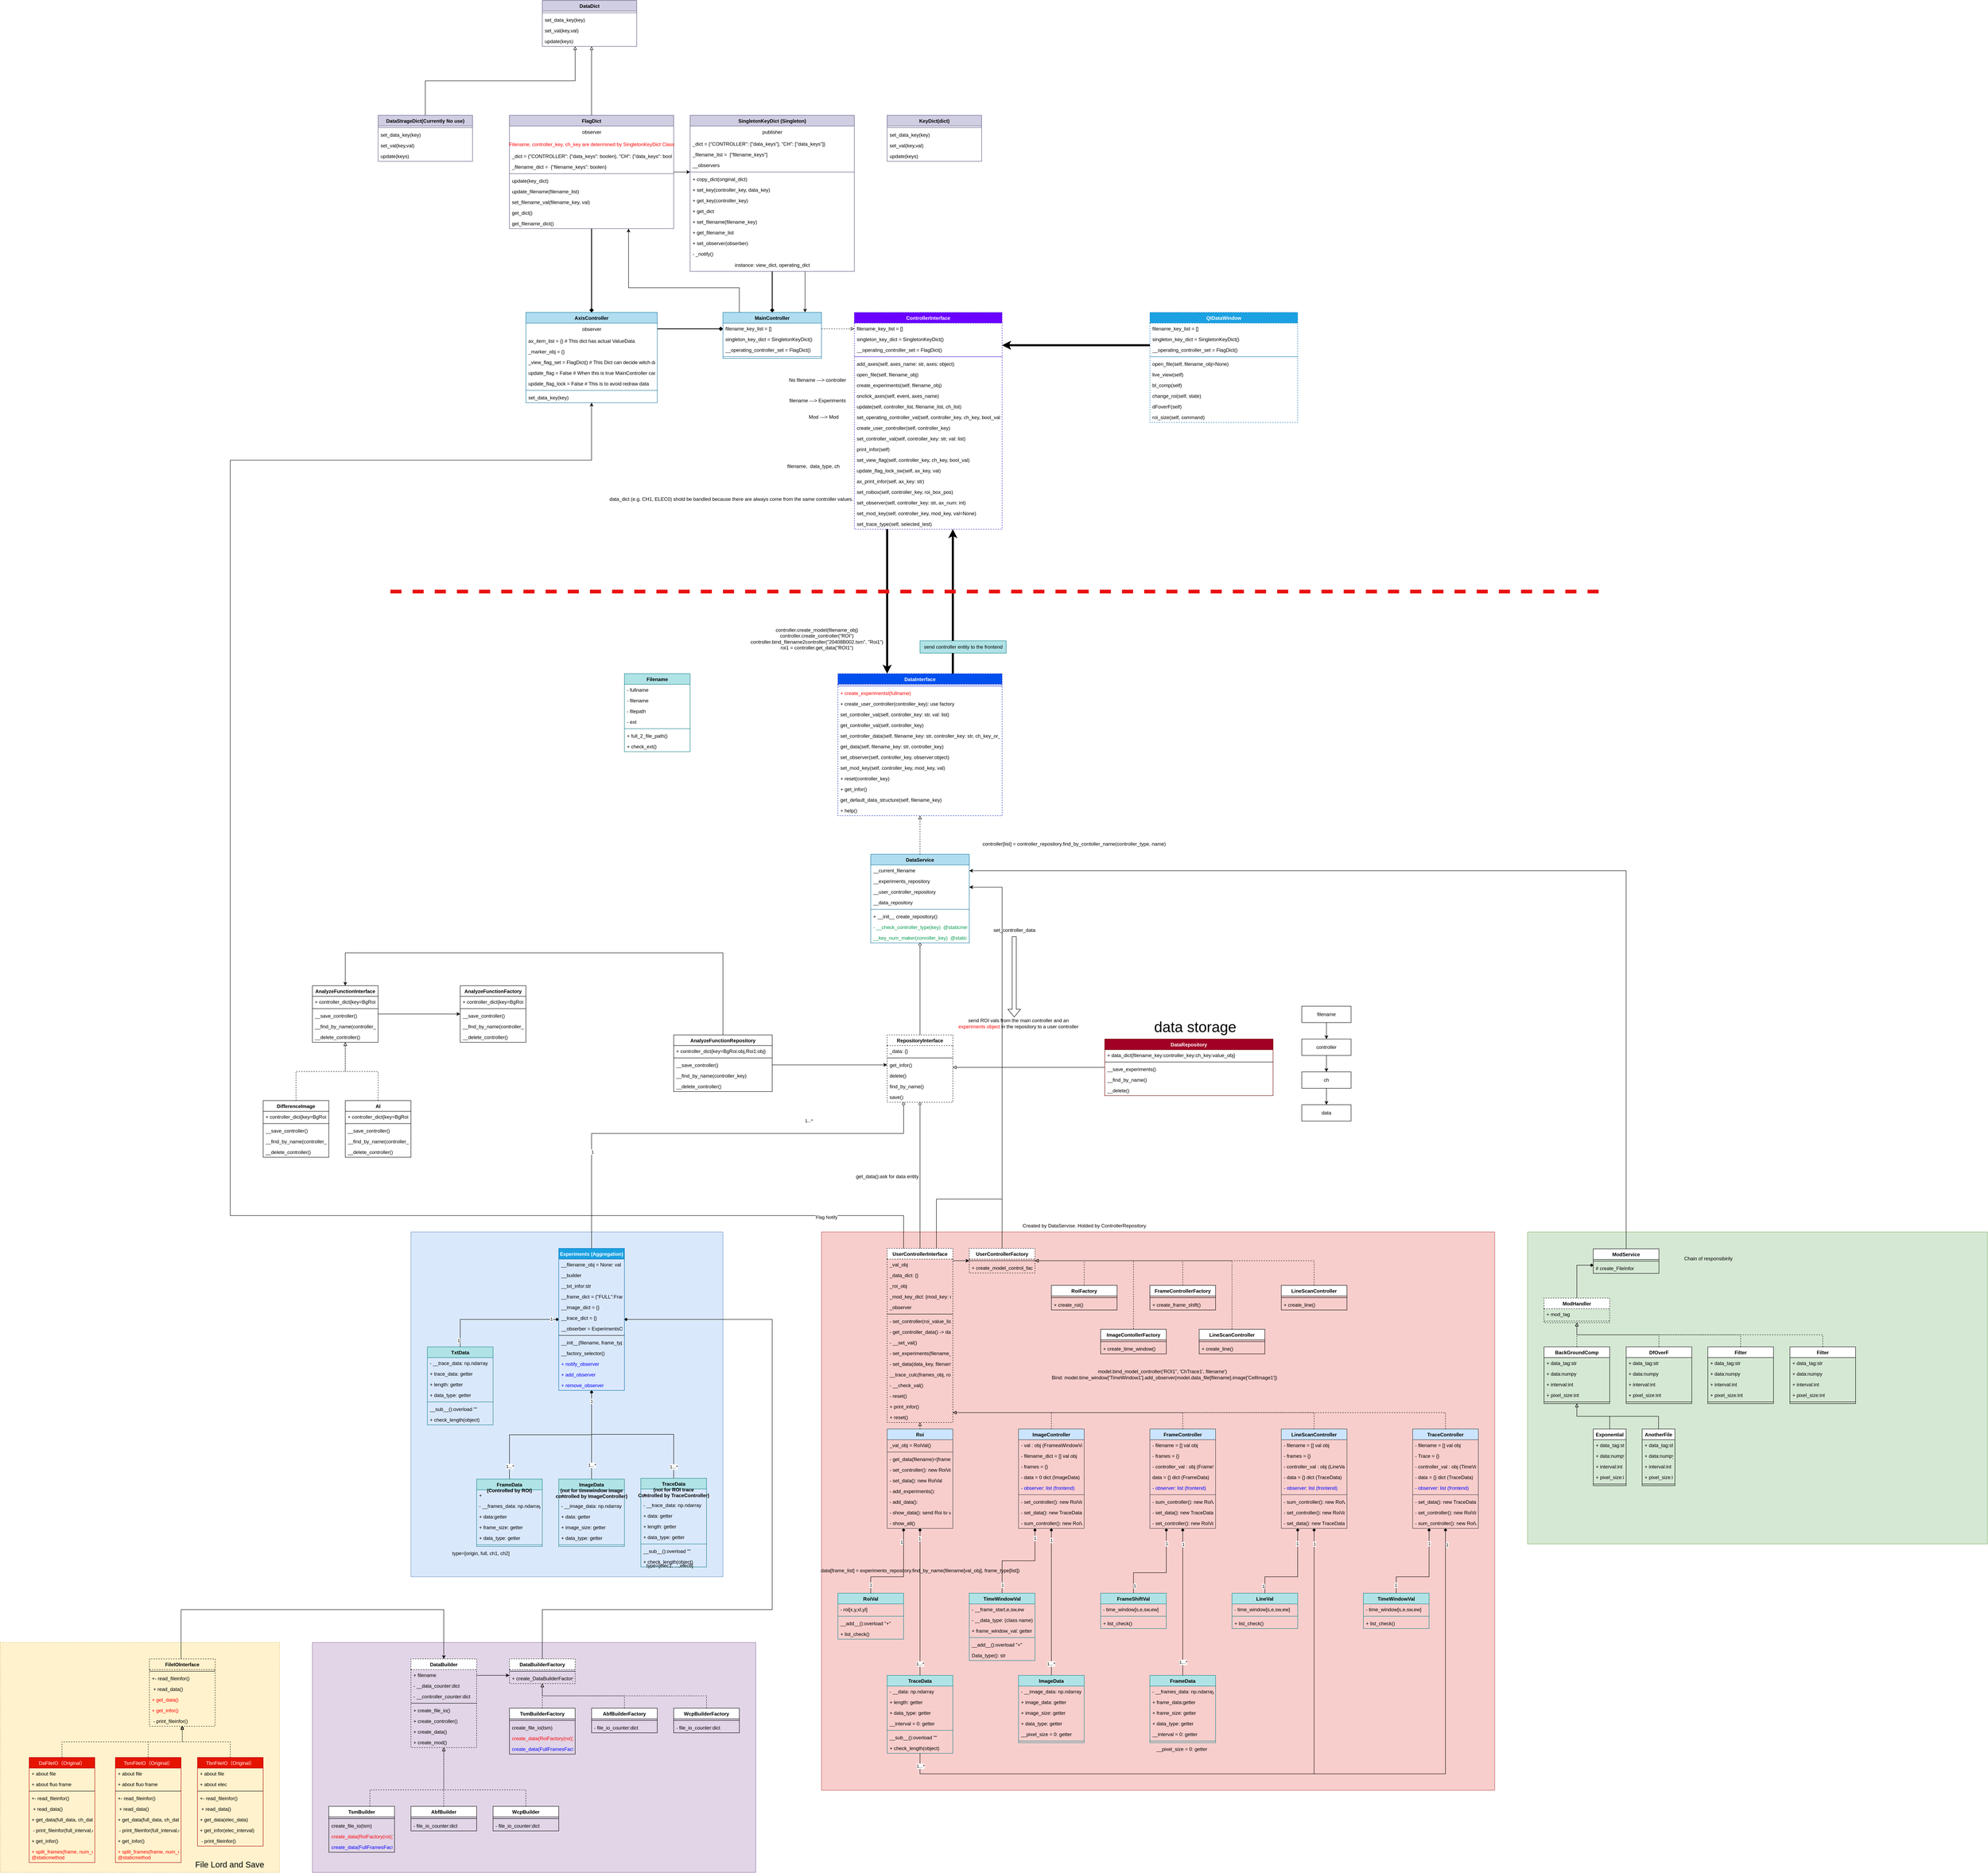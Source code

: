 <mxfile version="24.6.2" type="device" pages="12">
  <diagram id="cKamBB-SNn25kszP2A9I" name="Model Diagram">
    <mxGraphModel dx="5348" dy="5080" grid="1" gridSize="10" guides="1" tooltips="1" connect="1" arrows="0" fold="1" page="1" pageScale="1" pageWidth="850" pageHeight="1100" background="none" math="0" shadow="0">
      <root>
        <mxCell id="0" />
        <mxCell id="1" parent="0" />
        <mxCell id="alcZlTHBairoDJrhwZ2K-5" value="DataService" style="swimlane;fontStyle=1;align=center;verticalAlign=top;childLayout=stackLayout;horizontal=1;startSize=26;horizontalStack=0;resizeParent=1;resizeParentMax=0;resizeLast=0;collapsible=1;marginBottom=0;fillColor=#b1ddf0;strokeColor=#10739e;" parent="1" vertex="1">
          <mxGeometry x="-2040" y="-1400" width="240" height="216" as="geometry">
            <mxRectangle x="-560" y="-159" width="90" height="30" as="alternateBounds" />
          </mxGeometry>
        </mxCell>
        <mxCell id="UPXZRHV0N44J_e2JyKhF-16" value="__current_filename" style="text;strokeColor=none;fillColor=none;align=left;verticalAlign=top;spacingLeft=4;spacingRight=4;overflow=hidden;rotatable=0;points=[[0,0.5],[1,0.5]];portConstraint=eastwest;" parent="alcZlTHBairoDJrhwZ2K-5" vertex="1">
          <mxGeometry y="26" width="240" height="26" as="geometry" />
        </mxCell>
        <mxCell id="8jDcwf4Iu9xZiaEWFIBW-31" value="__experiments_repository" style="text;strokeColor=none;fillColor=none;align=left;verticalAlign=top;spacingLeft=4;spacingRight=4;overflow=hidden;rotatable=0;points=[[0,0.5],[1,0.5]];portConstraint=eastwest;" parent="alcZlTHBairoDJrhwZ2K-5" vertex="1">
          <mxGeometry y="52" width="240" height="26" as="geometry" />
        </mxCell>
        <mxCell id="aS48Lcl_y8gqCcre2xav-1" value="__user_controller_repository" style="text;strokeColor=none;fillColor=none;align=left;verticalAlign=top;spacingLeft=4;spacingRight=4;overflow=hidden;rotatable=0;points=[[0,0.5],[1,0.5]];portConstraint=eastwest;" parent="alcZlTHBairoDJrhwZ2K-5" vertex="1">
          <mxGeometry y="78" width="240" height="26" as="geometry" />
        </mxCell>
        <mxCell id="vW3JQPSa2T_ydT-oTHp1-9" value="__data_repository" style="text;strokeColor=none;fillColor=none;align=left;verticalAlign=top;spacingLeft=4;spacingRight=4;overflow=hidden;rotatable=0;points=[[0,0.5],[1,0.5]];portConstraint=eastwest;" parent="alcZlTHBairoDJrhwZ2K-5" vertex="1">
          <mxGeometry y="104" width="240" height="26" as="geometry" />
        </mxCell>
        <mxCell id="alcZlTHBairoDJrhwZ2K-7" value="" style="line;strokeWidth=1;fillColor=none;align=left;verticalAlign=middle;spacingTop=-1;spacingLeft=3;spacingRight=3;rotatable=0;labelPosition=right;points=[];portConstraint=eastwest;strokeColor=inherit;" parent="alcZlTHBairoDJrhwZ2K-5" vertex="1">
          <mxGeometry y="130" width="240" height="8" as="geometry" />
        </mxCell>
        <mxCell id="fZPZu3Eis3dRM-1cHcT4-47" value="+ __init__ create_repository()" style="text;strokeColor=none;fillColor=none;align=left;verticalAlign=top;spacingLeft=4;spacingRight=4;overflow=hidden;rotatable=0;points=[[0,0.5],[1,0.5]];portConstraint=eastwest;" parent="alcZlTHBairoDJrhwZ2K-5" vertex="1">
          <mxGeometry y="138" width="240" height="26" as="geometry" />
        </mxCell>
        <mxCell id="8jDcwf4Iu9xZiaEWFIBW-22" value="- __check_controller_type(key)  @staticmethod" style="text;strokeColor=none;fillColor=none;align=left;verticalAlign=top;spacingLeft=4;spacingRight=4;overflow=hidden;rotatable=0;points=[[0,0.5],[1,0.5]];portConstraint=eastwest;fontColor=#00994D;" parent="alcZlTHBairoDJrhwZ2K-5" vertex="1">
          <mxGeometry y="164" width="240" height="26" as="geometry" />
        </mxCell>
        <mxCell id="UPXZRHV0N44J_e2JyKhF-18" value="__key_num_maker(conroller_key)  @staticmethod" style="text;strokeColor=none;fillColor=none;align=left;verticalAlign=top;spacingLeft=4;spacingRight=4;overflow=hidden;rotatable=0;points=[[0,0.5],[1,0.5]];portConstraint=eastwest;fontColor=#00994D;" parent="alcZlTHBairoDJrhwZ2K-5" vertex="1">
          <mxGeometry y="190" width="240" height="26" as="geometry" />
        </mxCell>
        <mxCell id="0BCoGSnGIuW06EE5vwgc-1" value="send controller entity to the frontend" style="text;html=1;align=center;verticalAlign=middle;resizable=0;points=[];autosize=1;strokeColor=#0e8088;fillColor=#b0e3e6;" parent="1" vertex="1">
          <mxGeometry x="-1920" y="-1920" width="210" height="30" as="geometry" />
        </mxCell>
        <mxCell id="0BCoGSnGIuW06EE5vwgc-17" value="" style="edgeStyle=orthogonalEdgeStyle;rounded=0;orthogonalLoop=1;jettySize=auto;html=1;endArrow=none;endFill=0;strokeWidth=5;" parent="1" source="alcZlTHBairoDJrhwZ2K-9" target="0BCoGSnGIuW06EE5vwgc-1" edge="1">
          <mxGeometry relative="1" as="geometry">
            <mxPoint x="639" y="-2799" as="targetPoint" />
            <mxPoint x="639" y="-2638" as="sourcePoint" />
            <Array as="points">
              <mxPoint x="-1840" y="-1880" />
              <mxPoint x="-1840" y="-1880" />
            </Array>
          </mxGeometry>
        </mxCell>
        <mxCell id="alcZlTHBairoDJrhwZ2K-9" value="DataInterface" style="swimlane;fontStyle=1;align=center;verticalAlign=top;childLayout=stackLayout;horizontal=1;startSize=26;horizontalStack=0;resizeParent=1;resizeParentMax=0;resizeLast=0;collapsible=1;marginBottom=0;dashed=1;fillColor=#0050ef;fontColor=#ffffff;strokeColor=#001DBC;" parent="1" vertex="1">
          <mxGeometry x="-2120" y="-1840" width="400" height="346" as="geometry" />
        </mxCell>
        <mxCell id="alcZlTHBairoDJrhwZ2K-11" value="" style="line;strokeWidth=1;fillColor=none;align=left;verticalAlign=middle;spacingTop=-1;spacingLeft=3;spacingRight=3;rotatable=0;labelPosition=right;points=[];portConstraint=eastwest;strokeColor=inherit;" parent="alcZlTHBairoDJrhwZ2K-9" vertex="1">
          <mxGeometry y="26" width="400" height="8" as="geometry" />
        </mxCell>
        <mxCell id="alcZlTHBairoDJrhwZ2K-4" value="+ create_experimentsl(fullname)" style="text;strokeColor=none;fillColor=none;align=left;verticalAlign=top;spacingLeft=4;spacingRight=4;overflow=hidden;rotatable=0;points=[[0,0.5],[1,0.5]];portConstraint=eastwest;fontColor=#FF0000;" parent="alcZlTHBairoDJrhwZ2K-9" vertex="1">
          <mxGeometry y="34" width="400" height="26" as="geometry" />
        </mxCell>
        <mxCell id="v91XLDfkNbcgw8kbbO-V-3" value="+ create_user_controller(controller_key): use factory" style="text;strokeColor=none;fillColor=none;align=left;verticalAlign=top;spacingLeft=4;spacingRight=4;overflow=hidden;rotatable=0;points=[[0,0.5],[1,0.5]];portConstraint=eastwest;" parent="alcZlTHBairoDJrhwZ2K-9" vertex="1">
          <mxGeometry y="60" width="400" height="26" as="geometry" />
        </mxCell>
        <mxCell id="alcZlTHBairoDJrhwZ2K-67" value="set_controller_val(self, controller_key: str, val: list)" style="text;strokeColor=none;fillColor=none;align=left;verticalAlign=top;spacingLeft=4;spacingRight=4;overflow=hidden;rotatable=0;points=[[0,0.5],[1,0.5]];portConstraint=eastwest;" parent="alcZlTHBairoDJrhwZ2K-9" vertex="1">
          <mxGeometry y="86" width="400" height="26" as="geometry" />
        </mxCell>
        <mxCell id="aS48Lcl_y8gqCcre2xav-2" value="get_controller_val(self, controller_key)" style="text;strokeColor=none;fillColor=none;align=left;verticalAlign=top;spacingLeft=4;spacingRight=4;overflow=hidden;rotatable=0;points=[[0,0.5],[1,0.5]];portConstraint=eastwest;" parent="alcZlTHBairoDJrhwZ2K-9" vertex="1">
          <mxGeometry y="112" width="400" height="26" as="geometry" />
        </mxCell>
        <mxCell id="alcZlTHBairoDJrhwZ2K-68" value="set_controller_data(self, filename_key: str, controller_key: str, ch_key_or_list)" style="text;strokeColor=none;fillColor=none;align=left;verticalAlign=top;spacingLeft=4;spacingRight=4;overflow=hidden;rotatable=0;points=[[0,0.5],[1,0.5]];portConstraint=eastwest;" parent="alcZlTHBairoDJrhwZ2K-9" vertex="1">
          <mxGeometry y="138" width="400" height="26" as="geometry" />
        </mxCell>
        <mxCell id="bQ3dxteR6sjXO1Z08I-C-2" value="get_data(self, filename_key: str, controller_key)" style="text;strokeColor=none;fillColor=none;align=left;verticalAlign=top;spacingLeft=4;spacingRight=4;overflow=hidden;rotatable=0;points=[[0,0.5],[1,0.5]];portConstraint=eastwest;" parent="alcZlTHBairoDJrhwZ2K-9" vertex="1">
          <mxGeometry y="164" width="400" height="26" as="geometry" />
        </mxCell>
        <mxCell id="UPXZRHV0N44J_e2JyKhF-15" value="set_observer(self, controller_key, observer:object)" style="text;strokeColor=none;fillColor=none;align=left;verticalAlign=top;spacingLeft=4;spacingRight=4;overflow=hidden;rotatable=0;points=[[0,0.5],[1,0.5]];portConstraint=eastwest;" parent="alcZlTHBairoDJrhwZ2K-9" vertex="1">
          <mxGeometry y="190" width="400" height="26" as="geometry" />
        </mxCell>
        <mxCell id="kqOtrjjLa4xcUnunBUbp-3" value="set_mod_key(self, controller_key, mod_key, val)" style="text;strokeColor=none;fillColor=none;align=left;verticalAlign=top;spacingLeft=4;spacingRight=4;overflow=hidden;rotatable=0;points=[[0,0.5],[1,0.5]];portConstraint=eastwest;fontColor=#020303;" parent="alcZlTHBairoDJrhwZ2K-9" vertex="1">
          <mxGeometry y="216" width="400" height="26" as="geometry" />
        </mxCell>
        <mxCell id="y2lEY8kfdpqFdQf9oj1n-29" value="+ reset(controller_key)" style="text;strokeColor=none;fillColor=none;align=left;verticalAlign=top;spacingLeft=4;spacingRight=4;overflow=hidden;rotatable=0;points=[[0,0.5],[1,0.5]];portConstraint=eastwest;" vertex="1" parent="alcZlTHBairoDJrhwZ2K-9">
          <mxGeometry y="242" width="400" height="26" as="geometry" />
        </mxCell>
        <mxCell id="UPXZRHV0N44J_e2JyKhF-17" value="+ get_infor()" style="text;strokeColor=none;fillColor=none;align=left;verticalAlign=top;spacingLeft=4;spacingRight=4;overflow=hidden;rotatable=0;points=[[0,0.5],[1,0.5]];portConstraint=eastwest;fontColor=#020303;" parent="alcZlTHBairoDJrhwZ2K-9" vertex="1">
          <mxGeometry y="268" width="400" height="26" as="geometry" />
        </mxCell>
        <mxCell id="alcZlTHBairoDJrhwZ2K-66" value="get_default_data_structure(self, filename_key)" style="text;strokeColor=none;fillColor=none;align=left;verticalAlign=top;spacingLeft=4;spacingRight=4;overflow=hidden;rotatable=0;points=[[0,0.5],[1,0.5]];portConstraint=eastwest;" parent="alcZlTHBairoDJrhwZ2K-9" vertex="1">
          <mxGeometry y="294" width="400" height="26" as="geometry" />
        </mxCell>
        <mxCell id="WbK3sT1u7y3xggeBLTWM-118" value="+ help()" style="text;strokeColor=none;fillColor=none;align=left;verticalAlign=top;spacingLeft=4;spacingRight=4;overflow=hidden;rotatable=0;points=[[0,0.5],[1,0.5]];portConstraint=eastwest;" parent="alcZlTHBairoDJrhwZ2K-9" vertex="1">
          <mxGeometry y="320" width="400" height="26" as="geometry" />
        </mxCell>
        <mxCell id="-yeL5lYVwzjyUmcow2gS-6" value="" style="group;fillColor=#d5e8d4;strokeColor=#82b366;" parent="1" connectable="0" vertex="1">
          <mxGeometry x="-440" y="-480" width="1120" height="760" as="geometry" />
        </mxCell>
        <mxCell id="alcZlTHBairoDJrhwZ2K-119" value="ModHandler" style="swimlane;fontStyle=1;align=center;verticalAlign=top;childLayout=stackLayout;horizontal=1;startSize=26;horizontalStack=0;resizeParent=1;resizeParentMax=0;resizeLast=0;collapsible=1;marginBottom=0;dashed=1;" parent="-yeL5lYVwzjyUmcow2gS-6" vertex="1">
          <mxGeometry x="40" y="161" width="160" height="60" as="geometry" />
        </mxCell>
        <mxCell id="alcZlTHBairoDJrhwZ2K-120" value="+ mod_tag" style="text;strokeColor=none;fillColor=none;align=left;verticalAlign=top;spacingLeft=4;spacingRight=4;overflow=hidden;rotatable=0;points=[[0,0.5],[1,0.5]];portConstraint=eastwest;dashed=1;" parent="alcZlTHBairoDJrhwZ2K-119" vertex="1">
          <mxGeometry y="26" width="160" height="26" as="geometry" />
        </mxCell>
        <mxCell id="alcZlTHBairoDJrhwZ2K-121" value="" style="line;strokeWidth=1;fillColor=none;align=left;verticalAlign=middle;spacingTop=-1;spacingLeft=3;spacingRight=3;rotatable=0;labelPosition=right;points=[];portConstraint=eastwest;strokeColor=inherit;dashed=1;" parent="alcZlTHBairoDJrhwZ2K-119" vertex="1">
          <mxGeometry y="52" width="160" height="8" as="geometry" />
        </mxCell>
        <mxCell id="alcZlTHBairoDJrhwZ2K-177" style="edgeStyle=orthogonalEdgeStyle;rounded=0;orthogonalLoop=1;jettySize=auto;html=1;exitX=0.5;exitY=0;exitDx=0;exitDy=0;dashed=1;endArrow=block;endFill=0;" parent="-yeL5lYVwzjyUmcow2gS-6" source="alcZlTHBairoDJrhwZ2K-153" target="alcZlTHBairoDJrhwZ2K-119" edge="1">
          <mxGeometry relative="1" as="geometry" />
        </mxCell>
        <mxCell id="alcZlTHBairoDJrhwZ2K-153" value="DfOverF" style="swimlane;fontStyle=1;align=center;verticalAlign=top;childLayout=stackLayout;horizontal=1;startSize=26;horizontalStack=0;resizeParent=1;resizeParentMax=0;resizeLast=0;collapsible=1;marginBottom=0;" parent="-yeL5lYVwzjyUmcow2gS-6" vertex="1">
          <mxGeometry x="240" y="280" width="160" height="138" as="geometry" />
        </mxCell>
        <mxCell id="alcZlTHBairoDJrhwZ2K-154" value="+ data_tag:str" style="text;strokeColor=none;fillColor=none;align=left;verticalAlign=top;spacingLeft=4;spacingRight=4;overflow=hidden;rotatable=0;points=[[0,0.5],[1,0.5]];portConstraint=eastwest;" parent="alcZlTHBairoDJrhwZ2K-153" vertex="1">
          <mxGeometry y="26" width="160" height="26" as="geometry" />
        </mxCell>
        <mxCell id="alcZlTHBairoDJrhwZ2K-155" value="+ data:numpy" style="text;strokeColor=none;fillColor=none;align=left;verticalAlign=top;spacingLeft=4;spacingRight=4;overflow=hidden;rotatable=0;points=[[0,0.5],[1,0.5]];portConstraint=eastwest;" parent="alcZlTHBairoDJrhwZ2K-153" vertex="1">
          <mxGeometry y="52" width="160" height="26" as="geometry" />
        </mxCell>
        <mxCell id="alcZlTHBairoDJrhwZ2K-156" value="+ interval:int" style="text;strokeColor=none;fillColor=none;align=left;verticalAlign=top;spacingLeft=4;spacingRight=4;overflow=hidden;rotatable=0;points=[[0,0.5],[1,0.5]];portConstraint=eastwest;" parent="alcZlTHBairoDJrhwZ2K-153" vertex="1">
          <mxGeometry y="78" width="160" height="26" as="geometry" />
        </mxCell>
        <mxCell id="alcZlTHBairoDJrhwZ2K-157" value="+ pixel_size:int" style="text;strokeColor=none;fillColor=none;align=left;verticalAlign=top;spacingLeft=4;spacingRight=4;overflow=hidden;rotatable=0;points=[[0,0.5],[1,0.5]];portConstraint=eastwest;" parent="alcZlTHBairoDJrhwZ2K-153" vertex="1">
          <mxGeometry y="104" width="160" height="26" as="geometry" />
        </mxCell>
        <mxCell id="alcZlTHBairoDJrhwZ2K-158" value="" style="line;strokeWidth=1;fillColor=none;align=left;verticalAlign=middle;spacingTop=-1;spacingLeft=3;spacingRight=3;rotatable=0;labelPosition=right;points=[];portConstraint=eastwest;strokeColor=inherit;" parent="alcZlTHBairoDJrhwZ2K-153" vertex="1">
          <mxGeometry y="130" width="160" height="8" as="geometry" />
        </mxCell>
        <mxCell id="alcZlTHBairoDJrhwZ2K-178" style="edgeStyle=orthogonalEdgeStyle;rounded=0;orthogonalLoop=1;jettySize=auto;html=1;exitX=0.5;exitY=0;exitDx=0;exitDy=0;dashed=1;endArrow=block;endFill=0;" parent="-yeL5lYVwzjyUmcow2gS-6" source="alcZlTHBairoDJrhwZ2K-159" target="alcZlTHBairoDJrhwZ2K-119" edge="1">
          <mxGeometry relative="1" as="geometry" />
        </mxCell>
        <mxCell id="alcZlTHBairoDJrhwZ2K-159" value="BackGroundComp" style="swimlane;fontStyle=1;align=center;verticalAlign=top;childLayout=stackLayout;horizontal=1;startSize=26;horizontalStack=0;resizeParent=1;resizeParentMax=0;resizeLast=0;collapsible=1;marginBottom=0;" parent="-yeL5lYVwzjyUmcow2gS-6" vertex="1">
          <mxGeometry x="40" y="280" width="160" height="138" as="geometry" />
        </mxCell>
        <mxCell id="alcZlTHBairoDJrhwZ2K-160" value="+ data_tag:str" style="text;strokeColor=none;fillColor=none;align=left;verticalAlign=top;spacingLeft=4;spacingRight=4;overflow=hidden;rotatable=0;points=[[0,0.5],[1,0.5]];portConstraint=eastwest;" parent="alcZlTHBairoDJrhwZ2K-159" vertex="1">
          <mxGeometry y="26" width="160" height="26" as="geometry" />
        </mxCell>
        <mxCell id="alcZlTHBairoDJrhwZ2K-161" value="+ data:numpy" style="text;strokeColor=none;fillColor=none;align=left;verticalAlign=top;spacingLeft=4;spacingRight=4;overflow=hidden;rotatable=0;points=[[0,0.5],[1,0.5]];portConstraint=eastwest;" parent="alcZlTHBairoDJrhwZ2K-159" vertex="1">
          <mxGeometry y="52" width="160" height="26" as="geometry" />
        </mxCell>
        <mxCell id="alcZlTHBairoDJrhwZ2K-162" value="+ interval:int" style="text;strokeColor=none;fillColor=none;align=left;verticalAlign=top;spacingLeft=4;spacingRight=4;overflow=hidden;rotatable=0;points=[[0,0.5],[1,0.5]];portConstraint=eastwest;" parent="alcZlTHBairoDJrhwZ2K-159" vertex="1">
          <mxGeometry y="78" width="160" height="26" as="geometry" />
        </mxCell>
        <mxCell id="alcZlTHBairoDJrhwZ2K-163" value="+ pixel_size:int" style="text;strokeColor=none;fillColor=none;align=left;verticalAlign=top;spacingLeft=4;spacingRight=4;overflow=hidden;rotatable=0;points=[[0,0.5],[1,0.5]];portConstraint=eastwest;" parent="alcZlTHBairoDJrhwZ2K-159" vertex="1">
          <mxGeometry y="104" width="160" height="26" as="geometry" />
        </mxCell>
        <mxCell id="alcZlTHBairoDJrhwZ2K-164" value="" style="line;strokeWidth=1;fillColor=none;align=left;verticalAlign=middle;spacingTop=-1;spacingLeft=3;spacingRight=3;rotatable=0;labelPosition=right;points=[];portConstraint=eastwest;strokeColor=inherit;" parent="alcZlTHBairoDJrhwZ2K-159" vertex="1">
          <mxGeometry y="130" width="160" height="8" as="geometry" />
        </mxCell>
        <mxCell id="alcZlTHBairoDJrhwZ2K-179" style="edgeStyle=orthogonalEdgeStyle;rounded=0;orthogonalLoop=1;jettySize=auto;html=1;exitX=0.5;exitY=0;exitDx=0;exitDy=0;dashed=1;endArrow=block;endFill=0;" parent="-yeL5lYVwzjyUmcow2gS-6" source="alcZlTHBairoDJrhwZ2K-165" target="alcZlTHBairoDJrhwZ2K-119" edge="1">
          <mxGeometry relative="1" as="geometry" />
        </mxCell>
        <mxCell id="alcZlTHBairoDJrhwZ2K-165" value="Filter" style="swimlane;fontStyle=1;align=center;verticalAlign=top;childLayout=stackLayout;horizontal=1;startSize=26;horizontalStack=0;resizeParent=1;resizeParentMax=0;resizeLast=0;collapsible=1;marginBottom=0;" parent="-yeL5lYVwzjyUmcow2gS-6" vertex="1">
          <mxGeometry x="439" y="280" width="160" height="138" as="geometry" />
        </mxCell>
        <mxCell id="alcZlTHBairoDJrhwZ2K-166" value="+ data_tag:str" style="text;strokeColor=none;fillColor=none;align=left;verticalAlign=top;spacingLeft=4;spacingRight=4;overflow=hidden;rotatable=0;points=[[0,0.5],[1,0.5]];portConstraint=eastwest;" parent="alcZlTHBairoDJrhwZ2K-165" vertex="1">
          <mxGeometry y="26" width="160" height="26" as="geometry" />
        </mxCell>
        <mxCell id="alcZlTHBairoDJrhwZ2K-167" value="+ data:numpy" style="text;strokeColor=none;fillColor=none;align=left;verticalAlign=top;spacingLeft=4;spacingRight=4;overflow=hidden;rotatable=0;points=[[0,0.5],[1,0.5]];portConstraint=eastwest;" parent="alcZlTHBairoDJrhwZ2K-165" vertex="1">
          <mxGeometry y="52" width="160" height="26" as="geometry" />
        </mxCell>
        <mxCell id="alcZlTHBairoDJrhwZ2K-168" value="+ interval:int" style="text;strokeColor=none;fillColor=none;align=left;verticalAlign=top;spacingLeft=4;spacingRight=4;overflow=hidden;rotatable=0;points=[[0,0.5],[1,0.5]];portConstraint=eastwest;" parent="alcZlTHBairoDJrhwZ2K-165" vertex="1">
          <mxGeometry y="78" width="160" height="26" as="geometry" />
        </mxCell>
        <mxCell id="alcZlTHBairoDJrhwZ2K-169" value="+ pixel_size:int" style="text;strokeColor=none;fillColor=none;align=left;verticalAlign=top;spacingLeft=4;spacingRight=4;overflow=hidden;rotatable=0;points=[[0,0.5],[1,0.5]];portConstraint=eastwest;" parent="alcZlTHBairoDJrhwZ2K-165" vertex="1">
          <mxGeometry y="104" width="160" height="26" as="geometry" />
        </mxCell>
        <mxCell id="alcZlTHBairoDJrhwZ2K-170" value="" style="line;strokeWidth=1;fillColor=none;align=left;verticalAlign=middle;spacingTop=-1;spacingLeft=3;spacingRight=3;rotatable=0;labelPosition=right;points=[];portConstraint=eastwest;strokeColor=inherit;" parent="alcZlTHBairoDJrhwZ2K-165" vertex="1">
          <mxGeometry y="130" width="160" height="8" as="geometry" />
        </mxCell>
        <mxCell id="alcZlTHBairoDJrhwZ2K-180" style="edgeStyle=orthogonalEdgeStyle;rounded=0;orthogonalLoop=1;jettySize=auto;html=1;exitX=0.5;exitY=0;exitDx=0;exitDy=0;dashed=1;endArrow=block;endFill=0;" parent="-yeL5lYVwzjyUmcow2gS-6" source="alcZlTHBairoDJrhwZ2K-171" target="alcZlTHBairoDJrhwZ2K-119" edge="1">
          <mxGeometry relative="1" as="geometry" />
        </mxCell>
        <mxCell id="alcZlTHBairoDJrhwZ2K-171" value="Filter" style="swimlane;fontStyle=1;align=center;verticalAlign=top;childLayout=stackLayout;horizontal=1;startSize=26;horizontalStack=0;resizeParent=1;resizeParentMax=0;resizeLast=0;collapsible=1;marginBottom=0;" parent="-yeL5lYVwzjyUmcow2gS-6" vertex="1">
          <mxGeometry x="639" y="280" width="160" height="138" as="geometry" />
        </mxCell>
        <mxCell id="alcZlTHBairoDJrhwZ2K-172" value="+ data_tag:str" style="text;strokeColor=none;fillColor=none;align=left;verticalAlign=top;spacingLeft=4;spacingRight=4;overflow=hidden;rotatable=0;points=[[0,0.5],[1,0.5]];portConstraint=eastwest;" parent="alcZlTHBairoDJrhwZ2K-171" vertex="1">
          <mxGeometry y="26" width="160" height="26" as="geometry" />
        </mxCell>
        <mxCell id="alcZlTHBairoDJrhwZ2K-173" value="+ data:numpy" style="text;strokeColor=none;fillColor=none;align=left;verticalAlign=top;spacingLeft=4;spacingRight=4;overflow=hidden;rotatable=0;points=[[0,0.5],[1,0.5]];portConstraint=eastwest;" parent="alcZlTHBairoDJrhwZ2K-171" vertex="1">
          <mxGeometry y="52" width="160" height="26" as="geometry" />
        </mxCell>
        <mxCell id="alcZlTHBairoDJrhwZ2K-174" value="+ interval:int" style="text;strokeColor=none;fillColor=none;align=left;verticalAlign=top;spacingLeft=4;spacingRight=4;overflow=hidden;rotatable=0;points=[[0,0.5],[1,0.5]];portConstraint=eastwest;" parent="alcZlTHBairoDJrhwZ2K-171" vertex="1">
          <mxGeometry y="78" width="160" height="26" as="geometry" />
        </mxCell>
        <mxCell id="alcZlTHBairoDJrhwZ2K-175" value="+ pixel_size:int" style="text;strokeColor=none;fillColor=none;align=left;verticalAlign=top;spacingLeft=4;spacingRight=4;overflow=hidden;rotatable=0;points=[[0,0.5],[1,0.5]];portConstraint=eastwest;" parent="alcZlTHBairoDJrhwZ2K-171" vertex="1">
          <mxGeometry y="104" width="160" height="26" as="geometry" />
        </mxCell>
        <mxCell id="alcZlTHBairoDJrhwZ2K-176" value="" style="line;strokeWidth=1;fillColor=none;align=left;verticalAlign=middle;spacingTop=-1;spacingLeft=3;spacingRight=3;rotatable=0;labelPosition=right;points=[];portConstraint=eastwest;strokeColor=inherit;" parent="alcZlTHBairoDJrhwZ2K-171" vertex="1">
          <mxGeometry y="130" width="160" height="8" as="geometry" />
        </mxCell>
        <mxCell id="alcZlTHBairoDJrhwZ2K-222" value="ModService" style="swimlane;fontStyle=1;align=center;verticalAlign=top;childLayout=stackLayout;horizontal=1;startSize=26;horizontalStack=0;resizeParent=1;resizeParentMax=0;resizeLast=0;collapsible=1;marginBottom=0;" parent="-yeL5lYVwzjyUmcow2gS-6" vertex="1">
          <mxGeometry x="160" y="41" width="160" height="60" as="geometry" />
        </mxCell>
        <mxCell id="alcZlTHBairoDJrhwZ2K-223" value="" style="line;strokeWidth=1;fillColor=none;align=left;verticalAlign=middle;spacingTop=-1;spacingLeft=3;spacingRight=3;rotatable=0;labelPosition=right;points=[];portConstraint=eastwest;" parent="alcZlTHBairoDJrhwZ2K-222" vertex="1">
          <mxGeometry y="26" width="160" height="8" as="geometry" />
        </mxCell>
        <mxCell id="alcZlTHBairoDJrhwZ2K-224" value="# create_FileInfor" style="text;strokeColor=none;fillColor=none;align=left;verticalAlign=top;spacingLeft=4;spacingRight=4;overflow=hidden;rotatable=0;points=[[0,0.5],[1,0.5]];portConstraint=eastwest;" parent="alcZlTHBairoDJrhwZ2K-222" vertex="1">
          <mxGeometry y="34" width="160" height="26" as="geometry" />
        </mxCell>
        <mxCell id="1RJCnmGK0KhMNW_wmhk2-33" style="edgeStyle=orthogonalEdgeStyle;rounded=0;orthogonalLoop=1;jettySize=auto;html=1;exitX=0.5;exitY=0;exitDx=0;exitDy=0;endArrow=diamond;endFill=1;" parent="-yeL5lYVwzjyUmcow2gS-6" source="alcZlTHBairoDJrhwZ2K-119" target="alcZlTHBairoDJrhwZ2K-222" edge="1">
          <mxGeometry relative="1" as="geometry">
            <Array as="points">
              <mxPoint x="120" y="81" />
            </Array>
          </mxGeometry>
        </mxCell>
        <mxCell id="8zp7nCTrmQVSqravTZ6o-13" style="edgeStyle=orthogonalEdgeStyle;rounded=0;orthogonalLoop=1;jettySize=auto;html=1;exitX=0.5;exitY=0;exitDx=0;exitDy=0;endArrow=block;endFill=0;" parent="-yeL5lYVwzjyUmcow2gS-6" source="8zp7nCTrmQVSqravTZ6o-1" target="alcZlTHBairoDJrhwZ2K-159" edge="1">
          <mxGeometry relative="1" as="geometry" />
        </mxCell>
        <mxCell id="8zp7nCTrmQVSqravTZ6o-1" value="Exponential" style="swimlane;fontStyle=1;align=center;verticalAlign=top;childLayout=stackLayout;horizontal=1;startSize=26;horizontalStack=0;resizeParent=1;resizeParentMax=0;resizeLast=0;collapsible=1;marginBottom=0;" parent="-yeL5lYVwzjyUmcow2gS-6" vertex="1">
          <mxGeometry x="160" y="480" width="80" height="138" as="geometry" />
        </mxCell>
        <mxCell id="8zp7nCTrmQVSqravTZ6o-2" value="+ data_tag:str" style="text;strokeColor=none;fillColor=none;align=left;verticalAlign=top;spacingLeft=4;spacingRight=4;overflow=hidden;rotatable=0;points=[[0,0.5],[1,0.5]];portConstraint=eastwest;" parent="8zp7nCTrmQVSqravTZ6o-1" vertex="1">
          <mxGeometry y="26" width="80" height="26" as="geometry" />
        </mxCell>
        <mxCell id="8zp7nCTrmQVSqravTZ6o-3" value="+ data:numpy" style="text;strokeColor=none;fillColor=none;align=left;verticalAlign=top;spacingLeft=4;spacingRight=4;overflow=hidden;rotatable=0;points=[[0,0.5],[1,0.5]];portConstraint=eastwest;" parent="8zp7nCTrmQVSqravTZ6o-1" vertex="1">
          <mxGeometry y="52" width="80" height="26" as="geometry" />
        </mxCell>
        <mxCell id="8zp7nCTrmQVSqravTZ6o-4" value="+ interval:int" style="text;strokeColor=none;fillColor=none;align=left;verticalAlign=top;spacingLeft=4;spacingRight=4;overflow=hidden;rotatable=0;points=[[0,0.5],[1,0.5]];portConstraint=eastwest;" parent="8zp7nCTrmQVSqravTZ6o-1" vertex="1">
          <mxGeometry y="78" width="80" height="26" as="geometry" />
        </mxCell>
        <mxCell id="8zp7nCTrmQVSqravTZ6o-5" value="+ pixel_size:int" style="text;strokeColor=none;fillColor=none;align=left;verticalAlign=top;spacingLeft=4;spacingRight=4;overflow=hidden;rotatable=0;points=[[0,0.5],[1,0.5]];portConstraint=eastwest;" parent="8zp7nCTrmQVSqravTZ6o-1" vertex="1">
          <mxGeometry y="104" width="80" height="26" as="geometry" />
        </mxCell>
        <mxCell id="8zp7nCTrmQVSqravTZ6o-6" value="" style="line;strokeWidth=1;fillColor=none;align=left;verticalAlign=middle;spacingTop=-1;spacingLeft=3;spacingRight=3;rotatable=0;labelPosition=right;points=[];portConstraint=eastwest;strokeColor=inherit;" parent="8zp7nCTrmQVSqravTZ6o-1" vertex="1">
          <mxGeometry y="130" width="80" height="8" as="geometry" />
        </mxCell>
        <mxCell id="8zp7nCTrmQVSqravTZ6o-14" style="edgeStyle=orthogonalEdgeStyle;rounded=0;orthogonalLoop=1;jettySize=auto;html=1;exitX=0.5;exitY=0;exitDx=0;exitDy=0;endArrow=block;endFill=0;" parent="-yeL5lYVwzjyUmcow2gS-6" source="8zp7nCTrmQVSqravTZ6o-7" target="alcZlTHBairoDJrhwZ2K-159" edge="1">
          <mxGeometry relative="1" as="geometry" />
        </mxCell>
        <mxCell id="8zp7nCTrmQVSqravTZ6o-7" value="AnotherFile" style="swimlane;fontStyle=1;align=center;verticalAlign=top;childLayout=stackLayout;horizontal=1;startSize=26;horizontalStack=0;resizeParent=1;resizeParentMax=0;resizeLast=0;collapsible=1;marginBottom=0;" parent="-yeL5lYVwzjyUmcow2gS-6" vertex="1">
          <mxGeometry x="279" y="480" width="80" height="138" as="geometry" />
        </mxCell>
        <mxCell id="8zp7nCTrmQVSqravTZ6o-8" value="+ data_tag:str" style="text;strokeColor=none;fillColor=none;align=left;verticalAlign=top;spacingLeft=4;spacingRight=4;overflow=hidden;rotatable=0;points=[[0,0.5],[1,0.5]];portConstraint=eastwest;" parent="8zp7nCTrmQVSqravTZ6o-7" vertex="1">
          <mxGeometry y="26" width="80" height="26" as="geometry" />
        </mxCell>
        <mxCell id="8zp7nCTrmQVSqravTZ6o-9" value="+ data:numpy" style="text;strokeColor=none;fillColor=none;align=left;verticalAlign=top;spacingLeft=4;spacingRight=4;overflow=hidden;rotatable=0;points=[[0,0.5],[1,0.5]];portConstraint=eastwest;" parent="8zp7nCTrmQVSqravTZ6o-7" vertex="1">
          <mxGeometry y="52" width="80" height="26" as="geometry" />
        </mxCell>
        <mxCell id="8zp7nCTrmQVSqravTZ6o-10" value="+ interval:int" style="text;strokeColor=none;fillColor=none;align=left;verticalAlign=top;spacingLeft=4;spacingRight=4;overflow=hidden;rotatable=0;points=[[0,0.5],[1,0.5]];portConstraint=eastwest;" parent="8zp7nCTrmQVSqravTZ6o-7" vertex="1">
          <mxGeometry y="78" width="80" height="26" as="geometry" />
        </mxCell>
        <mxCell id="8zp7nCTrmQVSqravTZ6o-11" value="+ pixel_size:int" style="text;strokeColor=none;fillColor=none;align=left;verticalAlign=top;spacingLeft=4;spacingRight=4;overflow=hidden;rotatable=0;points=[[0,0.5],[1,0.5]];portConstraint=eastwest;" parent="8zp7nCTrmQVSqravTZ6o-7" vertex="1">
          <mxGeometry y="104" width="80" height="26" as="geometry" />
        </mxCell>
        <mxCell id="8zp7nCTrmQVSqravTZ6o-12" value="" style="line;strokeWidth=1;fillColor=none;align=left;verticalAlign=middle;spacingTop=-1;spacingLeft=3;spacingRight=3;rotatable=0;labelPosition=right;points=[];portConstraint=eastwest;strokeColor=inherit;" parent="8zp7nCTrmQVSqravTZ6o-7" vertex="1">
          <mxGeometry y="130" width="80" height="8" as="geometry" />
        </mxCell>
        <mxCell id="VBSmXi4DOT4--0gUusfl-1" value="Chain of responsibirily" style="text;html=1;align=center;verticalAlign=middle;resizable=0;points=[];autosize=1;strokeColor=none;fillColor=none;" parent="-yeL5lYVwzjyUmcow2gS-6" vertex="1">
          <mxGeometry x="370" y="50" width="140" height="30" as="geometry" />
        </mxCell>
        <mxCell id="8jDcwf4Iu9xZiaEWFIBW-29" style="edgeStyle=orthogonalEdgeStyle;rounded=0;orthogonalLoop=1;jettySize=auto;html=1;endArrow=diamond;endFill=0;" parent="1" source="0HZ8YW2_rYWJhN1AshQk-1" target="alcZlTHBairoDJrhwZ2K-5" edge="1">
          <mxGeometry relative="1" as="geometry">
            <Array as="points">
              <mxPoint x="-1920" y="-1360" />
            </Array>
          </mxGeometry>
        </mxCell>
        <mxCell id="0HZ8YW2_rYWJhN1AshQk-1" value="RepositoryInterface" style="swimlane;fontStyle=1;align=center;verticalAlign=top;childLayout=stackLayout;horizontal=1;startSize=26;horizontalStack=0;resizeParent=1;resizeParentMax=0;resizeLast=0;collapsible=1;marginBottom=0;fillColor=none;strokeColor=#000000;fontColor=#000000;dashed=1;" parent="1" vertex="1">
          <mxGeometry x="-2000" y="-960" width="160" height="164" as="geometry" />
        </mxCell>
        <mxCell id="UPXZRHV0N44J_e2JyKhF-19" value="_data: {}" style="text;strokeColor=none;fillColor=none;align=left;verticalAlign=top;spacingLeft=4;spacingRight=4;overflow=hidden;rotatable=0;points=[[0,0.5],[1,0.5]];portConstraint=eastwest;" parent="0HZ8YW2_rYWJhN1AshQk-1" vertex="1">
          <mxGeometry y="26" width="160" height="26" as="geometry" />
        </mxCell>
        <mxCell id="0HZ8YW2_rYWJhN1AshQk-2" value="" style="line;strokeWidth=1;fillColor=none;align=left;verticalAlign=middle;spacingTop=-1;spacingLeft=3;spacingRight=3;rotatable=0;labelPosition=right;points=[];portConstraint=eastwest;" parent="0HZ8YW2_rYWJhN1AshQk-1" vertex="1">
          <mxGeometry y="52" width="160" height="8" as="geometry" />
        </mxCell>
        <mxCell id="xPjhWmQESjPHbXJszJIz-19" value="get_infor()" style="text;strokeColor=none;fillColor=none;align=left;verticalAlign=top;spacingLeft=4;spacingRight=4;overflow=hidden;rotatable=0;points=[[0,0.5],[1,0.5]];portConstraint=eastwest;" vertex="1" parent="0HZ8YW2_rYWJhN1AshQk-1">
          <mxGeometry y="60" width="160" height="26" as="geometry" />
        </mxCell>
        <mxCell id="xPjhWmQESjPHbXJszJIz-18" value="delete()" style="text;strokeColor=none;fillColor=none;align=left;verticalAlign=top;spacingLeft=4;spacingRight=4;overflow=hidden;rotatable=0;points=[[0,0.5],[1,0.5]];portConstraint=eastwest;" vertex="1" parent="0HZ8YW2_rYWJhN1AshQk-1">
          <mxGeometry y="86" width="160" height="26" as="geometry" />
        </mxCell>
        <mxCell id="xPjhWmQESjPHbXJszJIz-17" value="find_by_name()" style="text;strokeColor=none;fillColor=none;align=left;verticalAlign=top;spacingLeft=4;spacingRight=4;overflow=hidden;rotatable=0;points=[[0,0.5],[1,0.5]];portConstraint=eastwest;" vertex="1" parent="0HZ8YW2_rYWJhN1AshQk-1">
          <mxGeometry y="112" width="160" height="26" as="geometry" />
        </mxCell>
        <mxCell id="xPjhWmQESjPHbXJszJIz-16" value="save()" style="text;strokeColor=none;fillColor=none;align=left;verticalAlign=top;spacingLeft=4;spacingRight=4;overflow=hidden;rotatable=0;points=[[0,0.5],[1,0.5]];portConstraint=eastwest;" vertex="1" parent="0HZ8YW2_rYWJhN1AshQk-1">
          <mxGeometry y="138" width="160" height="26" as="geometry" />
        </mxCell>
        <mxCell id="0cN4Ki41STe3roeye6b3-1" value="Filename" style="swimlane;fontStyle=1;align=center;verticalAlign=top;childLayout=stackLayout;horizontal=1;startSize=26;horizontalStack=0;resizeParent=1;resizeParentMax=0;resizeLast=0;collapsible=1;marginBottom=0;fillColor=#b0e3e6;strokeColor=#0e8088;" parent="1" vertex="1">
          <mxGeometry x="-2640" y="-1840" width="160" height="190" as="geometry" />
        </mxCell>
        <mxCell id="0cN4Ki41STe3roeye6b3-2" value="- fullname" style="text;strokeColor=none;fillColor=none;align=left;verticalAlign=top;spacingLeft=4;spacingRight=4;overflow=hidden;rotatable=0;points=[[0,0.5],[1,0.5]];portConstraint=eastwest;" parent="0cN4Ki41STe3roeye6b3-1" vertex="1">
          <mxGeometry y="26" width="160" height="26" as="geometry" />
        </mxCell>
        <mxCell id="0cN4Ki41STe3roeye6b3-3" value="- filename" style="text;strokeColor=none;fillColor=none;align=left;verticalAlign=top;spacingLeft=4;spacingRight=4;overflow=hidden;rotatable=0;points=[[0,0.5],[1,0.5]];portConstraint=eastwest;" parent="0cN4Ki41STe3roeye6b3-1" vertex="1">
          <mxGeometry y="52" width="160" height="26" as="geometry" />
        </mxCell>
        <mxCell id="0cN4Ki41STe3roeye6b3-4" value="- filepath" style="text;strokeColor=none;fillColor=none;align=left;verticalAlign=top;spacingLeft=4;spacingRight=4;overflow=hidden;rotatable=0;points=[[0,0.5],[1,0.5]];portConstraint=eastwest;" parent="0cN4Ki41STe3roeye6b3-1" vertex="1">
          <mxGeometry y="78" width="160" height="26" as="geometry" />
        </mxCell>
        <mxCell id="0cN4Ki41STe3roeye6b3-5" value="- ext" style="text;strokeColor=none;fillColor=none;align=left;verticalAlign=top;spacingLeft=4;spacingRight=4;overflow=hidden;rotatable=0;points=[[0,0.5],[1,0.5]];portConstraint=eastwest;" parent="0cN4Ki41STe3roeye6b3-1" vertex="1">
          <mxGeometry y="104" width="160" height="26" as="geometry" />
        </mxCell>
        <mxCell id="0cN4Ki41STe3roeye6b3-6" value="" style="line;strokeWidth=1;fillColor=none;align=left;verticalAlign=middle;spacingTop=-1;spacingLeft=3;spacingRight=3;rotatable=0;labelPosition=right;points=[];portConstraint=eastwest;strokeColor=inherit;" parent="0cN4Ki41STe3roeye6b3-1" vertex="1">
          <mxGeometry y="130" width="160" height="8" as="geometry" />
        </mxCell>
        <mxCell id="0cN4Ki41STe3roeye6b3-7" value="+ full_2_file_path()" style="text;strokeColor=none;fillColor=none;align=left;verticalAlign=top;spacingLeft=4;spacingRight=4;overflow=hidden;rotatable=0;points=[[0,0.5],[1,0.5]];portConstraint=eastwest;" parent="0cN4Ki41STe3roeye6b3-1" vertex="1">
          <mxGeometry y="138" width="160" height="26" as="geometry" />
        </mxCell>
        <mxCell id="0cN4Ki41STe3roeye6b3-8" value="+ check_ext()" style="text;strokeColor=none;fillColor=none;align=left;verticalAlign=top;spacingLeft=4;spacingRight=4;overflow=hidden;rotatable=0;points=[[0,0.5],[1,0.5]];portConstraint=eastwest;" parent="0cN4Ki41STe3roeye6b3-1" vertex="1">
          <mxGeometry y="164" width="160" height="26" as="geometry" />
        </mxCell>
        <mxCell id="fZPZu3Eis3dRM-1cHcT4-39" style="edgeStyle=orthogonalEdgeStyle;rounded=0;orthogonalLoop=1;jettySize=auto;html=1;endArrow=classic;endFill=0;strokeWidth=5;startArrow=none;" parent="1" target="alcZlTHBairoDJrhwZ2K-9" edge="1" source="Z1uUEdGS5z34Reb8OKXS-62">
          <mxGeometry relative="1" as="geometry">
            <mxPoint x="-1910" y="-1960" as="targetPoint" />
            <Array as="points">
              <mxPoint x="-2000" y="-2090" />
              <mxPoint x="-2000" y="-2090" />
            </Array>
            <mxPoint x="-2000" y="-2030" as="sourcePoint" />
          </mxGeometry>
        </mxCell>
        <mxCell id="8jDcwf4Iu9xZiaEWFIBW-32" value="" style="edgeStyle=orthogonalEdgeStyle;rounded=0;orthogonalLoop=1;jettySize=auto;html=1;dashed=1;endArrow=block;endFill=0;" parent="1" source="alcZlTHBairoDJrhwZ2K-5" target="alcZlTHBairoDJrhwZ2K-9" edge="1">
          <mxGeometry relative="1" as="geometry">
            <mxPoint x="-1920" y="-1400" as="sourcePoint" />
            <mxPoint x="-1920" y="-1520" as="targetPoint" />
          </mxGeometry>
        </mxCell>
        <mxCell id="8jDcwf4Iu9xZiaEWFIBW-30" value="controller[list] = controller_repository.find_by_contoller_name(controller_type, name)" style="text;html=1;align=center;verticalAlign=middle;resizable=0;points=[];autosize=1;strokeColor=none;fillColor=none;" parent="1" vertex="1">
          <mxGeometry x="-1780" y="-1440" width="470" height="30" as="geometry" />
        </mxCell>
        <mxCell id="90RWJLOlVLjpU3F4c_H0-1" value="filename,&amp;nbsp; data_type, ch" style="text;html=1;align=center;verticalAlign=middle;resizable=0;points=[];autosize=1;strokeColor=none;fillColor=none;" parent="1" vertex="1">
          <mxGeometry x="-2255" y="-2360" width="150" height="30" as="geometry" />
        </mxCell>
        <mxCell id="7rCw1oa6q6jCeyu8FR4l-1" value="" style="group" parent="1" vertex="1" connectable="0">
          <mxGeometry x="-2160" y="-480" width="1640" height="1360" as="geometry" />
        </mxCell>
        <mxCell id="cx4gcyOjlzb0neRuvIMj-1" value="" style="whiteSpace=wrap;html=1;fillColor=#f8cecc;strokeColor=#b85450;movable=0;resizable=0;rotatable=0;deletable=0;editable=0;locked=1;connectable=0;" parent="7rCw1oa6q6jCeyu8FR4l-1" vertex="1">
          <mxGeometry width="1640" height="1360" as="geometry" />
        </mxCell>
        <mxCell id="liLjpz08p8Az3OIBnHsq-9" value="ImageData" style="swimlane;fontStyle=1;align=center;verticalAlign=top;childLayout=stackLayout;horizontal=1;startSize=26;horizontalStack=0;resizeParent=1;resizeParentMax=0;resizeLast=0;collapsible=1;marginBottom=0;fillColor=#b0e3e6;strokeColor=#0e8088;" parent="7rCw1oa6q6jCeyu8FR4l-1" vertex="1">
          <mxGeometry x="480" y="1080" width="160" height="164" as="geometry" />
        </mxCell>
        <mxCell id="liLjpz08p8Az3OIBnHsq-10" value="- __image_data: np.ndarray" style="text;strokeColor=none;fillColor=none;align=left;verticalAlign=top;spacingLeft=4;spacingRight=4;overflow=hidden;rotatable=0;points=[[0,0.5],[1,0.5]];portConstraint=eastwest;" parent="liLjpz08p8Az3OIBnHsq-9" vertex="1">
          <mxGeometry y="26" width="160" height="26" as="geometry" />
        </mxCell>
        <mxCell id="liLjpz08p8Az3OIBnHsq-11" value="+ image_data: getter" style="text;strokeColor=none;fillColor=none;align=left;verticalAlign=top;spacingLeft=4;spacingRight=4;overflow=hidden;rotatable=0;points=[[0,0.5],[1,0.5]];portConstraint=eastwest;" parent="liLjpz08p8Az3OIBnHsq-9" vertex="1">
          <mxGeometry y="52" width="160" height="26" as="geometry" />
        </mxCell>
        <mxCell id="liLjpz08p8Az3OIBnHsq-12" value="+ image_size: getter" style="text;strokeColor=none;fillColor=none;align=left;verticalAlign=top;spacingLeft=4;spacingRight=4;overflow=hidden;rotatable=0;points=[[0,0.5],[1,0.5]];portConstraint=eastwest;" parent="liLjpz08p8Az3OIBnHsq-9" vertex="1">
          <mxGeometry y="78" width="160" height="26" as="geometry" />
        </mxCell>
        <mxCell id="liLjpz08p8Az3OIBnHsq-13" value="+ data_type: getter" style="text;strokeColor=none;fillColor=none;align=left;verticalAlign=top;spacingLeft=4;spacingRight=4;overflow=hidden;rotatable=0;points=[[0,0.5],[1,0.5]];portConstraint=eastwest;" parent="liLjpz08p8Az3OIBnHsq-9" vertex="1">
          <mxGeometry y="104" width="160" height="26" as="geometry" />
        </mxCell>
        <mxCell id="fZPZu3Eis3dRM-1cHcT4-7" value="__pixel_size = 0: getter" style="text;strokeColor=none;fillColor=none;align=left;verticalAlign=top;spacingLeft=4;spacingRight=4;overflow=hidden;rotatable=0;points=[[0,0.5],[1,0.5]];portConstraint=eastwest;" parent="liLjpz08p8Az3OIBnHsq-9" vertex="1">
          <mxGeometry y="130" width="160" height="26" as="geometry" />
        </mxCell>
        <mxCell id="liLjpz08p8Az3OIBnHsq-14" value="" style="line;strokeWidth=1;fillColor=none;align=left;verticalAlign=middle;spacingTop=-1;spacingLeft=3;spacingRight=3;rotatable=0;labelPosition=right;points=[];portConstraint=eastwest;strokeColor=inherit;" parent="liLjpz08p8Az3OIBnHsq-9" vertex="1">
          <mxGeometry y="156" width="160" height="8" as="geometry" />
        </mxCell>
        <mxCell id="liLjpz08p8Az3OIBnHsq-15" value="FrameData" style="swimlane;fontStyle=1;align=center;verticalAlign=top;childLayout=stackLayout;horizontal=1;startSize=26;horizontalStack=0;resizeParent=1;resizeParentMax=0;resizeLast=0;collapsible=1;marginBottom=0;fillColor=#b0e3e6;strokeColor=#0e8088;" parent="7rCw1oa6q6jCeyu8FR4l-1" vertex="1">
          <mxGeometry x="800" y="1080" width="160" height="164" as="geometry" />
        </mxCell>
        <mxCell id="liLjpz08p8Az3OIBnHsq-16" value="- __frames_data: np.ndarray" style="text;strokeColor=none;fillColor=none;align=left;verticalAlign=top;spacingLeft=4;spacingRight=4;overflow=hidden;rotatable=0;points=[[0,0.5],[1,0.5]];portConstraint=eastwest;" parent="liLjpz08p8Az3OIBnHsq-15" vertex="1">
          <mxGeometry y="26" width="160" height="26" as="geometry" />
        </mxCell>
        <mxCell id="liLjpz08p8Az3OIBnHsq-17" value="+ frame_data:getter" style="text;strokeColor=none;fillColor=none;align=left;verticalAlign=top;spacingLeft=4;spacingRight=4;overflow=hidden;rotatable=0;points=[[0,0.5],[1,0.5]];portConstraint=eastwest;" parent="liLjpz08p8Az3OIBnHsq-15" vertex="1">
          <mxGeometry y="52" width="160" height="26" as="geometry" />
        </mxCell>
        <mxCell id="liLjpz08p8Az3OIBnHsq-18" value="+ frame_size: getter" style="text;strokeColor=none;fillColor=none;align=left;verticalAlign=top;spacingLeft=4;spacingRight=4;overflow=hidden;rotatable=0;points=[[0,0.5],[1,0.5]];portConstraint=eastwest;" parent="liLjpz08p8Az3OIBnHsq-15" vertex="1">
          <mxGeometry y="78" width="160" height="26" as="geometry" />
        </mxCell>
        <mxCell id="liLjpz08p8Az3OIBnHsq-19" value="+ data_type: getter" style="text;strokeColor=none;fillColor=none;align=left;verticalAlign=top;spacingLeft=4;spacingRight=4;overflow=hidden;rotatable=0;points=[[0,0.5],[1,0.5]];portConstraint=eastwest;" parent="liLjpz08p8Az3OIBnHsq-15" vertex="1">
          <mxGeometry y="104" width="160" height="26" as="geometry" />
        </mxCell>
        <mxCell id="fZPZu3Eis3dRM-1cHcT4-5" value="__interval = 0: getter" style="text;strokeColor=none;fillColor=none;align=left;verticalAlign=top;spacingLeft=4;spacingRight=4;overflow=hidden;rotatable=0;points=[[0,0.5],[1,0.5]];portConstraint=eastwest;" parent="liLjpz08p8Az3OIBnHsq-15" vertex="1">
          <mxGeometry y="130" width="160" height="26" as="geometry" />
        </mxCell>
        <mxCell id="liLjpz08p8Az3OIBnHsq-20" value="" style="line;strokeWidth=1;fillColor=none;align=left;verticalAlign=middle;spacingTop=-1;spacingLeft=3;spacingRight=3;rotatable=0;labelPosition=right;points=[];portConstraint=eastwest;strokeColor=inherit;" parent="liLjpz08p8Az3OIBnHsq-15" vertex="1">
          <mxGeometry y="156" width="160" height="8" as="geometry" />
        </mxCell>
        <mxCell id="alcZlTHBairoDJrhwZ2K-17" value="UserControllerInterface" style="swimlane;fontStyle=1;align=center;verticalAlign=top;childLayout=stackLayout;horizontal=1;startSize=26;horizontalStack=0;resizeParent=1;resizeParentMax=0;resizeLast=0;collapsible=1;marginBottom=0;dashed=1;" parent="7rCw1oa6q6jCeyu8FR4l-1" vertex="1">
          <mxGeometry x="160" y="40" width="160" height="424" as="geometry" />
        </mxCell>
        <mxCell id="FS-Hdjf88h13J38i8PXP-4" value="_val_obj" style="text;strokeColor=none;fillColor=none;align=left;verticalAlign=top;spacingLeft=4;spacingRight=4;overflow=hidden;rotatable=0;points=[[0,0.5],[1,0.5]];portConstraint=eastwest;" parent="alcZlTHBairoDJrhwZ2K-17" vertex="1">
          <mxGeometry y="26" width="160" height="26" as="geometry" />
        </mxCell>
        <mxCell id="RKjGhAZXcLNZVvUrwcLK-1" value="_data_dict: {}" style="text;strokeColor=none;fillColor=none;align=left;verticalAlign=top;spacingLeft=4;spacingRight=4;overflow=hidden;rotatable=0;points=[[0,0.5],[1,0.5]];portConstraint=eastwest;" parent="alcZlTHBairoDJrhwZ2K-17" vertex="1">
          <mxGeometry y="52" width="160" height="26" as="geometry" />
        </mxCell>
        <mxCell id="UPXZRHV0N44J_e2JyKhF-23" value="_roi_obj" style="text;strokeColor=none;fillColor=none;align=left;verticalAlign=top;spacingLeft=4;spacingRight=4;overflow=hidden;rotatable=0;points=[[0,0.5],[1,0.5]];portConstraint=eastwest;" parent="alcZlTHBairoDJrhwZ2K-17" vertex="1">
          <mxGeometry y="78" width="160" height="26" as="geometry" />
        </mxCell>
        <mxCell id="UPXZRHV0N44J_e2JyKhF-21" value="_mod_key_dict: {mod_key: mod_val}" style="text;strokeColor=none;fillColor=none;align=left;verticalAlign=top;spacingLeft=4;spacingRight=4;overflow=hidden;rotatable=0;points=[[0,0.5],[1,0.5]];portConstraint=eastwest;" parent="alcZlTHBairoDJrhwZ2K-17" vertex="1">
          <mxGeometry y="104" width="160" height="26" as="geometry" />
        </mxCell>
        <mxCell id="UPXZRHV0N44J_e2JyKhF-24" value="_observer" style="text;strokeColor=none;fillColor=none;align=left;verticalAlign=top;spacingLeft=4;spacingRight=4;overflow=hidden;rotatable=0;points=[[0,0.5],[1,0.5]];portConstraint=eastwest;" parent="alcZlTHBairoDJrhwZ2K-17" vertex="1">
          <mxGeometry y="130" width="160" height="26" as="geometry" />
        </mxCell>
        <mxCell id="alcZlTHBairoDJrhwZ2K-22" value="" style="line;strokeWidth=1;fillColor=none;align=left;verticalAlign=middle;spacingTop=-1;spacingLeft=3;spacingRight=3;rotatable=0;labelPosition=right;points=[];portConstraint=eastwest;strokeColor=inherit;" parent="alcZlTHBairoDJrhwZ2K-17" vertex="1">
          <mxGeometry y="156" width="160" height="8" as="geometry" />
        </mxCell>
        <mxCell id="KMO4bdtASbY9Q18MIEtt-25" value="- set_controller(roi_value_list)" style="text;strokeColor=none;fillColor=none;align=left;verticalAlign=top;spacingLeft=4;spacingRight=4;overflow=hidden;rotatable=0;points=[[0,0.5],[1,0.5]];portConstraint=eastwest;" parent="alcZlTHBairoDJrhwZ2K-17" vertex="1">
          <mxGeometry y="164" width="160" height="26" as="geometry" />
        </mxCell>
        <mxCell id="UPXZRHV0N44J_e2JyKhF-20" value="- get_controller_data() -&gt; data_dict" style="text;strokeColor=none;fillColor=none;align=left;verticalAlign=top;spacingLeft=4;spacingRight=4;overflow=hidden;rotatable=0;points=[[0,0.5],[1,0.5]];portConstraint=eastwest;" parent="alcZlTHBairoDJrhwZ2K-17" vertex="1">
          <mxGeometry y="190" width="160" height="26" as="geometry" />
        </mxCell>
        <mxCell id="5RM5_quPYDKFlfrVaHQy-1" value="- __set_val()" style="text;strokeColor=none;fillColor=none;align=left;verticalAlign=top;spacingLeft=4;spacingRight=4;overflow=hidden;rotatable=0;points=[[0,0.5],[1,0.5]];portConstraint=eastwest;" parent="alcZlTHBairoDJrhwZ2K-17" vertex="1">
          <mxGeometry y="216" width="160" height="26" as="geometry" />
        </mxCell>
        <mxCell id="8KLelFSpiaqa8ZICXcdJ-1" value="- set_experiments(filename_key)" style="text;strokeColor=none;fillColor=none;align=left;verticalAlign=top;spacingLeft=4;spacingRight=4;overflow=hidden;rotatable=0;points=[[0,0.5],[1,0.5]];portConstraint=eastwest;" parent="alcZlTHBairoDJrhwZ2K-17" vertex="1">
          <mxGeometry y="242" width="160" height="26" as="geometry" />
        </mxCell>
        <mxCell id="KMO4bdtASbY9Q18MIEtt-28" value="- set_data(data_key, filename_key):" style="text;strokeColor=none;fillColor=none;align=left;verticalAlign=top;spacingLeft=4;spacingRight=4;overflow=hidden;rotatable=0;points=[[0,0.5],[1,0.5]];portConstraint=eastwest;" parent="alcZlTHBairoDJrhwZ2K-17" vertex="1">
          <mxGeometry y="268" width="160" height="26" as="geometry" />
        </mxCell>
        <mxCell id="UPXZRHV0N44J_e2JyKhF-22" value="__trace_culc(frames_obj, roi_obj)" style="text;strokeColor=none;fillColor=none;align=left;verticalAlign=top;spacingLeft=4;spacingRight=4;overflow=hidden;rotatable=0;points=[[0,0.5],[1,0.5]];portConstraint=eastwest;" parent="alcZlTHBairoDJrhwZ2K-17" vertex="1">
          <mxGeometry y="294" width="160" height="26" as="geometry" />
        </mxCell>
        <mxCell id="KMO4bdtASbY9Q18MIEtt-24" value="- __check_val()" style="text;strokeColor=none;fillColor=none;align=left;verticalAlign=top;spacingLeft=4;spacingRight=4;overflow=hidden;rotatable=0;points=[[0,0.5],[1,0.5]];portConstraint=eastwest;" parent="alcZlTHBairoDJrhwZ2K-17" vertex="1">
          <mxGeometry y="320" width="160" height="26" as="geometry" />
        </mxCell>
        <mxCell id="KMO4bdtASbY9Q18MIEtt-26" value="- reset()" style="text;strokeColor=none;fillColor=none;align=left;verticalAlign=top;spacingLeft=4;spacingRight=4;overflow=hidden;rotatable=0;points=[[0,0.5],[1,0.5]];portConstraint=eastwest;" parent="alcZlTHBairoDJrhwZ2K-17" vertex="1">
          <mxGeometry y="346" width="160" height="26" as="geometry" />
        </mxCell>
        <mxCell id="KMO4bdtASbY9Q18MIEtt-23" value="+ print_infor()" style="text;strokeColor=none;fillColor=none;align=left;verticalAlign=top;spacingLeft=4;spacingRight=4;overflow=hidden;rotatable=0;points=[[0,0.5],[1,0.5]];portConstraint=eastwest;" parent="alcZlTHBairoDJrhwZ2K-17" vertex="1">
          <mxGeometry y="372" width="160" height="26" as="geometry" />
        </mxCell>
        <mxCell id="rE8RyY1MkfTu1OJu7GRJ-2" value="+ reset()" style="text;strokeColor=none;fillColor=none;align=left;verticalAlign=top;spacingLeft=4;spacingRight=4;overflow=hidden;rotatable=0;points=[[0,0.5],[1,0.5]];portConstraint=eastwest;" parent="alcZlTHBairoDJrhwZ2K-17" vertex="1">
          <mxGeometry y="398" width="160" height="26" as="geometry" />
        </mxCell>
        <mxCell id="KMO4bdtASbY9Q18MIEtt-33" style="edgeStyle=orthogonalEdgeStyle;rounded=0;orthogonalLoop=1;jettySize=auto;html=1;exitX=0.5;exitY=0;exitDx=0;exitDy=0;endArrow=block;endFill=0;dashed=1;" parent="7rCw1oa6q6jCeyu8FR4l-1" source="alcZlTHBairoDJrhwZ2K-129" target="alcZlTHBairoDJrhwZ2K-17" edge="1">
          <mxGeometry relative="1" as="geometry">
            <Array as="points">
              <mxPoint x="240" y="370" />
              <mxPoint x="240" y="370" />
            </Array>
          </mxGeometry>
        </mxCell>
        <mxCell id="alcZlTHBairoDJrhwZ2K-129" value="Roi" style="swimlane;fontStyle=1;align=center;verticalAlign=top;childLayout=stackLayout;horizontal=1;startSize=26;horizontalStack=0;resizeParent=1;resizeParentMax=0;resizeLast=0;collapsible=1;marginBottom=0;fillColor=#cce5ff;strokeColor=#36393d;" parent="7rCw1oa6q6jCeyu8FR4l-1" vertex="1">
          <mxGeometry x="160" y="480" width="160" height="242" as="geometry" />
        </mxCell>
        <mxCell id="UPXZRHV0N44J_e2JyKhF-25" value="_val_obj = RoiVal()" style="text;strokeColor=none;fillColor=none;align=left;verticalAlign=top;spacingLeft=4;spacingRight=4;overflow=hidden;rotatable=0;points=[[0,0.5],[1,0.5]];portConstraint=eastwest;" parent="alcZlTHBairoDJrhwZ2K-129" vertex="1">
          <mxGeometry y="26" width="160" height="26" as="geometry" />
        </mxCell>
        <mxCell id="alcZlTHBairoDJrhwZ2K-134" value="" style="line;strokeWidth=1;fillColor=none;align=left;verticalAlign=middle;spacingTop=-1;spacingLeft=3;spacingRight=3;rotatable=0;labelPosition=right;points=[];portConstraint=eastwest;strokeColor=inherit;" parent="alcZlTHBairoDJrhwZ2K-129" vertex="1">
          <mxGeometry y="52" width="160" height="8" as="geometry" />
        </mxCell>
        <mxCell id="MsxVuoEEni6uI7dvhukO-1" value="- get_data(filename)=[frame_name:value_obj&#39;" style="text;strokeColor=none;fillColor=none;align=left;verticalAlign=top;spacingLeft=4;spacingRight=4;overflow=hidden;rotatable=0;points=[[0,0.5],[1,0.5]];portConstraint=eastwest;" parent="alcZlTHBairoDJrhwZ2K-129" vertex="1">
          <mxGeometry y="60" width="160" height="26" as="geometry" />
        </mxCell>
        <mxCell id="wE2naSt3IatjnFqlBHX6-11" value="- set_controller(): new RoiVal" style="text;strokeColor=none;fillColor=none;align=left;verticalAlign=top;spacingLeft=4;spacingRight=4;overflow=hidden;rotatable=0;points=[[0,0.5],[1,0.5]];portConstraint=eastwest;" parent="alcZlTHBairoDJrhwZ2K-129" vertex="1">
          <mxGeometry y="86" width="160" height="26" as="geometry" />
        </mxCell>
        <mxCell id="bQ3dxteR6sjXO1Z08I-C-4" value="- set_data(): new RoiVal" style="text;strokeColor=none;fillColor=none;align=left;verticalAlign=top;spacingLeft=4;spacingRight=4;overflow=hidden;rotatable=0;points=[[0,0.5],[1,0.5]];portConstraint=eastwest;" parent="alcZlTHBairoDJrhwZ2K-129" vertex="1">
          <mxGeometry y="112" width="160" height="26" as="geometry" />
        </mxCell>
        <mxCell id="bQ3dxteR6sjXO1Z08I-C-5" value="- add_experiments(): " style="text;strokeColor=none;fillColor=none;align=left;verticalAlign=top;spacingLeft=4;spacingRight=4;overflow=hidden;rotatable=0;points=[[0,0.5],[1,0.5]];portConstraint=eastwest;" parent="alcZlTHBairoDJrhwZ2K-129" vertex="1">
          <mxGeometry y="138" width="160" height="26" as="geometry" />
        </mxCell>
        <mxCell id="bQ3dxteR6sjXO1Z08I-C-6" value="- add_data(): " style="text;strokeColor=none;fillColor=none;align=left;verticalAlign=top;spacingLeft=4;spacingRight=4;overflow=hidden;rotatable=0;points=[[0,0.5],[1,0.5]];portConstraint=eastwest;" parent="alcZlTHBairoDJrhwZ2K-129" vertex="1">
          <mxGeometry y="164" width="160" height="26" as="geometry" />
        </mxCell>
        <mxCell id="fZPZu3Eis3dRM-1cHcT4-60" value="- show_data(): send Roi to view" style="text;strokeColor=none;fillColor=none;align=left;verticalAlign=top;spacingLeft=4;spacingRight=4;overflow=hidden;rotatable=0;points=[[0,0.5],[1,0.5]];portConstraint=eastwest;" parent="alcZlTHBairoDJrhwZ2K-129" vertex="1">
          <mxGeometry y="190" width="160" height="26" as="geometry" />
        </mxCell>
        <mxCell id="bQ3dxteR6sjXO1Z08I-C-7" value="- show_all()" style="text;strokeColor=none;fillColor=none;align=left;verticalAlign=top;spacingLeft=4;spacingRight=4;overflow=hidden;rotatable=0;points=[[0,0.5],[1,0.5]];portConstraint=eastwest;" parent="alcZlTHBairoDJrhwZ2K-129" vertex="1">
          <mxGeometry y="216" width="160" height="26" as="geometry" />
        </mxCell>
        <mxCell id="alcZlTHBairoDJrhwZ2K-149" style="edgeStyle=orthogonalEdgeStyle;rounded=0;orthogonalLoop=1;jettySize=auto;html=1;exitX=0.5;exitY=0;exitDx=0;exitDy=0;dashed=1;endArrow=block;endFill=0;" parent="7rCw1oa6q6jCeyu8FR4l-1" source="alcZlTHBairoDJrhwZ2K-136" target="alcZlTHBairoDJrhwZ2K-17" edge="1">
          <mxGeometry relative="1" as="geometry">
            <Array as="points">
              <mxPoint x="560" y="440" />
              <mxPoint x="240" y="440" />
            </Array>
          </mxGeometry>
        </mxCell>
        <mxCell id="alcZlTHBairoDJrhwZ2K-136" value="ImageController" style="swimlane;fontStyle=1;align=center;verticalAlign=top;childLayout=stackLayout;horizontal=1;startSize=26;horizontalStack=0;resizeParent=1;resizeParentMax=0;resizeLast=0;collapsible=1;marginBottom=0;fillColor=#cce5ff;strokeColor=#36393d;" parent="7rCw1oa6q6jCeyu8FR4l-1" vertex="1">
          <mxGeometry x="480" y="480" width="160" height="242" as="geometry" />
        </mxCell>
        <mxCell id="KMO4bdtASbY9Q18MIEtt-36" value="- val : obj (FrameaWindowVal)" style="text;strokeColor=none;fillColor=none;align=left;verticalAlign=top;spacingLeft=4;spacingRight=4;overflow=hidden;rotatable=0;points=[[0,0.5],[1,0.5]];portConstraint=eastwest;" parent="alcZlTHBairoDJrhwZ2K-136" vertex="1">
          <mxGeometry y="26" width="160" height="26" as="geometry" />
        </mxCell>
        <mxCell id="wE2naSt3IatjnFqlBHX6-7" value="- filename_dict = [] val obj" style="text;strokeColor=none;fillColor=none;align=left;verticalAlign=top;spacingLeft=4;spacingRight=4;overflow=hidden;rotatable=0;points=[[0,0.5],[1,0.5]];portConstraint=eastwest;" parent="alcZlTHBairoDJrhwZ2K-136" vertex="1">
          <mxGeometry y="52" width="160" height="26" as="geometry" />
        </mxCell>
        <mxCell id="KMO4bdtASbY9Q18MIEtt-46" value="- frames = {}" style="text;strokeColor=none;fillColor=none;align=left;verticalAlign=top;spacingLeft=4;spacingRight=4;overflow=hidden;rotatable=0;points=[[0,0.5],[1,0.5]];portConstraint=eastwest;" parent="alcZlTHBairoDJrhwZ2K-136" vertex="1">
          <mxGeometry y="78" width="160" height="26" as="geometry" />
        </mxCell>
        <mxCell id="KMO4bdtASbY9Q18MIEtt-37" value="- data = 0 dict (ImageData)" style="text;strokeColor=none;fillColor=none;align=left;verticalAlign=top;spacingLeft=4;spacingRight=4;overflow=hidden;rotatable=0;points=[[0,0.5],[1,0.5]];portConstraint=eastwest;" parent="alcZlTHBairoDJrhwZ2K-136" vertex="1">
          <mxGeometry y="104" width="160" height="26" as="geometry" />
        </mxCell>
        <mxCell id="wE2naSt3IatjnFqlBHX6-3" value="- observer: list (frontend)" style="text;strokeColor=none;fillColor=none;align=left;verticalAlign=top;spacingLeft=4;spacingRight=4;overflow=hidden;rotatable=0;points=[[0,0.5],[1,0.5]];portConstraint=eastwest;fontColor=#0000FF;" parent="alcZlTHBairoDJrhwZ2K-136" vertex="1">
          <mxGeometry y="130" width="160" height="26" as="geometry" />
        </mxCell>
        <mxCell id="alcZlTHBairoDJrhwZ2K-141" value="" style="line;strokeWidth=1;fillColor=none;align=left;verticalAlign=middle;spacingTop=-1;spacingLeft=3;spacingRight=3;rotatable=0;labelPosition=right;points=[];portConstraint=eastwest;strokeColor=inherit;" parent="alcZlTHBairoDJrhwZ2K-136" vertex="1">
          <mxGeometry y="156" width="160" height="8" as="geometry" />
        </mxCell>
        <mxCell id="wE2naSt3IatjnFqlBHX6-14" value="- set_controller(): new RoiVal" style="text;strokeColor=none;fillColor=none;align=left;verticalAlign=top;spacingLeft=4;spacingRight=4;overflow=hidden;rotatable=0;points=[[0,0.5],[1,0.5]];portConstraint=eastwest;" parent="alcZlTHBairoDJrhwZ2K-136" vertex="1">
          <mxGeometry y="164" width="160" height="26" as="geometry" />
        </mxCell>
        <mxCell id="wE2naSt3IatjnFqlBHX6-16" value="- set_data(): new TraceData" style="text;strokeColor=none;fillColor=none;align=left;verticalAlign=top;spacingLeft=4;spacingRight=4;overflow=hidden;rotatable=0;points=[[0,0.5],[1,0.5]];portConstraint=eastwest;" parent="alcZlTHBairoDJrhwZ2K-136" vertex="1">
          <mxGeometry y="190" width="160" height="26" as="geometry" />
        </mxCell>
        <mxCell id="wE2naSt3IatjnFqlBHX6-15" value="- sum_controller(): new RoiVal" style="text;strokeColor=none;fillColor=none;align=left;verticalAlign=top;spacingLeft=4;spacingRight=4;overflow=hidden;rotatable=0;points=[[0,0.5],[1,0.5]];portConstraint=eastwest;" parent="alcZlTHBairoDJrhwZ2K-136" vertex="1">
          <mxGeometry y="216" width="160" height="26" as="geometry" />
        </mxCell>
        <mxCell id="KMO4bdtASbY9Q18MIEtt-2" style="edgeStyle=orthogonalEdgeStyle;rounded=0;orthogonalLoop=1;jettySize=auto;html=1;exitX=0.5;exitY=0;exitDx=0;exitDy=0;endArrow=diamond;endFill=1;" parent="7rCw1oa6q6jCeyu8FR4l-1" source="liLjpz08p8Az3OIBnHsq-9" target="alcZlTHBairoDJrhwZ2K-136" edge="1">
          <mxGeometry relative="1" as="geometry" />
        </mxCell>
        <mxCell id="wE2naSt3IatjnFqlBHX6-36" value="1" style="edgeLabel;html=1;align=center;verticalAlign=middle;resizable=0;points=[];" parent="KMO4bdtASbY9Q18MIEtt-2" vertex="1" connectable="0">
          <mxGeometry x="0.892" relative="1" as="geometry">
            <mxPoint y="9" as="offset" />
          </mxGeometry>
        </mxCell>
        <mxCell id="wE2naSt3IatjnFqlBHX6-37" value="1...*" style="edgeLabel;html=1;align=center;verticalAlign=middle;resizable=0;points=[];" parent="KMO4bdtASbY9Q18MIEtt-2" vertex="1" connectable="0">
          <mxGeometry x="-0.844" y="1" relative="1" as="geometry">
            <mxPoint as="offset" />
          </mxGeometry>
        </mxCell>
        <mxCell id="qpkFUL8hUu2Cevm4Eiuz-12" style="edgeStyle=orthogonalEdgeStyle;rounded=0;orthogonalLoop=1;jettySize=auto;html=1;exitX=0.5;exitY=0;exitDx=0;exitDy=0;dashed=1;endArrow=block;endFill=0;" parent="7rCw1oa6q6jCeyu8FR4l-1" source="qpkFUL8hUu2Cevm4Eiuz-6" target="alcZlTHBairoDJrhwZ2K-17" edge="1">
          <mxGeometry relative="1" as="geometry">
            <Array as="points">
              <mxPoint x="1200" y="440" />
              <mxPoint x="240" y="440" />
            </Array>
          </mxGeometry>
        </mxCell>
        <mxCell id="qpkFUL8hUu2Cevm4Eiuz-6" value="LineScanController" style="swimlane;fontStyle=1;align=center;verticalAlign=top;childLayout=stackLayout;horizontal=1;startSize=26;horizontalStack=0;resizeParent=1;resizeParentMax=0;resizeLast=0;collapsible=1;marginBottom=0;fillColor=#cce5ff;strokeColor=#36393d;" parent="7rCw1oa6q6jCeyu8FR4l-1" vertex="1">
          <mxGeometry x="1120" y="480" width="160" height="242" as="geometry" />
        </mxCell>
        <mxCell id="wE2naSt3IatjnFqlBHX6-9" value="- filename = [] val obj" style="text;strokeColor=none;fillColor=none;align=left;verticalAlign=top;spacingLeft=4;spacingRight=4;overflow=hidden;rotatable=0;points=[[0,0.5],[1,0.5]];portConstraint=eastwest;" parent="qpkFUL8hUu2Cevm4Eiuz-6" vertex="1">
          <mxGeometry y="26" width="160" height="26" as="geometry" />
        </mxCell>
        <mxCell id="edk1qq3mVVeu9CmsiTFi-25" value="- frames = {}" style="text;strokeColor=none;fillColor=none;align=left;verticalAlign=top;spacingLeft=4;spacingRight=4;overflow=hidden;rotatable=0;points=[[0,0.5],[1,0.5]];portConstraint=eastwest;" parent="qpkFUL8hUu2Cevm4Eiuz-6" vertex="1">
          <mxGeometry y="52" width="160" height="26" as="geometry" />
        </mxCell>
        <mxCell id="KMO4bdtASbY9Q18MIEtt-42" value="- controller_val : obj (LineVal)" style="text;strokeColor=none;fillColor=none;align=left;verticalAlign=top;spacingLeft=4;spacingRight=4;overflow=hidden;rotatable=0;points=[[0,0.5],[1,0.5]];portConstraint=eastwest;" parent="qpkFUL8hUu2Cevm4Eiuz-6" vertex="1">
          <mxGeometry y="78" width="160" height="26" as="geometry" />
        </mxCell>
        <mxCell id="KMO4bdtASbY9Q18MIEtt-43" value="- data = {} dict (TraceData)" style="text;strokeColor=none;fillColor=none;align=left;verticalAlign=top;spacingLeft=4;spacingRight=4;overflow=hidden;rotatable=0;points=[[0,0.5],[1,0.5]];portConstraint=eastwest;" parent="qpkFUL8hUu2Cevm4Eiuz-6" vertex="1">
          <mxGeometry y="104" width="160" height="26" as="geometry" />
        </mxCell>
        <mxCell id="wE2naSt3IatjnFqlBHX6-5" value="- observer: list (frontend)" style="text;strokeColor=none;fillColor=none;align=left;verticalAlign=top;spacingLeft=4;spacingRight=4;overflow=hidden;rotatable=0;points=[[0,0.5],[1,0.5]];portConstraint=eastwest;fontColor=#0000FF;" parent="qpkFUL8hUu2Cevm4Eiuz-6" vertex="1">
          <mxGeometry y="130" width="160" height="26" as="geometry" />
        </mxCell>
        <mxCell id="qpkFUL8hUu2Cevm4Eiuz-11" value="" style="line;strokeWidth=1;fillColor=none;align=left;verticalAlign=middle;spacingTop=-1;spacingLeft=3;spacingRight=3;rotatable=0;labelPosition=right;points=[];portConstraint=eastwest;strokeColor=inherit;" parent="qpkFUL8hUu2Cevm4Eiuz-6" vertex="1">
          <mxGeometry y="156" width="160" height="8" as="geometry" />
        </mxCell>
        <mxCell id="wE2naSt3IatjnFqlBHX6-20" value="- sum_controller(): new RoiVal" style="text;strokeColor=none;fillColor=none;align=left;verticalAlign=top;spacingLeft=4;spacingRight=4;overflow=hidden;rotatable=0;points=[[0,0.5],[1,0.5]];portConstraint=eastwest;" parent="qpkFUL8hUu2Cevm4Eiuz-6" vertex="1">
          <mxGeometry y="164" width="160" height="26" as="geometry" />
        </mxCell>
        <mxCell id="wE2naSt3IatjnFqlBHX6-22" value="- set_controller(): new RoiVal" style="text;strokeColor=none;fillColor=none;align=left;verticalAlign=top;spacingLeft=4;spacingRight=4;overflow=hidden;rotatable=0;points=[[0,0.5],[1,0.5]];portConstraint=eastwest;" parent="qpkFUL8hUu2Cevm4Eiuz-6" vertex="1">
          <mxGeometry y="190" width="160" height="26" as="geometry" />
        </mxCell>
        <mxCell id="wE2naSt3IatjnFqlBHX6-21" value="- set_data(): new TraceData" style="text;strokeColor=none;fillColor=none;align=left;verticalAlign=top;spacingLeft=4;spacingRight=4;overflow=hidden;rotatable=0;points=[[0,0.5],[1,0.5]];portConstraint=eastwest;" parent="qpkFUL8hUu2Cevm4Eiuz-6" vertex="1">
          <mxGeometry y="216" width="160" height="26" as="geometry" />
        </mxCell>
        <mxCell id="KMO4bdtASbY9Q18MIEtt-22" style="edgeStyle=orthogonalEdgeStyle;rounded=0;orthogonalLoop=1;jettySize=auto;html=1;exitX=0.5;exitY=0;exitDx=0;exitDy=0;dashed=1;endArrow=block;endFill=0;" parent="7rCw1oa6q6jCeyu8FR4l-1" source="WbK3sT1u7y3xggeBLTWM-55" target="alcZlTHBairoDJrhwZ2K-17" edge="1">
          <mxGeometry relative="1" as="geometry">
            <Array as="points">
              <mxPoint x="880" y="440" />
              <mxPoint x="240" y="440" />
            </Array>
          </mxGeometry>
        </mxCell>
        <mxCell id="WbK3sT1u7y3xggeBLTWM-55" value="FrameController" style="swimlane;fontStyle=1;align=center;verticalAlign=top;childLayout=stackLayout;horizontal=1;startSize=26;horizontalStack=0;resizeParent=1;resizeParentMax=0;resizeLast=0;collapsible=1;marginBottom=0;fillColor=#cce5ff;strokeColor=#36393d;" parent="7rCw1oa6q6jCeyu8FR4l-1" vertex="1">
          <mxGeometry x="800" y="480" width="160" height="242" as="geometry" />
        </mxCell>
        <mxCell id="wE2naSt3IatjnFqlBHX6-8" value="- filename = [] val obj" style="text;strokeColor=none;fillColor=none;align=left;verticalAlign=top;spacingLeft=4;spacingRight=4;overflow=hidden;rotatable=0;points=[[0,0.5],[1,0.5]];portConstraint=eastwest;" parent="WbK3sT1u7y3xggeBLTWM-55" vertex="1">
          <mxGeometry y="26" width="160" height="26" as="geometry" />
        </mxCell>
        <mxCell id="edk1qq3mVVeu9CmsiTFi-24" value="- frames = {}" style="text;strokeColor=none;fillColor=none;align=left;verticalAlign=top;spacingLeft=4;spacingRight=4;overflow=hidden;rotatable=0;points=[[0,0.5],[1,0.5]];portConstraint=eastwest;" parent="WbK3sT1u7y3xggeBLTWM-55" vertex="1">
          <mxGeometry y="52" width="160" height="26" as="geometry" />
        </mxCell>
        <mxCell id="KMO4bdtASbY9Q18MIEtt-38" value="- controller_val : obj (FrameShiftVal)" style="text;strokeColor=none;fillColor=none;align=left;verticalAlign=top;spacingLeft=4;spacingRight=4;overflow=hidden;rotatable=0;points=[[0,0.5],[1,0.5]];portConstraint=eastwest;" parent="WbK3sT1u7y3xggeBLTWM-55" vertex="1">
          <mxGeometry y="78" width="160" height="26" as="geometry" />
        </mxCell>
        <mxCell id="KMO4bdtASbY9Q18MIEtt-39" value="data = {} dict (FrameData)" style="text;strokeColor=none;fillColor=none;align=left;verticalAlign=top;spacingLeft=4;spacingRight=4;overflow=hidden;rotatable=0;points=[[0,0.5],[1,0.5]];portConstraint=eastwest;" parent="WbK3sT1u7y3xggeBLTWM-55" vertex="1">
          <mxGeometry y="104" width="160" height="26" as="geometry" />
        </mxCell>
        <mxCell id="wE2naSt3IatjnFqlBHX6-4" value="- observer: list (frontend)" style="text;strokeColor=none;fillColor=none;align=left;verticalAlign=top;spacingLeft=4;spacingRight=4;overflow=hidden;rotatable=0;points=[[0,0.5],[1,0.5]];portConstraint=eastwest;fontColor=#0000FF;" parent="WbK3sT1u7y3xggeBLTWM-55" vertex="1">
          <mxGeometry y="130" width="160" height="26" as="geometry" />
        </mxCell>
        <mxCell id="WbK3sT1u7y3xggeBLTWM-59" value="" style="line;strokeWidth=1;fillColor=none;align=left;verticalAlign=middle;spacingTop=-1;spacingLeft=3;spacingRight=3;rotatable=0;labelPosition=right;points=[];portConstraint=eastwest;strokeColor=inherit;" parent="WbK3sT1u7y3xggeBLTWM-55" vertex="1">
          <mxGeometry y="156" width="160" height="8" as="geometry" />
        </mxCell>
        <mxCell id="wE2naSt3IatjnFqlBHX6-19" value="- sum_controller(): new RoiVal" style="text;strokeColor=none;fillColor=none;align=left;verticalAlign=top;spacingLeft=4;spacingRight=4;overflow=hidden;rotatable=0;points=[[0,0.5],[1,0.5]];portConstraint=eastwest;" parent="WbK3sT1u7y3xggeBLTWM-55" vertex="1">
          <mxGeometry y="164" width="160" height="26" as="geometry" />
        </mxCell>
        <mxCell id="wE2naSt3IatjnFqlBHX6-18" value="- set_data(): new TraceData" style="text;strokeColor=none;fillColor=none;align=left;verticalAlign=top;spacingLeft=4;spacingRight=4;overflow=hidden;rotatable=0;points=[[0,0.5],[1,0.5]];portConstraint=eastwest;" parent="WbK3sT1u7y3xggeBLTWM-55" vertex="1">
          <mxGeometry y="190" width="160" height="26" as="geometry" />
        </mxCell>
        <mxCell id="wE2naSt3IatjnFqlBHX6-17" value="- set_controller(): new RoiVal" style="text;strokeColor=none;fillColor=none;align=left;verticalAlign=top;spacingLeft=4;spacingRight=4;overflow=hidden;rotatable=0;points=[[0,0.5],[1,0.5]];portConstraint=eastwest;" parent="WbK3sT1u7y3xggeBLTWM-55" vertex="1">
          <mxGeometry y="216" width="160" height="26" as="geometry" />
        </mxCell>
        <mxCell id="KMO4bdtASbY9Q18MIEtt-3" style="edgeStyle=orthogonalEdgeStyle;rounded=0;orthogonalLoop=1;jettySize=auto;html=1;exitX=0.5;exitY=0;exitDx=0;exitDy=0;endArrow=diamond;endFill=1;" parent="7rCw1oa6q6jCeyu8FR4l-1" source="liLjpz08p8Az3OIBnHsq-15" target="WbK3sT1u7y3xggeBLTWM-55" edge="1">
          <mxGeometry relative="1" as="geometry" />
        </mxCell>
        <mxCell id="wE2naSt3IatjnFqlBHX6-40" value="1" style="edgeLabel;html=1;align=center;verticalAlign=middle;resizable=0;points=[];" parent="KMO4bdtASbY9Q18MIEtt-3" vertex="1" connectable="0">
          <mxGeometry x="0.825" y="-1" relative="1" as="geometry">
            <mxPoint y="7" as="offset" />
          </mxGeometry>
        </mxCell>
        <mxCell id="wE2naSt3IatjnFqlBHX6-41" value="1...*" style="edgeLabel;html=1;align=center;verticalAlign=middle;resizable=0;points=[];" parent="KMO4bdtASbY9Q18MIEtt-3" vertex="1" connectable="0">
          <mxGeometry x="-0.821" y="-1" relative="1" as="geometry">
            <mxPoint as="offset" />
          </mxGeometry>
        </mxCell>
        <mxCell id="WbK3sT1u7y3xggeBLTWM-67" value="UserControllerFactory" style="swimlane;fontStyle=1;align=center;verticalAlign=top;childLayout=stackLayout;horizontal=1;startSize=26;horizontalStack=0;resizeParent=1;resizeParentMax=0;resizeLast=0;collapsible=1;marginBottom=0;dashed=1;" parent="7rCw1oa6q6jCeyu8FR4l-1" vertex="1">
          <mxGeometry x="360" y="40" width="160" height="60" as="geometry" />
        </mxCell>
        <mxCell id="WbK3sT1u7y3xggeBLTWM-68" value="" style="line;strokeWidth=1;fillColor=none;align=left;verticalAlign=middle;spacingTop=-1;spacingLeft=3;spacingRight=3;rotatable=0;labelPosition=right;points=[];portConstraint=eastwest;" parent="WbK3sT1u7y3xggeBLTWM-67" vertex="1">
          <mxGeometry y="26" width="160" height="8" as="geometry" />
        </mxCell>
        <mxCell id="WbK3sT1u7y3xggeBLTWM-69" value="+ create_model_control_factory()" style="text;fillColor=none;align=left;verticalAlign=top;spacingLeft=4;spacingRight=4;overflow=hidden;rotatable=0;points=[[0,0.5],[1,0.5]];portConstraint=eastwest;" parent="WbK3sT1u7y3xggeBLTWM-67" vertex="1">
          <mxGeometry y="34" width="160" height="26" as="geometry" />
        </mxCell>
        <mxCell id="fZPZu3Eis3dRM-1cHcT4-37" style="edgeStyle=orthogonalEdgeStyle;rounded=0;orthogonalLoop=1;jettySize=auto;html=1;" parent="7rCw1oa6q6jCeyu8FR4l-1" source="alcZlTHBairoDJrhwZ2K-17" target="WbK3sT1u7y3xggeBLTWM-67" edge="1">
          <mxGeometry relative="1" as="geometry">
            <Array as="points">
              <mxPoint x="330" y="70" />
              <mxPoint x="330" y="70" />
            </Array>
          </mxGeometry>
        </mxCell>
        <mxCell id="WbK3sT1u7y3xggeBLTWM-107" style="edgeStyle=orthogonalEdgeStyle;rounded=0;orthogonalLoop=1;jettySize=auto;html=1;exitX=0.5;exitY=0;exitDx=0;exitDy=0;endArrow=block;endFill=0;dashed=1;fillColor=none;" parent="7rCw1oa6q6jCeyu8FR4l-1" source="WbK3sT1u7y3xggeBLTWM-75" target="WbK3sT1u7y3xggeBLTWM-67" edge="1">
          <mxGeometry relative="1" as="geometry">
            <Array as="points">
              <mxPoint x="640" y="70" />
            </Array>
          </mxGeometry>
        </mxCell>
        <mxCell id="WbK3sT1u7y3xggeBLTWM-75" value="RoiFactory" style="swimlane;fontStyle=1;align=center;verticalAlign=top;childLayout=stackLayout;horizontal=1;startSize=26;horizontalStack=0;resizeParent=1;resizeParentMax=0;resizeLast=0;collapsible=1;marginBottom=0;" parent="7rCw1oa6q6jCeyu8FR4l-1" vertex="1">
          <mxGeometry x="560" y="130" width="160" height="60" as="geometry" />
        </mxCell>
        <mxCell id="WbK3sT1u7y3xggeBLTWM-76" value="" style="line;strokeWidth=1;fillColor=none;align=left;verticalAlign=middle;spacingTop=-1;spacingLeft=3;spacingRight=3;rotatable=0;labelPosition=right;points=[];portConstraint=eastwest;" parent="WbK3sT1u7y3xggeBLTWM-75" vertex="1">
          <mxGeometry y="26" width="160" height="8" as="geometry" />
        </mxCell>
        <mxCell id="WbK3sT1u7y3xggeBLTWM-77" value="+ create_roi()" style="text;fillColor=none;align=left;verticalAlign=top;spacingLeft=4;spacingRight=4;overflow=hidden;rotatable=0;points=[[0,0.5],[1,0.5]];portConstraint=eastwest;" parent="WbK3sT1u7y3xggeBLTWM-75" vertex="1">
          <mxGeometry y="34" width="160" height="26" as="geometry" />
        </mxCell>
        <mxCell id="WbK3sT1u7y3xggeBLTWM-108" style="edgeStyle=orthogonalEdgeStyle;rounded=0;orthogonalLoop=1;jettySize=auto;html=1;exitX=0.5;exitY=0;exitDx=0;exitDy=0;dashed=1;endArrow=block;endFill=0;fillColor=none;" parent="7rCw1oa6q6jCeyu8FR4l-1" source="WbK3sT1u7y3xggeBLTWM-83" target="WbK3sT1u7y3xggeBLTWM-67" edge="1">
          <mxGeometry relative="1" as="geometry">
            <Array as="points">
              <mxPoint x="760" y="70" />
            </Array>
          </mxGeometry>
        </mxCell>
        <mxCell id="WbK3sT1u7y3xggeBLTWM-83" value="ImageContollerFactory" style="swimlane;fontStyle=1;align=center;verticalAlign=top;childLayout=stackLayout;horizontal=1;startSize=26;horizontalStack=0;resizeParent=1;resizeParentMax=0;resizeLast=0;collapsible=1;marginBottom=0;" parent="7rCw1oa6q6jCeyu8FR4l-1" vertex="1">
          <mxGeometry x="680" y="237" width="160" height="60" as="geometry" />
        </mxCell>
        <mxCell id="WbK3sT1u7y3xggeBLTWM-84" value="" style="line;strokeWidth=1;fillColor=none;align=left;verticalAlign=middle;spacingTop=-1;spacingLeft=3;spacingRight=3;rotatable=0;labelPosition=right;points=[];portConstraint=eastwest;" parent="WbK3sT1u7y3xggeBLTWM-83" vertex="1">
          <mxGeometry y="26" width="160" height="8" as="geometry" />
        </mxCell>
        <mxCell id="WbK3sT1u7y3xggeBLTWM-85" value="+ create_time_window()" style="text;fillColor=none;align=left;verticalAlign=top;spacingLeft=4;spacingRight=4;overflow=hidden;rotatable=0;points=[[0,0.5],[1,0.5]];portConstraint=eastwest;" parent="WbK3sT1u7y3xggeBLTWM-83" vertex="1">
          <mxGeometry y="34" width="160" height="26" as="geometry" />
        </mxCell>
        <mxCell id="WbK3sT1u7y3xggeBLTWM-109" style="edgeStyle=orthogonalEdgeStyle;rounded=0;orthogonalLoop=1;jettySize=auto;html=1;exitX=0.5;exitY=0;exitDx=0;exitDy=0;dashed=1;endArrow=block;endFill=0;fillColor=none;" parent="7rCw1oa6q6jCeyu8FR4l-1" source="WbK3sT1u7y3xggeBLTWM-91" target="WbK3sT1u7y3xggeBLTWM-67" edge="1">
          <mxGeometry relative="1" as="geometry">
            <Array as="points">
              <mxPoint x="880" y="70" />
            </Array>
          </mxGeometry>
        </mxCell>
        <mxCell id="WbK3sT1u7y3xggeBLTWM-91" value="FrameControllerFactory" style="swimlane;fontStyle=1;align=center;verticalAlign=top;childLayout=stackLayout;horizontal=1;startSize=26;horizontalStack=0;resizeParent=1;resizeParentMax=0;resizeLast=0;collapsible=1;marginBottom=0;" parent="7rCw1oa6q6jCeyu8FR4l-1" vertex="1">
          <mxGeometry x="800" y="130" width="160" height="60" as="geometry" />
        </mxCell>
        <mxCell id="WbK3sT1u7y3xggeBLTWM-92" value="" style="line;strokeWidth=1;fillColor=none;align=left;verticalAlign=middle;spacingTop=-1;spacingLeft=3;spacingRight=3;rotatable=0;labelPosition=right;points=[];portConstraint=eastwest;" parent="WbK3sT1u7y3xggeBLTWM-91" vertex="1">
          <mxGeometry y="26" width="160" height="8" as="geometry" />
        </mxCell>
        <mxCell id="WbK3sT1u7y3xggeBLTWM-93" value="+ create_frame_shift()" style="text;fillColor=none;align=left;verticalAlign=top;spacingLeft=4;spacingRight=4;overflow=hidden;rotatable=0;points=[[0,0.5],[1,0.5]];portConstraint=eastwest;" parent="WbK3sT1u7y3xggeBLTWM-91" vertex="1">
          <mxGeometry y="34" width="160" height="26" as="geometry" />
        </mxCell>
        <mxCell id="WbK3sT1u7y3xggeBLTWM-110" style="edgeStyle=orthogonalEdgeStyle;rounded=0;orthogonalLoop=1;jettySize=auto;html=1;exitX=0.5;exitY=0;exitDx=0;exitDy=0;dashed=1;endArrow=block;endFill=0;fillColor=none;" parent="7rCw1oa6q6jCeyu8FR4l-1" source="WbK3sT1u7y3xggeBLTWM-99" target="WbK3sT1u7y3xggeBLTWM-67" edge="1">
          <mxGeometry relative="1" as="geometry">
            <Array as="points">
              <mxPoint x="1000" y="70" />
            </Array>
          </mxGeometry>
        </mxCell>
        <mxCell id="WbK3sT1u7y3xggeBLTWM-99" value="LineScanController" style="swimlane;fontStyle=1;align=center;verticalAlign=top;childLayout=stackLayout;horizontal=1;startSize=26;horizontalStack=0;resizeParent=1;resizeParentMax=0;resizeLast=0;collapsible=1;marginBottom=0;" parent="7rCw1oa6q6jCeyu8FR4l-1" vertex="1">
          <mxGeometry x="920" y="237" width="160" height="60" as="geometry" />
        </mxCell>
        <mxCell id="WbK3sT1u7y3xggeBLTWM-100" value="" style="line;strokeWidth=1;fillColor=none;align=left;verticalAlign=middle;spacingTop=-1;spacingLeft=3;spacingRight=3;rotatable=0;labelPosition=right;points=[];portConstraint=eastwest;" parent="WbK3sT1u7y3xggeBLTWM-99" vertex="1">
          <mxGeometry y="26" width="160" height="8" as="geometry" />
        </mxCell>
        <mxCell id="WbK3sT1u7y3xggeBLTWM-101" value="+ create_line()" style="text;fillColor=none;align=left;verticalAlign=top;spacingLeft=4;spacingRight=4;overflow=hidden;rotatable=0;points=[[0,0.5],[1,0.5]];portConstraint=eastwest;" parent="WbK3sT1u7y3xggeBLTWM-99" vertex="1">
          <mxGeometry y="34" width="160" height="26" as="geometry" />
        </mxCell>
        <mxCell id="RIhsyNkGTiaMDC3X2vKG-37" value="model.bind_model_controller(&#39;ROI1&quot;, &#39;ChTrace1&#39;, filename&#39;)&lt;br&gt;&amp;nbsp; &amp;nbsp;Bind: model.time_window[&#39;TimeWindow1&#39;].add_observer(model.data_file[filename].image[&#39;CellImage1&#39;])" style="text;html=1;align=center;verticalAlign=middle;resizable=0;points=[];autosize=1;strokeColor=none;fillColor=none;" parent="7rCw1oa6q6jCeyu8FR4l-1" vertex="1">
          <mxGeometry x="540" y="327" width="580" height="40" as="geometry" />
        </mxCell>
        <mxCell id="t2CpXBmN3m3ff9vqnYqR-73" style="edgeStyle=orthogonalEdgeStyle;rounded=0;orthogonalLoop=1;jettySize=auto;html=1;exitX=0.5;exitY=0;exitDx=0;exitDy=0;endArrow=diamond;endFill=1;" parent="7rCw1oa6q6jCeyu8FR4l-1" source="t2CpXBmN3m3ff9vqnYqR-56" target="alcZlTHBairoDJrhwZ2K-136" edge="1">
          <mxGeometry relative="1" as="geometry">
            <Array as="points">
              <mxPoint x="440" y="801" />
              <mxPoint x="520" y="801" />
            </Array>
          </mxGeometry>
        </mxCell>
        <mxCell id="wE2naSt3IatjnFqlBHX6-34" value="1" style="edgeLabel;html=1;align=center;verticalAlign=middle;resizable=0;points=[];" parent="t2CpXBmN3m3ff9vqnYqR-73" vertex="1" connectable="0">
          <mxGeometry x="-0.832" y="-1" relative="1" as="geometry">
            <mxPoint as="offset" />
          </mxGeometry>
        </mxCell>
        <mxCell id="wE2naSt3IatjnFqlBHX6-35" value="1" style="edgeLabel;html=1;align=center;verticalAlign=middle;resizable=0;points=[];" parent="t2CpXBmN3m3ff9vqnYqR-73" vertex="1" connectable="0">
          <mxGeometry x="0.804" relative="1" as="geometry">
            <mxPoint as="offset" />
          </mxGeometry>
        </mxCell>
        <mxCell id="t2CpXBmN3m3ff9vqnYqR-52" value="RoiVal" style="swimlane;fontStyle=1;align=center;verticalAlign=top;childLayout=stackLayout;horizontal=1;startSize=26;horizontalStack=0;resizeParent=1;resizeParentMax=0;resizeLast=0;collapsible=1;marginBottom=0;fillColor=#b0e3e6;strokeColor=#0e8088;" parent="7rCw1oa6q6jCeyu8FR4l-1" vertex="1">
          <mxGeometry x="40" y="880" width="160" height="112" as="geometry" />
        </mxCell>
        <mxCell id="t2CpXBmN3m3ff9vqnYqR-53" value="- roi[x,y,xl,yl]" style="text;strokeColor=none;fillColor=none;align=left;verticalAlign=top;spacingLeft=4;spacingRight=4;overflow=hidden;rotatable=0;points=[[0,0.5],[1,0.5]];portConstraint=eastwest;" parent="t2CpXBmN3m3ff9vqnYqR-52" vertex="1">
          <mxGeometry y="26" width="160" height="26" as="geometry" />
        </mxCell>
        <mxCell id="t2CpXBmN3m3ff9vqnYqR-54" value="" style="line;strokeWidth=1;fillColor=none;align=left;verticalAlign=middle;spacingTop=-1;spacingLeft=3;spacingRight=3;rotatable=0;labelPosition=right;points=[];portConstraint=eastwest;strokeColor=inherit;" parent="t2CpXBmN3m3ff9vqnYqR-52" vertex="1">
          <mxGeometry y="52" width="160" height="8" as="geometry" />
        </mxCell>
        <mxCell id="YcOr4sFMeVJrHztAgnpX-5" value="__add__():overload &quot;+&quot;" style="text;strokeColor=none;fillColor=none;align=left;verticalAlign=top;spacingLeft=4;spacingRight=4;overflow=hidden;rotatable=0;points=[[0,0.5],[1,0.5]];portConstraint=eastwest;" parent="t2CpXBmN3m3ff9vqnYqR-52" vertex="1">
          <mxGeometry y="60" width="160" height="26" as="geometry" />
        </mxCell>
        <mxCell id="t2CpXBmN3m3ff9vqnYqR-55" value="+ list_check()" style="text;strokeColor=none;fillColor=none;align=left;verticalAlign=top;spacingLeft=4;spacingRight=4;overflow=hidden;rotatable=0;points=[[0,0.5],[1,0.5]];portConstraint=eastwest;" parent="t2CpXBmN3m3ff9vqnYqR-52" vertex="1">
          <mxGeometry y="86" width="160" height="26" as="geometry" />
        </mxCell>
        <mxCell id="t2CpXBmN3m3ff9vqnYqR-74" style="edgeStyle=orthogonalEdgeStyle;rounded=0;orthogonalLoop=1;jettySize=auto;html=1;exitX=0.5;exitY=0;exitDx=0;exitDy=0;endArrow=diamond;endFill=1;" parent="7rCw1oa6q6jCeyu8FR4l-1" source="t2CpXBmN3m3ff9vqnYqR-52" target="alcZlTHBairoDJrhwZ2K-129" edge="1">
          <mxGeometry relative="1" as="geometry">
            <Array as="points">
              <mxPoint x="120" y="840" />
              <mxPoint x="200" y="840" />
            </Array>
          </mxGeometry>
        </mxCell>
        <mxCell id="wE2naSt3IatjnFqlBHX6-29" value="1" style="edgeLabel;html=1;align=center;verticalAlign=middle;resizable=0;points=[];" parent="t2CpXBmN3m3ff9vqnYqR-74" vertex="1" connectable="0">
          <mxGeometry x="0.726" y="5" relative="1" as="geometry">
            <mxPoint as="offset" />
          </mxGeometry>
        </mxCell>
        <mxCell id="wE2naSt3IatjnFqlBHX6-33" value="1" style="edgeLabel;html=1;align=center;verticalAlign=middle;resizable=0;points=[];" parent="t2CpXBmN3m3ff9vqnYqR-74" vertex="1" connectable="0">
          <mxGeometry x="-0.832" relative="1" as="geometry">
            <mxPoint as="offset" />
          </mxGeometry>
        </mxCell>
        <mxCell id="t2CpXBmN3m3ff9vqnYqR-56" value="TimeWindowVal" style="swimlane;fontStyle=1;align=center;verticalAlign=top;childLayout=stackLayout;horizontal=1;startSize=26;horizontalStack=0;resizeParent=1;resizeParentMax=0;resizeLast=0;collapsible=1;marginBottom=0;fillColor=#b0e3e6;strokeColor=#0e8088;" parent="7rCw1oa6q6jCeyu8FR4l-1" vertex="1">
          <mxGeometry x="360" y="880" width="160" height="164" as="geometry" />
        </mxCell>
        <mxCell id="t2CpXBmN3m3ff9vqnYqR-57" value="- __frame_start,e,sw,ew" style="text;strokeColor=none;fillColor=none;align=left;verticalAlign=top;spacingLeft=4;spacingRight=4;overflow=hidden;rotatable=0;points=[[0,0.5],[1,0.5]];portConstraint=eastwest;" parent="t2CpXBmN3m3ff9vqnYqR-56" vertex="1">
          <mxGeometry y="26" width="160" height="26" as="geometry" />
        </mxCell>
        <mxCell id="ma3Gt8n2fe3FE9eKkfQk-6" value="- __data_type: (class name)" style="text;strokeColor=none;fillColor=none;align=left;verticalAlign=top;spacingLeft=4;spacingRight=4;overflow=hidden;rotatable=0;points=[[0,0.5],[1,0.5]];portConstraint=eastwest;" parent="t2CpXBmN3m3ff9vqnYqR-56" vertex="1">
          <mxGeometry y="52" width="160" height="26" as="geometry" />
        </mxCell>
        <mxCell id="ma3Gt8n2fe3FE9eKkfQk-8" value="+ frame_window_val: getter" style="text;strokeColor=none;fillColor=none;align=left;verticalAlign=top;spacingLeft=4;spacingRight=4;overflow=hidden;rotatable=0;points=[[0,0.5],[1,0.5]];portConstraint=eastwest;" parent="t2CpXBmN3m3ff9vqnYqR-56" vertex="1">
          <mxGeometry y="78" width="160" height="26" as="geometry" />
        </mxCell>
        <mxCell id="t2CpXBmN3m3ff9vqnYqR-58" value="" style="line;strokeWidth=1;fillColor=none;align=left;verticalAlign=middle;spacingTop=-1;spacingLeft=3;spacingRight=3;rotatable=0;labelPosition=right;points=[];portConstraint=eastwest;strokeColor=inherit;" parent="t2CpXBmN3m3ff9vqnYqR-56" vertex="1">
          <mxGeometry y="104" width="160" height="8" as="geometry" />
        </mxCell>
        <mxCell id="t2CpXBmN3m3ff9vqnYqR-59" value="__add__():overload &quot;+&quot;" style="text;strokeColor=none;fillColor=none;align=left;verticalAlign=top;spacingLeft=4;spacingRight=4;overflow=hidden;rotatable=0;points=[[0,0.5],[1,0.5]];portConstraint=eastwest;" parent="t2CpXBmN3m3ff9vqnYqR-56" vertex="1">
          <mxGeometry y="112" width="160" height="26" as="geometry" />
        </mxCell>
        <mxCell id="ma3Gt8n2fe3FE9eKkfQk-7" value="Data_type(): str" style="text;strokeColor=none;fillColor=none;align=left;verticalAlign=top;spacingLeft=4;spacingRight=4;overflow=hidden;rotatable=0;points=[[0,0.5],[1,0.5]];portConstraint=eastwest;" parent="t2CpXBmN3m3ff9vqnYqR-56" vertex="1">
          <mxGeometry y="138" width="160" height="26" as="geometry" />
        </mxCell>
        <mxCell id="uYuaL1uo7GEWJ7RnmdWN-51" style="edgeStyle=orthogonalEdgeStyle;rounded=0;orthogonalLoop=1;jettySize=auto;html=1;exitX=0.5;exitY=0;exitDx=0;exitDy=0;endArrow=diamond;endFill=1;" parent="7rCw1oa6q6jCeyu8FR4l-1" source="uYuaL1uo7GEWJ7RnmdWN-43" target="WbK3sT1u7y3xggeBLTWM-55" edge="1">
          <mxGeometry relative="1" as="geometry">
            <Array as="points">
              <mxPoint x="760" y="830" />
              <mxPoint x="840" y="830" />
            </Array>
          </mxGeometry>
        </mxCell>
        <mxCell id="wE2naSt3IatjnFqlBHX6-38" value="1" style="edgeLabel;html=1;align=center;verticalAlign=middle;resizable=0;points=[];" parent="uYuaL1uo7GEWJ7RnmdWN-51" vertex="1" connectable="0">
          <mxGeometry x="0.692" y="-1" relative="1" as="geometry">
            <mxPoint as="offset" />
          </mxGeometry>
        </mxCell>
        <mxCell id="wE2naSt3IatjnFqlBHX6-39" value="1" style="edgeLabel;html=1;align=center;verticalAlign=middle;resizable=0;points=[];" parent="uYuaL1uo7GEWJ7RnmdWN-51" vertex="1" connectable="0">
          <mxGeometry x="-0.843" y="-3" relative="1" as="geometry">
            <mxPoint as="offset" />
          </mxGeometry>
        </mxCell>
        <mxCell id="uYuaL1uo7GEWJ7RnmdWN-43" value="FrameShiftVal" style="swimlane;fontStyle=1;align=center;verticalAlign=top;childLayout=stackLayout;horizontal=1;startSize=26;horizontalStack=0;resizeParent=1;resizeParentMax=0;resizeLast=0;collapsible=1;marginBottom=0;fillColor=#b0e3e6;strokeColor=#0e8088;" parent="7rCw1oa6q6jCeyu8FR4l-1" vertex="1">
          <mxGeometry x="680" y="880" width="160" height="86" as="geometry" />
        </mxCell>
        <mxCell id="uYuaL1uo7GEWJ7RnmdWN-44" value="- time_window[s,e,sw,ew]" style="text;strokeColor=none;fillColor=none;align=left;verticalAlign=top;spacingLeft=4;spacingRight=4;overflow=hidden;rotatable=0;points=[[0,0.5],[1,0.5]];portConstraint=eastwest;" parent="uYuaL1uo7GEWJ7RnmdWN-43" vertex="1">
          <mxGeometry y="26" width="160" height="26" as="geometry" />
        </mxCell>
        <mxCell id="uYuaL1uo7GEWJ7RnmdWN-45" value="" style="line;strokeWidth=1;fillColor=none;align=left;verticalAlign=middle;spacingTop=-1;spacingLeft=3;spacingRight=3;rotatable=0;labelPosition=right;points=[];portConstraint=eastwest;strokeColor=inherit;" parent="uYuaL1uo7GEWJ7RnmdWN-43" vertex="1">
          <mxGeometry y="52" width="160" height="8" as="geometry" />
        </mxCell>
        <mxCell id="uYuaL1uo7GEWJ7RnmdWN-46" value="+ list_check()" style="text;strokeColor=none;fillColor=none;align=left;verticalAlign=top;spacingLeft=4;spacingRight=4;overflow=hidden;rotatable=0;points=[[0,0.5],[1,0.5]];portConstraint=eastwest;" parent="uYuaL1uo7GEWJ7RnmdWN-43" vertex="1">
          <mxGeometry y="60" width="160" height="26" as="geometry" />
        </mxCell>
        <mxCell id="uYuaL1uo7GEWJ7RnmdWN-52" style="edgeStyle=orthogonalEdgeStyle;rounded=0;orthogonalLoop=1;jettySize=auto;html=1;exitX=0.5;exitY=0;exitDx=0;exitDy=0;endArrow=diamond;endFill=1;" parent="7rCw1oa6q6jCeyu8FR4l-1" source="uYuaL1uo7GEWJ7RnmdWN-47" target="qpkFUL8hUu2Cevm4Eiuz-6" edge="1">
          <mxGeometry relative="1" as="geometry">
            <Array as="points">
              <mxPoint x="1080" y="840" />
              <mxPoint x="1160" y="840" />
            </Array>
          </mxGeometry>
        </mxCell>
        <mxCell id="wE2naSt3IatjnFqlBHX6-42" value="1" style="edgeLabel;html=1;align=center;verticalAlign=middle;resizable=0;points=[];" parent="uYuaL1uo7GEWJ7RnmdWN-52" vertex="1" connectable="0">
          <mxGeometry x="0.692" y="1" relative="1" as="geometry">
            <mxPoint as="offset" />
          </mxGeometry>
        </mxCell>
        <mxCell id="wE2naSt3IatjnFqlBHX6-43" value="1" style="edgeLabel;html=1;align=center;verticalAlign=middle;resizable=0;points=[];" parent="uYuaL1uo7GEWJ7RnmdWN-52" vertex="1" connectable="0">
          <mxGeometry x="-0.854" y="4" relative="1" as="geometry">
            <mxPoint as="offset" />
          </mxGeometry>
        </mxCell>
        <mxCell id="uYuaL1uo7GEWJ7RnmdWN-47" value="LineVal" style="swimlane;fontStyle=1;align=center;verticalAlign=top;childLayout=stackLayout;horizontal=1;startSize=26;horizontalStack=0;resizeParent=1;resizeParentMax=0;resizeLast=0;collapsible=1;marginBottom=0;fillColor=#b0e3e6;strokeColor=#0e8088;" parent="7rCw1oa6q6jCeyu8FR4l-1" vertex="1">
          <mxGeometry x="1000" y="880" width="160" height="86" as="geometry" />
        </mxCell>
        <mxCell id="uYuaL1uo7GEWJ7RnmdWN-48" value="- time_window[s,e,sw,ew]" style="text;strokeColor=none;fillColor=none;align=left;verticalAlign=top;spacingLeft=4;spacingRight=4;overflow=hidden;rotatable=0;points=[[0,0.5],[1,0.5]];portConstraint=eastwest;" parent="uYuaL1uo7GEWJ7RnmdWN-47" vertex="1">
          <mxGeometry y="26" width="160" height="26" as="geometry" />
        </mxCell>
        <mxCell id="uYuaL1uo7GEWJ7RnmdWN-49" value="" style="line;strokeWidth=1;fillColor=none;align=left;verticalAlign=middle;spacingTop=-1;spacingLeft=3;spacingRight=3;rotatable=0;labelPosition=right;points=[];portConstraint=eastwest;strokeColor=inherit;" parent="uYuaL1uo7GEWJ7RnmdWN-47" vertex="1">
          <mxGeometry y="52" width="160" height="8" as="geometry" />
        </mxCell>
        <mxCell id="uYuaL1uo7GEWJ7RnmdWN-50" value="+ list_check()" style="text;strokeColor=none;fillColor=none;align=left;verticalAlign=top;spacingLeft=4;spacingRight=4;overflow=hidden;rotatable=0;points=[[0,0.5],[1,0.5]];portConstraint=eastwest;" parent="uYuaL1uo7GEWJ7RnmdWN-47" vertex="1">
          <mxGeometry y="60" width="160" height="26" as="geometry" />
        </mxCell>
        <mxCell id="H-zgqnMkpPLJ6gyrp_WN-99" style="edgeStyle=orthogonalEdgeStyle;rounded=0;orthogonalLoop=1;jettySize=auto;html=1;exitX=0.5;exitY=0;exitDx=0;exitDy=0;dashed=1;endArrow=block;endFill=0;" parent="7rCw1oa6q6jCeyu8FR4l-1" source="H-zgqnMkpPLJ6gyrp_WN-93" target="alcZlTHBairoDJrhwZ2K-17" edge="1">
          <mxGeometry relative="1" as="geometry">
            <Array as="points">
              <mxPoint x="1520" y="440" />
              <mxPoint x="240" y="440" />
            </Array>
          </mxGeometry>
        </mxCell>
        <mxCell id="H-zgqnMkpPLJ6gyrp_WN-93" value="TraceController" style="swimlane;fontStyle=1;align=center;verticalAlign=top;childLayout=stackLayout;horizontal=1;startSize=26;horizontalStack=0;resizeParent=1;resizeParentMax=0;resizeLast=0;collapsible=1;marginBottom=0;fillColor=#cce5ff;strokeColor=#36393d;" parent="7rCw1oa6q6jCeyu8FR4l-1" vertex="1">
          <mxGeometry x="1440" y="480" width="160" height="242" as="geometry" />
        </mxCell>
        <mxCell id="wE2naSt3IatjnFqlBHX6-10" value="- filename = [] val obj" style="text;strokeColor=none;fillColor=none;align=left;verticalAlign=top;spacingLeft=4;spacingRight=4;overflow=hidden;rotatable=0;points=[[0,0.5],[1,0.5]];portConstraint=eastwest;" parent="H-zgqnMkpPLJ6gyrp_WN-93" vertex="1">
          <mxGeometry y="26" width="160" height="26" as="geometry" />
        </mxCell>
        <mxCell id="edk1qq3mVVeu9CmsiTFi-26" value="- Trace = {}" style="text;strokeColor=none;fillColor=none;align=left;verticalAlign=top;spacingLeft=4;spacingRight=4;overflow=hidden;rotatable=0;points=[[0,0.5],[1,0.5]];portConstraint=eastwest;" parent="H-zgqnMkpPLJ6gyrp_WN-93" vertex="1">
          <mxGeometry y="52" width="160" height="26" as="geometry" />
        </mxCell>
        <mxCell id="KMO4bdtASbY9Q18MIEtt-44" value="- controller_val : obj (TimeVal)" style="text;strokeColor=none;fillColor=none;align=left;verticalAlign=top;spacingLeft=4;spacingRight=4;overflow=hidden;rotatable=0;points=[[0,0.5],[1,0.5]];portConstraint=eastwest;" parent="H-zgqnMkpPLJ6gyrp_WN-93" vertex="1">
          <mxGeometry y="78" width="160" height="26" as="geometry" />
        </mxCell>
        <mxCell id="KMO4bdtASbY9Q18MIEtt-45" value="- data = {} dict (TraceData)" style="text;strokeColor=none;fillColor=none;align=left;verticalAlign=top;spacingLeft=4;spacingRight=4;overflow=hidden;rotatable=0;points=[[0,0.5],[1,0.5]];portConstraint=eastwest;" parent="H-zgqnMkpPLJ6gyrp_WN-93" vertex="1">
          <mxGeometry y="104" width="160" height="26" as="geometry" />
        </mxCell>
        <mxCell id="wE2naSt3IatjnFqlBHX6-6" value="- observer: list (frontend)" style="text;strokeColor=none;fillColor=none;align=left;verticalAlign=top;spacingLeft=4;spacingRight=4;overflow=hidden;rotatable=0;points=[[0,0.5],[1,0.5]];portConstraint=eastwest;fontColor=#0000FF;" parent="H-zgqnMkpPLJ6gyrp_WN-93" vertex="1">
          <mxGeometry y="130" width="160" height="26" as="geometry" />
        </mxCell>
        <mxCell id="H-zgqnMkpPLJ6gyrp_WN-98" value="" style="line;strokeWidth=1;fillColor=none;align=left;verticalAlign=middle;spacingTop=-1;spacingLeft=3;spacingRight=3;rotatable=0;labelPosition=right;points=[];portConstraint=eastwest;strokeColor=inherit;" parent="H-zgqnMkpPLJ6gyrp_WN-93" vertex="1">
          <mxGeometry y="156" width="160" height="8" as="geometry" />
        </mxCell>
        <mxCell id="wE2naSt3IatjnFqlBHX6-25" value="- set_data(): new TraceData" style="text;strokeColor=none;fillColor=none;align=left;verticalAlign=top;spacingLeft=4;spacingRight=4;overflow=hidden;rotatable=0;points=[[0,0.5],[1,0.5]];portConstraint=eastwest;" parent="H-zgqnMkpPLJ6gyrp_WN-93" vertex="1">
          <mxGeometry y="164" width="160" height="26" as="geometry" />
        </mxCell>
        <mxCell id="wE2naSt3IatjnFqlBHX6-24" value="- set_controller(): new RoiVal" style="text;strokeColor=none;fillColor=none;align=left;verticalAlign=top;spacingLeft=4;spacingRight=4;overflow=hidden;rotatable=0;points=[[0,0.5],[1,0.5]];portConstraint=eastwest;" parent="H-zgqnMkpPLJ6gyrp_WN-93" vertex="1">
          <mxGeometry y="190" width="160" height="26" as="geometry" />
        </mxCell>
        <mxCell id="wE2naSt3IatjnFqlBHX6-23" value="- sum_controller(): new RoiVal" style="text;strokeColor=none;fillColor=none;align=left;verticalAlign=top;spacingLeft=4;spacingRight=4;overflow=hidden;rotatable=0;points=[[0,0.5],[1,0.5]];portConstraint=eastwest;" parent="H-zgqnMkpPLJ6gyrp_WN-93" vertex="1">
          <mxGeometry y="216" width="160" height="26" as="geometry" />
        </mxCell>
        <mxCell id="4mxS9cWk9NCm-fUbilZs-1" style="edgeStyle=orthogonalEdgeStyle;rounded=0;orthogonalLoop=1;jettySize=auto;html=1;exitX=0.5;exitY=0;exitDx=0;exitDy=0;endArrow=diamond;endFill=1;" parent="7rCw1oa6q6jCeyu8FR4l-1" source="H-zgqnMkpPLJ6gyrp_WN-100" target="H-zgqnMkpPLJ6gyrp_WN-93" edge="1">
          <mxGeometry relative="1" as="geometry">
            <Array as="points">
              <mxPoint x="1400" y="840" />
              <mxPoint x="1480" y="840" />
            </Array>
          </mxGeometry>
        </mxCell>
        <mxCell id="wE2naSt3IatjnFqlBHX6-45" value="1" style="edgeLabel;html=1;align=center;verticalAlign=middle;resizable=0;points=[];" parent="4mxS9cWk9NCm-fUbilZs-1" vertex="1" connectable="0">
          <mxGeometry x="0.692" relative="1" as="geometry">
            <mxPoint as="offset" />
          </mxGeometry>
        </mxCell>
        <mxCell id="wE2naSt3IatjnFqlBHX6-46" value="1" style="edgeLabel;html=1;align=center;verticalAlign=middle;resizable=0;points=[];" parent="4mxS9cWk9NCm-fUbilZs-1" vertex="1" connectable="0">
          <mxGeometry x="-0.832" y="1" relative="1" as="geometry">
            <mxPoint as="offset" />
          </mxGeometry>
        </mxCell>
        <mxCell id="H-zgqnMkpPLJ6gyrp_WN-100" value="TimeWindowVal" style="swimlane;fontStyle=1;align=center;verticalAlign=top;childLayout=stackLayout;horizontal=1;startSize=26;horizontalStack=0;resizeParent=1;resizeParentMax=0;resizeLast=0;collapsible=1;marginBottom=0;fillColor=#b0e3e6;strokeColor=#0e8088;" parent="7rCw1oa6q6jCeyu8FR4l-1" vertex="1">
          <mxGeometry x="1320" y="880" width="160" height="86" as="geometry" />
        </mxCell>
        <mxCell id="H-zgqnMkpPLJ6gyrp_WN-101" value="- time_window[s,e,sw,ew]" style="text;strokeColor=none;fillColor=none;align=left;verticalAlign=top;spacingLeft=4;spacingRight=4;overflow=hidden;rotatable=0;points=[[0,0.5],[1,0.5]];portConstraint=eastwest;" parent="H-zgqnMkpPLJ6gyrp_WN-100" vertex="1">
          <mxGeometry y="26" width="160" height="26" as="geometry" />
        </mxCell>
        <mxCell id="H-zgqnMkpPLJ6gyrp_WN-102" value="" style="line;strokeWidth=1;fillColor=none;align=left;verticalAlign=middle;spacingTop=-1;spacingLeft=3;spacingRight=3;rotatable=0;labelPosition=right;points=[];portConstraint=eastwest;strokeColor=inherit;" parent="H-zgqnMkpPLJ6gyrp_WN-100" vertex="1">
          <mxGeometry y="52" width="160" height="8" as="geometry" />
        </mxCell>
        <mxCell id="H-zgqnMkpPLJ6gyrp_WN-103" value="+ list_check()" style="text;strokeColor=none;fillColor=none;align=left;verticalAlign=top;spacingLeft=4;spacingRight=4;overflow=hidden;rotatable=0;points=[[0,0.5],[1,0.5]];portConstraint=eastwest;" parent="H-zgqnMkpPLJ6gyrp_WN-100" vertex="1">
          <mxGeometry y="60" width="160" height="26" as="geometry" />
        </mxCell>
        <mxCell id="liLjpz08p8Az3OIBnHsq-21" style="edgeStyle=orthogonalEdgeStyle;rounded=0;orthogonalLoop=1;jettySize=auto;html=1;exitX=0.5;exitY=0;exitDx=0;exitDy=0;endArrow=diamond;endFill=1;" parent="7rCw1oa6q6jCeyu8FR4l-1" source="liLjpz08p8Az3OIBnHsq-1" target="alcZlTHBairoDJrhwZ2K-129" edge="1">
          <mxGeometry relative="1" as="geometry">
            <Array as="points">
              <mxPoint x="240" y="850" />
              <mxPoint x="240" y="850" />
            </Array>
          </mxGeometry>
        </mxCell>
        <mxCell id="wE2naSt3IatjnFqlBHX6-28" value="1" style="edgeLabel;html=1;align=center;verticalAlign=middle;resizable=0;points=[];" parent="liLjpz08p8Az3OIBnHsq-21" vertex="1" connectable="0">
          <mxGeometry x="0.862" y="1" relative="1" as="geometry">
            <mxPoint as="offset" />
          </mxGeometry>
        </mxCell>
        <mxCell id="wE2naSt3IatjnFqlBHX6-30" value="1...*" style="edgeLabel;html=1;align=center;verticalAlign=middle;resizable=0;points=[];" parent="liLjpz08p8Az3OIBnHsq-21" vertex="1" connectable="0">
          <mxGeometry x="-0.844" relative="1" as="geometry">
            <mxPoint as="offset" />
          </mxGeometry>
        </mxCell>
        <mxCell id="liLjpz08p8Az3OIBnHsq-1" value="TraceData" style="swimlane;fontStyle=1;align=center;verticalAlign=top;childLayout=stackLayout;horizontal=1;startSize=26;horizontalStack=0;resizeParent=1;resizeParentMax=0;resizeLast=0;collapsible=1;marginBottom=0;fillColor=#b0e3e6;strokeColor=#0e8088;" parent="7rCw1oa6q6jCeyu8FR4l-1" vertex="1">
          <mxGeometry x="160" y="1080" width="160" height="190" as="geometry" />
        </mxCell>
        <mxCell id="liLjpz08p8Az3OIBnHsq-2" value="- __data: np.ndarray" style="text;strokeColor=none;fillColor=none;align=left;verticalAlign=top;spacingLeft=4;spacingRight=4;overflow=hidden;rotatable=0;points=[[0,0.5],[1,0.5]];portConstraint=eastwest;" parent="liLjpz08p8Az3OIBnHsq-1" vertex="1">
          <mxGeometry y="26" width="160" height="26" as="geometry" />
        </mxCell>
        <mxCell id="liLjpz08p8Az3OIBnHsq-4" value="+ length: getter" style="text;strokeColor=none;fillColor=none;align=left;verticalAlign=top;spacingLeft=4;spacingRight=4;overflow=hidden;rotatable=0;points=[[0,0.5],[1,0.5]];portConstraint=eastwest;" parent="liLjpz08p8Az3OIBnHsq-1" vertex="1">
          <mxGeometry y="52" width="160" height="26" as="geometry" />
        </mxCell>
        <mxCell id="liLjpz08p8Az3OIBnHsq-5" value="+ data_type: getter" style="text;strokeColor=none;fillColor=none;align=left;verticalAlign=top;spacingLeft=4;spacingRight=4;overflow=hidden;rotatable=0;points=[[0,0.5],[1,0.5]];portConstraint=eastwest;" parent="liLjpz08p8Az3OIBnHsq-1" vertex="1">
          <mxGeometry y="78" width="160" height="26" as="geometry" />
        </mxCell>
        <mxCell id="fZPZu3Eis3dRM-1cHcT4-6" value="__interval = 0: getter" style="text;strokeColor=none;fillColor=none;align=left;verticalAlign=top;spacingLeft=4;spacingRight=4;overflow=hidden;rotatable=0;points=[[0,0.5],[1,0.5]];portConstraint=eastwest;" parent="liLjpz08p8Az3OIBnHsq-1" vertex="1">
          <mxGeometry y="104" width="160" height="26" as="geometry" />
        </mxCell>
        <mxCell id="liLjpz08p8Az3OIBnHsq-6" value="" style="line;strokeWidth=1;fillColor=none;align=left;verticalAlign=middle;spacingTop=-1;spacingLeft=3;spacingRight=3;rotatable=0;labelPosition=right;points=[];portConstraint=eastwest;strokeColor=inherit;" parent="liLjpz08p8Az3OIBnHsq-1" vertex="1">
          <mxGeometry y="130" width="160" height="8" as="geometry" />
        </mxCell>
        <mxCell id="liLjpz08p8Az3OIBnHsq-7" value="__sub__():overload &quot;&quot;" style="text;strokeColor=none;fillColor=none;align=left;verticalAlign=top;spacingLeft=4;spacingRight=4;overflow=hidden;rotatable=0;points=[[0,0.5],[1,0.5]];portConstraint=eastwest;" parent="liLjpz08p8Az3OIBnHsq-1" vertex="1">
          <mxGeometry y="138" width="160" height="26" as="geometry" />
        </mxCell>
        <mxCell id="liLjpz08p8Az3OIBnHsq-8" value="+ check_length(object)" style="text;strokeColor=none;fillColor=none;align=left;verticalAlign=top;spacingLeft=4;spacingRight=4;overflow=hidden;rotatable=0;points=[[0,0.5],[1,0.5]];portConstraint=eastwest;" parent="liLjpz08p8Az3OIBnHsq-1" vertex="1">
          <mxGeometry y="164" width="160" height="26" as="geometry" />
        </mxCell>
        <mxCell id="KMO4bdtASbY9Q18MIEtt-12" style="edgeStyle=orthogonalEdgeStyle;rounded=0;orthogonalLoop=1;jettySize=auto;html=1;endArrow=diamond;endFill=1;" parent="7rCw1oa6q6jCeyu8FR4l-1" source="liLjpz08p8Az3OIBnHsq-1" target="qpkFUL8hUu2Cevm4Eiuz-6" edge="1">
          <mxGeometry relative="1" as="geometry">
            <mxPoint x="1340" y="1140" as="sourcePoint" />
            <Array as="points">
              <mxPoint x="240" y="1320" />
              <mxPoint x="1200" y="1320" />
            </Array>
          </mxGeometry>
        </mxCell>
        <mxCell id="wE2naSt3IatjnFqlBHX6-44" value="1" style="edgeLabel;html=1;align=center;verticalAlign=middle;resizable=0;points=[];" parent="KMO4bdtASbY9Q18MIEtt-12" vertex="1" connectable="0">
          <mxGeometry x="0.954" y="-1" relative="1" as="geometry">
            <mxPoint y="1" as="offset" />
          </mxGeometry>
        </mxCell>
        <mxCell id="KMO4bdtASbY9Q18MIEtt-21" style="edgeStyle=orthogonalEdgeStyle;rounded=0;orthogonalLoop=1;jettySize=auto;html=1;endArrow=diamond;endFill=1;" parent="7rCw1oa6q6jCeyu8FR4l-1" source="liLjpz08p8Az3OIBnHsq-1" target="H-zgqnMkpPLJ6gyrp_WN-93" edge="1">
          <mxGeometry relative="1" as="geometry">
            <mxPoint x="1680" y="880" as="sourcePoint" />
            <Array as="points">
              <mxPoint x="240" y="1320" />
              <mxPoint x="1520" y="1320" />
            </Array>
          </mxGeometry>
        </mxCell>
        <mxCell id="wE2naSt3IatjnFqlBHX6-47" value="1" style="edgeLabel;html=1;align=center;verticalAlign=middle;resizable=0;points=[];" parent="KMO4bdtASbY9Q18MIEtt-21" vertex="1" connectable="0">
          <mxGeometry x="0.958" y="-4" relative="1" as="geometry">
            <mxPoint y="-1" as="offset" />
          </mxGeometry>
        </mxCell>
        <mxCell id="wE2naSt3IatjnFqlBHX6-48" value="1...*" style="edgeLabel;html=1;align=center;verticalAlign=middle;resizable=0;points=[];" parent="KMO4bdtASbY9Q18MIEtt-21" vertex="1" connectable="0">
          <mxGeometry x="-0.969" y="1" relative="1" as="geometry">
            <mxPoint y="1" as="offset" />
          </mxGeometry>
        </mxCell>
        <mxCell id="fZPZu3Eis3dRM-1cHcT4-8" value="__pixel_size = 0: getter" style="text;strokeColor=none;fillColor=none;align=left;verticalAlign=top;spacingLeft=4;spacingRight=4;overflow=hidden;rotatable=0;points=[[0,0.5],[1,0.5]];portConstraint=eastwest;" parent="7rCw1oa6q6jCeyu8FR4l-1" vertex="1">
          <mxGeometry x="810" y="1246" width="160" height="26" as="geometry" />
        </mxCell>
        <mxCell id="fZPZu3Eis3dRM-1cHcT4-46" style="edgeStyle=orthogonalEdgeStyle;rounded=0;orthogonalLoop=1;jettySize=auto;html=1;exitX=0.5;exitY=0;exitDx=0;exitDy=0;dashed=1;endArrow=block;endFill=0;" parent="7rCw1oa6q6jCeyu8FR4l-1" source="fZPZu3Eis3dRM-1cHcT4-43" target="WbK3sT1u7y3xggeBLTWM-67" edge="1">
          <mxGeometry relative="1" as="geometry">
            <Array as="points">
              <mxPoint x="1200" y="70" />
            </Array>
          </mxGeometry>
        </mxCell>
        <mxCell id="fZPZu3Eis3dRM-1cHcT4-43" value="LineScanController" style="swimlane;fontStyle=1;align=center;verticalAlign=top;childLayout=stackLayout;horizontal=1;startSize=26;horizontalStack=0;resizeParent=1;resizeParentMax=0;resizeLast=0;collapsible=1;marginBottom=0;" parent="7rCw1oa6q6jCeyu8FR4l-1" vertex="1">
          <mxGeometry x="1120" y="130" width="160" height="60" as="geometry" />
        </mxCell>
        <mxCell id="fZPZu3Eis3dRM-1cHcT4-44" value="" style="line;strokeWidth=1;fillColor=none;align=left;verticalAlign=middle;spacingTop=-1;spacingLeft=3;spacingRight=3;rotatable=0;labelPosition=right;points=[];portConstraint=eastwest;" parent="fZPZu3Eis3dRM-1cHcT4-43" vertex="1">
          <mxGeometry y="26" width="160" height="8" as="geometry" />
        </mxCell>
        <mxCell id="fZPZu3Eis3dRM-1cHcT4-45" value="+ create_line()" style="text;fillColor=none;align=left;verticalAlign=top;spacingLeft=4;spacingRight=4;overflow=hidden;rotatable=0;points=[[0,0.5],[1,0.5]];portConstraint=eastwest;" parent="fZPZu3Eis3dRM-1cHcT4-43" vertex="1">
          <mxGeometry y="34" width="160" height="26" as="geometry" />
        </mxCell>
        <mxCell id="8jDcwf4Iu9xZiaEWFIBW-1" value="data[frame_list] = experiments_repository.find_by_name(filename[val_obj], frame_type[list])" style="text;html=1;align=center;verticalAlign=middle;resizable=0;points=[];autosize=1;strokeColor=none;fillColor=none;" parent="7rCw1oa6q6jCeyu8FR4l-1" vertex="1">
          <mxGeometry x="-15" y="810" width="510" height="30" as="geometry" />
        </mxCell>
        <mxCell id="7rCw1oa6q6jCeyu8FR4l-3" value="" style="group" parent="1" vertex="1" connectable="0">
          <mxGeometry x="-3160" y="-480" width="760" height="840" as="geometry" />
        </mxCell>
        <mxCell id="7rCw1oa6q6jCeyu8FR4l-2" value="" style="rounded=0;whiteSpace=wrap;html=1;fillColor=#dae8fc;strokeColor=#6c8ebf;" parent="7rCw1oa6q6jCeyu8FR4l-3" vertex="1">
          <mxGeometry width="760" height="840" as="geometry" />
        </mxCell>
        <mxCell id="m_O4PKf9zxjopHmLzwxm-24" value="Experiments (Aggregation)" style="swimlane;fontStyle=1;align=center;verticalAlign=top;childLayout=stackLayout;horizontal=1;startSize=26;horizontalStack=0;resizeParent=1;resizeParentMax=0;resizeLast=0;collapsible=1;marginBottom=0;fillColor=#1ba1e2;strokeColor=#006EAF;fontColor=#ffffff;" parent="7rCw1oa6q6jCeyu8FR4l-3" vertex="1">
          <mxGeometry x="360" y="40" width="160" height="346" as="geometry" />
        </mxCell>
        <mxCell id="m_O4PKf9zxjopHmLzwxm-25" value="__filename_obj = None: val obj" style="text;strokeColor=none;fillColor=none;align=left;verticalAlign=top;spacingLeft=4;spacingRight=4;overflow=hidden;rotatable=0;points=[[0,0.5],[1,0.5]];portConstraint=eastwest;" parent="m_O4PKf9zxjopHmLzwxm-24" vertex="1">
          <mxGeometry y="26" width="160" height="26" as="geometry" />
        </mxCell>
        <mxCell id="fZPZu3Eis3dRM-1cHcT4-21" value="__builder" style="text;strokeColor=none;fillColor=none;align=left;verticalAlign=top;spacingLeft=4;spacingRight=4;overflow=hidden;rotatable=0;points=[[0,0.5],[1,0.5]];portConstraint=eastwest;" parent="m_O4PKf9zxjopHmLzwxm-24" vertex="1">
          <mxGeometry y="52" width="160" height="26" as="geometry" />
        </mxCell>
        <mxCell id="2tUS0gGyuTFMEnHmrwup-1" value="__txt_infor:str" style="text;strokeColor=none;fillColor=none;align=left;verticalAlign=top;spacingLeft=4;spacingRight=4;overflow=hidden;rotatable=0;points=[[0,0.5],[1,0.5]];portConstraint=eastwest;" parent="m_O4PKf9zxjopHmLzwxm-24" vertex="1">
          <mxGeometry y="78" width="160" height="26" as="geometry" />
        </mxCell>
        <mxCell id="fZPZu3Eis3dRM-1cHcT4-18" value="__frame_dict = {&quot;FULL&quot;:FramesVal} " style="text;strokeColor=none;fillColor=none;align=left;verticalAlign=top;spacingLeft=4;spacingRight=4;overflow=hidden;rotatable=0;points=[[0,0.5],[1,0.5]];portConstraint=eastwest;" parent="m_O4PKf9zxjopHmLzwxm-24" vertex="1">
          <mxGeometry y="104" width="160" height="26" as="geometry" />
        </mxCell>
        <mxCell id="m_O4PKf9zxjopHmLzwxm-28" value="__image_dict = {} " style="text;strokeColor=none;fillColor=none;align=left;verticalAlign=top;spacingLeft=4;spacingRight=4;overflow=hidden;rotatable=0;points=[[0,0.5],[1,0.5]];portConstraint=eastwest;" parent="m_O4PKf9zxjopHmLzwxm-24" vertex="1">
          <mxGeometry y="130" width="160" height="26" as="geometry" />
        </mxCell>
        <mxCell id="fZPZu3Eis3dRM-1cHcT4-20" value="__trace_dict = {} " style="text;strokeColor=none;fillColor=none;align=left;verticalAlign=top;spacingLeft=4;spacingRight=4;overflow=hidden;rotatable=0;points=[[0,0.5],[1,0.5]];portConstraint=eastwest;" parent="m_O4PKf9zxjopHmLzwxm-24" vertex="1">
          <mxGeometry y="156" width="160" height="26" as="geometry" />
        </mxCell>
        <mxCell id="OLkw68g-2VRy4eEaqRhe-2" value="__obserber = ExperimentsObserber() " style="text;strokeColor=none;fillColor=none;align=left;verticalAlign=top;spacingLeft=4;spacingRight=4;overflow=hidden;rotatable=0;points=[[0,0.5],[1,0.5]];portConstraint=eastwest;" parent="m_O4PKf9zxjopHmLzwxm-24" vertex="1">
          <mxGeometry y="182" width="160" height="26" as="geometry" />
        </mxCell>
        <mxCell id="m_O4PKf9zxjopHmLzwxm-29" value="" style="line;strokeWidth=1;fillColor=none;align=left;verticalAlign=middle;spacingTop=-1;spacingLeft=3;spacingRight=3;rotatable=0;labelPosition=right;points=[];portConstraint=eastwest;" parent="m_O4PKf9zxjopHmLzwxm-24" vertex="1">
          <mxGeometry y="208" width="160" height="8" as="geometry" />
        </mxCell>
        <mxCell id="m_O4PKf9zxjopHmLzwxm-30" value="__init__(filename, frame_type, ---)" style="text;strokeColor=none;fillColor=none;align=left;verticalAlign=top;spacingLeft=4;spacingRight=4;overflow=hidden;rotatable=0;points=[[0,0.5],[1,0.5]];portConstraint=eastwest;" parent="m_O4PKf9zxjopHmLzwxm-24" vertex="1">
          <mxGeometry y="216" width="160" height="26" as="geometry" />
        </mxCell>
        <mxCell id="2tUS0gGyuTFMEnHmrwup-3" value="__factory_selector()" style="text;strokeColor=none;fillColor=none;align=left;verticalAlign=top;spacingLeft=4;spacingRight=4;overflow=hidden;rotatable=0;points=[[0,0.5],[1,0.5]];portConstraint=eastwest;" parent="m_O4PKf9zxjopHmLzwxm-24" vertex="1">
          <mxGeometry y="242" width="160" height="26" as="geometry" />
        </mxCell>
        <mxCell id="fZPZu3Eis3dRM-1cHcT4-27" value="+ notify_observer" style="text;strokeColor=none;fillColor=none;align=left;verticalAlign=top;spacingLeft=4;spacingRight=4;overflow=hidden;rotatable=0;points=[[0,0.5],[1,0.5]];portConstraint=eastwest;fontColor=#0000FF;" parent="m_O4PKf9zxjopHmLzwxm-24" vertex="1">
          <mxGeometry y="268" width="160" height="26" as="geometry" />
        </mxCell>
        <mxCell id="fZPZu3Eis3dRM-1cHcT4-25" value="+ add_observer" style="text;strokeColor=none;fillColor=none;align=left;verticalAlign=top;spacingLeft=4;spacingRight=4;overflow=hidden;rotatable=0;points=[[0,0.5],[1,0.5]];portConstraint=eastwest;fontColor=#0000FF;" parent="m_O4PKf9zxjopHmLzwxm-24" vertex="1">
          <mxGeometry y="294" width="160" height="26" as="geometry" />
        </mxCell>
        <mxCell id="fZPZu3Eis3dRM-1cHcT4-26" value="+ remove_observer" style="text;strokeColor=none;fillColor=none;align=left;verticalAlign=top;spacingLeft=4;spacingRight=4;overflow=hidden;rotatable=0;points=[[0,0.5],[1,0.5]];portConstraint=eastwest;fontColor=#0000FF;" parent="m_O4PKf9zxjopHmLzwxm-24" vertex="1">
          <mxGeometry y="320" width="160" height="26" as="geometry" />
        </mxCell>
        <mxCell id="ibf3R4BmpZKBdgTp4tME-47" style="edgeStyle=orthogonalEdgeStyle;rounded=0;orthogonalLoop=1;jettySize=auto;html=1;exitX=0.5;exitY=0;exitDx=0;exitDy=0;endArrow=diamond;endFill=1;" parent="7rCw1oa6q6jCeyu8FR4l-3" source="ibf3R4BmpZKBdgTp4tME-22" target="m_O4PKf9zxjopHmLzwxm-24" edge="1">
          <mxGeometry relative="1" as="geometry">
            <mxPoint x="440" y="458" as="targetPoint" />
          </mxGeometry>
        </mxCell>
        <mxCell id="FZUH0w08Hneya1cP_4jC-3" value="1...*" style="edgeLabel;html=1;align=center;verticalAlign=middle;resizable=0;points=[];" parent="ibf3R4BmpZKBdgTp4tME-47" vertex="1" connectable="0">
          <mxGeometry x="-0.673" y="-1" relative="1" as="geometry">
            <mxPoint y="1" as="offset" />
          </mxGeometry>
        </mxCell>
        <mxCell id="ibf3R4BmpZKBdgTp4tME-22" value="ImageData&#xa;(not for timewindow image&#xa;controlled by ImageController)" style="swimlane;fontStyle=1;align=center;verticalAlign=top;childLayout=stackLayout;horizontal=1;startSize=26;horizontalStack=0;resizeParent=1;resizeParentMax=0;resizeLast=0;collapsible=1;marginBottom=0;fillColor=#b0e3e6;strokeColor=#0e8088;" parent="7rCw1oa6q6jCeyu8FR4l-3" vertex="1">
          <mxGeometry x="360" y="602" width="160" height="164" as="geometry" />
        </mxCell>
        <mxCell id="eVc2EqAVwJGvzZoTazBd-8" value="+ " style="text;strokeColor=none;fillColor=none;align=left;verticalAlign=top;spacingLeft=4;spacingRight=4;overflow=hidden;rotatable=0;points=[[0,0.5],[1,0.5]];portConstraint=eastwest;" parent="ibf3R4BmpZKBdgTp4tME-22" vertex="1">
          <mxGeometry y="26" width="160" height="26" as="geometry" />
        </mxCell>
        <mxCell id="ibf3R4BmpZKBdgTp4tME-23" value="- __image_data: np.ndarray" style="text;strokeColor=none;fillColor=none;align=left;verticalAlign=top;spacingLeft=4;spacingRight=4;overflow=hidden;rotatable=0;points=[[0,0.5],[1,0.5]];portConstraint=eastwest;" parent="ibf3R4BmpZKBdgTp4tME-22" vertex="1">
          <mxGeometry y="52" width="160" height="26" as="geometry" />
        </mxCell>
        <mxCell id="ibf3R4BmpZKBdgTp4tME-24" value="+ data: getter" style="text;strokeColor=none;fillColor=none;align=left;verticalAlign=top;spacingLeft=4;spacingRight=4;overflow=hidden;rotatable=0;points=[[0,0.5],[1,0.5]];portConstraint=eastwest;" parent="ibf3R4BmpZKBdgTp4tME-22" vertex="1">
          <mxGeometry y="78" width="160" height="26" as="geometry" />
        </mxCell>
        <mxCell id="ibf3R4BmpZKBdgTp4tME-25" value="+ image_size: getter" style="text;strokeColor=none;fillColor=none;align=left;verticalAlign=top;spacingLeft=4;spacingRight=4;overflow=hidden;rotatable=0;points=[[0,0.5],[1,0.5]];portConstraint=eastwest;" parent="ibf3R4BmpZKBdgTp4tME-22" vertex="1">
          <mxGeometry y="104" width="160" height="26" as="geometry" />
        </mxCell>
        <mxCell id="ibf3R4BmpZKBdgTp4tME-26" value="+ data_type: getter" style="text;strokeColor=none;fillColor=none;align=left;verticalAlign=top;spacingLeft=4;spacingRight=4;overflow=hidden;rotatable=0;points=[[0,0.5],[1,0.5]];portConstraint=eastwest;" parent="ibf3R4BmpZKBdgTp4tME-22" vertex="1">
          <mxGeometry y="130" width="160" height="26" as="geometry" />
        </mxCell>
        <mxCell id="ibf3R4BmpZKBdgTp4tME-27" value="" style="line;strokeWidth=1;fillColor=none;align=left;verticalAlign=middle;spacingTop=-1;spacingLeft=3;spacingRight=3;rotatable=0;labelPosition=right;points=[];portConstraint=eastwest;strokeColor=inherit;" parent="ibf3R4BmpZKBdgTp4tME-22" vertex="1">
          <mxGeometry y="156" width="160" height="8" as="geometry" />
        </mxCell>
        <mxCell id="ibf3R4BmpZKBdgTp4tME-46" style="edgeStyle=orthogonalEdgeStyle;rounded=0;orthogonalLoop=1;jettySize=auto;html=1;exitX=0.5;exitY=0;exitDx=0;exitDy=0;endArrow=diamond;endFill=1;" parent="7rCw1oa6q6jCeyu8FR4l-3" source="ibf3R4BmpZKBdgTp4tME-28" target="m_O4PKf9zxjopHmLzwxm-24" edge="1">
          <mxGeometry relative="1" as="geometry">
            <mxPoint x="240" y="458" as="targetPoint" />
          </mxGeometry>
        </mxCell>
        <mxCell id="FZUH0w08Hneya1cP_4jC-1" value="1...*" style="edgeLabel;html=1;align=center;verticalAlign=middle;resizable=0;points=[];" parent="ibf3R4BmpZKBdgTp4tME-46" vertex="1" connectable="0">
          <mxGeometry x="-0.843" y="-1" relative="1" as="geometry">
            <mxPoint y="1" as="offset" />
          </mxGeometry>
        </mxCell>
        <mxCell id="ibf3R4BmpZKBdgTp4tME-28" value="FrameData&#xa;(Controlled by ROI)" style="swimlane;fontStyle=1;align=center;verticalAlign=top;childLayout=stackLayout;horizontal=1;startSize=26;horizontalStack=0;resizeParent=1;resizeParentMax=0;resizeLast=0;collapsible=1;marginBottom=0;fillColor=#b0e3e6;strokeColor=#0e8088;" parent="7rCw1oa6q6jCeyu8FR4l-3" vertex="1">
          <mxGeometry x="160" y="602" width="160" height="164" as="geometry" />
        </mxCell>
        <mxCell id="eVc2EqAVwJGvzZoTazBd-7" value="+ " style="text;strokeColor=none;fillColor=none;align=left;verticalAlign=top;spacingLeft=4;spacingRight=4;overflow=hidden;rotatable=0;points=[[0,0.5],[1,0.5]];portConstraint=eastwest;" parent="ibf3R4BmpZKBdgTp4tME-28" vertex="1">
          <mxGeometry y="26" width="160" height="26" as="geometry" />
        </mxCell>
        <mxCell id="ibf3R4BmpZKBdgTp4tME-29" value="- __frames_data: np.ndarray" style="text;strokeColor=none;fillColor=none;align=left;verticalAlign=top;spacingLeft=4;spacingRight=4;overflow=hidden;rotatable=0;points=[[0,0.5],[1,0.5]];portConstraint=eastwest;" parent="ibf3R4BmpZKBdgTp4tME-28" vertex="1">
          <mxGeometry y="52" width="160" height="26" as="geometry" />
        </mxCell>
        <mxCell id="ibf3R4BmpZKBdgTp4tME-30" value="+ data:getter" style="text;strokeColor=none;fillColor=none;align=left;verticalAlign=top;spacingLeft=4;spacingRight=4;overflow=hidden;rotatable=0;points=[[0,0.5],[1,0.5]];portConstraint=eastwest;" parent="ibf3R4BmpZKBdgTp4tME-28" vertex="1">
          <mxGeometry y="78" width="160" height="26" as="geometry" />
        </mxCell>
        <mxCell id="ibf3R4BmpZKBdgTp4tME-31" value="+ frame_size: getter" style="text;strokeColor=none;fillColor=none;align=left;verticalAlign=top;spacingLeft=4;spacingRight=4;overflow=hidden;rotatable=0;points=[[0,0.5],[1,0.5]];portConstraint=eastwest;" parent="ibf3R4BmpZKBdgTp4tME-28" vertex="1">
          <mxGeometry y="104" width="160" height="26" as="geometry" />
        </mxCell>
        <mxCell id="ibf3R4BmpZKBdgTp4tME-32" value="+ data_type: getter" style="text;strokeColor=none;fillColor=none;align=left;verticalAlign=top;spacingLeft=4;spacingRight=4;overflow=hidden;rotatable=0;points=[[0,0.5],[1,0.5]];portConstraint=eastwest;" parent="ibf3R4BmpZKBdgTp4tME-28" vertex="1">
          <mxGeometry y="130" width="160" height="26" as="geometry" />
        </mxCell>
        <mxCell id="ibf3R4BmpZKBdgTp4tME-33" value="" style="line;strokeWidth=1;fillColor=none;align=left;verticalAlign=middle;spacingTop=-1;spacingLeft=3;spacingRight=3;rotatable=0;labelPosition=right;points=[];portConstraint=eastwest;strokeColor=inherit;" parent="ibf3R4BmpZKBdgTp4tME-28" vertex="1">
          <mxGeometry y="156" width="160" height="8" as="geometry" />
        </mxCell>
        <mxCell id="ibf3R4BmpZKBdgTp4tME-48" style="edgeStyle=orthogonalEdgeStyle;rounded=0;orthogonalLoop=1;jettySize=auto;html=1;exitX=0.5;exitY=0;exitDx=0;exitDy=0;endArrow=diamond;endFill=1;" parent="7rCw1oa6q6jCeyu8FR4l-3" source="ibf3R4BmpZKBdgTp4tME-34" target="m_O4PKf9zxjopHmLzwxm-24" edge="1">
          <mxGeometry relative="1" as="geometry">
            <mxPoint x="640" y="458" as="targetPoint" />
          </mxGeometry>
        </mxCell>
        <mxCell id="FZUH0w08Hneya1cP_4jC-2" value="1" style="edgeLabel;html=1;align=center;verticalAlign=middle;resizable=0;points=[];" parent="ibf3R4BmpZKBdgTp4tME-48" vertex="1" connectable="0">
          <mxGeometry x="0.874" relative="1" as="geometry">
            <mxPoint as="offset" />
          </mxGeometry>
        </mxCell>
        <mxCell id="FZUH0w08Hneya1cP_4jC-4" value="1...*" style="edgeLabel;html=1;align=center;verticalAlign=middle;resizable=0;points=[];" parent="ibf3R4BmpZKBdgTp4tME-48" vertex="1" connectable="0">
          <mxGeometry x="-0.865" relative="1" as="geometry">
            <mxPoint as="offset" />
          </mxGeometry>
        </mxCell>
        <mxCell id="ibf3R4BmpZKBdgTp4tME-34" value="TraceData&#xa;(not for ROI trace&#xa;Controlled by TraceController)" style="swimlane;fontStyle=1;align=center;verticalAlign=top;childLayout=stackLayout;horizontal=1;startSize=26;horizontalStack=0;resizeParent=1;resizeParentMax=0;resizeLast=0;collapsible=1;marginBottom=0;fillColor=#b0e3e6;strokeColor=#0e8088;" parent="7rCw1oa6q6jCeyu8FR4l-3" vertex="1">
          <mxGeometry x="560" y="600" width="160" height="216" as="geometry" />
        </mxCell>
        <mxCell id="eVc2EqAVwJGvzZoTazBd-9" value="+ " style="text;strokeColor=none;fillColor=none;align=left;verticalAlign=top;spacingLeft=4;spacingRight=4;overflow=hidden;rotatable=0;points=[[0,0.5],[1,0.5]];portConstraint=eastwest;" parent="ibf3R4BmpZKBdgTp4tME-34" vertex="1">
          <mxGeometry y="26" width="160" height="26" as="geometry" />
        </mxCell>
        <mxCell id="ibf3R4BmpZKBdgTp4tME-35" value="- __trace_data: np.ndarray" style="text;strokeColor=none;fillColor=none;align=left;verticalAlign=top;spacingLeft=4;spacingRight=4;overflow=hidden;rotatable=0;points=[[0,0.5],[1,0.5]];portConstraint=eastwest;" parent="ibf3R4BmpZKBdgTp4tME-34" vertex="1">
          <mxGeometry y="52" width="160" height="26" as="geometry" />
        </mxCell>
        <mxCell id="ibf3R4BmpZKBdgTp4tME-36" value="+ data: getter" style="text;strokeColor=none;fillColor=none;align=left;verticalAlign=top;spacingLeft=4;spacingRight=4;overflow=hidden;rotatable=0;points=[[0,0.5],[1,0.5]];portConstraint=eastwest;" parent="ibf3R4BmpZKBdgTp4tME-34" vertex="1">
          <mxGeometry y="78" width="160" height="26" as="geometry" />
        </mxCell>
        <mxCell id="ibf3R4BmpZKBdgTp4tME-37" value="+ length: getter" style="text;strokeColor=none;fillColor=none;align=left;verticalAlign=top;spacingLeft=4;spacingRight=4;overflow=hidden;rotatable=0;points=[[0,0.5],[1,0.5]];portConstraint=eastwest;" parent="ibf3R4BmpZKBdgTp4tME-34" vertex="1">
          <mxGeometry y="104" width="160" height="26" as="geometry" />
        </mxCell>
        <mxCell id="ibf3R4BmpZKBdgTp4tME-38" value="+ data_type: getter" style="text;strokeColor=none;fillColor=none;align=left;verticalAlign=top;spacingLeft=4;spacingRight=4;overflow=hidden;rotatable=0;points=[[0,0.5],[1,0.5]];portConstraint=eastwest;" parent="ibf3R4BmpZKBdgTp4tME-34" vertex="1">
          <mxGeometry y="130" width="160" height="26" as="geometry" />
        </mxCell>
        <mxCell id="ibf3R4BmpZKBdgTp4tME-39" value="" style="line;strokeWidth=1;fillColor=none;align=left;verticalAlign=middle;spacingTop=-1;spacingLeft=3;spacingRight=3;rotatable=0;labelPosition=right;points=[];portConstraint=eastwest;strokeColor=inherit;" parent="ibf3R4BmpZKBdgTp4tME-34" vertex="1">
          <mxGeometry y="156" width="160" height="8" as="geometry" />
        </mxCell>
        <mxCell id="ibf3R4BmpZKBdgTp4tME-40" value="__sub__():overload &quot;&quot;" style="text;strokeColor=none;fillColor=none;align=left;verticalAlign=top;spacingLeft=4;spacingRight=4;overflow=hidden;rotatable=0;points=[[0,0.5],[1,0.5]];portConstraint=eastwest;" parent="ibf3R4BmpZKBdgTp4tME-34" vertex="1">
          <mxGeometry y="164" width="160" height="26" as="geometry" />
        </mxCell>
        <mxCell id="ibf3R4BmpZKBdgTp4tME-41" value="+ check_length(object)" style="text;strokeColor=none;fillColor=none;align=left;verticalAlign=top;spacingLeft=4;spacingRight=4;overflow=hidden;rotatable=0;points=[[0,0.5],[1,0.5]];portConstraint=eastwest;" parent="ibf3R4BmpZKBdgTp4tME-34" vertex="1">
          <mxGeometry y="190" width="160" height="26" as="geometry" />
        </mxCell>
        <mxCell id="ibf3R4BmpZKBdgTp4tME-49" value="TxtData&#xa;" style="swimlane;fontStyle=1;align=center;verticalAlign=top;childLayout=stackLayout;horizontal=1;startSize=26;horizontalStack=0;resizeParent=1;resizeParentMax=0;resizeLast=0;collapsible=1;marginBottom=0;fillColor=#b0e3e6;strokeColor=#0e8088;" parent="7rCw1oa6q6jCeyu8FR4l-3" vertex="1">
          <mxGeometry x="40" y="280" width="160" height="190" as="geometry" />
        </mxCell>
        <mxCell id="ibf3R4BmpZKBdgTp4tME-50" value="- __trace_data: np.ndarray" style="text;strokeColor=none;fillColor=none;align=left;verticalAlign=top;spacingLeft=4;spacingRight=4;overflow=hidden;rotatable=0;points=[[0,0.5],[1,0.5]];portConstraint=eastwest;" parent="ibf3R4BmpZKBdgTp4tME-49" vertex="1">
          <mxGeometry y="26" width="160" height="26" as="geometry" />
        </mxCell>
        <mxCell id="ibf3R4BmpZKBdgTp4tME-51" value="+ trace_data: getter" style="text;strokeColor=none;fillColor=none;align=left;verticalAlign=top;spacingLeft=4;spacingRight=4;overflow=hidden;rotatable=0;points=[[0,0.5],[1,0.5]];portConstraint=eastwest;" parent="ibf3R4BmpZKBdgTp4tME-49" vertex="1">
          <mxGeometry y="52" width="160" height="26" as="geometry" />
        </mxCell>
        <mxCell id="ibf3R4BmpZKBdgTp4tME-52" value="+ length: getter" style="text;strokeColor=none;fillColor=none;align=left;verticalAlign=top;spacingLeft=4;spacingRight=4;overflow=hidden;rotatable=0;points=[[0,0.5],[1,0.5]];portConstraint=eastwest;" parent="ibf3R4BmpZKBdgTp4tME-49" vertex="1">
          <mxGeometry y="78" width="160" height="26" as="geometry" />
        </mxCell>
        <mxCell id="ibf3R4BmpZKBdgTp4tME-53" value="+ data_type: getter" style="text;strokeColor=none;fillColor=none;align=left;verticalAlign=top;spacingLeft=4;spacingRight=4;overflow=hidden;rotatable=0;points=[[0,0.5],[1,0.5]];portConstraint=eastwest;" parent="ibf3R4BmpZKBdgTp4tME-49" vertex="1">
          <mxGeometry y="104" width="160" height="26" as="geometry" />
        </mxCell>
        <mxCell id="ibf3R4BmpZKBdgTp4tME-54" value="" style="line;strokeWidth=1;fillColor=none;align=left;verticalAlign=middle;spacingTop=-1;spacingLeft=3;spacingRight=3;rotatable=0;labelPosition=right;points=[];portConstraint=eastwest;strokeColor=inherit;" parent="ibf3R4BmpZKBdgTp4tME-49" vertex="1">
          <mxGeometry y="130" width="160" height="8" as="geometry" />
        </mxCell>
        <mxCell id="ibf3R4BmpZKBdgTp4tME-55" value="__sub__():overload &quot;&quot;" style="text;strokeColor=none;fillColor=none;align=left;verticalAlign=top;spacingLeft=4;spacingRight=4;overflow=hidden;rotatable=0;points=[[0,0.5],[1,0.5]];portConstraint=eastwest;" parent="ibf3R4BmpZKBdgTp4tME-49" vertex="1">
          <mxGeometry y="138" width="160" height="26" as="geometry" />
        </mxCell>
        <mxCell id="ibf3R4BmpZKBdgTp4tME-56" value="+ check_length(object)" style="text;strokeColor=none;fillColor=none;align=left;verticalAlign=top;spacingLeft=4;spacingRight=4;overflow=hidden;rotatable=0;points=[[0,0.5],[1,0.5]];portConstraint=eastwest;" parent="ibf3R4BmpZKBdgTp4tME-49" vertex="1">
          <mxGeometry y="164" width="160" height="26" as="geometry" />
        </mxCell>
        <mxCell id="fZPZu3Eis3dRM-1cHcT4-2" style="edgeStyle=orthogonalEdgeStyle;rounded=0;orthogonalLoop=1;jettySize=auto;html=1;exitX=0.5;exitY=0;exitDx=0;exitDy=0;endArrow=diamond;endFill=1;" parent="7rCw1oa6q6jCeyu8FR4l-3" source="ibf3R4BmpZKBdgTp4tME-49" target="m_O4PKf9zxjopHmLzwxm-24" edge="1">
          <mxGeometry relative="1" as="geometry" />
        </mxCell>
        <mxCell id="FZUH0w08Hneya1cP_4jC-5" value="1" style="edgeLabel;html=1;align=center;verticalAlign=middle;resizable=0;points=[];" parent="fZPZu3Eis3dRM-1cHcT4-2" vertex="1" connectable="0">
          <mxGeometry x="-0.896" y="4" relative="1" as="geometry">
            <mxPoint as="offset" />
          </mxGeometry>
        </mxCell>
        <mxCell id="FZUH0w08Hneya1cP_4jC-6" value="1" style="edgeLabel;html=1;align=center;verticalAlign=middle;resizable=0;points=[];" parent="fZPZu3Eis3dRM-1cHcT4-2" vertex="1" connectable="0">
          <mxGeometry x="0.878" y="1" relative="1" as="geometry">
            <mxPoint as="offset" />
          </mxGeometry>
        </mxCell>
        <mxCell id="fZPZu3Eis3dRM-1cHcT4-58" value="type=[origin, full, ch1, ch2]" style="text;html=1;align=center;verticalAlign=middle;resizable=0;points=[];autosize=1;strokeColor=none;fillColor=none;" parent="7rCw1oa6q6jCeyu8FR4l-3" vertex="1">
          <mxGeometry x="90" y="768" width="160" height="30" as="geometry" />
        </mxCell>
        <mxCell id="fZPZu3Eis3dRM-1cHcT4-59" value="type=[elec1, ...,elec8]" style="text;html=1;align=center;verticalAlign=middle;resizable=0;points=[];autosize=1;strokeColor=none;fillColor=none;" parent="7rCw1oa6q6jCeyu8FR4l-3" vertex="1">
          <mxGeometry x="560" y="798" width="140" height="30" as="geometry" />
        </mxCell>
        <mxCell id="fZPZu3Eis3dRM-1cHcT4-32" style="edgeStyle=orthogonalEdgeStyle;rounded=0;orthogonalLoop=1;jettySize=auto;html=1;exitX=0.5;exitY=0;exitDx=0;exitDy=0;endArrow=diamond;endFill=0;" parent="1" source="m_O4PKf9zxjopHmLzwxm-24" target="0HZ8YW2_rYWJhN1AshQk-1" edge="1">
          <mxGeometry relative="1" as="geometry">
            <Array as="points">
              <mxPoint x="-2720" y="-720" />
              <mxPoint x="-1960" y="-720" />
            </Array>
            <mxPoint x="-2000" y="-729.933" as="targetPoint" />
          </mxGeometry>
        </mxCell>
        <mxCell id="fZPZu3Eis3dRM-1cHcT4-33" value="1...*" style="edgeLabel;html=1;align=center;verticalAlign=middle;resizable=0;points=[];" parent="fZPZu3Eis3dRM-1cHcT4-32" vertex="1" connectable="0">
          <mxGeometry x="0.45" y="3" relative="1" as="geometry">
            <mxPoint y="-28" as="offset" />
          </mxGeometry>
        </mxCell>
        <mxCell id="fZPZu3Eis3dRM-1cHcT4-34" value="1" style="edgeLabel;html=1;align=center;verticalAlign=middle;resizable=0;points=[];" parent="fZPZu3Eis3dRM-1cHcT4-32" vertex="1" connectable="0">
          <mxGeometry x="-0.579" y="-2" relative="1" as="geometry">
            <mxPoint as="offset" />
          </mxGeometry>
        </mxCell>
        <mxCell id="8jDcwf4Iu9xZiaEWFIBW-28" style="edgeStyle=orthogonalEdgeStyle;rounded=0;orthogonalLoop=1;jettySize=auto;html=1;endArrow=diamond;endFill=0;" parent="1" source="alcZlTHBairoDJrhwZ2K-17" edge="1" target="0HZ8YW2_rYWJhN1AshQk-1">
          <mxGeometry relative="1" as="geometry">
            <Array as="points" />
            <mxPoint x="-1920" y="-700" as="targetPoint" />
          </mxGeometry>
        </mxCell>
        <mxCell id="Pr9TNSTsCON6Gv6FuvjS-9" style="edgeStyle=orthogonalEdgeStyle;rounded=0;orthogonalLoop=1;jettySize=auto;html=1;exitX=0.5;exitY=0;exitDx=0;exitDy=0;endArrow=classic;endFill=1;" parent="1" source="alcZlTHBairoDJrhwZ2K-222" target="alcZlTHBairoDJrhwZ2K-5" edge="1">
          <mxGeometry relative="1" as="geometry">
            <Array as="points">
              <mxPoint x="-200" y="-1360" />
            </Array>
          </mxGeometry>
        </mxCell>
        <mxCell id="Pr9TNSTsCON6Gv6FuvjS-11" value="Created by DataServise. Holded by ControllerRepository" style="text;html=1;align=center;verticalAlign=middle;resizable=0;points=[];autosize=1;strokeColor=none;fillColor=none;" parent="1" vertex="1">
          <mxGeometry x="-1680" y="-510" width="320" height="30" as="geometry" />
        </mxCell>
        <mxCell id="FS-Hdjf88h13J38i8PXP-1" value="No filename ---&amp;gt; controller" style="text;html=1;align=center;verticalAlign=middle;resizable=0;points=[];autosize=1;strokeColor=none;fillColor=none;" parent="1" vertex="1">
          <mxGeometry x="-2250" y="-2570" width="160" height="30" as="geometry" />
        </mxCell>
        <mxCell id="FS-Hdjf88h13J38i8PXP-2" value="filename ---&amp;gt; Experiments" style="text;html=1;align=center;verticalAlign=middle;resizable=0;points=[];autosize=1;strokeColor=none;fillColor=none;" parent="1" vertex="1">
          <mxGeometry x="-2250" y="-2520" width="160" height="30" as="geometry" />
        </mxCell>
        <mxCell id="FS-Hdjf88h13J38i8PXP-3" value="Mod ---&amp;gt; Mod" style="text;html=1;align=center;verticalAlign=middle;resizable=0;points=[];autosize=1;strokeColor=none;fillColor=none;" parent="1" vertex="1">
          <mxGeometry x="-2205" y="-2480" width="100" height="30" as="geometry" />
        </mxCell>
        <mxCell id="eUDsm7Ac_qgP_oaBPhXU-3" value="" style="group" parent="1" vertex="1" connectable="0">
          <mxGeometry x="-3400" y="520" width="1080" height="560" as="geometry" />
        </mxCell>
        <mxCell id="Ac4qE24lk9Zhnu3AgKoq-3" value="" style="rounded=0;whiteSpace=wrap;html=1;fillColor=#e1d5e7;strokeColor=#9673a6;" parent="eUDsm7Ac_qgP_oaBPhXU-3" vertex="1">
          <mxGeometry width="1080" height="560" as="geometry" />
        </mxCell>
        <mxCell id="8jDcwf4Iu9xZiaEWFIBW-3" value="" style="group" parent="eUDsm7Ac_qgP_oaBPhXU-3" connectable="0" vertex="1">
          <mxGeometry x="80" y="120" width="440" height="391" as="geometry" />
        </mxCell>
        <mxCell id="8jDcwf4Iu9xZiaEWFIBW-4" value="TsmBuilder" style="swimlane;fontStyle=1;align=center;verticalAlign=top;childLayout=stackLayout;horizontal=1;startSize=26;horizontalStack=0;resizeParent=1;resizeParentMax=0;resizeLast=0;collapsible=1;marginBottom=0;" parent="8jDcwf4Iu9xZiaEWFIBW-3" vertex="1">
          <mxGeometry x="-40" y="279" width="160" height="112" as="geometry" />
        </mxCell>
        <mxCell id="8jDcwf4Iu9xZiaEWFIBW-5" value="" style="line;strokeWidth=1;fillColor=none;align=left;verticalAlign=middle;spacingTop=-1;spacingLeft=3;spacingRight=3;rotatable=0;labelPosition=right;points=[];portConstraint=eastwest;" parent="8jDcwf4Iu9xZiaEWFIBW-4" vertex="1">
          <mxGeometry y="26" width="160" height="8" as="geometry" />
        </mxCell>
        <mxCell id="8jDcwf4Iu9xZiaEWFIBW-6" value="create_file_io(tsm)" style="text;strokeColor=none;fillColor=none;align=left;verticalAlign=top;spacingLeft=4;spacingRight=4;overflow=hidden;rotatable=0;points=[[0,0.5],[1,0.5]];portConstraint=eastwest;" parent="8jDcwf4Iu9xZiaEWFIBW-4" vertex="1">
          <mxGeometry y="34" width="160" height="26" as="geometry" />
        </mxCell>
        <mxCell id="8jDcwf4Iu9xZiaEWFIBW-7" value="create_data(RoiFactory(roi))" style="text;strokeColor=none;fillColor=none;align=left;verticalAlign=top;spacingLeft=4;spacingRight=4;overflow=hidden;rotatable=0;points=[[0,0.5],[1,0.5]];portConstraint=eastwest;fontColor=#FF0000;" parent="8jDcwf4Iu9xZiaEWFIBW-4" vertex="1">
          <mxGeometry y="60" width="160" height="26" as="geometry" />
        </mxCell>
        <mxCell id="8jDcwf4Iu9xZiaEWFIBW-8" value="create_data(FullFramesFactory)" style="text;strokeColor=none;fillColor=none;align=left;verticalAlign=top;spacingLeft=4;spacingRight=4;overflow=hidden;rotatable=0;points=[[0,0.5],[1,0.5]];portConstraint=eastwest;fontColor=#0000FF;" parent="8jDcwf4Iu9xZiaEWFIBW-4" vertex="1">
          <mxGeometry y="86" width="160" height="26" as="geometry" />
        </mxCell>
        <mxCell id="8jDcwf4Iu9xZiaEWFIBW-9" value="AbfBuilder" style="swimlane;fontStyle=1;align=center;verticalAlign=top;childLayout=stackLayout;horizontal=1;startSize=26;horizontalStack=0;resizeParent=1;resizeParentMax=0;resizeLast=0;collapsible=1;marginBottom=0;" parent="8jDcwf4Iu9xZiaEWFIBW-3" vertex="1">
          <mxGeometry x="160" y="279" width="160" height="60" as="geometry" />
        </mxCell>
        <mxCell id="8jDcwf4Iu9xZiaEWFIBW-10" value="" style="line;strokeWidth=1;fillColor=none;align=left;verticalAlign=middle;spacingTop=-1;spacingLeft=3;spacingRight=3;rotatable=0;labelPosition=right;points=[];portConstraint=eastwest;" parent="8jDcwf4Iu9xZiaEWFIBW-9" vertex="1">
          <mxGeometry y="26" width="160" height="8" as="geometry" />
        </mxCell>
        <mxCell id="8jDcwf4Iu9xZiaEWFIBW-11" value="- file_io_counter:dict" style="text;strokeColor=none;fillColor=none;align=left;verticalAlign=top;spacingLeft=4;spacingRight=4;overflow=hidden;rotatable=0;points=[[0,0.5],[1,0.5]];portConstraint=eastwest;" parent="8jDcwf4Iu9xZiaEWFIBW-9" vertex="1">
          <mxGeometry y="34" width="160" height="26" as="geometry" />
        </mxCell>
        <mxCell id="8jDcwf4Iu9xZiaEWFIBW-12" value="WcpBuilder" style="swimlane;fontStyle=1;align=center;verticalAlign=top;childLayout=stackLayout;horizontal=1;startSize=26;horizontalStack=0;resizeParent=1;resizeParentMax=0;resizeLast=0;collapsible=1;marginBottom=0;" parent="eUDsm7Ac_qgP_oaBPhXU-3" vertex="1">
          <mxGeometry x="440" y="399" width="160" height="60" as="geometry" />
        </mxCell>
        <mxCell id="8jDcwf4Iu9xZiaEWFIBW-13" value="" style="line;strokeWidth=1;fillColor=none;align=left;verticalAlign=middle;spacingTop=-1;spacingLeft=3;spacingRight=3;rotatable=0;labelPosition=right;points=[];portConstraint=eastwest;" parent="8jDcwf4Iu9xZiaEWFIBW-12" vertex="1">
          <mxGeometry y="26" width="160" height="8" as="geometry" />
        </mxCell>
        <mxCell id="8jDcwf4Iu9xZiaEWFIBW-14" value="- file_io_counter:dict" style="text;strokeColor=none;fillColor=none;align=left;verticalAlign=top;spacingLeft=4;spacingRight=4;overflow=hidden;rotatable=0;points=[[0,0.5],[1,0.5]];portConstraint=eastwest;" parent="8jDcwf4Iu9xZiaEWFIBW-12" vertex="1">
          <mxGeometry y="34" width="160" height="26" as="geometry" />
        </mxCell>
        <mxCell id="8jDcwf4Iu9xZiaEWFIBW-15" style="edgeStyle=orthogonalEdgeStyle;rounded=0;orthogonalLoop=1;jettySize=auto;html=1;exitX=0.5;exitY=0;exitDx=0;exitDy=0;dashed=1;endArrow=block;endFill=0;" parent="eUDsm7Ac_qgP_oaBPhXU-3" source="8jDcwf4Iu9xZiaEWFIBW-12" target="8jDcwf4Iu9xZiaEWFIBW-16" edge="1">
          <mxGeometry relative="1" as="geometry">
            <Array as="points">
              <mxPoint x="520" y="359" />
              <mxPoint x="320" y="359" />
            </Array>
          </mxGeometry>
        </mxCell>
        <mxCell id="8jDcwf4Iu9xZiaEWFIBW-16" value="DataBuilder" style="swimlane;fontStyle=1;align=center;verticalAlign=top;childLayout=stackLayout;horizontal=1;startSize=26;horizontalStack=0;resizeParent=1;resizeParentMax=0;resizeLast=0;collapsible=1;marginBottom=0;dashed=1;" parent="eUDsm7Ac_qgP_oaBPhXU-3" vertex="1">
          <mxGeometry x="240" y="40" width="160" height="216" as="geometry" />
        </mxCell>
        <mxCell id="8jDcwf4Iu9xZiaEWFIBW-17" value="+ filename" style="text;strokeColor=none;fillColor=none;align=left;verticalAlign=top;spacingLeft=4;spacingRight=4;overflow=hidden;rotatable=0;points=[[0,0.5],[1,0.5]];portConstraint=eastwest;" parent="8jDcwf4Iu9xZiaEWFIBW-16" vertex="1">
          <mxGeometry y="26" width="160" height="26" as="geometry" />
        </mxCell>
        <mxCell id="8jDcwf4Iu9xZiaEWFIBW-18" value="- __data_counter:dict" style="text;strokeColor=none;fillColor=none;align=left;verticalAlign=top;spacingLeft=4;spacingRight=4;overflow=hidden;rotatable=0;points=[[0,0.5],[1,0.5]];portConstraint=eastwest;" parent="8jDcwf4Iu9xZiaEWFIBW-16" vertex="1">
          <mxGeometry y="52" width="160" height="26" as="geometry" />
        </mxCell>
        <mxCell id="8jDcwf4Iu9xZiaEWFIBW-19" value="- __controller_counter:dict" style="text;strokeColor=none;fillColor=none;align=left;verticalAlign=top;spacingLeft=4;spacingRight=4;overflow=hidden;rotatable=0;points=[[0,0.5],[1,0.5]];portConstraint=eastwest;" parent="8jDcwf4Iu9xZiaEWFIBW-16" vertex="1">
          <mxGeometry y="78" width="160" height="26" as="geometry" />
        </mxCell>
        <mxCell id="8jDcwf4Iu9xZiaEWFIBW-20" value="" style="line;strokeWidth=1;fillColor=none;align=left;verticalAlign=middle;spacingTop=-1;spacingLeft=3;spacingRight=3;rotatable=0;labelPosition=right;points=[];portConstraint=eastwest;" parent="8jDcwf4Iu9xZiaEWFIBW-16" vertex="1">
          <mxGeometry y="104" width="160" height="8" as="geometry" />
        </mxCell>
        <mxCell id="8jDcwf4Iu9xZiaEWFIBW-21" value="+ create_file_io()" style="text;strokeColor=none;fillColor=none;align=left;verticalAlign=top;spacingLeft=4;spacingRight=4;overflow=hidden;rotatable=0;points=[[0,0.5],[1,0.5]];portConstraint=eastwest;" parent="8jDcwf4Iu9xZiaEWFIBW-16" vertex="1">
          <mxGeometry y="112" width="160" height="26" as="geometry" />
        </mxCell>
        <mxCell id="8jDcwf4Iu9xZiaEWFIBW-23" value="+ create_controller()" style="text;strokeColor=none;fillColor=none;align=left;verticalAlign=top;spacingLeft=4;spacingRight=4;overflow=hidden;rotatable=0;points=[[0,0.5],[1,0.5]];portConstraint=eastwest;" parent="8jDcwf4Iu9xZiaEWFIBW-16" vertex="1">
          <mxGeometry y="138" width="160" height="26" as="geometry" />
        </mxCell>
        <mxCell id="8jDcwf4Iu9xZiaEWFIBW-24" value="+ create_data()" style="text;strokeColor=none;fillColor=none;align=left;verticalAlign=top;spacingLeft=4;spacingRight=4;overflow=hidden;rotatable=0;points=[[0,0.5],[1,0.5]];portConstraint=eastwest;" parent="8jDcwf4Iu9xZiaEWFIBW-16" vertex="1">
          <mxGeometry y="164" width="160" height="26" as="geometry" />
        </mxCell>
        <mxCell id="8jDcwf4Iu9xZiaEWFIBW-25" value="+ create_mod()" style="text;strokeColor=none;fillColor=none;align=left;verticalAlign=top;spacingLeft=4;spacingRight=4;overflow=hidden;rotatable=0;points=[[0,0.5],[1,0.5]];portConstraint=eastwest;" parent="8jDcwf4Iu9xZiaEWFIBW-16" vertex="1">
          <mxGeometry y="190" width="160" height="26" as="geometry" />
        </mxCell>
        <mxCell id="8jDcwf4Iu9xZiaEWFIBW-26" style="edgeStyle=orthogonalEdgeStyle;rounded=0;orthogonalLoop=1;jettySize=auto;html=1;dashed=1;endArrow=block;endFill=0;" parent="eUDsm7Ac_qgP_oaBPhXU-3" source="8jDcwf4Iu9xZiaEWFIBW-4" target="8jDcwf4Iu9xZiaEWFIBW-16" edge="1">
          <mxGeometry relative="1" as="geometry">
            <Array as="points">
              <mxPoint x="140" y="359" />
              <mxPoint x="320" y="359" />
            </Array>
            <mxPoint x="360" y="336" as="targetPoint" />
          </mxGeometry>
        </mxCell>
        <mxCell id="8jDcwf4Iu9xZiaEWFIBW-27" style="edgeStyle=orthogonalEdgeStyle;rounded=0;orthogonalLoop=1;jettySize=auto;html=1;dashed=1;endArrow=block;endFill=0;" parent="eUDsm7Ac_qgP_oaBPhXU-3" source="8jDcwf4Iu9xZiaEWFIBW-9" target="8jDcwf4Iu9xZiaEWFIBW-16" edge="1">
          <mxGeometry relative="1" as="geometry">
            <Array as="points">
              <mxPoint x="320" y="379" />
              <mxPoint x="320" y="379" />
            </Array>
          </mxGeometry>
        </mxCell>
        <mxCell id="82QfKW0n6QQ3DVVG8sJh-1" value="DataBuilderFactory" style="swimlane;fontStyle=1;align=center;verticalAlign=top;childLayout=stackLayout;horizontal=1;startSize=26;horizontalStack=0;resizeParent=1;resizeParentMax=0;resizeLast=0;collapsible=1;marginBottom=0;dashed=1;" parent="eUDsm7Ac_qgP_oaBPhXU-3" vertex="1">
          <mxGeometry x="480" y="40" width="160" height="60" as="geometry" />
        </mxCell>
        <mxCell id="82QfKW0n6QQ3DVVG8sJh-5" value="" style="line;strokeWidth=1;fillColor=none;align=left;verticalAlign=middle;spacingTop=-1;spacingLeft=3;spacingRight=3;rotatable=0;labelPosition=right;points=[];portConstraint=eastwest;" parent="82QfKW0n6QQ3DVVG8sJh-1" vertex="1">
          <mxGeometry y="26" width="160" height="8" as="geometry" />
        </mxCell>
        <mxCell id="82QfKW0n6QQ3DVVG8sJh-6" value="+ create_DataBuilderFactory()" style="text;strokeColor=none;fillColor=none;align=left;verticalAlign=top;spacingLeft=4;spacingRight=4;overflow=hidden;rotatable=0;points=[[0,0.5],[1,0.5]];portConstraint=eastwest;" parent="82QfKW0n6QQ3DVVG8sJh-1" vertex="1">
          <mxGeometry y="34" width="160" height="26" as="geometry" />
        </mxCell>
        <mxCell id="82QfKW0n6QQ3DVVG8sJh-23" style="edgeStyle=orthogonalEdgeStyle;rounded=0;orthogonalLoop=1;jettySize=auto;html=1;exitX=0.5;exitY=0;exitDx=0;exitDy=0;dashed=1;endArrow=block;endFill=0;" parent="eUDsm7Ac_qgP_oaBPhXU-3" source="82QfKW0n6QQ3DVVG8sJh-12" target="82QfKW0n6QQ3DVVG8sJh-1" edge="1">
          <mxGeometry relative="1" as="geometry" />
        </mxCell>
        <mxCell id="82QfKW0n6QQ3DVVG8sJh-12" value="TsmBuilderFactory" style="swimlane;fontStyle=1;align=center;verticalAlign=top;childLayout=stackLayout;horizontal=1;startSize=26;horizontalStack=0;resizeParent=1;resizeParentMax=0;resizeLast=0;collapsible=1;marginBottom=0;" parent="eUDsm7Ac_qgP_oaBPhXU-3" vertex="1">
          <mxGeometry x="480" y="160" width="160" height="112" as="geometry" />
        </mxCell>
        <mxCell id="82QfKW0n6QQ3DVVG8sJh-13" value="" style="line;strokeWidth=1;fillColor=none;align=left;verticalAlign=middle;spacingTop=-1;spacingLeft=3;spacingRight=3;rotatable=0;labelPosition=right;points=[];portConstraint=eastwest;" parent="82QfKW0n6QQ3DVVG8sJh-12" vertex="1">
          <mxGeometry y="26" width="160" height="8" as="geometry" />
        </mxCell>
        <mxCell id="82QfKW0n6QQ3DVVG8sJh-14" value="create_file_io(tsm)" style="text;strokeColor=none;fillColor=none;align=left;verticalAlign=top;spacingLeft=4;spacingRight=4;overflow=hidden;rotatable=0;points=[[0,0.5],[1,0.5]];portConstraint=eastwest;" parent="82QfKW0n6QQ3DVVG8sJh-12" vertex="1">
          <mxGeometry y="34" width="160" height="26" as="geometry" />
        </mxCell>
        <mxCell id="82QfKW0n6QQ3DVVG8sJh-15" value="create_data(RoiFactory(roi))" style="text;strokeColor=none;fillColor=none;align=left;verticalAlign=top;spacingLeft=4;spacingRight=4;overflow=hidden;rotatable=0;points=[[0,0.5],[1,0.5]];portConstraint=eastwest;fontColor=#FF0000;" parent="82QfKW0n6QQ3DVVG8sJh-12" vertex="1">
          <mxGeometry y="60" width="160" height="26" as="geometry" />
        </mxCell>
        <mxCell id="82QfKW0n6QQ3DVVG8sJh-16" value="create_data(FullFramesFactory)" style="text;strokeColor=none;fillColor=none;align=left;verticalAlign=top;spacingLeft=4;spacingRight=4;overflow=hidden;rotatable=0;points=[[0,0.5],[1,0.5]];portConstraint=eastwest;fontColor=#0000FF;" parent="82QfKW0n6QQ3DVVG8sJh-12" vertex="1">
          <mxGeometry y="86" width="160" height="26" as="geometry" />
        </mxCell>
        <mxCell id="82QfKW0n6QQ3DVVG8sJh-24" style="edgeStyle=orthogonalEdgeStyle;rounded=0;orthogonalLoop=1;jettySize=auto;html=1;exitX=0.5;exitY=0;exitDx=0;exitDy=0;dashed=1;endArrow=block;endFill=0;" parent="eUDsm7Ac_qgP_oaBPhXU-3" source="82QfKW0n6QQ3DVVG8sJh-17" target="82QfKW0n6QQ3DVVG8sJh-1" edge="1">
          <mxGeometry relative="1" as="geometry" />
        </mxCell>
        <mxCell id="82QfKW0n6QQ3DVVG8sJh-17" value="AbfBuilderFactory" style="swimlane;fontStyle=1;align=center;verticalAlign=top;childLayout=stackLayout;horizontal=1;startSize=26;horizontalStack=0;resizeParent=1;resizeParentMax=0;resizeLast=0;collapsible=1;marginBottom=0;" parent="eUDsm7Ac_qgP_oaBPhXU-3" vertex="1">
          <mxGeometry x="680" y="160" width="160" height="60" as="geometry" />
        </mxCell>
        <mxCell id="82QfKW0n6QQ3DVVG8sJh-18" value="" style="line;strokeWidth=1;fillColor=none;align=left;verticalAlign=middle;spacingTop=-1;spacingLeft=3;spacingRight=3;rotatable=0;labelPosition=right;points=[];portConstraint=eastwest;" parent="82QfKW0n6QQ3DVVG8sJh-17" vertex="1">
          <mxGeometry y="26" width="160" height="8" as="geometry" />
        </mxCell>
        <mxCell id="82QfKW0n6QQ3DVVG8sJh-19" value="- file_io_counter:dict" style="text;strokeColor=none;fillColor=none;align=left;verticalAlign=top;spacingLeft=4;spacingRight=4;overflow=hidden;rotatable=0;points=[[0,0.5],[1,0.5]];portConstraint=eastwest;" parent="82QfKW0n6QQ3DVVG8sJh-17" vertex="1">
          <mxGeometry y="34" width="160" height="26" as="geometry" />
        </mxCell>
        <mxCell id="82QfKW0n6QQ3DVVG8sJh-25" style="edgeStyle=orthogonalEdgeStyle;rounded=0;orthogonalLoop=1;jettySize=auto;html=1;exitX=0.5;exitY=0;exitDx=0;exitDy=0;dashed=1;endArrow=block;endFill=0;" parent="eUDsm7Ac_qgP_oaBPhXU-3" source="82QfKW0n6QQ3DVVG8sJh-20" target="82QfKW0n6QQ3DVVG8sJh-1" edge="1">
          <mxGeometry relative="1" as="geometry" />
        </mxCell>
        <mxCell id="82QfKW0n6QQ3DVVG8sJh-20" value="WcpBuilderFactory" style="swimlane;fontStyle=1;align=center;verticalAlign=top;childLayout=stackLayout;horizontal=1;startSize=26;horizontalStack=0;resizeParent=1;resizeParentMax=0;resizeLast=0;collapsible=1;marginBottom=0;" parent="eUDsm7Ac_qgP_oaBPhXU-3" vertex="1">
          <mxGeometry x="880" y="160" width="160" height="60" as="geometry" />
        </mxCell>
        <mxCell id="82QfKW0n6QQ3DVVG8sJh-21" value="" style="line;strokeWidth=1;fillColor=none;align=left;verticalAlign=middle;spacingTop=-1;spacingLeft=3;spacingRight=3;rotatable=0;labelPosition=right;points=[];portConstraint=eastwest;" parent="82QfKW0n6QQ3DVVG8sJh-20" vertex="1">
          <mxGeometry y="26" width="160" height="8" as="geometry" />
        </mxCell>
        <mxCell id="82QfKW0n6QQ3DVVG8sJh-22" value="- file_io_counter:dict" style="text;strokeColor=none;fillColor=none;align=left;verticalAlign=top;spacingLeft=4;spacingRight=4;overflow=hidden;rotatable=0;points=[[0,0.5],[1,0.5]];portConstraint=eastwest;" parent="82QfKW0n6QQ3DVVG8sJh-20" vertex="1">
          <mxGeometry y="34" width="160" height="26" as="geometry" />
        </mxCell>
        <mxCell id="82QfKW0n6QQ3DVVG8sJh-26" style="edgeStyle=orthogonalEdgeStyle;rounded=0;orthogonalLoop=1;jettySize=auto;html=1;" parent="eUDsm7Ac_qgP_oaBPhXU-3" source="8jDcwf4Iu9xZiaEWFIBW-16" target="82QfKW0n6QQ3DVVG8sJh-1" edge="1">
          <mxGeometry relative="1" as="geometry">
            <Array as="points">
              <mxPoint x="440" y="80" />
              <mxPoint x="440" y="80" />
            </Array>
          </mxGeometry>
        </mxCell>
        <mxCell id="Kw36c5-HPvCXkKiJALaw-51" value="" style="whiteSpace=wrap;html=1;dashed=1;fillColor=#fff2cc;strokeColor=#d6b656;" parent="1" vertex="1">
          <mxGeometry x="-4160" y="520" width="680" height="560" as="geometry" />
        </mxCell>
        <mxCell id="alcZlTHBairoDJrhwZ2K-244" value="TsmFileIO（Original）" style="swimlane;fontStyle=0;align=center;verticalAlign=top;childLayout=stackLayout;horizontal=1;startSize=26;horizontalStack=0;resizeParent=1;resizeParentMax=0;resizeLast=0;collapsible=1;marginBottom=0;fillColor=#e51400;strokeColor=#B20000;fontColor=#ffffff;" parent="1" vertex="1">
          <mxGeometry x="-3880" y="800" width="160" height="256" as="geometry" />
        </mxCell>
        <mxCell id="alcZlTHBairoDJrhwZ2K-245" value="+ about file" style="text;strokeColor=none;fillColor=none;align=left;verticalAlign=top;spacingLeft=4;spacingRight=4;overflow=hidden;rotatable=0;points=[[0,0.5],[1,0.5]];portConstraint=eastwest;" parent="alcZlTHBairoDJrhwZ2K-244" vertex="1">
          <mxGeometry y="26" width="160" height="26" as="geometry" />
        </mxCell>
        <mxCell id="alcZlTHBairoDJrhwZ2K-246" value="+ about fluo frame" style="text;strokeColor=none;fillColor=none;align=left;verticalAlign=top;spacingLeft=4;spacingRight=4;overflow=hidden;rotatable=0;points=[[0,0.5],[1,0.5]];portConstraint=eastwest;" parent="alcZlTHBairoDJrhwZ2K-244" vertex="1">
          <mxGeometry y="52" width="160" height="26" as="geometry" />
        </mxCell>
        <mxCell id="alcZlTHBairoDJrhwZ2K-248" value="" style="line;strokeWidth=1;fillColor=none;align=left;verticalAlign=middle;spacingTop=-1;spacingLeft=3;spacingRight=3;rotatable=0;labelPosition=right;points=[];portConstraint=eastwest;" parent="alcZlTHBairoDJrhwZ2K-244" vertex="1">
          <mxGeometry y="78" width="160" height="8" as="geometry" />
        </mxCell>
        <mxCell id="Kw36c5-HPvCXkKiJALaw-14" value="+- read_fileinfor()" style="text;strokeColor=none;fillColor=none;align=left;verticalAlign=top;spacingLeft=4;spacingRight=4;overflow=hidden;rotatable=0;points=[[0,0.5],[1,0.5]];portConstraint=eastwest;" parent="alcZlTHBairoDJrhwZ2K-244" vertex="1">
          <mxGeometry y="86" width="160" height="26" as="geometry" />
        </mxCell>
        <mxCell id="Kw36c5-HPvCXkKiJALaw-15" value=" + read_data()" style="text;strokeColor=none;fillColor=none;align=left;verticalAlign=top;spacingLeft=4;spacingRight=4;overflow=hidden;rotatable=0;points=[[0,0.5],[1,0.5]];portConstraint=eastwest;" parent="alcZlTHBairoDJrhwZ2K-244" vertex="1">
          <mxGeometry y="112" width="160" height="26" as="geometry" />
        </mxCell>
        <mxCell id="Kw36c5-HPvCXkKiJALaw-16" value="+ get_data(full_data, ch_data)" style="text;strokeColor=none;fillColor=none;align=left;verticalAlign=top;spacingLeft=4;spacingRight=4;overflow=hidden;rotatable=0;points=[[0,0.5],[1,0.5]];portConstraint=eastwest;" parent="alcZlTHBairoDJrhwZ2K-244" vertex="1">
          <mxGeometry y="138" width="160" height="26" as="geometry" />
        </mxCell>
        <mxCell id="Kw36c5-HPvCXkKiJALaw-18" value=" - print_fileinfor(full_interval,ch_interval)" style="text;strokeColor=none;fillColor=none;align=left;verticalAlign=top;spacingLeft=4;spacingRight=4;overflow=hidden;rotatable=0;points=[[0,0.5],[1,0.5]];portConstraint=eastwest;" parent="alcZlTHBairoDJrhwZ2K-244" vertex="1">
          <mxGeometry y="164" width="160" height="26" as="geometry" />
        </mxCell>
        <mxCell id="Kw36c5-HPvCXkKiJALaw-17" value="+ get_infor()" style="text;strokeColor=none;fillColor=none;align=left;verticalAlign=top;spacingLeft=4;spacingRight=4;overflow=hidden;rotatable=0;points=[[0,0.5],[1,0.5]];portConstraint=eastwest;" parent="alcZlTHBairoDJrhwZ2K-244" vertex="1">
          <mxGeometry y="190" width="160" height="26" as="geometry" />
        </mxCell>
        <mxCell id="8BovNqUYotR0UEgkwWC7-12" value="+ split_frames(frame, num_ch)&#xa;@staticmethod" style="text;strokeColor=none;fillColor=none;align=left;verticalAlign=top;spacingLeft=4;spacingRight=4;overflow=hidden;rotatable=0;points=[[0,0.5],[1,0.5]];portConstraint=eastwest;fontColor=#FF0000;" parent="alcZlTHBairoDJrhwZ2K-244" vertex="1">
          <mxGeometry y="216" width="160" height="40" as="geometry" />
        </mxCell>
        <mxCell id="8BovNqUYotR0UEgkwWC7-1" value="FileIOInterface" style="swimlane;fontStyle=1;align=center;verticalAlign=top;childLayout=stackLayout;horizontal=1;startSize=26;horizontalStack=0;resizeParent=1;resizeParentMax=0;resizeLast=0;collapsible=1;marginBottom=0;fillColor=none;strokeColor=#000000;fontColor=#000000;dashed=1;" parent="1" vertex="1">
          <mxGeometry x="-3797" y="560" width="160" height="164" as="geometry" />
        </mxCell>
        <mxCell id="8BovNqUYotR0UEgkwWC7-6" value="" style="line;strokeWidth=1;fillColor=none;align=left;verticalAlign=middle;spacingTop=-1;spacingLeft=3;spacingRight=3;rotatable=0;labelPosition=right;points=[];portConstraint=eastwest;" parent="8BovNqUYotR0UEgkwWC7-1" vertex="1">
          <mxGeometry y="26" width="160" height="8" as="geometry" />
        </mxCell>
        <mxCell id="8BovNqUYotR0UEgkwWC7-7" value="+- read_fileinfor()" style="text;strokeColor=none;fillColor=none;align=left;verticalAlign=top;spacingLeft=4;spacingRight=4;overflow=hidden;rotatable=0;points=[[0,0.5],[1,0.5]];portConstraint=eastwest;" parent="8BovNqUYotR0UEgkwWC7-1" vertex="1">
          <mxGeometry y="34" width="160" height="26" as="geometry" />
        </mxCell>
        <mxCell id="8BovNqUYotR0UEgkwWC7-8" value=" + read_data()" style="text;strokeColor=none;fillColor=none;align=left;verticalAlign=top;spacingLeft=4;spacingRight=4;overflow=hidden;rotatable=0;points=[[0,0.5],[1,0.5]];portConstraint=eastwest;" parent="8BovNqUYotR0UEgkwWC7-1" vertex="1">
          <mxGeometry y="60" width="160" height="26" as="geometry" />
        </mxCell>
        <mxCell id="Kw36c5-HPvCXkKiJALaw-1" value="+ get_data()" style="text;strokeColor=none;fillColor=none;align=left;verticalAlign=top;spacingLeft=4;spacingRight=4;overflow=hidden;rotatable=0;points=[[0,0.5],[1,0.5]];portConstraint=eastwest;fontColor=#FF0000;" parent="8BovNqUYotR0UEgkwWC7-1" vertex="1">
          <mxGeometry y="86" width="160" height="26" as="geometry" />
        </mxCell>
        <mxCell id="Kw36c5-HPvCXkKiJALaw-13" value="+ get_infor()" style="text;strokeColor=none;fillColor=none;align=left;verticalAlign=top;spacingLeft=4;spacingRight=4;overflow=hidden;rotatable=0;points=[[0,0.5],[1,0.5]];portConstraint=eastwest;fontColor=#FF0000;" parent="8BovNqUYotR0UEgkwWC7-1" vertex="1">
          <mxGeometry y="112" width="160" height="26" as="geometry" />
        </mxCell>
        <mxCell id="8BovNqUYotR0UEgkwWC7-11" value=" - print_fileinfor()" style="text;strokeColor=none;fillColor=none;align=left;verticalAlign=top;spacingLeft=4;spacingRight=4;overflow=hidden;rotatable=0;points=[[0,0.5],[1,0.5]];portConstraint=eastwest;" parent="8BovNqUYotR0UEgkwWC7-1" vertex="1">
          <mxGeometry y="138" width="160" height="26" as="geometry" />
        </mxCell>
        <mxCell id="8BovNqUYotR0UEgkwWC7-14" style="edgeStyle=orthogonalEdgeStyle;rounded=0;orthogonalLoop=1;jettySize=auto;html=1;exitX=0.5;exitY=0;exitDx=0;exitDy=0;fontColor=#000000;endArrow=block;endFill=0;dashed=1;" parent="1" source="alcZlTHBairoDJrhwZ2K-244" target="8BovNqUYotR0UEgkwWC7-1" edge="1">
          <mxGeometry relative="1" as="geometry" />
        </mxCell>
        <mxCell id="uYuaL1uo7GEWJ7RnmdWN-74" style="edgeStyle=orthogonalEdgeStyle;rounded=0;orthogonalLoop=1;jettySize=auto;html=1;exitX=0.5;exitY=0;exitDx=0;exitDy=0;endArrow=diamond;endFill=0;dashed=1;" parent="1" source="uYuaL1uo7GEWJ7RnmdWN-62" target="8BovNqUYotR0UEgkwWC7-1" edge="1">
          <mxGeometry relative="1" as="geometry" />
        </mxCell>
        <mxCell id="uYuaL1uo7GEWJ7RnmdWN-62" value="TbnFileIO（Original）" style="swimlane;fontStyle=0;align=center;verticalAlign=top;childLayout=stackLayout;horizontal=1;startSize=26;horizontalStack=0;resizeParent=1;resizeParentMax=0;resizeLast=0;collapsible=1;marginBottom=0;fillColor=#e51400;strokeColor=#B20000;fontColor=#ffffff;" parent="1" vertex="1">
          <mxGeometry x="-3680" y="800" width="160" height="216" as="geometry" />
        </mxCell>
        <mxCell id="uYuaL1uo7GEWJ7RnmdWN-63" value="+ about file" style="text;strokeColor=none;fillColor=none;align=left;verticalAlign=top;spacingLeft=4;spacingRight=4;overflow=hidden;rotatable=0;points=[[0,0.5],[1,0.5]];portConstraint=eastwest;" parent="uYuaL1uo7GEWJ7RnmdWN-62" vertex="1">
          <mxGeometry y="26" width="160" height="26" as="geometry" />
        </mxCell>
        <mxCell id="uYuaL1uo7GEWJ7RnmdWN-65" value="+ about elec" style="text;strokeColor=none;fillColor=none;align=left;verticalAlign=top;spacingLeft=4;spacingRight=4;overflow=hidden;rotatable=0;points=[[0,0.5],[1,0.5]];portConstraint=eastwest;" parent="uYuaL1uo7GEWJ7RnmdWN-62" vertex="1">
          <mxGeometry y="52" width="160" height="26" as="geometry" />
        </mxCell>
        <mxCell id="uYuaL1uo7GEWJ7RnmdWN-67" value="" style="line;strokeWidth=1;fillColor=none;align=left;verticalAlign=middle;spacingTop=-1;spacingLeft=3;spacingRight=3;rotatable=0;labelPosition=right;points=[];portConstraint=eastwest;" parent="uYuaL1uo7GEWJ7RnmdWN-62" vertex="1">
          <mxGeometry y="78" width="160" height="8" as="geometry" />
        </mxCell>
        <mxCell id="Kw36c5-HPvCXkKiJALaw-24" value="+- read_fileinfor()" style="text;strokeColor=none;fillColor=none;align=left;verticalAlign=top;spacingLeft=4;spacingRight=4;overflow=hidden;rotatable=0;points=[[0,0.5],[1,0.5]];portConstraint=eastwest;" parent="uYuaL1uo7GEWJ7RnmdWN-62" vertex="1">
          <mxGeometry y="86" width="160" height="26" as="geometry" />
        </mxCell>
        <mxCell id="Kw36c5-HPvCXkKiJALaw-25" value=" + read_data()" style="text;strokeColor=none;fillColor=none;align=left;verticalAlign=top;spacingLeft=4;spacingRight=4;overflow=hidden;rotatable=0;points=[[0,0.5],[1,0.5]];portConstraint=eastwest;" parent="uYuaL1uo7GEWJ7RnmdWN-62" vertex="1">
          <mxGeometry y="112" width="160" height="26" as="geometry" />
        </mxCell>
        <mxCell id="Kw36c5-HPvCXkKiJALaw-26" value="+ get_data(elec_data)" style="text;strokeColor=none;fillColor=none;align=left;verticalAlign=top;spacingLeft=4;spacingRight=4;overflow=hidden;rotatable=0;points=[[0,0.5],[1,0.5]];portConstraint=eastwest;" parent="uYuaL1uo7GEWJ7RnmdWN-62" vertex="1">
          <mxGeometry y="138" width="160" height="26" as="geometry" />
        </mxCell>
        <mxCell id="Kw36c5-HPvCXkKiJALaw-27" value="+ get_infor(elec_interval)" style="text;strokeColor=none;fillColor=none;align=left;verticalAlign=top;spacingLeft=4;spacingRight=4;overflow=hidden;rotatable=0;points=[[0,0.5],[1,0.5]];portConstraint=eastwest;" parent="uYuaL1uo7GEWJ7RnmdWN-62" vertex="1">
          <mxGeometry y="164" width="160" height="26" as="geometry" />
        </mxCell>
        <mxCell id="Kw36c5-HPvCXkKiJALaw-28" value=" - print_fileinfor()" style="text;strokeColor=none;fillColor=none;align=left;verticalAlign=top;spacingLeft=4;spacingRight=4;overflow=hidden;rotatable=0;points=[[0,0.5],[1,0.5]];portConstraint=eastwest;" parent="uYuaL1uo7GEWJ7RnmdWN-62" vertex="1">
          <mxGeometry y="190" width="160" height="26" as="geometry" />
        </mxCell>
        <mxCell id="82QfKW0n6QQ3DVVG8sJh-27" value="File Lord and Save" style="text;html=1;align=center;verticalAlign=middle;resizable=0;points=[];autosize=1;strokeColor=none;fillColor=none;fontSize=20;" parent="1" vertex="1">
          <mxGeometry x="-3697" y="1040" width="190" height="40" as="geometry" />
        </mxCell>
        <mxCell id="fZPZu3Eis3dRM-1cHcT4-31" style="edgeStyle=orthogonalEdgeStyle;rounded=0;orthogonalLoop=1;jettySize=auto;html=1;startArrow=classic;startFill=1;endArrow=none;endFill=0;" parent="1" source="8jDcwf4Iu9xZiaEWFIBW-16" target="8BovNqUYotR0UEgkwWC7-1" edge="1">
          <mxGeometry relative="1" as="geometry">
            <Array as="points">
              <mxPoint x="-3080" y="440" />
              <mxPoint x="-3720" y="440" />
            </Array>
            <mxPoint x="-3520" y="-410" as="targetPoint" />
          </mxGeometry>
        </mxCell>
        <mxCell id="nelHY5-KBebeKL581avW-1" style="edgeStyle=orthogonalEdgeStyle;rounded=0;orthogonalLoop=1;jettySize=auto;html=1;endArrow=diamond;endFill=1;" parent="1" source="82QfKW0n6QQ3DVVG8sJh-1" target="m_O4PKf9zxjopHmLzwxm-24" edge="1">
          <mxGeometry relative="1" as="geometry">
            <Array as="points">
              <mxPoint x="-2840" y="440" />
              <mxPoint x="-2280" y="440" />
              <mxPoint x="-2280" y="-267" />
            </Array>
          </mxGeometry>
        </mxCell>
        <mxCell id="Po5S__fEYEfNI3o-g5Id-28" style="edgeStyle=orthogonalEdgeStyle;rounded=0;orthogonalLoop=1;jettySize=auto;html=1;exitX=0.5;exitY=0;exitDx=0;exitDy=0;" parent="1" source="Po5S__fEYEfNI3o-g5Id-1" target="Po5S__fEYEfNI3o-g5Id-14" edge="1">
          <mxGeometry relative="1" as="geometry">
            <Array as="points">
              <mxPoint x="-2400" y="-1160" />
              <mxPoint x="-3320" y="-1160" />
            </Array>
          </mxGeometry>
        </mxCell>
        <mxCell id="Po5S__fEYEfNI3o-g5Id-1" value="AnalyzeFunctionRepository" style="swimlane;fontStyle=1;align=center;verticalAlign=top;childLayout=stackLayout;horizontal=1;startSize=26;horizontalStack=0;resizeParent=1;resizeParentMax=0;resizeLast=0;collapsible=1;marginBottom=0;" parent="1" vertex="1">
          <mxGeometry x="-2520" y="-960" width="240" height="138" as="geometry" />
        </mxCell>
        <mxCell id="Po5S__fEYEfNI3o-g5Id-2" value="+ controller_dict{key=BgRoi:obj,Roi1:obj}" style="text;strokeColor=none;fillColor=none;align=left;verticalAlign=top;spacingLeft=4;spacingRight=4;overflow=hidden;rotatable=0;points=[[0,0.5],[1,0.5]];portConstraint=eastwest;fontStyle=0" parent="Po5S__fEYEfNI3o-g5Id-1" vertex="1">
          <mxGeometry y="26" width="240" height="26" as="geometry" />
        </mxCell>
        <mxCell id="Po5S__fEYEfNI3o-g5Id-3" value="" style="line;strokeWidth=1;fillColor=none;align=left;verticalAlign=middle;spacingTop=-1;spacingLeft=3;spacingRight=3;rotatable=0;labelPosition=right;points=[];portConstraint=eastwest;" parent="Po5S__fEYEfNI3o-g5Id-1" vertex="1">
          <mxGeometry y="52" width="240" height="8" as="geometry" />
        </mxCell>
        <mxCell id="Po5S__fEYEfNI3o-g5Id-4" value="__save_controller()" style="text;strokeColor=none;fillColor=none;align=left;verticalAlign=top;spacingLeft=4;spacingRight=4;overflow=hidden;rotatable=0;points=[[0,0.5],[1,0.5]];portConstraint=eastwest;" parent="Po5S__fEYEfNI3o-g5Id-1" vertex="1">
          <mxGeometry y="60" width="240" height="26" as="geometry" />
        </mxCell>
        <mxCell id="Po5S__fEYEfNI3o-g5Id-5" value="__find_by_name(controller_key)" style="text;strokeColor=none;fillColor=none;align=left;verticalAlign=top;spacingLeft=4;spacingRight=4;overflow=hidden;rotatable=0;points=[[0,0.5],[1,0.5]];portConstraint=eastwest;" parent="Po5S__fEYEfNI3o-g5Id-1" vertex="1">
          <mxGeometry y="86" width="240" height="26" as="geometry" />
        </mxCell>
        <mxCell id="Po5S__fEYEfNI3o-g5Id-6" value="__delete_controller()" style="text;strokeColor=none;fillColor=none;align=left;verticalAlign=top;spacingLeft=4;spacingRight=4;overflow=hidden;rotatable=0;points=[[0,0.5],[1,0.5]];portConstraint=eastwest;" parent="Po5S__fEYEfNI3o-g5Id-1" vertex="1">
          <mxGeometry y="112" width="240" height="26" as="geometry" />
        </mxCell>
        <mxCell id="Po5S__fEYEfNI3o-g5Id-7" style="edgeStyle=orthogonalEdgeStyle;rounded=0;orthogonalLoop=1;jettySize=auto;html=1;exitX=1;exitY=0.5;exitDx=0;exitDy=0;" parent="1" source="Po5S__fEYEfNI3o-g5Id-4" target="0HZ8YW2_rYWJhN1AshQk-1" edge="1">
          <mxGeometry relative="1" as="geometry">
            <Array as="points">
              <mxPoint x="-2140" y="-887" />
              <mxPoint x="-2140" y="-887" />
            </Array>
          </mxGeometry>
        </mxCell>
        <mxCell id="Po5S__fEYEfNI3o-g5Id-8" value="AnalyzeFunctionFactory" style="swimlane;fontStyle=1;align=center;verticalAlign=top;childLayout=stackLayout;horizontal=1;startSize=26;horizontalStack=0;resizeParent=1;resizeParentMax=0;resizeLast=0;collapsible=1;marginBottom=0;" parent="1" vertex="1">
          <mxGeometry x="-3040" y="-1080" width="160" height="138" as="geometry" />
        </mxCell>
        <mxCell id="Po5S__fEYEfNI3o-g5Id-9" value="+ controller_dict{key=BgRoi:obj,Roi1:obj}" style="text;strokeColor=none;fillColor=none;align=left;verticalAlign=top;spacingLeft=4;spacingRight=4;overflow=hidden;rotatable=0;points=[[0,0.5],[1,0.5]];portConstraint=eastwest;fontStyle=0" parent="Po5S__fEYEfNI3o-g5Id-8" vertex="1">
          <mxGeometry y="26" width="160" height="26" as="geometry" />
        </mxCell>
        <mxCell id="Po5S__fEYEfNI3o-g5Id-10" value="" style="line;strokeWidth=1;fillColor=none;align=left;verticalAlign=middle;spacingTop=-1;spacingLeft=3;spacingRight=3;rotatable=0;labelPosition=right;points=[];portConstraint=eastwest;" parent="Po5S__fEYEfNI3o-g5Id-8" vertex="1">
          <mxGeometry y="52" width="160" height="8" as="geometry" />
        </mxCell>
        <mxCell id="Po5S__fEYEfNI3o-g5Id-11" value="__save_controller()" style="text;strokeColor=none;fillColor=none;align=left;verticalAlign=top;spacingLeft=4;spacingRight=4;overflow=hidden;rotatable=0;points=[[0,0.5],[1,0.5]];portConstraint=eastwest;" parent="Po5S__fEYEfNI3o-g5Id-8" vertex="1">
          <mxGeometry y="60" width="160" height="26" as="geometry" />
        </mxCell>
        <mxCell id="Po5S__fEYEfNI3o-g5Id-12" value="__find_by_name(controller_key)" style="text;strokeColor=none;fillColor=none;align=left;verticalAlign=top;spacingLeft=4;spacingRight=4;overflow=hidden;rotatable=0;points=[[0,0.5],[1,0.5]];portConstraint=eastwest;" parent="Po5S__fEYEfNI3o-g5Id-8" vertex="1">
          <mxGeometry y="86" width="160" height="26" as="geometry" />
        </mxCell>
        <mxCell id="Po5S__fEYEfNI3o-g5Id-13" value="__delete_controller()" style="text;strokeColor=none;fillColor=none;align=left;verticalAlign=top;spacingLeft=4;spacingRight=4;overflow=hidden;rotatable=0;points=[[0,0.5],[1,0.5]];portConstraint=eastwest;" parent="Po5S__fEYEfNI3o-g5Id-8" vertex="1">
          <mxGeometry y="112" width="160" height="26" as="geometry" />
        </mxCell>
        <mxCell id="Po5S__fEYEfNI3o-g5Id-27" style="edgeStyle=orthogonalEdgeStyle;rounded=0;orthogonalLoop=1;jettySize=auto;html=1;" parent="1" source="Po5S__fEYEfNI3o-g5Id-14" target="Po5S__fEYEfNI3o-g5Id-8" edge="1">
          <mxGeometry relative="1" as="geometry" />
        </mxCell>
        <mxCell id="Po5S__fEYEfNI3o-g5Id-14" value="AnalyzeFunctionInterface" style="swimlane;fontStyle=1;align=center;verticalAlign=top;childLayout=stackLayout;horizontal=1;startSize=26;horizontalStack=0;resizeParent=1;resizeParentMax=0;resizeLast=0;collapsible=1;marginBottom=0;" parent="1" vertex="1">
          <mxGeometry x="-3400" y="-1080" width="160" height="138" as="geometry" />
        </mxCell>
        <mxCell id="Po5S__fEYEfNI3o-g5Id-15" value="+ controller_dict{key=BgRoi:obj,Roi1:obj}" style="text;strokeColor=none;fillColor=none;align=left;verticalAlign=top;spacingLeft=4;spacingRight=4;overflow=hidden;rotatable=0;points=[[0,0.5],[1,0.5]];portConstraint=eastwest;fontStyle=0" parent="Po5S__fEYEfNI3o-g5Id-14" vertex="1">
          <mxGeometry y="26" width="160" height="26" as="geometry" />
        </mxCell>
        <mxCell id="Po5S__fEYEfNI3o-g5Id-16" value="" style="line;strokeWidth=1;fillColor=none;align=left;verticalAlign=middle;spacingTop=-1;spacingLeft=3;spacingRight=3;rotatable=0;labelPosition=right;points=[];portConstraint=eastwest;" parent="Po5S__fEYEfNI3o-g5Id-14" vertex="1">
          <mxGeometry y="52" width="160" height="8" as="geometry" />
        </mxCell>
        <mxCell id="Po5S__fEYEfNI3o-g5Id-17" value="__save_controller()" style="text;strokeColor=none;fillColor=none;align=left;verticalAlign=top;spacingLeft=4;spacingRight=4;overflow=hidden;rotatable=0;points=[[0,0.5],[1,0.5]];portConstraint=eastwest;" parent="Po5S__fEYEfNI3o-g5Id-14" vertex="1">
          <mxGeometry y="60" width="160" height="26" as="geometry" />
        </mxCell>
        <mxCell id="Po5S__fEYEfNI3o-g5Id-18" value="__find_by_name(controller_key)" style="text;strokeColor=none;fillColor=none;align=left;verticalAlign=top;spacingLeft=4;spacingRight=4;overflow=hidden;rotatable=0;points=[[0,0.5],[1,0.5]];portConstraint=eastwest;" parent="Po5S__fEYEfNI3o-g5Id-14" vertex="1">
          <mxGeometry y="86" width="160" height="26" as="geometry" />
        </mxCell>
        <mxCell id="Po5S__fEYEfNI3o-g5Id-19" value="__delete_controller()" style="text;strokeColor=none;fillColor=none;align=left;verticalAlign=top;spacingLeft=4;spacingRight=4;overflow=hidden;rotatable=0;points=[[0,0.5],[1,0.5]];portConstraint=eastwest;" parent="Po5S__fEYEfNI3o-g5Id-14" vertex="1">
          <mxGeometry y="112" width="160" height="26" as="geometry" />
        </mxCell>
        <mxCell id="Po5S__fEYEfNI3o-g5Id-26" style="edgeStyle=orthogonalEdgeStyle;rounded=0;orthogonalLoop=1;jettySize=auto;html=1;exitX=0.5;exitY=0;exitDx=0;exitDy=0;dashed=1;endArrow=block;endFill=0;" parent="1" source="Po5S__fEYEfNI3o-g5Id-20" target="Po5S__fEYEfNI3o-g5Id-14" edge="1">
          <mxGeometry relative="1" as="geometry" />
        </mxCell>
        <mxCell id="Po5S__fEYEfNI3o-g5Id-20" value="DifferenceImage" style="swimlane;fontStyle=1;align=center;verticalAlign=top;childLayout=stackLayout;horizontal=1;startSize=26;horizontalStack=0;resizeParent=1;resizeParentMax=0;resizeLast=0;collapsible=1;marginBottom=0;" parent="1" vertex="1">
          <mxGeometry x="-3520" y="-800" width="160" height="138" as="geometry" />
        </mxCell>
        <mxCell id="Po5S__fEYEfNI3o-g5Id-21" value="+ controller_dict{key=BgRoi:obj,Roi1:obj}" style="text;strokeColor=none;fillColor=none;align=left;verticalAlign=top;spacingLeft=4;spacingRight=4;overflow=hidden;rotatable=0;points=[[0,0.5],[1,0.5]];portConstraint=eastwest;fontStyle=0" parent="Po5S__fEYEfNI3o-g5Id-20" vertex="1">
          <mxGeometry y="26" width="160" height="26" as="geometry" />
        </mxCell>
        <mxCell id="Po5S__fEYEfNI3o-g5Id-22" value="" style="line;strokeWidth=1;fillColor=none;align=left;verticalAlign=middle;spacingTop=-1;spacingLeft=3;spacingRight=3;rotatable=0;labelPosition=right;points=[];portConstraint=eastwest;" parent="Po5S__fEYEfNI3o-g5Id-20" vertex="1">
          <mxGeometry y="52" width="160" height="8" as="geometry" />
        </mxCell>
        <mxCell id="Po5S__fEYEfNI3o-g5Id-23" value="__save_controller()" style="text;strokeColor=none;fillColor=none;align=left;verticalAlign=top;spacingLeft=4;spacingRight=4;overflow=hidden;rotatable=0;points=[[0,0.5],[1,0.5]];portConstraint=eastwest;" parent="Po5S__fEYEfNI3o-g5Id-20" vertex="1">
          <mxGeometry y="60" width="160" height="26" as="geometry" />
        </mxCell>
        <mxCell id="Po5S__fEYEfNI3o-g5Id-24" value="__find_by_name(controller_key)" style="text;strokeColor=none;fillColor=none;align=left;verticalAlign=top;spacingLeft=4;spacingRight=4;overflow=hidden;rotatable=0;points=[[0,0.5],[1,0.5]];portConstraint=eastwest;" parent="Po5S__fEYEfNI3o-g5Id-20" vertex="1">
          <mxGeometry y="86" width="160" height="26" as="geometry" />
        </mxCell>
        <mxCell id="Po5S__fEYEfNI3o-g5Id-25" value="__delete_controller()" style="text;strokeColor=none;fillColor=none;align=left;verticalAlign=top;spacingLeft=4;spacingRight=4;overflow=hidden;rotatable=0;points=[[0,0.5],[1,0.5]];portConstraint=eastwest;" parent="Po5S__fEYEfNI3o-g5Id-20" vertex="1">
          <mxGeometry y="112" width="160" height="26" as="geometry" />
        </mxCell>
        <mxCell id="Po5S__fEYEfNI3o-g5Id-35" style="edgeStyle=orthogonalEdgeStyle;rounded=0;orthogonalLoop=1;jettySize=auto;html=1;exitX=0.5;exitY=0;exitDx=0;exitDy=0;dashed=1;endArrow=block;endFill=0;" parent="1" source="Po5S__fEYEfNI3o-g5Id-29" target="Po5S__fEYEfNI3o-g5Id-14" edge="1">
          <mxGeometry relative="1" as="geometry" />
        </mxCell>
        <mxCell id="Po5S__fEYEfNI3o-g5Id-29" value="AI" style="swimlane;fontStyle=1;align=center;verticalAlign=top;childLayout=stackLayout;horizontal=1;startSize=26;horizontalStack=0;resizeParent=1;resizeParentMax=0;resizeLast=0;collapsible=1;marginBottom=0;" parent="1" vertex="1">
          <mxGeometry x="-3320" y="-800" width="160" height="138" as="geometry" />
        </mxCell>
        <mxCell id="Po5S__fEYEfNI3o-g5Id-30" value="+ controller_dict{key=BgRoi:obj,Roi1:obj}" style="text;strokeColor=none;fillColor=none;align=left;verticalAlign=top;spacingLeft=4;spacingRight=4;overflow=hidden;rotatable=0;points=[[0,0.5],[1,0.5]];portConstraint=eastwest;fontStyle=0" parent="Po5S__fEYEfNI3o-g5Id-29" vertex="1">
          <mxGeometry y="26" width="160" height="26" as="geometry" />
        </mxCell>
        <mxCell id="Po5S__fEYEfNI3o-g5Id-31" value="" style="line;strokeWidth=1;fillColor=none;align=left;verticalAlign=middle;spacingTop=-1;spacingLeft=3;spacingRight=3;rotatable=0;labelPosition=right;points=[];portConstraint=eastwest;" parent="Po5S__fEYEfNI3o-g5Id-29" vertex="1">
          <mxGeometry y="52" width="160" height="8" as="geometry" />
        </mxCell>
        <mxCell id="Po5S__fEYEfNI3o-g5Id-32" value="__save_controller()" style="text;strokeColor=none;fillColor=none;align=left;verticalAlign=top;spacingLeft=4;spacingRight=4;overflow=hidden;rotatable=0;points=[[0,0.5],[1,0.5]];portConstraint=eastwest;" parent="Po5S__fEYEfNI3o-g5Id-29" vertex="1">
          <mxGeometry y="60" width="160" height="26" as="geometry" />
        </mxCell>
        <mxCell id="Po5S__fEYEfNI3o-g5Id-33" value="__find_by_name(controller_key)" style="text;strokeColor=none;fillColor=none;align=left;verticalAlign=top;spacingLeft=4;spacingRight=4;overflow=hidden;rotatable=0;points=[[0,0.5],[1,0.5]];portConstraint=eastwest;" parent="Po5S__fEYEfNI3o-g5Id-29" vertex="1">
          <mxGeometry y="86" width="160" height="26" as="geometry" />
        </mxCell>
        <mxCell id="Po5S__fEYEfNI3o-g5Id-34" value="__delete_controller()" style="text;strokeColor=none;fillColor=none;align=left;verticalAlign=top;spacingLeft=4;spacingRight=4;overflow=hidden;rotatable=0;points=[[0,0.5],[1,0.5]];portConstraint=eastwest;" parent="Po5S__fEYEfNI3o-g5Id-29" vertex="1">
          <mxGeometry y="112" width="160" height="26" as="geometry" />
        </mxCell>
        <mxCell id="W7W_-oJ8VckIh8l-pYM1-27" style="edgeStyle=orthogonalEdgeStyle;rounded=0;orthogonalLoop=1;jettySize=auto;html=1;endArrow=classic;endFill=1;" parent="1" source="alcZlTHBairoDJrhwZ2K-17" target="alcZlTHBairoDJrhwZ2K-5" edge="1">
          <mxGeometry relative="1" as="geometry">
            <Array as="points">
              <mxPoint x="-1880" y="-560" />
              <mxPoint x="-1720" y="-560" />
              <mxPoint x="-1720" y="-1320" />
            </Array>
            <mxPoint x="-2140" y="-380" as="sourcePoint" />
          </mxGeometry>
        </mxCell>
        <mxCell id="0uJS6L5GPIDwkc2bdd3b-3" value="get_data():ask for data entity" style="text;html=1;align=center;verticalAlign=middle;resizable=0;points=[];autosize=1;strokeColor=none;fillColor=none;" parent="1" vertex="1">
          <mxGeometry x="-2090" y="-630" width="180" height="30" as="geometry" />
        </mxCell>
        <mxCell id="jAsor9m76onLDu2wtHfE-1" value="&lt;div&gt;&amp;nbsp; &amp;nbsp; &amp;nbsp; &amp;nbsp; controller.create_model(filename_obj)&lt;/div&gt;&lt;div&gt;&amp;nbsp; &amp;nbsp; &amp;nbsp; &amp;nbsp; controller.create_controller(&quot;ROI&quot;)&lt;/div&gt;&lt;div&gt;&amp;nbsp; &amp;nbsp; &amp;nbsp; &amp;nbsp; controller.bind_filename2controller(&quot;20408B002.tsm&quot;, &quot;Roi1&quot;)&lt;/div&gt;&lt;div&gt;&amp;nbsp; &amp;nbsp; &amp;nbsp; &amp;nbsp; roi1 = controller.get_data(&quot;ROI1&quot;)&lt;/div&gt;" style="text;html=1;align=center;verticalAlign=middle;resizable=0;points=[];autosize=1;strokeColor=none;fillColor=none;" parent="1" vertex="1">
          <mxGeometry x="-2370" y="-1960" width="370" height="70" as="geometry" />
        </mxCell>
        <mxCell id="7rPKmjbUU0G2OojC0FkW-11" style="edgeStyle=orthogonalEdgeStyle;rounded=0;orthogonalLoop=1;jettySize=auto;html=1;exitX=0.5;exitY=0;exitDx=0;exitDy=0;dashed=1;endArrow=block;endFill=0;" parent="1" source="7rPKmjbUU0G2OojC0FkW-1" target="8BovNqUYotR0UEgkwWC7-1" edge="1">
          <mxGeometry relative="1" as="geometry" />
        </mxCell>
        <mxCell id="7rPKmjbUU0G2OojC0FkW-1" value="DaFileIO（Original）" style="swimlane;fontStyle=0;align=center;verticalAlign=top;childLayout=stackLayout;horizontal=1;startSize=26;horizontalStack=0;resizeParent=1;resizeParentMax=0;resizeLast=0;collapsible=1;marginBottom=0;fillColor=#e51400;strokeColor=#B20000;fontColor=#ffffff;" parent="1" vertex="1">
          <mxGeometry x="-4090" y="800" width="160" height="256" as="geometry" />
        </mxCell>
        <mxCell id="7rPKmjbUU0G2OojC0FkW-2" value="+ about file" style="text;strokeColor=none;fillColor=none;align=left;verticalAlign=top;spacingLeft=4;spacingRight=4;overflow=hidden;rotatable=0;points=[[0,0.5],[1,0.5]];portConstraint=eastwest;" parent="7rPKmjbUU0G2OojC0FkW-1" vertex="1">
          <mxGeometry y="26" width="160" height="26" as="geometry" />
        </mxCell>
        <mxCell id="7rPKmjbUU0G2OojC0FkW-3" value="+ about fluo frame" style="text;strokeColor=none;fillColor=none;align=left;verticalAlign=top;spacingLeft=4;spacingRight=4;overflow=hidden;rotatable=0;points=[[0,0.5],[1,0.5]];portConstraint=eastwest;" parent="7rPKmjbUU0G2OojC0FkW-1" vertex="1">
          <mxGeometry y="52" width="160" height="26" as="geometry" />
        </mxCell>
        <mxCell id="7rPKmjbUU0G2OojC0FkW-4" value="" style="line;strokeWidth=1;fillColor=none;align=left;verticalAlign=middle;spacingTop=-1;spacingLeft=3;spacingRight=3;rotatable=0;labelPosition=right;points=[];portConstraint=eastwest;" parent="7rPKmjbUU0G2OojC0FkW-1" vertex="1">
          <mxGeometry y="78" width="160" height="8" as="geometry" />
        </mxCell>
        <mxCell id="7rPKmjbUU0G2OojC0FkW-5" value="+- read_fileinfor()" style="text;strokeColor=none;fillColor=none;align=left;verticalAlign=top;spacingLeft=4;spacingRight=4;overflow=hidden;rotatable=0;points=[[0,0.5],[1,0.5]];portConstraint=eastwest;" parent="7rPKmjbUU0G2OojC0FkW-1" vertex="1">
          <mxGeometry y="86" width="160" height="26" as="geometry" />
        </mxCell>
        <mxCell id="7rPKmjbUU0G2OojC0FkW-6" value=" + read_data()" style="text;strokeColor=none;fillColor=none;align=left;verticalAlign=top;spacingLeft=4;spacingRight=4;overflow=hidden;rotatable=0;points=[[0,0.5],[1,0.5]];portConstraint=eastwest;" parent="7rPKmjbUU0G2OojC0FkW-1" vertex="1">
          <mxGeometry y="112" width="160" height="26" as="geometry" />
        </mxCell>
        <mxCell id="7rPKmjbUU0G2OojC0FkW-7" value="+ get_data(full_data, ch_data)" style="text;strokeColor=none;fillColor=none;align=left;verticalAlign=top;spacingLeft=4;spacingRight=4;overflow=hidden;rotatable=0;points=[[0,0.5],[1,0.5]];portConstraint=eastwest;" parent="7rPKmjbUU0G2OojC0FkW-1" vertex="1">
          <mxGeometry y="138" width="160" height="26" as="geometry" />
        </mxCell>
        <mxCell id="7rPKmjbUU0G2OojC0FkW-8" value=" - print_fileinfor(full_interval,ch_interval)" style="text;strokeColor=none;fillColor=none;align=left;verticalAlign=top;spacingLeft=4;spacingRight=4;overflow=hidden;rotatable=0;points=[[0,0.5],[1,0.5]];portConstraint=eastwest;" parent="7rPKmjbUU0G2OojC0FkW-1" vertex="1">
          <mxGeometry y="164" width="160" height="26" as="geometry" />
        </mxCell>
        <mxCell id="7rPKmjbUU0G2OojC0FkW-9" value="+ get_infor()" style="text;strokeColor=none;fillColor=none;align=left;verticalAlign=top;spacingLeft=4;spacingRight=4;overflow=hidden;rotatable=0;points=[[0,0.5],[1,0.5]];portConstraint=eastwest;" parent="7rPKmjbUU0G2OojC0FkW-1" vertex="1">
          <mxGeometry y="190" width="160" height="26" as="geometry" />
        </mxCell>
        <mxCell id="7rPKmjbUU0G2OojC0FkW-10" value="+ split_frames(frame, num_ch)&#xa;@staticmethod" style="text;strokeColor=none;fillColor=none;align=left;verticalAlign=top;spacingLeft=4;spacingRight=4;overflow=hidden;rotatable=0;points=[[0,0.5],[1,0.5]];portConstraint=eastwest;fontColor=#FF0000;" parent="7rPKmjbUU0G2OojC0FkW-1" vertex="1">
          <mxGeometry y="216" width="160" height="40" as="geometry" />
        </mxCell>
        <mxCell id="ScYu1NOCJUq9q8oX-bIm-7" style="edgeStyle=orthogonalEdgeStyle;rounded=0;orthogonalLoop=1;jettySize=auto;html=1;endArrow=block;endFill=0;" parent="1" source="ScYu1NOCJUq9q8oX-bIm-1" target="0HZ8YW2_rYWJhN1AshQk-1" edge="1">
          <mxGeometry relative="1" as="geometry">
            <Array as="points">
              <mxPoint x="-1275" y="-880" />
            </Array>
            <mxPoint x="-1840" y="-719.933" as="targetPoint" />
          </mxGeometry>
        </mxCell>
        <mxCell id="ScYu1NOCJUq9q8oX-bIm-1" value="DataRepository" style="swimlane;fontStyle=1;align=center;verticalAlign=top;childLayout=stackLayout;horizontal=1;startSize=26;horizontalStack=0;resizeParent=1;resizeParentMax=0;resizeLast=0;collapsible=1;marginBottom=0;fillColor=#a20025;strokeColor=#6F0000;fontColor=#ffffff;" parent="1" vertex="1">
          <mxGeometry x="-1470" y="-950" width="410" height="138" as="geometry" />
        </mxCell>
        <mxCell id="ScYu1NOCJUq9q8oX-bIm-2" value="+ data_dict{filename_key:controller_key:ch_key:value_obj}" style="text;strokeColor=none;fillColor=none;align=left;verticalAlign=top;spacingLeft=4;spacingRight=4;overflow=hidden;rotatable=0;points=[[0,0.5],[1,0.5]];portConstraint=eastwest;fontStyle=0" parent="ScYu1NOCJUq9q8oX-bIm-1" vertex="1">
          <mxGeometry y="26" width="410" height="26" as="geometry" />
        </mxCell>
        <mxCell id="ScYu1NOCJUq9q8oX-bIm-3" value="" style="line;strokeWidth=1;fillColor=none;align=left;verticalAlign=middle;spacingTop=-1;spacingLeft=3;spacingRight=3;rotatable=0;labelPosition=right;points=[];portConstraint=eastwest;" parent="ScYu1NOCJUq9q8oX-bIm-1" vertex="1">
          <mxGeometry y="52" width="410" height="8" as="geometry" />
        </mxCell>
        <mxCell id="ScYu1NOCJUq9q8oX-bIm-4" value="__save_experiments()" style="text;strokeColor=none;fillColor=none;align=left;verticalAlign=top;spacingLeft=4;spacingRight=4;overflow=hidden;rotatable=0;points=[[0,0.5],[1,0.5]];portConstraint=eastwest;" parent="ScYu1NOCJUq9q8oX-bIm-1" vertex="1">
          <mxGeometry y="60" width="410" height="26" as="geometry" />
        </mxCell>
        <mxCell id="ScYu1NOCJUq9q8oX-bIm-5" value="__find_by_name()" style="text;strokeColor=none;fillColor=none;align=left;verticalAlign=top;spacingLeft=4;spacingRight=4;overflow=hidden;rotatable=0;points=[[0,0.5],[1,0.5]];portConstraint=eastwest;" parent="ScYu1NOCJUq9q8oX-bIm-1" vertex="1">
          <mxGeometry y="86" width="410" height="26" as="geometry" />
        </mxCell>
        <mxCell id="ScYu1NOCJUq9q8oX-bIm-6" value="__delete()" style="text;strokeColor=none;fillColor=none;align=left;verticalAlign=top;spacingLeft=4;spacingRight=4;overflow=hidden;rotatable=0;points=[[0,0.5],[1,0.5]];portConstraint=eastwest;" parent="ScYu1NOCJUq9q8oX-bIm-1" vertex="1">
          <mxGeometry y="112" width="410" height="26" as="geometry" />
        </mxCell>
        <mxCell id="ScYu1NOCJUq9q8oX-bIm-9" value="data_dict (e.g. CH1, ELEC0) shold be bandled because there are always come from the same controller values." style="text;html=1;align=center;verticalAlign=middle;resizable=0;points=[];autosize=1;strokeColor=none;fillColor=none;" parent="1" vertex="1">
          <mxGeometry x="-2690" y="-2280" width="620" height="30" as="geometry" />
        </mxCell>
        <mxCell id="vW3JQPSa2T_ydT-oTHp1-6" style="edgeStyle=orthogonalEdgeStyle;rounded=0;orthogonalLoop=1;jettySize=auto;html=1;exitX=0.5;exitY=1;exitDx=0;exitDy=0;entryX=0.5;entryY=0;entryDx=0;entryDy=0;" parent="1" source="vW3JQPSa2T_ydT-oTHp1-1" target="vW3JQPSa2T_ydT-oTHp1-2" edge="1">
          <mxGeometry relative="1" as="geometry" />
        </mxCell>
        <mxCell id="vW3JQPSa2T_ydT-oTHp1-1" value="filename" style="rounded=0;whiteSpace=wrap;html=1;" parent="1" vertex="1">
          <mxGeometry x="-990" y="-1030" width="120" height="40" as="geometry" />
        </mxCell>
        <mxCell id="vW3JQPSa2T_ydT-oTHp1-7" style="edgeStyle=orthogonalEdgeStyle;rounded=0;orthogonalLoop=1;jettySize=auto;html=1;exitX=0.5;exitY=1;exitDx=0;exitDy=0;entryX=0.5;entryY=0;entryDx=0;entryDy=0;" parent="1" source="vW3JQPSa2T_ydT-oTHp1-2" target="vW3JQPSa2T_ydT-oTHp1-3" edge="1">
          <mxGeometry relative="1" as="geometry" />
        </mxCell>
        <mxCell id="vW3JQPSa2T_ydT-oTHp1-2" value="controller" style="rounded=0;whiteSpace=wrap;html=1;" parent="1" vertex="1">
          <mxGeometry x="-990" y="-950" width="120" height="40" as="geometry" />
        </mxCell>
        <mxCell id="vW3JQPSa2T_ydT-oTHp1-8" style="edgeStyle=orthogonalEdgeStyle;rounded=0;orthogonalLoop=1;jettySize=auto;html=1;exitX=0.5;exitY=1;exitDx=0;exitDy=0;entryX=0.5;entryY=0;entryDx=0;entryDy=0;" parent="1" source="vW3JQPSa2T_ydT-oTHp1-3" target="vW3JQPSa2T_ydT-oTHp1-4" edge="1">
          <mxGeometry relative="1" as="geometry" />
        </mxCell>
        <mxCell id="vW3JQPSa2T_ydT-oTHp1-3" value="ch" style="rounded=0;whiteSpace=wrap;html=1;" parent="1" vertex="1">
          <mxGeometry x="-990" y="-870" width="120" height="40" as="geometry" />
        </mxCell>
        <mxCell id="vW3JQPSa2T_ydT-oTHp1-4" value="data" style="rounded=0;whiteSpace=wrap;html=1;" parent="1" vertex="1">
          <mxGeometry x="-990" y="-790" width="120" height="40" as="geometry" />
        </mxCell>
        <mxCell id="R7GJZ5IfohbBjL3VKLkH-2" value="&lt;font style=&quot;font-size: 36px;&quot;&gt;data storage&lt;/font&gt;" style="text;html=1;align=center;verticalAlign=middle;resizable=0;points=[];autosize=1;strokeColor=none;fillColor=none;" vertex="1" parent="1">
          <mxGeometry x="-1360" y="-1010" width="220" height="60" as="geometry" />
        </mxCell>
        <mxCell id="Z1uUEdGS5z34Reb8OKXS-1" style="edgeStyle=orthogonalEdgeStyle;rounded=0;orthogonalLoop=1;jettySize=auto;html=1;endArrow=diamond;endFill=1;strokeWidth=2;" edge="1" parent="1" source="Z1uUEdGS5z34Reb8OKXS-3" target="Z1uUEdGS5z34Reb8OKXS-35">
          <mxGeometry relative="1" as="geometry">
            <Array as="points">
              <mxPoint x="-2340" y="-2710" />
              <mxPoint x="-2340" y="-2710" />
            </Array>
          </mxGeometry>
        </mxCell>
        <mxCell id="Z1uUEdGS5z34Reb8OKXS-2" style="edgeStyle=orthogonalEdgeStyle;rounded=0;orthogonalLoop=1;jettySize=auto;html=1;" edge="1" parent="1" source="Z1uUEdGS5z34Reb8OKXS-35" target="Z1uUEdGS5z34Reb8OKXS-18">
          <mxGeometry relative="1" as="geometry">
            <Array as="points">
              <mxPoint x="-2360" y="-2780" />
              <mxPoint x="-2630" y="-2780" />
            </Array>
            <mxPoint x="-2490" y="-2690" as="sourcePoint" />
          </mxGeometry>
        </mxCell>
        <mxCell id="Z1uUEdGS5z34Reb8OKXS-16" style="edgeStyle=orthogonalEdgeStyle;rounded=0;orthogonalLoop=1;jettySize=auto;html=1;strokeWidth=1;" edge="1" parent="1" source="Z1uUEdGS5z34Reb8OKXS-3" target="Z1uUEdGS5z34Reb8OKXS-35">
          <mxGeometry relative="1" as="geometry">
            <Array as="points">
              <mxPoint x="-2200" y="-2780" />
              <mxPoint x="-2200" y="-2780" />
            </Array>
          </mxGeometry>
        </mxCell>
        <mxCell id="Z1uUEdGS5z34Reb8OKXS-17" style="edgeStyle=orthogonalEdgeStyle;rounded=0;orthogonalLoop=1;jettySize=auto;html=1;endArrow=diamond;endFill=1;strokeWidth=2;" edge="1" parent="1" source="Z1uUEdGS5z34Reb8OKXS-18" target="Z1uUEdGS5z34Reb8OKXS-41">
          <mxGeometry relative="1" as="geometry">
            <Array as="points">
              <mxPoint x="-2720" y="-2670" />
              <mxPoint x="-2720" y="-2670" />
            </Array>
          </mxGeometry>
        </mxCell>
        <mxCell id="V1X16rEn0C0MXVLUP-SR-1" style="edgeStyle=orthogonalEdgeStyle;rounded=0;orthogonalLoop=1;jettySize=auto;html=1;exitX=0.5;exitY=0;exitDx=0;exitDy=0;endArrow=block;endFill=0;" edge="1" parent="1" source="Z1uUEdGS5z34Reb8OKXS-18" target="Z1uUEdGS5z34Reb8OKXS-70">
          <mxGeometry relative="1" as="geometry">
            <Array as="points">
              <mxPoint x="-2720" y="-3330" />
              <mxPoint x="-2720" y="-3330" />
            </Array>
          </mxGeometry>
        </mxCell>
        <mxCell id="Z1uUEdGS5z34Reb8OKXS-18" value="FlagDict" style="swimlane;fontStyle=1;align=center;verticalAlign=top;childLayout=stackLayout;horizontal=1;startSize=26;horizontalStack=0;resizeParent=1;resizeParentMax=0;resizeLast=0;collapsible=1;marginBottom=0;fillColor=#d0cee2;strokeColor=#56517e;" vertex="1" parent="1">
          <mxGeometry x="-2920" y="-3200" width="400" height="276" as="geometry">
            <mxRectangle x="-560" y="-159" width="90" height="30" as="alternateBounds" />
          </mxGeometry>
        </mxCell>
        <mxCell id="Z1uUEdGS5z34Reb8OKXS-61" value="observer" style="text;html=1;align=center;verticalAlign=middle;resizable=0;points=[];autosize=1;strokeColor=none;fillColor=none;" vertex="1" parent="Z1uUEdGS5z34Reb8OKXS-18">
          <mxGeometry y="26" width="400" height="30" as="geometry" />
        </mxCell>
        <mxCell id="Z1uUEdGS5z34Reb8OKXS-49" value="Filename, controller_key, ch_key are determined by SingletonKeyDict Class" style="text;html=1;align=center;verticalAlign=middle;resizable=0;points=[];autosize=1;strokeColor=none;fillColor=none;fontColor=#FF0000;" vertex="1" parent="Z1uUEdGS5z34Reb8OKXS-18">
          <mxGeometry y="56" width="400" height="30" as="geometry" />
        </mxCell>
        <mxCell id="Z1uUEdGS5z34Reb8OKXS-19" value="_dict = {&quot;CONTROLLER&quot;: {&quot;data_keys&quot;: boolen}, &quot;CH&quot;: {&quot;data_keys&quot;: boolen}} " style="text;strokeColor=none;fillColor=none;align=left;verticalAlign=top;spacingLeft=4;spacingRight=4;overflow=hidden;rotatable=0;points=[[0,0.5],[1,0.5]];portConstraint=eastwest;" vertex="1" parent="Z1uUEdGS5z34Reb8OKXS-18">
          <mxGeometry y="86" width="400" height="26" as="geometry" />
        </mxCell>
        <mxCell id="Z1uUEdGS5z34Reb8OKXS-20" value="_filename_dict =  {&quot;filename_keys&quot;: boolen}" style="text;strokeColor=none;fillColor=none;align=left;verticalAlign=top;spacingLeft=4;spacingRight=4;overflow=hidden;rotatable=0;points=[[0,0.5],[1,0.5]];portConstraint=eastwest;" vertex="1" parent="Z1uUEdGS5z34Reb8OKXS-18">
          <mxGeometry y="112" width="400" height="26" as="geometry" />
        </mxCell>
        <mxCell id="Z1uUEdGS5z34Reb8OKXS-21" value="" style="line;strokeWidth=1;fillColor=none;align=left;verticalAlign=middle;spacingTop=-1;spacingLeft=3;spacingRight=3;rotatable=0;labelPosition=right;points=[];portConstraint=eastwest;strokeColor=inherit;" vertex="1" parent="Z1uUEdGS5z34Reb8OKXS-18">
          <mxGeometry y="138" width="400" height="8" as="geometry" />
        </mxCell>
        <mxCell id="Z1uUEdGS5z34Reb8OKXS-22" value="update(key_dict)" style="text;strokeColor=none;fillColor=none;align=left;verticalAlign=top;spacingLeft=4;spacingRight=4;overflow=hidden;rotatable=0;points=[[0,0.5],[1,0.5]];portConstraint=eastwest;" vertex="1" parent="Z1uUEdGS5z34Reb8OKXS-18">
          <mxGeometry y="146" width="400" height="26" as="geometry" />
        </mxCell>
        <mxCell id="Z1uUEdGS5z34Reb8OKXS-23" value="update_filename(filename_list)" style="text;strokeColor=none;fillColor=none;align=left;verticalAlign=top;spacingLeft=4;spacingRight=4;overflow=hidden;rotatable=0;points=[[0,0.5],[1,0.5]];portConstraint=eastwest;" vertex="1" parent="Z1uUEdGS5z34Reb8OKXS-18">
          <mxGeometry y="172" width="400" height="26" as="geometry" />
        </mxCell>
        <mxCell id="Z1uUEdGS5z34Reb8OKXS-24" value="set_filename_val(filename_key, val)" style="text;strokeColor=none;fillColor=none;align=left;verticalAlign=top;spacingLeft=4;spacingRight=4;overflow=hidden;rotatable=0;points=[[0,0.5],[1,0.5]];portConstraint=eastwest;" vertex="1" parent="Z1uUEdGS5z34Reb8OKXS-18">
          <mxGeometry y="198" width="400" height="26" as="geometry" />
        </mxCell>
        <mxCell id="Z1uUEdGS5z34Reb8OKXS-25" value="get_dict()" style="text;strokeColor=none;fillColor=none;align=left;verticalAlign=top;spacingLeft=4;spacingRight=4;overflow=hidden;rotatable=0;points=[[0,0.5],[1,0.5]];portConstraint=eastwest;" vertex="1" parent="Z1uUEdGS5z34Reb8OKXS-18">
          <mxGeometry y="224" width="400" height="26" as="geometry" />
        </mxCell>
        <mxCell id="Z1uUEdGS5z34Reb8OKXS-26" value="get_filename_dict()" style="text;strokeColor=none;fillColor=none;align=left;verticalAlign=top;spacingLeft=4;spacingRight=4;overflow=hidden;rotatable=0;points=[[0,0.5],[1,0.5]];portConstraint=eastwest;" vertex="1" parent="Z1uUEdGS5z34Reb8OKXS-18">
          <mxGeometry y="250" width="400" height="26" as="geometry" />
        </mxCell>
        <mxCell id="Z1uUEdGS5z34Reb8OKXS-30" value="KeyDict(dict)" style="swimlane;fontStyle=1;align=center;verticalAlign=top;childLayout=stackLayout;horizontal=1;startSize=26;horizontalStack=0;resizeParent=1;resizeParentMax=0;resizeLast=0;collapsible=1;marginBottom=0;fillColor=#d0cee2;strokeColor=#56517e;" vertex="1" parent="1">
          <mxGeometry x="-2000" y="-3200" width="230" height="112" as="geometry">
            <mxRectangle x="-560" y="-159" width="90" height="30" as="alternateBounds" />
          </mxGeometry>
        </mxCell>
        <mxCell id="Z1uUEdGS5z34Reb8OKXS-31" value="" style="line;strokeWidth=1;fillColor=none;align=left;verticalAlign=middle;spacingTop=-1;spacingLeft=3;spacingRight=3;rotatable=0;labelPosition=right;points=[];portConstraint=eastwest;strokeColor=inherit;" vertex="1" parent="Z1uUEdGS5z34Reb8OKXS-30">
          <mxGeometry y="26" width="230" height="8" as="geometry" />
        </mxCell>
        <mxCell id="Z1uUEdGS5z34Reb8OKXS-32" value="set_data_key(key)" style="text;strokeColor=none;fillColor=none;align=left;verticalAlign=top;spacingLeft=4;spacingRight=4;overflow=hidden;rotatable=0;points=[[0,0.5],[1,0.5]];portConstraint=eastwest;" vertex="1" parent="Z1uUEdGS5z34Reb8OKXS-30">
          <mxGeometry y="34" width="230" height="26" as="geometry" />
        </mxCell>
        <mxCell id="Z1uUEdGS5z34Reb8OKXS-33" value="set_val(key,val)" style="text;strokeColor=none;fillColor=none;align=left;verticalAlign=top;spacingLeft=4;spacingRight=4;overflow=hidden;rotatable=0;points=[[0,0.5],[1,0.5]];portConstraint=eastwest;" vertex="1" parent="Z1uUEdGS5z34Reb8OKXS-30">
          <mxGeometry y="60" width="230" height="26" as="geometry" />
        </mxCell>
        <mxCell id="Z1uUEdGS5z34Reb8OKXS-34" value="update(keys)" style="text;strokeColor=none;fillColor=none;align=left;verticalAlign=top;spacingLeft=4;spacingRight=4;overflow=hidden;rotatable=0;points=[[0,0.5],[1,0.5]];portConstraint=eastwest;" vertex="1" parent="Z1uUEdGS5z34Reb8OKXS-30">
          <mxGeometry y="86" width="230" height="26" as="geometry" />
        </mxCell>
        <mxCell id="Z1uUEdGS5z34Reb8OKXS-68" style="edgeStyle=orthogonalEdgeStyle;rounded=0;orthogonalLoop=1;jettySize=auto;html=1;dashed=1;endArrow=block;endFill=0;" edge="1" parent="1" source="Z1uUEdGS5z34Reb8OKXS-35" target="Z1uUEdGS5z34Reb8OKXS-62">
          <mxGeometry relative="1" as="geometry">
            <Array as="points">
              <mxPoint x="-2090" y="-2680" />
              <mxPoint x="-2090" y="-2680" />
            </Array>
          </mxGeometry>
        </mxCell>
        <mxCell id="Z1uUEdGS5z34Reb8OKXS-35" value="MainController" style="swimlane;fontStyle=1;align=center;verticalAlign=top;childLayout=stackLayout;horizontal=1;startSize=26;horizontalStack=0;resizeParent=1;resizeParentMax=0;resizeLast=0;collapsible=1;marginBottom=0;fillColor=#b1ddf0;strokeColor=#10739e;" vertex="1" parent="1">
          <mxGeometry x="-2400" y="-2720" width="240" height="112" as="geometry">
            <mxRectangle x="-560" y="-159" width="90" height="30" as="alternateBounds" />
          </mxGeometry>
        </mxCell>
        <mxCell id="Z1uUEdGS5z34Reb8OKXS-36" value="filename_key_list = []" style="text;strokeColor=none;fillColor=none;align=left;verticalAlign=top;spacingLeft=4;spacingRight=4;overflow=hidden;rotatable=0;points=[[0,0.5],[1,0.5]];portConstraint=eastwest;" vertex="1" parent="Z1uUEdGS5z34Reb8OKXS-35">
          <mxGeometry y="26" width="240" height="26" as="geometry" />
        </mxCell>
        <mxCell id="Z1uUEdGS5z34Reb8OKXS-37" value="singleton_key_dict = SingletonKeyDict()" style="text;strokeColor=none;fillColor=none;align=left;verticalAlign=top;spacingLeft=4;spacingRight=4;overflow=hidden;rotatable=0;points=[[0,0.5],[1,0.5]];portConstraint=eastwest;" vertex="1" parent="Z1uUEdGS5z34Reb8OKXS-35">
          <mxGeometry y="52" width="240" height="26" as="geometry" />
        </mxCell>
        <mxCell id="Z1uUEdGS5z34Reb8OKXS-38" value="__operating_controller_set = FlagDict()" style="text;strokeColor=none;fillColor=none;align=left;verticalAlign=top;spacingLeft=4;spacingRight=4;overflow=hidden;rotatable=0;points=[[0,0.5],[1,0.5]];portConstraint=eastwest;" vertex="1" parent="Z1uUEdGS5z34Reb8OKXS-35">
          <mxGeometry y="78" width="240" height="26" as="geometry" />
        </mxCell>
        <mxCell id="Z1uUEdGS5z34Reb8OKXS-39" value="" style="line;strokeWidth=1;fillColor=none;align=left;verticalAlign=middle;spacingTop=-1;spacingLeft=3;spacingRight=3;rotatable=0;labelPosition=right;points=[];portConstraint=eastwest;strokeColor=inherit;" vertex="1" parent="Z1uUEdGS5z34Reb8OKXS-35">
          <mxGeometry y="104" width="240" height="8" as="geometry" />
        </mxCell>
        <mxCell id="Z1uUEdGS5z34Reb8OKXS-40" style="edgeStyle=orthogonalEdgeStyle;rounded=0;orthogonalLoop=1;jettySize=auto;html=1;endArrow=diamond;endFill=1;strokeWidth=2;" edge="1" parent="1" source="Z1uUEdGS5z34Reb8OKXS-41" target="Z1uUEdGS5z34Reb8OKXS-35">
          <mxGeometry relative="1" as="geometry">
            <Array as="points">
              <mxPoint x="-2520" y="-2680" />
              <mxPoint x="-2520" y="-2680" />
            </Array>
          </mxGeometry>
        </mxCell>
        <mxCell id="Z1uUEdGS5z34Reb8OKXS-41" value="AxisController" style="swimlane;fontStyle=1;align=center;verticalAlign=top;childLayout=stackLayout;horizontal=1;startSize=26;horizontalStack=0;resizeParent=1;resizeParentMax=0;resizeLast=0;collapsible=1;marginBottom=0;fillColor=#b1ddf0;strokeColor=#10739e;" vertex="1" parent="1">
          <mxGeometry x="-2880" y="-2720" width="320" height="220" as="geometry">
            <mxRectangle x="-560" y="-159" width="90" height="30" as="alternateBounds" />
          </mxGeometry>
        </mxCell>
        <mxCell id="Z1uUEdGS5z34Reb8OKXS-29" value="observer" style="text;html=1;align=center;verticalAlign=middle;resizable=0;points=[];autosize=1;strokeColor=none;fillColor=none;" vertex="1" parent="Z1uUEdGS5z34Reb8OKXS-41">
          <mxGeometry y="26" width="320" height="30" as="geometry" />
        </mxCell>
        <mxCell id="Z1uUEdGS5z34Reb8OKXS-42" value="ax_item_list = {} # This dict has actual ValueData" style="text;strokeColor=none;fillColor=none;align=left;verticalAlign=top;spacingLeft=4;spacingRight=4;overflow=hidden;rotatable=0;points=[[0,0.5],[1,0.5]];portConstraint=eastwest;" vertex="1" parent="Z1uUEdGS5z34Reb8OKXS-41">
          <mxGeometry y="56" width="320" height="26" as="geometry" />
        </mxCell>
        <mxCell id="Z1uUEdGS5z34Reb8OKXS-43" value="_marker_obj = {}" style="text;strokeColor=none;fillColor=none;align=left;verticalAlign=top;spacingLeft=4;spacingRight=4;overflow=hidden;rotatable=0;points=[[0,0.5],[1,0.5]];portConstraint=eastwest;" vertex="1" parent="Z1uUEdGS5z34Reb8OKXS-41">
          <mxGeometry y="82" width="320" height="26" as="geometry" />
        </mxCell>
        <mxCell id="Z1uUEdGS5z34Reb8OKXS-44" value="_view_flag_set = FlagDict() # This Dict can decide witch data are showed" style="text;strokeColor=none;fillColor=none;align=left;verticalAlign=top;spacingLeft=4;spacingRight=4;overflow=hidden;rotatable=0;points=[[0,0.5],[1,0.5]];portConstraint=eastwest;" vertex="1" parent="Z1uUEdGS5z34Reb8OKXS-41">
          <mxGeometry y="108" width="320" height="26" as="geometry" />
        </mxCell>
        <mxCell id="Z1uUEdGS5z34Reb8OKXS-45" value="update_flag = False # When this is true MainController can update" style="text;strokeColor=none;fillColor=none;align=left;verticalAlign=top;spacingLeft=4;spacingRight=4;overflow=hidden;rotatable=0;points=[[0,0.5],[1,0.5]];portConstraint=eastwest;" vertex="1" parent="Z1uUEdGS5z34Reb8OKXS-41">
          <mxGeometry y="134" width="320" height="26" as="geometry" />
        </mxCell>
        <mxCell id="Z1uUEdGS5z34Reb8OKXS-46" value="update_flag_lock = False # This is to avoid redraw data" style="text;strokeColor=none;fillColor=none;align=left;verticalAlign=top;spacingLeft=4;spacingRight=4;overflow=hidden;rotatable=0;points=[[0,0.5],[1,0.5]];portConstraint=eastwest;" vertex="1" parent="Z1uUEdGS5z34Reb8OKXS-41">
          <mxGeometry y="160" width="320" height="26" as="geometry" />
        </mxCell>
        <mxCell id="Z1uUEdGS5z34Reb8OKXS-47" value="" style="line;strokeWidth=1;fillColor=none;align=left;verticalAlign=middle;spacingTop=-1;spacingLeft=3;spacingRight=3;rotatable=0;labelPosition=right;points=[];portConstraint=eastwest;strokeColor=inherit;" vertex="1" parent="Z1uUEdGS5z34Reb8OKXS-41">
          <mxGeometry y="186" width="320" height="8" as="geometry" />
        </mxCell>
        <mxCell id="Z1uUEdGS5z34Reb8OKXS-48" value="set_data_key(key)" style="text;strokeColor=none;fillColor=none;align=left;verticalAlign=top;spacingLeft=4;spacingRight=4;overflow=hidden;rotatable=0;points=[[0,0.5],[1,0.5]];portConstraint=eastwest;" vertex="1" parent="Z1uUEdGS5z34Reb8OKXS-41">
          <mxGeometry y="194" width="320" height="26" as="geometry" />
        </mxCell>
        <mxCell id="Z1uUEdGS5z34Reb8OKXS-67" value="" style="edgeStyle=orthogonalEdgeStyle;rounded=0;orthogonalLoop=1;jettySize=auto;html=1;endArrow=classic;endFill=0;strokeWidth=5;startArrow=none;" edge="1" parent="1" source="0BCoGSnGIuW06EE5vwgc-1" target="Z1uUEdGS5z34Reb8OKXS-62">
          <mxGeometry relative="1" as="geometry">
            <mxPoint x="-1840" y="-2768" as="targetPoint" />
            <Array as="points">
              <mxPoint x="-1840" y="-2030" />
              <mxPoint x="-1840" y="-2030" />
            </Array>
            <mxPoint x="-1840" y="-1920" as="sourcePoint" />
          </mxGeometry>
        </mxCell>
        <mxCell id="Z1uUEdGS5z34Reb8OKXS-62" value="ControllerInterface" style="swimlane;fontStyle=1;align=center;verticalAlign=top;childLayout=stackLayout;horizontal=1;startSize=26;horizontalStack=0;resizeParent=1;resizeParentMax=0;resizeLast=0;collapsible=1;marginBottom=0;fillColor=#6a00ff;strokeColor=#3700CC;fontColor=#ffffff;dashed=1;" vertex="1" parent="1">
          <mxGeometry x="-2080" y="-2720" width="360" height="528" as="geometry">
            <mxRectangle x="-560" y="-159" width="90" height="30" as="alternateBounds" />
          </mxGeometry>
        </mxCell>
        <mxCell id="Z1uUEdGS5z34Reb8OKXS-63" value="filename_key_list = []" style="text;strokeColor=none;fillColor=none;align=left;verticalAlign=top;spacingLeft=4;spacingRight=4;overflow=hidden;rotatable=0;points=[[0,0.5],[1,0.5]];portConstraint=eastwest;" vertex="1" parent="Z1uUEdGS5z34Reb8OKXS-62">
          <mxGeometry y="26" width="360" height="26" as="geometry" />
        </mxCell>
        <mxCell id="Z1uUEdGS5z34Reb8OKXS-64" value="singleton_key_dict = SingletonKeyDict()" style="text;strokeColor=none;fillColor=none;align=left;verticalAlign=top;spacingLeft=4;spacingRight=4;overflow=hidden;rotatable=0;points=[[0,0.5],[1,0.5]];portConstraint=eastwest;" vertex="1" parent="Z1uUEdGS5z34Reb8OKXS-62">
          <mxGeometry y="52" width="360" height="26" as="geometry" />
        </mxCell>
        <mxCell id="Z1uUEdGS5z34Reb8OKXS-65" value="__operating_controller_set = FlagDict()" style="text;strokeColor=none;fillColor=none;align=left;verticalAlign=top;spacingLeft=4;spacingRight=4;overflow=hidden;rotatable=0;points=[[0,0.5],[1,0.5]];portConstraint=eastwest;" vertex="1" parent="Z1uUEdGS5z34Reb8OKXS-62">
          <mxGeometry y="78" width="360" height="26" as="geometry" />
        </mxCell>
        <mxCell id="Z1uUEdGS5z34Reb8OKXS-66" value="" style="line;strokeWidth=1;fillColor=none;align=left;verticalAlign=middle;spacingTop=-1;spacingLeft=3;spacingRight=3;rotatable=0;labelPosition=right;points=[];portConstraint=eastwest;strokeColor=inherit;" vertex="1" parent="Z1uUEdGS5z34Reb8OKXS-62">
          <mxGeometry y="104" width="360" height="8" as="geometry" />
        </mxCell>
        <mxCell id="I3NFbwnmHAvdoAllPG5y-1" value="add_axes(self, axes_name: str, axes: object)" style="text;strokeColor=none;fillColor=none;align=left;verticalAlign=top;spacingLeft=4;spacingRight=4;overflow=hidden;rotatable=0;points=[[0,0.5],[1,0.5]];portConstraint=eastwest;" vertex="1" parent="Z1uUEdGS5z34Reb8OKXS-62">
          <mxGeometry y="112" width="360" height="26" as="geometry" />
        </mxCell>
        <mxCell id="I3NFbwnmHAvdoAllPG5y-2" value="open_file(self, filename_obj)" style="text;strokeColor=none;fillColor=none;align=left;verticalAlign=top;spacingLeft=4;spacingRight=4;overflow=hidden;rotatable=0;points=[[0,0.5],[1,0.5]];portConstraint=eastwest;" vertex="1" parent="Z1uUEdGS5z34Reb8OKXS-62">
          <mxGeometry y="138" width="360" height="26" as="geometry" />
        </mxCell>
        <mxCell id="I3NFbwnmHAvdoAllPG5y-3" value="create_experiments(self, filename_obj)" style="text;strokeColor=none;fillColor=none;align=left;verticalAlign=top;spacingLeft=4;spacingRight=4;overflow=hidden;rotatable=0;points=[[0,0.5],[1,0.5]];portConstraint=eastwest;" vertex="1" parent="Z1uUEdGS5z34Reb8OKXS-62">
          <mxGeometry y="164" width="360" height="26" as="geometry" />
        </mxCell>
        <mxCell id="I3NFbwnmHAvdoAllPG5y-4" value="onclick_axes(self, event, axes_name)" style="text;strokeColor=none;fillColor=none;align=left;verticalAlign=top;spacingLeft=4;spacingRight=4;overflow=hidden;rotatable=0;points=[[0,0.5],[1,0.5]];portConstraint=eastwest;" vertex="1" parent="Z1uUEdGS5z34Reb8OKXS-62">
          <mxGeometry y="190" width="360" height="26" as="geometry" />
        </mxCell>
        <mxCell id="I3NFbwnmHAvdoAllPG5y-7" value="update(self, controller_list, filename_list, ch_list)" style="text;strokeColor=none;fillColor=none;align=left;verticalAlign=top;spacingLeft=4;spacingRight=4;overflow=hidden;rotatable=0;points=[[0,0.5],[1,0.5]];portConstraint=eastwest;" vertex="1" parent="Z1uUEdGS5z34Reb8OKXS-62">
          <mxGeometry y="216" width="360" height="26" as="geometry" />
        </mxCell>
        <mxCell id="I3NFbwnmHAvdoAllPG5y-6" value="set_operating_controller_val(self, controller_key, ch_key, bool_val=None)" style="text;strokeColor=none;fillColor=none;align=left;verticalAlign=top;spacingLeft=4;spacingRight=4;overflow=hidden;rotatable=0;points=[[0,0.5],[1,0.5]];portConstraint=eastwest;" vertex="1" parent="Z1uUEdGS5z34Reb8OKXS-62">
          <mxGeometry y="242" width="360" height="26" as="geometry" />
        </mxCell>
        <mxCell id="I3NFbwnmHAvdoAllPG5y-5" value="create_user_controller(self, controller_key)" style="text;strokeColor=none;fillColor=none;align=left;verticalAlign=top;spacingLeft=4;spacingRight=4;overflow=hidden;rotatable=0;points=[[0,0.5],[1,0.5]];portConstraint=eastwest;" vertex="1" parent="Z1uUEdGS5z34Reb8OKXS-62">
          <mxGeometry y="268" width="360" height="26" as="geometry" />
        </mxCell>
        <mxCell id="I3NFbwnmHAvdoAllPG5y-10" value="set_controller_val(self, controller_key: str, val: list)" style="text;strokeColor=none;fillColor=none;align=left;verticalAlign=top;spacingLeft=4;spacingRight=4;overflow=hidden;rotatable=0;points=[[0,0.5],[1,0.5]];portConstraint=eastwest;" vertex="1" parent="Z1uUEdGS5z34Reb8OKXS-62">
          <mxGeometry y="294" width="360" height="26" as="geometry" />
        </mxCell>
        <mxCell id="I3NFbwnmHAvdoAllPG5y-9" value="print_infor(self)" style="text;strokeColor=none;fillColor=none;align=left;verticalAlign=top;spacingLeft=4;spacingRight=4;overflow=hidden;rotatable=0;points=[[0,0.5],[1,0.5]];portConstraint=eastwest;" vertex="1" parent="Z1uUEdGS5z34Reb8OKXS-62">
          <mxGeometry y="320" width="360" height="26" as="geometry" />
        </mxCell>
        <mxCell id="I3NFbwnmHAvdoAllPG5y-8" value="set_view_flag(self, controller_key, ch_key, bool_val)" style="text;strokeColor=none;fillColor=none;align=left;verticalAlign=top;spacingLeft=4;spacingRight=4;overflow=hidden;rotatable=0;points=[[0,0.5],[1,0.5]];portConstraint=eastwest;" vertex="1" parent="Z1uUEdGS5z34Reb8OKXS-62">
          <mxGeometry y="346" width="360" height="26" as="geometry" />
        </mxCell>
        <mxCell id="I3NFbwnmHAvdoAllPG5y-13" value="update_flag_lock_sw(self, ax_key, val)" style="text;strokeColor=none;fillColor=none;align=left;verticalAlign=top;spacingLeft=4;spacingRight=4;overflow=hidden;rotatable=0;points=[[0,0.5],[1,0.5]];portConstraint=eastwest;" vertex="1" parent="Z1uUEdGS5z34Reb8OKXS-62">
          <mxGeometry y="372" width="360" height="26" as="geometry" />
        </mxCell>
        <mxCell id="I3NFbwnmHAvdoAllPG5y-12" value="ax_print_infor(self, ax_key: str)" style="text;strokeColor=none;fillColor=none;align=left;verticalAlign=top;spacingLeft=4;spacingRight=4;overflow=hidden;rotatable=0;points=[[0,0.5],[1,0.5]];portConstraint=eastwest;" vertex="1" parent="Z1uUEdGS5z34Reb8OKXS-62">
          <mxGeometry y="398" width="360" height="26" as="geometry" />
        </mxCell>
        <mxCell id="I3NFbwnmHAvdoAllPG5y-11" value="set_roibox(self, controller_key, roi_box_pos)" style="text;strokeColor=none;fillColor=none;align=left;verticalAlign=top;spacingLeft=4;spacingRight=4;overflow=hidden;rotatable=0;points=[[0,0.5],[1,0.5]];portConstraint=eastwest;" vertex="1" parent="Z1uUEdGS5z34Reb8OKXS-62">
          <mxGeometry y="424" width="360" height="26" as="geometry" />
        </mxCell>
        <mxCell id="I3NFbwnmHAvdoAllPG5y-15" value="set_observer(self, controller_key: str, ax_num: int)" style="text;strokeColor=none;fillColor=none;align=left;verticalAlign=top;spacingLeft=4;spacingRight=4;overflow=hidden;rotatable=0;points=[[0,0.5],[1,0.5]];portConstraint=eastwest;" vertex="1" parent="Z1uUEdGS5z34Reb8OKXS-62">
          <mxGeometry y="450" width="360" height="26" as="geometry" />
        </mxCell>
        <mxCell id="I3NFbwnmHAvdoAllPG5y-16" value="set_mod_key(self, controller_key, mod_key, val=None)" style="text;strokeColor=none;fillColor=none;align=left;verticalAlign=top;spacingLeft=4;spacingRight=4;overflow=hidden;rotatable=0;points=[[0,0.5],[1,0.5]];portConstraint=eastwest;" vertex="1" parent="Z1uUEdGS5z34Reb8OKXS-62">
          <mxGeometry y="476" width="360" height="26" as="geometry" />
        </mxCell>
        <mxCell id="I3NFbwnmHAvdoAllPG5y-17" value="set_trace_type(self, selected_test)" style="text;strokeColor=none;fillColor=none;align=left;verticalAlign=top;spacingLeft=4;spacingRight=4;overflow=hidden;rotatable=0;points=[[0,0.5],[1,0.5]];portConstraint=eastwest;" vertex="1" parent="Z1uUEdGS5z34Reb8OKXS-62">
          <mxGeometry y="502" width="360" height="26" as="geometry" />
        </mxCell>
        <mxCell id="Z1uUEdGS5z34Reb8OKXS-69" value="" style="edgeStyle=orthogonalEdgeStyle;rounded=0;orthogonalLoop=1;jettySize=auto;html=1;strokeWidth=1;" edge="1" parent="1" source="Z1uUEdGS5z34Reb8OKXS-18" target="Z1uUEdGS5z34Reb8OKXS-3">
          <mxGeometry relative="1" as="geometry">
            <Array as="points">
              <mxPoint x="-2270" y="-3190" />
              <mxPoint x="-2010" y="-3190" />
            </Array>
            <mxPoint x="-2520" y="-3190" as="sourcePoint" />
            <mxPoint x="-2320" y="-2720" as="targetPoint" />
          </mxGeometry>
        </mxCell>
        <mxCell id="Z1uUEdGS5z34Reb8OKXS-3" value="SingletonKeyDict (Singleton)" style="swimlane;fontStyle=1;align=center;verticalAlign=top;childLayout=stackLayout;horizontal=1;startSize=26;horizontalStack=0;resizeParent=1;resizeParentMax=0;resizeLast=0;collapsible=1;marginBottom=0;fillColor=#d0cee2;strokeColor=#56517e;" vertex="1" parent="1">
          <mxGeometry x="-2480" y="-3200" width="400" height="380" as="geometry">
            <mxRectangle x="-560" y="-159" width="90" height="30" as="alternateBounds" />
          </mxGeometry>
        </mxCell>
        <mxCell id="Z1uUEdGS5z34Reb8OKXS-28" value="publisher" style="text;html=1;align=center;verticalAlign=middle;resizable=0;points=[];autosize=1;strokeColor=none;fillColor=none;" vertex="1" parent="Z1uUEdGS5z34Reb8OKXS-3">
          <mxGeometry y="26" width="400" height="30" as="geometry" />
        </mxCell>
        <mxCell id="Z1uUEdGS5z34Reb8OKXS-4" value="_dict = {&quot;CONTROLLER&quot;: [&quot;data_keys&quot;], &quot;CH&quot;: [&quot;data_keys&quot;]} " style="text;strokeColor=none;fillColor=none;align=left;verticalAlign=top;spacingLeft=4;spacingRight=4;overflow=hidden;rotatable=0;points=[[0,0.5],[1,0.5]];portConstraint=eastwest;" vertex="1" parent="Z1uUEdGS5z34Reb8OKXS-3">
          <mxGeometry y="56" width="400" height="26" as="geometry" />
        </mxCell>
        <mxCell id="Z1uUEdGS5z34Reb8OKXS-5" value="_filename_list =  [&quot;filename_keys&quot;]" style="text;strokeColor=none;fillColor=none;align=left;verticalAlign=top;spacingLeft=4;spacingRight=4;overflow=hidden;rotatable=0;points=[[0,0.5],[1,0.5]];portConstraint=eastwest;" vertex="1" parent="Z1uUEdGS5z34Reb8OKXS-3">
          <mxGeometry y="82" width="400" height="26" as="geometry" />
        </mxCell>
        <mxCell id="Z1uUEdGS5z34Reb8OKXS-6" value="__observers" style="text;strokeColor=none;fillColor=none;align=left;verticalAlign=top;spacingLeft=4;spacingRight=4;overflow=hidden;rotatable=0;points=[[0,0.5],[1,0.5]];portConstraint=eastwest;" vertex="1" parent="Z1uUEdGS5z34Reb8OKXS-3">
          <mxGeometry y="108" width="400" height="26" as="geometry" />
        </mxCell>
        <mxCell id="Z1uUEdGS5z34Reb8OKXS-7" value="" style="line;strokeWidth=1;fillColor=none;align=left;verticalAlign=middle;spacingTop=-1;spacingLeft=3;spacingRight=3;rotatable=0;labelPosition=right;points=[];portConstraint=eastwest;strokeColor=inherit;" vertex="1" parent="Z1uUEdGS5z34Reb8OKXS-3">
          <mxGeometry y="134" width="400" height="8" as="geometry" />
        </mxCell>
        <mxCell id="Z1uUEdGS5z34Reb8OKXS-8" value="+ copy_dict(original_dict)" style="text;strokeColor=none;fillColor=none;align=left;verticalAlign=top;spacingLeft=4;spacingRight=4;overflow=hidden;rotatable=0;points=[[0,0.5],[1,0.5]];portConstraint=eastwest;" vertex="1" parent="Z1uUEdGS5z34Reb8OKXS-3">
          <mxGeometry y="142" width="400" height="26" as="geometry" />
        </mxCell>
        <mxCell id="Z1uUEdGS5z34Reb8OKXS-9" value="+ set_key(controller_key, data_key)" style="text;strokeColor=none;fillColor=none;align=left;verticalAlign=top;spacingLeft=4;spacingRight=4;overflow=hidden;rotatable=0;points=[[0,0.5],[1,0.5]];portConstraint=eastwest;" vertex="1" parent="Z1uUEdGS5z34Reb8OKXS-3">
          <mxGeometry y="168" width="400" height="26" as="geometry" />
        </mxCell>
        <mxCell id="Z1uUEdGS5z34Reb8OKXS-10" value="+ get_key(controller_key)" style="text;strokeColor=none;fillColor=none;align=left;verticalAlign=top;spacingLeft=4;spacingRight=4;overflow=hidden;rotatable=0;points=[[0,0.5],[1,0.5]];portConstraint=eastwest;" vertex="1" parent="Z1uUEdGS5z34Reb8OKXS-3">
          <mxGeometry y="194" width="400" height="26" as="geometry" />
        </mxCell>
        <mxCell id="Z1uUEdGS5z34Reb8OKXS-11" value="+ get_dict" style="text;strokeColor=none;fillColor=none;align=left;verticalAlign=top;spacingLeft=4;spacingRight=4;overflow=hidden;rotatable=0;points=[[0,0.5],[1,0.5]];portConstraint=eastwest;" vertex="1" parent="Z1uUEdGS5z34Reb8OKXS-3">
          <mxGeometry y="220" width="400" height="26" as="geometry" />
        </mxCell>
        <mxCell id="Z1uUEdGS5z34Reb8OKXS-12" value="+ set_filename(filename_key)" style="text;strokeColor=none;fillColor=none;align=left;verticalAlign=top;spacingLeft=4;spacingRight=4;overflow=hidden;rotatable=0;points=[[0,0.5],[1,0.5]];portConstraint=eastwest;" vertex="1" parent="Z1uUEdGS5z34Reb8OKXS-3">
          <mxGeometry y="246" width="400" height="26" as="geometry" />
        </mxCell>
        <mxCell id="Z1uUEdGS5z34Reb8OKXS-13" value="+ get_filename_list" style="text;strokeColor=none;fillColor=none;align=left;verticalAlign=top;spacingLeft=4;spacingRight=4;overflow=hidden;rotatable=0;points=[[0,0.5],[1,0.5]];portConstraint=eastwest;" vertex="1" parent="Z1uUEdGS5z34Reb8OKXS-3">
          <mxGeometry y="272" width="400" height="26" as="geometry" />
        </mxCell>
        <mxCell id="Z1uUEdGS5z34Reb8OKXS-14" value="+ set_observer(obserber)" style="text;strokeColor=none;fillColor=none;align=left;verticalAlign=top;spacingLeft=4;spacingRight=4;overflow=hidden;rotatable=0;points=[[0,0.5],[1,0.5]];portConstraint=eastwest;" vertex="1" parent="Z1uUEdGS5z34Reb8OKXS-3">
          <mxGeometry y="298" width="400" height="26" as="geometry" />
        </mxCell>
        <mxCell id="Z1uUEdGS5z34Reb8OKXS-15" value="- _notify()" style="text;strokeColor=none;fillColor=none;align=left;verticalAlign=top;spacingLeft=4;spacingRight=4;overflow=hidden;rotatable=0;points=[[0,0.5],[1,0.5]];portConstraint=eastwest;" vertex="1" parent="Z1uUEdGS5z34Reb8OKXS-3">
          <mxGeometry y="324" width="400" height="26" as="geometry" />
        </mxCell>
        <mxCell id="Z1uUEdGS5z34Reb8OKXS-27" value="instance: view_dict, operating_dict" style="text;html=1;align=center;verticalAlign=middle;resizable=0;points=[];autosize=1;strokeColor=none;fillColor=none;" vertex="1" parent="Z1uUEdGS5z34Reb8OKXS-3">
          <mxGeometry y="350" width="400" height="30" as="geometry" />
        </mxCell>
        <mxCell id="Z1uUEdGS5z34Reb8OKXS-70" value="DataDict" style="swimlane;fontStyle=1;align=center;verticalAlign=top;childLayout=stackLayout;horizontal=1;startSize=26;horizontalStack=0;resizeParent=1;resizeParentMax=0;resizeLast=0;collapsible=1;marginBottom=0;fillColor=#d0cee2;strokeColor=#56517e;" vertex="1" parent="1">
          <mxGeometry x="-2840" y="-3480" width="230" height="112" as="geometry">
            <mxRectangle x="-560" y="-159" width="90" height="30" as="alternateBounds" />
          </mxGeometry>
        </mxCell>
        <mxCell id="Z1uUEdGS5z34Reb8OKXS-71" value="" style="line;strokeWidth=1;fillColor=none;align=left;verticalAlign=middle;spacingTop=-1;spacingLeft=3;spacingRight=3;rotatable=0;labelPosition=right;points=[];portConstraint=eastwest;strokeColor=inherit;" vertex="1" parent="Z1uUEdGS5z34Reb8OKXS-70">
          <mxGeometry y="26" width="230" height="8" as="geometry" />
        </mxCell>
        <mxCell id="Z1uUEdGS5z34Reb8OKXS-72" value="set_data_key(key)" style="text;strokeColor=none;fillColor=none;align=left;verticalAlign=top;spacingLeft=4;spacingRight=4;overflow=hidden;rotatable=0;points=[[0,0.5],[1,0.5]];portConstraint=eastwest;" vertex="1" parent="Z1uUEdGS5z34Reb8OKXS-70">
          <mxGeometry y="34" width="230" height="26" as="geometry" />
        </mxCell>
        <mxCell id="Z1uUEdGS5z34Reb8OKXS-73" value="set_val(key,val)" style="text;strokeColor=none;fillColor=none;align=left;verticalAlign=top;spacingLeft=4;spacingRight=4;overflow=hidden;rotatable=0;points=[[0,0.5],[1,0.5]];portConstraint=eastwest;" vertex="1" parent="Z1uUEdGS5z34Reb8OKXS-70">
          <mxGeometry y="60" width="230" height="26" as="geometry" />
        </mxCell>
        <mxCell id="Z1uUEdGS5z34Reb8OKXS-74" value="update(keys)" style="text;strokeColor=none;fillColor=none;align=left;verticalAlign=top;spacingLeft=4;spacingRight=4;overflow=hidden;rotatable=0;points=[[0,0.5],[1,0.5]];portConstraint=eastwest;" vertex="1" parent="Z1uUEdGS5z34Reb8OKXS-70">
          <mxGeometry y="86" width="230" height="26" as="geometry" />
        </mxCell>
        <mxCell id="V1X16rEn0C0MXVLUP-SR-7" style="edgeStyle=orthogonalEdgeStyle;rounded=0;orthogonalLoop=1;jettySize=auto;html=1;exitX=0.5;exitY=0;exitDx=0;exitDy=0;endArrow=block;endFill=0;" edge="1" parent="1" source="V1X16rEn0C0MXVLUP-SR-2" target="Z1uUEdGS5z34Reb8OKXS-70">
          <mxGeometry relative="1" as="geometry">
            <Array as="points">
              <mxPoint x="-3125" y="-3284" />
              <mxPoint x="-2760" y="-3284" />
            </Array>
          </mxGeometry>
        </mxCell>
        <mxCell id="V1X16rEn0C0MXVLUP-SR-2" value="DataStrageDict(Currently No use)" style="swimlane;fontStyle=1;align=center;verticalAlign=top;childLayout=stackLayout;horizontal=1;startSize=26;horizontalStack=0;resizeParent=1;resizeParentMax=0;resizeLast=0;collapsible=1;marginBottom=0;fillColor=#d0cee2;strokeColor=#56517e;" vertex="1" parent="1">
          <mxGeometry x="-3240" y="-3200" width="230" height="112" as="geometry">
            <mxRectangle x="-560" y="-159" width="90" height="30" as="alternateBounds" />
          </mxGeometry>
        </mxCell>
        <mxCell id="V1X16rEn0C0MXVLUP-SR-3" value="" style="line;strokeWidth=1;fillColor=none;align=left;verticalAlign=middle;spacingTop=-1;spacingLeft=3;spacingRight=3;rotatable=0;labelPosition=right;points=[];portConstraint=eastwest;strokeColor=inherit;" vertex="1" parent="V1X16rEn0C0MXVLUP-SR-2">
          <mxGeometry y="26" width="230" height="8" as="geometry" />
        </mxCell>
        <mxCell id="V1X16rEn0C0MXVLUP-SR-4" value="set_data_key(key)" style="text;strokeColor=none;fillColor=none;align=left;verticalAlign=top;spacingLeft=4;spacingRight=4;overflow=hidden;rotatable=0;points=[[0,0.5],[1,0.5]];portConstraint=eastwest;" vertex="1" parent="V1X16rEn0C0MXVLUP-SR-2">
          <mxGeometry y="34" width="230" height="26" as="geometry" />
        </mxCell>
        <mxCell id="V1X16rEn0C0MXVLUP-SR-5" value="set_val(key,val)" style="text;strokeColor=none;fillColor=none;align=left;verticalAlign=top;spacingLeft=4;spacingRight=4;overflow=hidden;rotatable=0;points=[[0,0.5],[1,0.5]];portConstraint=eastwest;" vertex="1" parent="V1X16rEn0C0MXVLUP-SR-2">
          <mxGeometry y="60" width="230" height="26" as="geometry" />
        </mxCell>
        <mxCell id="V1X16rEn0C0MXVLUP-SR-6" value="update(keys)" style="text;strokeColor=none;fillColor=none;align=left;verticalAlign=top;spacingLeft=4;spacingRight=4;overflow=hidden;rotatable=0;points=[[0,0.5],[1,0.5]];portConstraint=eastwest;" vertex="1" parent="V1X16rEn0C0MXVLUP-SR-2">
          <mxGeometry y="86" width="230" height="26" as="geometry" />
        </mxCell>
        <mxCell id="V1X16rEn0C0MXVLUP-SR-10" style="edgeStyle=orthogonalEdgeStyle;rounded=0;orthogonalLoop=1;jettySize=auto;html=1;exitX=0.25;exitY=0;exitDx=0;exitDy=0;" edge="1" parent="1" source="alcZlTHBairoDJrhwZ2K-17" target="Z1uUEdGS5z34Reb8OKXS-41">
          <mxGeometry relative="1" as="geometry">
            <Array as="points">
              <mxPoint x="-1960" y="-520" />
              <mxPoint x="-3600" y="-520" />
              <mxPoint x="-3600" y="-2360" />
            </Array>
          </mxGeometry>
        </mxCell>
        <mxCell id="y2lEY8kfdpqFdQf9oj1n-2" value="Flag Notify" style="edgeLabel;html=1;align=center;verticalAlign=middle;resizable=0;points=[];" vertex="1" connectable="0" parent="V1X16rEn0C0MXVLUP-SR-10">
          <mxGeometry x="-0.883" y="4" relative="1" as="geometry">
            <mxPoint as="offset" />
          </mxGeometry>
        </mxCell>
        <mxCell id="y2lEY8kfdpqFdQf9oj1n-1" value="" style="endArrow=none;dashed=1;html=1;strokeWidth=9;rounded=0;strokeColor=#ea1010;" edge="1" parent="1">
          <mxGeometry width="50" height="50" relative="1" as="geometry">
            <mxPoint x="-3210" y="-2040" as="sourcePoint" />
            <mxPoint x="-240" y="-2040" as="targetPoint" />
          </mxGeometry>
        </mxCell>
        <mxCell id="y2lEY8kfdpqFdQf9oj1n-3" value="QtDataWindow" style="swimlane;fontStyle=1;align=center;verticalAlign=top;childLayout=stackLayout;horizontal=1;startSize=26;horizontalStack=0;resizeParent=1;resizeParentMax=0;resizeLast=0;collapsible=1;marginBottom=0;fillColor=#1ba1e2;strokeColor=#006EAF;dashed=1;fontColor=#ffffff;" vertex="1" parent="1">
          <mxGeometry x="-1360" y="-2720" width="360" height="268" as="geometry">
            <mxRectangle x="-560" y="-159" width="90" height="30" as="alternateBounds" />
          </mxGeometry>
        </mxCell>
        <mxCell id="y2lEY8kfdpqFdQf9oj1n-4" value="filename_key_list = []" style="text;strokeColor=none;fillColor=none;align=left;verticalAlign=top;spacingLeft=4;spacingRight=4;overflow=hidden;rotatable=0;points=[[0,0.5],[1,0.5]];portConstraint=eastwest;" vertex="1" parent="y2lEY8kfdpqFdQf9oj1n-3">
          <mxGeometry y="26" width="360" height="26" as="geometry" />
        </mxCell>
        <mxCell id="y2lEY8kfdpqFdQf9oj1n-5" value="singleton_key_dict = SingletonKeyDict()" style="text;strokeColor=none;fillColor=none;align=left;verticalAlign=top;spacingLeft=4;spacingRight=4;overflow=hidden;rotatable=0;points=[[0,0.5],[1,0.5]];portConstraint=eastwest;" vertex="1" parent="y2lEY8kfdpqFdQf9oj1n-3">
          <mxGeometry y="52" width="360" height="26" as="geometry" />
        </mxCell>
        <mxCell id="y2lEY8kfdpqFdQf9oj1n-6" value="__operating_controller_set = FlagDict()" style="text;strokeColor=none;fillColor=none;align=left;verticalAlign=top;spacingLeft=4;spacingRight=4;overflow=hidden;rotatable=0;points=[[0,0.5],[1,0.5]];portConstraint=eastwest;" vertex="1" parent="y2lEY8kfdpqFdQf9oj1n-3">
          <mxGeometry y="78" width="360" height="26" as="geometry" />
        </mxCell>
        <mxCell id="y2lEY8kfdpqFdQf9oj1n-7" value="" style="line;strokeWidth=1;fillColor=none;align=left;verticalAlign=middle;spacingTop=-1;spacingLeft=3;spacingRight=3;rotatable=0;labelPosition=right;points=[];portConstraint=eastwest;strokeColor=inherit;" vertex="1" parent="y2lEY8kfdpqFdQf9oj1n-3">
          <mxGeometry y="104" width="360" height="8" as="geometry" />
        </mxCell>
        <mxCell id="y2lEY8kfdpqFdQf9oj1n-8" value="open_file(self, filename_obj=None)" style="text;strokeColor=none;fillColor=none;align=left;verticalAlign=top;spacingLeft=4;spacingRight=4;overflow=hidden;rotatable=0;points=[[0,0.5],[1,0.5]];portConstraint=eastwest;" vertex="1" parent="y2lEY8kfdpqFdQf9oj1n-3">
          <mxGeometry y="112" width="360" height="26" as="geometry" />
        </mxCell>
        <mxCell id="y2lEY8kfdpqFdQf9oj1n-9" value="live_view(self)" style="text;strokeColor=none;fillColor=none;align=left;verticalAlign=top;spacingLeft=4;spacingRight=4;overflow=hidden;rotatable=0;points=[[0,0.5],[1,0.5]];portConstraint=eastwest;" vertex="1" parent="y2lEY8kfdpqFdQf9oj1n-3">
          <mxGeometry y="138" width="360" height="26" as="geometry" />
        </mxCell>
        <mxCell id="y2lEY8kfdpqFdQf9oj1n-10" value="bl_comp(self)" style="text;strokeColor=none;fillColor=none;align=left;verticalAlign=top;spacingLeft=4;spacingRight=4;overflow=hidden;rotatable=0;points=[[0,0.5],[1,0.5]];portConstraint=eastwest;" vertex="1" parent="y2lEY8kfdpqFdQf9oj1n-3">
          <mxGeometry y="164" width="360" height="26" as="geometry" />
        </mxCell>
        <mxCell id="y2lEY8kfdpqFdQf9oj1n-11" value="change_roi(self, state)" style="text;strokeColor=none;fillColor=none;align=left;verticalAlign=top;spacingLeft=4;spacingRight=4;overflow=hidden;rotatable=0;points=[[0,0.5],[1,0.5]];portConstraint=eastwest;" vertex="1" parent="y2lEY8kfdpqFdQf9oj1n-3">
          <mxGeometry y="190" width="360" height="26" as="geometry" />
        </mxCell>
        <mxCell id="y2lEY8kfdpqFdQf9oj1n-12" value="dFoverF(self)" style="text;strokeColor=none;fillColor=none;align=left;verticalAlign=top;spacingLeft=4;spacingRight=4;overflow=hidden;rotatable=0;points=[[0,0.5],[1,0.5]];portConstraint=eastwest;" vertex="1" parent="y2lEY8kfdpqFdQf9oj1n-3">
          <mxGeometry y="216" width="360" height="26" as="geometry" />
        </mxCell>
        <mxCell id="y2lEY8kfdpqFdQf9oj1n-13" value="roi_size(self, command)" style="text;strokeColor=none;fillColor=none;align=left;verticalAlign=top;spacingLeft=4;spacingRight=4;overflow=hidden;rotatable=0;points=[[0,0.5],[1,0.5]];portConstraint=eastwest;" vertex="1" parent="y2lEY8kfdpqFdQf9oj1n-3">
          <mxGeometry y="242" width="360" height="26" as="geometry" />
        </mxCell>
        <mxCell id="y2lEY8kfdpqFdQf9oj1n-24" value="" style="edgeStyle=orthogonalEdgeStyle;rounded=0;orthogonalLoop=1;jettySize=auto;html=1;endArrow=classic;endFill=0;strokeWidth=5;startArrow=none;" edge="1" parent="1" source="y2lEY8kfdpqFdQf9oj1n-3" target="Z1uUEdGS5z34Reb8OKXS-62">
          <mxGeometry relative="1" as="geometry">
            <mxPoint x="-1660" y="-2601" as="targetPoint" />
            <Array as="points">
              <mxPoint x="-1510" y="-2640" />
              <mxPoint x="-1510" y="-2640" />
            </Array>
            <mxPoint x="-1660" y="-2329" as="sourcePoint" />
          </mxGeometry>
        </mxCell>
        <mxCell id="y2lEY8kfdpqFdQf9oj1n-32" value="" style="edgeStyle=orthogonalEdgeStyle;rounded=0;orthogonalLoop=1;jettySize=auto;html=1;endArrow=classic;endFill=1;exitX=0.5;exitY=0;exitDx=0;exitDy=0;" edge="1" parent="1" source="WbK3sT1u7y3xggeBLTWM-67" target="alcZlTHBairoDJrhwZ2K-5">
          <mxGeometry relative="1" as="geometry">
            <Array as="points">
              <mxPoint x="-1720" y="-1320" />
            </Array>
            <mxPoint x="-1720" y="-440" as="sourcePoint" />
            <mxPoint x="-1800" y="-1320" as="targetPoint" />
          </mxGeometry>
        </mxCell>
        <mxCell id="y2lEY8kfdpqFdQf9oj1n-34" value="" style="group" vertex="1" connectable="0" parent="1">
          <mxGeometry x="-1830" y="-1230" width="300" height="257" as="geometry" />
        </mxCell>
        <mxCell id="y2lEY8kfdpqFdQf9oj1n-27" value="" style="shape=flexArrow;endArrow=classic;html=1;rounded=0;entryX=0.5;entryY=0;entryDx=0;entryDy=0;exitX=0.5;exitY=1;exitDx=0;exitDy=0;" edge="1" parent="y2lEY8kfdpqFdQf9oj1n-34">
          <mxGeometry width="50" height="50" relative="1" as="geometry">
            <mxPoint x="139.5" y="30" as="sourcePoint" />
            <mxPoint x="139.5" y="227" as="targetPoint" />
          </mxGeometry>
        </mxCell>
        <mxCell id="y2lEY8kfdpqFdQf9oj1n-28" value="send ROI vals from the main controller and an &lt;font color=&quot;#ff0000&quot;&gt;experiments object&lt;/font&gt; in the repository to a user controller" style="text;html=1;align=center;verticalAlign=middle;whiteSpace=wrap;rounded=0;" vertex="1" parent="y2lEY8kfdpqFdQf9oj1n-34">
          <mxGeometry y="227" width="300" height="30" as="geometry" />
        </mxCell>
        <mxCell id="y2lEY8kfdpqFdQf9oj1n-31" value="set_controller_data" style="text;html=1;align=center;verticalAlign=middle;whiteSpace=wrap;rounded=0;" vertex="1" parent="y2lEY8kfdpqFdQf9oj1n-34">
          <mxGeometry x="110" width="60" height="30" as="geometry" />
        </mxCell>
      </root>
    </mxGraphModel>
  </diagram>
  <diagram id="ASXPR_Em-u5ZEGOicsOv" name="message sequence">
    <mxGraphModel dx="2870" dy="682" grid="1" gridSize="10" guides="1" tooltips="1" connect="1" arrows="1" fold="1" page="1" pageScale="1" pageWidth="850" pageHeight="1100" math="0" shadow="0">
      <root>
        <mxCell id="0" />
        <mxCell id="1" parent="0" />
        <mxCell id="ktKGZjfeEhk45e45OK7y-7" value="" style="rounded=0;whiteSpace=wrap;html=1;fillColor=#d5e8d4;strokeColor=#82b366;" parent="1" vertex="1">
          <mxGeometry x="-940" y="420" width="2700" height="210" as="geometry" />
        </mxCell>
        <mxCell id="gqcqu6vjsdworxMBhzL8-8" value="" style="rounded=0;whiteSpace=wrap;html=1;fillColor=#dae8fc;strokeColor=#6c8ebf;" parent="1" vertex="1">
          <mxGeometry x="-940" y="290" width="2700" height="120" as="geometry" />
        </mxCell>
        <mxCell id="ob-8EQ2PNy5KbJTWj8rf-1" value="FileIo" style="html=1;fontColor=#0000FF;fillColor=none;" parent="1" vertex="1">
          <mxGeometry x="442" y="200" width="160" height="40" as="geometry" />
        </mxCell>
        <mxCell id="ob-8EQ2PNy5KbJTWj8rf-2" value="UserController" style="html=1;fontColor=#0000FF;fillColor=none;" parent="1" vertex="1">
          <mxGeometry x="640" y="200" width="160" height="40" as="geometry" />
        </mxCell>
        <mxCell id="ob-8EQ2PNy5KbJTWj8rf-3" value="ControllerRepository" style="html=1;fontColor=#0000FF;fillColor=none;" parent="1" vertex="1">
          <mxGeometry x="1040" y="200" width="160" height="40" as="geometry" />
        </mxCell>
        <mxCell id="ob-8EQ2PNy5KbJTWj8rf-4" value="ModRepository" style="html=1;fontColor=#0000FF;fillColor=none;" parent="1" vertex="1">
          <mxGeometry x="1440" y="200" width="160" height="40" as="geometry" />
        </mxCell>
        <mxCell id="ob-8EQ2PNy5KbJTWj8rf-5" value="Experiments" style="html=1;fontColor=#0000FF;fillColor=none;" parent="1" vertex="1">
          <mxGeometry x="42" y="200" width="160" height="40" as="geometry" />
        </mxCell>
        <mxCell id="ob-8EQ2PNy5KbJTWj8rf-6" value="Databuilder" style="html=1;fontColor=#0000FF;fillColor=none;" parent="1" vertex="1">
          <mxGeometry x="242" y="200" width="160" height="40" as="geometry" />
        </mxCell>
        <mxCell id="ob-8EQ2PNy5KbJTWj8rf-7" value="DataService" style="html=1;fontColor=#0000FF;fillColor=none;" parent="1" vertex="1">
          <mxGeometry x="-160" y="200" width="160" height="40" as="geometry" />
        </mxCell>
        <mxCell id="ob-8EQ2PNy5KbJTWj8rf-8" value="ExperimentsRepository" style="html=1;fontColor=#0000FF;fillColor=none;" parent="1" vertex="1">
          <mxGeometry x="840" y="200" width="160" height="40" as="geometry" />
        </mxCell>
        <mxCell id="ob-8EQ2PNy5KbJTWj8rf-10" value="DataRepository" style="html=1;fontColor=#0000FF;fillColor=none;" parent="1" vertex="1">
          <mxGeometry x="1240" y="200" width="160" height="40" as="geometry" />
        </mxCell>
        <mxCell id="ob-8EQ2PNy5KbJTWj8rf-12" value="controller_main" style="html=1;fontColor=#0000FF;fillColor=none;" parent="1" vertex="1">
          <mxGeometry x="-960" y="200" width="160" height="40" as="geometry" />
        </mxCell>
        <mxCell id="ob-8EQ2PNy5KbJTWj8rf-13" value="controller_axes" style="html=1;fontColor=#0000FF;fillColor=none;" parent="1" vertex="1">
          <mxGeometry x="-680" y="200" width="160" height="40" as="geometry" />
        </mxCell>
        <mxCell id="ob-8EQ2PNy5KbJTWj8rf-14" value="ViewMain" style="html=1;fontColor=#0000FF;fillColor=none;" parent="1" vertex="1">
          <mxGeometry x="-1240" y="200" width="160" height="40" as="geometry" />
        </mxCell>
        <mxCell id="ob-8EQ2PNy5KbJTWj8rf-15" value="View" style="text;html=1;align=center;verticalAlign=middle;resizable=0;points=[];autosize=1;strokeColor=none;fillColor=none;" parent="1" vertex="1">
          <mxGeometry x="-1185" y="78" width="50" height="30" as="geometry" />
        </mxCell>
        <mxCell id="ob-8EQ2PNy5KbJTWj8rf-16" value="Controller" style="text;html=1;align=center;verticalAlign=middle;resizable=0;points=[];autosize=1;strokeColor=none;fillColor=none;" parent="1" vertex="1">
          <mxGeometry x="-790" y="78" width="80" height="30" as="geometry" />
        </mxCell>
        <mxCell id="ob-8EQ2PNy5KbJTWj8rf-17" value="Model" style="text;html=1;align=center;verticalAlign=middle;resizable=0;points=[];autosize=1;strokeColor=none;fillColor=none;" parent="1" vertex="1">
          <mxGeometry x="-350" y="78" width="60" height="30" as="geometry" />
        </mxCell>
        <mxCell id="ob-8EQ2PNy5KbJTWj8rf-18" value="origiata holder" style="text;html=1;align=center;verticalAlign=middle;resizable=0;points=[];autosize=1;strokeColor=none;fillColor=none;" parent="1" vertex="1">
          <mxGeometry x="870" y="165" width="100" height="30" as="geometry" />
        </mxCell>
        <mxCell id="ob-8EQ2PNy5KbJTWj8rf-19" value="controller data holder&lt;br&gt;observer holder" style="text;html=1;align=center;verticalAlign=middle;resizable=0;points=[];autosize=1;strokeColor=none;fillColor=none;" parent="1" vertex="1">
          <mxGeometry x="1050" y="160" width="140" height="40" as="geometry" />
        </mxCell>
        <mxCell id="ob-8EQ2PNy5KbJTWj8rf-20" value="axes holder&lt;br&gt;model holder&lt;br&gt;operating controller holder" style="text;html=1;align=center;verticalAlign=middle;resizable=0;points=[];autosize=1;strokeColor=none;fillColor=none;" parent="1" vertex="1">
          <mxGeometry x="-960" y="120" width="160" height="60" as="geometry" />
        </mxCell>
        <mxCell id="ob-8EQ2PNy5KbJTWj8rf-21" value="the modl doesn&#39;t know&amp;nbsp; connectivitis between experiments and controllers. These information come from axes_controller" style="text;html=1;align=center;verticalAlign=middle;resizable=0;points=[];autosize=1;strokeColor=none;fillColor=none;" parent="1" vertex="1">
          <mxGeometry x="-350" y="100" width="660" height="30" as="geometry" />
        </mxCell>
        <mxCell id="ob-8EQ2PNy5KbJTWj8rf-22" value="view data list holder&lt;br&gt;" style="text;html=1;align=center;verticalAlign=middle;resizable=0;points=[];autosize=1;strokeColor=none;fillColor=none;" parent="1" vertex="1">
          <mxGeometry x="-665" y="160" width="130" height="30" as="geometry" />
        </mxCell>
        <mxCell id="ob-8EQ2PNy5KbJTWj8rf-23" value="repository holder" style="text;html=1;align=center;verticalAlign=middle;resizable=0;points=[];autosize=1;strokeColor=none;fillColor=none;" parent="1" vertex="1">
          <mxGeometry x="-160" y="170" width="110" height="30" as="geometry" />
        </mxCell>
        <mxCell id="ob-8EQ2PNy5KbJTWj8rf-24" value="fileIO holder" style="text;html=1;align=center;verticalAlign=middle;resizable=0;points=[];autosize=1;strokeColor=none;fillColor=none;" parent="1" vertex="1">
          <mxGeometry x="277" y="165" width="90" height="30" as="geometry" />
        </mxCell>
        <mxCell id="ob-8EQ2PNy5KbJTWj8rf-25" value="data builder holder" style="text;html=1;align=center;verticalAlign=middle;resizable=0;points=[];autosize=1;strokeColor=none;fillColor=none;" parent="1" vertex="1">
          <mxGeometry x="60" y="160" width="120" height="30" as="geometry" />
        </mxCell>
        <mxCell id="ob-8EQ2PNy5KbJTWj8rf-26" value="actual data (value object holder)" style="text;html=1;align=center;verticalAlign=middle;resizable=0;points=[];autosize=1;strokeColor=none;fillColor=none;" parent="1" vertex="1">
          <mxGeometry x="625" y="160" width="190" height="30" as="geometry" />
        </mxCell>
        <mxCell id="Al5ZiEFeUa-093aI7kQ8-1" style="edgeStyle=orthogonalEdgeStyle;rounded=0;orthogonalLoop=1;jettySize=auto;html=1;exitX=0.5;exitY=1;exitDx=0;exitDy=0;fontColor=#0000FF;endArrow=block;endFill=0;" parent="1" edge="1">
          <mxGeometry relative="1" as="geometry">
            <mxPoint x="521" y="1470" as="targetPoint" />
            <Array as="points">
              <mxPoint x="521" y="1470" />
              <mxPoint x="521" y="1470" />
            </Array>
            <mxPoint x="521" y="240" as="sourcePoint" />
          </mxGeometry>
        </mxCell>
        <mxCell id="Al5ZiEFeUa-093aI7kQ8-2" style="edgeStyle=orthogonalEdgeStyle;rounded=0;orthogonalLoop=1;jettySize=auto;html=1;exitX=0.5;exitY=1;exitDx=0;exitDy=0;fontColor=#0000FF;endArrow=block;endFill=0;strokeColor=#ff0000;" parent="1" edge="1">
          <mxGeometry relative="1" as="geometry">
            <mxPoint x="720" y="1469" as="targetPoint" />
            <mxPoint x="720" y="240" as="sourcePoint" />
          </mxGeometry>
        </mxCell>
        <mxCell id="Al5ZiEFeUa-093aI7kQ8-3" style="edgeStyle=orthogonalEdgeStyle;rounded=0;orthogonalLoop=1;jettySize=auto;html=1;exitX=0.5;exitY=1;exitDx=0;exitDy=0;fontColor=#0000FF;endArrow=block;endFill=0;" parent="1" edge="1">
          <mxGeometry relative="1" as="geometry">
            <mxPoint x="1120" y="1414" as="targetPoint" />
            <mxPoint x="1120" y="240" as="sourcePoint" />
          </mxGeometry>
        </mxCell>
        <mxCell id="Al5ZiEFeUa-093aI7kQ8-4" style="edgeStyle=orthogonalEdgeStyle;rounded=0;orthogonalLoop=1;jettySize=auto;html=1;exitX=0.5;exitY=1;exitDx=0;exitDy=0;fontColor=#0000FF;endArrow=block;endFill=0;" parent="1" edge="1">
          <mxGeometry relative="1" as="geometry">
            <mxPoint x="1520" y="1429" as="targetPoint" />
            <mxPoint x="1520" y="240" as="sourcePoint" />
          </mxGeometry>
        </mxCell>
        <mxCell id="Al5ZiEFeUa-093aI7kQ8-5" style="edgeStyle=orthogonalEdgeStyle;rounded=0;orthogonalLoop=1;jettySize=auto;html=1;exitX=0.5;exitY=1;exitDx=0;exitDy=0;fontColor=#0000FF;endArrow=block;endFill=0;" parent="1" edge="1">
          <mxGeometry relative="1" as="geometry">
            <mxPoint x="121" y="1450" as="targetPoint" />
            <Array as="points">
              <mxPoint x="121" y="1410" />
              <mxPoint x="121" y="1410" />
            </Array>
            <mxPoint x="121" y="240" as="sourcePoint" />
          </mxGeometry>
        </mxCell>
        <mxCell id="Al5ZiEFeUa-093aI7kQ8-6" style="edgeStyle=orthogonalEdgeStyle;rounded=0;orthogonalLoop=1;jettySize=auto;html=1;exitX=0.5;exitY=1;exitDx=0;exitDy=0;fontColor=#0000FF;endArrow=block;endFill=0;" parent="1" edge="1">
          <mxGeometry relative="1" as="geometry">
            <mxPoint x="320.5" y="1470" as="targetPoint" />
            <Array as="points" />
            <mxPoint x="321" y="240" as="sourcePoint" />
          </mxGeometry>
        </mxCell>
        <mxCell id="Al5ZiEFeUa-093aI7kQ8-7" style="edgeStyle=orthogonalEdgeStyle;rounded=0;orthogonalLoop=1;jettySize=auto;html=1;exitX=0.5;exitY=1;exitDx=0;exitDy=0;fontColor=#0000FF;endArrow=block;endFill=0;" parent="1" edge="1">
          <mxGeometry relative="1" as="geometry">
            <mxPoint x="-80.5" y="1470" as="targetPoint" />
            <Array as="points" />
            <mxPoint x="-80" y="240" as="sourcePoint" />
          </mxGeometry>
        </mxCell>
        <mxCell id="Al5ZiEFeUa-093aI7kQ8-8" style="edgeStyle=orthogonalEdgeStyle;rounded=0;orthogonalLoop=1;jettySize=auto;html=1;fontColor=#0000FF;endArrow=block;endFill=0;" parent="1" edge="1">
          <mxGeometry relative="1" as="geometry">
            <mxPoint x="919.5" y="1427" as="targetPoint" />
            <mxPoint x="920" y="240" as="sourcePoint" />
            <Array as="points">
              <mxPoint x="920" y="361" />
            </Array>
          </mxGeometry>
        </mxCell>
        <mxCell id="Al5ZiEFeUa-093aI7kQ8-9" style="edgeStyle=orthogonalEdgeStyle;rounded=0;orthogonalLoop=1;jettySize=auto;html=1;exitX=0.5;exitY=1;exitDx=0;exitDy=0;fontColor=#0000FF;endArrow=block;endFill=0;" parent="1" edge="1">
          <mxGeometry relative="1" as="geometry">
            <mxPoint x="1320" y="1414" as="targetPoint" />
            <mxPoint x="1320" y="240" as="sourcePoint" />
          </mxGeometry>
        </mxCell>
        <mxCell id="Al5ZiEFeUa-093aI7kQ8-10" style="edgeStyle=orthogonalEdgeStyle;rounded=0;orthogonalLoop=1;jettySize=auto;html=1;exitX=0.5;exitY=1;exitDx=0;exitDy=0;fontColor=#0000FF;endArrow=block;endFill=0;" parent="1" edge="1">
          <mxGeometry relative="1" as="geometry">
            <mxPoint x="-880" y="1470" as="targetPoint" />
            <Array as="points" />
            <mxPoint x="-879.5" y="240" as="sourcePoint" />
          </mxGeometry>
        </mxCell>
        <mxCell id="Al5ZiEFeUa-093aI7kQ8-11" style="edgeStyle=orthogonalEdgeStyle;rounded=0;orthogonalLoop=1;jettySize=auto;html=1;exitX=0.5;exitY=1;exitDx=0;exitDy=0;fontColor=#0000FF;endArrow=block;endFill=0;" parent="1" edge="1">
          <mxGeometry relative="1" as="geometry">
            <mxPoint x="-600" y="1470" as="targetPoint" />
            <Array as="points" />
            <mxPoint x="-599.5" y="240" as="sourcePoint" />
          </mxGeometry>
        </mxCell>
        <mxCell id="Al5ZiEFeUa-093aI7kQ8-12" style="edgeStyle=orthogonalEdgeStyle;rounded=0;orthogonalLoop=1;jettySize=auto;html=1;exitX=0.5;exitY=1;exitDx=0;exitDy=0;fontColor=#0000FF;endArrow=block;endFill=0;" parent="1" edge="1">
          <mxGeometry relative="1" as="geometry">
            <mxPoint x="-1160" y="1470" as="targetPoint" />
            <Array as="points" />
            <mxPoint x="-1159.5" y="240" as="sourcePoint" />
          </mxGeometry>
        </mxCell>
        <mxCell id="Al5ZiEFeUa-093aI7kQ8-13" style="edgeStyle=orthogonalEdgeStyle;rounded=0;orthogonalLoop=1;jettySize=auto;html=1;exitX=0.5;exitY=1;exitDx=0;exitDy=0;fontColor=#0000FF;endArrow=none;endFill=0;dashed=1;dashPattern=1 4;" parent="1" edge="1">
          <mxGeometry relative="1" as="geometry">
            <mxPoint x="-440" y="1800" as="targetPoint" />
            <Array as="points" />
            <mxPoint x="-439.5" y="40" as="sourcePoint" />
          </mxGeometry>
        </mxCell>
        <mxCell id="DOKf48pl37ctD5TMngVs-1" value="onclick_axes(self, event, axes_name)" style="html=1;verticalAlign=bottom;startArrow=oval;startFill=1;endArrow=block;startSize=8;edgeStyle=elbowEdgeStyle;elbow=horizontal;curved=0;rounded=0;fontColor=#0000FF;" parent="1" edge="1">
          <mxGeometry y="-10" width="60" relative="1" as="geometry">
            <mxPoint x="-1160" y="280" as="sourcePoint" />
            <mxPoint x="-880" y="280" as="targetPoint" />
            <mxPoint as="offset" />
          </mxGeometry>
        </mxCell>
        <mxCell id="DOKf48pl37ctD5TMngVs-2" value="&lt;span style=&quot;color: rgb(0, 0, 0); font-size: 12px; background-color: rgb(251, 251, 251);&quot;&gt;User Mouse click event&lt;/span&gt;" style="html=1;verticalAlign=bottom;startArrow=oval;startFill=1;endArrow=block;startSize=8;edgeStyle=elbowEdgeStyle;elbow=horizontal;curved=0;rounded=0;fontColor=#0000FF;" parent="1" edge="1">
          <mxGeometry y="-10" width="60" relative="1" as="geometry">
            <mxPoint x="-1440" y="260" as="sourcePoint" />
            <mxPoint x="-1160" y="260" as="targetPoint" />
            <mxPoint as="offset" />
          </mxGeometry>
        </mxCell>
        <mxCell id="DOKf48pl37ctD5TMngVs-4" value="Controller_key_list" style="text;html=1;align=center;verticalAlign=middle;resizable=0;points=[];autosize=1;strokeColor=none;fillColor=none;" parent="1" vertex="1">
          <mxGeometry x="-890" y="280" width="120" height="30" as="geometry" />
        </mxCell>
        <mxCell id="DOKf48pl37ctD5TMngVs-5" value="set_controller_val(controller_key, val)" style="html=1;verticalAlign=bottom;startArrow=oval;startFill=1;endArrow=block;startSize=8;edgeStyle=elbowEdgeStyle;elbow=horizontal;curved=0;rounded=0;fontColor=#0000FF;" parent="1" edge="1">
          <mxGeometry y="-10" width="60" relative="1" as="geometry">
            <mxPoint x="-880" y="320" as="sourcePoint" />
            <mxPoint x="-78" y="320" as="targetPoint" />
            <mxPoint as="offset" />
          </mxGeometry>
        </mxCell>
        <mxCell id="DOKf48pl37ctD5TMngVs-6" value="find_by_name(controller_key)" style="html=1;verticalAlign=bottom;startArrow=oval;startFill=1;endArrow=block;startSize=8;edgeStyle=elbowEdgeStyle;elbow=horizontal;curved=0;rounded=0;fontColor=#0000FF;" parent="1" edge="1">
          <mxGeometry y="-10" width="60" relative="1" as="geometry">
            <mxPoint x="-80" y="340" as="sourcePoint" />
            <mxPoint x="1120" y="340" as="targetPoint" />
            <mxPoint as="offset" />
          </mxGeometry>
        </mxCell>
        <mxCell id="kFOHawfCPig4imf8B9Ns-1" value="filename_obj" style="html=1;verticalAlign=bottom;startArrow=oval;startFill=1;endArrow=block;startSize=8;edgeStyle=elbowEdgeStyle;elbow=horizontal;curved=0;rounded=0;fontColor=#0000FF;dashed=1;" parent="1" edge="1">
          <mxGeometry y="-10" width="60" relative="1" as="geometry">
            <mxPoint x="1120" y="360" as="sourcePoint" />
            <mxPoint x="-80" y="360" as="targetPoint" />
            <mxPoint as="offset" />
          </mxGeometry>
        </mxCell>
        <mxCell id="kFOHawfCPig4imf8B9Ns-2" value="UserController" style="edgeLabel;html=1;align=center;verticalAlign=middle;resizable=0;points=[];" parent="kFOHawfCPig4imf8B9Ns-1" vertex="1" connectable="0">
          <mxGeometry x="0.05" relative="1" as="geometry">
            <mxPoint as="offset" />
          </mxGeometry>
        </mxCell>
        <mxCell id="kFOHawfCPig4imf8B9Ns-3" value="set_controller_val(val)" style="html=1;verticalAlign=bottom;startArrow=oval;startFill=1;endArrow=block;startSize=8;edgeStyle=elbowEdgeStyle;elbow=horizontal;curved=0;rounded=0;fontColor=#0000FF;" parent="1" edge="1">
          <mxGeometry y="-10" width="60" relative="1" as="geometry">
            <mxPoint x="-80" y="380" as="sourcePoint" />
            <mxPoint x="720" y="380" as="targetPoint" />
            <mxPoint as="offset" />
          </mxGeometry>
        </mxCell>
        <mxCell id="kFOHawfCPig4imf8B9Ns-4" value="ValueData" style="html=1;fontColor=#0000FF;fillColor=none;" parent="1" vertex="1">
          <mxGeometry x="1640" y="200" width="160" height="40" as="geometry" />
        </mxCell>
        <mxCell id="kFOHawfCPig4imf8B9Ns-5" style="edgeStyle=orthogonalEdgeStyle;rounded=0;orthogonalLoop=1;jettySize=auto;html=1;exitX=0.5;exitY=1;exitDx=0;exitDy=0;fontColor=#0000FF;endArrow=block;endFill=0;" parent="1" edge="1">
          <mxGeometry relative="1" as="geometry">
            <mxPoint x="1720" y="1429" as="targetPoint" />
            <mxPoint x="1720" y="240" as="sourcePoint" />
          </mxGeometry>
        </mxCell>
        <mxCell id="kFOHawfCPig4imf8B9Ns-6" value="self._val_obj = RoiVal(*roi_val[:4])" style="html=1;verticalAlign=bottom;startArrow=oval;startFill=1;endArrow=block;startSize=8;edgeStyle=elbowEdgeStyle;elbow=vertical;curved=0;rounded=0;fontColor=#0000FF;" parent="1" edge="1">
          <mxGeometry y="-10" width="60" relative="1" as="geometry">
            <mxPoint x="720" y="400" as="sourcePoint" />
            <mxPoint x="1720" y="400" as="targetPoint" />
            <mxPoint as="offset" />
          </mxGeometry>
        </mxCell>
        <mxCell id="kFOHawfCPig4imf8B9Ns-7" value="UserController hold ROI value" style="text;html=1;align=center;verticalAlign=middle;resizable=0;points=[];autosize=1;strokeColor=none;fillColor=none;" parent="1" vertex="1">
          <mxGeometry x="1140" y="370" width="180" height="30" as="geometry" />
        </mxCell>
        <mxCell id="kFOHawfCPig4imf8B9Ns-8" value="set_controller_data(filename_key, controller_key, ch_key_list)" style="html=1;verticalAlign=bottom;startArrow=oval;startFill=1;endArrow=block;startSize=8;edgeStyle=elbowEdgeStyle;elbow=vertical;curved=0;rounded=0;fontColor=#0000FF;" parent="1" edge="1">
          <mxGeometry y="-10" width="60" relative="1" as="geometry">
            <mxPoint x="-880" y="440" as="sourcePoint" />
            <mxPoint x="-80" y="440" as="targetPoint" />
            <mxPoint as="offset" />
          </mxGeometry>
        </mxCell>
        <mxCell id="gqcqu6vjsdworxMBhzL8-1" value="" style="shape=requiredInterface;html=1;verticalLabelPosition=bottom;sketch=0;fontColor=#0000FF;fillColor=none;rotation=-180;" parent="1" vertex="1">
          <mxGeometry x="-920" y="390" width="30" height="40" as="geometry" />
        </mxCell>
        <mxCell id="gqcqu6vjsdworxMBhzL8-3" value="&lt;span style=&quot;color: rgb(0, 0, 255); font-size: 11px; background-color: rgb(255, 255, 255);&quot;&gt;self.update(&quot;ROI&quot;)&lt;/span&gt;&lt;div&gt;&lt;span style=&quot;background-color: rgb(255, 255, 255);&quot;&gt;&lt;font color=&quot;#0000ff&quot;&gt;&lt;span style=&quot;font-size: 11px;&quot;&gt;filename_true_list&lt;/span&gt;&lt;/font&gt;&lt;br&gt;&lt;/span&gt;&lt;/div&gt;&lt;div&gt;&lt;span style=&quot;background-color: rgb(255, 255, 255);&quot;&gt;&lt;font color=&quot;#0000ff&quot;&gt;&lt;span style=&quot;font-size: 11px;&quot;&gt;controller_true_list&lt;/span&gt;&lt;br&gt;&lt;/font&gt;&lt;/span&gt;&lt;/div&gt;&lt;div&gt;&lt;span style=&quot;background-color: rgb(255, 255, 255);&quot;&gt;&lt;font color=&quot;#0000ff&quot;&gt;&lt;span style=&quot;font-size: 11px;&quot;&gt;ch_key_list&lt;/span&gt;&lt;br&gt;&lt;/font&gt;&lt;/span&gt;&lt;/div&gt;" style="text;html=1;align=center;verticalAlign=middle;resizable=0;points=[];autosize=1;strokeColor=none;fillColor=none;" parent="1" vertex="1">
          <mxGeometry x="-1040" y="375" width="110" height="70" as="geometry" />
        </mxCell>
        <mxCell id="gqcqu6vjsdworxMBhzL8-5" value="self.__experiments_repository.find_by_name(filename_key)" style="html=1;verticalAlign=bottom;startArrow=oval;startFill=1;endArrow=block;startSize=8;edgeStyle=elbowEdgeStyle;elbow=horizontal;curved=0;rounded=0;fontColor=#0000FF;" parent="1" edge="1">
          <mxGeometry y="-10" width="60" relative="1" as="geometry">
            <mxPoint x="-80" y="460" as="sourcePoint" />
            <mxPoint x="920" y="460" as="targetPoint" />
            <mxPoint as="offset" />
          </mxGeometry>
        </mxCell>
        <mxCell id="gqcqu6vjsdworxMBhzL8-6" value="filename_obj" style="html=1;verticalAlign=bottom;startArrow=oval;startFill=1;endArrow=block;startSize=8;edgeStyle=elbowEdgeStyle;elbow=horizontal;curved=0;rounded=0;fontColor=#0000FF;dashed=1;" parent="1" edge="1">
          <mxGeometry y="-10" width="60" relative="1" as="geometry">
            <mxPoint x="920" y="480" as="sourcePoint" />
            <mxPoint x="-80" y="480" as="targetPoint" />
            <mxPoint as="offset" />
          </mxGeometry>
        </mxCell>
        <mxCell id="gqcqu6vjsdworxMBhzL8-7" value="experiments" style="edgeLabel;html=1;align=center;verticalAlign=middle;resizable=0;points=[];" parent="gqcqu6vjsdworxMBhzL8-6" vertex="1" connectable="0">
          <mxGeometry x="0.05" relative="1" as="geometry">
            <mxPoint as="offset" />
          </mxGeometry>
        </mxCell>
        <mxCell id="gqcqu6vjsdworxMBhzL8-9" value="set_controller_val(val)" style="html=1;verticalAlign=bottom;startArrow=oval;startFill=1;endArrow=block;startSize=8;edgeStyle=elbowEdgeStyle;elbow=vertical;curved=0;rounded=0;fontColor=#0000FF;" parent="1" edge="1">
          <mxGeometry y="-10" width="60" relative="1" as="geometry">
            <mxPoint x="-80" y="549" as="sourcePoint" />
            <mxPoint x="720" y="549" as="targetPoint" />
            <mxPoint as="offset" />
          </mxGeometry>
        </mxCell>
        <mxCell id="gqcqu6vjsdworxMBhzL8-10" value="" style="shape=requiredInterface;html=1;verticalLabelPosition=bottom;sketch=0;fontColor=#0000FF;fillColor=none;rotation=0;" parent="1" vertex="1">
          <mxGeometry x="723" y="550" width="20" height="30" as="geometry" />
        </mxCell>
        <mxCell id="gqcqu6vjsdworxMBhzL8-11" value="self._get_val()(inheritance)&#xa;data calculation" style="text;whiteSpace=wrap;" parent="1" vertex="1">
          <mxGeometry x="743" y="540" width="90" height="40" as="geometry" />
        </mxCell>
        <mxCell id="ktKGZjfeEhk45e45OK7y-1" value="self.__user_controller_repository.find_by_name(controller_key)" style="html=1;verticalAlign=bottom;startArrow=oval;startFill=1;endArrow=block;startSize=8;edgeStyle=elbowEdgeStyle;elbow=horizontal;curved=0;rounded=0;fontColor=#0000FF;" parent="1" edge="1">
          <mxGeometry y="-10" width="60" relative="1" as="geometry">
            <mxPoint x="-80" y="500" as="sourcePoint" />
            <mxPoint x="1120" y="500" as="targetPoint" />
            <mxPoint as="offset" />
          </mxGeometry>
        </mxCell>
        <mxCell id="ktKGZjfeEhk45e45OK7y-2" value="filename_obj" style="html=1;verticalAlign=bottom;startArrow=oval;startFill=1;endArrow=block;startSize=8;edgeStyle=elbowEdgeStyle;elbow=horizontal;curved=0;rounded=0;fontColor=#0000FF;dashed=1;" parent="1" edge="1">
          <mxGeometry y="-10" width="60" relative="1" as="geometry">
            <mxPoint x="1120" y="520" as="sourcePoint" />
            <mxPoint x="-80" y="520" as="targetPoint" />
            <mxPoint as="offset" />
          </mxGeometry>
        </mxCell>
        <mxCell id="ktKGZjfeEhk45e45OK7y-3" value="UserController" style="edgeLabel;html=1;align=center;verticalAlign=middle;resizable=0;points=[];" parent="ktKGZjfeEhk45e45OK7y-2" vertex="1" connectable="0">
          <mxGeometry x="0.05" relative="1" as="geometry">
            <mxPoint as="offset" />
          </mxGeometry>
        </mxCell>
        <mxCell id="ktKGZjfeEhk45e45OK7y-4" value="filename_obj" style="html=1;verticalAlign=bottom;startArrow=oval;startFill=1;endArrow=block;startSize=8;edgeStyle=elbowEdgeStyle;elbow=horizontal;curved=0;rounded=0;fontColor=#0000FF;dashed=1;" parent="1" edge="1">
          <mxGeometry y="-10" width="60" relative="1" as="geometry">
            <mxPoint x="722" y="580" as="sourcePoint" />
            <mxPoint x="-78" y="580" as="targetPoint" />
            <mxPoint as="offset" />
          </mxGeometry>
        </mxCell>
        <mxCell id="ktKGZjfeEhk45e45OK7y-5" value="return ch_data_dict" style="edgeLabel;html=1;align=center;verticalAlign=middle;resizable=0;points=[];" parent="ktKGZjfeEhk45e45OK7y-4" vertex="1" connectable="0">
          <mxGeometry x="0.05" relative="1" as="geometry">
            <mxPoint as="offset" />
          </mxGeometry>
        </mxCell>
        <mxCell id="ktKGZjfeEhk45e45OK7y-6" value="self.__data_repository.save(filename_key, controller_key, ch_data_dict)" style="html=1;verticalAlign=bottom;startArrow=oval;startFill=1;endArrow=block;startSize=8;edgeStyle=elbowEdgeStyle;elbow=vertical;curved=0;rounded=0;fontColor=#0000FF;" parent="1" edge="1">
          <mxGeometry y="-10" width="60" relative="1" as="geometry">
            <mxPoint x="-80" y="610" as="sourcePoint" />
            <mxPoint x="1320" y="610" as="targetPoint" />
            <mxPoint as="offset" />
          </mxGeometry>
        </mxCell>
        <mxCell id="ktKGZjfeEhk45e45OK7y-8" value="self.__model.update_observer(controller_key)" style="html=1;verticalAlign=bottom;startArrow=oval;startFill=1;endArrow=block;startSize=8;edgeStyle=elbowEdgeStyle;elbow=vertical;curved=0;rounded=0;fontColor=#0000FF;" parent="1" edge="1">
          <mxGeometry y="-10" width="60" relative="1" as="geometry">
            <mxPoint x="-880" y="660" as="sourcePoint" />
            <mxPoint x="-80" y="660" as="targetPoint" />
            <mxPoint as="offset" />
          </mxGeometry>
        </mxCell>
        <mxCell id="KOCrB3xKa9IeA3NvBQq--1" value="find_by_name(controller_key)" style="html=1;verticalAlign=bottom;startArrow=oval;startFill=1;endArrow=block;startSize=8;edgeStyle=elbowEdgeStyle;elbow=horizontal;curved=0;rounded=0;fontColor=#0000FF;" edge="1" parent="1">
          <mxGeometry y="-10" width="60" relative="1" as="geometry">
            <mxPoint x="-80" y="680" as="sourcePoint" />
            <mxPoint x="1120" y="680" as="targetPoint" />
            <mxPoint as="offset" />
          </mxGeometry>
        </mxCell>
        <mxCell id="KOCrB3xKa9IeA3NvBQq--2" value="filename_obj" style="html=1;verticalAlign=bottom;startArrow=oval;startFill=1;endArrow=block;startSize=8;edgeStyle=elbowEdgeStyle;elbow=horizontal;curved=0;rounded=0;fontColor=#0000FF;dashed=1;" edge="1" parent="1">
          <mxGeometry y="-10" width="60" relative="1" as="geometry">
            <mxPoint x="1120" y="700" as="sourcePoint" />
            <mxPoint x="-80" y="700" as="targetPoint" />
            <mxPoint as="offset" />
          </mxGeometry>
        </mxCell>
        <mxCell id="KOCrB3xKa9IeA3NvBQq--3" value="UserController" style="edgeLabel;html=1;align=center;verticalAlign=middle;resizable=0;points=[];" vertex="1" connectable="0" parent="KOCrB3xKa9IeA3NvBQq--2">
          <mxGeometry x="0.05" relative="1" as="geometry">
            <mxPoint as="offset" />
          </mxGeometry>
        </mxCell>
        <mxCell id="KOCrB3xKa9IeA3NvBQq--4" value="notify_observer" style="html=1;verticalAlign=bottom;startArrow=oval;startFill=1;endArrow=block;startSize=8;edgeStyle=elbowEdgeStyle;elbow=horizontal;curved=0;rounded=0;fontColor=#0000FF;" edge="1" parent="1">
          <mxGeometry y="-10" width="60" relative="1" as="geometry">
            <mxPoint x="-80" y="720" as="sourcePoint" />
            <mxPoint x="720" y="720" as="targetPoint" />
            <mxPoint as="offset" />
          </mxGeometry>
        </mxCell>
        <mxCell id="KOCrB3xKa9IeA3NvBQq--5" value="filename_obj" style="html=1;verticalAlign=bottom;startArrow=oval;startFill=1;endArrow=block;startSize=8;edgeStyle=elbowEdgeStyle;elbow=horizontal;curved=0;rounded=0;fontColor=#0000FF;" edge="1" parent="1">
          <mxGeometry y="-10" width="60" relative="1" as="geometry">
            <mxPoint x="720" y="750" as="sourcePoint" />
            <mxPoint x="-600" y="750" as="targetPoint" />
            <mxPoint as="offset" />
          </mxGeometry>
        </mxCell>
        <mxCell id="KOCrB3xKa9IeA3NvBQq--6" value="observer_name.set_update_flag(True)" style="edgeLabel;html=1;align=center;verticalAlign=middle;resizable=0;points=[];" vertex="1" connectable="0" parent="KOCrB3xKa9IeA3NvBQq--5">
          <mxGeometry x="0.05" relative="1" as="geometry">
            <mxPoint as="offset" />
          </mxGeometry>
        </mxCell>
        <mxCell id="KOCrB3xKa9IeA3NvBQq--7" value="set True to update flag for redraw." style="text;html=1;align=center;verticalAlign=middle;resizable=0;points=[];autosize=1;strokeColor=none;fillColor=none;" vertex="1" parent="1">
          <mxGeometry x="-605" y="718" width="200" height="30" as="geometry" />
        </mxCell>
        <mxCell id="KOCrB3xKa9IeA3NvBQq--8" value="self.__ax_dict[axes].update()" style="html=1;verticalAlign=bottom;startArrow=oval;startFill=1;endArrow=block;startSize=8;edgeStyle=elbowEdgeStyle;elbow=vertical;curved=0;rounded=0;fontColor=#0000FF;" edge="1" parent="1">
          <mxGeometry y="-10" width="60" relative="1" as="geometry">
            <mxPoint x="-880" y="770" as="sourcePoint" />
            <mxPoint x="-600" y="770" as="targetPoint" />
            <mxPoint as="offset" />
          </mxGeometry>
        </mxCell>
        <mxCell id="3yCDkA3TgUbAEBNbOpW4-1" value="set False to update flag for redraw." style="text;html=1;align=center;verticalAlign=middle;resizable=0;points=[];autosize=1;strokeColor=none;fillColor=none;" vertex="1" parent="1">
          <mxGeometry x="-680" y="790" width="210" height="30" as="geometry" />
        </mxCell>
      </root>
    </mxGraphModel>
  </diagram>
  <diagram id="4YTVUewkPkmJ4nNcDTOT" name="create Model Sequence">
    <mxGraphModel dx="2870" dy="682" grid="1" gridSize="10" guides="1" tooltips="1" connect="1" arrows="1" fold="1" page="1" pageScale="1" pageWidth="850" pageHeight="1100" math="0" shadow="0">
      <root>
        <mxCell id="0" />
        <mxCell id="1" parent="0" />
        <mxCell id="ykvjYGy8wGeTdrgqe3G6-32" value="" style="rounded=0;whiteSpace=wrap;html=1;fillColor=#f5f5f5;strokeColor=#666666;fontColor=#333333;" parent="1" vertex="1">
          <mxGeometry x="-320" y="510" width="1880" height="70" as="geometry" />
        </mxCell>
        <mxCell id="ykvjYGy8wGeTdrgqe3G6-12" value="" style="rounded=0;whiteSpace=wrap;html=1;fillColor=#fff2cc;strokeColor=#d6b656;" parent="1" vertex="1">
          <mxGeometry x="-320" y="600" width="1880" height="550" as="geometry" />
        </mxCell>
        <mxCell id="l1OmqeoiWpQ9t-JCSfL8-3" value="" style="rounded=0;whiteSpace=wrap;html=1;fillColor=#ffe6cc;strokeColor=#d79b00;" parent="1" vertex="1">
          <mxGeometry x="-320" y="248" width="1880" height="72" as="geometry" />
        </mxCell>
        <mxCell id="l1OmqeoiWpQ9t-JCSfL8-1" value="" style="rounded=0;whiteSpace=wrap;html=1;fillColor=#dae8fc;strokeColor=#6c8ebf;" parent="1" vertex="1">
          <mxGeometry x="-320" y="350" width="1880" height="130" as="geometry" />
        </mxCell>
        <mxCell id="RpmrwMbc0UCfzHf_vwl9-1" style="edgeStyle=orthogonalEdgeStyle;rounded=0;orthogonalLoop=1;jettySize=auto;html=1;exitX=0.5;exitY=1;exitDx=0;exitDy=0;fontColor=#0000FF;endArrow=block;endFill=0;" parent="1" edge="1">
          <mxGeometry relative="1" as="geometry">
            <mxPoint x="521" y="1470" as="targetPoint" />
            <Array as="points">
              <mxPoint x="521" y="1470" />
              <mxPoint x="521" y="1470" />
            </Array>
            <mxPoint x="521" y="240" as="sourcePoint" />
          </mxGeometry>
        </mxCell>
        <mxCell id="RpmrwMbc0UCfzHf_vwl9-2" value="FileIo" style="html=1;fontColor=#0000FF;fillColor=none;" parent="1" vertex="1">
          <mxGeometry x="442" y="200" width="160" height="40" as="geometry" />
        </mxCell>
        <mxCell id="RpmrwMbc0UCfzHf_vwl9-3" style="edgeStyle=orthogonalEdgeStyle;rounded=0;orthogonalLoop=1;jettySize=auto;html=1;exitX=0.5;exitY=1;exitDx=0;exitDy=0;fontColor=#0000FF;endArrow=block;endFill=0;strokeColor=#ff0000;" parent="1" source="RpmrwMbc0UCfzHf_vwl9-4" edge="1">
          <mxGeometry relative="1" as="geometry">
            <mxPoint x="720" y="1469" as="targetPoint" />
          </mxGeometry>
        </mxCell>
        <mxCell id="RpmrwMbc0UCfzHf_vwl9-4" value="UserController" style="html=1;fontColor=#0000FF;fillColor=none;" parent="1" vertex="1">
          <mxGeometry x="640" y="200" width="160" height="40" as="geometry" />
        </mxCell>
        <mxCell id="RpmrwMbc0UCfzHf_vwl9-5" style="edgeStyle=orthogonalEdgeStyle;rounded=0;orthogonalLoop=1;jettySize=auto;html=1;exitX=0.5;exitY=1;exitDx=0;exitDy=0;fontColor=#0000FF;endArrow=block;endFill=0;" parent="1" source="RpmrwMbc0UCfzHf_vwl9-6" edge="1">
          <mxGeometry relative="1" as="geometry">
            <mxPoint x="1120" y="1414" as="targetPoint" />
          </mxGeometry>
        </mxCell>
        <mxCell id="RpmrwMbc0UCfzHf_vwl9-6" value="ControllerRepository" style="html=1;fontColor=#0000FF;fillColor=none;" parent="1" vertex="1">
          <mxGeometry x="1040" y="200" width="160" height="40" as="geometry" />
        </mxCell>
        <mxCell id="RpmrwMbc0UCfzHf_vwl9-7" style="edgeStyle=orthogonalEdgeStyle;rounded=0;orthogonalLoop=1;jettySize=auto;html=1;exitX=0.5;exitY=1;exitDx=0;exitDy=0;fontColor=#0000FF;endArrow=block;endFill=0;" parent="1" source="RpmrwMbc0UCfzHf_vwl9-8" edge="1">
          <mxGeometry relative="1" as="geometry">
            <mxPoint x="1520" y="1429" as="targetPoint" />
          </mxGeometry>
        </mxCell>
        <mxCell id="RpmrwMbc0UCfzHf_vwl9-8" value="Trace, image... (valueobj)" style="html=1;fontColor=#0000FF;fillColor=none;" parent="1" vertex="1">
          <mxGeometry x="1440" y="200" width="160" height="40" as="geometry" />
        </mxCell>
        <mxCell id="RpmrwMbc0UCfzHf_vwl9-9" style="edgeStyle=orthogonalEdgeStyle;rounded=0;orthogonalLoop=1;jettySize=auto;html=1;exitX=0.5;exitY=1;exitDx=0;exitDy=0;fontColor=#0000FF;endArrow=block;endFill=0;" parent="1" edge="1">
          <mxGeometry relative="1" as="geometry">
            <mxPoint x="121" y="1450" as="targetPoint" />
            <Array as="points">
              <mxPoint x="121" y="1410" />
              <mxPoint x="121" y="1410" />
            </Array>
            <mxPoint x="121" y="240" as="sourcePoint" />
          </mxGeometry>
        </mxCell>
        <mxCell id="RpmrwMbc0UCfzHf_vwl9-10" value="Experiments" style="html=1;fontColor=#0000FF;fillColor=none;" parent="1" vertex="1">
          <mxGeometry x="42" y="200" width="160" height="40" as="geometry" />
        </mxCell>
        <mxCell id="RpmrwMbc0UCfzHf_vwl9-18" value="Databuilder" style="html=1;fontColor=#0000FF;fillColor=none;" parent="1" vertex="1">
          <mxGeometry x="242" y="200" width="160" height="40" as="geometry" />
        </mxCell>
        <mxCell id="RpmrwMbc0UCfzHf_vwl9-19" style="edgeStyle=orthogonalEdgeStyle;rounded=0;orthogonalLoop=1;jettySize=auto;html=1;exitX=0.5;exitY=1;exitDx=0;exitDy=0;fontColor=#0000FF;endArrow=block;endFill=0;" parent="1" edge="1">
          <mxGeometry relative="1" as="geometry">
            <mxPoint x="320.5" y="1470" as="targetPoint" />
            <Array as="points" />
            <mxPoint x="321" y="240" as="sourcePoint" />
          </mxGeometry>
        </mxCell>
        <mxCell id="RpmrwMbc0UCfzHf_vwl9-22" value="DataService" style="html=1;fontColor=#0000FF;fillColor=none;" parent="1" vertex="1">
          <mxGeometry x="-160" y="200" width="160" height="40" as="geometry" />
        </mxCell>
        <mxCell id="RpmrwMbc0UCfzHf_vwl9-23" style="edgeStyle=orthogonalEdgeStyle;rounded=0;orthogonalLoop=1;jettySize=auto;html=1;exitX=0.5;exitY=1;exitDx=0;exitDy=0;fontColor=#0000FF;endArrow=block;endFill=0;" parent="1" source="RpmrwMbc0UCfzHf_vwl9-22" edge="1">
          <mxGeometry relative="1" as="geometry">
            <mxPoint x="-80.5" y="1470" as="targetPoint" />
            <Array as="points" />
            <mxPoint x="-80.5" y="640" as="sourcePoint" />
          </mxGeometry>
        </mxCell>
        <mxCell id="RpmrwMbc0UCfzHf_vwl9-25" value="ExperimentsRepository" style="html=1;fontColor=#0000FF;fillColor=none;" parent="1" vertex="1">
          <mxGeometry x="840" y="200" width="160" height="40" as="geometry" />
        </mxCell>
        <mxCell id="RpmrwMbc0UCfzHf_vwl9-26" style="edgeStyle=orthogonalEdgeStyle;rounded=0;orthogonalLoop=1;jettySize=auto;html=1;fontColor=#0000FF;endArrow=block;endFill=0;" parent="1" source="RpmrwMbc0UCfzHf_vwl9-25" edge="1">
          <mxGeometry relative="1" as="geometry">
            <mxPoint x="919.5" y="1427" as="targetPoint" />
            <mxPoint x="919.5" y="373" as="sourcePoint" />
            <Array as="points">
              <mxPoint x="920" y="361" />
            </Array>
          </mxGeometry>
        </mxCell>
        <mxCell id="RpmrwMbc0UCfzHf_vwl9-38" value="" style="html=1;verticalAlign=bottom;startArrow=oval;startFill=1;endArrow=block;startSize=8;edgeStyle=elbowEdgeStyle;elbow=vertical;curved=0;rounded=0;fontColor=#0000FF;" parent="1" edge="1">
          <mxGeometry x="0.3" y="140" width="60" relative="1" as="geometry">
            <mxPoint x="720" y="990" as="sourcePoint" />
            <mxPoint x="1520" y="990" as="targetPoint" />
            <mxPoint as="offset" />
          </mxGeometry>
        </mxCell>
        <mxCell id="RpmrwMbc0UCfzHf_vwl9-39" value="full = TraceVal([1,1,1,1])" style="edgeLabel;html=1;align=center;verticalAlign=middle;resizable=0;points=[];fontColor=#0000FF;" parent="RpmrwMbc0UCfzHf_vwl9-38" vertex="1" connectable="0">
          <mxGeometry x="-0.39" y="-1" relative="1" as="geometry">
            <mxPoint as="offset" />
          </mxGeometry>
        </mxCell>
        <mxCell id="RpmrwMbc0UCfzHf_vwl9-44" value="create_databuilder(filename, file_type)" style="html=1;verticalAlign=bottom;startArrow=oval;startFill=1;endArrow=block;startSize=8;edgeStyle=elbowEdgeStyle;elbow=vertical;curved=0;rounded=0;fontColor=#0000FF;" parent="1" edge="1">
          <mxGeometry x="-0.1" y="-10" width="60" relative="1" as="geometry">
            <mxPoint x="120" y="380" as="sourcePoint" />
            <mxPoint x="320" y="380" as="targetPoint" />
            <mxPoint as="offset" />
          </mxGeometry>
        </mxCell>
        <mxCell id="RpmrwMbc0UCfzHf_vwl9-45" value="" style="html=1;verticalAlign=bottom;startArrow=oval;startFill=1;endArrow=block;startSize=8;edgeStyle=elbowEdgeStyle;elbow=horizontal;curved=0;rounded=0;fontColor=#0000FF;dashed=1;" parent="1" edge="1">
          <mxGeometry x="-0.867" width="60" relative="1" as="geometry">
            <mxPoint x="-80" y="1120" as="sourcePoint" />
            <mxPoint x="-280" y="1120" as="targetPoint" />
            <mxPoint as="offset" />
          </mxGeometry>
        </mxCell>
        <mxCell id="CbYjGYy3dkYCaVm5eEiS-2" value="Return obj" style="edgeLabel;html=1;align=center;verticalAlign=middle;resizable=0;points=[];fontColor=#0000FF;" parent="RpmrwMbc0UCfzHf_vwl9-45" vertex="1" connectable="0">
          <mxGeometry x="-0.24" y="2" relative="1" as="geometry">
            <mxPoint as="offset" />
          </mxGeometry>
        </mxCell>
        <mxCell id="RpmrwMbc0UCfzHf_vwl9-49" value="create_controller()" style="html=1;verticalAlign=bottom;startArrow=oval;startFill=1;endArrow=block;startSize=8;edgeStyle=elbowEdgeStyle;elbow=vertical;curved=0;rounded=0;fontColor=#0000FF;" parent="1" edge="1">
          <mxGeometry x="-0.3" width="60" relative="1" as="geometry">
            <mxPoint x="-80" y="520" as="sourcePoint" />
            <mxPoint x="720" y="520" as="targetPoint" />
            <mxPoint as="offset" />
          </mxGeometry>
        </mxCell>
        <mxCell id="RpmrwMbc0UCfzHf_vwl9-51" value="update_notify()" style="html=1;verticalAlign=bottom;startArrow=oval;startFill=1;endArrow=block;startSize=8;edgeStyle=elbowEdgeStyle;elbow=horizontal;curved=0;rounded=0;fontColor=#0000FF;" parent="1" edge="1">
          <mxGeometry x="-0.1" y="-10" width="60" relative="1" as="geometry">
            <mxPoint x="122" y="1220" as="sourcePoint" />
            <mxPoint x="322" y="1220" as="targetPoint" />
            <mxPoint as="offset" />
          </mxGeometry>
        </mxCell>
        <mxCell id="HhbLTfJ7gPtvHGw1XB5F-1" value="create_experiments(filename)" style="html=1;verticalAlign=bottom;startArrow=oval;startFill=1;endArrow=block;startSize=8;edgeStyle=elbowEdgeStyle;elbow=horizontal;curved=0;rounded=0;fontColor=#0000FF;" parent="1" edge="1">
          <mxGeometry y="-10" width="60" relative="1" as="geometry">
            <mxPoint x="-880" y="360" as="sourcePoint" />
            <mxPoint x="-80" y="360" as="targetPoint" />
            <mxPoint as="offset" />
          </mxGeometry>
        </mxCell>
        <mxCell id="sCqKsFXzM8scQstAEhgD-2" value="TSM file" style="text;html=1;align=center;verticalAlign=middle;resizable=0;points=[];autosize=1;strokeColor=none;fillColor=none;" parent="1" vertex="1">
          <mxGeometry x="110" y="350" width="70" height="30" as="geometry" />
        </mxCell>
        <mxCell id="8mxQyFmcEEqkwfaHUfO--1" value="create_Experiments(filename)" style="html=1;verticalAlign=bottom;startArrow=oval;startFill=1;endArrow=block;startSize=8;edgeStyle=elbowEdgeStyle;elbow=vertical;curved=0;rounded=0;fontColor=#0000FF;" parent="1" edge="1">
          <mxGeometry x="-0.1" y="-10" width="60" relative="1" as="geometry">
            <mxPoint x="-80" y="372.5" as="sourcePoint" />
            <mxPoint x="120" y="372.5" as="targetPoint" />
            <mxPoint as="offset" />
          </mxGeometry>
        </mxCell>
        <mxCell id="5wcBODExni4kwNuPeou5-1" value="return" style="html=1;verticalAlign=bottom;startArrow=oval;startFill=1;endArrow=block;startSize=8;edgeStyle=elbowEdgeStyle;elbow=vertical;curved=0;rounded=0;fontColor=#0000FF;dashed=1;" parent="1" edge="1">
          <mxGeometry x="0.2" y="10" width="60" relative="1" as="geometry">
            <mxPoint x="320" y="450" as="sourcePoint" />
            <mxPoint x="120" y="450" as="targetPoint" />
            <mxPoint as="offset" />
          </mxGeometry>
        </mxCell>
        <mxCell id="5wcBODExni4kwNuPeou5-2" value="New_fileIO(filename)" style="html=1;verticalAlign=bottom;startArrow=oval;startFill=1;endArrow=block;startSize=8;edgeStyle=elbowEdgeStyle;elbow=vertical;curved=0;rounded=0;fontColor=#0000FF;" parent="1" edge="1">
          <mxGeometry x="-0.1" y="-10" width="60" relative="1" as="geometry">
            <mxPoint x="320" y="390" as="sourcePoint" />
            <mxPoint x="520" y="390" as="targetPoint" />
            <mxPoint as="offset" />
          </mxGeometry>
        </mxCell>
        <mxCell id="5wcBODExni4kwNuPeou5-5" value="return(Experiments)" style="html=1;verticalAlign=bottom;startArrow=oval;startFill=1;endArrow=block;startSize=8;edgeStyle=elbowEdgeStyle;elbow=vertical;curved=0;rounded=0;fontColor=#0000FF;strokeColor=#ff0000;" parent="1" edge="1">
          <mxGeometry width="60" relative="1" as="geometry">
            <mxPoint x="120" y="460" as="sourcePoint" />
            <mxPoint x="-80" y="460" as="targetPoint" />
            <mxPoint as="offset" />
          </mxGeometry>
        </mxCell>
        <mxCell id="ufNBii4yki4xQ5A6Ewvl-1" value="create_data_repository(filename)" style="html=1;verticalAlign=bottom;startArrow=oval;startFill=1;endArrow=block;startSize=8;edgeStyle=elbowEdgeStyle;elbow=vertical;curved=0;rounded=0;fontColor=#0000FF;" parent="1" edge="1">
          <mxGeometry x="-0.26" y="-10" width="60" relative="1" as="geometry">
            <mxPoint x="-80" y="280" as="sourcePoint" />
            <mxPoint x="920" y="280" as="targetPoint" />
            <mxPoint as="offset" />
          </mxGeometry>
        </mxCell>
        <mxCell id="EvFRjFgkOM0O86ZU16Vf-1" value="save(&quot;ROI1&quot;)" style="html=1;verticalAlign=bottom;startArrow=oval;startFill=1;endArrow=block;startSize=8;edgeStyle=elbowEdgeStyle;elbow=vertical;curved=0;rounded=0;fontColor=#0000FF;strokeColor=#ff0000;" parent="1" edge="1">
          <mxGeometry x="-0.55" y="-10" width="60" relative="1" as="geometry">
            <mxPoint x="-80" y="730" as="sourcePoint" />
            <mxPoint x="1120" y="730" as="targetPoint" />
            <mxPoint as="offset" />
          </mxGeometry>
        </mxCell>
        <mxCell id="EvFRjFgkOM0O86ZU16Vf-2" value="create_controller_repository(filename)" style="html=1;verticalAlign=bottom;startArrow=oval;startFill=1;endArrow=block;startSize=8;edgeStyle=elbowEdgeStyle;elbow=vertical;curved=0;rounded=0;fontColor=#0000FF;" parent="1" edge="1">
          <mxGeometry x="-0.05" y="-10" width="60" relative="1" as="geometry">
            <mxPoint x="-80" y="290" as="sourcePoint" />
            <mxPoint x="1120" y="290" as="targetPoint" />
            <mxPoint as="offset" />
          </mxGeometry>
        </mxCell>
        <mxCell id="Wxf07pXz5iU3pzmt1iBO-3" value="__model.set_controller(controller_key, val))" style="html=1;verticalAlign=bottom;startArrow=oval;startFill=1;endArrow=block;startSize=8;edgeStyle=elbowEdgeStyle;elbow=vertical;curved=0;rounded=0;fontColor=#0000FF;" parent="1" edge="1">
          <mxGeometry x="-0.385" width="60" relative="1" as="geometry">
            <mxPoint x="-600" y="840" as="sourcePoint" />
            <mxPoint x="-80" y="840" as="targetPoint" />
            <mxPoint as="offset" />
          </mxGeometry>
        </mxCell>
        <mxCell id="Wxf07pXz5iU3pzmt1iBO-5" value="target_obj.set_val([1,1,1,1])" style="html=1;verticalAlign=bottom;startArrow=oval;startFill=1;endArrow=block;startSize=8;edgeStyle=elbowEdgeStyle;elbow=vertical;curved=0;rounded=0;fontColor=#0000FF;" parent="1" edge="1">
          <mxGeometry x="-0.7" width="60" relative="1" as="geometry">
            <mxPoint x="-80" y="930" as="sourcePoint" />
            <mxPoint x="720" y="930" as="targetPoint" />
            <mxPoint as="offset" />
          </mxGeometry>
        </mxCell>
        <mxCell id="esN8pojokqAdAQIWt2ng-5" value="return" style="html=1;verticalAlign=bottom;startArrow=oval;startFill=1;endArrow=block;startSize=8;edgeStyle=elbowEdgeStyle;elbow=vertical;curved=0;rounded=0;fontColor=#0000FF;dashed=1;" parent="1" edge="1">
          <mxGeometry x="-0.55" width="60" relative="1" as="geometry">
            <mxPoint x="720" y="714.5" as="sourcePoint" />
            <mxPoint x="-80" y="714.5" as="targetPoint" />
            <mxPoint as="offset" />
          </mxGeometry>
        </mxCell>
        <mxCell id="L_kMdNQmdJzet4_7zzVS-1" value="save_experiments(key)" style="html=1;verticalAlign=bottom;startArrow=oval;startFill=1;endArrow=block;startSize=8;edgeStyle=elbowEdgeStyle;elbow=vertical;curved=0;rounded=0;fontColor=#0000FF;strokeColor=#ff0000;" parent="1" edge="1">
          <mxGeometry x="0.4" width="60" relative="1" as="geometry">
            <mxPoint x="-80" y="470" as="sourcePoint" />
            <mxPoint x="920" y="470" as="targetPoint" />
            <mxPoint as="offset" />
          </mxGeometry>
        </mxCell>
        <mxCell id="cz-3p6GLDILrpzgjVn5q-1" value="get whole frames from filename" style="text;html=1;align=center;verticalAlign=middle;resizable=0;points=[];autosize=1;strokeColor=none;fillColor=none;" parent="1" vertex="1">
          <mxGeometry x="-515" y="950" width="190" height="30" as="geometry" />
        </mxCell>
        <mxCell id="xdtdbV1Tms60WWfboRDN-1" value="chage frame(filename,val)" style="html=1;verticalAlign=bottom;startArrow=oval;startFill=1;endArrow=block;startSize=8;edgeStyle=elbowEdgeStyle;elbow=vertical;curved=0;rounded=0;fontColor=#0000FF;" parent="1" edge="1">
          <mxGeometry x="-0.5" y="-10" width="60" relative="1" as="geometry">
            <mxPoint x="-280" y="1150" as="sourcePoint" />
            <mxPoint x="-80" y="1150" as="targetPoint" />
            <mxPoint as="offset" />
          </mxGeometry>
        </mxCell>
        <mxCell id="Zs4ELnZQ6dln_YRJTyUy-1" value="New Model" style="html=1;verticalAlign=bottom;startArrow=oval;startFill=1;endArrow=block;startSize=8;edgeStyle=elbowEdgeStyle;elbow=vertical;curved=0;rounded=0;fontColor=#0000FF;" parent="1" edge="1">
          <mxGeometry x="0.204" y="-14" width="60" relative="1" as="geometry">
            <mxPoint x="-280" y="260" as="sourcePoint" />
            <mxPoint x="-80" y="260" as="targetPoint" />
            <mxPoint as="offset" />
          </mxGeometry>
        </mxCell>
        <mxCell id="RfYr8H4DoJI6CKnxG_0V-1" style="edgeStyle=orthogonalEdgeStyle;rounded=0;orthogonalLoop=1;jettySize=auto;html=1;exitX=0.5;exitY=1;exitDx=0;exitDy=0;fontColor=#0000FF;endArrow=block;endFill=0;" parent="1" source="RfYr8H4DoJI6CKnxG_0V-2" edge="1">
          <mxGeometry relative="1" as="geometry">
            <mxPoint x="1320" y="1414" as="targetPoint" />
          </mxGeometry>
        </mxCell>
        <mxCell id="RfYr8H4DoJI6CKnxG_0V-2" value="ModRepository" style="html=1;fontColor=#0000FF;fillColor=none;" parent="1" vertex="1">
          <mxGeometry x="1240" y="200" width="160" height="40" as="geometry" />
        </mxCell>
        <mxCell id="RfYr8H4DoJI6CKnxG_0V-3" value="create_mod_repository(filename)" style="html=1;verticalAlign=bottom;startArrow=oval;startFill=1;endArrow=block;startSize=8;edgeStyle=elbowEdgeStyle;elbow=vertical;curved=0;rounded=0;fontColor=#0000FF;" parent="1" edge="1">
          <mxGeometry x="0.114" y="-10" width="60" relative="1" as="geometry">
            <mxPoint x="-80" y="300" as="sourcePoint" />
            <mxPoint x="1320" y="300" as="targetPoint" />
            <mxPoint as="offset" />
          </mxGeometry>
        </mxCell>
        <mxCell id="3l8_5U5UUYQ8g80fvF79-1" value="Constructor" style="text;html=1;align=center;verticalAlign=middle;resizable=0;points=[];autosize=1;strokeColor=none;fillColor=none;" parent="1" vertex="1">
          <mxGeometry x="-180" y="278" width="90" height="30" as="geometry" />
        </mxCell>
        <mxCell id="l1OmqeoiWpQ9t-JCSfL8-2" value="Open file" style="text;html=1;align=center;verticalAlign=middle;resizable=0;points=[];autosize=1;strokeColor=none;fillColor=none;" parent="1" vertex="1">
          <mxGeometry x="-395" y="358" width="70" height="30" as="geometry" />
        </mxCell>
        <mxCell id="l1OmqeoiWpQ9t-JCSfL8-4" value="Start program" style="text;html=1;align=center;verticalAlign=middle;resizable=0;points=[];autosize=1;strokeColor=none;fillColor=none;" parent="1" vertex="1">
          <mxGeometry x="-1460" y="205" width="100" height="30" as="geometry" />
        </mxCell>
        <mxCell id="-HCIvBxfn6epkGvQ2coi-8" value="check_key(ROI1)" style="text;html=1;align=center;verticalAlign=middle;resizable=0;points=[];autosize=1;strokeColor=none;fillColor=none;" parent="1" vertex="1">
          <mxGeometry x="-135" y="840" width="120" height="30" as="geometry" />
        </mxCell>
        <mxCell id="ykvjYGy8wGeTdrgqe3G6-1" value="target_obj = controller_repository.find(&quot;ROI1&quot;)" style="html=1;verticalAlign=bottom;startArrow=oval;startFill=1;endArrow=block;startSize=8;edgeStyle=elbowEdgeStyle;elbow=vertical;curved=0;rounded=0;fontColor=#0000FF;" parent="1" edge="1">
          <mxGeometry x="-0.7" width="60" relative="1" as="geometry">
            <mxPoint x="-80" y="880" as="sourcePoint" />
            <mxPoint x="1120" y="880" as="targetPoint" />
            <mxPoint as="offset" />
          </mxGeometry>
        </mxCell>
        <mxCell id="ykvjYGy8wGeTdrgqe3G6-2" value="" style="html=1;verticalAlign=bottom;startArrow=oval;startFill=1;endArrow=block;startSize=8;edgeStyle=elbowEdgeStyle;elbow=vertical;curved=0;rounded=0;fontColor=#0000FF;dashed=1;" parent="1" edge="1">
          <mxGeometry x="-0.867" width="60" relative="1" as="geometry">
            <mxPoint x="1120" y="900" as="sourcePoint" />
            <mxPoint x="-80" y="900" as="targetPoint" />
            <mxPoint as="offset" />
          </mxGeometry>
        </mxCell>
        <mxCell id="ykvjYGy8wGeTdrgqe3G6-3" value="return_controller" style="edgeLabel;html=1;align=center;verticalAlign=middle;resizable=0;points=[];" parent="ykvjYGy8wGeTdrgqe3G6-2" vertex="1" connectable="0">
          <mxGeometry x="0.363" y="2" relative="1" as="geometry">
            <mxPoint x="202" as="offset" />
          </mxGeometry>
        </mxCell>
        <mxCell id="ykvjYGy8wGeTdrgqe3G6-5" value="hold" style="text;html=1;align=center;verticalAlign=middle;resizable=0;points=[];autosize=1;strokeColor=none;fillColor=none;" parent="1" vertex="1">
          <mxGeometry x="710" y="970" width="50" height="30" as="geometry" />
        </mxCell>
        <mxCell id="ykvjYGy8wGeTdrgqe3G6-6" value="controller = get(&quot;ROI1&quot;)" style="html=1;verticalAlign=bottom;startArrow=oval;startFill=1;endArrow=block;startSize=8;edgeStyle=elbowEdgeStyle;elbow=vertical;curved=0;rounded=0;fontColor=#0000FF;" parent="1" edge="1">
          <mxGeometry x="-0.5" y="-10" width="60" relative="1" as="geometry">
            <mxPoint x="-280" y="1020" as="sourcePoint" />
            <mxPoint x="-80" y="1020" as="targetPoint" />
            <mxPoint as="offset" />
          </mxGeometry>
        </mxCell>
        <mxCell id="ykvjYGy8wGeTdrgqe3G6-7" value="check_key(ROI1)" style="text;html=1;align=center;verticalAlign=middle;resizable=0;points=[];autosize=1;strokeColor=none;fillColor=none;" parent="1" vertex="1">
          <mxGeometry x="-140" y="1018" width="120" height="30" as="geometry" />
        </mxCell>
        <mxCell id="ykvjYGy8wGeTdrgqe3G6-8" value="move roi" style="text;html=1;align=center;verticalAlign=middle;resizable=0;points=[];autosize=1;strokeColor=none;fillColor=none;" parent="1" vertex="1">
          <mxGeometry x="-400" y="930" width="70" height="30" as="geometry" />
        </mxCell>
        <mxCell id="ykvjYGy8wGeTdrgqe3G6-9" value="target_obj = controller_repository.find(&quot;ROI1&quot;)" style="html=1;verticalAlign=bottom;startArrow=oval;startFill=1;endArrow=block;startSize=8;edgeStyle=elbowEdgeStyle;elbow=vertical;curved=0;rounded=0;fontColor=#0000FF;" parent="1" edge="1">
          <mxGeometry x="-0.7" width="60" relative="1" as="geometry">
            <mxPoint x="-80" y="1050" as="sourcePoint" />
            <mxPoint x="1120" y="1050" as="targetPoint" />
            <mxPoint as="offset" />
          </mxGeometry>
        </mxCell>
        <mxCell id="ykvjYGy8wGeTdrgqe3G6-10" value="" style="html=1;verticalAlign=bottom;startArrow=oval;startFill=1;endArrow=block;startSize=8;edgeStyle=elbowEdgeStyle;elbow=vertical;curved=0;rounded=0;fontColor=#0000FF;dashed=1;" parent="1" edge="1">
          <mxGeometry x="-0.867" width="60" relative="1" as="geometry">
            <mxPoint x="1120" y="1060" as="sourcePoint" />
            <mxPoint x="-80" y="1060" as="targetPoint" />
            <mxPoint as="offset" />
          </mxGeometry>
        </mxCell>
        <mxCell id="ykvjYGy8wGeTdrgqe3G6-11" value="return_controller" style="edgeLabel;html=1;align=center;verticalAlign=middle;resizable=0;points=[];" parent="ykvjYGy8wGeTdrgqe3G6-10" vertex="1" connectable="0">
          <mxGeometry x="0.363" y="2" relative="1" as="geometry">
            <mxPoint x="202" as="offset" />
          </mxGeometry>
        </mxCell>
        <mxCell id="ykvjYGy8wGeTdrgqe3G6-17" value="check filename" style="text;html=1;align=center;verticalAlign=middle;resizable=0;points=[];autosize=1;strokeColor=none;fillColor=none;" parent="1" vertex="1">
          <mxGeometry x="-80" y="870" width="100" height="30" as="geometry" />
        </mxCell>
        <mxCell id="ykvjYGy8wGeTdrgqe3G6-19" value="&lt;font color=&quot;#000000&quot;&gt;data_repository.find(&quot;filename&quot;))&lt;/font&gt;" style="html=1;verticalAlign=bottom;startArrow=oval;startFill=1;endArrow=block;startSize=8;edgeStyle=elbowEdgeStyle;elbow=horizontal;curved=0;rounded=0;fontColor=#0000FF;strokeColor=#0000FF;" parent="1" edge="1">
          <mxGeometry x="0.225" y="10" width="60" relative="1" as="geometry">
            <mxPoint x="720" y="950" as="sourcePoint" />
            <mxPoint x="-80" y="950" as="targetPoint" />
            <mxPoint as="offset" />
          </mxGeometry>
        </mxCell>
        <mxCell id="ykvjYGy8wGeTdrgqe3G6-20" value="target_obj = data_repository.find(&quot;filename&quot;)" style="html=1;verticalAlign=bottom;startArrow=oval;startFill=1;endArrow=block;startSize=8;edgeStyle=elbowEdgeStyle;elbow=vertical;curved=0;rounded=0;fontColor=#0000FF;" parent="1" edge="1">
          <mxGeometry x="-0.7" y="-10" width="60" relative="1" as="geometry">
            <mxPoint x="-80" y="959.5" as="sourcePoint" />
            <mxPoint x="920" y="959.5" as="targetPoint" />
            <mxPoint as="offset" />
          </mxGeometry>
        </mxCell>
        <mxCell id="ykvjYGy8wGeTdrgqe3G6-21" value="" style="html=1;verticalAlign=bottom;startArrow=oval;startFill=1;endArrow=block;startSize=8;edgeStyle=elbowEdgeStyle;elbow=vertical;curved=0;rounded=0;fontColor=#0000FF;dashed=1;" parent="1" edge="1">
          <mxGeometry x="-0.867" width="60" relative="1" as="geometry">
            <mxPoint x="920" y="970" as="sourcePoint" />
            <mxPoint x="-80" y="970" as="targetPoint" />
            <mxPoint as="offset" />
          </mxGeometry>
        </mxCell>
        <mxCell id="ykvjYGy8wGeTdrgqe3G6-22" value="return_data" style="edgeLabel;html=1;align=center;verticalAlign=middle;resizable=0;points=[];" parent="ykvjYGy8wGeTdrgqe3G6-21" vertex="1" connectable="0">
          <mxGeometry x="0.363" y="2" relative="1" as="geometry">
            <mxPoint x="202" as="offset" />
          </mxGeometry>
        </mxCell>
        <mxCell id="ykvjYGy8wGeTdrgqe3G6-23" value="" style="html=1;verticalAlign=bottom;startArrow=oval;startFill=1;endArrow=block;startSize=8;edgeStyle=elbowEdgeStyle;elbow=horizontal;curved=0;rounded=0;fontColor=#0000FF;dashed=1;" parent="1" edge="1">
          <mxGeometry x="-0.867" width="60" relative="1" as="geometry">
            <mxPoint x="-80" y="980" as="sourcePoint" />
            <mxPoint x="720" y="980" as="targetPoint" />
            <mxPoint as="offset" />
          </mxGeometry>
        </mxCell>
        <mxCell id="ykvjYGy8wGeTdrgqe3G6-24" value="Return obj" style="edgeLabel;html=1;align=center;verticalAlign=middle;resizable=0;points=[];fontColor=#0000FF;" parent="ykvjYGy8wGeTdrgqe3G6-23" vertex="1" connectable="0">
          <mxGeometry x="-0.24" y="2" relative="1" as="geometry">
            <mxPoint x="158" y="2" as="offset" />
          </mxGeometry>
        </mxCell>
        <mxCell id="ykvjYGy8wGeTdrgqe3G6-25" value="" style="html=1;verticalAlign=bottom;startArrow=oval;startFill=1;endArrow=block;startSize=8;edgeStyle=elbowEdgeStyle;elbow=vertical;curved=0;rounded=0;fontColor=#0000FF;" parent="1" edge="1">
          <mxGeometry x="0.3" y="140" width="60" relative="1" as="geometry">
            <mxPoint x="720" y="1000" as="sourcePoint" />
            <mxPoint x="1520" y="1000" as="targetPoint" />
            <mxPoint as="offset" />
          </mxGeometry>
        </mxCell>
        <mxCell id="ykvjYGy8wGeTdrgqe3G6-26" value="ch1 = TraceVal([1,1,1,1])" style="edgeLabel;html=1;align=center;verticalAlign=middle;resizable=0;points=[];fontColor=#0000FF;" parent="ykvjYGy8wGeTdrgqe3G6-25" vertex="1" connectable="0">
          <mxGeometry x="-0.39" y="-1" relative="1" as="geometry">
            <mxPoint as="offset" />
          </mxGeometry>
        </mxCell>
        <mxCell id="ykvjYGy8wGeTdrgqe3G6-27" value="" style="html=1;verticalAlign=bottom;startArrow=oval;startFill=1;endArrow=block;startSize=8;edgeStyle=elbowEdgeStyle;elbow=vertical;curved=0;rounded=0;fontColor=#0000FF;" parent="1" edge="1">
          <mxGeometry x="0.3" y="140" width="60" relative="1" as="geometry">
            <mxPoint x="720" y="1010" as="sourcePoint" />
            <mxPoint x="1520" y="1010" as="targetPoint" />
            <mxPoint as="offset" />
          </mxGeometry>
        </mxCell>
        <mxCell id="ykvjYGy8wGeTdrgqe3G6-28" value="ch2 = TraceVal([1,1,1,1])" style="edgeLabel;html=1;align=center;verticalAlign=middle;resizable=0;points=[];fontColor=#0000FF;" parent="ykvjYGy8wGeTdrgqe3G6-27" vertex="1" connectable="0">
          <mxGeometry x="-0.39" y="-1" relative="1" as="geometry">
            <mxPoint as="offset" />
          </mxGeometry>
        </mxCell>
        <mxCell id="ykvjYGy8wGeTdrgqe3G6-29" value="" style="html=1;verticalAlign=bottom;startArrow=oval;startFill=1;endArrow=block;startSize=8;edgeStyle=elbowEdgeStyle;elbow=vertical;curved=0;rounded=0;fontColor=#0000FF;" parent="1" edge="1">
          <mxGeometry x="0.3" y="140" width="60" relative="1" as="geometry">
            <mxPoint x="720" y="940" as="sourcePoint" />
            <mxPoint x="1520" y="940" as="targetPoint" />
            <mxPoint as="offset" />
          </mxGeometry>
        </mxCell>
        <mxCell id="ykvjYGy8wGeTdrgqe3G6-30" value="roi_val = RoiVal([1,1,1,1])" style="edgeLabel;html=1;align=center;verticalAlign=middle;resizable=0;points=[];fontColor=#0000FF;" parent="ykvjYGy8wGeTdrgqe3G6-29" vertex="1" connectable="0">
          <mxGeometry x="-0.39" y="-1" relative="1" as="geometry">
            <mxPoint as="offset" />
          </mxGeometry>
        </mxCell>
        <mxCell id="ykvjYGy8wGeTdrgqe3G6-33" value="target_obj = controller_repository.find(&quot;ROI1&quot;)" style="html=1;verticalAlign=bottom;startArrow=oval;startFill=1;endArrow=block;startSize=8;edgeStyle=elbowEdgeStyle;elbow=vertical;curved=0;rounded=0;fontColor=#0000FF;" parent="1" edge="1">
          <mxGeometry x="-0.7" width="60" relative="1" as="geometry">
            <mxPoint x="-80" y="760" as="sourcePoint" />
            <mxPoint x="720" y="760" as="targetPoint" />
            <mxPoint as="offset" />
          </mxGeometry>
        </mxCell>
        <mxCell id="m0QTgsReQB3lGa2Rs01X-2" value="&lt;font color=&quot;#0000ff&quot;&gt;data = {filename:type{full:TraceData,ch1:TraceData.ch2&quot;TraceData}}&lt;/font&gt;" style="text;html=1;align=center;verticalAlign=middle;resizable=0;points=[];autosize=1;strokeColor=none;fillColor=none;" parent="1" vertex="1">
          <mxGeometry x="820" y="1010" width="390" height="30" as="geometry" />
        </mxCell>
        <mxCell id="CghVKA2DDe9XXbRefYyt-2" value="target_obj = controller_repository.find(&quot;ROI1&quot;)" style="html=1;verticalAlign=bottom;startArrow=oval;startFill=1;endArrow=block;startSize=8;edgeStyle=elbowEdgeStyle;elbow=vertical;curved=0;rounded=0;fontColor=#0000FF;" parent="1" edge="1">
          <mxGeometry x="-0.7" width="60" relative="1" as="geometry">
            <mxPoint x="-80" y="1160" as="sourcePoint" />
            <mxPoint x="920" y="1160" as="targetPoint" />
            <mxPoint as="offset" />
          </mxGeometry>
        </mxCell>
        <mxCell id="CghVKA2DDe9XXbRefYyt-3" value="" style="html=1;verticalAlign=bottom;startArrow=oval;startFill=1;endArrow=block;startSize=8;edgeStyle=elbowEdgeStyle;elbow=vertical;curved=0;rounded=0;fontColor=#0000FF;dashed=1;" parent="1" edge="1">
          <mxGeometry x="-0.867" width="60" relative="1" as="geometry">
            <mxPoint x="920" y="1180" as="sourcePoint" />
            <mxPoint x="-80" y="1180" as="targetPoint" />
            <mxPoint as="offset" />
          </mxGeometry>
        </mxCell>
        <mxCell id="CghVKA2DDe9XXbRefYyt-4" value="return_data" style="edgeLabel;html=1;align=center;verticalAlign=middle;resizable=0;points=[];" parent="CghVKA2DDe9XXbRefYyt-3" vertex="1" connectable="0">
          <mxGeometry x="0.363" y="2" relative="1" as="geometry">
            <mxPoint x="202" as="offset" />
          </mxGeometry>
        </mxCell>
        <mxCell id="CghVKA2DDe9XXbRefYyt-5" value="change_frame(val))" style="html=1;verticalAlign=bottom;startArrow=oval;startFill=1;endArrow=block;startSize=8;edgeStyle=elbowEdgeStyle;elbow=vertical;curved=0;rounded=0;fontColor=#0000FF;" parent="1" edge="1">
          <mxGeometry x="-0.55" y="-10" width="60" relative="1" as="geometry">
            <mxPoint x="-80" y="1200" as="sourcePoint" />
            <mxPoint x="520" y="1200" as="targetPoint" />
            <mxPoint as="offset" />
          </mxGeometry>
        </mxCell>
        <mxCell id="ULNKn4EFZC4rconaeg0Q-1" value="mod_obj = send2mod(target_obj)" style="html=1;verticalAlign=bottom;startArrow=oval;startFill=1;endArrow=block;startSize=8;edgeStyle=elbowEdgeStyle;elbow=vertical;curved=0;rounded=0;fontColor=#0000FF;" parent="1" edge="1">
          <mxGeometry x="-0.7" width="60" relative="1" as="geometry">
            <mxPoint x="-80" y="1090" as="sourcePoint" />
            <mxPoint x="1320" y="1090" as="targetPoint" />
            <mxPoint as="offset" />
          </mxGeometry>
        </mxCell>
        <mxCell id="ULNKn4EFZC4rconaeg0Q-4" value="chain of responsibility" style="edgeLabel;html=1;align=center;verticalAlign=middle;resizable=0;points=[];" parent="ULNKn4EFZC4rconaeg0Q-1" vertex="1" connectable="0">
          <mxGeometry x="-0.513" y="-2" relative="1" as="geometry">
            <mxPoint x="202" as="offset" />
          </mxGeometry>
        </mxCell>
        <mxCell id="ULNKn4EFZC4rconaeg0Q-2" value="" style="html=1;verticalAlign=bottom;startArrow=oval;startFill=1;endArrow=block;startSize=8;edgeStyle=elbowEdgeStyle;elbow=vertical;curved=0;rounded=0;fontColor=#0000FF;dashed=1;" parent="1" edge="1">
          <mxGeometry x="-0.867" width="60" relative="1" as="geometry">
            <mxPoint x="1320" y="1100" as="sourcePoint" />
            <mxPoint x="-80" y="1100" as="targetPoint" />
            <mxPoint as="offset" />
          </mxGeometry>
        </mxCell>
        <mxCell id="ULNKn4EFZC4rconaeg0Q-3" value="return_controller" style="edgeLabel;html=1;align=center;verticalAlign=middle;resizable=0;points=[];" parent="ULNKn4EFZC4rconaeg0Q-2" vertex="1" connectable="0">
          <mxGeometry x="0.363" y="2" relative="1" as="geometry">
            <mxPoint x="202" as="offset" />
          </mxGeometry>
        </mxCell>
        <mxCell id="PObXdtXGIonQcsJ62QUp-1" value="" style="shape=flexArrow;endArrow=classic;html=1;rounded=0;width=17;endSize=6.27;" parent="1" edge="1">
          <mxGeometry width="50" height="50" relative="1" as="geometry">
            <mxPoint x="-400" y="610" as="sourcePoint" />
            <mxPoint x="-350" y="560" as="targetPoint" />
          </mxGeometry>
        </mxCell>
        <mxCell id="VisycpF8Him6s2ekxg5c-1" value="get_frames etc()" style="html=1;verticalAlign=bottom;startArrow=oval;startFill=1;endArrow=block;startSize=8;edgeStyle=elbowEdgeStyle;elbow=vertical;curved=0;rounded=0;fontColor=#0000FF;" parent="1" edge="1">
          <mxGeometry x="-0.1" y="-10" width="60" relative="1" as="geometry">
            <mxPoint x="320" y="400" as="sourcePoint" />
            <mxPoint x="520" y="400" as="targetPoint" />
            <mxPoint as="offset" />
          </mxGeometry>
        </mxCell>
        <mxCell id="VisycpF8Him6s2ekxg5c-2" value="return" style="html=1;verticalAlign=bottom;startArrow=oval;startFill=1;endArrow=block;startSize=8;edgeStyle=elbowEdgeStyle;elbow=vertical;curved=0;rounded=0;fontColor=#0000FF;dashed=1;" parent="1" edge="1">
          <mxGeometry x="0.2" y="10" width="60" relative="1" as="geometry">
            <mxPoint x="520" y="410" as="sourcePoint" />
            <mxPoint x="320" y="410" as="targetPoint" />
            <mxPoint as="offset" />
          </mxGeometry>
        </mxCell>
        <mxCell id="VisycpF8Him6s2ekxg5c-3" value="&lt;font color=&quot;#ff0000&quot;&gt;Delete&lt;/font&gt;" style="html=1;verticalAlign=bottom;startArrow=oval;startFill=1;endArrow=block;startSize=8;edgeStyle=elbowEdgeStyle;elbow=vertical;curved=0;rounded=0;fontColor=#0000FF;" parent="1" edge="1">
          <mxGeometry x="-0.1" y="-10" width="60" relative="1" as="geometry">
            <mxPoint x="320" y="420" as="sourcePoint" />
            <mxPoint x="520" y="420" as="targetPoint" />
            <mxPoint as="offset" />
          </mxGeometry>
        </mxCell>
        <mxCell id="VisycpF8Him6s2ekxg5c-4" value="get_frames etc()" style="html=1;verticalAlign=bottom;startArrow=oval;startFill=1;endArrow=block;startSize=8;edgeStyle=elbowEdgeStyle;elbow=vertical;curved=0;rounded=0;fontColor=#0000FF;" parent="1" edge="1">
          <mxGeometry x="-0.1" y="-10" width="60" relative="1" as="geometry">
            <mxPoint x="120" y="434.5" as="sourcePoint" />
            <mxPoint x="320" y="434.5" as="targetPoint" />
            <mxPoint as="offset" />
          </mxGeometry>
        </mxCell>
        <mxCell id="GY82PSgpGf3FgMooO_4a-3" value="get_experiments{}" style="html=1;verticalAlign=bottom;startArrow=oval;startFill=1;endArrow=block;startSize=8;edgeStyle=elbowEdgeStyle;elbow=vertical;curved=0;rounded=0;fontColor=#0000FF;" parent="1" edge="1">
          <mxGeometry x="-0.3" width="60" relative="1" as="geometry">
            <mxPoint x="-80" y="560" as="sourcePoint" />
            <mxPoint x="920" y="560" as="targetPoint" />
            <mxPoint as="offset" />
          </mxGeometry>
        </mxCell>
        <mxCell id="GY82PSgpGf3FgMooO_4a-10" value="get_val()" style="text;html=1;align=center;verticalAlign=middle;resizable=0;points=[];autosize=1;strokeColor=none;fillColor=none;" parent="1" vertex="1">
          <mxGeometry x="755" y="685" width="70" height="30" as="geometry" />
        </mxCell>
        <mxCell id="fem41GO4zyUUqIg0iHjz-1" value="" style="shape=requiredInterface;html=1;verticalLabelPosition=bottom;sketch=0;fontColor=#0000FF;fillColor=none;" parent="1" vertex="1">
          <mxGeometry x="720" y="690" width="30" height="20" as="geometry" />
        </mxCell>
        <mxCell id="R5Bb92umKER-YYLsxB6r-1" style="edgeStyle=orthogonalEdgeStyle;rounded=0;orthogonalLoop=1;jettySize=auto;html=1;exitX=0.5;exitY=1;exitDx=0;exitDy=0;fontColor=#0000FF;endArrow=block;endFill=0;" parent="1" edge="1">
          <mxGeometry relative="1" as="geometry">
            <mxPoint x="-880" y="1470" as="targetPoint" />
            <Array as="points" />
            <mxPoint x="-879.5" y="240" as="sourcePoint" />
          </mxGeometry>
        </mxCell>
        <mxCell id="R5Bb92umKER-YYLsxB6r-2" style="edgeStyle=orthogonalEdgeStyle;rounded=0;orthogonalLoop=1;jettySize=auto;html=1;exitX=0.5;exitY=1;exitDx=0;exitDy=0;fontColor=#0000FF;endArrow=block;endFill=0;" parent="1" edge="1">
          <mxGeometry relative="1" as="geometry">
            <mxPoint x="-600" y="1470" as="targetPoint" />
            <Array as="points" />
            <mxPoint x="-599.5" y="240" as="sourcePoint" />
          </mxGeometry>
        </mxCell>
        <mxCell id="R5Bb92umKER-YYLsxB6r-3" style="edgeStyle=orthogonalEdgeStyle;rounded=0;orthogonalLoop=1;jettySize=auto;html=1;exitX=0.5;exitY=1;exitDx=0;exitDy=0;fontColor=#0000FF;endArrow=block;endFill=0;" parent="1" edge="1">
          <mxGeometry relative="1" as="geometry">
            <mxPoint x="-1160" y="1470" as="targetPoint" />
            <Array as="points" />
            <mxPoint x="-1159.5" y="240" as="sourcePoint" />
          </mxGeometry>
        </mxCell>
        <mxCell id="R5Bb92umKER-YYLsxB6r-4" value="MainController" style="html=1;fontColor=#0000FF;fillColor=none;" parent="1" vertex="1">
          <mxGeometry x="-960" y="200" width="160" height="40" as="geometry" />
        </mxCell>
        <mxCell id="R5Bb92umKER-YYLsxB6r-5" value="AxesController" style="html=1;fontColor=#0000FF;fillColor=none;" parent="1" vertex="1">
          <mxGeometry x="-680" y="200" width="160" height="40" as="geometry" />
        </mxCell>
        <mxCell id="R5Bb92umKER-YYLsxB6r-6" value="View_main" style="html=1;fontColor=#0000FF;fillColor=none;" parent="1" vertex="1">
          <mxGeometry x="-1240" y="200" width="160" height="40" as="geometry" />
        </mxCell>
        <mxCell id="R5Bb92umKER-YYLsxB6r-7" value="&lt;div style=&quot;border-color: var(--border-color); color: rgb(0, 0, 0); font-size: 12px; background-color: rgb(251, 251, 251);&quot;&gt;self.controller.get_user_controller(controller_key).roi_obj.data&lt;/div&gt;" style="html=1;verticalAlign=bottom;startArrow=oval;startFill=1;endArrow=block;startSize=8;edgeStyle=elbowEdgeStyle;elbow=vertical;curved=0;rounded=0;fontColor=#0000FF;" parent="1" edge="1">
          <mxGeometry x="0.1" width="60" relative="1" as="geometry">
            <mxPoint x="-600" y="810" as="sourcePoint" />
            <mxPoint x="720" y="810" as="targetPoint" />
            <mxPoint as="offset" />
            <Array as="points">
              <mxPoint x="60" y="810" />
            </Array>
          </mxGeometry>
        </mxCell>
        <mxCell id="R5Bb92umKER-YYLsxB6r-8" value="Roi val" style="html=1;verticalAlign=bottom;startArrow=oval;startFill=1;endArrow=block;startSize=8;edgeStyle=elbowEdgeStyle;elbow=vertical;curved=0;rounded=0;fontColor=#0000FF;dashed=1;" parent="1" edge="1">
          <mxGeometry x="-0.55" width="60" relative="1" as="geometry">
            <mxPoint x="720" y="825" as="sourcePoint" />
            <mxPoint x="-600" y="825" as="targetPoint" />
            <mxPoint as="offset" />
          </mxGeometry>
        </mxCell>
        <mxCell id="R5Bb92umKER-YYLsxB6r-9" value="&lt;div style=&quot;border-color: var(--border-color); color: rgb(0, 0, 0); font-size: 12px; background-color: rgb(251, 251, 251);&quot;&gt;ax_list[1].set_roi_position(event)&lt;/div&gt;" style="html=1;verticalAlign=bottom;startArrow=oval;startFill=1;endArrow=block;startSize=8;edgeStyle=elbowEdgeStyle;elbow=vertical;curved=0;rounded=0;fontColor=#0000FF;" parent="1" edge="1">
          <mxGeometry x="0.1" width="60" relative="1" as="geometry">
            <mxPoint x="-1160" y="780" as="sourcePoint" />
            <mxPoint x="-600" y="780" as="targetPoint" />
            <mxPoint as="offset" />
          </mxGeometry>
        </mxCell>
        <mxCell id="r8FIlafFaRFGJT0OUHPV-1" value="Open_file()" style="html=1;verticalAlign=bottom;startArrow=oval;startFill=1;endArrow=block;startSize=8;edgeStyle=elbowEdgeStyle;elbow=horizontal;curved=0;rounded=0;fontColor=#0000FF;" parent="1" edge="1">
          <mxGeometry y="-10" width="60" relative="1" as="geometry">
            <mxPoint x="-1160" y="320" as="sourcePoint" />
            <mxPoint x="-880" y="320" as="targetPoint" />
            <mxPoint as="offset" />
          </mxGeometry>
        </mxCell>
        <mxCell id="r8FIlafFaRFGJT0OUHPV-3" value="filename_obj" style="html=1;verticalAlign=bottom;startArrow=oval;startFill=1;endArrow=block;startSize=8;edgeStyle=elbowEdgeStyle;elbow=horizontal;curved=0;rounded=0;fontColor=#0000FF;dashed=1;" parent="1" edge="1">
          <mxGeometry y="-10" width="60" relative="1" as="geometry">
            <mxPoint x="-320" y="470" as="sourcePoint" />
            <mxPoint x="-880" y="470" as="targetPoint" />
            <mxPoint as="offset" />
          </mxGeometry>
        </mxCell>
        <mxCell id="r8FIlafFaRFGJT0OUHPV-6" value="get_default" style="html=1;verticalAlign=bottom;startArrow=oval;startFill=1;endArrow=block;startSize=8;edgeStyle=elbowEdgeStyle;elbow=horizontal;curved=0;rounded=0;fontColor=#0000FF;" parent="1" edge="1">
          <mxGeometry y="-10" width="60" relative="1" as="geometry">
            <mxPoint x="-80" y="490" as="sourcePoint" />
            <mxPoint x="120" y="490" as="targetPoint" />
            <mxPoint as="offset" />
          </mxGeometry>
        </mxCell>
        <mxCell id="r8FIlafFaRFGJT0OUHPV-8" value="controller_key_dict{}" style="html=1;verticalAlign=bottom;startArrow=oval;startFill=1;endArrow=block;startSize=8;edgeStyle=elbowEdgeStyle;elbow=vertical;curved=0;rounded=0;fontColor=#0000FF;" parent="1" edge="1">
          <mxGeometry x="0.829" y="10" width="60" relative="1" as="geometry">
            <mxPoint x="-80" y="740" as="sourcePoint" />
            <mxPoint x="-600" y="740" as="targetPoint" />
            <mxPoint as="offset" />
          </mxGeometry>
        </mxCell>
        <mxCell id="r8FIlafFaRFGJT0OUHPV-9" value="controller_key_dict{}" style="html=1;verticalAlign=bottom;startArrow=oval;startFill=1;endArrow=block;startSize=8;edgeStyle=elbowEdgeStyle;elbow=horizontal;curved=0;rounded=0;fontColor=#0000FF;" parent="1" edge="1">
          <mxGeometry x="0.071" y="10" width="60" relative="1" as="geometry">
            <mxPoint x="-600" y="750" as="sourcePoint" />
            <mxPoint x="-1160" y="750" as="targetPoint" />
            <mxPoint as="offset" />
          </mxGeometry>
        </mxCell>
        <mxCell id="r8FIlafFaRFGJT0OUHPV-11" value="controller_key_dict{}" style="html=1;verticalAlign=bottom;startArrow=oval;startFill=1;endArrow=block;startSize=8;edgeStyle=elbowEdgeStyle;elbow=horizontal;curved=0;rounded=0;fontColor=#0000FF;" parent="1" edge="1">
          <mxGeometry y="-10" width="60" relative="1" as="geometry">
            <mxPoint x="-1160" y="760" as="sourcePoint" />
            <mxPoint x="-880" y="760" as="targetPoint" />
            <mxPoint as="offset" />
          </mxGeometry>
        </mxCell>
        <mxCell id="qV2geJc4Rq_VUsMkzhZO-2" value="experiments entity" style="text;html=1;align=center;verticalAlign=middle;resizable=0;points=[];autosize=1;strokeColor=none;fillColor=none;" parent="1" vertex="1">
          <mxGeometry x="-300" y="430" width="120" height="30" as="geometry" />
        </mxCell>
        <mxCell id="qV2geJc4Rq_VUsMkzhZO-3" value="controller entity" style="text;html=1;align=center;verticalAlign=middle;resizable=0;points=[];autosize=1;strokeColor=none;fillColor=none;" parent="1" vertex="1">
          <mxGeometry x="-290" y="680" width="100" height="30" as="geometry" />
        </mxCell>
        <mxCell id="qV2geJc4Rq_VUsMkzhZO-4" value="" style="html=1;verticalAlign=bottom;startArrow=oval;startFill=1;endArrow=block;startSize=8;edgeStyle=elbowEdgeStyle;elbow=horizontal;curved=0;rounded=0;fontColor=#0000FF;dashed=1;" parent="1" edge="1">
          <mxGeometry y="-10" width="60" relative="1" as="geometry">
            <mxPoint x="120" y="500" as="sourcePoint" />
            <mxPoint x="-80" y="500" as="targetPoint" />
            <mxPoint as="offset" />
          </mxGeometry>
        </mxCell>
        <mxCell id="qV2geJc4Rq_VUsMkzhZO-5" value="default_controller_list, default_data_list" style="edgeLabel;html=1;align=center;verticalAlign=middle;resizable=0;points=[];" parent="qV2geJc4Rq_VUsMkzhZO-4" vertex="1" connectable="0">
          <mxGeometry x="-0.26" y="2" relative="1" as="geometry">
            <mxPoint x="-26" y="-2" as="offset" />
          </mxGeometry>
        </mxCell>
        <mxCell id="qV2geJc4Rq_VUsMkzhZO-6" value="return a new controller" style="html=1;verticalAlign=bottom;startArrow=oval;startFill=1;endArrow=block;startSize=8;edgeStyle=elbowEdgeStyle;elbow=vertical;curved=0;rounded=0;fontColor=#0000FF;dashed=1;" parent="1" edge="1">
          <mxGeometry x="-0.55" width="60" relative="1" as="geometry">
            <mxPoint x="720" y="530" as="sourcePoint" />
            <mxPoint x="-80" y="530" as="targetPoint" />
            <mxPoint as="offset" />
          </mxGeometry>
        </mxCell>
        <mxCell id="qV2geJc4Rq_VUsMkzhZO-7" value="save to the controller repository" style="html=1;verticalAlign=bottom;startArrow=oval;startFill=1;endArrow=block;startSize=8;edgeStyle=elbowEdgeStyle;elbow=vertical;curved=0;rounded=0;fontColor=#0000FF;" parent="1" edge="1">
          <mxGeometry x="-0.273" y="-10" width="60" relative="1" as="geometry">
            <mxPoint x="-80" y="540" as="sourcePoint" />
            <mxPoint x="1122" y="540" as="targetPoint" />
            <mxPoint as="offset" />
          </mxGeometry>
        </mxCell>
        <mxCell id="qV2geJc4Rq_VUsMkzhZO-8" value="create_user_controller()" style="html=1;verticalAlign=bottom;startArrow=oval;startFill=1;endArrow=block;startSize=8;edgeStyle=elbowEdgeStyle;elbow=horizontal;curved=0;rounded=0;fontColor=#0000FF;dashed=1;dashPattern=1 2;" parent="1" source="pSie5-cQI4v4QiIiCaxW-8" edge="1">
          <mxGeometry y="-10" width="60" relative="1" as="geometry">
            <mxPoint x="-600" y="510" as="sourcePoint" />
            <mxPoint x="-80" y="510" as="targetPoint" />
            <mxPoint as="offset" />
          </mxGeometry>
        </mxCell>
        <mxCell id="qV2geJc4Rq_VUsMkzhZO-9" value="create_user_controller()" style="html=1;verticalAlign=bottom;startArrow=oval;startFill=1;endArrow=block;startSize=8;edgeStyle=elbowEdgeStyle;elbow=horizontal;curved=0;rounded=0;fontColor=#0000FF;dashed=1;dashPattern=1 2;" parent="1" edge="1">
          <mxGeometry y="-10" width="60" relative="1" as="geometry">
            <mxPoint x="-1160" y="500" as="sourcePoint" />
            <mxPoint x="-600" y="500" as="targetPoint" />
            <mxPoint as="offset" />
          </mxGeometry>
        </mxCell>
        <mxCell id="qV2geJc4Rq_VUsMkzhZO-10" value="create_user_controller()" style="html=1;verticalAlign=bottom;startArrow=oval;startFill=1;endArrow=block;startSize=8;edgeStyle=elbowEdgeStyle;elbow=horizontal;curved=0;rounded=0;fontColor=#0000FF;dashed=1;dashPattern=1 2;" parent="1" edge="1">
          <mxGeometry y="-10" width="60" relative="1" as="geometry">
            <mxPoint x="-1400" y="490" as="sourcePoint" />
            <mxPoint x="-1160" y="490" as="targetPoint" />
            <mxPoint as="offset" />
          </mxGeometry>
        </mxCell>
        <mxCell id="qV2geJc4Rq_VUsMkzhZO-11" value="New view" style="html=1;verticalAlign=bottom;startArrow=oval;startFill=1;endArrow=block;startSize=8;edgeStyle=elbowEdgeStyle;elbow=horizontal;curved=0;rounded=0;fontColor=#0000FF;" parent="1" edge="1">
          <mxGeometry y="-10" width="60" relative="1" as="geometry">
            <mxPoint x="-1400" y="269" as="sourcePoint" />
            <mxPoint x="-1160" y="269" as="targetPoint" />
            <mxPoint as="offset" />
          </mxGeometry>
        </mxCell>
        <mxCell id="qV2geJc4Rq_VUsMkzhZO-12" value="" style="shape=requiredInterface;html=1;verticalLabelPosition=bottom;sketch=0;fontColor=#0000FF;fillColor=none;rotation=-180;" parent="1" vertex="1">
          <mxGeometry x="-100" y="470" width="20" height="15" as="geometry" />
        </mxCell>
        <mxCell id="qV2geJc4Rq_VUsMkzhZO-13" value="make default controller" style="text;html=1;align=center;verticalAlign=middle;resizable=0;points=[];autosize=1;strokeColor=none;fillColor=none;" parent="1" vertex="1">
          <mxGeometry x="-230" y="460" width="140" height="30" as="geometry" />
        </mxCell>
        <mxCell id="qV2geJc4Rq_VUsMkzhZO-15" value="set_controller_val(key, val)" style="html=1;verticalAlign=bottom;startArrow=oval;startFill=1;endArrow=block;startSize=8;edgeStyle=elbowEdgeStyle;elbow=vertical;curved=0;rounded=0;fontColor=#0000FF;" parent="1" edge="1">
          <mxGeometry x="-0.3" width="60" relative="1" as="geometry">
            <mxPoint x="-78" y="660" as="sourcePoint" />
            <mxPoint x="722" y="661" as="targetPoint" />
            <mxPoint as="offset" />
          </mxGeometry>
        </mxCell>
        <mxCell id="qV2geJc4Rq_VUsMkzhZO-16" value="" style="html=1;verticalAlign=bottom;startArrow=oval;startFill=1;endArrow=block;startSize=8;edgeStyle=elbowEdgeStyle;elbow=vertical;curved=0;rounded=0;fontColor=#0000FF;dashed=1;" parent="1" edge="1">
          <mxGeometry x="-0.867" width="60" relative="1" as="geometry">
            <mxPoint x="920" y="570" as="sourcePoint" />
            <mxPoint x="-80" y="570" as="targetPoint" />
            <mxPoint as="offset" />
          </mxGeometry>
        </mxCell>
        <mxCell id="qV2geJc4Rq_VUsMkzhZO-17" value="retrun experiments entiry" style="edgeLabel;html=1;align=center;verticalAlign=middle;resizable=0;points=[];" parent="qV2geJc4Rq_VUsMkzhZO-16" vertex="1" connectable="0">
          <mxGeometry x="0.363" y="2" relative="1" as="geometry">
            <mxPoint x="202" as="offset" />
          </mxGeometry>
        </mxCell>
        <mxCell id="NAFHMpcr7PcLbRX4OogB-1" style="edgeStyle=orthogonalEdgeStyle;rounded=0;orthogonalLoop=1;jettySize=auto;html=1;exitX=0.5;exitY=1;exitDx=0;exitDy=0;fontColor=#0000FF;endArrow=none;endFill=0;dashed=1;dashPattern=1 4;" parent="1" edge="1">
          <mxGeometry relative="1" as="geometry">
            <mxPoint x="-1040" y="1790" as="targetPoint" />
            <Array as="points" />
            <mxPoint x="-1039.5" y="30" as="sourcePoint" />
          </mxGeometry>
        </mxCell>
        <mxCell id="NAFHMpcr7PcLbRX4OogB-4" value="View" style="text;html=1;align=center;verticalAlign=middle;resizable=0;points=[];autosize=1;strokeColor=none;fillColor=none;" parent="1" vertex="1">
          <mxGeometry x="-1185" y="78" width="50" height="30" as="geometry" />
        </mxCell>
        <mxCell id="NAFHMpcr7PcLbRX4OogB-5" value="Controller" style="text;html=1;align=center;verticalAlign=middle;resizable=0;points=[];autosize=1;strokeColor=none;fillColor=none;" parent="1" vertex="1">
          <mxGeometry x="-790" y="78" width="80" height="30" as="geometry" />
        </mxCell>
        <mxCell id="NAFHMpcr7PcLbRX4OogB-6" style="edgeStyle=orthogonalEdgeStyle;rounded=0;orthogonalLoop=1;jettySize=auto;html=1;exitX=0.5;exitY=1;exitDx=0;exitDy=0;fontColor=#0000FF;endArrow=none;endFill=0;dashed=1;dashPattern=1 4;" parent="1" edge="1">
          <mxGeometry relative="1" as="geometry">
            <mxPoint x="-440" y="1800" as="targetPoint" />
            <Array as="points" />
            <mxPoint x="-439.5" y="40" as="sourcePoint" />
          </mxGeometry>
        </mxCell>
        <mxCell id="NAFHMpcr7PcLbRX4OogB-7" value="Model" style="text;html=1;align=center;verticalAlign=middle;resizable=0;points=[];autosize=1;strokeColor=none;fillColor=none;" parent="1" vertex="1">
          <mxGeometry x="-350" y="78" width="60" height="30" as="geometry" />
        </mxCell>
        <mxCell id="pSie5-cQI4v4QiIiCaxW-1" value="WhoeFilenameObj" style="text;html=1;align=center;verticalAlign=middle;resizable=0;points=[];autosize=1;strokeColor=none;fillColor=none;" parent="1" vertex="1">
          <mxGeometry x="-940" y="320" width="120" height="30" as="geometry" />
        </mxCell>
        <mxCell id="pSie5-cQI4v4QiIiCaxW-2" value="empty model" style="text;html=1;align=center;verticalAlign=middle;resizable=0;points=[];autosize=1;strokeColor=none;fillColor=none;" parent="1" vertex="1">
          <mxGeometry x="-310" y="269" width="90" height="30" as="geometry" />
        </mxCell>
        <mxCell id="pSie5-cQI4v4QiIiCaxW-3" value="Open_file()" style="html=1;verticalAlign=bottom;startArrow=oval;startFill=1;endArrow=block;startSize=8;edgeStyle=elbowEdgeStyle;elbow=horizontal;curved=0;rounded=0;fontColor=#0000FF;" parent="1" edge="1">
          <mxGeometry y="-10" width="60" relative="1" as="geometry">
            <mxPoint x="-1400" y="308" as="sourcePoint" />
            <mxPoint x="-1160" y="308" as="targetPoint" />
            <mxPoint as="offset" />
          </mxGeometry>
        </mxCell>
        <mxCell id="pSie5-cQI4v4QiIiCaxW-5" value="New maincontroller" style="html=1;verticalAlign=bottom;startArrow=oval;startFill=1;endArrow=block;startSize=8;edgeStyle=elbowEdgeStyle;elbow=horizontal;curved=0;rounded=0;fontColor=#0000FF;" parent="1" edge="1">
          <mxGeometry y="-10" width="60" relative="1" as="geometry">
            <mxPoint x="-1160" y="278" as="sourcePoint" />
            <mxPoint x="-880" y="278" as="targetPoint" />
            <mxPoint as="offset" />
          </mxGeometry>
        </mxCell>
        <mxCell id="pSie5-cQI4v4QiIiCaxW-6" value="New model" style="html=1;verticalAlign=bottom;startArrow=oval;startFill=1;endArrow=block;startSize=8;edgeStyle=elbowEdgeStyle;elbow=horizontal;curved=0;rounded=0;fontColor=#0000FF;entryX=-0.004;entryY=0.153;entryDx=0;entryDy=0;entryPerimeter=0;" parent="1" target="l1OmqeoiWpQ9t-JCSfL8-3" edge="1">
          <mxGeometry y="-10" width="60" relative="1" as="geometry">
            <mxPoint x="-880" y="290" as="sourcePoint" />
            <mxPoint x="-600" y="290" as="targetPoint" />
            <mxPoint as="offset" />
            <Array as="points">
              <mxPoint x="-730" y="280" />
            </Array>
          </mxGeometry>
        </mxCell>
        <mxCell id="pSie5-cQI4v4QiIiCaxW-7" value="New axes controllerr" style="html=1;verticalAlign=bottom;startArrow=oval;startFill=1;endArrow=block;startSize=8;edgeStyle=elbowEdgeStyle;elbow=horizontal;curved=0;rounded=0;fontColor=#0000FF;" parent="1" edge="1">
          <mxGeometry y="-10" width="60" relative="1" as="geometry">
            <mxPoint x="-880" y="299" as="sourcePoint" />
            <mxPoint x="-600" y="299" as="targetPoint" />
            <mxPoint as="offset" />
          </mxGeometry>
        </mxCell>
        <mxCell id="pSie5-cQI4v4QiIiCaxW-9" value="" style="html=1;verticalAlign=bottom;startArrow=oval;startFill=1;endArrow=block;startSize=8;edgeStyle=elbowEdgeStyle;elbow=horizontal;curved=0;rounded=0;fontColor=#0000FF;dashed=1;dashPattern=1 2;" parent="1" target="pSie5-cQI4v4QiIiCaxW-8" edge="1">
          <mxGeometry y="-10" width="60" relative="1" as="geometry">
            <mxPoint x="-600" y="510" as="sourcePoint" />
            <mxPoint x="-80" y="510" as="targetPoint" />
            <mxPoint as="offset" />
          </mxGeometry>
        </mxCell>
        <mxCell id="pSie5-cQI4v4QiIiCaxW-8" value="" style="shape=requiredInterface;html=1;verticalLabelPosition=bottom;sketch=0;fontColor=#0000FF;fillColor=none;rotation=-180;" parent="1" vertex="1">
          <mxGeometry x="-110" y="500" width="30" height="20" as="geometry" />
        </mxCell>
        <mxCell id="pSie5-cQI4v4QiIiCaxW-10" value="set_controller_data(experiments)" style="html=1;verticalAlign=bottom;startArrow=oval;startFill=1;endArrow=block;startSize=8;edgeStyle=elbowEdgeStyle;elbow=vertical;curved=0;rounded=0;fontColor=#0000FF;movable=1;resizable=1;rotatable=1;deletable=1;editable=1;locked=0;connectable=1;" parent="1" edge="1">
          <mxGeometry x="-0.3" width="60" relative="1" as="geometry">
            <mxPoint x="-80" y="690" as="sourcePoint" />
            <mxPoint x="720" y="691" as="targetPoint" />
            <mxPoint as="offset" />
          </mxGeometry>
        </mxCell>
        <mxCell id="Nv-Nhr-2LeGsmR4NNtDV-1" value="origiata holder" style="text;html=1;align=center;verticalAlign=middle;resizable=0;points=[];autosize=1;strokeColor=none;fillColor=none;" parent="1" vertex="1">
          <mxGeometry x="870" y="165" width="100" height="30" as="geometry" />
        </mxCell>
        <mxCell id="Nv-Nhr-2LeGsmR4NNtDV-2" value="controller data holder&lt;br&gt;observer holder" style="text;html=1;align=center;verticalAlign=middle;resizable=0;points=[];autosize=1;strokeColor=none;fillColor=none;" parent="1" vertex="1">
          <mxGeometry x="1050" y="160" width="140" height="40" as="geometry" />
        </mxCell>
        <mxCell id="Nv-Nhr-2LeGsmR4NNtDV-3" value="axes holder&lt;br&gt;model holder&lt;br&gt;operating controller holder" style="text;html=1;align=center;verticalAlign=middle;resizable=0;points=[];autosize=1;strokeColor=none;fillColor=none;" parent="1" vertex="1">
          <mxGeometry x="-960" y="120" width="160" height="60" as="geometry" />
        </mxCell>
        <mxCell id="Nv-Nhr-2LeGsmR4NNtDV-4" value="the modl doesn&#39;t know&amp;nbsp; connectivitis between experiments and controllers. These information come from axes_controller" style="text;html=1;align=center;verticalAlign=middle;resizable=0;points=[];autosize=1;strokeColor=none;fillColor=none;" parent="1" vertex="1">
          <mxGeometry x="-350" y="100" width="660" height="30" as="geometry" />
        </mxCell>
        <mxCell id="Nv-Nhr-2LeGsmR4NNtDV-5" value="view data list holder&lt;br&gt;" style="text;html=1;align=center;verticalAlign=middle;resizable=0;points=[];autosize=1;strokeColor=none;fillColor=none;" parent="1" vertex="1">
          <mxGeometry x="-665" y="160" width="130" height="30" as="geometry" />
        </mxCell>
        <mxCell id="Nv-Nhr-2LeGsmR4NNtDV-6" value="repository holder" style="text;html=1;align=center;verticalAlign=middle;resizable=0;points=[];autosize=1;strokeColor=none;fillColor=none;" parent="1" vertex="1">
          <mxGeometry x="-160" y="170" width="110" height="30" as="geometry" />
        </mxCell>
        <mxCell id="Nv-Nhr-2LeGsmR4NNtDV-7" value="fileIO holder" style="text;html=1;align=center;verticalAlign=middle;resizable=0;points=[];autosize=1;strokeColor=none;fillColor=none;" parent="1" vertex="1">
          <mxGeometry x="277" y="165" width="90" height="30" as="geometry" />
        </mxCell>
        <mxCell id="Nv-Nhr-2LeGsmR4NNtDV-8" value="data builder holder" style="text;html=1;align=center;verticalAlign=middle;resizable=0;points=[];autosize=1;strokeColor=none;fillColor=none;" parent="1" vertex="1">
          <mxGeometry x="60" y="160" width="120" height="30" as="geometry" />
        </mxCell>
        <mxCell id="Nv-Nhr-2LeGsmR4NNtDV-9" value="actual data (value object holder)" style="text;html=1;align=center;verticalAlign=middle;resizable=0;points=[];autosize=1;strokeColor=none;fillColor=none;" parent="1" vertex="1">
          <mxGeometry x="625" y="160" width="190" height="30" as="geometry" />
        </mxCell>
        <mxCell id="Nv-Nhr-2LeGsmR4NNtDV-10" value="Each axes has controller experiments ch list which are showed by axis windows." style="text;html=1;align=center;verticalAlign=middle;resizable=0;points=[];autosize=1;strokeColor=none;fillColor=none;fontColor=#FF0000;" parent="1" vertex="1">
          <mxGeometry x="-1590" width="450" height="30" as="geometry" />
        </mxCell>
        <mxCell id="sQFdwBC2BEizCs7zi1ZS-1" value="Controller send a message with user_controller_key, filename_key, Ch_key_list. User_controllers have each Ch data." style="text;html=1;align=center;verticalAlign=middle;resizable=0;points=[];autosize=1;strokeColor=none;fillColor=none;" parent="1" vertex="1">
          <mxGeometry x="-395" y="30" width="650" height="30" as="geometry" />
        </mxCell>
      </root>
    </mxGraphModel>
  </diagram>
  <diagram id="wl_FCZDoONd1lb3_U_Oz" name="Controller">
    <mxGraphModel dx="4570" dy="3982" grid="1" gridSize="10" guides="1" tooltips="1" connect="1" arrows="1" fold="1" page="1" pageScale="1" pageWidth="850" pageHeight="1100" math="0" shadow="0">
      <root>
        <mxCell id="0" />
        <mxCell id="1" parent="0" />
        <mxCell id="T4wNwiuu0KG-m-TU1bmg-12" style="edgeStyle=orthogonalEdgeStyle;rounded=0;orthogonalLoop=1;jettySize=auto;html=1;endArrow=diamond;endFill=1;strokeWidth=2;" parent="1" source="teVTnZn6D25P5Q_V4_5G-1" target="T4wNwiuu0KG-m-TU1bmg-9" edge="1">
          <mxGeometry relative="1" as="geometry">
            <Array as="points">
              <mxPoint x="-2200" y="-1990" />
              <mxPoint x="-2200" y="-1990" />
            </Array>
          </mxGeometry>
        </mxCell>
        <mxCell id="0xjBQIWO4KMpkMER-n7H-3" style="edgeStyle=orthogonalEdgeStyle;rounded=0;orthogonalLoop=1;jettySize=auto;html=1;" parent="1" source="teVTnZn6D25P5Q_V4_5G-1" target="teVTnZn6D25P5Q_V4_5G-10" edge="1">
          <mxGeometry relative="1" as="geometry">
            <Array as="points">
              <mxPoint x="-2440" y="-1790" />
              <mxPoint x="-2440" y="-1790" />
            </Array>
          </mxGeometry>
        </mxCell>
        <mxCell id="teVTnZn6D25P5Q_V4_5G-1" value="SingletonKeyDict (Singleton)" style="swimlane;fontStyle=1;align=center;verticalAlign=top;childLayout=stackLayout;horizontal=1;startSize=26;horizontalStack=0;resizeParent=1;resizeParentMax=0;resizeLast=0;collapsible=1;marginBottom=0;fillColor=#b1ddf0;strokeColor=#10739e;" parent="1" vertex="1">
          <mxGeometry x="-2400" y="-1920" width="400" height="320" as="geometry">
            <mxRectangle x="-560" y="-159" width="90" height="30" as="alternateBounds" />
          </mxGeometry>
        </mxCell>
        <mxCell id="teVTnZn6D25P5Q_V4_5G-4" value="_dict = {&quot;CONTROLLER&quot;: [&quot;data_keys&quot;], &quot;CH&quot;: [&quot;data_keys&quot;]} " style="text;strokeColor=none;fillColor=none;align=left;verticalAlign=top;spacingLeft=4;spacingRight=4;overflow=hidden;rotatable=0;points=[[0,0.5],[1,0.5]];portConstraint=eastwest;" parent="teVTnZn6D25P5Q_V4_5G-1" vertex="1">
          <mxGeometry y="26" width="400" height="26" as="geometry" />
        </mxCell>
        <mxCell id="J4NLY_vOMpsejFowGA76-1" value="_filename_list =  [&quot;filename_keys&quot;]" style="text;strokeColor=none;fillColor=none;align=left;verticalAlign=top;spacingLeft=4;spacingRight=4;overflow=hidden;rotatable=0;points=[[0,0.5],[1,0.5]];portConstraint=eastwest;" parent="teVTnZn6D25P5Q_V4_5G-1" vertex="1">
          <mxGeometry y="52" width="400" height="26" as="geometry" />
        </mxCell>
        <mxCell id="teVTnZn6D25P5Q_V4_5G-3" value="__observers" style="text;strokeColor=none;fillColor=none;align=left;verticalAlign=top;spacingLeft=4;spacingRight=4;overflow=hidden;rotatable=0;points=[[0,0.5],[1,0.5]];portConstraint=eastwest;" parent="teVTnZn6D25P5Q_V4_5G-1" vertex="1">
          <mxGeometry y="78" width="400" height="26" as="geometry" />
        </mxCell>
        <mxCell id="teVTnZn6D25P5Q_V4_5G-5" value="" style="line;strokeWidth=1;fillColor=none;align=left;verticalAlign=middle;spacingTop=-1;spacingLeft=3;spacingRight=3;rotatable=0;labelPosition=right;points=[];portConstraint=eastwest;strokeColor=inherit;" parent="teVTnZn6D25P5Q_V4_5G-1" vertex="1">
          <mxGeometry y="104" width="400" height="8" as="geometry" />
        </mxCell>
        <mxCell id="teVTnZn6D25P5Q_V4_5G-26" value="+ copy_dict(original_dict)" style="text;strokeColor=none;fillColor=none;align=left;verticalAlign=top;spacingLeft=4;spacingRight=4;overflow=hidden;rotatable=0;points=[[0,0.5],[1,0.5]];portConstraint=eastwest;" parent="teVTnZn6D25P5Q_V4_5G-1" vertex="1">
          <mxGeometry y="112" width="400" height="26" as="geometry" />
        </mxCell>
        <mxCell id="J4NLY_vOMpsejFowGA76-4" value="+ set_key(controller_key, data_key)" style="text;strokeColor=none;fillColor=none;align=left;verticalAlign=top;spacingLeft=4;spacingRight=4;overflow=hidden;rotatable=0;points=[[0,0.5],[1,0.5]];portConstraint=eastwest;" parent="teVTnZn6D25P5Q_V4_5G-1" vertex="1">
          <mxGeometry y="138" width="400" height="26" as="geometry" />
        </mxCell>
        <mxCell id="J4NLY_vOMpsejFowGA76-5" value="+ get_key(controller_key)" style="text;strokeColor=none;fillColor=none;align=left;verticalAlign=top;spacingLeft=4;spacingRight=4;overflow=hidden;rotatable=0;points=[[0,0.5],[1,0.5]];portConstraint=eastwest;" parent="teVTnZn6D25P5Q_V4_5G-1" vertex="1">
          <mxGeometry y="164" width="400" height="26" as="geometry" />
        </mxCell>
        <mxCell id="J4NLY_vOMpsejFowGA76-6" value="+ get_dict" style="text;strokeColor=none;fillColor=none;align=left;verticalAlign=top;spacingLeft=4;spacingRight=4;overflow=hidden;rotatable=0;points=[[0,0.5],[1,0.5]];portConstraint=eastwest;" parent="teVTnZn6D25P5Q_V4_5G-1" vertex="1">
          <mxGeometry y="190" width="400" height="26" as="geometry" />
        </mxCell>
        <mxCell id="J4NLY_vOMpsejFowGA76-7" value="+ set_filename(filename_key)" style="text;strokeColor=none;fillColor=none;align=left;verticalAlign=top;spacingLeft=4;spacingRight=4;overflow=hidden;rotatable=0;points=[[0,0.5],[1,0.5]];portConstraint=eastwest;" parent="teVTnZn6D25P5Q_V4_5G-1" vertex="1">
          <mxGeometry y="216" width="400" height="26" as="geometry" />
        </mxCell>
        <mxCell id="J4NLY_vOMpsejFowGA76-3" value="+ get_filename_list" style="text;strokeColor=none;fillColor=none;align=left;verticalAlign=top;spacingLeft=4;spacingRight=4;overflow=hidden;rotatable=0;points=[[0,0.5],[1,0.5]];portConstraint=eastwest;" parent="teVTnZn6D25P5Q_V4_5G-1" vertex="1">
          <mxGeometry y="242" width="400" height="26" as="geometry" />
        </mxCell>
        <mxCell id="teVTnZn6D25P5Q_V4_5G-6" value="+ set_observer(obserber)" style="text;strokeColor=none;fillColor=none;align=left;verticalAlign=top;spacingLeft=4;spacingRight=4;overflow=hidden;rotatable=0;points=[[0,0.5],[1,0.5]];portConstraint=eastwest;" parent="teVTnZn6D25P5Q_V4_5G-1" vertex="1">
          <mxGeometry y="268" width="400" height="26" as="geometry" />
        </mxCell>
        <mxCell id="teVTnZn6D25P5Q_V4_5G-27" value="- _notify()" style="text;strokeColor=none;fillColor=none;align=left;verticalAlign=top;spacingLeft=4;spacingRight=4;overflow=hidden;rotatable=0;points=[[0,0.5],[1,0.5]];portConstraint=eastwest;" parent="teVTnZn6D25P5Q_V4_5G-1" vertex="1">
          <mxGeometry y="294" width="400" height="26" as="geometry" />
        </mxCell>
        <mxCell id="teVTnZn6D25P5Q_V4_5G-37" style="edgeStyle=orthogonalEdgeStyle;rounded=0;orthogonalLoop=1;jettySize=auto;html=1;strokeWidth=1;" parent="1" source="teVTnZn6D25P5Q_V4_5G-10" target="T4wNwiuu0KG-m-TU1bmg-9" edge="1">
          <mxGeometry relative="1" as="geometry">
            <Array as="points">
              <mxPoint x="-2520" y="-2040" />
            </Array>
          </mxGeometry>
        </mxCell>
        <mxCell id="T4wNwiuu0KG-m-TU1bmg-16" style="edgeStyle=orthogonalEdgeStyle;rounded=0;orthogonalLoop=1;jettySize=auto;html=1;endArrow=diamond;endFill=1;strokeWidth=2;" parent="1" source="teVTnZn6D25P5Q_V4_5G-10" target="T4wNwiuu0KG-m-TU1bmg-13" edge="1">
          <mxGeometry relative="1" as="geometry">
            <Array as="points">
              <mxPoint x="-2760" y="-1990" />
              <mxPoint x="-2760" y="-1990" />
            </Array>
          </mxGeometry>
        </mxCell>
        <mxCell id="teVTnZn6D25P5Q_V4_5G-10" value="FlagDict" style="swimlane;fontStyle=1;align=center;verticalAlign=top;childLayout=stackLayout;horizontal=1;startSize=26;horizontalStack=0;resizeParent=1;resizeParentMax=0;resizeLast=0;collapsible=1;marginBottom=0;fillColor=#b1ddf0;strokeColor=#10739e;" parent="1" vertex="1">
          <mxGeometry x="-2880" y="-1800" width="400" height="216" as="geometry">
            <mxRectangle x="-560" y="-159" width="90" height="30" as="alternateBounds" />
          </mxGeometry>
        </mxCell>
        <mxCell id="teVTnZn6D25P5Q_V4_5G-12" value="_dict = {&quot;CONTROLLER&quot;: {&quot;data_keys&quot;: boolen}, &quot;CH&quot;: {&quot;data_keys&quot;: boolen}} " style="text;strokeColor=none;fillColor=none;align=left;verticalAlign=top;spacingLeft=4;spacingRight=4;overflow=hidden;rotatable=0;points=[[0,0.5],[1,0.5]];portConstraint=eastwest;" parent="teVTnZn6D25P5Q_V4_5G-10" vertex="1">
          <mxGeometry y="26" width="400" height="26" as="geometry" />
        </mxCell>
        <mxCell id="J4NLY_vOMpsejFowGA76-2" value="_filename_dict =  {&quot;filename_keys&quot;: boolen}" style="text;strokeColor=none;fillColor=none;align=left;verticalAlign=top;spacingLeft=4;spacingRight=4;overflow=hidden;rotatable=0;points=[[0,0.5],[1,0.5]];portConstraint=eastwest;" parent="teVTnZn6D25P5Q_V4_5G-10" vertex="1">
          <mxGeometry y="52" width="400" height="26" as="geometry" />
        </mxCell>
        <mxCell id="teVTnZn6D25P5Q_V4_5G-13" value="" style="line;strokeWidth=1;fillColor=none;align=left;verticalAlign=middle;spacingTop=-1;spacingLeft=3;spacingRight=3;rotatable=0;labelPosition=right;points=[];portConstraint=eastwest;strokeColor=inherit;" parent="teVTnZn6D25P5Q_V4_5G-10" vertex="1">
          <mxGeometry y="78" width="400" height="8" as="geometry" />
        </mxCell>
        <mxCell id="teVTnZn6D25P5Q_V4_5G-14" value="update(key_dict)" style="text;strokeColor=none;fillColor=none;align=left;verticalAlign=top;spacingLeft=4;spacingRight=4;overflow=hidden;rotatable=0;points=[[0,0.5],[1,0.5]];portConstraint=eastwest;" parent="teVTnZn6D25P5Q_V4_5G-10" vertex="1">
          <mxGeometry y="86" width="400" height="26" as="geometry" />
        </mxCell>
        <mxCell id="J4NLY_vOMpsejFowGA76-10" value="update_filename(filename_list)" style="text;strokeColor=none;fillColor=none;align=left;verticalAlign=top;spacingLeft=4;spacingRight=4;overflow=hidden;rotatable=0;points=[[0,0.5],[1,0.5]];portConstraint=eastwest;" parent="teVTnZn6D25P5Q_V4_5G-10" vertex="1">
          <mxGeometry y="112" width="400" height="26" as="geometry" />
        </mxCell>
        <mxCell id="T4wNwiuu0KG-m-TU1bmg-7" value="set_filename_val(filename_key, val)" style="text;strokeColor=none;fillColor=none;align=left;verticalAlign=top;spacingLeft=4;spacingRight=4;overflow=hidden;rotatable=0;points=[[0,0.5],[1,0.5]];portConstraint=eastwest;" parent="teVTnZn6D25P5Q_V4_5G-10" vertex="1">
          <mxGeometry y="138" width="400" height="26" as="geometry" />
        </mxCell>
        <mxCell id="nGjIRqfOYjO62LCYBFRT-1" value="get_dict()" style="text;strokeColor=none;fillColor=none;align=left;verticalAlign=top;spacingLeft=4;spacingRight=4;overflow=hidden;rotatable=0;points=[[0,0.5],[1,0.5]];portConstraint=eastwest;" parent="teVTnZn6D25P5Q_V4_5G-10" vertex="1">
          <mxGeometry y="164" width="400" height="26" as="geometry" />
        </mxCell>
        <mxCell id="T4wNwiuu0KG-m-TU1bmg-8" value="get_filename_dict()" style="text;strokeColor=none;fillColor=none;align=left;verticalAlign=top;spacingLeft=4;spacingRight=4;overflow=hidden;rotatable=0;points=[[0,0.5],[1,0.5]];portConstraint=eastwest;" parent="teVTnZn6D25P5Q_V4_5G-10" vertex="1">
          <mxGeometry y="190" width="400" height="26" as="geometry" />
        </mxCell>
        <mxCell id="teVTnZn6D25P5Q_V4_5G-15" value="instance: view_dict, operating_dict" style="text;html=1;align=center;verticalAlign=middle;resizable=0;points=[];autosize=1;strokeColor=none;fillColor=none;" parent="1" vertex="1">
          <mxGeometry x="-2170" y="-1630" width="210" height="30" as="geometry" />
        </mxCell>
        <mxCell id="teVTnZn6D25P5Q_V4_5G-24" value="publisher" style="text;html=1;align=center;verticalAlign=middle;resizable=0;points=[];autosize=1;strokeColor=none;fillColor=none;" parent="1" vertex="1">
          <mxGeometry x="-2085" y="-1992" width="70" height="30" as="geometry" />
        </mxCell>
        <mxCell id="teVTnZn6D25P5Q_V4_5G-25" value="observer" style="text;html=1;align=center;verticalAlign=middle;resizable=0;points=[];autosize=1;strokeColor=none;fillColor=none;" parent="1" vertex="1">
          <mxGeometry x="-2880" y="-1830" width="70" height="30" as="geometry" />
        </mxCell>
        <mxCell id="T4wNwiuu0KG-m-TU1bmg-2" value="KeyDict(dict)" style="swimlane;fontStyle=1;align=center;verticalAlign=top;childLayout=stackLayout;horizontal=1;startSize=26;horizontalStack=0;resizeParent=1;resizeParentMax=0;resizeLast=0;collapsible=1;marginBottom=0;fillColor=#b1ddf0;strokeColor=#10739e;" parent="1" vertex="1">
          <mxGeometry x="-1880" y="-1600" width="230" height="112" as="geometry">
            <mxRectangle x="-560" y="-159" width="90" height="30" as="alternateBounds" />
          </mxGeometry>
        </mxCell>
        <mxCell id="T4wNwiuu0KG-m-TU1bmg-3" value="" style="line;strokeWidth=1;fillColor=none;align=left;verticalAlign=middle;spacingTop=-1;spacingLeft=3;spacingRight=3;rotatable=0;labelPosition=right;points=[];portConstraint=eastwest;strokeColor=inherit;" parent="T4wNwiuu0KG-m-TU1bmg-2" vertex="1">
          <mxGeometry y="26" width="230" height="8" as="geometry" />
        </mxCell>
        <mxCell id="T4wNwiuu0KG-m-TU1bmg-4" value="set_data_key(key)" style="text;strokeColor=none;fillColor=none;align=left;verticalAlign=top;spacingLeft=4;spacingRight=4;overflow=hidden;rotatable=0;points=[[0,0.5],[1,0.5]];portConstraint=eastwest;" parent="T4wNwiuu0KG-m-TU1bmg-2" vertex="1">
          <mxGeometry y="34" width="230" height="26" as="geometry" />
        </mxCell>
        <mxCell id="T4wNwiuu0KG-m-TU1bmg-5" value="set_val(key,val)" style="text;strokeColor=none;fillColor=none;align=left;verticalAlign=top;spacingLeft=4;spacingRight=4;overflow=hidden;rotatable=0;points=[[0,0.5],[1,0.5]];portConstraint=eastwest;" parent="T4wNwiuu0KG-m-TU1bmg-2" vertex="1">
          <mxGeometry y="60" width="230" height="26" as="geometry" />
        </mxCell>
        <mxCell id="T4wNwiuu0KG-m-TU1bmg-6" value="update(keys)" style="text;strokeColor=none;fillColor=none;align=left;verticalAlign=top;spacingLeft=4;spacingRight=4;overflow=hidden;rotatable=0;points=[[0,0.5],[1,0.5]];portConstraint=eastwest;" parent="T4wNwiuu0KG-m-TU1bmg-2" vertex="1">
          <mxGeometry y="86" width="230" height="26" as="geometry" />
        </mxCell>
        <mxCell id="T4wNwiuu0KG-m-TU1bmg-9" value="MainController" style="swimlane;fontStyle=1;align=center;verticalAlign=top;childLayout=stackLayout;horizontal=1;startSize=26;horizontalStack=0;resizeParent=1;resizeParentMax=0;resizeLast=0;collapsible=1;marginBottom=0;fillColor=#b1ddf0;strokeColor=#10739e;" parent="1" vertex="1">
          <mxGeometry x="-2320" y="-2120" width="230" height="112" as="geometry">
            <mxRectangle x="-560" y="-159" width="90" height="30" as="alternateBounds" />
          </mxGeometry>
        </mxCell>
        <mxCell id="0xjBQIWO4KMpkMER-n7H-2" value="filename_key_list = []" style="text;strokeColor=none;fillColor=none;align=left;verticalAlign=top;spacingLeft=4;spacingRight=4;overflow=hidden;rotatable=0;points=[[0,0.5],[1,0.5]];portConstraint=eastwest;" parent="T4wNwiuu0KG-m-TU1bmg-9" vertex="1">
          <mxGeometry y="26" width="230" height="26" as="geometry" />
        </mxCell>
        <mxCell id="0xjBQIWO4KMpkMER-n7H-1" value="singleton_key_dict = SingletonKeyDict()" style="text;strokeColor=none;fillColor=none;align=left;verticalAlign=top;spacingLeft=4;spacingRight=4;overflow=hidden;rotatable=0;points=[[0,0.5],[1,0.5]];portConstraint=eastwest;" parent="T4wNwiuu0KG-m-TU1bmg-9" vertex="1">
          <mxGeometry y="52" width="230" height="26" as="geometry" />
        </mxCell>
        <mxCell id="0xjBQIWO4KMpkMER-n7H-4" value="__operating_controller_set = FlagDict()" style="text;strokeColor=none;fillColor=none;align=left;verticalAlign=top;spacingLeft=4;spacingRight=4;overflow=hidden;rotatable=0;points=[[0,0.5],[1,0.5]];portConstraint=eastwest;" parent="T4wNwiuu0KG-m-TU1bmg-9" vertex="1">
          <mxGeometry y="78" width="230" height="26" as="geometry" />
        </mxCell>
        <mxCell id="T4wNwiuu0KG-m-TU1bmg-10" value="" style="line;strokeWidth=1;fillColor=none;align=left;verticalAlign=middle;spacingTop=-1;spacingLeft=3;spacingRight=3;rotatable=0;labelPosition=right;points=[];portConstraint=eastwest;strokeColor=inherit;" parent="T4wNwiuu0KG-m-TU1bmg-9" vertex="1">
          <mxGeometry y="104" width="230" height="8" as="geometry" />
        </mxCell>
        <mxCell id="J4NLY_vOMpsejFowGA76-11" style="edgeStyle=orthogonalEdgeStyle;rounded=0;orthogonalLoop=1;jettySize=auto;html=1;endArrow=diamond;endFill=1;strokeWidth=2;" parent="1" source="T4wNwiuu0KG-m-TU1bmg-13" target="T4wNwiuu0KG-m-TU1bmg-9" edge="1">
          <mxGeometry relative="1" as="geometry">
            <Array as="points">
              <mxPoint x="-2570" y="-2080" />
              <mxPoint x="-2570" y="-2080" />
            </Array>
          </mxGeometry>
        </mxCell>
        <mxCell id="T4wNwiuu0KG-m-TU1bmg-13" value="AxisController" style="swimlane;fontStyle=1;align=center;verticalAlign=top;childLayout=stackLayout;horizontal=1;startSize=26;horizontalStack=0;resizeParent=1;resizeParentMax=0;resizeLast=0;collapsible=1;marginBottom=0;fillColor=#b1ddf0;strokeColor=#10739e;" parent="1" vertex="1">
          <mxGeometry x="-2880" y="-2120" width="320" height="190" as="geometry">
            <mxRectangle x="-560" y="-159" width="90" height="30" as="alternateBounds" />
          </mxGeometry>
        </mxCell>
        <mxCell id="AnurWnZM0PPPPZu3agrm-4" value="ax_item_list = {} # This dict has actual ValueData" style="text;strokeColor=none;fillColor=none;align=left;verticalAlign=top;spacingLeft=4;spacingRight=4;overflow=hidden;rotatable=0;points=[[0,0.5],[1,0.5]];portConstraint=eastwest;" vertex="1" parent="T4wNwiuu0KG-m-TU1bmg-13">
          <mxGeometry y="26" width="320" height="26" as="geometry" />
        </mxCell>
        <mxCell id="AnurWnZM0PPPPZu3agrm-3" value="_marker_obj = {}" style="text;strokeColor=none;fillColor=none;align=left;verticalAlign=top;spacingLeft=4;spacingRight=4;overflow=hidden;rotatable=0;points=[[0,0.5],[1,0.5]];portConstraint=eastwest;" vertex="1" parent="T4wNwiuu0KG-m-TU1bmg-13">
          <mxGeometry y="52" width="320" height="26" as="geometry" />
        </mxCell>
        <mxCell id="AnurWnZM0PPPPZu3agrm-2" value="_view_flag_set = FlagDict() # This Dict can decide witch data are showed" style="text;strokeColor=none;fillColor=none;align=left;verticalAlign=top;spacingLeft=4;spacingRight=4;overflow=hidden;rotatable=0;points=[[0,0.5],[1,0.5]];portConstraint=eastwest;" vertex="1" parent="T4wNwiuu0KG-m-TU1bmg-13">
          <mxGeometry y="78" width="320" height="26" as="geometry" />
        </mxCell>
        <mxCell id="AnurWnZM0PPPPZu3agrm-5" value="update_flag = False # When this is true MainController can update" style="text;strokeColor=none;fillColor=none;align=left;verticalAlign=top;spacingLeft=4;spacingRight=4;overflow=hidden;rotatable=0;points=[[0,0.5],[1,0.5]];portConstraint=eastwest;" vertex="1" parent="T4wNwiuu0KG-m-TU1bmg-13">
          <mxGeometry y="104" width="320" height="26" as="geometry" />
        </mxCell>
        <mxCell id="AnurWnZM0PPPPZu3agrm-6" value="update_flag_lock = False # This is to avoid redraw data" style="text;strokeColor=none;fillColor=none;align=left;verticalAlign=top;spacingLeft=4;spacingRight=4;overflow=hidden;rotatable=0;points=[[0,0.5],[1,0.5]];portConstraint=eastwest;" vertex="1" parent="T4wNwiuu0KG-m-TU1bmg-13">
          <mxGeometry y="130" width="320" height="26" as="geometry" />
        </mxCell>
        <mxCell id="T4wNwiuu0KG-m-TU1bmg-14" value="" style="line;strokeWidth=1;fillColor=none;align=left;verticalAlign=middle;spacingTop=-1;spacingLeft=3;spacingRight=3;rotatable=0;labelPosition=right;points=[];portConstraint=eastwest;strokeColor=inherit;" parent="T4wNwiuu0KG-m-TU1bmg-13" vertex="1">
          <mxGeometry y="156" width="320" height="8" as="geometry" />
        </mxCell>
        <mxCell id="T4wNwiuu0KG-m-TU1bmg-15" value="set_data_key(key)" style="text;strokeColor=none;fillColor=none;align=left;verticalAlign=top;spacingLeft=4;spacingRight=4;overflow=hidden;rotatable=0;points=[[0,0.5],[1,0.5]];portConstraint=eastwest;" parent="T4wNwiuu0KG-m-TU1bmg-13" vertex="1">
          <mxGeometry y="164" width="320" height="26" as="geometry" />
        </mxCell>
        <mxCell id="Ma4Fyc-b0_W06C52mwpa-1" value="Filename, controller_key, ch_key are determined by SingletonKeyDict Class" style="text;html=1;align=center;verticalAlign=middle;resizable=0;points=[];autosize=1;strokeColor=none;fillColor=none;fontColor=#FF0000;" vertex="1" parent="1">
          <mxGeometry x="-2710" y="-2160" width="430" height="30" as="geometry" />
        </mxCell>
        <mxCell id="EZXYUk7nYe1LN5Eg9zAw-1" value="" style="endArrow=classic;html=1;rounded=0;" edge="1" parent="1">
          <mxGeometry width="50" height="50" relative="1" as="geometry">
            <mxPoint x="-2241" y="-2280" as="sourcePoint" />
            <mxPoint x="-2241.5" y="-2120" as="targetPoint" />
          </mxGeometry>
        </mxCell>
        <mxCell id="EZXYUk7nYe1LN5Eg9zAw-2" value="View" style="text;html=1;align=center;verticalAlign=middle;resizable=0;points=[];autosize=1;strokeColor=none;fillColor=none;fontSize=24;" vertex="1" parent="1">
          <mxGeometry x="-2281" y="-2320" width="80" height="40" as="geometry" />
        </mxCell>
        <mxCell id="EZXYUk7nYe1LN5Eg9zAw-3" value="" style="endArrow=classic;html=1;rounded=0;exitX=0.5;exitY=0;exitDx=0;exitDy=0;" edge="1" parent="1" source="T4wNwiuu0KG-m-TU1bmg-13">
          <mxGeometry width="50" height="50" relative="1" as="geometry">
            <mxPoint x="-2720" y="-2212.5" as="sourcePoint" />
            <mxPoint x="-2720.5" y="-2280" as="targetPoint" />
          </mxGeometry>
        </mxCell>
        <mxCell id="EZXYUk7nYe1LN5Eg9zAw-4" value="Model" style="text;html=1;align=center;verticalAlign=middle;resizable=0;points=[];autosize=1;strokeColor=none;fillColor=none;fontSize=24;" vertex="1" parent="1">
          <mxGeometry x="-2201" y="-2320" width="90" height="40" as="geometry" />
        </mxCell>
        <mxCell id="EZXYUk7nYe1LN5Eg9zAw-5" value="" style="endArrow=classic;html=1;rounded=0;exitX=0.5;exitY=0;exitDx=0;exitDy=0;" edge="1" parent="1">
          <mxGeometry width="50" height="50" relative="1" as="geometry">
            <mxPoint x="-2160.5" y="-2120" as="sourcePoint" />
            <mxPoint x="-2161" y="-2280" as="targetPoint" />
          </mxGeometry>
        </mxCell>
        <mxCell id="EZXYUk7nYe1LN5Eg9zAw-6" value="Model" style="text;html=1;align=center;verticalAlign=middle;resizable=0;points=[];autosize=1;strokeColor=none;fillColor=none;fontSize=24;" vertex="1" parent="1">
          <mxGeometry x="-2760" y="-2320" width="90" height="40" as="geometry" />
        </mxCell>
      </root>
    </mxGraphModel>
  </diagram>
  <diagram id="Mt6cfCYcAcdH7BkkZiQ0" name="Frontend">
    <mxGraphModel dx="870" dy="1782" grid="1" gridSize="10" guides="1" tooltips="1" connect="1" arrows="1" fold="1" page="1" pageScale="1" pageWidth="850" pageHeight="1100" math="0" shadow="0">
      <root>
        <mxCell id="0" />
        <mxCell id="1" parent="0" />
        <mxCell id="FMkjaSDeY7kc4IfVCqZs-1" style="edgeStyle=orthogonalEdgeStyle;rounded=0;orthogonalLoop=1;jettySize=auto;html=1;endArrow=diamond;endFill=1;" parent="1" source="M6MlBqSQ5CNK954d2Z4C-1" target="fBJ6wjb0t9cqemhIjEbA-2" edge="1">
          <mxGeometry relative="1" as="geometry">
            <Array as="points">
              <mxPoint x="1090" y="-960" />
            </Array>
          </mxGeometry>
        </mxCell>
        <mxCell id="M6MlBqSQ5CNK954d2Z4C-1" value="DataInterface" style="swimlane;fontStyle=1;align=center;verticalAlign=top;childLayout=stackLayout;horizontal=1;startSize=26;horizontalStack=0;resizeParent=1;resizeParentMax=0;resizeLast=0;collapsible=1;marginBottom=0;dashed=1;fillColor=#0050ef;fontColor=#ffffff;strokeColor=#001DBC;" parent="1" vertex="1">
          <mxGeometry x="1240" y="-1000" width="400" height="294" as="geometry" />
        </mxCell>
        <mxCell id="M6MlBqSQ5CNK954d2Z4C-2" value="" style="line;strokeWidth=1;fillColor=none;align=left;verticalAlign=middle;spacingTop=-1;spacingLeft=3;spacingRight=3;rotatable=0;labelPosition=right;points=[];portConstraint=eastwest;strokeColor=inherit;" parent="M6MlBqSQ5CNK954d2Z4C-1" vertex="1">
          <mxGeometry y="26" width="400" height="8" as="geometry" />
        </mxCell>
        <mxCell id="M6MlBqSQ5CNK954d2Z4C-3" value="+ create_model(filename)" style="text;strokeColor=none;fillColor=none;align=left;verticalAlign=top;spacingLeft=4;spacingRight=4;overflow=hidden;rotatable=0;points=[[0,0.5],[1,0.5]];portConstraint=eastwest;" parent="M6MlBqSQ5CNK954d2Z4C-1" vertex="1">
          <mxGeometry y="34" width="400" height="26" as="geometry" />
        </mxCell>
        <mxCell id="M6MlBqSQ5CNK954d2Z4C-4" value="+ create_user_controller(key): use factory" style="text;strokeColor=none;fillColor=none;align=left;verticalAlign=top;spacingLeft=4;spacingRight=4;overflow=hidden;rotatable=0;points=[[0,0.5],[1,0.5]];portConstraint=eastwest;" parent="M6MlBqSQ5CNK954d2Z4C-1" vertex="1">
          <mxGeometry y="60" width="400" height="26" as="geometry" />
        </mxCell>
        <mxCell id="M6MlBqSQ5CNK954d2Z4C-5" value="+ resiter_filename2controller(filename_key, controller_key)" style="text;strokeColor=none;fillColor=none;align=left;verticalAlign=top;spacingLeft=4;spacingRight=4;overflow=hidden;rotatable=0;points=[[0,0.5],[1,0.5]];portConstraint=eastwest;" parent="M6MlBqSQ5CNK954d2Z4C-1" vertex="1">
          <mxGeometry y="86" width="400" height="26" as="geometry" />
        </mxCell>
        <mxCell id="M6MlBqSQ5CNK954d2Z4C-6" value="+ set_controller(controller_key,  val: list)" style="text;strokeColor=none;fillColor=none;align=left;verticalAlign=top;spacingLeft=4;spacingRight=4;overflow=hidden;rotatable=0;points=[[0,0.5],[1,0.5]];portConstraint=eastwest;" parent="M6MlBqSQ5CNK954d2Z4C-1" vertex="1">
          <mxGeometry y="112" width="400" height="26" as="geometry" />
        </mxCell>
        <mxCell id="M6MlBqSQ5CNK954d2Z4C-7" value="+ get_experiments(key)" style="text;strokeColor=none;fillColor=none;align=left;verticalAlign=top;spacingLeft=4;spacingRight=4;overflow=hidden;rotatable=0;points=[[0,0.5],[1,0.5]];portConstraint=eastwest;" parent="M6MlBqSQ5CNK954d2Z4C-1" vertex="1">
          <mxGeometry y="138" width="400" height="26" as="geometry" />
        </mxCell>
        <mxCell id="M6MlBqSQ5CNK954d2Z4C-8" value="+ get_user_controller(key)" style="text;strokeColor=none;fillColor=none;align=left;verticalAlign=top;spacingLeft=4;spacingRight=4;overflow=hidden;rotatable=0;points=[[0,0.5],[1,0.5]];portConstraint=eastwest;fontColor=#020303;" parent="M6MlBqSQ5CNK954d2Z4C-1" vertex="1">
          <mxGeometry y="164" width="400" height="26" as="geometry" />
        </mxCell>
        <mxCell id="M6MlBqSQ5CNK954d2Z4C-9" value="+ reset(controller_key)" style="text;strokeColor=none;fillColor=none;align=left;verticalAlign=top;spacingLeft=4;spacingRight=4;overflow=hidden;rotatable=0;points=[[0,0.5],[1,0.5]];portConstraint=eastwest;" parent="M6MlBqSQ5CNK954d2Z4C-1" vertex="1">
          <mxGeometry y="190" width="400" height="26" as="geometry" />
        </mxCell>
        <mxCell id="M6MlBqSQ5CNK954d2Z4C-10" value="+ add_mod(controller_key:str, mod_key:str)" style="text;strokeColor=none;fillColor=none;align=left;verticalAlign=top;spacingLeft=4;spacingRight=4;overflow=hidden;rotatable=0;points=[[0,0.5],[1,0.5]];portConstraint=eastwest;" parent="M6MlBqSQ5CNK954d2Z4C-1" vertex="1">
          <mxGeometry y="216" width="400" height="26" as="geometry" />
        </mxCell>
        <mxCell id="M6MlBqSQ5CNK954d2Z4C-11" value="+ get_infor(controller_key)" style="text;strokeColor=none;fillColor=none;align=left;verticalAlign=top;spacingLeft=4;spacingRight=4;overflow=hidden;rotatable=0;points=[[0,0.5],[1,0.5]];portConstraint=eastwest;" parent="M6MlBqSQ5CNK954d2Z4C-1" vertex="1">
          <mxGeometry y="242" width="400" height="26" as="geometry" />
        </mxCell>
        <mxCell id="M6MlBqSQ5CNK954d2Z4C-12" value="+ help()" style="text;strokeColor=none;fillColor=none;align=left;verticalAlign=top;spacingLeft=4;spacingRight=4;overflow=hidden;rotatable=0;points=[[0,0.5],[1,0.5]];portConstraint=eastwest;" parent="M6MlBqSQ5CNK954d2Z4C-1" vertex="1">
          <mxGeometry y="268" width="400" height="26" as="geometry" />
        </mxCell>
        <mxCell id="BUxDIxxw3W0zzww_LoYr-1" value="MainView" style="swimlane;fontStyle=1;align=center;verticalAlign=top;childLayout=stackLayout;horizontal=1;startSize=26;horizontalStack=0;resizeParent=1;resizeParentMax=0;resizeLast=0;collapsible=1;marginBottom=0;fillColor=#0050ef;fontColor=#ffffff;strokeColor=#001DBC;" parent="1" vertex="1">
          <mxGeometry x="400" y="-1000" width="160" height="164" as="geometry" />
        </mxCell>
        <mxCell id="BUxDIxxw3W0zzww_LoYr-2" value="+ filename_list[]" style="text;strokeColor=none;fillColor=none;align=left;verticalAlign=top;spacingLeft=4;spacingRight=4;overflow=hidden;rotatable=0;points=[[0,0.5],[1,0.5]];portConstraint=eastwest;" parent="BUxDIxxw3W0zzww_LoYr-1" vertex="1">
          <mxGeometry y="26" width="160" height="26" as="geometry" />
        </mxCell>
        <mxCell id="BUxDIxxw3W0zzww_LoYr-3" value="+ data_window_list[filename:data_window]" style="text;strokeColor=none;fillColor=none;align=left;verticalAlign=top;spacingLeft=4;spacingRight=4;overflow=hidden;rotatable=0;points=[[0,0.5],[1,0.5]];portConstraint=eastwest;" parent="BUxDIxxw3W0zzww_LoYr-1" vertex="1">
          <mxGeometry y="52" width="160" height="26" as="geometry" />
        </mxCell>
        <mxCell id="BUxDIxxw3W0zzww_LoYr-4" value="" style="line;strokeWidth=1;fillColor=none;align=left;verticalAlign=middle;spacingTop=-1;spacingLeft=3;spacingRight=3;rotatable=0;labelPosition=right;points=[];portConstraint=eastwest;strokeColor=inherit;" parent="BUxDIxxw3W0zzww_LoYr-1" vertex="1">
          <mxGeometry y="78" width="160" height="8" as="geometry" />
        </mxCell>
        <mxCell id="BUxDIxxw3W0zzww_LoYr-5" value="+ initialize()" style="text;strokeColor=none;fillColor=none;align=left;verticalAlign=top;spacingLeft=4;spacingRight=4;overflow=hidden;rotatable=0;points=[[0,0.5],[1,0.5]];portConstraint=eastwest;" parent="BUxDIxxw3W0zzww_LoYr-1" vertex="1">
          <mxGeometry y="86" width="160" height="26" as="geometry" />
        </mxCell>
        <mxCell id="BUxDIxxw3W0zzww_LoYr-6" value="+ add_roi()" style="text;strokeColor=none;fillColor=none;align=left;verticalAlign=top;spacingLeft=4;spacingRight=4;overflow=hidden;rotatable=0;points=[[0,0.5],[1,0.5]];portConstraint=eastwest;" parent="BUxDIxxw3W0zzww_LoYr-1" vertex="1">
          <mxGeometry y="112" width="160" height="26" as="geometry" />
        </mxCell>
        <mxCell id="BUxDIxxw3W0zzww_LoYr-7" value="+ button_reopen()" style="text;strokeColor=none;fillColor=none;align=left;verticalAlign=top;spacingLeft=4;spacingRight=4;overflow=hidden;rotatable=0;points=[[0,0.5],[1,0.5]];portConstraint=eastwest;" parent="BUxDIxxw3W0zzww_LoYr-1" vertex="1">
          <mxGeometry y="138" width="160" height="26" as="geometry" />
        </mxCell>
        <mxCell id="BUxDIxxw3W0zzww_LoYr-9" style="edgeStyle=orthogonalEdgeStyle;rounded=0;orthogonalLoop=1;jettySize=auto;html=1;endArrow=diamond;endFill=1;" parent="1" source="BUxDIxxw3W0zzww_LoYr-1" target="AFxR8al9SzLPijru9hp0-1" edge="1">
          <mxGeometry relative="1" as="geometry">
            <Array as="points">
              <mxPoint x="380" y="-960" />
              <mxPoint x="380" y="-960" />
            </Array>
            <mxPoint x="640" y="288" as="targetPoint" />
            <mxPoint x="240.067" y="-440" as="sourcePoint" />
          </mxGeometry>
        </mxCell>
        <mxCell id="AFxR8al9SzLPijru9hp0-1" value="Main" style="swimlane;fontStyle=1;align=center;verticalAlign=top;childLayout=stackLayout;horizontal=1;startSize=26;horizontalStack=0;resizeParent=1;resizeParentMax=0;resizeLast=0;collapsible=1;marginBottom=0;fillColor=#d80073;fontColor=#ffffff;strokeColor=#A50040;" parent="1" vertex="1">
          <mxGeometry x="160" y="-1000" width="160" height="86" as="geometry" />
        </mxCell>
        <mxCell id="AFxR8al9SzLPijru9hp0-2" value="ffullname" style="text;strokeColor=none;fillColor=none;align=left;verticalAlign=top;spacingLeft=4;spacingRight=4;overflow=hidden;rotatable=0;points=[[0,0.5],[1,0.5]];portConstraint=eastwest;" parent="AFxR8al9SzLPijru9hp0-1" vertex="1">
          <mxGeometry y="26" width="160" height="26" as="geometry" />
        </mxCell>
        <mxCell id="AFxR8al9SzLPijru9hp0-3" value="" style="line;strokeWidth=1;fillColor=none;align=left;verticalAlign=middle;spacingTop=-1;spacingLeft=3;spacingRight=3;rotatable=0;labelPosition=right;points=[];portConstraint=eastwest;strokeColor=inherit;" parent="AFxR8al9SzLPijru9hp0-1" vertex="1">
          <mxGeometry y="52" width="160" height="8" as="geometry" />
        </mxCell>
        <mxCell id="AFxR8al9SzLPijru9hp0-4" value="+ method(type): type" style="text;strokeColor=none;fillColor=none;align=left;verticalAlign=top;spacingLeft=4;spacingRight=4;overflow=hidden;rotatable=0;points=[[0,0.5],[1,0.5]];portConstraint=eastwest;" parent="AFxR8al9SzLPijru9hp0-1" vertex="1">
          <mxGeometry y="60" width="160" height="26" as="geometry" />
        </mxCell>
        <mxCell id="fBJ6wjb0t9cqemhIjEbA-1" style="edgeStyle=orthogonalEdgeStyle;rounded=0;orthogonalLoop=1;jettySize=auto;html=1;endArrow=diamond;endFill=1;" parent="1" source="fBJ6wjb0t9cqemhIjEbA-2" target="Q2HbXqZze-xHq5ngRuZE-1" edge="1">
          <mxGeometry relative="1" as="geometry">
            <Array as="points">
              <mxPoint x="800" y="-830" />
              <mxPoint x="800" y="-830" />
            </Array>
            <mxPoint x="480" y="200" as="targetPoint" />
          </mxGeometry>
        </mxCell>
        <mxCell id="fBJ6wjb0t9cqemhIjEbA-2" value="MainController" style="swimlane;fontStyle=1;align=center;verticalAlign=top;childLayout=stackLayout;horizontal=1;startSize=26;horizontalStack=0;resizeParent=1;resizeParentMax=0;resizeLast=0;collapsible=1;marginBottom=0;fillColor=#0050ef;fontColor=#ffffff;strokeColor=#001DBC;" parent="1" vertex="1">
          <mxGeometry x="720" y="-640" width="160" height="294" as="geometry" />
        </mxCell>
        <mxCell id="fBJ6wjb0t9cqemhIjEbA-3" value="- view" style="text;strokeColor=none;fillColor=none;align=left;verticalAlign=top;spacingLeft=4;spacingRight=4;overflow=hidden;rotatable=0;points=[[0,0.5],[1,0.5]];portConstraint=eastwest;" parent="fBJ6wjb0t9cqemhIjEbA-2" vertex="1">
          <mxGeometry y="26" width="160" height="26" as="geometry" />
        </mxCell>
        <mxCell id="fBJ6wjb0t9cqemhIjEbA-4" value="- model" style="text;strokeColor=none;fillColor=none;align=left;verticalAlign=top;spacingLeft=4;spacingRight=4;overflow=hidden;rotatable=0;points=[[0,0.5],[1,0.5]];portConstraint=eastwest;" parent="fBJ6wjb0t9cqemhIjEbA-2" vertex="1">
          <mxGeometry y="52" width="160" height="26" as="geometry" />
        </mxCell>
        <mxCell id="fBJ6wjb0t9cqemhIjEbA-5" value="filename_list = [] " style="text;strokeColor=none;fillColor=none;align=left;verticalAlign=top;spacingLeft=4;spacingRight=4;overflow=hidden;rotatable=0;points=[[0,0.5],[1,0.5]];portConstraint=eastwest;" parent="fBJ6wjb0t9cqemhIjEbA-2" vertex="1">
          <mxGeometry y="78" width="160" height="26" as="geometry" />
        </mxCell>
        <mxCell id="g73aSk9rjY5CrLZz7axO-5" value="controller_list = []" style="text;strokeColor=none;fillColor=none;align=left;verticalAlign=top;spacingLeft=4;spacingRight=4;overflow=hidden;rotatable=0;points=[[0,0.5],[1,0.5]];portConstraint=eastwest;" parent="fBJ6wjb0t9cqemhIjEbA-2" vertex="1">
          <mxGeometry y="104" width="160" height="26" as="geometry" />
        </mxCell>
        <mxCell id="g73aSk9rjY5CrLZz7axO-3" value="data_list = []" style="text;strokeColor=none;fillColor=none;align=left;verticalAlign=top;spacingLeft=4;spacingRight=4;overflow=hidden;rotatable=0;points=[[0,0.5],[1,0.5]];portConstraint=eastwest;" parent="fBJ6wjb0t9cqemhIjEbA-2" vertex="1">
          <mxGeometry y="130" width="160" height="26" as="geometry" />
        </mxCell>
        <mxCell id="g73aSk9rjY5CrLZz7axO-4" value="current_filename = []" style="text;strokeColor=none;fillColor=none;align=left;verticalAlign=top;spacingLeft=4;spacingRight=4;overflow=hidden;rotatable=0;points=[[0,0.5],[1,0.5]];portConstraint=eastwest;fontColor=#FF0000;" parent="fBJ6wjb0t9cqemhIjEbA-2" vertex="1">
          <mxGeometry y="156" width="160" height="26" as="geometry" />
        </mxCell>
        <mxCell id="g73aSk9rjY5CrLZz7axO-2" value="current_controller = []" style="text;strokeColor=none;fillColor=none;align=left;verticalAlign=top;spacingLeft=4;spacingRight=4;overflow=hidden;rotatable=0;points=[[0,0.5],[1,0.5]];portConstraint=eastwest;fontColor=#FF0000;" parent="fBJ6wjb0t9cqemhIjEbA-2" vertex="1">
          <mxGeometry y="182" width="160" height="26" as="geometry" />
        </mxCell>
        <mxCell id="g73aSk9rjY5CrLZz7axO-6" value="current_data = []" style="text;strokeColor=none;fillColor=none;align=left;verticalAlign=top;spacingLeft=4;spacingRight=4;overflow=hidden;rotatable=0;points=[[0,0.5],[1,0.5]];portConstraint=eastwest;fontColor=#FF0000;" parent="fBJ6wjb0t9cqemhIjEbA-2" vertex="1">
          <mxGeometry y="208" width="160" height="26" as="geometry" />
        </mxCell>
        <mxCell id="fBJ6wjb0t9cqemhIjEbA-6" value="" style="line;strokeWidth=1;fillColor=none;align=left;verticalAlign=middle;spacingTop=-1;spacingLeft=3;spacingRight=3;rotatable=0;labelPosition=right;points=[];portConstraint=eastwest;strokeColor=inherit;" parent="fBJ6wjb0t9cqemhIjEbA-2" vertex="1">
          <mxGeometry y="234" width="160" height="8" as="geometry" />
        </mxCell>
        <mxCell id="fBJ6wjb0t9cqemhIjEbA-8" value="+ create_model_data()" style="text;strokeColor=none;fillColor=none;align=left;verticalAlign=top;spacingLeft=4;spacingRight=4;overflow=hidden;rotatable=0;points=[[0,0.5],[1,0.5]];portConstraint=eastwest;" parent="fBJ6wjb0t9cqemhIjEbA-2" vertex="1">
          <mxGeometry y="242" width="160" height="26" as="geometry" />
        </mxCell>
        <mxCell id="g73aSk9rjY5CrLZz7axO-7" value="+ create_controller_data()" style="text;strokeColor=none;fillColor=none;align=left;verticalAlign=top;spacingLeft=4;spacingRight=4;overflow=hidden;rotatable=0;points=[[0,0.5],[1,0.5]];portConstraint=eastwest;" parent="fBJ6wjb0t9cqemhIjEbA-2" vertex="1">
          <mxGeometry y="268" width="160" height="26" as="geometry" />
        </mxCell>
        <mxCell id="FhRyG0XNVtCHQU9ipn69-1" value="RoiView" style="swimlane;fontStyle=1;align=center;verticalAlign=top;childLayout=stackLayout;horizontal=1;startSize=26;horizontalStack=0;resizeParent=1;resizeParentMax=0;resizeLast=0;collapsible=1;marginBottom=0;" parent="1" vertex="1">
          <mxGeometry x="320" y="440" width="160" height="216" as="geometry" />
        </mxCell>
        <mxCell id="FhRyG0XNVtCHQU9ipn69-2" value="- __Roi_key = &quot;Roi1&quot;:str" style="text;strokeColor=none;fillColor=none;align=left;verticalAlign=top;spacingLeft=4;spacingRight=4;overflow=hidden;rotatable=0;points=[[0,0.5],[1,0.5]];portConstraint=eastwest;" parent="FhRyG0XNVtCHQU9ipn69-1" vertex="1">
          <mxGeometry y="26" width="160" height="26" as="geometry" />
        </mxCell>
        <mxCell id="ELTfGpPFnRnC4GbDGte6-18" value="- __trace_list = :Traceobj" style="text;strokeColor=none;fillColor=none;align=left;verticalAlign=top;spacingLeft=4;spacingRight=4;overflow=hidden;rotatable=0;points=[[0,0.5],[1,0.5]];portConstraint=eastwest;" parent="FhRyG0XNVtCHQU9ipn69-1" vertex="1">
          <mxGeometry y="52" width="160" height="26" as="geometry" />
        </mxCell>
        <mxCell id="FhRyG0XNVtCHQU9ipn69-8" value="- __ax = obj" style="text;strokeColor=none;fillColor=none;align=left;verticalAlign=top;spacingLeft=4;spacingRight=4;overflow=hidden;rotatable=0;points=[[0,0.5],[1,0.5]];portConstraint=eastwest;" parent="FhRyG0XNVtCHQU9ipn69-1" vertex="1">
          <mxGeometry y="78" width="160" height="26" as="geometry" />
        </mxCell>
        <mxCell id="FhRyG0XNVtCHQU9ipn69-4" value="- __roi_view_val" style="text;strokeColor=none;fillColor=none;align=left;verticalAlign=top;spacingLeft=4;spacingRight=4;overflow=hidden;rotatable=0;points=[[0,0.5],[1,0.5]];portConstraint=eastwest;" parent="FhRyG0XNVtCHQU9ipn69-1" vertex="1">
          <mxGeometry y="104" width="160" height="26" as="geometry" />
        </mxCell>
        <mxCell id="FhRyG0XNVtCHQU9ipn69-5" value="- __roi_box" style="text;strokeColor=none;fillColor=none;align=left;verticalAlign=top;spacingLeft=4;spacingRight=4;overflow=hidden;rotatable=0;points=[[0,0.5],[1,0.5]];portConstraint=eastwest;" parent="FhRyG0XNVtCHQU9ipn69-1" vertex="1">
          <mxGeometry y="130" width="160" height="26" as="geometry" />
        </mxCell>
        <mxCell id="FhRyG0XNVtCHQU9ipn69-9" value="" style="line;strokeWidth=1;fillColor=none;align=left;verticalAlign=middle;spacingTop=-1;spacingLeft=3;spacingRight=3;rotatable=0;labelPosition=right;points=[];portConstraint=eastwest;strokeColor=inherit;" parent="FhRyG0XNVtCHQU9ipn69-1" vertex="1">
          <mxGeometry y="156" width="160" height="8" as="geometry" />
        </mxCell>
        <mxCell id="ELTfGpPFnRnC4GbDGte6-19" value="- __TraceData.show()" style="text;strokeColor=none;fillColor=none;align=left;verticalAlign=top;spacingLeft=4;spacingRight=4;overflow=hidden;rotatable=0;points=[[0,0.5],[1,0.5]];portConstraint=eastwest;" parent="FhRyG0XNVtCHQU9ipn69-1" vertex="1">
          <mxGeometry y="164" width="160" height="26" as="geometry" />
        </mxCell>
        <mxCell id="ELTfGpPFnRnC4GbDGte6-20" value="- __get_roi_obj(Roi_key)" style="text;strokeColor=none;fillColor=none;align=left;verticalAlign=top;spacingLeft=4;spacingRight=4;overflow=hidden;rotatable=0;points=[[0,0.5],[1,0.5]];portConstraint=eastwest;" parent="FhRyG0XNVtCHQU9ipn69-1" vertex="1">
          <mxGeometry y="190" width="160" height="26" as="geometry" />
        </mxCell>
        <mxCell id="FhRyG0XNVtCHQU9ipn69-10" value="ImageView" style="swimlane;fontStyle=1;align=center;verticalAlign=top;childLayout=stackLayout;horizontal=1;startSize=26;horizontalStack=0;resizeParent=1;resizeParentMax=0;resizeLast=0;collapsible=1;marginBottom=0;" parent="1" vertex="1">
          <mxGeometry x="800" y="440" width="160" height="294" as="geometry" />
        </mxCell>
        <mxCell id="FhRyG0XNVtCHQU9ipn69-11" value="- __filename" style="text;strokeColor=none;fillColor=none;align=left;verticalAlign=top;spacingLeft=4;spacingRight=4;overflow=hidden;rotatable=0;points=[[0,0.5],[1,0.5]];portConstraint=eastwest;" parent="FhRyG0XNVtCHQU9ipn69-10" vertex="1">
          <mxGeometry y="26" width="160" height="26" as="geometry" />
        </mxCell>
        <mxCell id="FhRyG0XNVtCHQU9ipn69-12" value="- __controller" style="text;strokeColor=none;fillColor=none;align=left;verticalAlign=top;spacingLeft=4;spacingRight=4;overflow=hidden;rotatable=0;points=[[0,0.5],[1,0.5]];portConstraint=eastwest;" parent="FhRyG0XNVtCHQU9ipn69-10" vertex="1">
          <mxGeometry y="52" width="160" height="26" as="geometry" />
        </mxCell>
        <mxCell id="FhRyG0XNVtCHQU9ipn69-13" value="- __roi_num" style="text;strokeColor=none;fillColor=none;align=left;verticalAlign=top;spacingLeft=4;spacingRight=4;overflow=hidden;rotatable=0;points=[[0,0.5],[1,0.5]];portConstraint=eastwest;" parent="FhRyG0XNVtCHQU9ipn69-10" vertex="1">
          <mxGeometry y="78" width="160" height="26" as="geometry" />
        </mxCell>
        <mxCell id="FhRyG0XNVtCHQU9ipn69-14" value="- __ax" style="text;strokeColor=none;fillColor=none;align=left;verticalAlign=top;spacingLeft=4;spacingRight=4;overflow=hidden;rotatable=0;points=[[0,0.5],[1,0.5]];portConstraint=eastwest;" parent="FhRyG0XNVtCHQU9ipn69-10" vertex="1">
          <mxGeometry y="104" width="160" height="26" as="geometry" />
        </mxCell>
        <mxCell id="FhRyG0XNVtCHQU9ipn69-15" value="- __roi" style="text;strokeColor=none;fillColor=none;align=left;verticalAlign=top;spacingLeft=4;spacingRight=4;overflow=hidden;rotatable=0;points=[[0,0.5],[1,0.5]];portConstraint=eastwest;" parent="FhRyG0XNVtCHQU9ipn69-10" vertex="1">
          <mxGeometry y="130" width="160" height="26" as="geometry" />
        </mxCell>
        <mxCell id="FhRyG0XNVtCHQU9ipn69-16" value="- __roi_val" style="text;strokeColor=none;fillColor=none;align=left;verticalAlign=top;spacingLeft=4;spacingRight=4;overflow=hidden;rotatable=0;points=[[0,0.5],[1,0.5]];portConstraint=eastwest;" parent="FhRyG0XNVtCHQU9ipn69-10" vertex="1">
          <mxGeometry y="156" width="160" height="26" as="geometry" />
        </mxCell>
        <mxCell id="FhRyG0XNVtCHQU9ipn69-17" value="- __roi_box" style="text;strokeColor=none;fillColor=none;align=left;verticalAlign=top;spacingLeft=4;spacingRight=4;overflow=hidden;rotatable=0;points=[[0,0.5],[1,0.5]];portConstraint=eastwest;" parent="FhRyG0XNVtCHQU9ipn69-10" vertex="1">
          <mxGeometry y="182" width="160" height="26" as="geometry" />
        </mxCell>
        <mxCell id="FhRyG0XNVtCHQU9ipn69-18" value="- __trace" style="text;strokeColor=none;fillColor=none;align=left;verticalAlign=top;spacingLeft=4;spacingRight=4;overflow=hidden;rotatable=0;points=[[0,0.5],[1,0.5]];portConstraint=eastwest;" parent="FhRyG0XNVtCHQU9ipn69-10" vertex="1">
          <mxGeometry y="208" width="160" height="26" as="geometry" />
        </mxCell>
        <mxCell id="FhRyG0XNVtCHQU9ipn69-19" value="" style="line;strokeWidth=1;fillColor=none;align=left;verticalAlign=middle;spacingTop=-1;spacingLeft=3;spacingRight=3;rotatable=0;labelPosition=right;points=[];portConstraint=eastwest;strokeColor=inherit;" parent="FhRyG0XNVtCHQU9ipn69-10" vertex="1">
          <mxGeometry y="234" width="160" height="8" as="geometry" />
        </mxCell>
        <mxCell id="FhRyG0XNVtCHQU9ipn69-20" value="+ add" style="text;strokeColor=none;fillColor=none;align=left;verticalAlign=top;spacingLeft=4;spacingRight=4;overflow=hidden;rotatable=0;points=[[0,0.5],[1,0.5]];portConstraint=eastwest;" parent="FhRyG0XNVtCHQU9ipn69-10" vertex="1">
          <mxGeometry y="242" width="160" height="26" as="geometry" />
        </mxCell>
        <mxCell id="FhRyG0XNVtCHQU9ipn69-21" value="+ delete" style="text;strokeColor=none;fillColor=none;align=left;verticalAlign=top;spacingLeft=4;spacingRight=4;overflow=hidden;rotatable=0;points=[[0,0.5],[1,0.5]];portConstraint=eastwest;" parent="FhRyG0XNVtCHQU9ipn69-10" vertex="1">
          <mxGeometry y="268" width="160" height="26" as="geometry" />
        </mxCell>
        <mxCell id="ELTfGpPFnRnC4GbDGte6-1" value="Roi" style="swimlane;fontStyle=1;align=center;verticalAlign=top;childLayout=stackLayout;horizontal=1;startSize=26;horizontalStack=0;resizeParent=1;resizeParentMax=0;resizeLast=0;collapsible=1;marginBottom=0;fillColor=#cce5ff;strokeColor=#36393d;dashed=1;" parent="1" vertex="1">
          <mxGeometry x="80" y="800" width="160" height="190" as="geometry" />
        </mxCell>
        <mxCell id="ELTfGpPFnRnC4GbDGte6-2" value="- roi_obj = RoiVal" style="text;strokeColor=none;fillColor=none;align=left;verticalAlign=top;spacingLeft=4;spacingRight=4;overflow=hidden;rotatable=0;points=[[0,0.5],[1,0.5]];portConstraint=eastwest;" parent="ELTfGpPFnRnC4GbDGte6-1" vertex="1">
          <mxGeometry y="26" width="160" height="26" as="geometry" />
        </mxCell>
        <mxCell id="ELTfGpPFnRnC4GbDGte6-3" value="+ data_dict ={filename:type{ch1:TraceData}} type come from Experiments" style="text;strokeColor=none;fillColor=none;align=left;verticalAlign=top;spacingLeft=4;spacingRight=4;overflow=hidden;rotatable=0;points=[[0,0.5],[1,0.5]];portConstraint=eastwest;" parent="ELTfGpPFnRnC4GbDGte6-1" vertex="1">
          <mxGeometry y="52" width="160" height="26" as="geometry" />
        </mxCell>
        <mxCell id="ELTfGpPFnRnC4GbDGte6-4" value="- mod_list = []" style="text;strokeColor=none;fillColor=none;align=left;verticalAlign=top;spacingLeft=4;spacingRight=4;overflow=hidden;rotatable=0;points=[[0,0.5],[1,0.5]];portConstraint=eastwest;" parent="ELTfGpPFnRnC4GbDGte6-1" vertex="1">
          <mxGeometry y="78" width="160" height="26" as="geometry" />
        </mxCell>
        <mxCell id="ELTfGpPFnRnC4GbDGte6-5" value="" style="line;strokeWidth=1;fillColor=none;align=left;verticalAlign=middle;spacingTop=-1;spacingLeft=3;spacingRight=3;rotatable=0;labelPosition=right;points=[];portConstraint=eastwest;strokeColor=inherit;" parent="ELTfGpPFnRnC4GbDGte6-1" vertex="1">
          <mxGeometry y="104" width="160" height="8" as="geometry" />
        </mxCell>
        <mxCell id="ELTfGpPFnRnC4GbDGte6-6" value="- get_data(filename)=[frame_name:value_obj&#39;" style="text;strokeColor=none;fillColor=none;align=left;verticalAlign=top;spacingLeft=4;spacingRight=4;overflow=hidden;rotatable=0;points=[[0,0.5],[1,0.5]];portConstraint=eastwest;" parent="ELTfGpPFnRnC4GbDGte6-1" vertex="1">
          <mxGeometry y="112" width="160" height="26" as="geometry" />
        </mxCell>
        <mxCell id="ELTfGpPFnRnC4GbDGte6-7" value="- set_controller(): new RoiVal" style="text;strokeColor=none;fillColor=none;align=left;verticalAlign=top;spacingLeft=4;spacingRight=4;overflow=hidden;rotatable=0;points=[[0,0.5],[1,0.5]];portConstraint=eastwest;" parent="ELTfGpPFnRnC4GbDGte6-1" vertex="1">
          <mxGeometry y="138" width="160" height="26" as="geometry" />
        </mxCell>
        <mxCell id="ELTfGpPFnRnC4GbDGte6-8" value="- show_data(): send Roi to view" style="text;strokeColor=none;fillColor=none;align=left;verticalAlign=top;spacingLeft=4;spacingRight=4;overflow=hidden;rotatable=0;points=[[0,0.5],[1,0.5]];portConstraint=eastwest;" parent="ELTfGpPFnRnC4GbDGte6-1" vertex="1">
          <mxGeometry y="164" width="160" height="26" as="geometry" />
        </mxCell>
        <mxCell id="yvL4l5fFBckKZu1R7WG2-1" value="RoiBox" style="swimlane;fontStyle=1;align=center;verticalAlign=top;childLayout=stackLayout;horizontal=1;startSize=26;horizontalStack=0;resizeParent=1;resizeParentMax=0;resizeLast=0;collapsible=1;marginBottom=0;swimlaneFillColor=default;" parent="1" vertex="1">
          <mxGeometry x="320" y="800" width="160" height="164" as="geometry" />
        </mxCell>
        <mxCell id="yvL4l5fFBckKZu1R7WG2-2" value="+ object_num: class variable" style="text;strokeColor=none;fillColor=none;align=left;verticalAlign=top;spacingLeft=4;spacingRight=4;overflow=hidden;rotatable=0;points=[[0,0.5],[1,0.5]];portConstraint=eastwest;" parent="yvL4l5fFBckKZu1R7WG2-1" vertex="1">
          <mxGeometry y="26" width="160" height="26" as="geometry" />
        </mxCell>
        <mxCell id="yvL4l5fFBckKZu1R7WG2-3" value="- filename" style="text;strokeColor=none;fillColor=none;align=left;verticalAlign=top;spacingLeft=4;spacingRight=4;overflow=hidden;rotatable=0;points=[[0,0.5],[1,0.5]];portConstraint=eastwest;" parent="yvL4l5fFBckKZu1R7WG2-1" vertex="1">
          <mxGeometry y="52" width="160" height="26" as="geometry" />
        </mxCell>
        <mxCell id="yvL4l5fFBckKZu1R7WG2-4" value="- controller:obj" style="text;strokeColor=none;fillColor=none;align=left;verticalAlign=top;spacingLeft=4;spacingRight=4;overflow=hidden;rotatable=0;points=[[0,0.5],[1,0.5]];portConstraint=eastwest;" parent="yvL4l5fFBckKZu1R7WG2-1" vertex="1">
          <mxGeometry y="78" width="160" height="26" as="geometry" />
        </mxCell>
        <mxCell id="yvL4l5fFBckKZu1R7WG2-5" value="- rectangle_obj: obj" style="text;strokeColor=none;fillColor=none;align=left;verticalAlign=top;spacingLeft=4;spacingRight=4;overflow=hidden;rotatable=0;points=[[0,0.5],[1,0.5]];portConstraint=eastwest;" parent="yvL4l5fFBckKZu1R7WG2-1" vertex="1">
          <mxGeometry y="104" width="160" height="26" as="geometry" />
        </mxCell>
        <mxCell id="yvL4l5fFBckKZu1R7WG2-6" value="" style="line;strokeWidth=1;fillColor=none;align=left;verticalAlign=middle;spacingTop=-1;spacingLeft=3;spacingRight=3;rotatable=0;labelPosition=right;points=[];portConstraint=eastwest;strokeColor=inherit;" parent="yvL4l5fFBckKZu1R7WG2-1" vertex="1">
          <mxGeometry y="130" width="160" height="8" as="geometry" />
        </mxCell>
        <mxCell id="yvL4l5fFBckKZu1R7WG2-7" value="+ set_roi()" style="text;strokeColor=none;fillColor=none;align=left;verticalAlign=top;spacingLeft=4;spacingRight=4;overflow=hidden;rotatable=0;points=[[0,0.5],[1,0.5]];portConstraint=eastwest;" parent="yvL4l5fFBckKZu1R7WG2-1" vertex="1">
          <mxGeometry y="138" width="160" height="26" as="geometry" />
        </mxCell>
        <mxCell id="lPE_XtRYu6pgCtQ7hbSU-14" style="edgeStyle=orthogonalEdgeStyle;rounded=0;orthogonalLoop=1;jettySize=auto;html=1;exitX=0.5;exitY=0;exitDx=0;exitDy=0;endArrow=block;endFill=0;" parent="1" source="yvL4l5fFBckKZu1R7WG2-8" target="TLsAHw-hdPuiiq4xYDpF-1" edge="1">
          <mxGeometry relative="1" as="geometry" />
        </mxCell>
        <mxCell id="yvL4l5fFBckKZu1R7WG2-8" value="TraceAxisController" style="swimlane;fontStyle=1;align=center;verticalAlign=top;childLayout=stackLayout;horizontal=1;startSize=26;horizontalStack=0;resizeParent=1;resizeParentMax=0;resizeLast=0;collapsible=1;marginBottom=0;" parent="1" vertex="1">
          <mxGeometry x="600" width="160" height="112" as="geometry" />
        </mxCell>
        <mxCell id="yvL4l5fFBckKZu1R7WG2-9" value="- __filename" style="text;strokeColor=none;fillColor=none;align=left;verticalAlign=top;spacingLeft=4;spacingRight=4;overflow=hidden;rotatable=0;points=[[0,0.5],[1,0.5]];portConstraint=eastwest;" parent="yvL4l5fFBckKZu1R7WG2-8" vertex="1">
          <mxGeometry y="26" width="160" height="26" as="geometry" />
        </mxCell>
        <mxCell id="yvL4l5fFBckKZu1R7WG2-17" value="" style="line;strokeWidth=1;fillColor=none;align=left;verticalAlign=middle;spacingTop=-1;spacingLeft=3;spacingRight=3;rotatable=0;labelPosition=right;points=[];portConstraint=eastwest;strokeColor=inherit;" parent="yvL4l5fFBckKZu1R7WG2-8" vertex="1">
          <mxGeometry y="52" width="160" height="8" as="geometry" />
        </mxCell>
        <mxCell id="yvL4l5fFBckKZu1R7WG2-18" value="+ add" style="text;strokeColor=none;fillColor=none;align=left;verticalAlign=top;spacingLeft=4;spacingRight=4;overflow=hidden;rotatable=0;points=[[0,0.5],[1,0.5]];portConstraint=eastwest;" parent="yvL4l5fFBckKZu1R7WG2-8" vertex="1">
          <mxGeometry y="60" width="160" height="26" as="geometry" />
        </mxCell>
        <mxCell id="yvL4l5fFBckKZu1R7WG2-19" value="+ delete" style="text;strokeColor=none;fillColor=none;align=left;verticalAlign=top;spacingLeft=4;spacingRight=4;overflow=hidden;rotatable=0;points=[[0,0.5],[1,0.5]];portConstraint=eastwest;" parent="yvL4l5fFBckKZu1R7WG2-8" vertex="1">
          <mxGeometry y="86" width="160" height="26" as="geometry" />
        </mxCell>
        <mxCell id="lPE_XtRYu6pgCtQ7hbSU-15" style="edgeStyle=orthogonalEdgeStyle;rounded=0;orthogonalLoop=1;jettySize=auto;html=1;exitX=0.5;exitY=0;exitDx=0;exitDy=0;endArrow=block;endFill=0;" parent="1" source="lPE_XtRYu6pgCtQ7hbSU-8" target="TLsAHw-hdPuiiq4xYDpF-1" edge="1">
          <mxGeometry relative="1" as="geometry" />
        </mxCell>
        <mxCell id="lPE_XtRYu6pgCtQ7hbSU-8" value="ImageAxisController" style="swimlane;fontStyle=1;align=center;verticalAlign=top;childLayout=stackLayout;horizontal=1;startSize=26;horizontalStack=0;resizeParent=1;resizeParentMax=0;resizeLast=0;collapsible=1;marginBottom=0;" parent="1" vertex="1">
          <mxGeometry x="840" width="160" height="112" as="geometry" />
        </mxCell>
        <mxCell id="lPE_XtRYu6pgCtQ7hbSU-9" value="- __filename" style="text;strokeColor=none;fillColor=none;align=left;verticalAlign=top;spacingLeft=4;spacingRight=4;overflow=hidden;rotatable=0;points=[[0,0.5],[1,0.5]];portConstraint=eastwest;" parent="lPE_XtRYu6pgCtQ7hbSU-8" vertex="1">
          <mxGeometry y="26" width="160" height="26" as="geometry" />
        </mxCell>
        <mxCell id="lPE_XtRYu6pgCtQ7hbSU-10" value="" style="line;strokeWidth=1;fillColor=none;align=left;verticalAlign=middle;spacingTop=-1;spacingLeft=3;spacingRight=3;rotatable=0;labelPosition=right;points=[];portConstraint=eastwest;strokeColor=inherit;" parent="lPE_XtRYu6pgCtQ7hbSU-8" vertex="1">
          <mxGeometry y="52" width="160" height="8" as="geometry" />
        </mxCell>
        <mxCell id="lPE_XtRYu6pgCtQ7hbSU-11" value="+ add" style="text;strokeColor=none;fillColor=none;align=left;verticalAlign=top;spacingLeft=4;spacingRight=4;overflow=hidden;rotatable=0;points=[[0,0.5],[1,0.5]];portConstraint=eastwest;" parent="lPE_XtRYu6pgCtQ7hbSU-8" vertex="1">
          <mxGeometry y="60" width="160" height="26" as="geometry" />
        </mxCell>
        <mxCell id="lPE_XtRYu6pgCtQ7hbSU-12" value="+ delete" style="text;strokeColor=none;fillColor=none;align=left;verticalAlign=top;spacingLeft=4;spacingRight=4;overflow=hidden;rotatable=0;points=[[0,0.5],[1,0.5]];portConstraint=eastwest;" parent="lPE_XtRYu6pgCtQ7hbSU-8" vertex="1">
          <mxGeometry y="86" width="160" height="26" as="geometry" />
        </mxCell>
        <mxCell id="_LumMZFbO26-HCfAO6aP-1" style="edgeStyle=orthogonalEdgeStyle;rounded=0;orthogonalLoop=1;jettySize=auto;html=1;endArrow=diamond;endFill=1;" parent="1" source="TLsAHw-hdPuiiq4xYDpF-1" target="fBJ6wjb0t9cqemhIjEbA-2" edge="1">
          <mxGeometry relative="1" as="geometry">
            <Array as="points" />
          </mxGeometry>
        </mxCell>
        <mxCell id="TLsAHw-hdPuiiq4xYDpF-1" value="AxisController" style="swimlane;fontStyle=1;align=center;verticalAlign=top;childLayout=stackLayout;horizontal=1;startSize=26;horizontalStack=0;resizeParent=1;resizeParentMax=0;resizeLast=0;collapsible=1;marginBottom=0;" parent="1" vertex="1">
          <mxGeometry x="720" y="-200" width="160" height="112" as="geometry" />
        </mxCell>
        <mxCell id="TLsAHw-hdPuiiq4xYDpF-2" value="- __filename" style="text;strokeColor=none;fillColor=none;align=left;verticalAlign=top;spacingLeft=4;spacingRight=4;overflow=hidden;rotatable=0;points=[[0,0.5],[1,0.5]];portConstraint=eastwest;" parent="TLsAHw-hdPuiiq4xYDpF-1" vertex="1">
          <mxGeometry y="26" width="160" height="26" as="geometry" />
        </mxCell>
        <mxCell id="TLsAHw-hdPuiiq4xYDpF-3" value="" style="line;strokeWidth=1;fillColor=none;align=left;verticalAlign=middle;spacingTop=-1;spacingLeft=3;spacingRight=3;rotatable=0;labelPosition=right;points=[];portConstraint=eastwest;strokeColor=inherit;" parent="TLsAHw-hdPuiiq4xYDpF-1" vertex="1">
          <mxGeometry y="52" width="160" height="8" as="geometry" />
        </mxCell>
        <mxCell id="TLsAHw-hdPuiiq4xYDpF-4" value="+ add" style="text;strokeColor=none;fillColor=none;align=left;verticalAlign=top;spacingLeft=4;spacingRight=4;overflow=hidden;rotatable=0;points=[[0,0.5],[1,0.5]];portConstraint=eastwest;" parent="TLsAHw-hdPuiiq4xYDpF-1" vertex="1">
          <mxGeometry y="60" width="160" height="26" as="geometry" />
        </mxCell>
        <mxCell id="TLsAHw-hdPuiiq4xYDpF-5" value="+ delete" style="text;strokeColor=none;fillColor=none;align=left;verticalAlign=top;spacingLeft=4;spacingRight=4;overflow=hidden;rotatable=0;points=[[0,0.5],[1,0.5]];portConstraint=eastwest;" parent="TLsAHw-hdPuiiq4xYDpF-1" vertex="1">
          <mxGeometry y="86" width="160" height="26" as="geometry" />
        </mxCell>
        <mxCell id="Q2HbXqZze-xHq5ngRuZE-8" style="edgeStyle=orthogonalEdgeStyle;rounded=0;orthogonalLoop=1;jettySize=auto;html=1;endArrow=diamond;endFill=1;" parent="1" source="Q2HbXqZze-xHq5ngRuZE-1" target="BUxDIxxw3W0zzww_LoYr-1" edge="1">
          <mxGeometry relative="1" as="geometry" />
        </mxCell>
        <mxCell id="Q2HbXqZze-xHq5ngRuZE-1" value="DataWindow" style="swimlane;fontStyle=1;align=center;verticalAlign=top;childLayout=stackLayout;horizontal=1;startSize=26;horizontalStack=0;resizeParent=1;resizeParentMax=0;resizeLast=0;collapsible=1;marginBottom=0;fillColor=#0050ef;fontColor=#ffffff;strokeColor=#001DBC;" parent="1" vertex="1">
          <mxGeometry x="720" y="-1000" width="160" height="216" as="geometry" />
        </mxCell>
        <mxCell id="Q2HbXqZze-xHq5ngRuZE-3" value="- main_controller" style="text;strokeColor=none;fillColor=none;align=left;verticalAlign=top;spacingLeft=4;spacingRight=4;overflow=hidden;rotatable=0;points=[[0,0.5],[1,0.5]];portConstraint=eastwest;" parent="Q2HbXqZze-xHq5ngRuZE-1" vertex="1">
          <mxGeometry y="26" width="160" height="26" as="geometry" />
        </mxCell>
        <mxCell id="Q2HbXqZze-xHq5ngRuZE-4" value="" style="line;strokeWidth=1;fillColor=none;align=left;verticalAlign=middle;spacingTop=-1;spacingLeft=3;spacingRight=3;rotatable=0;labelPosition=right;points=[];portConstraint=eastwest;strokeColor=inherit;" parent="Q2HbXqZze-xHq5ngRuZE-1" vertex="1">
          <mxGeometry y="52" width="160" height="8" as="geometry" />
        </mxCell>
        <mxCell id="Q2HbXqZze-xHq5ngRuZE-5" value="open_file()" style="text;strokeColor=none;fillColor=none;align=left;verticalAlign=top;spacingLeft=4;spacingRight=4;overflow=hidden;rotatable=0;points=[[0,0.5],[1,0.5]];portConstraint=eastwest;" parent="Q2HbXqZze-xHq5ngRuZE-1" vertex="1">
          <mxGeometry y="60" width="160" height="26" as="geometry" />
        </mxCell>
        <mxCell id="Q2HbXqZze-xHq5ngRuZE-6" value="default_view_data()" style="text;strokeColor=none;fillColor=none;align=left;verticalAlign=top;spacingLeft=4;spacingRight=4;overflow=hidden;rotatable=0;points=[[0,0.5],[1,0.5]];portConstraint=eastwest;" parent="Q2HbXqZze-xHq5ngRuZE-1" vertex="1">
          <mxGeometry y="86" width="160" height="26" as="geometry" />
        </mxCell>
        <mxCell id="Q2HbXqZze-xHq5ngRuZE-9" value="button_reopen()" style="text;strokeColor=none;fillColor=none;align=left;verticalAlign=top;spacingLeft=4;spacingRight=4;overflow=hidden;rotatable=0;points=[[0,0.5],[1,0.5]];portConstraint=eastwest;" parent="Q2HbXqZze-xHq5ngRuZE-1" vertex="1">
          <mxGeometry y="112" width="160" height="26" as="geometry" />
        </mxCell>
        <mxCell id="Q2HbXqZze-xHq5ngRuZE-10" value="update_ax()" style="text;strokeColor=none;fillColor=none;align=left;verticalAlign=top;spacingLeft=4;spacingRight=4;overflow=hidden;rotatable=0;points=[[0,0.5],[1,0.5]];portConstraint=eastwest;" parent="Q2HbXqZze-xHq5ngRuZE-1" vertex="1">
          <mxGeometry y="138" width="160" height="26" as="geometry" />
        </mxCell>
        <mxCell id="Q2HbXqZze-xHq5ngRuZE-11" value="onclick_image()" style="text;strokeColor=none;fillColor=none;align=left;verticalAlign=top;spacingLeft=4;spacingRight=4;overflow=hidden;rotatable=0;points=[[0,0.5],[1,0.5]];portConstraint=eastwest;" parent="Q2HbXqZze-xHq5ngRuZE-1" vertex="1">
          <mxGeometry y="164" width="160" height="26" as="geometry" />
        </mxCell>
        <mxCell id="Q2HbXqZze-xHq5ngRuZE-7" value="select_ch()" style="text;strokeColor=none;fillColor=none;align=left;verticalAlign=top;spacingLeft=4;spacingRight=4;overflow=hidden;rotatable=0;points=[[0,0.5],[1,0.5]];portConstraint=eastwest;" parent="Q2HbXqZze-xHq5ngRuZE-1" vertex="1">
          <mxGeometry y="190" width="160" height="26" as="geometry" />
        </mxCell>
        <mxCell id="iw_-JtPUkTv0O5SBsFGL-1" value="DataStructrue" style="swimlane;fontStyle=1;align=center;verticalAlign=top;childLayout=stackLayout;horizontal=1;startSize=26;horizontalStack=0;resizeParent=1;resizeParentMax=0;resizeLast=0;collapsible=1;marginBottom=0;fillColor=#b0e3e6;strokeColor=#0e8088;" parent="1" vertex="1">
          <mxGeometry x="360" y="-800" width="160" height="164" as="geometry" />
        </mxCell>
        <mxCell id="iw_-JtPUkTv0O5SBsFGL-3" value="- filename_list" style="text;strokeColor=none;fillColor=none;align=left;verticalAlign=top;spacingLeft=4;spacingRight=4;overflow=hidden;rotatable=0;points=[[0,0.5],[1,0.5]];portConstraint=eastwest;" parent="iw_-JtPUkTv0O5SBsFGL-1" vertex="1">
          <mxGeometry y="26" width="160" height="26" as="geometry" />
        </mxCell>
        <mxCell id="iw_-JtPUkTv0O5SBsFGL-19" value="- filename_list" style="text;strokeColor=none;fillColor=none;align=left;verticalAlign=top;spacingLeft=4;spacingRight=4;overflow=hidden;rotatable=0;points=[[0,0.5],[1,0.5]];portConstraint=eastwest;" parent="iw_-JtPUkTv0O5SBsFGL-1" vertex="1">
          <mxGeometry y="52" width="160" height="26" as="geometry" />
        </mxCell>
        <mxCell id="iw_-JtPUkTv0O5SBsFGL-4" value="- user_coantaroller_list" style="text;strokeColor=none;fillColor=none;align=left;verticalAlign=top;spacingLeft=4;spacingRight=4;overflow=hidden;rotatable=0;points=[[0,0.5],[1,0.5]];portConstraint=eastwest;" parent="iw_-JtPUkTv0O5SBsFGL-1" vertex="1">
          <mxGeometry y="78" width="160" height="26" as="geometry" />
        </mxCell>
        <mxCell id="iw_-JtPUkTv0O5SBsFGL-5" value="ch_list" style="text;strokeColor=none;fillColor=none;align=left;verticalAlign=top;spacingLeft=4;spacingRight=4;overflow=hidden;rotatable=0;points=[[0,0.5],[1,0.5]];portConstraint=eastwest;" parent="iw_-JtPUkTv0O5SBsFGL-1" vertex="1">
          <mxGeometry y="104" width="160" height="26" as="geometry" />
        </mxCell>
        <mxCell id="iw_-JtPUkTv0O5SBsFGL-10" value="" style="line;strokeWidth=1;fillColor=none;align=left;verticalAlign=middle;spacingTop=-1;spacingLeft=3;spacingRight=3;rotatable=0;labelPosition=right;points=[];portConstraint=eastwest;strokeColor=inherit;" parent="iw_-JtPUkTv0O5SBsFGL-1" vertex="1">
          <mxGeometry y="130" width="160" height="8" as="geometry" />
        </mxCell>
        <mxCell id="iw_-JtPUkTv0O5SBsFGL-12" value="+ create_controller_data()" style="text;strokeColor=none;fillColor=none;align=left;verticalAlign=top;spacingLeft=4;spacingRight=4;overflow=hidden;rotatable=0;points=[[0,0.5],[1,0.5]];portConstraint=eastwest;" parent="iw_-JtPUkTv0O5SBsFGL-1" vertex="1">
          <mxGeometry y="138" width="160" height="26" as="geometry" />
        </mxCell>
        <mxCell id="iw_-JtPUkTv0O5SBsFGL-21" style="edgeStyle=orthogonalEdgeStyle;rounded=0;orthogonalLoop=1;jettySize=auto;html=1;exitX=0.5;exitY=0;exitDx=0;exitDy=0;endArrow=block;endFill=0;" parent="1" source="iw_-JtPUkTv0O5SBsFGL-13" target="iw_-JtPUkTv0O5SBsFGL-1" edge="1">
          <mxGeometry relative="1" as="geometry" />
        </mxCell>
        <mxCell id="iw_-JtPUkTv0O5SBsFGL-22" style="edgeStyle=orthogonalEdgeStyle;rounded=0;orthogonalLoop=1;jettySize=auto;html=1;endArrow=diamond;endFill=1;" parent="1" source="iw_-JtPUkTv0O5SBsFGL-13" target="fBJ6wjb0t9cqemhIjEbA-2" edge="1">
          <mxGeometry relative="1" as="geometry">
            <Array as="points">
              <mxPoint x="690" y="-480" />
              <mxPoint x="690" y="-480" />
            </Array>
          </mxGeometry>
        </mxCell>
        <mxCell id="iw_-JtPUkTv0O5SBsFGL-23" style="edgeStyle=orthogonalEdgeStyle;rounded=0;orthogonalLoop=1;jettySize=auto;html=1;endArrow=diamond;endFill=1;" parent="1" source="iw_-JtPUkTv0O5SBsFGL-13" target="TLsAHw-hdPuiiq4xYDpF-1" edge="1">
          <mxGeometry relative="1" as="geometry">
            <Array as="points">
              <mxPoint x="560" y="-160" />
            </Array>
          </mxGeometry>
        </mxCell>
        <mxCell id="iw_-JtPUkTv0O5SBsFGL-13" value="ImagingDataStructrue" style="swimlane;fontStyle=1;align=center;verticalAlign=top;childLayout=stackLayout;horizontal=1;startSize=26;horizontalStack=0;resizeParent=1;resizeParentMax=0;resizeLast=0;collapsible=1;marginBottom=0;fillColor=#b0e3e6;strokeColor=#0e8088;" parent="1" vertex="1">
          <mxGeometry x="480" y="-560" width="160" height="138" as="geometry" />
        </mxCell>
        <mxCell id="iw_-JtPUkTv0O5SBsFGL-14" value="- filename_list" style="text;strokeColor=none;fillColor=none;align=left;verticalAlign=top;spacingLeft=4;spacingRight=4;overflow=hidden;rotatable=0;points=[[0,0.5],[1,0.5]];portConstraint=eastwest;" parent="iw_-JtPUkTv0O5SBsFGL-13" vertex="1">
          <mxGeometry y="26" width="160" height="26" as="geometry" />
        </mxCell>
        <mxCell id="iw_-JtPUkTv0O5SBsFGL-15" value="- user_coantaroller_list" style="text;strokeColor=none;fillColor=none;align=left;verticalAlign=top;spacingLeft=4;spacingRight=4;overflow=hidden;rotatable=0;points=[[0,0.5],[1,0.5]];portConstraint=eastwest;" parent="iw_-JtPUkTv0O5SBsFGL-13" vertex="1">
          <mxGeometry y="52" width="160" height="26" as="geometry" />
        </mxCell>
        <mxCell id="iw_-JtPUkTv0O5SBsFGL-16" value="ch_list" style="text;strokeColor=none;fillColor=none;align=left;verticalAlign=top;spacingLeft=4;spacingRight=4;overflow=hidden;rotatable=0;points=[[0,0.5],[1,0.5]];portConstraint=eastwest;" parent="iw_-JtPUkTv0O5SBsFGL-13" vertex="1">
          <mxGeometry y="78" width="160" height="26" as="geometry" />
        </mxCell>
        <mxCell id="iw_-JtPUkTv0O5SBsFGL-17" value="" style="line;strokeWidth=1;fillColor=none;align=left;verticalAlign=middle;spacingTop=-1;spacingLeft=3;spacingRight=3;rotatable=0;labelPosition=right;points=[];portConstraint=eastwest;strokeColor=inherit;" parent="iw_-JtPUkTv0O5SBsFGL-13" vertex="1">
          <mxGeometry y="104" width="160" height="8" as="geometry" />
        </mxCell>
        <mxCell id="iw_-JtPUkTv0O5SBsFGL-18" value="+ create_controller_data()" style="text;strokeColor=none;fillColor=none;align=left;verticalAlign=top;spacingLeft=4;spacingRight=4;overflow=hidden;rotatable=0;points=[[0,0.5],[1,0.5]];portConstraint=eastwest;" parent="iw_-JtPUkTv0O5SBsFGL-13" vertex="1">
          <mxGeometry y="112" width="160" height="26" as="geometry" />
        </mxCell>
      </root>
    </mxGraphModel>
  </diagram>
  <diagram id="EcEe8JPouNlGRoy23Tk6" name="old_view_controller">
    <mxGraphModel dx="3720" dy="1782" grid="1" gridSize="10" guides="1" tooltips="1" connect="1" arrows="1" fold="1" page="1" pageScale="1" pageWidth="850" pageHeight="1100" math="0" shadow="0">
      <root>
        <mxCell id="0" />
        <mxCell id="1" parent="0" />
        <mxCell id="xlmv7ENrf6YiqxdsrTQd-4" value="Data: Entity Object" style="text;html=1;align=center;verticalAlign=middle;resizable=0;points=[];autosize=1;fillColor=#e51400;fontColor=#ffffff;strokeColor=#B20000;" parent="1" vertex="1">
          <mxGeometry x="-270" y="400" width="120" height="30" as="geometry" />
        </mxCell>
        <mxCell id="xlmv7ENrf6YiqxdsrTQd-2" value="Filename, key: str" style="text;html=1;align=center;verticalAlign=middle;resizable=0;points=[];autosize=1;fillColor=#0050ef;fontColor=#ffffff;strokeColor=#001DBC;" parent="1" vertex="1">
          <mxGeometry x="-240" y="550" width="120" height="30" as="geometry" />
        </mxCell>
        <mxCell id="CpOUl8dF8r1YiyD8UAzF-1" value="" style="whiteSpace=wrap;html=1;fillColor=#dae8fc;dashed=1;strokeColor=#6c8ebf;" parent="1" vertex="1">
          <mxGeometry x="-1880" y="1000" width="2040" height="1440" as="geometry" />
        </mxCell>
        <mxCell id="WogrA0jgWUyDLTOzPUL3-11" style="edgeStyle=orthogonalEdgeStyle;rounded=0;orthogonalLoop=1;jettySize=auto;html=1;endArrow=diamond;endFill=1;" parent="1" source="4a8rpK8qfFAjxzKlmEvK-1" target="WogrA0jgWUyDLTOzPUL3-7" edge="1">
          <mxGeometry relative="1" as="geometry">
            <Array as="points">
              <mxPoint x="840" y="922" />
              <mxPoint x="840" y="240" />
            </Array>
          </mxGeometry>
        </mxCell>
        <mxCell id="4a8rpK8qfFAjxzKlmEvK-1" value="View" style="swimlane;fontStyle=1;align=center;verticalAlign=top;childLayout=stackLayout;horizontal=1;startSize=26;horizontalStack=0;resizeParent=1;resizeParentMax=0;resizeLast=0;collapsible=1;marginBottom=0;fillColor=#0050ef;fontColor=#ffffff;strokeColor=#001DBC;" parent="1" vertex="1">
          <mxGeometry x="560" y="840" width="160" height="164" as="geometry" />
        </mxCell>
        <mxCell id="4a8rpK8qfFAjxzKlmEvK-2" value="+ filename_list[]" style="text;strokeColor=none;fillColor=none;align=left;verticalAlign=top;spacingLeft=4;spacingRight=4;overflow=hidden;rotatable=0;points=[[0,0.5],[1,0.5]];portConstraint=eastwest;" parent="4a8rpK8qfFAjxzKlmEvK-1" vertex="1">
          <mxGeometry y="26" width="160" height="26" as="geometry" />
        </mxCell>
        <mxCell id="XHVzed_oWYYu6VNyXv4N-19" value="+ data_window_list[filename:data_window]" style="text;strokeColor=none;fillColor=none;align=left;verticalAlign=top;spacingLeft=4;spacingRight=4;overflow=hidden;rotatable=0;points=[[0,0.5],[1,0.5]];portConstraint=eastwest;" parent="4a8rpK8qfFAjxzKlmEvK-1" vertex="1">
          <mxGeometry y="52" width="160" height="26" as="geometry" />
        </mxCell>
        <mxCell id="4a8rpK8qfFAjxzKlmEvK-3" value="" style="line;strokeWidth=1;fillColor=none;align=left;verticalAlign=middle;spacingTop=-1;spacingLeft=3;spacingRight=3;rotatable=0;labelPosition=right;points=[];portConstraint=eastwest;strokeColor=inherit;" parent="4a8rpK8qfFAjxzKlmEvK-1" vertex="1">
          <mxGeometry y="78" width="160" height="8" as="geometry" />
        </mxCell>
        <mxCell id="4a8rpK8qfFAjxzKlmEvK-4" value="+ initialize()" style="text;strokeColor=none;fillColor=none;align=left;verticalAlign=top;spacingLeft=4;spacingRight=4;overflow=hidden;rotatable=0;points=[[0,0.5],[1,0.5]];portConstraint=eastwest;" parent="4a8rpK8qfFAjxzKlmEvK-1" vertex="1">
          <mxGeometry y="86" width="160" height="26" as="geometry" />
        </mxCell>
        <mxCell id="R9ffh3vOVRgyvax3MaQV-8" value="+ add_roi()" style="text;strokeColor=none;fillColor=none;align=left;verticalAlign=top;spacingLeft=4;spacingRight=4;overflow=hidden;rotatable=0;points=[[0,0.5],[1,0.5]];portConstraint=eastwest;" parent="4a8rpK8qfFAjxzKlmEvK-1" vertex="1">
          <mxGeometry y="112" width="160" height="26" as="geometry" />
        </mxCell>
        <mxCell id="R9ffh3vOVRgyvax3MaQV-10" value="+ button_reopen()" style="text;strokeColor=none;fillColor=none;align=left;verticalAlign=top;spacingLeft=4;spacingRight=4;overflow=hidden;rotatable=0;points=[[0,0.5],[1,0.5]];portConstraint=eastwest;" parent="4a8rpK8qfFAjxzKlmEvK-1" vertex="1">
          <mxGeometry y="138" width="160" height="26" as="geometry" />
        </mxCell>
        <mxCell id="WogrA0jgWUyDLTOzPUL3-12" style="edgeStyle=orthogonalEdgeStyle;rounded=0;orthogonalLoop=1;jettySize=auto;html=1;endArrow=diamond;endFill=1;" parent="1" source="4a8rpK8qfFAjxzKlmEvK-5" target="WogrA0jgWUyDLTOzPUL3-7" edge="1">
          <mxGeometry relative="1" as="geometry">
            <Array as="points">
              <mxPoint x="440" y="242" />
              <mxPoint x="440" y="242" />
            </Array>
          </mxGeometry>
        </mxCell>
        <mxCell id="4a8rpK8qfFAjxzKlmEvK-5" value="MainController" style="swimlane;fontStyle=1;align=center;verticalAlign=top;childLayout=stackLayout;horizontal=1;startSize=26;horizontalStack=0;resizeParent=1;resizeParentMax=0;resizeLast=0;collapsible=1;marginBottom=0;fillColor=#0050ef;fontColor=#ffffff;strokeColor=#001DBC;" parent="1" vertex="1">
          <mxGeometry x="40" y="202" width="160" height="164" as="geometry" />
        </mxCell>
        <mxCell id="4a8rpK8qfFAjxzKlmEvK-14" value="- view" style="text;strokeColor=none;fillColor=none;align=left;verticalAlign=top;spacingLeft=4;spacingRight=4;overflow=hidden;rotatable=0;points=[[0,0.5],[1,0.5]];portConstraint=eastwest;" parent="4a8rpK8qfFAjxzKlmEvK-5" vertex="1">
          <mxGeometry y="26" width="160" height="26" as="geometry" />
        </mxCell>
        <mxCell id="4a8rpK8qfFAjxzKlmEvK-15" value="- model" style="text;strokeColor=none;fillColor=none;align=left;verticalAlign=top;spacingLeft=4;spacingRight=4;overflow=hidden;rotatable=0;points=[[0,0.5],[1,0.5]];portConstraint=eastwest;" parent="4a8rpK8qfFAjxzKlmEvK-5" vertex="1">
          <mxGeometry y="52" width="160" height="26" as="geometry" />
        </mxCell>
        <mxCell id="4a8rpK8qfFAjxzKlmEvK-6" value="- filename_list[]" style="text;strokeColor=none;fillColor=none;align=left;verticalAlign=top;spacingLeft=4;spacingRight=4;overflow=hidden;rotatable=0;points=[[0,0.5],[1,0.5]];portConstraint=eastwest;" parent="4a8rpK8qfFAjxzKlmEvK-5" vertex="1">
          <mxGeometry y="78" width="160" height="26" as="geometry" />
        </mxCell>
        <mxCell id="4a8rpK8qfFAjxzKlmEvK-7" value="" style="line;strokeWidth=1;fillColor=none;align=left;verticalAlign=middle;spacingTop=-1;spacingLeft=3;spacingRight=3;rotatable=0;labelPosition=right;points=[];portConstraint=eastwest;strokeColor=inherit;" parent="4a8rpK8qfFAjxzKlmEvK-5" vertex="1">
          <mxGeometry y="104" width="160" height="8" as="geometry" />
        </mxCell>
        <mxCell id="4a8rpK8qfFAjxzKlmEvK-8" value="+ initialize_vew_data()" style="text;strokeColor=none;fillColor=none;align=left;verticalAlign=top;spacingLeft=4;spacingRight=4;overflow=hidden;rotatable=0;points=[[0,0.5],[1,0.5]];portConstraint=eastwest;" parent="4a8rpK8qfFAjxzKlmEvK-5" vertex="1">
          <mxGeometry y="112" width="160" height="26" as="geometry" />
        </mxCell>
        <mxCell id="XscGmdSR8yqakknGur-q-1" value="+ create_view_data" style="text;strokeColor=none;fillColor=none;align=left;verticalAlign=top;spacingLeft=4;spacingRight=4;overflow=hidden;rotatable=0;points=[[0,0.5],[1,0.5]];portConstraint=eastwest;" parent="4a8rpK8qfFAjxzKlmEvK-5" vertex="1">
          <mxGeometry y="138" width="160" height="26" as="geometry" />
        </mxCell>
        <mxCell id="WogrA0jgWUyDLTOzPUL3-1" style="edgeStyle=orthogonalEdgeStyle;rounded=0;orthogonalLoop=1;jettySize=auto;html=1;exitX=0.5;exitY=0;exitDx=0;exitDy=0;endArrow=diamond;endFill=1;" parent="1" source="4a8rpK8qfFAjxzKlmEvK-9" target="4a8rpK8qfFAjxzKlmEvK-1" edge="1">
          <mxGeometry relative="1" as="geometry" />
        </mxCell>
        <mxCell id="WogrA0jgWUyDLTOzPUL3-14" value="1" style="edgeLabel;html=1;align=center;verticalAlign=middle;resizable=0;points=[];" parent="WogrA0jgWUyDLTOzPUL3-1" vertex="1" connectable="0">
          <mxGeometry x="0.753" y="-2" relative="1" as="geometry">
            <mxPoint as="offset" />
          </mxGeometry>
        </mxCell>
        <mxCell id="WogrA0jgWUyDLTOzPUL3-15" value="1..*" style="edgeLabel;html=1;align=center;verticalAlign=middle;resizable=0;points=[];" parent="WogrA0jgWUyDLTOzPUL3-1" vertex="1" connectable="0">
          <mxGeometry x="-0.649" y="-4" relative="1" as="geometry">
            <mxPoint as="offset" />
          </mxGeometry>
        </mxCell>
        <mxCell id="4a8rpK8qfFAjxzKlmEvK-9" value="DataWindow" style="swimlane;fontStyle=1;align=center;verticalAlign=top;childLayout=stackLayout;horizontal=1;startSize=26;horizontalStack=0;resizeParent=1;resizeParentMax=0;resizeLast=0;collapsible=1;marginBottom=0;" parent="1" vertex="1">
          <mxGeometry x="560" y="1080" width="160" height="346" as="geometry" />
        </mxCell>
        <mxCell id="4a8rpK8qfFAjxzKlmEvK-10" value="+ filename" style="text;strokeColor=none;fillColor=none;align=left;verticalAlign=top;spacingLeft=4;spacingRight=4;overflow=hidden;rotatable=0;points=[[0,0.5],[1,0.5]];portConstraint=eastwest;" parent="4a8rpK8qfFAjxzKlmEvK-9" vertex="1">
          <mxGeometry y="26" width="160" height="26" as="geometry" />
        </mxCell>
        <mxCell id="WogrA0jgWUyDLTOzPUL3-5" value="+ trace_ax[]" style="text;strokeColor=none;fillColor=none;align=left;verticalAlign=top;spacingLeft=4;spacingRight=4;overflow=hidden;rotatable=0;points=[[0,0.5],[1,0.5]];portConstraint=eastwest;" parent="4a8rpK8qfFAjxzKlmEvK-9" vertex="1">
          <mxGeometry y="52" width="160" height="26" as="geometry" />
        </mxCell>
        <mxCell id="XHVzed_oWYYu6VNyXv4N-21" value="+ trace_y[]" style="text;strokeColor=none;fillColor=none;align=left;verticalAlign=top;spacingLeft=4;spacingRight=4;overflow=hidden;rotatable=0;points=[[0,0.5],[1,0.5]];portConstraint=eastwest;" parent="4a8rpK8qfFAjxzKlmEvK-9" vertex="1">
          <mxGeometry y="78" width="160" height="26" as="geometry" />
        </mxCell>
        <mxCell id="WogrA0jgWUyDLTOzPUL3-6" value="+ image" style="text;strokeColor=none;fillColor=none;align=left;verticalAlign=top;spacingLeft=4;spacingRight=4;overflow=hidden;rotatable=0;points=[[0,0.5],[1,0.5]];portConstraint=eastwest;" parent="4a8rpK8qfFAjxzKlmEvK-9" vertex="1">
          <mxGeometry y="104" width="160" height="26" as="geometry" />
        </mxCell>
        <mxCell id="4a8rpK8qfFAjxzKlmEvK-11" value="" style="line;strokeWidth=1;fillColor=none;align=left;verticalAlign=middle;spacingTop=-1;spacingLeft=3;spacingRight=3;rotatable=0;labelPosition=right;points=[];portConstraint=eastwest;strokeColor=inherit;" parent="4a8rpK8qfFAjxzKlmEvK-9" vertex="1">
          <mxGeometry y="130" width="160" height="8" as="geometry" />
        </mxCell>
        <mxCell id="R9ffh3vOVRgyvax3MaQV-4" value="+ onclick_image()" style="text;strokeColor=none;fillColor=none;align=left;verticalAlign=top;spacingLeft=4;spacingRight=4;overflow=hidden;rotatable=0;points=[[0,0.5],[1,0.5]];portConstraint=eastwest;" parent="4a8rpK8qfFAjxzKlmEvK-9" vertex="1">
          <mxGeometry y="138" width="160" height="26" as="geometry" />
        </mxCell>
        <mxCell id="R9ffh3vOVRgyvax3MaQV-7" value="+ change_roi_size()" style="text;strokeColor=none;fillColor=none;align=left;verticalAlign=top;spacingLeft=4;spacingRight=4;overflow=hidden;rotatable=0;points=[[0,0.5],[1,0.5]];portConstraint=eastwest;" parent="4a8rpK8qfFAjxzKlmEvK-9" vertex="1">
          <mxGeometry y="164" width="160" height="26" as="geometry" />
        </mxCell>
        <mxCell id="R9ffh3vOVRgyvax3MaQV-5" value="+ large_roi()" style="text;strokeColor=none;fillColor=none;align=left;verticalAlign=top;spacingLeft=4;spacingRight=4;overflow=hidden;rotatable=0;points=[[0,0.5],[1,0.5]];portConstraint=eastwest;" parent="4a8rpK8qfFAjxzKlmEvK-9" vertex="1">
          <mxGeometry y="190" width="160" height="26" as="geometry" />
        </mxCell>
        <mxCell id="R9ffh3vOVRgyvax3MaQV-6" value="+ small_roi()" style="text;strokeColor=none;fillColor=none;align=left;verticalAlign=top;spacingLeft=4;spacingRight=4;overflow=hidden;rotatable=0;points=[[0,0.5],[1,0.5]];portConstraint=eastwest;" parent="4a8rpK8qfFAjxzKlmEvK-9" vertex="1">
          <mxGeometry y="216" width="160" height="26" as="geometry" />
        </mxCell>
        <mxCell id="R9ffh3vOVRgyvax3MaQV-1" value="+ draw_data()" style="text;strokeColor=none;fillColor=none;align=left;verticalAlign=top;spacingLeft=4;spacingRight=4;overflow=hidden;rotatable=0;points=[[0,0.5],[1,0.5]];portConstraint=eastwest;" parent="4a8rpK8qfFAjxzKlmEvK-9" vertex="1">
          <mxGeometry y="242" width="160" height="26" as="geometry" />
        </mxCell>
        <mxCell id="R9ffh3vOVRgyvax3MaQV-2" value="+ show_data()" style="text;strokeColor=none;fillColor=none;align=left;verticalAlign=top;spacingLeft=4;spacingRight=4;overflow=hidden;rotatable=0;points=[[0,0.5],[1,0.5]];portConstraint=eastwest;" parent="4a8rpK8qfFAjxzKlmEvK-9" vertex="1">
          <mxGeometry y="268" width="160" height="26" as="geometry" />
        </mxCell>
        <mxCell id="R9ffh3vOVRgyvax3MaQV-3" value="+ set_trace()" style="text;strokeColor=none;fillColor=none;align=left;verticalAlign=top;spacingLeft=4;spacingRight=4;overflow=hidden;rotatable=0;points=[[0,0.5],[1,0.5]];portConstraint=eastwest;" parent="4a8rpK8qfFAjxzKlmEvK-9" vertex="1">
          <mxGeometry y="294" width="160" height="26" as="geometry" />
        </mxCell>
        <mxCell id="R9ffh3vOVRgyvax3MaQV-9" value="+ delete_roi()" style="text;strokeColor=none;fillColor=none;align=left;verticalAlign=top;spacingLeft=4;spacingRight=4;overflow=hidden;rotatable=0;points=[[0,0.5],[1,0.5]];portConstraint=eastwest;" parent="4a8rpK8qfFAjxzKlmEvK-9" vertex="1">
          <mxGeometry y="320" width="160" height="26" as="geometry" />
        </mxCell>
        <mxCell id="51VqfxprcsWkteVMmO1e-2" style="edgeStyle=orthogonalEdgeStyle;rounded=0;orthogonalLoop=1;jettySize=auto;html=1;endArrow=open;endFill=0;" parent="1" source="tfkmfT9lULEZaP-36dI1-1" target="Eg4rcNfjVdcdiC0rluE1-1" edge="1">
          <mxGeometry relative="1" as="geometry">
            <Array as="points">
              <mxPoint x="-960" y="576" />
            </Array>
          </mxGeometry>
        </mxCell>
        <mxCell id="tfkmfT9lULEZaP-36dI1-1" value="Model (ExperimentsInterface)" style="swimlane;fontStyle=1;align=center;verticalAlign=top;childLayout=stackLayout;horizontal=1;startSize=26;horizontalStack=0;resizeParent=1;resizeParentMax=0;resizeLast=0;collapsible=1;marginBottom=0;dashed=1;fillColor=none;fontColor=#0000FF;strokeColor=#001DBC;" parent="1" vertex="1">
          <mxGeometry x="-600" y="442" width="320" height="268" as="geometry" />
        </mxCell>
        <mxCell id="tfkmfT9lULEZaP-36dI1-2" value="+ field: type" style="text;strokeColor=none;fillColor=none;align=left;verticalAlign=top;spacingLeft=4;spacingRight=4;overflow=hidden;rotatable=0;points=[[0,0.5],[1,0.5]];portConstraint=eastwest;dashed=1;" parent="tfkmfT9lULEZaP-36dI1-1" vertex="1">
          <mxGeometry y="26" width="320" height="26" as="geometry" />
        </mxCell>
        <mxCell id="tfkmfT9lULEZaP-36dI1-3" value="" style="line;strokeWidth=1;fillColor=none;align=left;verticalAlign=middle;spacingTop=-1;spacingLeft=3;spacingRight=3;rotatable=0;labelPosition=right;points=[];portConstraint=eastwest;strokeColor=inherit;" parent="tfkmfT9lULEZaP-36dI1-1" vertex="1">
          <mxGeometry y="52" width="320" height="8" as="geometry" />
        </mxCell>
        <mxCell id="tfkmfT9lULEZaP-36dI1-4" value="- create_data_set(filename, filepath)" style="text;strokeColor=none;fillColor=none;align=left;verticalAlign=top;spacingLeft=4;spacingRight=4;overflow=hidden;rotatable=0;points=[[0,0.5],[1,0.5]];portConstraint=eastwest;" parent="tfkmfT9lULEZaP-36dI1-1" vertex="1">
          <mxGeometry y="60" width="320" height="26" as="geometry" />
        </mxCell>
        <mxCell id="tfkmfT9lULEZaP-36dI1-5" value="+ create_obj(filename, key): return key_name" style="text;strokeColor=none;fillColor=none;align=left;verticalAlign=top;spacingLeft=4;spacingRight=4;overflow=hidden;rotatable=0;points=[[0,0.5],[1,0.5]];portConstraint=eastwest;" parent="tfkmfT9lULEZaP-36dI1-1" vertex="1">
          <mxGeometry y="86" width="320" height="26" as="geometry" />
        </mxCell>
        <mxCell id="tfkmfT9lULEZaP-36dI1-6" value="+ set_data(filename, key, val)-&gt;notification" style="text;strokeColor=none;fillColor=none;align=left;verticalAlign=top;spacingLeft=4;spacingRight=4;overflow=hidden;rotatable=0;points=[[0,0.5],[1,0.5]];portConstraint=eastwest;" parent="tfkmfT9lULEZaP-36dI1-1" vertex="1">
          <mxGeometry y="112" width="320" height="26" as="geometry" />
        </mxCell>
        <mxCell id="tfkmfT9lULEZaP-36dI1-7" value="+ get_data(filename,key)" style="text;strokeColor=none;fillColor=none;align=left;verticalAlign=top;spacingLeft=4;spacingRight=4;overflow=hidden;rotatable=0;points=[[0,0.5],[1,0.5]];portConstraint=eastwest;" parent="tfkmfT9lULEZaP-36dI1-1" vertex="1">
          <mxGeometry y="138" width="320" height="26" as="geometry" />
        </mxCell>
        <mxCell id="tfkmfT9lULEZaP-36dI1-8" value="+ bind(model_controller_key,data_key,controller_filename,data_filename)" style="text;strokeColor=none;fillColor=none;align=left;verticalAlign=top;spacingLeft=4;spacingRight=4;overflow=hidden;rotatable=0;points=[[0,0.5],[1,0.5]];portConstraint=eastwest;" parent="tfkmfT9lULEZaP-36dI1-1" vertex="1">
          <mxGeometry y="164" width="320" height="26" as="geometry" />
        </mxCell>
        <mxCell id="tfkmfT9lULEZaP-36dI1-9" value="+ reset()-&gt;notification" style="text;strokeColor=none;fillColor=none;align=left;verticalAlign=top;spacingLeft=4;spacingRight=4;overflow=hidden;rotatable=0;points=[[0,0.5],[1,0.5]];portConstraint=eastwest;" parent="tfkmfT9lULEZaP-36dI1-1" vertex="1">
          <mxGeometry y="190" width="320" height="26" as="geometry" />
        </mxCell>
        <mxCell id="tfkmfT9lULEZaP-36dI1-10" value="+ add_mod()-&gt;notification" style="text;strokeColor=none;fillColor=none;align=left;verticalAlign=top;spacingLeft=4;spacingRight=4;overflow=hidden;rotatable=0;points=[[0,0.5],[1,0.5]];portConstraint=eastwest;" parent="tfkmfT9lULEZaP-36dI1-1" vertex="1">
          <mxGeometry y="216" width="320" height="26" as="geometry" />
        </mxCell>
        <mxCell id="tfkmfT9lULEZaP-36dI1-11" value="+ help()" style="text;strokeColor=none;fillColor=none;align=left;verticalAlign=top;spacingLeft=4;spacingRight=4;overflow=hidden;rotatable=0;points=[[0,0.5],[1,0.5]];portConstraint=eastwest;" parent="tfkmfT9lULEZaP-36dI1-1" vertex="1">
          <mxGeometry y="242" width="320" height="26" as="geometry" />
        </mxCell>
        <mxCell id="WogrA0jgWUyDLTOzPUL3-2" value="WholeFilename" style="text;html=1;align=center;verticalAlign=middle;resizable=0;points=[];autosize=1;strokeColor=#0e8088;fillColor=#b0e3e6;" parent="1" vertex="1">
          <mxGeometry x="240" y="300" width="110" height="30" as="geometry" />
        </mxCell>
        <mxCell id="WogrA0jgWUyDLTOzPUL3-7" value="Main" style="swimlane;fontStyle=1;align=center;verticalAlign=top;childLayout=stackLayout;horizontal=1;startSize=26;horizontalStack=0;resizeParent=1;resizeParentMax=0;resizeLast=0;collapsible=1;marginBottom=0;fillColor=#d80073;fontColor=#ffffff;strokeColor=#A50040;" parent="1" vertex="1">
          <mxGeometry x="480" y="202" width="280" height="86" as="geometry" />
        </mxCell>
        <mxCell id="WogrA0jgWUyDLTOzPUL3-8" value="ffullname" style="text;strokeColor=none;fillColor=none;align=left;verticalAlign=top;spacingLeft=4;spacingRight=4;overflow=hidden;rotatable=0;points=[[0,0.5],[1,0.5]];portConstraint=eastwest;" parent="WogrA0jgWUyDLTOzPUL3-7" vertex="1">
          <mxGeometry y="26" width="280" height="26" as="geometry" />
        </mxCell>
        <mxCell id="WogrA0jgWUyDLTOzPUL3-9" value="" style="line;strokeWidth=1;fillColor=none;align=left;verticalAlign=middle;spacingTop=-1;spacingLeft=3;spacingRight=3;rotatable=0;labelPosition=right;points=[];portConstraint=eastwest;strokeColor=inherit;" parent="WogrA0jgWUyDLTOzPUL3-7" vertex="1">
          <mxGeometry y="52" width="280" height="8" as="geometry" />
        </mxCell>
        <mxCell id="WogrA0jgWUyDLTOzPUL3-10" value="+ method(type): type" style="text;strokeColor=none;fillColor=none;align=left;verticalAlign=top;spacingLeft=4;spacingRight=4;overflow=hidden;rotatable=0;points=[[0,0.5],[1,0.5]];portConstraint=eastwest;" parent="WogrA0jgWUyDLTOzPUL3-7" vertex="1">
          <mxGeometry y="60" width="280" height="26" as="geometry" />
        </mxCell>
        <mxCell id="ttceUVWohZVJKoEVi9HU-9" style="edgeStyle=orthogonalEdgeStyle;rounded=0;orthogonalLoop=1;jettySize=auto;html=1;endArrow=diamond;endFill=0;" parent="1" source="ttceUVWohZVJKoEVi9HU-1" target="4a8rpK8qfFAjxzKlmEvK-5" edge="1">
          <mxGeometry relative="1" as="geometry">
            <Array as="points" />
            <mxPoint x="-920" y="1160" as="targetPoint" />
          </mxGeometry>
        </mxCell>
        <mxCell id="ttceUVWohZVJKoEVi9HU-1" value="WholeFilename" style="swimlane;fontStyle=1;align=center;verticalAlign=top;childLayout=stackLayout;horizontal=1;startSize=26;horizontalStack=0;resizeParent=1;resizeParentMax=0;resizeLast=0;collapsible=1;marginBottom=0;fillColor=#b0e3e6;strokeColor=#0e8088;" parent="1" vertex="1">
          <mxGeometry x="40" y="-80" width="160" height="190" as="geometry" />
        </mxCell>
        <mxCell id="ttceUVWohZVJKoEVi9HU-2" value="- fullname" style="text;strokeColor=none;fillColor=none;align=left;verticalAlign=top;spacingLeft=4;spacingRight=4;overflow=hidden;rotatable=0;points=[[0,0.5],[1,0.5]];portConstraint=eastwest;" parent="ttceUVWohZVJKoEVi9HU-1" vertex="1">
          <mxGeometry y="26" width="160" height="26" as="geometry" />
        </mxCell>
        <mxCell id="ttceUVWohZVJKoEVi9HU-3" value="- filename" style="text;strokeColor=none;fillColor=none;align=left;verticalAlign=top;spacingLeft=4;spacingRight=4;overflow=hidden;rotatable=0;points=[[0,0.5],[1,0.5]];portConstraint=eastwest;" parent="ttceUVWohZVJKoEVi9HU-1" vertex="1">
          <mxGeometry y="52" width="160" height="26" as="geometry" />
        </mxCell>
        <mxCell id="ttceUVWohZVJKoEVi9HU-4" value="- filepath" style="text;strokeColor=none;fillColor=none;align=left;verticalAlign=top;spacingLeft=4;spacingRight=4;overflow=hidden;rotatable=0;points=[[0,0.5],[1,0.5]];portConstraint=eastwest;" parent="ttceUVWohZVJKoEVi9HU-1" vertex="1">
          <mxGeometry y="78" width="160" height="26" as="geometry" />
        </mxCell>
        <mxCell id="ttceUVWohZVJKoEVi9HU-5" value="- ext" style="text;strokeColor=none;fillColor=none;align=left;verticalAlign=top;spacingLeft=4;spacingRight=4;overflow=hidden;rotatable=0;points=[[0,0.5],[1,0.5]];portConstraint=eastwest;" parent="ttceUVWohZVJKoEVi9HU-1" vertex="1">
          <mxGeometry y="104" width="160" height="26" as="geometry" />
        </mxCell>
        <mxCell id="ttceUVWohZVJKoEVi9HU-6" value="" style="line;strokeWidth=1;fillColor=none;align=left;verticalAlign=middle;spacingTop=-1;spacingLeft=3;spacingRight=3;rotatable=0;labelPosition=right;points=[];portConstraint=eastwest;strokeColor=inherit;" parent="ttceUVWohZVJKoEVi9HU-1" vertex="1">
          <mxGeometry y="130" width="160" height="8" as="geometry" />
        </mxCell>
        <mxCell id="ttceUVWohZVJKoEVi9HU-7" value="+ full_2_file_path()" style="text;strokeColor=none;fillColor=none;align=left;verticalAlign=top;spacingLeft=4;spacingRight=4;overflow=hidden;rotatable=0;points=[[0,0.5],[1,0.5]];portConstraint=eastwest;" parent="ttceUVWohZVJKoEVi9HU-1" vertex="1">
          <mxGeometry y="138" width="160" height="26" as="geometry" />
        </mxCell>
        <mxCell id="ttceUVWohZVJKoEVi9HU-8" value="+ check_ext()" style="text;strokeColor=none;fillColor=none;align=left;verticalAlign=top;spacingLeft=4;spacingRight=4;overflow=hidden;rotatable=0;points=[[0,0.5],[1,0.5]];portConstraint=eastwest;" parent="ttceUVWohZVJKoEVi9HU-1" vertex="1">
          <mxGeometry y="164" width="160" height="26" as="geometry" />
        </mxCell>
        <mxCell id="gbid3ryl6pueGWEJJQJ4-8" style="edgeStyle=orthogonalEdgeStyle;rounded=0;orthogonalLoop=1;jettySize=auto;html=1;endArrow=diamond;endFill=1;" parent="1" source="EXcdcigESLaWXNmOz3pm-1" target="gbid3ryl6pueGWEJJQJ4-1" edge="1">
          <mxGeometry relative="1" as="geometry">
            <Array as="points">
              <mxPoint x="-1000" y="1490" />
            </Array>
          </mxGeometry>
        </mxCell>
        <mxCell id="EXcdcigESLaWXNmOz3pm-1" value="RoiBox" style="swimlane;fontStyle=1;align=center;verticalAlign=top;childLayout=stackLayout;horizontal=1;startSize=26;horizontalStack=0;resizeParent=1;resizeParentMax=0;resizeLast=0;collapsible=1;marginBottom=0;swimlaneFillColor=default;" parent="1" vertex="1">
          <mxGeometry x="-1080" y="1961" width="160" height="164" as="geometry" />
        </mxCell>
        <mxCell id="EXcdcigESLaWXNmOz3pm-2" value="+ object_num: class variable" style="text;strokeColor=none;fillColor=none;align=left;verticalAlign=top;spacingLeft=4;spacingRight=4;overflow=hidden;rotatable=0;points=[[0,0.5],[1,0.5]];portConstraint=eastwest;" parent="EXcdcigESLaWXNmOz3pm-1" vertex="1">
          <mxGeometry y="26" width="160" height="26" as="geometry" />
        </mxCell>
        <mxCell id="EXcdcigESLaWXNmOz3pm-7" value="- filename" style="text;strokeColor=none;fillColor=none;align=left;verticalAlign=top;spacingLeft=4;spacingRight=4;overflow=hidden;rotatable=0;points=[[0,0.5],[1,0.5]];portConstraint=eastwest;" parent="EXcdcigESLaWXNmOz3pm-1" vertex="1">
          <mxGeometry y="52" width="160" height="26" as="geometry" />
        </mxCell>
        <mxCell id="EXcdcigESLaWXNmOz3pm-9" value="- controller:obj" style="text;strokeColor=none;fillColor=none;align=left;verticalAlign=top;spacingLeft=4;spacingRight=4;overflow=hidden;rotatable=0;points=[[0,0.5],[1,0.5]];portConstraint=eastwest;" parent="EXcdcigESLaWXNmOz3pm-1" vertex="1">
          <mxGeometry y="78" width="160" height="26" as="geometry" />
        </mxCell>
        <mxCell id="EXcdcigESLaWXNmOz3pm-8" value="- rectangle_obj: obj" style="text;strokeColor=none;fillColor=none;align=left;verticalAlign=top;spacingLeft=4;spacingRight=4;overflow=hidden;rotatable=0;points=[[0,0.5],[1,0.5]];portConstraint=eastwest;" parent="EXcdcigESLaWXNmOz3pm-1" vertex="1">
          <mxGeometry y="104" width="160" height="26" as="geometry" />
        </mxCell>
        <mxCell id="EXcdcigESLaWXNmOz3pm-3" value="" style="line;strokeWidth=1;fillColor=none;align=left;verticalAlign=middle;spacingTop=-1;spacingLeft=3;spacingRight=3;rotatable=0;labelPosition=right;points=[];portConstraint=eastwest;strokeColor=inherit;" parent="EXcdcigESLaWXNmOz3pm-1" vertex="1">
          <mxGeometry y="130" width="160" height="8" as="geometry" />
        </mxCell>
        <mxCell id="EXcdcigESLaWXNmOz3pm-4" value="+ set_roi()" style="text;strokeColor=none;fillColor=none;align=left;verticalAlign=top;spacingLeft=4;spacingRight=4;overflow=hidden;rotatable=0;points=[[0,0.5],[1,0.5]];portConstraint=eastwest;" parent="EXcdcigESLaWXNmOz3pm-1" vertex="1">
          <mxGeometry y="138" width="160" height="26" as="geometry" />
        </mxCell>
        <mxCell id="gbid3ryl6pueGWEJJQJ4-10" style="edgeStyle=orthogonalEdgeStyle;rounded=0;orthogonalLoop=1;jettySize=auto;html=1;endArrow=diamond;endFill=1;" parent="1" source="EXcdcigESLaWXNmOz3pm-11" target="4a8rpK8qfFAjxzKlmEvK-1" edge="1">
          <mxGeometry relative="1" as="geometry">
            <Array as="points">
              <mxPoint x="730" y="960" />
              <mxPoint x="730" y="960" />
            </Array>
          </mxGeometry>
        </mxCell>
        <mxCell id="EXcdcigESLaWXNmOz3pm-11" value="ButtonFn" style="swimlane;fontStyle=1;align=center;verticalAlign=top;childLayout=stackLayout;horizontal=1;startSize=26;horizontalStack=0;resizeParent=1;resizeParentMax=0;resizeLast=0;collapsible=1;marginBottom=0;" parent="1" vertex="1">
          <mxGeometry x="880" y="916" width="160" height="164" as="geometry" />
        </mxCell>
        <mxCell id="EXcdcigESLaWXNmOz3pm-12" value="+ object_num: class variable" style="text;strokeColor=none;fillColor=none;align=left;verticalAlign=top;spacingLeft=4;spacingRight=4;overflow=hidden;rotatable=0;points=[[0,0.5],[1,0.5]];portConstraint=eastwest;" parent="EXcdcigESLaWXNmOz3pm-11" vertex="1">
          <mxGeometry y="26" width="160" height="26" as="geometry" />
        </mxCell>
        <mxCell id="EXcdcigESLaWXNmOz3pm-13" value="- filename" style="text;strokeColor=none;fillColor=none;align=left;verticalAlign=top;spacingLeft=4;spacingRight=4;overflow=hidden;rotatable=0;points=[[0,0.5],[1,0.5]];portConstraint=eastwest;" parent="EXcdcigESLaWXNmOz3pm-11" vertex="1">
          <mxGeometry y="52" width="160" height="26" as="geometry" />
        </mxCell>
        <mxCell id="EXcdcigESLaWXNmOz3pm-14" value="- controller:obj" style="text;strokeColor=none;fillColor=none;align=left;verticalAlign=top;spacingLeft=4;spacingRight=4;overflow=hidden;rotatable=0;points=[[0,0.5],[1,0.5]];portConstraint=eastwest;" parent="EXcdcigESLaWXNmOz3pm-11" vertex="1">
          <mxGeometry y="78" width="160" height="26" as="geometry" />
        </mxCell>
        <mxCell id="EXcdcigESLaWXNmOz3pm-15" value="- rectangle_obj: obj" style="text;strokeColor=none;fillColor=none;align=left;verticalAlign=top;spacingLeft=4;spacingRight=4;overflow=hidden;rotatable=0;points=[[0,0.5],[1,0.5]];portConstraint=eastwest;" parent="EXcdcigESLaWXNmOz3pm-11" vertex="1">
          <mxGeometry y="104" width="160" height="26" as="geometry" />
        </mxCell>
        <mxCell id="EXcdcigESLaWXNmOz3pm-16" value="" style="line;strokeWidth=1;fillColor=none;align=left;verticalAlign=middle;spacingTop=-1;spacingLeft=3;spacingRight=3;rotatable=0;labelPosition=right;points=[];portConstraint=eastwest;strokeColor=inherit;" parent="EXcdcigESLaWXNmOz3pm-11" vertex="1">
          <mxGeometry y="130" width="160" height="8" as="geometry" />
        </mxCell>
        <mxCell id="EXcdcigESLaWXNmOz3pm-17" value="+ set_roi()" style="text;strokeColor=none;fillColor=none;align=left;verticalAlign=top;spacingLeft=4;spacingRight=4;overflow=hidden;rotatable=0;points=[[0,0.5],[1,0.5]];portConstraint=eastwest;" parent="EXcdcigESLaWXNmOz3pm-11" vertex="1">
          <mxGeometry y="138" width="160" height="26" as="geometry" />
        </mxCell>
        <mxCell id="gbid3ryl6pueGWEJJQJ4-1" value="RoiView(axis)" style="swimlane;fontStyle=1;align=center;verticalAlign=top;childLayout=stackLayout;horizontal=1;startSize=26;horizontalStack=0;resizeParent=1;resizeParentMax=0;resizeLast=0;collapsible=1;marginBottom=0;" parent="1" vertex="1">
          <mxGeometry x="-1320" y="1440" width="160" height="216" as="geometry" />
        </mxCell>
        <mxCell id="IVhqgWC94W4I1uAd46rc-11" value="- __key" style="text;strokeColor=none;fillColor=none;align=left;verticalAlign=top;spacingLeft=4;spacingRight=4;overflow=hidden;rotatable=0;points=[[0,0.5],[1,0.5]];portConstraint=eastwest;" parent="gbid3ryl6pueGWEJJQJ4-1" vertex="1">
          <mxGeometry y="26" width="160" height="26" as="geometry" />
        </mxCell>
        <mxCell id="IVhqgWC94W4I1uAd46rc-12" value="- __model" style="text;strokeColor=none;fillColor=none;align=left;verticalAlign=top;spacingLeft=4;spacingRight=4;overflow=hidden;rotatable=0;points=[[0,0.5],[1,0.5]];portConstraint=eastwest;" parent="gbid3ryl6pueGWEJJQJ4-1" vertex="1">
          <mxGeometry y="52" width="160" height="26" as="geometry" />
        </mxCell>
        <mxCell id="gbid3ryl6pueGWEJJQJ4-14" value="- __roi_val" style="text;strokeColor=none;fillColor=none;align=left;verticalAlign=top;spacingLeft=4;spacingRight=4;overflow=hidden;rotatable=0;points=[[0,0.5],[1,0.5]];portConstraint=eastwest;" parent="gbid3ryl6pueGWEJJQJ4-1" vertex="1">
          <mxGeometry y="78" width="160" height="26" as="geometry" />
        </mxCell>
        <mxCell id="gbid3ryl6pueGWEJJQJ4-15" value="- __roi_box" style="text;strokeColor=none;fillColor=none;align=left;verticalAlign=top;spacingLeft=4;spacingRight=4;overflow=hidden;rotatable=0;points=[[0,0.5],[1,0.5]];portConstraint=eastwest;" parent="gbid3ryl6pueGWEJJQJ4-1" vertex="1">
          <mxGeometry y="104" width="160" height="26" as="geometry" />
        </mxCell>
        <mxCell id="gbid3ryl6pueGWEJJQJ4-13" value="- __data_name_list" style="text;strokeColor=none;fillColor=none;align=left;verticalAlign=top;spacingLeft=4;spacingRight=4;overflow=hidden;rotatable=0;points=[[0,0.5],[1,0.5]];portConstraint=eastwest;" parent="gbid3ryl6pueGWEJJQJ4-1" vertex="1">
          <mxGeometry y="130" width="160" height="26" as="geometry" />
        </mxCell>
        <mxCell id="gbid3ryl6pueGWEJJQJ4-16" value="- __data" style="text;strokeColor=none;fillColor=none;align=left;verticalAlign=top;spacingLeft=4;spacingRight=4;overflow=hidden;rotatable=0;points=[[0,0.5],[1,0.5]];portConstraint=eastwest;" parent="gbid3ryl6pueGWEJJQJ4-1" vertex="1">
          <mxGeometry y="156" width="160" height="26" as="geometry" />
        </mxCell>
        <mxCell id="gbid3ryl6pueGWEJJQJ4-5" value="- __ax" style="text;strokeColor=none;fillColor=none;align=left;verticalAlign=top;spacingLeft=4;spacingRight=4;overflow=hidden;rotatable=0;points=[[0,0.5],[1,0.5]];portConstraint=eastwest;" parent="gbid3ryl6pueGWEJJQJ4-1" vertex="1">
          <mxGeometry y="182" width="160" height="26" as="geometry" />
        </mxCell>
        <mxCell id="gbid3ryl6pueGWEJJQJ4-6" value="" style="line;strokeWidth=1;fillColor=none;align=left;verticalAlign=middle;spacingTop=-1;spacingLeft=3;spacingRight=3;rotatable=0;labelPosition=right;points=[];portConstraint=eastwest;strokeColor=inherit;" parent="gbid3ryl6pueGWEJJQJ4-1" vertex="1">
          <mxGeometry y="208" width="160" height="8" as="geometry" />
        </mxCell>
        <mxCell id="P8N7SnWAaBLNWzX74OpM-5" style="edgeStyle=orthogonalEdgeStyle;rounded=0;orthogonalLoop=1;jettySize=auto;html=1;exitX=0.5;exitY=0;exitDx=0;exitDy=0;endArrow=diamond;endFill=1;" parent="1" source="Eg4rcNfjVdcdiC0rluE1-1" target="tfkmfT9lULEZaP-36dI1-1" edge="1">
          <mxGeometry relative="1" as="geometry">
            <Array as="points">
              <mxPoint x="-920" y="600" />
            </Array>
          </mxGeometry>
        </mxCell>
        <mxCell id="IVhqgWC94W4I1uAd46rc-39" style="edgeStyle=orthogonalEdgeStyle;rounded=0;orthogonalLoop=1;jettySize=auto;html=1;endArrow=open;endFill=0;" parent="1" source="Eg4rcNfjVdcdiC0rluE1-1" target="4a8rpK8qfFAjxzKlmEvK-1" edge="1">
          <mxGeometry relative="1" as="geometry">
            <Array as="points">
              <mxPoint x="-880" y="880" />
            </Array>
          </mxGeometry>
        </mxCell>
        <mxCell id="Eg4rcNfjVdcdiC0rluE1-1" value="ViewData" style="swimlane;fontStyle=1;align=center;verticalAlign=top;childLayout=stackLayout;horizontal=1;startSize=26;horizontalStack=0;resizeParent=1;resizeParentMax=0;resizeLast=0;collapsible=1;marginBottom=0;dashed=1;" parent="1" vertex="1">
          <mxGeometry x="-990" y="1030" width="160" height="190" as="geometry" />
        </mxCell>
        <mxCell id="Eg4rcNfjVdcdiC0rluE1-10" value="" style="line;strokeWidth=1;fillColor=none;align=left;verticalAlign=middle;spacingTop=-1;spacingLeft=3;spacingRight=3;rotatable=0;labelPosition=right;points=[];portConstraint=eastwest;strokeColor=inherit;" parent="Eg4rcNfjVdcdiC0rluE1-1" vertex="1">
          <mxGeometry y="26" width="160" height="8" as="geometry" />
        </mxCell>
        <mxCell id="Eg4rcNfjVdcdiC0rluE1-11" value="+ reset" style="text;strokeColor=none;fillColor=none;align=left;verticalAlign=top;spacingLeft=4;spacingRight=4;overflow=hidden;rotatable=0;points=[[0,0.5],[1,0.5]];portConstraint=eastwest;" parent="Eg4rcNfjVdcdiC0rluE1-1" vertex="1">
          <mxGeometry y="34" width="160" height="26" as="geometry" />
        </mxCell>
        <mxCell id="IVhqgWC94W4I1uAd46rc-6" value="+ update" style="text;strokeColor=none;fillColor=none;align=left;verticalAlign=top;spacingLeft=4;spacingRight=4;overflow=hidden;rotatable=0;points=[[0,0.5],[1,0.5]];portConstraint=eastwest;" parent="Eg4rcNfjVdcdiC0rluE1-1" vertex="1">
          <mxGeometry y="60" width="160" height="26" as="geometry" />
        </mxCell>
        <mxCell id="Eg4rcNfjVdcdiC0rluE1-12" value="+ delete" style="text;strokeColor=none;fillColor=none;align=left;verticalAlign=top;spacingLeft=4;spacingRight=4;overflow=hidden;rotatable=0;points=[[0,0.5],[1,0.5]];portConstraint=eastwest;" parent="Eg4rcNfjVdcdiC0rluE1-1" vertex="1">
          <mxGeometry y="86" width="160" height="26" as="geometry" />
        </mxCell>
        <mxCell id="IVhqgWC94W4I1uAd46rc-7" value="+ add_ax" style="text;strokeColor=none;fillColor=none;align=left;verticalAlign=top;spacingLeft=4;spacingRight=4;overflow=hidden;rotatable=0;points=[[0,0.5],[1,0.5]];portConstraint=eastwest;" parent="Eg4rcNfjVdcdiC0rluE1-1" vertex="1">
          <mxGeometry y="112" width="160" height="26" as="geometry" />
        </mxCell>
        <mxCell id="IVhqgWC94W4I1uAd46rc-8" value="+ delete_ax" style="text;strokeColor=none;fillColor=none;align=left;verticalAlign=top;spacingLeft=4;spacingRight=4;overflow=hidden;rotatable=0;points=[[0,0.5],[1,0.5]];portConstraint=eastwest;" parent="Eg4rcNfjVdcdiC0rluE1-1" vertex="1">
          <mxGeometry y="138" width="160" height="26" as="geometry" />
        </mxCell>
        <mxCell id="IVhqgWC94W4I1uAd46rc-9" value="+ print_infor" style="text;strokeColor=none;fillColor=none;align=left;verticalAlign=top;spacingLeft=4;spacingRight=4;overflow=hidden;rotatable=0;points=[[0,0.5],[1,0.5]];portConstraint=eastwest;" parent="Eg4rcNfjVdcdiC0rluE1-1" vertex="1">
          <mxGeometry y="164" width="160" height="26" as="geometry" />
        </mxCell>
        <mxCell id="Eg4rcNfjVdcdiC0rluE1-13" style="edgeStyle=orthogonalEdgeStyle;rounded=0;orthogonalLoop=1;jettySize=auto;html=1;endArrow=diamond;endFill=1;" parent="1" source="gbid3ryl6pueGWEJJQJ4-1" target="Eg4rcNfjVdcdiC0rluE1-1" edge="1">
          <mxGeometry relative="1" as="geometry">
            <Array as="points">
              <mxPoint x="-1240" y="1400" />
              <mxPoint x="-920" y="1400" />
            </Array>
          </mxGeometry>
        </mxCell>
        <mxCell id="Eg4rcNfjVdcdiC0rluE1-14" style="edgeStyle=orthogonalEdgeStyle;rounded=0;orthogonalLoop=1;jettySize=auto;html=1;endArrow=block;endFill=0;dashed=1;" parent="1" source="Eg4rcNfjVdcdiC0rluE1-1" target="TIm_zP_2yUOC2QfMbld8-23" edge="1">
          <mxGeometry relative="1" as="geometry">
            <Array as="points">
              <mxPoint x="-880" y="1140" />
            </Array>
          </mxGeometry>
        </mxCell>
        <mxCell id="TIm_zP_2yUOC2QfMbld8-19" value="1...*" style="edgeLabel;html=1;align=center;verticalAlign=middle;resizable=0;points=[];" parent="Eg4rcNfjVdcdiC0rluE1-14" vertex="1" connectable="0">
          <mxGeometry x="-0.906" y="-2" relative="1" as="geometry">
            <mxPoint as="offset" />
          </mxGeometry>
        </mxCell>
        <mxCell id="TIm_zP_2yUOC2QfMbld8-20" value="1" style="edgeLabel;html=1;align=center;verticalAlign=middle;resizable=0;points=[];" parent="Eg4rcNfjVdcdiC0rluE1-14" vertex="1" connectable="0">
          <mxGeometry x="0.938" y="-2" relative="1" as="geometry">
            <mxPoint as="offset" />
          </mxGeometry>
        </mxCell>
        <mxCell id="8OM6TzzMpqaxSPzItio0-25" style="edgeStyle=orthogonalEdgeStyle;rounded=0;orthogonalLoop=1;jettySize=auto;html=1;endArrow=open;endFill=0;" parent="1" source="o3dijwZPXGZTI49lz7oN-1" target="gbid3ryl6pueGWEJJQJ4-1" edge="1">
          <mxGeometry relative="1" as="geometry" />
        </mxCell>
        <mxCell id="UQhDi0lhYvEDU0ObIz2e-20" style="edgeStyle=orthogonalEdgeStyle;rounded=0;orthogonalLoop=1;jettySize=auto;html=1;endArrow=open;endFill=0;" parent="1" source="o3dijwZPXGZTI49lz7oN-1" target="UQhDi0lhYvEDU0ObIz2e-1" edge="1">
          <mxGeometry relative="1" as="geometry">
            <Array as="points">
              <mxPoint x="-1440" y="1848" />
              <mxPoint x="-1760" y="1848" />
            </Array>
          </mxGeometry>
        </mxCell>
        <mxCell id="o3dijwZPXGZTI49lz7oN-1" value="TraceData" style="swimlane;fontStyle=1;align=center;verticalAlign=top;childLayout=stackLayout;horizontal=1;startSize=26;horizontalStack=0;resizeParent=1;resizeParentMax=0;resizeLast=0;collapsible=1;marginBottom=0;fillColor=#b0e3e6;strokeColor=#37858b;fillStyle=solid;swimlaneFillColor=#CCCCCC;" parent="1" vertex="1">
          <mxGeometry x="-1480" y="1961" width="160" height="190" as="geometry" />
        </mxCell>
        <mxCell id="o3dijwZPXGZTI49lz7oN-2" value="- __trace_data: np.ndarray" style="text;strokeColor=none;fillColor=none;align=left;verticalAlign=top;spacingLeft=4;spacingRight=4;overflow=hidden;rotatable=0;points=[[0,0.5],[1,0.5]];portConstraint=eastwest;" parent="o3dijwZPXGZTI49lz7oN-1" vertex="1">
          <mxGeometry y="26" width="160" height="26" as="geometry" />
        </mxCell>
        <mxCell id="o3dijwZPXGZTI49lz7oN-3" value="+ trace_data: getter" style="text;strokeColor=none;fillColor=none;align=left;verticalAlign=top;spacingLeft=4;spacingRight=4;overflow=hidden;rotatable=0;points=[[0,0.5],[1,0.5]];portConstraint=eastwest;" parent="o3dijwZPXGZTI49lz7oN-1" vertex="1">
          <mxGeometry y="52" width="160" height="26" as="geometry" />
        </mxCell>
        <mxCell id="o3dijwZPXGZTI49lz7oN-4" value="+ length: getter" style="text;strokeColor=none;fillColor=none;align=left;verticalAlign=top;spacingLeft=4;spacingRight=4;overflow=hidden;rotatable=0;points=[[0,0.5],[1,0.5]];portConstraint=eastwest;" parent="o3dijwZPXGZTI49lz7oN-1" vertex="1">
          <mxGeometry y="78" width="160" height="26" as="geometry" />
        </mxCell>
        <mxCell id="o3dijwZPXGZTI49lz7oN-5" value="+ data_type: getter" style="text;strokeColor=none;fillColor=none;align=left;verticalAlign=top;spacingLeft=4;spacingRight=4;overflow=hidden;rotatable=0;points=[[0,0.5],[1,0.5]];portConstraint=eastwest;" parent="o3dijwZPXGZTI49lz7oN-1" vertex="1">
          <mxGeometry y="104" width="160" height="26" as="geometry" />
        </mxCell>
        <mxCell id="o3dijwZPXGZTI49lz7oN-6" value="" style="line;strokeWidth=1;fillColor=none;align=left;verticalAlign=middle;spacingTop=-1;spacingLeft=3;spacingRight=3;rotatable=0;labelPosition=right;points=[];portConstraint=eastwest;strokeColor=inherit;" parent="o3dijwZPXGZTI49lz7oN-1" vertex="1">
          <mxGeometry y="130" width="160" height="8" as="geometry" />
        </mxCell>
        <mxCell id="o3dijwZPXGZTI49lz7oN-7" value="__sub__():overload &quot;&quot;" style="text;strokeColor=none;fillColor=none;align=left;verticalAlign=top;spacingLeft=4;spacingRight=4;overflow=hidden;rotatable=0;points=[[0,0.5],[1,0.5]];portConstraint=eastwest;" parent="o3dijwZPXGZTI49lz7oN-1" vertex="1">
          <mxGeometry y="138" width="160" height="26" as="geometry" />
        </mxCell>
        <mxCell id="o3dijwZPXGZTI49lz7oN-8" value="+ check_length(object)" style="text;strokeColor=none;fillColor=none;align=left;verticalAlign=top;spacingLeft=4;spacingRight=4;overflow=hidden;rotatable=0;points=[[0,0.5],[1,0.5]];portConstraint=eastwest;" parent="o3dijwZPXGZTI49lz7oN-1" vertex="1">
          <mxGeometry y="164" width="160" height="26" as="geometry" />
        </mxCell>
        <mxCell id="8OM6TzzMpqaxSPzItio0-42" style="edgeStyle=orthogonalEdgeStyle;rounded=0;orthogonalLoop=1;jettySize=auto;html=1;exitX=0.5;exitY=0;exitDx=0;exitDy=0;endArrow=open;endFill=0;" parent="1" source="o3dijwZPXGZTI49lz7oN-9" target="8OM6TzzMpqaxSPzItio0-27" edge="1">
          <mxGeometry relative="1" as="geometry">
            <Array as="points">
              <mxPoint x="-800" y="1759" />
              <mxPoint x="-600" y="1759" />
            </Array>
          </mxGeometry>
        </mxCell>
        <mxCell id="o3dijwZPXGZTI49lz7oN-9" value="ImageData" style="swimlane;fontStyle=1;align=center;verticalAlign=top;childLayout=stackLayout;horizontal=1;startSize=26;horizontalStack=0;resizeParent=1;resizeParentMax=0;resizeLast=0;collapsible=1;marginBottom=0;fillColor=#b0e3e6;strokeColor=#0e8088;swimlaneFillColor=#CCCCCC;" parent="1" vertex="1">
          <mxGeometry x="-880" y="1960" width="160" height="138" as="geometry" />
        </mxCell>
        <mxCell id="o3dijwZPXGZTI49lz7oN-10" value="- __image_data: np.ndarray" style="text;strokeColor=none;fillColor=none;align=left;verticalAlign=top;spacingLeft=4;spacingRight=4;overflow=hidden;rotatable=0;points=[[0,0.5],[1,0.5]];portConstraint=eastwest;" parent="o3dijwZPXGZTI49lz7oN-9" vertex="1">
          <mxGeometry y="26" width="160" height="26" as="geometry" />
        </mxCell>
        <mxCell id="o3dijwZPXGZTI49lz7oN-11" value="+ image_data: getter" style="text;strokeColor=none;fillColor=none;align=left;verticalAlign=top;spacingLeft=4;spacingRight=4;overflow=hidden;rotatable=0;points=[[0,0.5],[1,0.5]];portConstraint=eastwest;" parent="o3dijwZPXGZTI49lz7oN-9" vertex="1">
          <mxGeometry y="52" width="160" height="26" as="geometry" />
        </mxCell>
        <mxCell id="o3dijwZPXGZTI49lz7oN-12" value="+ image_size: getter" style="text;strokeColor=none;fillColor=none;align=left;verticalAlign=top;spacingLeft=4;spacingRight=4;overflow=hidden;rotatable=0;points=[[0,0.5],[1,0.5]];portConstraint=eastwest;" parent="o3dijwZPXGZTI49lz7oN-9" vertex="1">
          <mxGeometry y="78" width="160" height="26" as="geometry" />
        </mxCell>
        <mxCell id="o3dijwZPXGZTI49lz7oN-13" value="+ data_type: getter" style="text;strokeColor=none;fillColor=none;align=left;verticalAlign=top;spacingLeft=4;spacingRight=4;overflow=hidden;rotatable=0;points=[[0,0.5],[1,0.5]];portConstraint=eastwest;" parent="o3dijwZPXGZTI49lz7oN-9" vertex="1">
          <mxGeometry y="104" width="160" height="26" as="geometry" />
        </mxCell>
        <mxCell id="o3dijwZPXGZTI49lz7oN-14" value="" style="line;strokeWidth=1;fillColor=none;align=left;verticalAlign=middle;spacingTop=-1;spacingLeft=3;spacingRight=3;rotatable=0;labelPosition=right;points=[];portConstraint=eastwest;strokeColor=inherit;" parent="o3dijwZPXGZTI49lz7oN-9" vertex="1">
          <mxGeometry y="130" width="160" height="8" as="geometry" />
        </mxCell>
        <mxCell id="8OM6TzzMpqaxSPzItio0-41" style="edgeStyle=orthogonalEdgeStyle;rounded=0;orthogonalLoop=1;jettySize=auto;html=1;exitX=0.5;exitY=0;exitDx=0;exitDy=0;endArrow=open;endFill=0;" parent="1" source="8OM6TzzMpqaxSPzItio0-1" target="gbid3ryl6pueGWEJJQJ4-1" edge="1">
          <mxGeometry relative="1" as="geometry" />
        </mxCell>
        <mxCell id="8OM6TzzMpqaxSPzItio0-1" value="RoiVal" style="swimlane;fontStyle=1;align=center;verticalAlign=top;childLayout=stackLayout;horizontal=1;startSize=26;horizontalStack=0;resizeParent=1;resizeParentMax=0;resizeLast=0;collapsible=1;marginBottom=0;fillColor=#b0e3e6;strokeColor=#0e8088;swimlaneFillColor=#CCCCCC;" parent="1" vertex="1">
          <mxGeometry x="-1280" y="1961" width="160" height="112" as="geometry" />
        </mxCell>
        <mxCell id="8OM6TzzMpqaxSPzItio0-2" value="- roi[x,y,xl,yl]" style="text;strokeColor=none;fillColor=none;align=left;verticalAlign=top;spacingLeft=4;spacingRight=4;overflow=hidden;rotatable=0;points=[[0,0.5],[1,0.5]];portConstraint=eastwest;" parent="8OM6TzzMpqaxSPzItio0-1" vertex="1">
          <mxGeometry y="26" width="160" height="26" as="geometry" />
        </mxCell>
        <mxCell id="8OM6TzzMpqaxSPzItio0-3" value="" style="line;strokeWidth=1;fillColor=none;align=left;verticalAlign=middle;spacingTop=-1;spacingLeft=3;spacingRight=3;rotatable=0;labelPosition=right;points=[];portConstraint=eastwest;strokeColor=inherit;" parent="8OM6TzzMpqaxSPzItio0-1" vertex="1">
          <mxGeometry y="52" width="160" height="8" as="geometry" />
        </mxCell>
        <mxCell id="8OM6TzzMpqaxSPzItio0-4" value="__add__():overload &quot;+&quot;" style="text;strokeColor=none;fillColor=none;align=left;verticalAlign=top;spacingLeft=4;spacingRight=4;overflow=hidden;rotatable=0;points=[[0,0.5],[1,0.5]];portConstraint=eastwest;" parent="8OM6TzzMpqaxSPzItio0-1" vertex="1">
          <mxGeometry y="60" width="160" height="26" as="geometry" />
        </mxCell>
        <mxCell id="8OM6TzzMpqaxSPzItio0-5" value="+ list_check()" style="text;strokeColor=none;fillColor=none;align=left;verticalAlign=top;spacingLeft=4;spacingRight=4;overflow=hidden;rotatable=0;points=[[0,0.5],[1,0.5]];portConstraint=eastwest;" parent="8OM6TzzMpqaxSPzItio0-1" vertex="1">
          <mxGeometry y="86" width="160" height="26" as="geometry" />
        </mxCell>
        <mxCell id="8OM6TzzMpqaxSPzItio0-43" style="edgeStyle=orthogonalEdgeStyle;rounded=0;orthogonalLoop=1;jettySize=auto;html=1;exitX=0.5;exitY=0;exitDx=0;exitDy=0;endArrow=open;endFill=0;" parent="1" source="8OM6TzzMpqaxSPzItio0-6" target="8OM6TzzMpqaxSPzItio0-27" edge="1">
          <mxGeometry relative="1" as="geometry" />
        </mxCell>
        <mxCell id="8OM6TzzMpqaxSPzItio0-6" value="FrameWindowVal" style="swimlane;fontStyle=1;align=center;verticalAlign=top;childLayout=stackLayout;horizontal=1;startSize=26;horizontalStack=0;resizeParent=1;resizeParentMax=0;resizeLast=0;collapsible=1;marginBottom=0;fillColor=#b0e3e6;strokeColor=#0e8088;swimlaneFillColor=#CCCCCC;" parent="1" vertex="1">
          <mxGeometry x="-680" y="1961" width="160" height="164" as="geometry" />
        </mxCell>
        <mxCell id="8OM6TzzMpqaxSPzItio0-7" value="- __frame_start,e,sw,ew" style="text;strokeColor=none;fillColor=none;align=left;verticalAlign=top;spacingLeft=4;spacingRight=4;overflow=hidden;rotatable=0;points=[[0,0.5],[1,0.5]];portConstraint=eastwest;" parent="8OM6TzzMpqaxSPzItio0-6" vertex="1">
          <mxGeometry y="26" width="160" height="26" as="geometry" />
        </mxCell>
        <mxCell id="8OM6TzzMpqaxSPzItio0-8" value="- __data_type: (class name)" style="text;strokeColor=none;fillColor=none;align=left;verticalAlign=top;spacingLeft=4;spacingRight=4;overflow=hidden;rotatable=0;points=[[0,0.5],[1,0.5]];portConstraint=eastwest;" parent="8OM6TzzMpqaxSPzItio0-6" vertex="1">
          <mxGeometry y="52" width="160" height="26" as="geometry" />
        </mxCell>
        <mxCell id="8OM6TzzMpqaxSPzItio0-9" value="+ frame_window_val: getter" style="text;strokeColor=none;fillColor=none;align=left;verticalAlign=top;spacingLeft=4;spacingRight=4;overflow=hidden;rotatable=0;points=[[0,0.5],[1,0.5]];portConstraint=eastwest;" parent="8OM6TzzMpqaxSPzItio0-6" vertex="1">
          <mxGeometry y="78" width="160" height="26" as="geometry" />
        </mxCell>
        <mxCell id="8OM6TzzMpqaxSPzItio0-10" value="" style="line;strokeWidth=1;fillColor=none;align=left;verticalAlign=middle;spacingTop=-1;spacingLeft=3;spacingRight=3;rotatable=0;labelPosition=right;points=[];portConstraint=eastwest;strokeColor=inherit;" parent="8OM6TzzMpqaxSPzItio0-6" vertex="1">
          <mxGeometry y="104" width="160" height="8" as="geometry" />
        </mxCell>
        <mxCell id="8OM6TzzMpqaxSPzItio0-11" value="__add__():overload &quot;+&quot;" style="text;strokeColor=none;fillColor=none;align=left;verticalAlign=top;spacingLeft=4;spacingRight=4;overflow=hidden;rotatable=0;points=[[0,0.5],[1,0.5]];portConstraint=eastwest;" parent="8OM6TzzMpqaxSPzItio0-6" vertex="1">
          <mxGeometry y="112" width="160" height="26" as="geometry" />
        </mxCell>
        <mxCell id="8OM6TzzMpqaxSPzItio0-12" value="Data_type(): str" style="text;strokeColor=none;fillColor=none;align=left;verticalAlign=top;spacingLeft=4;spacingRight=4;overflow=hidden;rotatable=0;points=[[0,0.5],[1,0.5]];portConstraint=eastwest;" parent="8OM6TzzMpqaxSPzItio0-6" vertex="1">
          <mxGeometry y="138" width="160" height="26" as="geometry" />
        </mxCell>
        <mxCell id="8OM6TzzMpqaxSPzItio0-44" style="edgeStyle=orthogonalEdgeStyle;rounded=0;orthogonalLoop=1;jettySize=auto;html=1;exitX=0.5;exitY=0;exitDx=0;exitDy=0;endArrow=open;endFill=0;" parent="1" source="8OM6TzzMpqaxSPzItio0-13" target="8OM6TzzMpqaxSPzItio0-27" edge="1">
          <mxGeometry relative="1" as="geometry">
            <Array as="points">
              <mxPoint x="-400" y="1759" />
              <mxPoint x="-600" y="1759" />
            </Array>
          </mxGeometry>
        </mxCell>
        <mxCell id="8OM6TzzMpqaxSPzItio0-13" value="FrameShiftVal" style="swimlane;fontStyle=1;align=center;verticalAlign=top;childLayout=stackLayout;horizontal=1;startSize=26;horizontalStack=0;resizeParent=1;resizeParentMax=0;resizeLast=0;collapsible=1;marginBottom=0;fillColor=#b0e3e6;strokeColor=#0e8088;swimlaneFillColor=#CCCCCC;" parent="1" vertex="1">
          <mxGeometry x="-480" y="1961" width="160" height="86" as="geometry" />
        </mxCell>
        <mxCell id="8OM6TzzMpqaxSPzItio0-14" value="- time_window[s,e,sw,ew]" style="text;strokeColor=none;fillColor=none;align=left;verticalAlign=top;spacingLeft=4;spacingRight=4;overflow=hidden;rotatable=0;points=[[0,0.5],[1,0.5]];portConstraint=eastwest;" parent="8OM6TzzMpqaxSPzItio0-13" vertex="1">
          <mxGeometry y="26" width="160" height="26" as="geometry" />
        </mxCell>
        <mxCell id="8OM6TzzMpqaxSPzItio0-15" value="" style="line;strokeWidth=1;fillColor=none;align=left;verticalAlign=middle;spacingTop=-1;spacingLeft=3;spacingRight=3;rotatable=0;labelPosition=right;points=[];portConstraint=eastwest;strokeColor=inherit;" parent="8OM6TzzMpqaxSPzItio0-13" vertex="1">
          <mxGeometry y="52" width="160" height="8" as="geometry" />
        </mxCell>
        <mxCell id="8OM6TzzMpqaxSPzItio0-16" value="+ list_check()" style="text;strokeColor=none;fillColor=none;align=left;verticalAlign=top;spacingLeft=4;spacingRight=4;overflow=hidden;rotatable=0;points=[[0,0.5],[1,0.5]];portConstraint=eastwest;" parent="8OM6TzzMpqaxSPzItio0-13" vertex="1">
          <mxGeometry y="60" width="160" height="26" as="geometry" />
        </mxCell>
        <mxCell id="8OM6TzzMpqaxSPzItio0-45" style="edgeStyle=orthogonalEdgeStyle;rounded=0;orthogonalLoop=1;jettySize=auto;html=1;endArrow=open;endFill=0;" parent="1" source="8OM6TzzMpqaxSPzItio0-17" target="8OM6TzzMpqaxSPzItio0-27" edge="1">
          <mxGeometry relative="1" as="geometry">
            <Array as="points">
              <mxPoint x="-200" y="1759" />
              <mxPoint x="-600" y="1759" />
            </Array>
            <mxPoint x="-200" y="1961" as="sourcePoint" />
          </mxGeometry>
        </mxCell>
        <mxCell id="8OM6TzzMpqaxSPzItio0-17" value="LineVal" style="swimlane;fontStyle=1;align=center;verticalAlign=top;childLayout=stackLayout;horizontal=1;startSize=26;horizontalStack=0;resizeParent=1;resizeParentMax=0;resizeLast=0;collapsible=1;marginBottom=0;fillColor=#b0e3e6;strokeColor=#0e8088;swimlaneFillColor=#CCCCCC;" parent="1" vertex="1">
          <mxGeometry x="-280" y="1961" width="160" height="86" as="geometry" />
        </mxCell>
        <mxCell id="8OM6TzzMpqaxSPzItio0-18" value="- time_window[s,e,sw,ew]" style="text;strokeColor=none;fillColor=none;align=left;verticalAlign=top;spacingLeft=4;spacingRight=4;overflow=hidden;rotatable=0;points=[[0,0.5],[1,0.5]];portConstraint=eastwest;" parent="8OM6TzzMpqaxSPzItio0-17" vertex="1">
          <mxGeometry y="26" width="160" height="26" as="geometry" />
        </mxCell>
        <mxCell id="8OM6TzzMpqaxSPzItio0-19" value="" style="line;strokeWidth=1;fillColor=none;align=left;verticalAlign=middle;spacingTop=-1;spacingLeft=3;spacingRight=3;rotatable=0;labelPosition=right;points=[];portConstraint=eastwest;strokeColor=inherit;" parent="8OM6TzzMpqaxSPzItio0-17" vertex="1">
          <mxGeometry y="52" width="160" height="8" as="geometry" />
        </mxCell>
        <mxCell id="8OM6TzzMpqaxSPzItio0-20" value="+ list_check()" style="text;strokeColor=none;fillColor=none;align=left;verticalAlign=top;spacingLeft=4;spacingRight=4;overflow=hidden;rotatable=0;points=[[0,0.5],[1,0.5]];portConstraint=eastwest;" parent="8OM6TzzMpqaxSPzItio0-17" vertex="1">
          <mxGeometry y="60" width="160" height="26" as="geometry" />
        </mxCell>
        <mxCell id="8OM6TzzMpqaxSPzItio0-46" style="edgeStyle=orthogonalEdgeStyle;rounded=0;orthogonalLoop=1;jettySize=auto;html=1;exitX=0.5;exitY=0;exitDx=0;exitDy=0;endArrow=diamond;endFill=1;" parent="1" source="8OM6TzzMpqaxSPzItio0-27" target="Eg4rcNfjVdcdiC0rluE1-1" edge="1">
          <mxGeometry relative="1" as="geometry">
            <Array as="points">
              <mxPoint x="-600" y="1400" />
              <mxPoint x="-920" y="1400" />
            </Array>
          </mxGeometry>
        </mxCell>
        <mxCell id="8OM6TzzMpqaxSPzItio0-27" value="ImageView(axis)" style="swimlane;fontStyle=1;align=center;verticalAlign=top;childLayout=stackLayout;horizontal=1;startSize=26;horizontalStack=0;resizeParent=1;resizeParentMax=0;resizeLast=0;collapsible=1;marginBottom=0;" parent="1" vertex="1">
          <mxGeometry x="-680" y="1439" width="160" height="294" as="geometry" />
        </mxCell>
        <mxCell id="8OM6TzzMpqaxSPzItio0-28" value="- __filename" style="text;strokeColor=none;fillColor=none;align=left;verticalAlign=top;spacingLeft=4;spacingRight=4;overflow=hidden;rotatable=0;points=[[0,0.5],[1,0.5]];portConstraint=eastwest;" parent="8OM6TzzMpqaxSPzItio0-27" vertex="1">
          <mxGeometry y="26" width="160" height="26" as="geometry" />
        </mxCell>
        <mxCell id="8OM6TzzMpqaxSPzItio0-29" value="- __controller" style="text;strokeColor=none;fillColor=none;align=left;verticalAlign=top;spacingLeft=4;spacingRight=4;overflow=hidden;rotatable=0;points=[[0,0.5],[1,0.5]];portConstraint=eastwest;" parent="8OM6TzzMpqaxSPzItio0-27" vertex="1">
          <mxGeometry y="52" width="160" height="26" as="geometry" />
        </mxCell>
        <mxCell id="8OM6TzzMpqaxSPzItio0-30" value="- __roi_num" style="text;strokeColor=none;fillColor=none;align=left;verticalAlign=top;spacingLeft=4;spacingRight=4;overflow=hidden;rotatable=0;points=[[0,0.5],[1,0.5]];portConstraint=eastwest;" parent="8OM6TzzMpqaxSPzItio0-27" vertex="1">
          <mxGeometry y="78" width="160" height="26" as="geometry" />
        </mxCell>
        <mxCell id="8OM6TzzMpqaxSPzItio0-31" value="- __ax" style="text;strokeColor=none;fillColor=none;align=left;verticalAlign=top;spacingLeft=4;spacingRight=4;overflow=hidden;rotatable=0;points=[[0,0.5],[1,0.5]];portConstraint=eastwest;" parent="8OM6TzzMpqaxSPzItio0-27" vertex="1">
          <mxGeometry y="104" width="160" height="26" as="geometry" />
        </mxCell>
        <mxCell id="8OM6TzzMpqaxSPzItio0-32" value="- __roi" style="text;strokeColor=none;fillColor=none;align=left;verticalAlign=top;spacingLeft=4;spacingRight=4;overflow=hidden;rotatable=0;points=[[0,0.5],[1,0.5]];portConstraint=eastwest;" parent="8OM6TzzMpqaxSPzItio0-27" vertex="1">
          <mxGeometry y="130" width="160" height="26" as="geometry" />
        </mxCell>
        <mxCell id="8OM6TzzMpqaxSPzItio0-33" value="- __roi_val" style="text;strokeColor=none;fillColor=none;align=left;verticalAlign=top;spacingLeft=4;spacingRight=4;overflow=hidden;rotatable=0;points=[[0,0.5],[1,0.5]];portConstraint=eastwest;" parent="8OM6TzzMpqaxSPzItio0-27" vertex="1">
          <mxGeometry y="156" width="160" height="26" as="geometry" />
        </mxCell>
        <mxCell id="8OM6TzzMpqaxSPzItio0-34" value="- __roi_box" style="text;strokeColor=none;fillColor=none;align=left;verticalAlign=top;spacingLeft=4;spacingRight=4;overflow=hidden;rotatable=0;points=[[0,0.5],[1,0.5]];portConstraint=eastwest;" parent="8OM6TzzMpqaxSPzItio0-27" vertex="1">
          <mxGeometry y="182" width="160" height="26" as="geometry" />
        </mxCell>
        <mxCell id="8OM6TzzMpqaxSPzItio0-35" value="- __trace" style="text;strokeColor=none;fillColor=none;align=left;verticalAlign=top;spacingLeft=4;spacingRight=4;overflow=hidden;rotatable=0;points=[[0,0.5],[1,0.5]];portConstraint=eastwest;" parent="8OM6TzzMpqaxSPzItio0-27" vertex="1">
          <mxGeometry y="208" width="160" height="26" as="geometry" />
        </mxCell>
        <mxCell id="8OM6TzzMpqaxSPzItio0-36" value="" style="line;strokeWidth=1;fillColor=none;align=left;verticalAlign=middle;spacingTop=-1;spacingLeft=3;spacingRight=3;rotatable=0;labelPosition=right;points=[];portConstraint=eastwest;strokeColor=inherit;" parent="8OM6TzzMpqaxSPzItio0-27" vertex="1">
          <mxGeometry y="234" width="160" height="8" as="geometry" />
        </mxCell>
        <mxCell id="8OM6TzzMpqaxSPzItio0-37" value="+ add" style="text;strokeColor=none;fillColor=none;align=left;verticalAlign=top;spacingLeft=4;spacingRight=4;overflow=hidden;rotatable=0;points=[[0,0.5],[1,0.5]];portConstraint=eastwest;" parent="8OM6TzzMpqaxSPzItio0-27" vertex="1">
          <mxGeometry y="242" width="160" height="26" as="geometry" />
        </mxCell>
        <mxCell id="8OM6TzzMpqaxSPzItio0-38" value="+ delete" style="text;strokeColor=none;fillColor=none;align=left;verticalAlign=top;spacingLeft=4;spacingRight=4;overflow=hidden;rotatable=0;points=[[0,0.5],[1,0.5]];portConstraint=eastwest;" parent="8OM6TzzMpqaxSPzItio0-27" vertex="1">
          <mxGeometry y="268" width="160" height="26" as="geometry" />
        </mxCell>
        <mxCell id="TIm_zP_2yUOC2QfMbld8-1" value="From model" style="text;html=1;align=center;verticalAlign=middle;resizable=0;points=[];autosize=1;strokeColor=none;fillColor=none;" parent="1" vertex="1">
          <mxGeometry x="-1530" y="1920" width="90" height="30" as="geometry" />
        </mxCell>
        <mxCell id="TIm_zP_2yUOC2QfMbld8-17" style="edgeStyle=orthogonalEdgeStyle;rounded=0;orthogonalLoop=1;jettySize=auto;html=1;endArrow=diamond;endFill=0;" parent="1" source="TIm_zP_2yUOC2QfMbld8-5" target="4a8rpK8qfFAjxzKlmEvK-9" edge="1">
          <mxGeometry relative="1" as="geometry">
            <Array as="points">
              <mxPoint x="600" y="1440" />
              <mxPoint x="600" y="1440" />
            </Array>
          </mxGeometry>
        </mxCell>
        <mxCell id="TIm_zP_2yUOC2QfMbld8-5" value="DifferenceWindow" style="swimlane;fontStyle=1;align=center;verticalAlign=top;childLayout=stackLayout;horizontal=1;startSize=26;horizontalStack=0;resizeParent=1;resizeParentMax=0;resizeLast=0;collapsible=1;marginBottom=0;" parent="1" vertex="1">
          <mxGeometry x="480" y="1480" width="160" height="138" as="geometry" />
        </mxCell>
        <mxCell id="TIm_zP_2yUOC2QfMbld8-6" value="+ filename" style="text;strokeColor=none;fillColor=none;align=left;verticalAlign=top;spacingLeft=4;spacingRight=4;overflow=hidden;rotatable=0;points=[[0,0.5],[1,0.5]];portConstraint=eastwest;" parent="TIm_zP_2yUOC2QfMbld8-5" vertex="1">
          <mxGeometry y="26" width="160" height="26" as="geometry" />
        </mxCell>
        <mxCell id="TIm_zP_2yUOC2QfMbld8-7" value="+ trace" style="text;strokeColor=none;fillColor=none;align=left;verticalAlign=top;spacingLeft=4;spacingRight=4;overflow=hidden;rotatable=0;points=[[0,0.5],[1,0.5]];portConstraint=eastwest;" parent="TIm_zP_2yUOC2QfMbld8-5" vertex="1">
          <mxGeometry y="52" width="160" height="26" as="geometry" />
        </mxCell>
        <mxCell id="TIm_zP_2yUOC2QfMbld8-8" value="+ image" style="text;strokeColor=none;fillColor=none;align=left;verticalAlign=top;spacingLeft=4;spacingRight=4;overflow=hidden;rotatable=0;points=[[0,0.5],[1,0.5]];portConstraint=eastwest;" parent="TIm_zP_2yUOC2QfMbld8-5" vertex="1">
          <mxGeometry y="78" width="160" height="26" as="geometry" />
        </mxCell>
        <mxCell id="TIm_zP_2yUOC2QfMbld8-9" value="" style="line;strokeWidth=1;fillColor=none;align=left;verticalAlign=middle;spacingTop=-1;spacingLeft=3;spacingRight=3;rotatable=0;labelPosition=right;points=[];portConstraint=eastwest;strokeColor=inherit;" parent="TIm_zP_2yUOC2QfMbld8-5" vertex="1">
          <mxGeometry y="104" width="160" height="8" as="geometry" />
        </mxCell>
        <mxCell id="TIm_zP_2yUOC2QfMbld8-10" value="+ acttion ()" style="text;strokeColor=none;fillColor=none;align=left;verticalAlign=top;spacingLeft=4;spacingRight=4;overflow=hidden;rotatable=0;points=[[0,0.5],[1,0.5]];portConstraint=eastwest;" parent="TIm_zP_2yUOC2QfMbld8-5" vertex="1">
          <mxGeometry y="112" width="160" height="26" as="geometry" />
        </mxCell>
        <mxCell id="UQhDi0lhYvEDU0ObIz2e-19" style="edgeStyle=orthogonalEdgeStyle;rounded=0;orthogonalLoop=1;jettySize=auto;html=1;exitX=0.5;exitY=0;exitDx=0;exitDy=0;endArrow=diamond;endFill=0;" parent="1" source="TIm_zP_2yUOC2QfMbld8-11" target="4a8rpK8qfFAjxzKlmEvK-9" edge="1">
          <mxGeometry relative="1" as="geometry" />
        </mxCell>
        <mxCell id="TIm_zP_2yUOC2QfMbld8-11" value="LineScanWindow" style="swimlane;fontStyle=1;align=center;verticalAlign=top;childLayout=stackLayout;horizontal=1;startSize=26;horizontalStack=0;resizeParent=1;resizeParentMax=0;resizeLast=0;collapsible=1;marginBottom=0;" parent="1" vertex="1">
          <mxGeometry x="680" y="1480" width="160" height="138" as="geometry" />
        </mxCell>
        <mxCell id="TIm_zP_2yUOC2QfMbld8-12" value="+ filename" style="text;strokeColor=none;fillColor=none;align=left;verticalAlign=top;spacingLeft=4;spacingRight=4;overflow=hidden;rotatable=0;points=[[0,0.5],[1,0.5]];portConstraint=eastwest;" parent="TIm_zP_2yUOC2QfMbld8-11" vertex="1">
          <mxGeometry y="26" width="160" height="26" as="geometry" />
        </mxCell>
        <mxCell id="TIm_zP_2yUOC2QfMbld8-13" value="+ trace" style="text;strokeColor=none;fillColor=none;align=left;verticalAlign=top;spacingLeft=4;spacingRight=4;overflow=hidden;rotatable=0;points=[[0,0.5],[1,0.5]];portConstraint=eastwest;" parent="TIm_zP_2yUOC2QfMbld8-11" vertex="1">
          <mxGeometry y="52" width="160" height="26" as="geometry" />
        </mxCell>
        <mxCell id="TIm_zP_2yUOC2QfMbld8-14" value="+ image" style="text;strokeColor=none;fillColor=none;align=left;verticalAlign=top;spacingLeft=4;spacingRight=4;overflow=hidden;rotatable=0;points=[[0,0.5],[1,0.5]];portConstraint=eastwest;" parent="TIm_zP_2yUOC2QfMbld8-11" vertex="1">
          <mxGeometry y="78" width="160" height="26" as="geometry" />
        </mxCell>
        <mxCell id="TIm_zP_2yUOC2QfMbld8-15" value="" style="line;strokeWidth=1;fillColor=none;align=left;verticalAlign=middle;spacingTop=-1;spacingLeft=3;spacingRight=3;rotatable=0;labelPosition=right;points=[];portConstraint=eastwest;strokeColor=inherit;" parent="TIm_zP_2yUOC2QfMbld8-11" vertex="1">
          <mxGeometry y="104" width="160" height="8" as="geometry" />
        </mxCell>
        <mxCell id="TIm_zP_2yUOC2QfMbld8-16" value="+ acttion ()" style="text;strokeColor=none;fillColor=none;align=left;verticalAlign=top;spacingLeft=4;spacingRight=4;overflow=hidden;rotatable=0;points=[[0,0.5],[1,0.5]];portConstraint=eastwest;" parent="TIm_zP_2yUOC2QfMbld8-11" vertex="1">
          <mxGeometry y="112" width="160" height="26" as="geometry" />
        </mxCell>
        <mxCell id="P8N7SnWAaBLNWzX74OpM-3" style="edgeStyle=orthogonalEdgeStyle;rounded=0;orthogonalLoop=1;jettySize=auto;html=1;exitX=1;exitY=0.5;exitDx=0;exitDy=0;endArrow=diamond;endFill=1;" parent="1" source="TIm_zP_2yUOC2QfMbld8-23" target="PRf3yDI14htDEDws02WH-1" edge="1">
          <mxGeometry relative="1" as="geometry" />
        </mxCell>
        <mxCell id="TIm_zP_2yUOC2QfMbld8-23" value="ViewDataFactory" style="swimlane;fontStyle=1;align=center;verticalAlign=top;childLayout=stackLayout;horizontal=1;startSize=26;horizontalStack=0;resizeParent=1;resizeParentMax=0;resizeLast=0;collapsible=1;marginBottom=0;dashed=1;" parent="1" vertex="1">
          <mxGeometry x="-480" y="1120" width="160" height="60" as="geometry" />
        </mxCell>
        <mxCell id="TIm_zP_2yUOC2QfMbld8-28" value="" style="line;strokeWidth=1;fillColor=none;align=left;verticalAlign=middle;spacingTop=-1;spacingLeft=3;spacingRight=3;rotatable=0;labelPosition=right;points=[];portConstraint=eastwest;strokeColor=inherit;" parent="TIm_zP_2yUOC2QfMbld8-23" vertex="1">
          <mxGeometry y="26" width="160" height="8" as="geometry" />
        </mxCell>
        <mxCell id="TIm_zP_2yUOC2QfMbld8-30" value="+ create_view_data" style="text;strokeColor=none;fillColor=none;align=left;verticalAlign=top;spacingLeft=4;spacingRight=4;overflow=hidden;rotatable=0;points=[[0,0.5],[1,0.5]];portConstraint=eastwest;" parent="TIm_zP_2yUOC2QfMbld8-23" vertex="1">
          <mxGeometry y="34" width="160" height="26" as="geometry" />
        </mxCell>
        <mxCell id="foq_3sH3GweZ4hBPOt8l-4" style="edgeStyle=orthogonalEdgeStyle;rounded=0;orthogonalLoop=1;jettySize=auto;html=1;endArrow=diamond;endFill=0;" parent="1" source="XHVzed_oWYYu6VNyXv4N-1" target="WogrA0jgWUyDLTOzPUL3-7" edge="1">
          <mxGeometry relative="1" as="geometry">
            <Array as="points">
              <mxPoint x="640" y="310" />
              <mxPoint x="640" y="310" />
            </Array>
          </mxGeometry>
        </mxCell>
        <mxCell id="XHVzed_oWYYu6VNyXv4N-1" value="ViewInterface" style="swimlane;fontStyle=1;align=center;verticalAlign=top;childLayout=stackLayout;horizontal=1;startSize=26;horizontalStack=0;resizeParent=1;resizeParentMax=0;resizeLast=0;collapsible=1;marginBottom=0;fillColor=none;fontColor=#0000FF;strokeColor=#001DBC;dashed=1;" parent="1" vertex="1">
          <mxGeometry x="560" y="362" width="160" height="398" as="geometry" />
        </mxCell>
        <mxCell id="XHVzed_oWYYu6VNyXv4N-2" value="+ filename" style="text;strokeColor=none;fillColor=none;align=left;verticalAlign=top;spacingLeft=4;spacingRight=4;overflow=hidden;rotatable=0;points=[[0,0.5],[1,0.5]];portConstraint=eastwest;" parent="XHVzed_oWYYu6VNyXv4N-1" vertex="1">
          <mxGeometry y="26" width="160" height="26" as="geometry" />
        </mxCell>
        <mxCell id="XHVzed_oWYYu6VNyXv4N-3" value="Roi_obj" style="text;strokeColor=none;fillColor=none;align=left;verticalAlign=top;spacingLeft=4;spacingRight=4;overflow=hidden;rotatable=0;points=[[0,0.5],[1,0.5]];portConstraint=eastwest;" parent="XHVzed_oWYYu6VNyXv4N-1" vertex="1">
          <mxGeometry y="52" width="160" height="26" as="geometry" />
        </mxCell>
        <mxCell id="XHVzed_oWYYu6VNyXv4N-4" value="roi_num" style="text;strokeColor=none;fillColor=none;align=left;verticalAlign=top;spacingLeft=4;spacingRight=4;overflow=hidden;rotatable=0;points=[[0,0.5],[1,0.5]];portConstraint=eastwest;" parent="XHVzed_oWYYu6VNyXv4N-1" vertex="1">
          <mxGeometry y="78" width="160" height="26" as="geometry" />
        </mxCell>
        <mxCell id="XHVzed_oWYYu6VNyXv4N-5" value="" style="line;strokeWidth=1;fillColor=none;align=left;verticalAlign=middle;spacingTop=-1;spacingLeft=3;spacingRight=3;rotatable=0;labelPosition=right;points=[];portConstraint=eastwest;strokeColor=inherit;" parent="XHVzed_oWYYu6VNyXv4N-1" vertex="1">
          <mxGeometry y="104" width="160" height="8" as="geometry" />
        </mxCell>
        <mxCell id="XHVzed_oWYYu6VNyXv4N-6" value="+ initialize()" style="text;strokeColor=none;fillColor=none;align=left;verticalAlign=top;spacingLeft=4;spacingRight=4;overflow=hidden;rotatable=0;points=[[0,0.5],[1,0.5]];portConstraint=eastwest;" parent="XHVzed_oWYYu6VNyXv4N-1" vertex="1">
          <mxGeometry y="112" width="160" height="26" as="geometry" />
        </mxCell>
        <mxCell id="XHVzed_oWYYu6VNyXv4N-7" value="+ draw_data()" style="text;strokeColor=none;fillColor=none;align=left;verticalAlign=top;spacingLeft=4;spacingRight=4;overflow=hidden;rotatable=0;points=[[0,0.5],[1,0.5]];portConstraint=eastwest;" parent="XHVzed_oWYYu6VNyXv4N-1" vertex="1">
          <mxGeometry y="138" width="160" height="26" as="geometry" />
        </mxCell>
        <mxCell id="XHVzed_oWYYu6VNyXv4N-8" value="+ show_data()" style="text;strokeColor=none;fillColor=none;align=left;verticalAlign=top;spacingLeft=4;spacingRight=4;overflow=hidden;rotatable=0;points=[[0,0.5],[1,0.5]];portConstraint=eastwest;" parent="XHVzed_oWYYu6VNyXv4N-1" vertex="1">
          <mxGeometry y="164" width="160" height="26" as="geometry" />
        </mxCell>
        <mxCell id="XHVzed_oWYYu6VNyXv4N-9" value="+ set_trace()" style="text;strokeColor=none;fillColor=none;align=left;verticalAlign=top;spacingLeft=4;spacingRight=4;overflow=hidden;rotatable=0;points=[[0,0.5],[1,0.5]];portConstraint=eastwest;" parent="XHVzed_oWYYu6VNyXv4N-1" vertex="1">
          <mxGeometry y="190" width="160" height="26" as="geometry" />
        </mxCell>
        <mxCell id="XHVzed_oWYYu6VNyXv4N-10" value="+ onclick_image()" style="text;strokeColor=none;fillColor=none;align=left;verticalAlign=top;spacingLeft=4;spacingRight=4;overflow=hidden;rotatable=0;points=[[0,0.5],[1,0.5]];portConstraint=eastwest;" parent="XHVzed_oWYYu6VNyXv4N-1" vertex="1">
          <mxGeometry y="216" width="160" height="26" as="geometry" />
        </mxCell>
        <mxCell id="XHVzed_oWYYu6VNyXv4N-11" value="+ large_roi()" style="text;strokeColor=none;fillColor=none;align=left;verticalAlign=top;spacingLeft=4;spacingRight=4;overflow=hidden;rotatable=0;points=[[0,0.5],[1,0.5]];portConstraint=eastwest;" parent="XHVzed_oWYYu6VNyXv4N-1" vertex="1">
          <mxGeometry y="242" width="160" height="26" as="geometry" />
        </mxCell>
        <mxCell id="XHVzed_oWYYu6VNyXv4N-12" value="+ small_roi()" style="text;strokeColor=none;fillColor=none;align=left;verticalAlign=top;spacingLeft=4;spacingRight=4;overflow=hidden;rotatable=0;points=[[0,0.5],[1,0.5]];portConstraint=eastwest;" parent="XHVzed_oWYYu6VNyXv4N-1" vertex="1">
          <mxGeometry y="268" width="160" height="26" as="geometry" />
        </mxCell>
        <mxCell id="XHVzed_oWYYu6VNyXv4N-13" value="+ change_roi_size()" style="text;strokeColor=none;fillColor=none;align=left;verticalAlign=top;spacingLeft=4;spacingRight=4;overflow=hidden;rotatable=0;points=[[0,0.5],[1,0.5]];portConstraint=eastwest;" parent="XHVzed_oWYYu6VNyXv4N-1" vertex="1">
          <mxGeometry y="294" width="160" height="26" as="geometry" />
        </mxCell>
        <mxCell id="XHVzed_oWYYu6VNyXv4N-14" value="+ add_roi()" style="text;strokeColor=none;fillColor=none;align=left;verticalAlign=top;spacingLeft=4;spacingRight=4;overflow=hidden;rotatable=0;points=[[0,0.5],[1,0.5]];portConstraint=eastwest;" parent="XHVzed_oWYYu6VNyXv4N-1" vertex="1">
          <mxGeometry y="320" width="160" height="26" as="geometry" />
        </mxCell>
        <mxCell id="XHVzed_oWYYu6VNyXv4N-15" value="+ delete_roi()" style="text;strokeColor=none;fillColor=none;align=left;verticalAlign=top;spacingLeft=4;spacingRight=4;overflow=hidden;rotatable=0;points=[[0,0.5],[1,0.5]];portConstraint=eastwest;" parent="XHVzed_oWYYu6VNyXv4N-1" vertex="1">
          <mxGeometry y="346" width="160" height="26" as="geometry" />
        </mxCell>
        <mxCell id="XHVzed_oWYYu6VNyXv4N-16" value="+ button_reopen()" style="text;strokeColor=none;fillColor=none;align=left;verticalAlign=top;spacingLeft=4;spacingRight=4;overflow=hidden;rotatable=0;points=[[0,0.5],[1,0.5]];portConstraint=eastwest;" parent="XHVzed_oWYYu6VNyXv4N-1" vertex="1">
          <mxGeometry y="372" width="160" height="26" as="geometry" />
        </mxCell>
        <mxCell id="XHVzed_oWYYu6VNyXv4N-17" style="edgeStyle=orthogonalEdgeStyle;rounded=0;orthogonalLoop=1;jettySize=auto;html=1;" parent="1" source="4a8rpK8qfFAjxzKlmEvK-5" target="XHVzed_oWYYu6VNyXv4N-1" edge="1">
          <mxGeometry relative="1" as="geometry">
            <Array as="points">
              <mxPoint x="480" y="322" />
              <mxPoint x="480" y="561" />
            </Array>
          </mxGeometry>
        </mxCell>
        <mxCell id="XHVzed_oWYYu6VNyXv4N-18" style="edgeStyle=orthogonalEdgeStyle;rounded=0;orthogonalLoop=1;jettySize=auto;html=1;endArrow=block;endFill=0;dashed=1;" parent="1" source="4a8rpK8qfFAjxzKlmEvK-1" target="XHVzed_oWYYu6VNyXv4N-1" edge="1">
          <mxGeometry relative="1" as="geometry">
            <Array as="points" />
          </mxGeometry>
        </mxCell>
        <mxCell id="fKy07U4VbCVbWSKcVs8j-18" style="edgeStyle=orthogonalEdgeStyle;rounded=0;orthogonalLoop=1;jettySize=auto;html=1;exitX=0.5;exitY=0;exitDx=0;exitDy=0;dashed=1;endArrow=block;endFill=0;" parent="1" source="fKy07U4VbCVbWSKcVs8j-1" target="TIm_zP_2yUOC2QfMbld8-23" edge="1">
          <mxGeometry relative="1" as="geometry">
            <Array as="points">
              <mxPoint x="-160" y="1240" />
              <mxPoint x="-400" y="1240" />
            </Array>
          </mxGeometry>
        </mxCell>
        <mxCell id="fKy07U4VbCVbWSKcVs8j-1" value="RoiViewFactory" style="swimlane;fontStyle=1;align=center;verticalAlign=top;childLayout=stackLayout;horizontal=1;startSize=26;horizontalStack=0;resizeParent=1;resizeParentMax=0;resizeLast=0;collapsible=1;marginBottom=0;" parent="1" vertex="1">
          <mxGeometry x="-240" y="1320" width="160" height="60" as="geometry" />
        </mxCell>
        <mxCell id="fKy07U4VbCVbWSKcVs8j-10" value="" style="line;strokeWidth=1;fillColor=none;align=left;verticalAlign=middle;spacingTop=-1;spacingLeft=3;spacingRight=3;rotatable=0;labelPosition=right;points=[];portConstraint=eastwest;strokeColor=inherit;" parent="fKy07U4VbCVbWSKcVs8j-1" vertex="1">
          <mxGeometry y="26" width="160" height="8" as="geometry" />
        </mxCell>
        <mxCell id="LwkXPoQyjt8IWUI1ZLpy-2" value="+ create_view_data" style="text;strokeColor=none;fillColor=none;align=left;verticalAlign=top;spacingLeft=4;spacingRight=4;overflow=hidden;rotatable=0;points=[[0,0.5],[1,0.5]];portConstraint=eastwest;" parent="fKy07U4VbCVbWSKcVs8j-1" vertex="1">
          <mxGeometry y="34" width="160" height="26" as="geometry" />
        </mxCell>
        <mxCell id="fKy07U4VbCVbWSKcVs8j-17" style="edgeStyle=orthogonalEdgeStyle;rounded=0;orthogonalLoop=1;jettySize=auto;html=1;exitX=0.5;exitY=0;exitDx=0;exitDy=0;endArrow=block;endFill=0;dashed=1;" parent="1" source="fKy07U4VbCVbWSKcVs8j-13" target="TIm_zP_2yUOC2QfMbld8-23" edge="1">
          <mxGeometry relative="1" as="geometry">
            <Array as="points">
              <mxPoint x="-360" y="1240" />
              <mxPoint x="-400" y="1240" />
            </Array>
          </mxGeometry>
        </mxCell>
        <mxCell id="fKy07U4VbCVbWSKcVs8j-13" value="ElecViewFactory" style="swimlane;fontStyle=1;align=center;verticalAlign=top;childLayout=stackLayout;horizontal=1;startSize=26;horizontalStack=0;resizeParent=1;resizeParentMax=0;resizeLast=0;collapsible=1;marginBottom=0;" parent="1" vertex="1">
          <mxGeometry x="-440" y="1320" width="160" height="60" as="geometry" />
        </mxCell>
        <mxCell id="fKy07U4VbCVbWSKcVs8j-15" value="" style="line;strokeWidth=1;fillColor=none;align=left;verticalAlign=middle;spacingTop=-1;spacingLeft=3;spacingRight=3;rotatable=0;labelPosition=right;points=[];portConstraint=eastwest;strokeColor=inherit;" parent="fKy07U4VbCVbWSKcVs8j-13" vertex="1">
          <mxGeometry y="26" width="160" height="8" as="geometry" />
        </mxCell>
        <mxCell id="LwkXPoQyjt8IWUI1ZLpy-1" value="+ create_view_data" style="text;strokeColor=none;fillColor=none;align=left;verticalAlign=top;spacingLeft=4;spacingRight=4;overflow=hidden;rotatable=0;points=[[0,0.5],[1,0.5]];portConstraint=eastwest;" parent="fKy07U4VbCVbWSKcVs8j-13" vertex="1">
          <mxGeometry y="34" width="160" height="26" as="geometry" />
        </mxCell>
        <mxCell id="eHt1kJF5uDRQs9ngcxWd-1" style="edgeStyle=orthogonalEdgeStyle;rounded=0;orthogonalLoop=1;jettySize=auto;html=1;endArrow=open;endFill=0;" parent="1" source="Eg4rcNfjVdcdiC0rluE1-1" target="TIm_zP_2yUOC2QfMbld8-5" edge="1">
          <mxGeometry relative="1" as="geometry">
            <Array as="points">
              <mxPoint x="-480" y="1320" />
              <mxPoint x="-480" y="1509" />
            </Array>
          </mxGeometry>
        </mxCell>
        <mxCell id="eHt1kJF5uDRQs9ngcxWd-2" style="edgeStyle=orthogonalEdgeStyle;rounded=0;orthogonalLoop=1;jettySize=auto;html=1;endArrow=open;endFill=0;" parent="1" source="Eg4rcNfjVdcdiC0rluE1-1" target="4a8rpK8qfFAjxzKlmEvK-9" edge="1">
          <mxGeometry relative="1" as="geometry">
            <Array as="points">
              <mxPoint x="-480" y="1320" />
              <mxPoint x="-480" y="1420" />
            </Array>
          </mxGeometry>
        </mxCell>
        <mxCell id="eHt1kJF5uDRQs9ngcxWd-3" style="edgeStyle=orthogonalEdgeStyle;rounded=0;orthogonalLoop=1;jettySize=auto;html=1;endArrow=open;endFill=0;" parent="1" source="Eg4rcNfjVdcdiC0rluE1-1" target="TIm_zP_2yUOC2QfMbld8-11" edge="1">
          <mxGeometry relative="1" as="geometry">
            <Array as="points">
              <mxPoint x="-480" y="1320" />
              <mxPoint x="-480" y="1640" />
              <mxPoint x="760" y="1640" />
            </Array>
          </mxGeometry>
        </mxCell>
        <mxCell id="UQhDi0lhYvEDU0ObIz2e-13" style="edgeStyle=orthogonalEdgeStyle;rounded=0;orthogonalLoop=1;jettySize=auto;html=1;exitX=0.5;exitY=0;exitDx=0;exitDy=0;endArrow=diamond;endFill=1;" parent="1" source="UQhDi0lhYvEDU0ObIz2e-1" target="Eg4rcNfjVdcdiC0rluE1-1" edge="1">
          <mxGeometry relative="1" as="geometry">
            <Array as="points">
              <mxPoint x="-1760" y="1400" />
              <mxPoint x="-920" y="1400" />
            </Array>
          </mxGeometry>
        </mxCell>
        <mxCell id="UQhDi0lhYvEDU0ObIz2e-1" value="ElecView(axis)" style="swimlane;fontStyle=1;align=center;verticalAlign=top;childLayout=stackLayout;horizontal=1;startSize=26;horizontalStack=0;resizeParent=1;resizeParentMax=0;resizeLast=0;collapsible=1;marginBottom=0;" parent="1" vertex="1">
          <mxGeometry x="-1840" y="1440" width="160" height="294" as="geometry" />
        </mxCell>
        <mxCell id="UQhDi0lhYvEDU0ObIz2e-2" value="- __roi_num" style="text;strokeColor=none;fillColor=none;align=left;verticalAlign=top;spacingLeft=4;spacingRight=4;overflow=hidden;rotatable=0;points=[[0,0.5],[1,0.5]];portConstraint=eastwest;" parent="UQhDi0lhYvEDU0ObIz2e-1" vertex="1">
          <mxGeometry y="26" width="160" height="26" as="geometry" />
        </mxCell>
        <mxCell id="UQhDi0lhYvEDU0ObIz2e-3" value="- __windows" style="text;strokeColor=none;fillColor=none;align=left;verticalAlign=top;spacingLeft=4;spacingRight=4;overflow=hidden;rotatable=0;points=[[0,0.5],[1,0.5]];portConstraint=eastwest;" parent="UQhDi0lhYvEDU0ObIz2e-1" vertex="1">
          <mxGeometry y="52" width="160" height="26" as="geometry" />
        </mxCell>
        <mxCell id="UQhDi0lhYvEDU0ObIz2e-4" value="- __ax" style="text;strokeColor=none;fillColor=none;align=left;verticalAlign=top;spacingLeft=4;spacingRight=4;overflow=hidden;rotatable=0;points=[[0,0.5],[1,0.5]];portConstraint=eastwest;" parent="UQhDi0lhYvEDU0ObIz2e-1" vertex="1">
          <mxGeometry y="78" width="160" height="26" as="geometry" />
        </mxCell>
        <mxCell id="UQhDi0lhYvEDU0ObIz2e-5" value="- __roi" style="text;strokeColor=none;fillColor=none;align=left;verticalAlign=top;spacingLeft=4;spacingRight=4;overflow=hidden;rotatable=0;points=[[0,0.5],[1,0.5]];portConstraint=eastwest;" parent="UQhDi0lhYvEDU0ObIz2e-1" vertex="1">
          <mxGeometry y="104" width="160" height="26" as="geometry" />
        </mxCell>
        <mxCell id="UQhDi0lhYvEDU0ObIz2e-6" value="- __roi_val" style="text;strokeColor=none;fillColor=none;align=left;verticalAlign=top;spacingLeft=4;spacingRight=4;overflow=hidden;rotatable=0;points=[[0,0.5],[1,0.5]];portConstraint=eastwest;" parent="UQhDi0lhYvEDU0ObIz2e-1" vertex="1">
          <mxGeometry y="130" width="160" height="26" as="geometry" />
        </mxCell>
        <mxCell id="UQhDi0lhYvEDU0ObIz2e-7" value="- __roi_box" style="text;strokeColor=none;fillColor=none;align=left;verticalAlign=top;spacingLeft=4;spacingRight=4;overflow=hidden;rotatable=0;points=[[0,0.5],[1,0.5]];portConstraint=eastwest;" parent="UQhDi0lhYvEDU0ObIz2e-1" vertex="1">
          <mxGeometry y="156" width="160" height="26" as="geometry" />
        </mxCell>
        <mxCell id="UQhDi0lhYvEDU0ObIz2e-8" value="- __trace" style="text;strokeColor=none;fillColor=none;align=left;verticalAlign=top;spacingLeft=4;spacingRight=4;overflow=hidden;rotatable=0;points=[[0,0.5],[1,0.5]];portConstraint=eastwest;" parent="UQhDi0lhYvEDU0ObIz2e-1" vertex="1">
          <mxGeometry y="182" width="160" height="26" as="geometry" />
        </mxCell>
        <mxCell id="UQhDi0lhYvEDU0ObIz2e-9" value="" style="line;strokeWidth=1;fillColor=none;align=left;verticalAlign=middle;spacingTop=-1;spacingLeft=3;spacingRight=3;rotatable=0;labelPosition=right;points=[];portConstraint=eastwest;strokeColor=inherit;" parent="UQhDi0lhYvEDU0ObIz2e-1" vertex="1">
          <mxGeometry y="208" width="160" height="8" as="geometry" />
        </mxCell>
        <mxCell id="UQhDi0lhYvEDU0ObIz2e-10" value="+ add_roi" style="text;strokeColor=none;fillColor=none;align=left;verticalAlign=top;spacingLeft=4;spacingRight=4;overflow=hidden;rotatable=0;points=[[0,0.5],[1,0.5]];portConstraint=eastwest;" parent="UQhDi0lhYvEDU0ObIz2e-1" vertex="1">
          <mxGeometry y="216" width="160" height="26" as="geometry" />
        </mxCell>
        <mxCell id="UQhDi0lhYvEDU0ObIz2e-11" value="+ delete" style="text;strokeColor=none;fillColor=none;align=left;verticalAlign=top;spacingLeft=4;spacingRight=4;overflow=hidden;rotatable=0;points=[[0,0.5],[1,0.5]];portConstraint=eastwest;" parent="UQhDi0lhYvEDU0ObIz2e-1" vertex="1">
          <mxGeometry y="242" width="160" height="26" as="geometry" />
        </mxCell>
        <mxCell id="UQhDi0lhYvEDU0ObIz2e-12" value="+ show_data" style="text;strokeColor=none;fillColor=none;align=left;verticalAlign=top;spacingLeft=4;spacingRight=4;overflow=hidden;rotatable=0;points=[[0,0.5],[1,0.5]];portConstraint=eastwest;" parent="UQhDi0lhYvEDU0ObIz2e-1" vertex="1">
          <mxGeometry y="268" width="160" height="26" as="geometry" />
        </mxCell>
        <mxCell id="UQhDi0lhYvEDU0ObIz2e-18" style="edgeStyle=orthogonalEdgeStyle;rounded=0;orthogonalLoop=1;jettySize=auto;html=1;exitX=0.5;exitY=0;exitDx=0;exitDy=0;endArrow=block;endFill=0;dashed=1;" parent="1" source="UQhDi0lhYvEDU0ObIz2e-14" target="TIm_zP_2yUOC2QfMbld8-23" edge="1">
          <mxGeometry relative="1" as="geometry">
            <Array as="points">
              <mxPoint x="40" y="1240" />
              <mxPoint x="-400" y="1240" />
            </Array>
          </mxGeometry>
        </mxCell>
        <mxCell id="UQhDi0lhYvEDU0ObIz2e-14" value="ImageViewFactory" style="swimlane;fontStyle=1;align=center;verticalAlign=top;childLayout=stackLayout;horizontal=1;startSize=26;horizontalStack=0;resizeParent=1;resizeParentMax=0;resizeLast=0;collapsible=1;marginBottom=0;" parent="1" vertex="1">
          <mxGeometry x="-40" y="1320" width="160" height="60" as="geometry" />
        </mxCell>
        <mxCell id="UQhDi0lhYvEDU0ObIz2e-16" value="" style="line;strokeWidth=1;fillColor=none;align=left;verticalAlign=middle;spacingTop=-1;spacingLeft=3;spacingRight=3;rotatable=0;labelPosition=right;points=[];portConstraint=eastwest;strokeColor=inherit;" parent="UQhDi0lhYvEDU0ObIz2e-14" vertex="1">
          <mxGeometry y="26" width="160" height="8" as="geometry" />
        </mxCell>
        <mxCell id="LwkXPoQyjt8IWUI1ZLpy-3" value="+ create_view_data" style="text;strokeColor=none;fillColor=none;align=left;verticalAlign=top;spacingLeft=4;spacingRight=4;overflow=hidden;rotatable=0;points=[[0,0.5],[1,0.5]];portConstraint=eastwest;" parent="UQhDi0lhYvEDU0ObIz2e-14" vertex="1">
          <mxGeometry y="34" width="160" height="26" as="geometry" />
        </mxCell>
        <mxCell id="1F7pKeliIwSwSJ2U964u-1" value="ImageingController" style="swimlane;fontStyle=1;align=center;verticalAlign=top;childLayout=stackLayout;horizontal=1;startSize=26;horizontalStack=0;resizeParent=1;resizeParentMax=0;resizeLast=0;collapsible=1;marginBottom=0;" parent="1" vertex="1">
          <mxGeometry x="-80" y="440" width="160" height="216" as="geometry" />
        </mxCell>
        <mxCell id="1F7pKeliIwSwSJ2U964u-3" value="- __filename" style="text;strokeColor=none;fillColor=none;align=left;verticalAlign=top;spacingLeft=4;spacingRight=4;overflow=hidden;rotatable=0;points=[[0,0.5],[1,0.5]];portConstraint=eastwest;" parent="1F7pKeliIwSwSJ2U964u-1" vertex="1">
          <mxGeometry y="26" width="160" height="26" as="geometry" />
        </mxCell>
        <mxCell id="1F7pKeliIwSwSJ2U964u-4" value="+ view" style="text;strokeColor=none;fillColor=none;align=left;verticalAlign=top;spacingLeft=4;spacingRight=4;overflow=hidden;rotatable=0;points=[[0,0.5],[1,0.5]];portConstraint=eastwest;" parent="1F7pKeliIwSwSJ2U964u-1" vertex="1">
          <mxGeometry y="52" width="160" height="26" as="geometry" />
        </mxCell>
        <mxCell id="1F7pKeliIwSwSJ2U964u-5" value="+ model" style="text;strokeColor=none;fillColor=none;align=left;verticalAlign=top;spacingLeft=4;spacingRight=4;overflow=hidden;rotatable=0;points=[[0,0.5],[1,0.5]];portConstraint=eastwest;" parent="1F7pKeliIwSwSJ2U964u-1" vertex="1">
          <mxGeometry y="78" width="160" height="26" as="geometry" />
        </mxCell>
        <mxCell id="IVhqgWC94W4I1uAd46rc-1" value="+ vew_data_repository" style="text;strokeColor=none;fillColor=none;align=left;verticalAlign=top;spacingLeft=4;spacingRight=4;overflow=hidden;rotatable=0;points=[[0,0.5],[1,0.5]];portConstraint=eastwest;" parent="1F7pKeliIwSwSJ2U964u-1" vertex="1">
          <mxGeometry y="104" width="160" height="26" as="geometry" />
        </mxCell>
        <mxCell id="1F7pKeliIwSwSJ2U964u-6" value="" style="line;strokeWidth=1;fillColor=none;align=left;verticalAlign=middle;spacingTop=-1;spacingLeft=3;spacingRight=3;rotatable=0;labelPosition=right;points=[];portConstraint=eastwest;strokeColor=inherit;" parent="1F7pKeliIwSwSJ2U964u-1" vertex="1">
          <mxGeometry y="130" width="160" height="8" as="geometry" />
        </mxCell>
        <mxCell id="1F7pKeliIwSwSJ2U964u-7" value="+ create_model" style="text;strokeColor=none;fillColor=none;align=left;verticalAlign=top;spacingLeft=4;spacingRight=4;overflow=hidden;rotatable=0;points=[[0,0.5],[1,0.5]];portConstraint=eastwest;" parent="1F7pKeliIwSwSJ2U964u-1" vertex="1">
          <mxGeometry y="138" width="160" height="26" as="geometry" />
        </mxCell>
        <mxCell id="IVhqgWC94W4I1uAd46rc-2" value="+ file_open" style="text;strokeColor=none;fillColor=none;align=left;verticalAlign=top;spacingLeft=4;spacingRight=4;overflow=hidden;rotatable=0;points=[[0,0.5],[1,0.5]];portConstraint=eastwest;" parent="1F7pKeliIwSwSJ2U964u-1" vertex="1">
          <mxGeometry y="164" width="160" height="26" as="geometry" />
        </mxCell>
        <mxCell id="IVhqgWC94W4I1uAd46rc-3" value="+ initialize_data_window" style="text;strokeColor=none;fillColor=none;align=left;verticalAlign=top;spacingLeft=4;spacingRight=4;overflow=hidden;rotatable=0;points=[[0,0.5],[1,0.5]];portConstraint=eastwest;" parent="1F7pKeliIwSwSJ2U964u-1" vertex="1">
          <mxGeometry y="190" width="160" height="26" as="geometry" />
        </mxCell>
        <mxCell id="1F7pKeliIwSwSJ2U964u-8" value="ElecPhysiController" style="swimlane;fontStyle=1;align=center;verticalAlign=top;childLayout=stackLayout;horizontal=1;startSize=26;horizontalStack=0;resizeParent=1;resizeParentMax=0;resizeLast=0;collapsible=1;marginBottom=0;" parent="1" vertex="1">
          <mxGeometry x="160" y="440" width="160" height="164" as="geometry" />
        </mxCell>
        <mxCell id="1F7pKeliIwSwSJ2U964u-9" value="+ object_num: class variable" style="text;strokeColor=none;fillColor=none;align=left;verticalAlign=top;spacingLeft=4;spacingRight=4;overflow=hidden;rotatable=0;points=[[0,0.5],[1,0.5]];portConstraint=eastwest;" parent="1F7pKeliIwSwSJ2U964u-8" vertex="1">
          <mxGeometry y="26" width="160" height="26" as="geometry" />
        </mxCell>
        <mxCell id="1F7pKeliIwSwSJ2U964u-10" value="- filename" style="text;strokeColor=none;fillColor=none;align=left;verticalAlign=top;spacingLeft=4;spacingRight=4;overflow=hidden;rotatable=0;points=[[0,0.5],[1,0.5]];portConstraint=eastwest;" parent="1F7pKeliIwSwSJ2U964u-8" vertex="1">
          <mxGeometry y="52" width="160" height="26" as="geometry" />
        </mxCell>
        <mxCell id="1F7pKeliIwSwSJ2U964u-11" value="- controller:obj" style="text;strokeColor=none;fillColor=none;align=left;verticalAlign=top;spacingLeft=4;spacingRight=4;overflow=hidden;rotatable=0;points=[[0,0.5],[1,0.5]];portConstraint=eastwest;" parent="1F7pKeliIwSwSJ2U964u-8" vertex="1">
          <mxGeometry y="78" width="160" height="26" as="geometry" />
        </mxCell>
        <mxCell id="1F7pKeliIwSwSJ2U964u-12" value="- rectangle_obj: obj" style="text;strokeColor=none;fillColor=none;align=left;verticalAlign=top;spacingLeft=4;spacingRight=4;overflow=hidden;rotatable=0;points=[[0,0.5],[1,0.5]];portConstraint=eastwest;" parent="1F7pKeliIwSwSJ2U964u-8" vertex="1">
          <mxGeometry y="104" width="160" height="26" as="geometry" />
        </mxCell>
        <mxCell id="1F7pKeliIwSwSJ2U964u-13" value="" style="line;strokeWidth=1;fillColor=none;align=left;verticalAlign=middle;spacingTop=-1;spacingLeft=3;spacingRight=3;rotatable=0;labelPosition=right;points=[];portConstraint=eastwest;strokeColor=inherit;" parent="1F7pKeliIwSwSJ2U964u-8" vertex="1">
          <mxGeometry y="130" width="160" height="8" as="geometry" />
        </mxCell>
        <mxCell id="1F7pKeliIwSwSJ2U964u-14" value="+ set_roi()" style="text;strokeColor=none;fillColor=none;align=left;verticalAlign=top;spacingLeft=4;spacingRight=4;overflow=hidden;rotatable=0;points=[[0,0.5],[1,0.5]];portConstraint=eastwest;" parent="1F7pKeliIwSwSJ2U964u-8" vertex="1">
          <mxGeometry y="138" width="160" height="26" as="geometry" />
        </mxCell>
        <mxCell id="P8N7SnWAaBLNWzX74OpM-1" style="edgeStyle=orthogonalEdgeStyle;rounded=0;orthogonalLoop=1;jettySize=auto;html=1;endArrow=diamond;endFill=1;" parent="1" source="PRf3yDI14htDEDws02WH-1" target="1F7pKeliIwSwSJ2U964u-1" edge="1">
          <mxGeometry relative="1" as="geometry">
            <Array as="points">
              <mxPoint x="-40" y="770" />
              <mxPoint x="-40" y="770" />
            </Array>
            <mxPoint x="-40" y="380" as="targetPoint" />
          </mxGeometry>
        </mxCell>
        <mxCell id="PRf3yDI14htDEDws02WH-1" value="ViewDataRepository" style="swimlane;fontStyle=1;align=center;verticalAlign=top;childLayout=stackLayout;horizontal=1;startSize=26;horizontalStack=0;resizeParent=1;resizeParentMax=0;resizeLast=0;collapsible=1;marginBottom=0;fillColor=#d80073;fontColor=#ffffff;strokeColor=#A50040;" parent="1" vertex="1">
          <mxGeometry x="-120" y="1080" width="160" height="112" as="geometry" />
        </mxCell>
        <mxCell id="IVhqgWC94W4I1uAd46rc-4" value="+ model" style="text;strokeColor=none;fillColor=none;align=left;verticalAlign=top;spacingLeft=4;spacingRight=4;overflow=hidden;rotatable=0;points=[[0,0.5],[1,0.5]];portConstraint=eastwest;" parent="PRf3yDI14htDEDws02WH-1" vertex="1">
          <mxGeometry y="26" width="160" height="26" as="geometry" />
        </mxCell>
        <mxCell id="PRf3yDI14htDEDws02WH-3" value="+ view_data[]" style="text;strokeColor=none;fillColor=none;align=left;verticalAlign=top;spacingLeft=4;spacingRight=4;overflow=hidden;rotatable=0;points=[[0,0.5],[1,0.5]];portConstraint=eastwest;" parent="PRf3yDI14htDEDws02WH-1" vertex="1">
          <mxGeometry y="52" width="160" height="26" as="geometry" />
        </mxCell>
        <mxCell id="PRf3yDI14htDEDws02WH-2" value="" style="line;strokeWidth=1;fillColor=none;align=left;verticalAlign=middle;spacingTop=-1;spacingLeft=3;spacingRight=3;rotatable=0;labelPosition=right;points=[];portConstraint=eastwest;strokeColor=inherit;" parent="PRf3yDI14htDEDws02WH-1" vertex="1">
          <mxGeometry y="78" width="160" height="8" as="geometry" />
        </mxCell>
        <mxCell id="IVhqgWC94W4I1uAd46rc-5" value="+ create_view_data" style="text;strokeColor=none;fillColor=none;align=left;verticalAlign=top;spacingLeft=4;spacingRight=4;overflow=hidden;rotatable=0;points=[[0,0.5],[1,0.5]];portConstraint=eastwest;" parent="PRf3yDI14htDEDws02WH-1" vertex="1">
          <mxGeometry y="86" width="160" height="26" as="geometry" />
        </mxCell>
        <mxCell id="P8N7SnWAaBLNWzX74OpM-4" value="notyfy" style="text;html=1;align=center;verticalAlign=middle;resizable=0;points=[];autosize=1;strokeColor=none;fillColor=none;" parent="1" vertex="1">
          <mxGeometry x="-1010" y="886" width="60" height="30" as="geometry" />
        </mxCell>
        <mxCell id="P8N7SnWAaBLNWzX74OpM-6" value="update" style="text;html=1;align=center;verticalAlign=middle;resizable=0;points=[];autosize=1;strokeColor=none;fillColor=none;" parent="1" vertex="1">
          <mxGeometry x="-930" y="890" width="60" height="30" as="geometry" />
        </mxCell>
        <mxCell id="LwkXPoQyjt8IWUI1ZLpy-5" style="edgeStyle=orthogonalEdgeStyle;rounded=0;orthogonalLoop=1;jettySize=auto;html=1;endArrow=diamond;endFill=1;" parent="1" source="1F7pKeliIwSwSJ2U964u-1" target="4a8rpK8qfFAjxzKlmEvK-9" edge="1">
          <mxGeometry relative="1" as="geometry">
            <Array as="points">
              <mxPoint y="760" />
              <mxPoint x="360" y="760" />
              <mxPoint x="360" y="1253" />
            </Array>
          </mxGeometry>
        </mxCell>
        <mxCell id="LwkXPoQyjt8IWUI1ZLpy-6" style="edgeStyle=orthogonalEdgeStyle;rounded=0;orthogonalLoop=1;jettySize=auto;html=1;endArrow=diamond;endFill=1;" parent="1" source="tfkmfT9lULEZaP-36dI1-1" target="1F7pKeliIwSwSJ2U964u-1" edge="1">
          <mxGeometry relative="1" as="geometry">
            <Array as="points">
              <mxPoint x="-130" y="480" />
              <mxPoint x="-130" y="480" />
            </Array>
          </mxGeometry>
        </mxCell>
        <mxCell id="bl4NhoPUDu4LGXvJwubv-5" style="edgeStyle=orthogonalEdgeStyle;rounded=0;orthogonalLoop=1;jettySize=auto;html=1;exitX=0.5;exitY=0;exitDx=0;exitDy=0;endArrow=open;endFill=0;" parent="1" source="bl4NhoPUDu4LGXvJwubv-1" target="UQhDi0lhYvEDU0ObIz2e-1" edge="1">
          <mxGeometry relative="1" as="geometry" />
        </mxCell>
        <mxCell id="bl4NhoPUDu4LGXvJwubv-1" value="TimeWindowVal" style="swimlane;fontStyle=1;align=center;verticalAlign=top;childLayout=stackLayout;horizontal=1;startSize=26;horizontalStack=0;resizeParent=1;resizeParentMax=0;resizeLast=0;collapsible=1;marginBottom=0;fillColor=#b0e3e6;strokeColor=#0e8088;swimlaneFillColor=#CCCCCC;" parent="1" vertex="1">
          <mxGeometry x="-1680" y="1961" width="160" height="86" as="geometry" />
        </mxCell>
        <mxCell id="bl4NhoPUDu4LGXvJwubv-2" value="- time_window[s,e,sw,ew]" style="text;strokeColor=none;fillColor=none;align=left;verticalAlign=top;spacingLeft=4;spacingRight=4;overflow=hidden;rotatable=0;points=[[0,0.5],[1,0.5]];portConstraint=eastwest;" parent="bl4NhoPUDu4LGXvJwubv-1" vertex="1">
          <mxGeometry y="26" width="160" height="26" as="geometry" />
        </mxCell>
        <mxCell id="bl4NhoPUDu4LGXvJwubv-3" value="" style="line;strokeWidth=1;fillColor=none;align=left;verticalAlign=middle;spacingTop=-1;spacingLeft=3;spacingRight=3;rotatable=0;labelPosition=right;points=[];portConstraint=eastwest;strokeColor=inherit;" parent="bl4NhoPUDu4LGXvJwubv-1" vertex="1">
          <mxGeometry y="52" width="160" height="8" as="geometry" />
        </mxCell>
        <mxCell id="bl4NhoPUDu4LGXvJwubv-4" value="+ list_check()" style="text;strokeColor=none;fillColor=none;align=left;verticalAlign=top;spacingLeft=4;spacingRight=4;overflow=hidden;rotatable=0;points=[[0,0.5],[1,0.5]];portConstraint=eastwest;" parent="bl4NhoPUDu4LGXvJwubv-1" vertex="1">
          <mxGeometry y="60" width="160" height="26" as="geometry" />
        </mxCell>
        <mxCell id="IVhqgWC94W4I1uAd46rc-21" style="edgeStyle=orthogonalEdgeStyle;rounded=0;orthogonalLoop=1;jettySize=auto;html=1;exitX=0.5;exitY=0;exitDx=0;exitDy=0;endArrow=diamond;endFill=0;" parent="1" source="IVhqgWC94W4I1uAd46rc-14" target="UQhDi0lhYvEDU0ObIz2e-1" edge="1">
          <mxGeometry relative="1" as="geometry">
            <Array as="points">
              <mxPoint x="-1100" y="2200" />
              <mxPoint x="-1800" y="2200" />
            </Array>
          </mxGeometry>
        </mxCell>
        <mxCell id="IVhqgWC94W4I1uAd46rc-22" style="edgeStyle=orthogonalEdgeStyle;rounded=0;orthogonalLoop=1;jettySize=auto;html=1;exitX=0.5;exitY=0;exitDx=0;exitDy=0;endArrow=diamond;endFill=0;" parent="1" source="IVhqgWC94W4I1uAd46rc-14" target="gbid3ryl6pueGWEJJQJ4-1" edge="1">
          <mxGeometry relative="1" as="geometry">
            <Array as="points">
              <mxPoint x="-1100" y="2240" />
              <mxPoint x="-1100" y="1548" />
            </Array>
          </mxGeometry>
        </mxCell>
        <mxCell id="IVhqgWC94W4I1uAd46rc-23" style="edgeStyle=orthogonalEdgeStyle;rounded=0;orthogonalLoop=1;jettySize=auto;html=1;exitX=0.5;exitY=0;exitDx=0;exitDy=0;endArrow=diamond;endFill=0;" parent="1" source="IVhqgWC94W4I1uAd46rc-14" target="8OM6TzzMpqaxSPzItio0-27" edge="1">
          <mxGeometry relative="1" as="geometry">
            <Array as="points">
              <mxPoint x="-1100" y="2200" />
              <mxPoint x="-700" y="2200" />
              <mxPoint x="-700" y="1586" />
            </Array>
          </mxGeometry>
        </mxCell>
        <mxCell id="IVhqgWC94W4I1uAd46rc-14" value="Observer" style="swimlane;fontStyle=1;align=center;verticalAlign=top;childLayout=stackLayout;horizontal=1;startSize=26;horizontalStack=0;resizeParent=1;resizeParentMax=0;resizeLast=0;collapsible=1;marginBottom=0;swimlaneFillColor=default;" parent="1" vertex="1">
          <mxGeometry x="-1180" y="2240" width="160" height="60" as="geometry" />
        </mxCell>
        <mxCell id="IVhqgWC94W4I1uAd46rc-17" value="__observers" style="text;strokeColor=none;fillColor=none;align=left;verticalAlign=top;spacingLeft=4;spacingRight=4;overflow=hidden;rotatable=0;points=[[0,0.5],[1,0.5]];portConstraint=eastwest;" parent="IVhqgWC94W4I1uAd46rc-14" vertex="1">
          <mxGeometry y="26" width="160" height="26" as="geometry" />
        </mxCell>
        <mxCell id="IVhqgWC94W4I1uAd46rc-19" value="" style="line;strokeWidth=1;fillColor=none;align=left;verticalAlign=middle;spacingTop=-1;spacingLeft=3;spacingRight=3;rotatable=0;labelPosition=right;points=[];portConstraint=eastwest;strokeColor=inherit;" parent="IVhqgWC94W4I1uAd46rc-14" vertex="1">
          <mxGeometry y="52" width="160" height="8" as="geometry" />
        </mxCell>
        <mxCell id="IVhqgWC94W4I1uAd46rc-37" style="edgeStyle=orthogonalEdgeStyle;rounded=0;orthogonalLoop=1;jettySize=auto;html=1;exitX=0.5;exitY=0;exitDx=0;exitDy=0;endArrow=diamond;endFill=1;" parent="1" source="IVhqgWC94W4I1uAd46rc-24" target="4a8rpK8qfFAjxzKlmEvK-9" edge="1">
          <mxGeometry relative="1" as="geometry" />
        </mxCell>
        <mxCell id="IVhqgWC94W4I1uAd46rc-24" value="TraceAx" style="swimlane;fontStyle=1;align=center;verticalAlign=top;childLayout=stackLayout;horizontal=1;startSize=26;horizontalStack=0;resizeParent=1;resizeParentMax=0;resizeLast=0;collapsible=1;marginBottom=0;" parent="1" vertex="1">
          <mxGeometry x="840" y="1281" width="160" height="164" as="geometry" />
        </mxCell>
        <mxCell id="IVhqgWC94W4I1uAd46rc-25" value="+trace_ax" style="text;strokeColor=none;fillColor=none;align=left;verticalAlign=top;spacingLeft=4;spacingRight=4;overflow=hidden;rotatable=0;points=[[0,0.5],[1,0.5]];portConstraint=eastwest;" parent="IVhqgWC94W4I1uAd46rc-24" vertex="1">
          <mxGeometry y="26" width="160" height="26" as="geometry" />
        </mxCell>
        <mxCell id="IVhqgWC94W4I1uAd46rc-26" value="+ trace" style="text;strokeColor=none;fillColor=none;align=left;verticalAlign=top;spacingLeft=4;spacingRight=4;overflow=hidden;rotatable=0;points=[[0,0.5],[1,0.5]];portConstraint=eastwest;" parent="IVhqgWC94W4I1uAd46rc-24" vertex="1">
          <mxGeometry y="52" width="160" height="26" as="geometry" />
        </mxCell>
        <mxCell id="IVhqgWC94W4I1uAd46rc-27" value="+ image" style="text;strokeColor=none;fillColor=none;align=left;verticalAlign=top;spacingLeft=4;spacingRight=4;overflow=hidden;rotatable=0;points=[[0,0.5],[1,0.5]];portConstraint=eastwest;" parent="IVhqgWC94W4I1uAd46rc-24" vertex="1">
          <mxGeometry y="78" width="160" height="26" as="geometry" />
        </mxCell>
        <mxCell id="IVhqgWC94W4I1uAd46rc-28" value="" style="line;strokeWidth=1;fillColor=none;align=left;verticalAlign=middle;spacingTop=-1;spacingLeft=3;spacingRight=3;rotatable=0;labelPosition=right;points=[];portConstraint=eastwest;strokeColor=inherit;" parent="IVhqgWC94W4I1uAd46rc-24" vertex="1">
          <mxGeometry y="104" width="160" height="8" as="geometry" />
        </mxCell>
        <mxCell id="IVhqgWC94W4I1uAd46rc-29" value="+ update()" style="text;strokeColor=none;fillColor=none;align=left;verticalAlign=top;spacingLeft=4;spacingRight=4;overflow=hidden;rotatable=0;points=[[0,0.5],[1,0.5]];portConstraint=eastwest;" parent="IVhqgWC94W4I1uAd46rc-24" vertex="1">
          <mxGeometry y="112" width="160" height="26" as="geometry" />
        </mxCell>
        <mxCell id="IVhqgWC94W4I1uAd46rc-36" value="+ show_data()" style="text;strokeColor=none;fillColor=none;align=left;verticalAlign=top;spacingLeft=4;spacingRight=4;overflow=hidden;rotatable=0;points=[[0,0.5],[1,0.5]];portConstraint=eastwest;" parent="IVhqgWC94W4I1uAd46rc-24" vertex="1">
          <mxGeometry y="138" width="160" height="26" as="geometry" />
        </mxCell>
        <mxCell id="IVhqgWC94W4I1uAd46rc-38" style="edgeStyle=orthogonalEdgeStyle;rounded=0;orthogonalLoop=1;jettySize=auto;html=1;exitX=0.5;exitY=0;exitDx=0;exitDy=0;endArrow=diamond;endFill=1;" parent="1" source="IVhqgWC94W4I1uAd46rc-30" target="4a8rpK8qfFAjxzKlmEvK-9" edge="1">
          <mxGeometry relative="1" as="geometry" />
        </mxCell>
        <mxCell id="IVhqgWC94W4I1uAd46rc-30" value="ImageAx" style="swimlane;fontStyle=1;align=center;verticalAlign=top;childLayout=stackLayout;horizontal=1;startSize=26;horizontalStack=0;resizeParent=1;resizeParentMax=0;resizeLast=0;collapsible=1;marginBottom=0;" parent="1" vertex="1">
          <mxGeometry x="1040" y="1281" width="160" height="138" as="geometry" />
        </mxCell>
        <mxCell id="IVhqgWC94W4I1uAd46rc-31" value="+ image_ax" style="text;strokeColor=none;fillColor=none;align=left;verticalAlign=top;spacingLeft=4;spacingRight=4;overflow=hidden;rotatable=0;points=[[0,0.5],[1,0.5]];portConstraint=eastwest;" parent="IVhqgWC94W4I1uAd46rc-30" vertex="1">
          <mxGeometry y="26" width="160" height="26" as="geometry" />
        </mxCell>
        <mxCell id="IVhqgWC94W4I1uAd46rc-32" value="+ trace" style="text;strokeColor=none;fillColor=none;align=left;verticalAlign=top;spacingLeft=4;spacingRight=4;overflow=hidden;rotatable=0;points=[[0,0.5],[1,0.5]];portConstraint=eastwest;" parent="IVhqgWC94W4I1uAd46rc-30" vertex="1">
          <mxGeometry y="52" width="160" height="26" as="geometry" />
        </mxCell>
        <mxCell id="IVhqgWC94W4I1uAd46rc-33" value="+ image" style="text;strokeColor=none;fillColor=none;align=left;verticalAlign=top;spacingLeft=4;spacingRight=4;overflow=hidden;rotatable=0;points=[[0,0.5],[1,0.5]];portConstraint=eastwest;" parent="IVhqgWC94W4I1uAd46rc-30" vertex="1">
          <mxGeometry y="78" width="160" height="26" as="geometry" />
        </mxCell>
        <mxCell id="IVhqgWC94W4I1uAd46rc-34" value="" style="line;strokeWidth=1;fillColor=none;align=left;verticalAlign=middle;spacingTop=-1;spacingLeft=3;spacingRight=3;rotatable=0;labelPosition=right;points=[];portConstraint=eastwest;strokeColor=inherit;" parent="IVhqgWC94W4I1uAd46rc-30" vertex="1">
          <mxGeometry y="104" width="160" height="8" as="geometry" />
        </mxCell>
        <mxCell id="IVhqgWC94W4I1uAd46rc-35" value="+ acttion ()" style="text;strokeColor=none;fillColor=none;align=left;verticalAlign=top;spacingLeft=4;spacingRight=4;overflow=hidden;rotatable=0;points=[[0,0.5],[1,0.5]];portConstraint=eastwest;" parent="IVhqgWC94W4I1uAd46rc-30" vertex="1">
          <mxGeometry y="112" width="160" height="26" as="geometry" />
        </mxCell>
      </root>
    </mxGraphModel>
  </diagram>
  <diagram id="c5NzRcjPimhg4rg8QRcc" name="Note">
    <mxGraphModel dx="1098" dy="2880" grid="1" gridSize="10" guides="1" tooltips="1" connect="1" arrows="1" fold="1" page="1" pageScale="1" pageWidth="850" pageHeight="1100" math="0" shadow="0">
      <root>
        <mxCell id="0" />
        <mxCell id="1" parent="0" />
        <mxCell id="toVDVakxo1GlnP47ZdEq-1" value="super class" style="html=1;dashed=1;" parent="1" vertex="1">
          <mxGeometry x="260" y="-700" width="110" height="50" as="geometry" />
        </mxCell>
        <mxCell id="toVDVakxo1GlnP47ZdEq-2" value="&lt;table style=&quot;margin: 0px; padding: 0px; border: 1px solid rgb(128, 128, 128); border-collapse: collapse; font-family: &amp;quot;Century Gothic&amp;quot;, &amp;quot;ヒラギノ角ゴ Pro W3&amp;quot;, &amp;quot;Hiragino Kaku Gothic Pro&amp;quot;, メイリオ, Meiryo, &amp;quot;ＭＳ Ｐゴシック&amp;quot;, sans-serif; font-size: 16px; text-align: start; background-color: rgb(255, 255, 255);&quot; summary=&quot;属性一覧&quot; class=&quot;list&quot;&gt;&lt;tbody style=&quot;margin: 0px; padding: 0px;&quot;&gt;&lt;tr style=&quot;margin: 0px; padding: 0px;&quot;&gt;&lt;td style=&quot;margin: 0px; padding: 3px; border: 1px solid rgb(128, 128, 128);&quot;&gt;&amp;nbsp;+&lt;/td&gt;&lt;td style=&quot;margin: 0px; padding: 3px; border: 1px solid rgb(128, 128, 128);&quot;&gt;&amp;nbsp;public ： 全てにおいて参照可能&lt;/td&gt;&lt;/tr&gt;&lt;tr style=&quot;margin: 0px; padding: 0px;&quot;&gt;&lt;td style=&quot;margin: 0px; padding: 3px; border: 1px solid rgb(128, 128, 128);&quot;&gt;&amp;nbsp;-&lt;/td&gt;&lt;td style=&quot;margin: 0px; padding: 3px; border: 1px solid rgb(128, 128, 128);&quot;&gt;&amp;nbsp;private ： 自クラスでのみ参照可能&lt;/td&gt;&lt;/tr&gt;&lt;tr style=&quot;margin: 0px; padding: 0px;&quot;&gt;&lt;td style=&quot;margin: 0px; padding: 3px; border: 1px solid rgb(128, 128, 128);&quot;&gt;&amp;nbsp;#&lt;/td&gt;&lt;td style=&quot;margin: 0px; padding: 3px; border: 1px solid rgb(128, 128, 128);&quot;&gt;&amp;nbsp;protected ： 自クラス及びその派生クラスにおいて参照可能&lt;/td&gt;&lt;/tr&gt;&lt;tr style=&quot;margin: 0px; padding: 0px;&quot;&gt;&lt;td style=&quot;margin: 0px; padding: 3px; border: 1px solid rgb(128, 128, 128);&quot;&gt;&amp;nbsp;~&lt;/td&gt;&lt;td style=&quot;margin: 0px; padding: 3px; border: 1px solid rgb(128, 128, 128);&quot;&gt;&amp;nbsp;package ： 同パッケージ内で参照可能&lt;/td&gt;&lt;/tr&gt;&lt;/tbody&gt;&lt;/table&gt;" style="text;html=1;align=center;verticalAlign=middle;resizable=0;points=[];autosize=1;strokeColor=none;fillColor=none;fontColor=#000000;" parent="1" vertex="1">
          <mxGeometry x="220" y="-840" width="500" height="120" as="geometry" />
        </mxCell>
        <mxCell id="toVDVakxo1GlnP47ZdEq-3" value="&lt;table style=&quot;margin: 0px; padding: 0px; border: 1px solid rgb(128, 128, 128); border-collapse: collapse; font-family: &amp;quot;Century Gothic&amp;quot;, &amp;quot;ヒラギノ角ゴ Pro W3&amp;quot;, &amp;quot;Hiragino Kaku Gothic Pro&amp;quot;, メイリオ, Meiryo, &amp;quot;ＭＳ Ｐゴシック&amp;quot;, sans-serif; font-size: 16px; text-align: start; background-color: rgb(255, 255, 255);&quot; summary=&quot;線形一覧&quot; class=&quot;list&quot;&gt;&lt;tbody style=&quot;margin: 0px; padding: 0px;&quot;&gt;&lt;tr style=&quot;margin: 0px; padding: 0px;&quot;&gt;&lt;td style=&quot;margin: 0px; padding: 3px; background-color: rgb(224, 255, 255); text-align: center; border: 1px solid rgb(128, 128, 128);&quot; class=&quot;head&quot;&gt;関係&lt;/td&gt;&lt;td style=&quot;margin: 0px; padding: 3px; background-color: rgb(224, 255, 255); text-align: center; border: 1px solid rgb(128, 128, 128);&quot; class=&quot;head&quot;&gt;線形&lt;/td&gt;&lt;/tr&gt;&lt;tr style=&quot;margin: 0px; padding: 0px;&quot;&gt;&lt;td style=&quot;margin: 0px; padding: 3px; border: 1px solid rgb(128, 128, 128);&quot;&gt;関連（association）: クラス間で結びつき　車-車検&lt;/td&gt;&lt;td style=&quot;margin: 0px; padding: 3px; border: 1px solid rgb(128, 128, 128);&quot;&gt;&lt;img style=&quot;margin: 0px 15px; padding: 0px; border: none; vertical-align: middle;&quot; alt=&quot;関連&quot; height=&quot;2&quot; width=&quot;191&quot; src=&quot;https://www.itsenka.com/images/development/uml/uml-class03.gif&quot;&gt;&lt;/td&gt;&lt;/tr&gt;&lt;tr style=&quot;margin: 0px; padding: 0px;&quot;&gt;&lt;td style=&quot;margin: 0px; padding: 3px; border: 1px solid rgb(128, 128, 128);&quot;&gt;集約（aggregation）: 独立して存在できる何かのコレクションがある場合　飛行機と空港&lt;/td&gt;&lt;td style=&quot;margin: 0px; padding: 3px; border: 1px solid rgb(128, 128, 128);&quot;&gt;&lt;img style=&quot;margin: 0px 15px; padding: 0px; border: none; vertical-align: middle;&quot; alt=&quot;集約&quot; height=&quot;16&quot; width=&quot;192&quot; src=&quot;https://www.itsenka.com/images/development/uml/uml-class04.gif&quot;&gt;&lt;/td&gt;&lt;/tr&gt;&lt;tr style=&quot;margin: 0px; padding: 0px;&quot;&gt;&lt;td style=&quot;margin: 0px; padding: 3px; border: 1px solid rgb(128, 128, 128);&quot;&gt;コンポジション（composition）: 保持されているものが保持しているものの一部　車とタイヤ&lt;/td&gt;&lt;td style=&quot;margin: 0px; padding: 3px; border: 1px solid rgb(128, 128, 128);&quot;&gt;&lt;img style=&quot;margin: 0px 15px; padding: 0px; border: none; vertical-align: middle;&quot; alt=&quot;コンポジション&quot; height=&quot;14&quot; width=&quot;192&quot; src=&quot;https://www.itsenka.com/images/development/uml/uml-class05.gif&quot;&gt;&lt;/td&gt;&lt;/tr&gt;&lt;tr style=&quot;margin: 0px; padding: 0px;&quot;&gt;&lt;td style=&quot;margin: 0px; padding: 3px; border: 1px solid rgb(128, 128, 128);&quot;&gt;依存（dependency）: モデル要素が他のモデル要素を参照。依存元が変更されたら、依存先は変更&lt;br&gt;&lt;/td&gt;&lt;td style=&quot;margin: 0px; padding: 3px; border: 1px solid rgb(128, 128, 128);&quot;&gt;&lt;img style=&quot;margin: 0px 15px; padding: 0px; border: none; vertical-align: middle;&quot; alt=&quot;依存&quot; height=&quot;13&quot; width=&quot;191&quot; src=&quot;https://www.itsenka.com/images/development/uml/uml-class06.gif&quot;&gt;&lt;/td&gt;&lt;/tr&gt;&lt;tr style=&quot;margin: 0px; padding: 0px;&quot;&gt;&lt;td style=&quot;margin: 0px; padding: 3px; border: 1px solid rgb(128, 128, 128);&quot;&gt;汎化（generalization）: 継承&lt;/td&gt;&lt;td style=&quot;margin: 0px; padding: 3px; border: 1px solid rgb(128, 128, 128);&quot;&gt;&lt;img style=&quot;margin: 0px 15px; padding: 0px; border: none; vertical-align: middle;&quot; alt=&quot;汎化&quot; height=&quot;17&quot; width=&quot;191&quot; src=&quot;https://www.itsenka.com/images/development/uml/uml-class07.gif&quot;&gt;&lt;/td&gt;&lt;/tr&gt;&lt;tr style=&quot;margin: 0px; padding: 0px;&quot;&gt;&lt;td style=&quot;margin: 0px; padding: 3px; border: 1px solid rgb(128, 128, 128);&quot;&gt;実現（realization）:&amp;nbsp; interface&lt;/td&gt;&lt;td style=&quot;margin: 0px; padding: 3px; border: 1px solid rgb(128, 128, 128);&quot;&gt;&lt;img style=&quot;margin: 0px 15px; padding: 0px; border: none; vertical-align: middle;&quot; alt=&quot;実現&quot; height=&quot;17&quot; width=&quot;191&quot; src=&quot;https://www.itsenka.com/images/development/uml/uml-class08.gif&quot;&gt;&lt;br&gt;&lt;br&gt;&lt;/td&gt;&lt;/tr&gt;&lt;/tbody&gt;&lt;/table&gt;" style="text;html=1;align=center;verticalAlign=middle;resizable=0;points=[];autosize=1;strokeColor=none;fillColor=none;fontColor=#000000;" parent="1" vertex="1">
          <mxGeometry x="140" y="-1060" width="980" height="220" as="geometry" />
        </mxCell>
        <mxCell id="toVDVakxo1GlnP47ZdEq-4" value="preprocessing" style="html=1;fillColor=#fad9d5;strokeColor=#ae4132;" parent="1" vertex="1">
          <mxGeometry x="420" y="-700" width="110" height="50" as="geometry" />
        </mxCell>
        <mxCell id="22ybp-ZRF4tfHBxJhp7U-2" style="edgeStyle=orthogonalEdgeStyle;rounded=0;orthogonalLoop=1;jettySize=auto;html=1;endArrow=open;endFill=0;" parent="1" source="toVDVakxo1GlnP47ZdEq-3" edge="1">
          <mxGeometry relative="1" as="geometry">
            <mxPoint x="1230" y="-1020" as="targetPoint" />
            <Array as="points">
              <mxPoint x="1210" y="-1020" />
            </Array>
          </mxGeometry>
        </mxCell>
        <mxCell id="toVDVakxo1GlnP47ZdEq-5" value="in container" style="html=1;fillColor=#dae8fc;strokeColor=#6c8ebf;" parent="1" vertex="1">
          <mxGeometry x="570" y="-700" width="110" height="50" as="geometry" />
        </mxCell>
        <mxCell id="toVDVakxo1GlnP47ZdEq-6" value="controllerがmodelをnewする&#xa;&#xa;クラスの管理をする&#xa;それぞれのクラスをnewする&#xa;&#xa;コンポジションはinitでインスタンスを作る（ 強い結合、これがないとダメな場合）&#xa;集約はオブジェクトの参照だけ記述（インスタンス変数として保持）&#xa;# same class or subclass can access" style="text;strokeColor=none;fillColor=none;align=left;verticalAlign=top;spacingLeft=4;spacingRight=4;overflow=hidden;rotatable=0;points=[[0,0.5],[1,0.5]];portConstraint=eastwest;" parent="1" vertex="1">
          <mxGeometry x="150" y="-1210" width="510" height="130" as="geometry" />
        </mxCell>
        <mxCell id="toVDVakxo1GlnP47ZdEq-7" value="pythonでインターフェースhttps://zenn.dev/plhr7/articles/36ddd240ccbb97&lt;br&gt;https://qiita.com/ttsubo" style="text;html=1;align=center;verticalAlign=middle;resizable=0;points=[];autosize=1;strokeColor=none;fillColor=none;fontSize=14;" parent="1" vertex="1">
          <mxGeometry x="655" y="-1210" width="480" height="50" as="geometry" />
        </mxCell>
        <UserObject label="Factory patern&lt;br&gt;https://qiita.com/ttsubo/items/623f32f9e96cb16d04a4" link="https://qiita.com/ttsubo/items/623f32f9e96cb16d04a4" id="toVDVakxo1GlnP47ZdEq-8">
          <mxCell style="text;whiteSpace=wrap;html=1;" parent="1" vertex="1">
            <mxGeometry x="775" y="-1088" width="320" height="40" as="geometry" />
          </mxCell>
        </UserObject>
        <mxCell id="toVDVakxo1GlnP47ZdEq-9" value="&lt;span style=&quot;color: rgb(51, 51, 51); font-family: YakuHanJPs, -apple-system, BlinkMacSystemFont, &amp;quot;Segoe UI&amp;quot;, &amp;quot;Hiragino Sans&amp;quot;, &amp;quot;Hiragino Kaku Gothic ProN&amp;quot;, Meiryo, sans-serif; font-size: 16px; text-align: start; background-color: rgb(255, 255, 255);&quot;&gt;Pythonでは&lt;/span&gt;&lt;code style=&quot;padding: 0.1em 0.4em; margin: 0px; box-sizing: inherit; font-family: SFMono-Regular, Consolas, &amp;quot;Liberation Mono&amp;quot;, Menlo, Courier, monospace; background-color: rgba(0, 0, 0, 0.08); color: rgb(51, 51, 51); font-size: 16px; text-align: start;&quot;&gt;with&lt;/code&gt;&lt;span style=&quot;color: rgb(51, 51, 51); font-family: YakuHanJPs, -apple-system, BlinkMacSystemFont, &amp;quot;Segoe UI&amp;quot;, &amp;quot;Hiragino Sans&amp;quot;, &amp;quot;Hiragino Kaku Gothic ProN&amp;quot;, Meiryo, sans-serif; font-size: 16px; text-align: start; background-color: rgb(255, 255, 255);&quot;&gt;を使って書いた方が閉じ忘れがなくていい&lt;/span&gt;" style="text;html=1;align=center;verticalAlign=middle;resizable=0;points=[];autosize=1;strokeColor=none;fillColor=none;fontColor=#000000;" parent="1" vertex="1">
          <mxGeometry x="740" y="-765" width="460" height="30" as="geometry" />
        </mxCell>
        <mxCell id="5mvqKVX5SCIqZiKzSlPQ-52" value="" style="whiteSpace=wrap;html=1;fillColor=none;" parent="1" vertex="1">
          <mxGeometry x="600" y="-400" width="880" height="720" as="geometry" />
        </mxCell>
        <mxCell id="5mvqKVX5SCIqZiKzSlPQ-53" value="" style="group;fillColor=#f5f5f5;fontColor=#333333;strokeColor=#666666;container=0;" parent="1" vertex="1" connectable="0">
          <mxGeometry x="280" y="-400" width="1200" height="760" as="geometry" />
        </mxCell>
        <mxCell id="5mvqKVX5SCIqZiKzSlPQ-54" value="Image" style="swimlane;fontStyle=1;align=center;verticalAlign=top;childLayout=stackLayout;horizontal=1;startSize=26;horizontalStack=0;resizeParent=1;resizeParentMax=0;resizeLast=0;collapsible=1;marginBottom=0;" parent="1" vertex="1">
          <mxGeometry x="600" width="160" height="190" as="geometry" />
        </mxCell>
        <mxCell id="5mvqKVX5SCIqZiKzSlPQ-55" value="+ filename" style="text;strokeColor=none;fillColor=none;align=left;verticalAlign=top;spacingLeft=4;spacingRight=4;overflow=hidden;rotatable=0;points=[[0,0.5],[1,0.5]];portConstraint=eastwest;" parent="5mvqKVX5SCIqZiKzSlPQ-54" vertex="1">
          <mxGeometry y="26" width="160" height="26" as="geometry" />
        </mxCell>
        <mxCell id="5mvqKVX5SCIqZiKzSlPQ-56" value="+ filepath" style="text;strokeColor=none;fillColor=none;align=left;verticalAlign=top;spacingLeft=4;spacingRight=4;overflow=hidden;rotatable=0;points=[[0,0.5],[1,0.5]];portConstraint=eastwest;" parent="5mvqKVX5SCIqZiKzSlPQ-54" vertex="1">
          <mxGeometry y="52" width="160" height="26" as="geometry" />
        </mxCell>
        <mxCell id="5mvqKVX5SCIqZiKzSlPQ-57" value="+ file_io" style="text;strokeColor=none;fillColor=none;align=left;verticalAlign=top;spacingLeft=4;spacingRight=4;overflow=hidden;rotatable=0;points=[[0,0.5],[1,0.5]];portConstraint=eastwest;" parent="5mvqKVX5SCIqZiKzSlPQ-54" vertex="1">
          <mxGeometry y="78" width="160" height="26" as="geometry" />
        </mxCell>
        <mxCell id="5mvqKVX5SCIqZiKzSlPQ-61" value="" style="line;strokeWidth=1;fillColor=none;align=left;verticalAlign=middle;spacingTop=-1;spacingLeft=3;spacingRight=3;rotatable=0;labelPosition=right;points=[];portConstraint=eastwest;strokeColor=inherit;" parent="5mvqKVX5SCIqZiKzSlPQ-54" vertex="1">
          <mxGeometry y="104" width="160" height="8" as="geometry" />
        </mxCell>
        <mxCell id="5mvqKVX5SCIqZiKzSlPQ-62" value="+ create_file_io()" style="text;strokeColor=none;fillColor=none;align=left;verticalAlign=top;spacingLeft=4;spacingRight=4;overflow=hidden;rotatable=0;points=[[0,0.5],[1,0.5]];portConstraint=eastwest;" parent="5mvqKVX5SCIqZiKzSlPQ-54" vertex="1">
          <mxGeometry y="112" width="160" height="26" as="geometry" />
        </mxCell>
        <mxCell id="5mvqKVX5SCIqZiKzSlPQ-66" value="+ get_data(data_name)" style="text;strokeColor=none;fillColor=none;align=left;verticalAlign=top;spacingLeft=4;spacingRight=4;overflow=hidden;rotatable=0;points=[[0,0.5],[1,0.5]];portConstraint=eastwest;" parent="5mvqKVX5SCIqZiKzSlPQ-54" vertex="1">
          <mxGeometry y="138" width="160" height="26" as="geometry" />
        </mxCell>
        <mxCell id="5mvqKVX5SCIqZiKzSlPQ-67" value="+ print_fileinfor()" style="text;strokeColor=none;fillColor=none;align=left;verticalAlign=top;spacingLeft=4;spacingRight=4;overflow=hidden;rotatable=0;points=[[0,0.5],[1,0.5]];portConstraint=eastwest;" parent="5mvqKVX5SCIqZiKzSlPQ-54" vertex="1">
          <mxGeometry y="164" width="160" height="26" as="geometry" />
        </mxCell>
        <mxCell id="5mvqKVX5SCIqZiKzSlPQ-68" value="DataInterface" style="swimlane;fontStyle=1;align=center;verticalAlign=top;childLayout=stackLayout;horizontal=1;startSize=26;horizontalStack=0;resizeParent=1;resizeParentMax=0;resizeLast=0;collapsible=1;marginBottom=0;dashed=1;" parent="1" vertex="1">
          <mxGeometry x="600" y="-360" width="160" height="216" as="geometry" />
        </mxCell>
        <mxCell id="5mvqKVX5SCIqZiKzSlPQ-69" value="+ filename" style="text;strokeColor=none;fillColor=none;align=left;verticalAlign=top;spacingLeft=4;spacingRight=4;overflow=hidden;rotatable=0;points=[[0,0.5],[1,0.5]];portConstraint=eastwest;" parent="5mvqKVX5SCIqZiKzSlPQ-68" vertex="1">
          <mxGeometry y="26" width="160" height="26" as="geometry" />
        </mxCell>
        <mxCell id="5mvqKVX5SCIqZiKzSlPQ-70" value="+ filepath" style="text;strokeColor=none;fillColor=none;align=left;verticalAlign=top;spacingLeft=4;spacingRight=4;overflow=hidden;rotatable=0;points=[[0,0.5],[1,0.5]];portConstraint=eastwest;" parent="5mvqKVX5SCIqZiKzSlPQ-68" vertex="1">
          <mxGeometry y="52" width="160" height="26" as="geometry" />
        </mxCell>
        <mxCell id="5mvqKVX5SCIqZiKzSlPQ-71" value="+ file_io" style="text;strokeColor=none;fillColor=none;align=left;verticalAlign=top;spacingLeft=4;spacingRight=4;overflow=hidden;rotatable=0;points=[[0,0.5],[1,0.5]];portConstraint=eastwest;" parent="5mvqKVX5SCIqZiKzSlPQ-68" vertex="1">
          <mxGeometry y="78" width="160" height="26" as="geometry" />
        </mxCell>
        <mxCell id="5mvqKVX5SCIqZiKzSlPQ-72" value="+ frame_data{}" style="text;strokeColor=none;fillColor=none;align=left;verticalAlign=top;spacingLeft=4;spacingRight=4;overflow=hidden;rotatable=0;points=[[0,0.5],[1,0.5]];portConstraint=eastwest;" parent="5mvqKVX5SCIqZiKzSlPQ-68" vertex="1">
          <mxGeometry y="104" width="160" height="26" as="geometry" />
        </mxCell>
        <mxCell id="5mvqKVX5SCIqZiKzSlPQ-75" value="" style="line;strokeWidth=1;fillColor=none;align=left;verticalAlign=middle;spacingTop=-1;spacingLeft=3;spacingRight=3;rotatable=0;labelPosition=right;points=[];portConstraint=eastwest;strokeColor=inherit;" parent="5mvqKVX5SCIqZiKzSlPQ-68" vertex="1">
          <mxGeometry y="130" width="160" height="8" as="geometry" />
        </mxCell>
        <mxCell id="5mvqKVX5SCIqZiKzSlPQ-76" value="+ create_file_io()" style="text;strokeColor=none;fillColor=none;align=left;verticalAlign=top;spacingLeft=4;spacingRight=4;overflow=hidden;rotatable=0;points=[[0,0.5],[1,0.5]];portConstraint=eastwest;" parent="5mvqKVX5SCIqZiKzSlPQ-68" vertex="1">
          <mxGeometry y="138" width="160" height="26" as="geometry" />
        </mxCell>
        <mxCell id="5mvqKVX5SCIqZiKzSlPQ-77" value="+ create_frame_obj()" style="text;strokeColor=none;fillColor=none;align=left;verticalAlign=top;spacingLeft=4;spacingRight=4;overflow=hidden;rotatable=0;points=[[0,0.5],[1,0.5]];portConstraint=eastwest;" parent="5mvqKVX5SCIqZiKzSlPQ-68" vertex="1">
          <mxGeometry y="164" width="160" height="26" as="geometry" />
        </mxCell>
        <mxCell id="5mvqKVX5SCIqZiKzSlPQ-80" value="+ get_data(data_name)" style="text;strokeColor=none;fillColor=none;align=left;verticalAlign=top;spacingLeft=4;spacingRight=4;overflow=hidden;rotatable=0;points=[[0,0.5],[1,0.5]];portConstraint=eastwest;" parent="5mvqKVX5SCIqZiKzSlPQ-68" vertex="1">
          <mxGeometry y="190" width="160" height="26" as="geometry" />
        </mxCell>
        <mxCell id="5mvqKVX5SCIqZiKzSlPQ-81" style="edgeStyle=orthogonalEdgeStyle;rounded=0;orthogonalLoop=1;jettySize=auto;html=1;exitX=0.5;exitY=0;exitDx=0;exitDy=0;dashed=1;endArrow=block;endFill=0;" parent="1" source="5mvqKVX5SCIqZiKzSlPQ-54" target="5mvqKVX5SCIqZiKzSlPQ-68" edge="1">
          <mxGeometry relative="1" as="geometry">
            <Array as="points">
              <mxPoint x="760" />
              <mxPoint x="760" />
            </Array>
          </mxGeometry>
        </mxCell>
        <mxCell id="5mvqKVX5SCIqZiKzSlPQ-82" value="DataFactory" style="swimlane;fontStyle=1;align=center;verticalAlign=top;childLayout=stackLayout;horizontal=1;startSize=26;horizontalStack=0;resizeParent=1;resizeParentMax=0;resizeLast=0;collapsible=1;marginBottom=0;dashed=1;" parent="1" vertex="1">
          <mxGeometry x="920" y="-358" width="160" height="112" as="geometry" />
        </mxCell>
        <mxCell id="5mvqKVX5SCIqZiKzSlPQ-83" value="" style="line;strokeWidth=1;fillColor=none;align=left;verticalAlign=middle;spacingTop=-1;spacingLeft=3;spacingRight=3;rotatable=0;labelPosition=right;points=[];portConstraint=eastwest;strokeColor=inherit;" parent="5mvqKVX5SCIqZiKzSlPQ-82" vertex="1">
          <mxGeometry y="26" width="160" height="8" as="geometry" />
        </mxCell>
        <mxCell id="5mvqKVX5SCIqZiKzSlPQ-107" value="+ create_frame()" style="text;strokeColor=none;fillColor=none;align=left;verticalAlign=top;spacingLeft=4;spacingRight=4;overflow=hidden;rotatable=0;points=[[0,0.5],[1,0.5]];portConstraint=eastwest;" parent="5mvqKVX5SCIqZiKzSlPQ-82" vertex="1">
          <mxGeometry y="34" width="160" height="26" as="geometry" />
        </mxCell>
        <mxCell id="5mvqKVX5SCIqZiKzSlPQ-108" value="+ create_image()" style="text;strokeColor=none;fillColor=none;align=left;verticalAlign=top;spacingLeft=4;spacingRight=4;overflow=hidden;rotatable=0;points=[[0,0.5],[1,0.5]];portConstraint=eastwest;" parent="5mvqKVX5SCIqZiKzSlPQ-82" vertex="1">
          <mxGeometry y="60" width="160" height="26" as="geometry" />
        </mxCell>
        <mxCell id="5mvqKVX5SCIqZiKzSlPQ-109" value="+ create_trace()" style="text;strokeColor=none;fillColor=none;align=left;verticalAlign=top;spacingLeft=4;spacingRight=4;overflow=hidden;rotatable=0;points=[[0,0.5],[1,0.5]];portConstraint=eastwest;" parent="5mvqKVX5SCIqZiKzSlPQ-82" vertex="1">
          <mxGeometry y="86" width="160" height="26" as="geometry" />
        </mxCell>
        <mxCell id="5mvqKVX5SCIqZiKzSlPQ-85" style="edgeStyle=orthogonalEdgeStyle;rounded=0;orthogonalLoop=1;jettySize=auto;html=1;endArrow=diamond;endFill=1;" parent="1" source="5mvqKVX5SCIqZiKzSlPQ-68" target="5mvqKVX5SCIqZiKzSlPQ-82" edge="1">
          <mxGeometry relative="1" as="geometry">
            <Array as="points">
              <mxPoint x="900" y="-310" />
              <mxPoint x="900" y="-310" />
            </Array>
          </mxGeometry>
        </mxCell>
        <mxCell id="5mvqKVX5SCIqZiKzSlPQ-86" style="edgeStyle=orthogonalEdgeStyle;rounded=0;orthogonalLoop=1;jettySize=auto;html=1;exitX=0.5;exitY=0;exitDx=0;exitDy=0;endArrow=block;endFill=0;dashed=1;" parent="1" source="5mvqKVX5SCIqZiKzSlPQ-87" target="5mvqKVX5SCIqZiKzSlPQ-82" edge="1">
          <mxGeometry relative="1" as="geometry">
            <Array as="points">
              <mxPoint x="1060" y="-40" />
              <mxPoint x="1000" y="-40" />
            </Array>
          </mxGeometry>
        </mxCell>
        <mxCell id="5mvqKVX5SCIqZiKzSlPQ-87" value="TsmFactory" style="swimlane;fontStyle=1;align=center;verticalAlign=top;childLayout=stackLayout;horizontal=1;startSize=26;horizontalStack=0;resizeParent=1;resizeParentMax=0;resizeLast=0;collapsible=1;marginBottom=0;" parent="1" vertex="1">
          <mxGeometry x="1000" width="120" height="112" as="geometry" />
        </mxCell>
        <mxCell id="5mvqKVX5SCIqZiKzSlPQ-88" value="" style="line;strokeWidth=1;fillColor=none;align=left;verticalAlign=middle;spacingTop=-1;spacingLeft=3;spacingRight=3;rotatable=0;labelPosition=right;points=[];portConstraint=eastwest;strokeColor=inherit;" parent="5mvqKVX5SCIqZiKzSlPQ-87" vertex="1">
          <mxGeometry y="26" width="120" height="8" as="geometry" />
        </mxCell>
        <mxCell id="5mvqKVX5SCIqZiKzSlPQ-110" value="+ create_frame()" style="text;strokeColor=none;fillColor=none;align=left;verticalAlign=top;spacingLeft=4;spacingRight=4;overflow=hidden;rotatable=0;points=[[0,0.5],[1,0.5]];portConstraint=eastwest;" parent="5mvqKVX5SCIqZiKzSlPQ-87" vertex="1">
          <mxGeometry y="34" width="120" height="26" as="geometry" />
        </mxCell>
        <mxCell id="5mvqKVX5SCIqZiKzSlPQ-111" value="+ create_image()" style="text;strokeColor=none;fillColor=none;align=left;verticalAlign=top;spacingLeft=4;spacingRight=4;overflow=hidden;rotatable=0;points=[[0,0.5],[1,0.5]];portConstraint=eastwest;" parent="5mvqKVX5SCIqZiKzSlPQ-87" vertex="1">
          <mxGeometry y="60" width="120" height="26" as="geometry" />
        </mxCell>
        <mxCell id="5mvqKVX5SCIqZiKzSlPQ-112" value="+ create_trace()" style="text;strokeColor=none;fillColor=none;align=left;verticalAlign=top;spacingLeft=4;spacingRight=4;overflow=hidden;rotatable=0;points=[[0,0.5],[1,0.5]];portConstraint=eastwest;" parent="5mvqKVX5SCIqZiKzSlPQ-87" vertex="1">
          <mxGeometry y="86" width="120" height="26" as="geometry" />
        </mxCell>
        <mxCell id="5mvqKVX5SCIqZiKzSlPQ-90" style="edgeStyle=orthogonalEdgeStyle;rounded=0;orthogonalLoop=1;jettySize=auto;html=1;exitX=0.5;exitY=0;exitDx=0;exitDy=0;dashed=1;endArrow=block;endFill=0;" parent="1" source="5mvqKVX5SCIqZiKzSlPQ-91" target="5mvqKVX5SCIqZiKzSlPQ-82" edge="1">
          <mxGeometry relative="1" as="geometry">
            <Array as="points">
              <mxPoint x="1220" y="-40" />
              <mxPoint x="1000" y="-40" />
            </Array>
          </mxGeometry>
        </mxCell>
        <mxCell id="5mvqKVX5SCIqZiKzSlPQ-91" value="AbfFactory" style="swimlane;fontStyle=1;align=center;verticalAlign=top;childLayout=stackLayout;horizontal=1;startSize=26;horizontalStack=0;resizeParent=1;resizeParentMax=0;resizeLast=0;collapsible=1;marginBottom=0;fillColor=none;" parent="1" vertex="1">
          <mxGeometry x="1160" width="120" height="112" as="geometry" />
        </mxCell>
        <mxCell id="5mvqKVX5SCIqZiKzSlPQ-92" value="" style="line;strokeWidth=1;fillColor=none;align=left;verticalAlign=middle;spacingTop=-1;spacingLeft=3;spacingRight=3;rotatable=0;labelPosition=right;points=[];portConstraint=eastwest;strokeColor=inherit;" parent="5mvqKVX5SCIqZiKzSlPQ-91" vertex="1">
          <mxGeometry y="26" width="120" height="8" as="geometry" />
        </mxCell>
        <mxCell id="5mvqKVX5SCIqZiKzSlPQ-116" value="+ create_frame()" style="text;strokeColor=none;fillColor=none;align=left;verticalAlign=top;spacingLeft=4;spacingRight=4;overflow=hidden;rotatable=0;points=[[0,0.5],[1,0.5]];portConstraint=eastwest;" parent="5mvqKVX5SCIqZiKzSlPQ-91" vertex="1">
          <mxGeometry y="34" width="120" height="26" as="geometry" />
        </mxCell>
        <mxCell id="5mvqKVX5SCIqZiKzSlPQ-117" value="+ create_image()" style="text;strokeColor=none;fillColor=none;align=left;verticalAlign=top;spacingLeft=4;spacingRight=4;overflow=hidden;rotatable=0;points=[[0,0.5],[1,0.5]];portConstraint=eastwest;" parent="5mvqKVX5SCIqZiKzSlPQ-91" vertex="1">
          <mxGeometry y="60" width="120" height="26" as="geometry" />
        </mxCell>
        <mxCell id="5mvqKVX5SCIqZiKzSlPQ-118" value="+ create_trace()" style="text;strokeColor=none;fillColor=none;align=left;verticalAlign=top;spacingLeft=4;spacingRight=4;overflow=hidden;rotatable=0;points=[[0,0.5],[1,0.5]];portConstraint=eastwest;" parent="5mvqKVX5SCIqZiKzSlPQ-91" vertex="1">
          <mxGeometry y="86" width="120" height="26" as="geometry" />
        </mxCell>
        <mxCell id="5mvqKVX5SCIqZiKzSlPQ-94" style="edgeStyle=orthogonalEdgeStyle;rounded=0;orthogonalLoop=1;jettySize=auto;html=1;exitX=0.5;exitY=0;exitDx=0;exitDy=0;dashed=1;endArrow=block;endFill=0;" parent="1" source="5mvqKVX5SCIqZiKzSlPQ-95" target="5mvqKVX5SCIqZiKzSlPQ-82" edge="1">
          <mxGeometry relative="1" as="geometry">
            <Array as="points">
              <mxPoint x="1380" y="-40" />
              <mxPoint x="1000" y="-40" />
            </Array>
          </mxGeometry>
        </mxCell>
        <mxCell id="5mvqKVX5SCIqZiKzSlPQ-95" value="WcpFactory" style="swimlane;fontStyle=1;align=center;verticalAlign=top;childLayout=stackLayout;horizontal=1;startSize=26;horizontalStack=0;resizeParent=1;resizeParentMax=0;resizeLast=0;collapsible=1;marginBottom=0;fillColor=none;" parent="1" vertex="1">
          <mxGeometry x="1320" width="120" height="112" as="geometry" />
        </mxCell>
        <mxCell id="5mvqKVX5SCIqZiKzSlPQ-96" value="" style="line;strokeWidth=1;fillColor=none;align=left;verticalAlign=middle;spacingTop=-1;spacingLeft=3;spacingRight=3;rotatable=0;labelPosition=right;points=[];portConstraint=eastwest;strokeColor=inherit;" parent="5mvqKVX5SCIqZiKzSlPQ-95" vertex="1">
          <mxGeometry y="26" width="120" height="8" as="geometry" />
        </mxCell>
        <mxCell id="5mvqKVX5SCIqZiKzSlPQ-119" value="+ create_frame()" style="text;strokeColor=none;fillColor=none;align=left;verticalAlign=top;spacingLeft=4;spacingRight=4;overflow=hidden;rotatable=0;points=[[0,0.5],[1,0.5]];portConstraint=eastwest;" parent="5mvqKVX5SCIqZiKzSlPQ-95" vertex="1">
          <mxGeometry y="34" width="120" height="26" as="geometry" />
        </mxCell>
        <mxCell id="5mvqKVX5SCIqZiKzSlPQ-120" value="+ create_image()" style="text;strokeColor=none;fillColor=none;align=left;verticalAlign=top;spacingLeft=4;spacingRight=4;overflow=hidden;rotatable=0;points=[[0,0.5],[1,0.5]];portConstraint=eastwest;" parent="5mvqKVX5SCIqZiKzSlPQ-95" vertex="1">
          <mxGeometry y="60" width="120" height="26" as="geometry" />
        </mxCell>
        <mxCell id="5mvqKVX5SCIqZiKzSlPQ-121" value="+ create_trace()" style="text;strokeColor=none;fillColor=none;align=left;verticalAlign=top;spacingLeft=4;spacingRight=4;overflow=hidden;rotatable=0;points=[[0,0.5],[1,0.5]];portConstraint=eastwest;" parent="5mvqKVX5SCIqZiKzSlPQ-95" vertex="1">
          <mxGeometry y="86" width="120" height="26" as="geometry" />
        </mxCell>
        <mxCell id="5mvqKVX5SCIqZiKzSlPQ-104" value="Abstract Factory" style="text;html=1;align=center;verticalAlign=middle;resizable=0;points=[];autosize=1;strokeColor=none;fillColor=none;" parent="1" vertex="1">
          <mxGeometry x="1120" y="-440" width="110" height="30" as="geometry" />
        </mxCell>
        <mxCell id="5mvqKVX5SCIqZiKzSlPQ-140" style="edgeStyle=orthogonalEdgeStyle;rounded=0;orthogonalLoop=1;jettySize=auto;html=1;exitX=0.5;exitY=0;exitDx=0;exitDy=0;endArrow=block;endFill=0;" parent="1" source="5mvqKVX5SCIqZiKzSlPQ-123" target="5mvqKVX5SCIqZiKzSlPQ-68" edge="1">
          <mxGeometry relative="1" as="geometry" />
        </mxCell>
        <mxCell id="5mvqKVX5SCIqZiKzSlPQ-123" value="Frame" style="swimlane;fontStyle=1;align=center;verticalAlign=top;childLayout=stackLayout;horizontal=1;startSize=26;horizontalStack=0;resizeParent=1;resizeParentMax=0;resizeLast=0;collapsible=1;marginBottom=0;" parent="1" vertex="1">
          <mxGeometry x="400" width="160" height="190" as="geometry" />
        </mxCell>
        <mxCell id="5mvqKVX5SCIqZiKzSlPQ-124" value="+ filename" style="text;strokeColor=none;fillColor=none;align=left;verticalAlign=top;spacingLeft=4;spacingRight=4;overflow=hidden;rotatable=0;points=[[0,0.5],[1,0.5]];portConstraint=eastwest;" parent="5mvqKVX5SCIqZiKzSlPQ-123" vertex="1">
          <mxGeometry y="26" width="160" height="26" as="geometry" />
        </mxCell>
        <mxCell id="5mvqKVX5SCIqZiKzSlPQ-125" value="+ filepath" style="text;strokeColor=none;fillColor=none;align=left;verticalAlign=top;spacingLeft=4;spacingRight=4;overflow=hidden;rotatable=0;points=[[0,0.5],[1,0.5]];portConstraint=eastwest;" parent="5mvqKVX5SCIqZiKzSlPQ-123" vertex="1">
          <mxGeometry y="52" width="160" height="26" as="geometry" />
        </mxCell>
        <mxCell id="5mvqKVX5SCIqZiKzSlPQ-126" value="+ file_io" style="text;strokeColor=none;fillColor=none;align=left;verticalAlign=top;spacingLeft=4;spacingRight=4;overflow=hidden;rotatable=0;points=[[0,0.5],[1,0.5]];portConstraint=eastwest;" parent="5mvqKVX5SCIqZiKzSlPQ-123" vertex="1">
          <mxGeometry y="78" width="160" height="26" as="geometry" />
        </mxCell>
        <mxCell id="5mvqKVX5SCIqZiKzSlPQ-127" value="" style="line;strokeWidth=1;fillColor=none;align=left;verticalAlign=middle;spacingTop=-1;spacingLeft=3;spacingRight=3;rotatable=0;labelPosition=right;points=[];portConstraint=eastwest;strokeColor=inherit;" parent="5mvqKVX5SCIqZiKzSlPQ-123" vertex="1">
          <mxGeometry y="104" width="160" height="8" as="geometry" />
        </mxCell>
        <mxCell id="5mvqKVX5SCIqZiKzSlPQ-128" value="+ create_file_io()" style="text;strokeColor=none;fillColor=none;align=left;verticalAlign=top;spacingLeft=4;spacingRight=4;overflow=hidden;rotatable=0;points=[[0,0.5],[1,0.5]];portConstraint=eastwest;" parent="5mvqKVX5SCIqZiKzSlPQ-123" vertex="1">
          <mxGeometry y="112" width="160" height="26" as="geometry" />
        </mxCell>
        <mxCell id="5mvqKVX5SCIqZiKzSlPQ-129" value="+ get_data(data_name)" style="text;strokeColor=none;fillColor=none;align=left;verticalAlign=top;spacingLeft=4;spacingRight=4;overflow=hidden;rotatable=0;points=[[0,0.5],[1,0.5]];portConstraint=eastwest;" parent="5mvqKVX5SCIqZiKzSlPQ-123" vertex="1">
          <mxGeometry y="138" width="160" height="26" as="geometry" />
        </mxCell>
        <mxCell id="5mvqKVX5SCIqZiKzSlPQ-130" value="+ print_fileinfor()" style="text;strokeColor=none;fillColor=none;align=left;verticalAlign=top;spacingLeft=4;spacingRight=4;overflow=hidden;rotatable=0;points=[[0,0.5],[1,0.5]];portConstraint=eastwest;" parent="5mvqKVX5SCIqZiKzSlPQ-123" vertex="1">
          <mxGeometry y="164" width="160" height="26" as="geometry" />
        </mxCell>
        <mxCell id="5mvqKVX5SCIqZiKzSlPQ-139" style="edgeStyle=orthogonalEdgeStyle;rounded=0;orthogonalLoop=1;jettySize=auto;html=1;exitX=0.5;exitY=0;exitDx=0;exitDy=0;endArrow=block;endFill=0;" parent="1" source="5mvqKVX5SCIqZiKzSlPQ-131" target="5mvqKVX5SCIqZiKzSlPQ-68" edge="1">
          <mxGeometry relative="1" as="geometry" />
        </mxCell>
        <mxCell id="5mvqKVX5SCIqZiKzSlPQ-131" value="Trace" style="swimlane;fontStyle=1;align=center;verticalAlign=top;childLayout=stackLayout;horizontal=1;startSize=26;horizontalStack=0;resizeParent=1;resizeParentMax=0;resizeLast=0;collapsible=1;marginBottom=0;" parent="1" vertex="1">
          <mxGeometry x="800" width="160" height="190" as="geometry" />
        </mxCell>
        <mxCell id="5mvqKVX5SCIqZiKzSlPQ-132" value="+ filename" style="text;strokeColor=none;fillColor=none;align=left;verticalAlign=top;spacingLeft=4;spacingRight=4;overflow=hidden;rotatable=0;points=[[0,0.5],[1,0.5]];portConstraint=eastwest;" parent="5mvqKVX5SCIqZiKzSlPQ-131" vertex="1">
          <mxGeometry y="26" width="160" height="26" as="geometry" />
        </mxCell>
        <mxCell id="5mvqKVX5SCIqZiKzSlPQ-133" value="+ filepath" style="text;strokeColor=none;fillColor=none;align=left;verticalAlign=top;spacingLeft=4;spacingRight=4;overflow=hidden;rotatable=0;points=[[0,0.5],[1,0.5]];portConstraint=eastwest;" parent="5mvqKVX5SCIqZiKzSlPQ-131" vertex="1">
          <mxGeometry y="52" width="160" height="26" as="geometry" />
        </mxCell>
        <mxCell id="5mvqKVX5SCIqZiKzSlPQ-134" value="+ file_io" style="text;strokeColor=none;fillColor=none;align=left;verticalAlign=top;spacingLeft=4;spacingRight=4;overflow=hidden;rotatable=0;points=[[0,0.5],[1,0.5]];portConstraint=eastwest;" parent="5mvqKVX5SCIqZiKzSlPQ-131" vertex="1">
          <mxGeometry y="78" width="160" height="26" as="geometry" />
        </mxCell>
        <mxCell id="5mvqKVX5SCIqZiKzSlPQ-135" value="" style="line;strokeWidth=1;fillColor=none;align=left;verticalAlign=middle;spacingTop=-1;spacingLeft=3;spacingRight=3;rotatable=0;labelPosition=right;points=[];portConstraint=eastwest;strokeColor=inherit;" parent="5mvqKVX5SCIqZiKzSlPQ-131" vertex="1">
          <mxGeometry y="104" width="160" height="8" as="geometry" />
        </mxCell>
        <mxCell id="5mvqKVX5SCIqZiKzSlPQ-136" value="+ create_file_io()" style="text;strokeColor=none;fillColor=none;align=left;verticalAlign=top;spacingLeft=4;spacingRight=4;overflow=hidden;rotatable=0;points=[[0,0.5],[1,0.5]];portConstraint=eastwest;" parent="5mvqKVX5SCIqZiKzSlPQ-131" vertex="1">
          <mxGeometry y="112" width="160" height="26" as="geometry" />
        </mxCell>
        <mxCell id="5mvqKVX5SCIqZiKzSlPQ-137" value="+ get_data(data_name)" style="text;strokeColor=none;fillColor=none;align=left;verticalAlign=top;spacingLeft=4;spacingRight=4;overflow=hidden;rotatable=0;points=[[0,0.5],[1,0.5]];portConstraint=eastwest;" parent="5mvqKVX5SCIqZiKzSlPQ-131" vertex="1">
          <mxGeometry y="138" width="160" height="26" as="geometry" />
        </mxCell>
        <mxCell id="5mvqKVX5SCIqZiKzSlPQ-138" value="+ print_fileinfor()" style="text;strokeColor=none;fillColor=none;align=left;verticalAlign=top;spacingLeft=4;spacingRight=4;overflow=hidden;rotatable=0;points=[[0,0.5],[1,0.5]];portConstraint=eastwest;" parent="5mvqKVX5SCIqZiKzSlPQ-131" vertex="1">
          <mxGeometry y="164" width="160" height="26" as="geometry" />
        </mxCell>
        <mxCell id="9fCKB7v2MBqv1te80AKH-1" value="" style="whiteSpace=wrap;html=1;fillColor=#f5f5f5;fontColor=#333333;strokeColor=#666666;container=0;" parent="1" vertex="1">
          <mxGeometry x="1520" y="-400" width="680" height="760" as="geometry" />
        </mxCell>
        <mxCell id="9fCKB7v2MBqv1te80AKH-2" style="edgeStyle=orthogonalEdgeStyle;rounded=0;orthogonalLoop=1;jettySize=auto;html=1;exitX=0.5;exitY=0;exitDx=0;exitDy=0;dashed=1;endArrow=block;endFill=0;" parent="1" source="9fCKB7v2MBqv1te80AKH-3" target="9fCKB7v2MBqv1te80AKH-22" edge="1">
          <mxGeometry relative="1" as="geometry">
            <mxPoint x="1700" y="-36" as="targetPoint" />
          </mxGeometry>
        </mxCell>
        <mxCell id="9fCKB7v2MBqv1te80AKH-3" value="FullFrame" style="swimlane;fontStyle=1;align=center;verticalAlign=top;childLayout=stackLayout;horizontal=1;startSize=26;horizontalStack=0;resizeParent=1;resizeParentMax=0;resizeLast=0;collapsible=1;marginBottom=0;container=0;" parent="1" vertex="1">
          <mxGeometry x="1560" y="160" width="120" height="60" as="geometry" />
        </mxCell>
        <mxCell id="9fCKB7v2MBqv1te80AKH-4" value="+ num_instance" style="text;strokeColor=none;fillColor=none;align=left;verticalAlign=top;spacingLeft=4;spacingRight=4;overflow=hidden;rotatable=0;points=[[0,0.5],[1,0.5]];portConstraint=eastwest;" parent="9fCKB7v2MBqv1te80AKH-3" vertex="1">
          <mxGeometry y="26" width="120" height="26" as="geometry" />
        </mxCell>
        <mxCell id="9fCKB7v2MBqv1te80AKH-5" value="" style="line;strokeWidth=1;fillColor=none;align=left;verticalAlign=middle;spacingTop=-1;spacingLeft=3;spacingRight=3;rotatable=0;labelPosition=right;points=[];portConstraint=eastwest;container=0;" parent="9fCKB7v2MBqv1te80AKH-3" vertex="1">
          <mxGeometry y="52" width="120" height="8" as="geometry" />
        </mxCell>
        <mxCell id="9fCKB7v2MBqv1te80AKH-6" value="FrameFactory" style="swimlane;fontStyle=1;align=center;verticalAlign=top;childLayout=stackLayout;horizontal=1;startSize=26;horizontalStack=0;resizeParent=1;resizeParentMax=0;resizeLast=0;collapsible=1;marginBottom=0;dashed=1;container=0;" parent="1" vertex="1">
          <mxGeometry x="1760" y="-362" width="160" height="60" as="geometry" />
        </mxCell>
        <mxCell id="9fCKB7v2MBqv1te80AKH-7" value="" style="line;strokeWidth=1;fillColor=none;align=left;verticalAlign=middle;spacingTop=-1;spacingLeft=3;spacingRight=3;rotatable=0;labelPosition=right;points=[];portConstraint=eastwest;container=0;" parent="9fCKB7v2MBqv1te80AKH-6" vertex="1">
          <mxGeometry y="26" width="160" height="8" as="geometry" />
        </mxCell>
        <mxCell id="9fCKB7v2MBqv1te80AKH-8" value="+ create_frame(data,interval)" style="text;strokeColor=none;fillColor=none;align=left;verticalAlign=top;spacingLeft=4;spacingRight=4;overflow=hidden;rotatable=0;points=[[0,0.5],[1,0.5]];portConstraint=eastwest;container=0;" parent="9fCKB7v2MBqv1te80AKH-6" vertex="1">
          <mxGeometry y="34" width="160" height="26" as="geometry" />
        </mxCell>
        <mxCell id="9fCKB7v2MBqv1te80AKH-9" style="edgeStyle=orthogonalEdgeStyle;rounded=0;orthogonalLoop=1;jettySize=auto;html=1;endArrow=diamond;endFill=1;" parent="1" source="9fCKB7v2MBqv1te80AKH-22" target="9fCKB7v2MBqv1te80AKH-6" edge="1">
          <mxGeometry relative="1" as="geometry">
            <Array as="points">
              <mxPoint x="1680" y="-320" />
            </Array>
            <mxPoint x="1700" y="-120" as="sourcePoint" />
          </mxGeometry>
        </mxCell>
        <mxCell id="9fCKB7v2MBqv1te80AKH-10" style="edgeStyle=orthogonalEdgeStyle;rounded=0;orthogonalLoop=1;jettySize=auto;html=1;exitX=0.5;exitY=0;exitDx=0;exitDy=0;endArrow=block;endFill=0;dashed=1;" parent="1" source="9fCKB7v2MBqv1te80AKH-11" target="9fCKB7v2MBqv1te80AKH-6" edge="1">
          <mxGeometry relative="1" as="geometry" />
        </mxCell>
        <mxCell id="9fCKB7v2MBqv1te80AKH-11" value="FullFrameFactory" style="swimlane;fontStyle=1;align=center;verticalAlign=top;childLayout=stackLayout;horizontal=1;startSize=26;horizontalStack=0;resizeParent=1;resizeParentMax=0;resizeLast=0;collapsible=1;marginBottom=0;container=0;" parent="1" vertex="1">
          <mxGeometry x="1880" y="-200" width="120" height="60" as="geometry" />
        </mxCell>
        <mxCell id="9fCKB7v2MBqv1te80AKH-12" value="" style="line;strokeWidth=1;fillColor=none;align=left;verticalAlign=middle;spacingTop=-1;spacingLeft=3;spacingRight=3;rotatable=0;labelPosition=right;points=[];portConstraint=eastwest;container=0;" parent="9fCKB7v2MBqv1te80AKH-11" vertex="1">
          <mxGeometry y="26" width="120" height="8" as="geometry" />
        </mxCell>
        <mxCell id="9fCKB7v2MBqv1te80AKH-13" value="+ create_frame(data,intervalh)&#xa;return FullFrame()" style="text;strokeColor=none;fillColor=none;align=left;verticalAlign=top;spacingLeft=4;spacingRight=4;overflow=hidden;rotatable=0;points=[[0,0.5],[1,0.5]];portConstraint=eastwest;container=0;" parent="9fCKB7v2MBqv1te80AKH-11" vertex="1">
          <mxGeometry y="34" width="120" height="26" as="geometry" />
        </mxCell>
        <mxCell id="9fCKB7v2MBqv1te80AKH-14" style="edgeStyle=orthogonalEdgeStyle;rounded=0;orthogonalLoop=1;jettySize=auto;html=1;exitX=0.5;exitY=0;exitDx=0;exitDy=0;dashed=1;endArrow=block;endFill=0;" parent="1" source="9fCKB7v2MBqv1te80AKH-15" target="9fCKB7v2MBqv1te80AKH-6" edge="1">
          <mxGeometry relative="1" as="geometry" />
        </mxCell>
        <mxCell id="9fCKB7v2MBqv1te80AKH-15" value="ChFrameFactory" style="swimlane;fontStyle=1;align=center;verticalAlign=top;childLayout=stackLayout;horizontal=1;startSize=26;horizontalStack=0;resizeParent=1;resizeParentMax=0;resizeLast=0;collapsible=1;marginBottom=0;container=0;" parent="1" vertex="1">
          <mxGeometry x="2040" y="-200" width="120" height="60" as="geometry" />
        </mxCell>
        <mxCell id="9fCKB7v2MBqv1te80AKH-16" value="" style="line;strokeWidth=1;fillColor=none;align=left;verticalAlign=middle;spacingTop=-1;spacingLeft=3;spacingRight=3;rotatable=0;labelPosition=right;points=[];portConstraint=eastwest;container=0;" parent="9fCKB7v2MBqv1te80AKH-15" vertex="1">
          <mxGeometry y="26" width="120" height="8" as="geometry" />
        </mxCell>
        <mxCell id="9fCKB7v2MBqv1te80AKH-17" value="+ create_framedata,interval)&#xa;return ChFrame()" style="text;strokeColor=none;fillColor=none;align=left;verticalAlign=top;spacingLeft=4;spacingRight=4;overflow=hidden;rotatable=0;points=[[0,0.5],[1,0.5]];portConstraint=eastwest;container=0;" parent="9fCKB7v2MBqv1te80AKH-15" vertex="1">
          <mxGeometry y="34" width="120" height="26" as="geometry" />
        </mxCell>
        <mxCell id="9fCKB7v2MBqv1te80AKH-18" style="edgeStyle=orthogonalEdgeStyle;rounded=0;orthogonalLoop=1;jettySize=auto;html=1;exitX=0.5;exitY=0;exitDx=0;exitDy=0;endArrow=block;endFill=0;dashed=1;" parent="1" source="9fCKB7v2MBqv1te80AKH-19" target="9fCKB7v2MBqv1te80AKH-22" edge="1">
          <mxGeometry relative="1" as="geometry">
            <mxPoint x="1700" y="-36" as="targetPoint" />
          </mxGeometry>
        </mxCell>
        <mxCell id="9fCKB7v2MBqv1te80AKH-19" value="ChFrame" style="swimlane;fontStyle=1;align=center;verticalAlign=top;childLayout=stackLayout;horizontal=1;startSize=26;horizontalStack=0;resizeParent=1;resizeParentMax=0;resizeLast=0;collapsible=1;marginBottom=0;container=0;" parent="1" vertex="1">
          <mxGeometry x="1720" y="160" width="120" height="60" as="geometry" />
        </mxCell>
        <mxCell id="9fCKB7v2MBqv1te80AKH-20" value="+ num_instance" style="text;strokeColor=none;fillColor=none;align=left;verticalAlign=top;spacingLeft=4;spacingRight=4;overflow=hidden;rotatable=0;points=[[0,0.5],[1,0.5]];portConstraint=eastwest;" parent="9fCKB7v2MBqv1te80AKH-19" vertex="1">
          <mxGeometry y="26" width="120" height="26" as="geometry" />
        </mxCell>
        <mxCell id="9fCKB7v2MBqv1te80AKH-21" value="" style="line;strokeWidth=1;fillColor=none;align=left;verticalAlign=middle;spacingTop=-1;spacingLeft=3;spacingRight=3;rotatable=0;labelPosition=right;points=[];portConstraint=eastwest;container=0;" parent="9fCKB7v2MBqv1te80AKH-19" vertex="1">
          <mxGeometry y="52" width="120" height="8" as="geometry" />
        </mxCell>
        <mxCell id="9fCKB7v2MBqv1te80AKH-22" value="Frame" style="swimlane;fontStyle=1;align=center;verticalAlign=top;childLayout=stackLayout;horizontal=1;startSize=26;horizontalStack=0;resizeParent=1;resizeParentMax=0;resizeLast=0;collapsible=1;marginBottom=0;dashed=1;" parent="1" vertex="1">
          <mxGeometry x="1600" y="-200" width="160" height="268" as="geometry" />
        </mxCell>
        <mxCell id="9fCKB7v2MBqv1te80AKH-23" value="- num_instance" style="text;strokeColor=none;fillColor=none;align=left;verticalAlign=top;spacingLeft=4;spacingRight=4;overflow=hidden;rotatable=0;points=[[0,0.5],[1,0.5]];portConstraint=eastwest;" parent="9fCKB7v2MBqv1te80AKH-22" vertex="1">
          <mxGeometry y="26" width="160" height="26" as="geometry" />
        </mxCell>
        <mxCell id="9fCKB7v2MBqv1te80AKH-24" value="- file_io" style="text;strokeColor=none;fillColor=none;align=left;verticalAlign=top;spacingLeft=4;spacingRight=4;overflow=hidden;rotatable=0;points=[[0,0.5],[1,0.5]];portConstraint=eastwest;" parent="9fCKB7v2MBqv1te80AKH-22" vertex="1">
          <mxGeometry y="52" width="160" height="26" as="geometry" />
        </mxCell>
        <mxCell id="9fCKB7v2MBqv1te80AKH-25" value="- frame_data:np" style="text;strokeColor=none;fillColor=none;align=left;verticalAlign=top;spacingLeft=4;spacingRight=4;overflow=hidden;rotatable=0;points=[[0,0.5],[1,0.5]];portConstraint=eastwest;" parent="9fCKB7v2MBqv1te80AKH-22" vertex="1">
          <mxGeometry y="78" width="160" height="26" as="geometry" />
        </mxCell>
        <mxCell id="9fCKB7v2MBqv1te80AKH-26" value="- time_data:np" style="text;strokeColor=none;fillColor=none;align=left;verticalAlign=top;spacingLeft=4;spacingRight=4;overflow=hidden;rotatable=0;points=[[0,0.5],[1,0.5]];portConstraint=eastwest;" parent="9fCKB7v2MBqv1te80AKH-22" vertex="1">
          <mxGeometry y="104" width="160" height="26" as="geometry" />
        </mxCell>
        <mxCell id="9fCKB7v2MBqv1te80AKH-27" value="" style="line;strokeWidth=1;fillColor=none;align=left;verticalAlign=middle;spacingTop=-1;spacingLeft=3;spacingRight=3;rotatable=0;labelPosition=right;points=[];portConstraint=eastwest;" parent="9fCKB7v2MBqv1te80AKH-22" vertex="1">
          <mxGeometry y="130" width="160" height="8" as="geometry" />
        </mxCell>
        <mxCell id="9fCKB7v2MBqv1te80AKH-28" value="+ read_data(data,interval)" style="text;strokeColor=none;fillColor=none;align=left;verticalAlign=top;spacingLeft=4;spacingRight=4;overflow=hidden;rotatable=0;points=[[0,0.5],[1,0.5]];portConstraint=eastwest;" parent="9fCKB7v2MBqv1te80AKH-22" vertex="1">
          <mxGeometry y="138" width="160" height="26" as="geometry" />
        </mxCell>
        <mxCell id="9fCKB7v2MBqv1te80AKH-29" value="+ get_data(get_data)" style="text;strokeColor=none;fillColor=none;align=left;verticalAlign=top;spacingLeft=4;spacingRight=4;overflow=hidden;rotatable=0;points=[[0,0.5],[1,0.5]];portConstraint=eastwest;" parent="9fCKB7v2MBqv1te80AKH-22" vertex="1">
          <mxGeometry y="164" width="160" height="26" as="geometry" />
        </mxCell>
        <mxCell id="9fCKB7v2MBqv1te80AKH-30" value="+ updata_data()" style="text;strokeColor=none;fillColor=none;align=left;verticalAlign=top;spacingLeft=4;spacingRight=4;overflow=hidden;rotatable=0;points=[[0,0.5],[1,0.5]];portConstraint=eastwest;" parent="9fCKB7v2MBqv1te80AKH-22" vertex="1">
          <mxGeometry y="190" width="160" height="26" as="geometry" />
        </mxCell>
        <mxCell id="9fCKB7v2MBqv1te80AKH-31" value="+ show_frame(frame)" style="text;strokeColor=none;fillColor=none;align=left;verticalAlign=top;spacingLeft=4;spacingRight=4;overflow=hidden;rotatable=0;points=[[0,0.5],[1,0.5]];portConstraint=eastwest;" parent="9fCKB7v2MBqv1te80AKH-22" vertex="1">
          <mxGeometry y="216" width="160" height="26" as="geometry" />
        </mxCell>
        <mxCell id="9fCKB7v2MBqv1te80AKH-32" value="+ print_frame_infor()" style="text;strokeColor=none;fillColor=none;align=left;verticalAlign=top;spacingLeft=4;spacingRight=4;overflow=hidden;rotatable=0;points=[[0,0.5],[1,0.5]];portConstraint=eastwest;" parent="9fCKB7v2MBqv1te80AKH-22" vertex="1">
          <mxGeometry y="242" width="160" height="26" as="geometry" />
        </mxCell>
        <mxCell id="9fCKB7v2MBqv1te80AKH-33" value="Factory Method" style="text;html=1;align=center;verticalAlign=middle;resizable=0;points=[];autosize=1;strokeColor=none;fillColor=none;" parent="1" vertex="1">
          <mxGeometry x="1745" y="-465" width="110" height="30" as="geometry" />
        </mxCell>
        <mxCell id="9fCKB7v2MBqv1te80AKH-42" style="edgeStyle=orthogonalEdgeStyle;rounded=0;orthogonalLoop=1;jettySize=auto;html=1;exitX=0.5;exitY=0;exitDx=0;exitDy=0;dashed=1;endArrow=block;endFill=0;" parent="1" source="9fCKB7v2MBqv1te80AKH-43" target="5mvqKVX5SCIqZiKzSlPQ-123" edge="1">
          <mxGeometry relative="1" as="geometry">
            <mxPoint x="520.059" y="168" as="targetPoint" />
          </mxGeometry>
        </mxCell>
        <mxCell id="9fCKB7v2MBqv1te80AKH-43" value="FullFrame" style="swimlane;fontStyle=1;align=center;verticalAlign=top;childLayout=stackLayout;horizontal=1;startSize=26;horizontalStack=0;resizeParent=1;resizeParentMax=0;resizeLast=0;collapsible=1;marginBottom=0;container=0;" parent="1" vertex="1">
          <mxGeometry x="320" y="260" width="120" height="60" as="geometry" />
        </mxCell>
        <mxCell id="9fCKB7v2MBqv1te80AKH-44" value="+ num_instance" style="text;strokeColor=none;fillColor=none;align=left;verticalAlign=top;spacingLeft=4;spacingRight=4;overflow=hidden;rotatable=0;points=[[0,0.5],[1,0.5]];portConstraint=eastwest;" parent="9fCKB7v2MBqv1te80AKH-43" vertex="1">
          <mxGeometry y="26" width="120" height="26" as="geometry" />
        </mxCell>
        <mxCell id="9fCKB7v2MBqv1te80AKH-45" value="" style="line;strokeWidth=1;fillColor=none;align=left;verticalAlign=middle;spacingTop=-1;spacingLeft=3;spacingRight=3;rotatable=0;labelPosition=right;points=[];portConstraint=eastwest;container=0;" parent="9fCKB7v2MBqv1te80AKH-43" vertex="1">
          <mxGeometry y="52" width="120" height="8" as="geometry" />
        </mxCell>
        <mxCell id="9fCKB7v2MBqv1te80AKH-46" style="edgeStyle=orthogonalEdgeStyle;rounded=0;orthogonalLoop=1;jettySize=auto;html=1;exitX=0.5;exitY=0;exitDx=0;exitDy=0;endArrow=block;endFill=0;dashed=1;" parent="1" source="9fCKB7v2MBqv1te80AKH-47" target="5mvqKVX5SCIqZiKzSlPQ-123" edge="1">
          <mxGeometry relative="1" as="geometry">
            <mxPoint x="520.059" y="168" as="targetPoint" />
          </mxGeometry>
        </mxCell>
        <mxCell id="9fCKB7v2MBqv1te80AKH-47" value="ChFrame" style="swimlane;fontStyle=1;align=center;verticalAlign=top;childLayout=stackLayout;horizontal=1;startSize=26;horizontalStack=0;resizeParent=1;resizeParentMax=0;resizeLast=0;collapsible=1;marginBottom=0;container=0;" parent="1" vertex="1">
          <mxGeometry x="480" y="260" width="120" height="60" as="geometry" />
        </mxCell>
        <mxCell id="9fCKB7v2MBqv1te80AKH-48" value="+ num_instance" style="text;strokeColor=none;fillColor=none;align=left;verticalAlign=top;spacingLeft=4;spacingRight=4;overflow=hidden;rotatable=0;points=[[0,0.5],[1,0.5]];portConstraint=eastwest;" parent="9fCKB7v2MBqv1te80AKH-47" vertex="1">
          <mxGeometry y="26" width="120" height="26" as="geometry" />
        </mxCell>
        <mxCell id="9fCKB7v2MBqv1te80AKH-49" value="" style="line;strokeWidth=1;fillColor=none;align=left;verticalAlign=middle;spacingTop=-1;spacingLeft=3;spacingRight=3;rotatable=0;labelPosition=right;points=[];portConstraint=eastwest;container=0;" parent="9fCKB7v2MBqv1te80AKH-47" vertex="1">
          <mxGeometry y="52" width="120" height="8" as="geometry" />
        </mxCell>
        <mxCell id="9fCKB7v2MBqv1te80AKH-50" value="factory_type = TsmFactory()&lt;br&gt;data_factory_type = FullFrameFactory()&lt;br&gt;data_obj = factory_type.data_factory_type.create_frame(data, interval)&lt;br&gt;data_obj = factory_type.data_factory_type.create_image(data, interval)&lt;br&gt;data_obj = factory_type.data_factory_type.create_trace(data, interval)" style="text;html=1;align=center;verticalAlign=middle;resizable=0;points=[];autosize=1;strokeColor=none;fillColor=none;" parent="1" vertex="1">
          <mxGeometry x="590" y="-570" width="400" height="90" as="geometry" />
        </mxCell>
        <mxCell id="9fCKB7v2MBqv1te80AKH-51" value="factory_type = FullFrameFactory()&lt;br&gt;product = factory_type.create_frame(data, interval)" style="text;html=1;align=center;verticalAlign=middle;resizable=0;points=[];autosize=1;strokeColor=none;fillColor=none;" parent="1" vertex="1">
          <mxGeometry x="1520" y="-570" width="290" height="40" as="geometry" />
        </mxCell>
        <mxCell id="9fCKB7v2MBqv1te80AKH-53" value="FullFrameFactory" style="swimlane;fontStyle=1;align=center;verticalAlign=top;childLayout=stackLayout;horizontal=1;startSize=26;horizontalStack=0;resizeParent=1;resizeParentMax=0;resizeLast=0;collapsible=1;marginBottom=0;container=0;" parent="1" vertex="1">
          <mxGeometry x="220" y="-160" width="120" height="60" as="geometry" />
        </mxCell>
        <mxCell id="9fCKB7v2MBqv1te80AKH-54" value="" style="line;strokeWidth=1;fillColor=none;align=left;verticalAlign=middle;spacingTop=-1;spacingLeft=3;spacingRight=3;rotatable=0;labelPosition=right;points=[];portConstraint=eastwest;container=0;" parent="9fCKB7v2MBqv1te80AKH-53" vertex="1">
          <mxGeometry y="26" width="120" height="8" as="geometry" />
        </mxCell>
        <mxCell id="9fCKB7v2MBqv1te80AKH-55" value="+ create_frame(data,intervalh)&#xa;return FullFrame()" style="text;strokeColor=none;fillColor=none;align=left;verticalAlign=top;spacingLeft=4;spacingRight=4;overflow=hidden;rotatable=0;points=[[0,0.5],[1,0.5]];portConstraint=eastwest;container=0;" parent="9fCKB7v2MBqv1te80AKH-53" vertex="1">
          <mxGeometry y="34" width="120" height="26" as="geometry" />
        </mxCell>
        <mxCell id="9fCKB7v2MBqv1te80AKH-56" value="ChFrameFactory" style="swimlane;fontStyle=1;align=center;verticalAlign=top;childLayout=stackLayout;horizontal=1;startSize=26;horizontalStack=0;resizeParent=1;resizeParentMax=0;resizeLast=0;collapsible=1;marginBottom=0;container=0;" parent="1" vertex="1">
          <mxGeometry x="380" y="-160" width="120" height="60" as="geometry" />
        </mxCell>
        <mxCell id="9fCKB7v2MBqv1te80AKH-57" value="" style="line;strokeWidth=1;fillColor=none;align=left;verticalAlign=middle;spacingTop=-1;spacingLeft=3;spacingRight=3;rotatable=0;labelPosition=right;points=[];portConstraint=eastwest;container=0;" parent="9fCKB7v2MBqv1te80AKH-56" vertex="1">
          <mxGeometry y="26" width="120" height="8" as="geometry" />
        </mxCell>
        <mxCell id="9fCKB7v2MBqv1te80AKH-58" value="+ create_framedata,interval)&#xa;return ChFrame()" style="text;strokeColor=none;fillColor=none;align=left;verticalAlign=top;spacingLeft=4;spacingRight=4;overflow=hidden;rotatable=0;points=[[0,0.5],[1,0.5]];portConstraint=eastwest;container=0;" parent="9fCKB7v2MBqv1te80AKH-56" vertex="1">
          <mxGeometry y="34" width="120" height="26" as="geometry" />
        </mxCell>
        <mxCell id="ZMw4gbH6Gp1p4KjmL0vB-1" value="Abstract factoryの問題点：　ファクトリーとアブストラクトファクトリーの二つの指定が必要になってしまう。（アブストラクトファクトリーで作るプロダクトは固定）" style="text;html=1;align=center;verticalAlign=middle;resizable=0;points=[];autosize=1;strokeColor=none;fillColor=none;" parent="1" vertex="1">
          <mxGeometry x="290" y="-388" width="930" height="30" as="geometry" />
        </mxCell>
        <mxCell id="ZMw4gbH6Gp1p4KjmL0vB-2" value="＜ーーこの分岐の記述が必要になってしまう" style="text;html=1;align=center;verticalAlign=middle;resizable=0;points=[];autosize=1;strokeColor=none;fillColor=none;" parent="1" vertex="1">
          <mxGeometry x="560" y="230" width="260" height="30" as="geometry" />
        </mxCell>
        <mxCell id="sf3AnTQttE98aYmV1uWW-1" value="値オブジェクト：不変のルールを持つ。&lt;br&gt;（ものによって定義が違う）" style="text;html=1;align=center;verticalAlign=middle;resizable=0;points=[];autosize=1;strokeColor=none;fillColor=none;fontColor=#000000;" parent="1" vertex="1">
          <mxGeometry x="470" y="410" width="240" height="40" as="geometry" />
        </mxCell>
        <mxCell id="sf3AnTQttE98aYmV1uWW-5" style="edgeStyle=orthogonalEdgeStyle;rounded=0;orthogonalLoop=1;jettySize=auto;html=1;exitX=0.5;exitY=0;exitDx=0;exitDy=0;fontColor=#000000;endArrow=open;endFill=0;" parent="1" source="sf3AnTQttE98aYmV1uWW-2" target="9fCKB7v2MBqv1te80AKH-43" edge="1">
          <mxGeometry relative="1" as="geometry" />
        </mxCell>
        <mxCell id="sf3AnTQttE98aYmV1uWW-2" value="FullData" style="swimlane;fontStyle=1;align=center;verticalAlign=top;childLayout=stackLayout;horizontal=1;startSize=26;horizontalStack=0;resizeParent=1;resizeParentMax=0;resizeLast=0;collapsible=1;marginBottom=0;container=0;" parent="1" vertex="1">
          <mxGeometry x="320" y="400" width="120" height="60" as="geometry" />
        </mxCell>
        <mxCell id="sf3AnTQttE98aYmV1uWW-3" value="+ num_instance" style="text;strokeColor=none;fillColor=none;align=left;verticalAlign=top;spacingLeft=4;spacingRight=4;overflow=hidden;rotatable=0;points=[[0,0.5],[1,0.5]];portConstraint=eastwest;" parent="sf3AnTQttE98aYmV1uWW-2" vertex="1">
          <mxGeometry y="26" width="120" height="26" as="geometry" />
        </mxCell>
        <mxCell id="sf3AnTQttE98aYmV1uWW-4" value="" style="line;strokeWidth=1;fillColor=none;align=left;verticalAlign=middle;spacingTop=-1;spacingLeft=3;spacingRight=3;rotatable=0;labelPosition=right;points=[];portConstraint=eastwest;container=0;" parent="sf3AnTQttE98aYmV1uWW-2" vertex="1">
          <mxGeometry y="52" width="120" height="8" as="geometry" />
        </mxCell>
        <mxCell id="VvslXm72KoShfZjEzt_N-1" value="値オブジェクト：　想定外の値を排除するため" style="text;html=1;align=center;verticalAlign=middle;resizable=0;points=[];autosize=1;strokeColor=none;fillColor=none;" parent="1" vertex="1">
          <mxGeometry x="755" y="-730" width="280" height="30" as="geometry" />
        </mxCell>
        <mxCell id="22ybp-ZRF4tfHBxJhp7U-3" style="edgeStyle=orthogonalEdgeStyle;rounded=0;orthogonalLoop=1;jettySize=auto;html=1;endArrow=diamond;endFill=0;" parent="1" edge="1">
          <mxGeometry relative="1" as="geometry">
            <mxPoint x="1230" y="-990" as="targetPoint" />
            <mxPoint x="1120" y="-990" as="sourcePoint" />
            <Array as="points">
              <mxPoint x="1210" y="-990" />
            </Array>
          </mxGeometry>
        </mxCell>
        <mxCell id="22ybp-ZRF4tfHBxJhp7U-4" style="edgeStyle=orthogonalEdgeStyle;rounded=0;orthogonalLoop=1;jettySize=auto;html=1;endArrow=diamond;endFill=1;" parent="1" edge="1">
          <mxGeometry relative="1" as="geometry">
            <mxPoint x="1230" y="-960" as="targetPoint" />
            <mxPoint x="1120" y="-960" as="sourcePoint" />
            <Array as="points">
              <mxPoint x="1210" y="-960" />
            </Array>
          </mxGeometry>
        </mxCell>
        <mxCell id="22ybp-ZRF4tfHBxJhp7U-5" style="edgeStyle=orthogonalEdgeStyle;rounded=0;orthogonalLoop=1;jettySize=auto;html=1;endArrow=block;endFill=0;" parent="1" edge="1">
          <mxGeometry relative="1" as="geometry">
            <mxPoint x="1230" y="-880" as="targetPoint" />
            <mxPoint x="1120" y="-880" as="sourcePoint" />
            <Array as="points">
              <mxPoint x="1210" y="-880" />
            </Array>
          </mxGeometry>
        </mxCell>
        <mxCell id="22ybp-ZRF4tfHBxJhp7U-6" style="edgeStyle=orthogonalEdgeStyle;rounded=0;orthogonalLoop=1;jettySize=auto;html=1;endArrow=block;endFill=1;" parent="1" edge="1">
          <mxGeometry relative="1" as="geometry">
            <mxPoint x="1230" y="-900" as="targetPoint" />
            <mxPoint x="1120" y="-900" as="sourcePoint" />
            <Array as="points">
              <mxPoint x="1210" y="-900" />
            </Array>
          </mxGeometry>
        </mxCell>
      </root>
    </mxGraphModel>
  </diagram>
  <diagram id="ooUVD8fsH0mJhfzrLhCT" name="MVC">
    <mxGraphModel dx="1170" dy="682" grid="1" gridSize="10" guides="1" tooltips="1" connect="1" arrows="1" fold="1" page="1" pageScale="1" pageWidth="850" pageHeight="1100" math="0" shadow="0">
      <root>
        <mxCell id="0" />
        <mxCell id="1" parent="0" />
        <mxCell id="ow_7f7sr6v2-bpHbo9zj-1" value="View axes" style="html=1;" parent="1" vertex="1">
          <mxGeometry x="280" y="360" width="160" height="80" as="geometry" />
        </mxCell>
        <mxCell id="ow_7f7sr6v2-bpHbo9zj-2" value="Control" style="html=1;" parent="1" vertex="1">
          <mxGeometry x="600" y="360" width="160" height="80" as="geometry" />
        </mxCell>
        <mxCell id="ow_7f7sr6v2-bpHbo9zj-3" value="model" style="html=1;" parent="1" vertex="1">
          <mxGeometry x="400" y="640" width="200" height="80" as="geometry" />
        </mxCell>
        <mxCell id="ow_7f7sr6v2-bpHbo9zj-4" value="" style="endArrow=classic;html=1;rounded=0;exitX=1;exitY=0.5;exitDx=0;exitDy=0;entryX=0;entryY=0.5;entryDx=0;entryDy=0;" parent="1" source="ow_7f7sr6v2-bpHbo9zj-1" target="ow_7f7sr6v2-bpHbo9zj-2" edge="1">
          <mxGeometry width="50" height="50" relative="1" as="geometry">
            <mxPoint x="710" y="500" as="sourcePoint" />
            <mxPoint x="760" y="450" as="targetPoint" />
          </mxGeometry>
        </mxCell>
        <mxCell id="ow_7f7sr6v2-bpHbo9zj-5" value="" style="endArrow=classic;html=1;rounded=0;exitX=0.5;exitY=1;exitDx=0;exitDy=0;entryX=0.5;entryY=0;entryDx=0;entryDy=0;" parent="1" source="ow_7f7sr6v2-bpHbo9zj-2" target="ow_7f7sr6v2-bpHbo9zj-3" edge="1">
          <mxGeometry width="50" height="50" relative="1" as="geometry">
            <mxPoint x="640" y="440" as="sourcePoint" />
            <mxPoint x="800" y="440" as="targetPoint" />
          </mxGeometry>
        </mxCell>
        <mxCell id="ow_7f7sr6v2-bpHbo9zj-9" value="" style="endArrow=classic;html=1;rounded=0;exitX=0.4;exitY=0;exitDx=0;exitDy=0;exitPerimeter=0;entryX=0.588;entryY=0.988;entryDx=0;entryDy=0;entryPerimeter=0;" parent="1" source="ow_7f7sr6v2-bpHbo9zj-3" target="ow_7f7sr6v2-bpHbo9zj-1" edge="1">
          <mxGeometry width="50" height="50" relative="1" as="geometry">
            <mxPoint x="710" y="500" as="sourcePoint" />
            <mxPoint x="760" y="450" as="targetPoint" />
          </mxGeometry>
        </mxCell>
        <mxCell id="ow_7f7sr6v2-bpHbo9zj-10" value="Notify" style="text;html=1;align=center;verticalAlign=middle;resizable=0;points=[];autosize=1;strokeColor=none;fillColor=none;" parent="1" vertex="1">
          <mxGeometry x="400" y="470" width="50" height="30" as="geometry" />
        </mxCell>
        <mxCell id="ow_7f7sr6v2-bpHbo9zj-11" value="" style="endArrow=classic;html=1;rounded=0;entryX=0.18;entryY=-0.025;entryDx=0;entryDy=0;entryPerimeter=0;exitX=0.2;exitY=1.013;exitDx=0;exitDy=0;exitPerimeter=0;" parent="1" source="ow_7f7sr6v2-bpHbo9zj-1" target="ow_7f7sr6v2-bpHbo9zj-3" edge="1">
          <mxGeometry width="50" height="50" relative="1" as="geometry">
            <mxPoint x="490" y="650" as="sourcePoint" />
            <mxPoint x="430" y="630" as="targetPoint" />
          </mxGeometry>
        </mxCell>
        <mxCell id="ow_7f7sr6v2-bpHbo9zj-12" value="get_data()" style="text;html=1;align=center;verticalAlign=middle;resizable=0;points=[];autosize=1;strokeColor=none;fillColor=none;" parent="1" vertex="1">
          <mxGeometry x="310" y="535" width="80" height="30" as="geometry" />
        </mxCell>
        <mxCell id="dzKtB8Qkh1IdUbyrQnsB-1" value="get_data()" style="text;html=1;align=center;verticalAlign=middle;resizable=0;points=[];autosize=1;strokeColor=none;fillColor=none;" parent="1" vertex="1">
          <mxGeometry x="610" y="535" width="80" height="30" as="geometry" />
        </mxCell>
        <mxCell id="dzKtB8Qkh1IdUbyrQnsB-2" value="" style="endArrow=classic;html=1;rounded=0;exitX=0;exitY=0.25;exitDx=0;exitDy=0;entryX=1;entryY=0.25;entryDx=0;entryDy=0;" parent="1" source="ow_7f7sr6v2-bpHbo9zj-2" target="ow_7f7sr6v2-bpHbo9zj-1" edge="1">
          <mxGeometry width="50" height="50" relative="1" as="geometry">
            <mxPoint x="530" y="330" as="sourcePoint" />
            <mxPoint x="690" y="330" as="targetPoint" />
          </mxGeometry>
        </mxCell>
        <mxCell id="dzKtB8Qkh1IdUbyrQnsB-3" value="get_data()" style="text;html=1;align=center;verticalAlign=middle;resizable=0;points=[];autosize=1;strokeColor=none;fillColor=none;" parent="1" vertex="1">
          <mxGeometry x="480" y="370" width="80" height="30" as="geometry" />
        </mxCell>
        <mxCell id="dzKtB8Qkh1IdUbyrQnsB-4" value="dependency" style="text;html=1;align=center;verticalAlign=middle;resizable=0;points=[];autosize=1;strokeColor=none;fillColor=none;" parent="1" vertex="1">
          <mxGeometry x="410" y="500" width="90" height="30" as="geometry" />
        </mxCell>
        <mxCell id="8I8GgXmAr5b1GeMNsuyR-1" value="smalltalk MVC" style="text;html=1;align=center;verticalAlign=middle;resizable=0;points=[];autosize=1;strokeColor=none;fillColor=none;" parent="1" vertex="1">
          <mxGeometry x="250" y="310" width="100" height="30" as="geometry" />
        </mxCell>
      </root>
    </mxGraphModel>
  </diagram>
  <diagram id="3Te0ee2tH8Yg_R4z1F8p" name="Use case">
    <mxGraphModel dx="1170" dy="1782" grid="1" gridSize="10" guides="1" tooltips="1" connect="1" arrows="1" fold="1" page="1" pageScale="1" pageWidth="850" pageHeight="1100" math="0" shadow="0">
      <root>
        <mxCell id="0" />
        <mxCell id="1" parent="0" />
        <mxCell id="EOd73fPHsgFfeyytijoM-1" value="" style="html=1;dashed=0;whitespace=wrap;" parent="1" vertex="1">
          <mxGeometry x="180" y="-140" width="720" height="1080" as="geometry" />
        </mxCell>
        <mxCell id="EOd73fPHsgFfeyytijoM-2" style="edgeStyle=orthogonalEdgeStyle;rounded=0;orthogonalLoop=1;jettySize=auto;html=1;exitX=1;exitY=0.333;exitDx=0;exitDy=0;exitPerimeter=0;" parent="1" source="EOd73fPHsgFfeyytijoM-7" target="EOd73fPHsgFfeyytijoM-45" edge="1">
          <mxGeometry relative="1" as="geometry">
            <Array as="points">
              <mxPoint x="240" y="490" />
              <mxPoint x="240" y="420" />
            </Array>
          </mxGeometry>
        </mxCell>
        <mxCell id="EOd73fPHsgFfeyytijoM-3" style="edgeStyle=orthogonalEdgeStyle;rounded=0;orthogonalLoop=1;jettySize=auto;html=1;exitX=1;exitY=0.333;exitDx=0;exitDy=0;exitPerimeter=0;" parent="1" source="EOd73fPHsgFfeyytijoM-7" target="EOd73fPHsgFfeyytijoM-44" edge="1">
          <mxGeometry relative="1" as="geometry">
            <Array as="points">
              <mxPoint x="240" y="490" />
              <mxPoint x="240" y="530" />
            </Array>
          </mxGeometry>
        </mxCell>
        <mxCell id="EOd73fPHsgFfeyytijoM-4" style="edgeStyle=orthogonalEdgeStyle;rounded=0;orthogonalLoop=1;jettySize=auto;html=1;exitX=1;exitY=0.333;exitDx=0;exitDy=0;exitPerimeter=0;" parent="1" source="EOd73fPHsgFfeyytijoM-7" target="EOd73fPHsgFfeyytijoM-46" edge="1">
          <mxGeometry relative="1" as="geometry">
            <Array as="points">
              <mxPoint x="240" y="490" />
              <mxPoint x="240" y="320" />
            </Array>
          </mxGeometry>
        </mxCell>
        <mxCell id="EOd73fPHsgFfeyytijoM-5" style="edgeStyle=orthogonalEdgeStyle;rounded=0;orthogonalLoop=1;jettySize=auto;html=1;exitX=1;exitY=0.333;exitDx=0;exitDy=0;exitPerimeter=0;" parent="1" source="EOd73fPHsgFfeyytijoM-7" target="EOd73fPHsgFfeyytijoM-35" edge="1">
          <mxGeometry relative="1" as="geometry">
            <Array as="points">
              <mxPoint x="240" y="490" />
              <mxPoint x="240" y="230" />
            </Array>
          </mxGeometry>
        </mxCell>
        <mxCell id="YaU6AnvGl-YWtFD7tQNu-2" style="edgeStyle=orthogonalEdgeStyle;rounded=0;orthogonalLoop=1;jettySize=auto;html=1;exitX=0.5;exitY=0;exitDx=0;exitDy=0;exitPerimeter=0;entryX=-0.016;entryY=0.4;entryDx=0;entryDy=0;entryPerimeter=0;" parent="1" source="EOd73fPHsgFfeyytijoM-7" target="EOd73fPHsgFfeyytijoM-48" edge="1">
          <mxGeometry relative="1" as="geometry">
            <Array as="points">
              <mxPoint x="55" y="-48" />
            </Array>
          </mxGeometry>
        </mxCell>
        <mxCell id="YaU6AnvGl-YWtFD7tQNu-3" style="edgeStyle=orthogonalEdgeStyle;rounded=0;orthogonalLoop=1;jettySize=auto;html=1;exitX=0.5;exitY=0;exitDx=0;exitDy=0;exitPerimeter=0;" parent="1" source="EOd73fPHsgFfeyytijoM-7" target="EOd73fPHsgFfeyytijoM-13" edge="1">
          <mxGeometry relative="1" as="geometry" />
        </mxCell>
        <mxCell id="EOd73fPHsgFfeyytijoM-7" value="user" style="shape=umlActor;verticalLabelPosition=bottom;verticalAlign=top;html=1;outlineConnect=0;" parent="1" vertex="1">
          <mxGeometry x="40" y="150" width="30" height="60" as="geometry" />
        </mxCell>
        <mxCell id="EOd73fPHsgFfeyytijoM-9" style="edgeStyle=orthogonalEdgeStyle;rounded=0;orthogonalLoop=1;jettySize=auto;html=1;fontSize=12;endArrow=classic;endFill=1;" parent="1" source="EOd73fPHsgFfeyytijoM-7" target="EOd73fPHsgFfeyytijoM-52" edge="1">
          <mxGeometry relative="1" as="geometry">
            <Array as="points">
              <mxPoint x="55" y="50" />
            </Array>
            <mxPoint x="85" y="140" as="sourcePoint" />
          </mxGeometry>
        </mxCell>
        <mxCell id="EOd73fPHsgFfeyytijoM-11" value="&lt;div&gt;clipboard&lt;/div&gt;" style="shape=umlActor;verticalLabelPosition=bottom;verticalAlign=top;html=1;outlineConnect=0;" parent="1" vertex="1">
          <mxGeometry x="990" y="450" width="30" height="60" as="geometry" />
        </mxCell>
        <mxCell id="EOd73fPHsgFfeyytijoM-12" style="edgeStyle=orthogonalEdgeStyle;rounded=0;orthogonalLoop=1;jettySize=auto;html=1;entryX=0.5;entryY=0.5;entryDx=0;entryDy=0;entryPerimeter=0;" parent="1" source="EOd73fPHsgFfeyytijoM-13" target="EOd73fPHsgFfeyytijoM-36" edge="1">
          <mxGeometry relative="1" as="geometry">
            <Array as="points">
              <mxPoint x="790" y="140" />
              <mxPoint x="790" y="230" />
              <mxPoint x="1005" y="230" />
            </Array>
          </mxGeometry>
        </mxCell>
        <mxCell id="EOd73fPHsgFfeyytijoM-13" value="Mod change" style="ellipse;whiteSpace=wrap;html=1;" parent="1" vertex="1">
          <mxGeometry x="353" y="100" width="250" height="80" as="geometry" />
        </mxCell>
        <mxCell id="EOd73fPHsgFfeyytijoM-14" style="edgeStyle=orthogonalEdgeStyle;rounded=0;orthogonalLoop=1;jettySize=auto;html=1;" parent="1" source="EOd73fPHsgFfeyytijoM-45" target="EOd73fPHsgFfeyytijoM-11" edge="1">
          <mxGeometry relative="1" as="geometry">
            <Array as="points">
              <mxPoint x="790" y="420" />
              <mxPoint x="790" y="470" />
            </Array>
          </mxGeometry>
        </mxCell>
        <mxCell id="EOd73fPHsgFfeyytijoM-15" style="edgeStyle=orthogonalEdgeStyle;rounded=0;orthogonalLoop=1;jettySize=auto;html=1;" parent="1" source="EOd73fPHsgFfeyytijoM-44" target="EOd73fPHsgFfeyytijoM-11" edge="1">
          <mxGeometry relative="1" as="geometry">
            <mxPoint x="970" y="370" as="targetPoint" />
            <Array as="points">
              <mxPoint x="790" y="530" />
              <mxPoint x="790" y="470" />
            </Array>
          </mxGeometry>
        </mxCell>
        <mxCell id="EOd73fPHsgFfeyytijoM-16" value="" style="rounded=0;whiteSpace=wrap;html=1;" parent="1" vertex="1">
          <mxGeometry x="219" y="1090" width="540" height="630" as="geometry" />
        </mxCell>
        <mxCell id="EOd73fPHsgFfeyytijoM-17" value="SCANDATA - backend (model)" style="text;html=1;strokeColor=none;fillColor=none;align=center;verticalAlign=middle;whiteSpace=wrap;rounded=0;" parent="1" vertex="1">
          <mxGeometry x="220" y="1040" width="140" height="30" as="geometry" />
        </mxCell>
        <mxCell id="EOd73fPHsgFfeyytijoM-18" style="edgeStyle=orthogonalEdgeStyle;rounded=0;orthogonalLoop=1;jettySize=auto;html=1;entryX=0;entryY=0.333;entryDx=0;entryDy=0;entryPerimeter=0;" parent="1" source="EOd73fPHsgFfeyytijoM-19" target="EOd73fPHsgFfeyytijoM-31" edge="1">
          <mxGeometry relative="1" as="geometry">
            <Array as="points">
              <mxPoint x="720" y="1240" />
              <mxPoint x="720" y="1330" />
            </Array>
          </mxGeometry>
        </mxCell>
        <mxCell id="EOd73fPHsgFfeyytijoM-19" value="&lt;div&gt;read data. (receive filepath and name. Pre-processing and make instance)&lt;/div&gt;" style="ellipse;whiteSpace=wrap;html=1;" parent="1" vertex="1">
          <mxGeometry x="370" y="1200" width="250" height="80" as="geometry" />
        </mxCell>
        <mxCell id="EOd73fPHsgFfeyytijoM-20" value="delete instance" style="ellipse;whiteSpace=wrap;html=1;" parent="1" vertex="1">
          <mxGeometry x="443" y="1330" width="110" height="40" as="geometry" />
        </mxCell>
        <mxCell id="EOd73fPHsgFfeyytijoM-21" value="check existance of instance" style="ellipse;whiteSpace=wrap;html=1;" parent="1" vertex="1">
          <mxGeometry x="370" y="1280" width="250" height="41" as="geometry" />
        </mxCell>
        <mxCell id="EOd73fPHsgFfeyytijoM-22" style="edgeStyle=orthogonalEdgeStyle;rounded=0;orthogonalLoop=1;jettySize=auto;html=1;entryX=0;entryY=0.333;entryDx=0;entryDy=0;entryPerimeter=0;" parent="1" source="EOd73fPHsgFfeyytijoM-23" target="EOd73fPHsgFfeyytijoM-30" edge="1">
          <mxGeometry relative="1" as="geometry" />
        </mxCell>
        <mxCell id="EOd73fPHsgFfeyytijoM-23" value="write data into a file" style="ellipse;whiteSpace=wrap;html=1;" parent="1" vertex="1">
          <mxGeometry x="413" y="1430" width="170" height="80" as="geometry" />
        </mxCell>
        <mxCell id="EOd73fPHsgFfeyytijoM-24" style="edgeStyle=orthogonalEdgeStyle;rounded=0;orthogonalLoop=1;jettySize=auto;html=1;exitX=0.5;exitY=0.5;exitDx=0;exitDy=0;exitPerimeter=0;" parent="1" source="EOd73fPHsgFfeyytijoM-27" target="EOd73fPHsgFfeyytijoM-19" edge="1">
          <mxGeometry relative="1" as="geometry" />
        </mxCell>
        <mxCell id="EOd73fPHsgFfeyytijoM-25" value="filename,path" style="edgeLabel;html=1;align=center;verticalAlign=middle;resizable=0;points=[];" parent="EOd73fPHsgFfeyytijoM-24" vertex="1" connectable="0">
          <mxGeometry x="0.777" y="2" relative="1" as="geometry">
            <mxPoint x="-16" y="2" as="offset" />
          </mxGeometry>
        </mxCell>
        <mxCell id="EOd73fPHsgFfeyytijoM-26" style="edgeStyle=orthogonalEdgeStyle;rounded=0;orthogonalLoop=1;jettySize=auto;html=1;exitX=0.5;exitY=0.5;exitDx=0;exitDy=0;exitPerimeter=0;" parent="1" source="EOd73fPHsgFfeyytijoM-27" target="EOd73fPHsgFfeyytijoM-23" edge="1">
          <mxGeometry relative="1" as="geometry">
            <Array as="points">
              <mxPoint x="250" y="1290" />
              <mxPoint x="250" y="1480" />
            </Array>
          </mxGeometry>
        </mxCell>
        <mxCell id="EOd73fPHsgFfeyytijoM-27" value="&lt;div&gt;Frontend&lt;/div&gt;" style="shape=umlActor;verticalLabelPosition=bottom;verticalAlign=top;html=1;outlineConnect=0;" parent="1" vertex="1">
          <mxGeometry x="100" y="1260" width="30" height="60" as="geometry" />
        </mxCell>
        <mxCell id="EOd73fPHsgFfeyytijoM-28" style="edgeStyle=orthogonalEdgeStyle;rounded=0;orthogonalLoop=1;jettySize=auto;html=1;entryX=0;entryY=0.333;entryDx=0;entryDy=0;entryPerimeter=0;" parent="1" source="EOd73fPHsgFfeyytijoM-29" target="EOd73fPHsgFfeyytijoM-30" edge="1">
          <mxGeometry relative="1" as="geometry">
            <Array as="points">
              <mxPoint x="733" y="1580" />
              <mxPoint x="733" y="1520" />
            </Array>
          </mxGeometry>
        </mxCell>
        <mxCell id="EOd73fPHsgFfeyytijoM-29" value="ouput data" style="ellipse;whiteSpace=wrap;html=1;" parent="1" vertex="1">
          <mxGeometry x="366" y="1540" width="250" height="80" as="geometry" />
        </mxCell>
        <mxCell id="EOd73fPHsgFfeyytijoM-30" value="filesystem" style="shape=umlActor;verticalLabelPosition=bottom;verticalAlign=top;html=1;outlineConnect=0;" parent="1" vertex="1">
          <mxGeometry x="883" y="1500" width="30" height="60" as="geometry" />
        </mxCell>
        <mxCell id="EOd73fPHsgFfeyytijoM-31" value="view" style="shape=umlActor;verticalLabelPosition=bottom;verticalAlign=top;html=1;" parent="1" vertex="1">
          <mxGeometry x="900" y="1310" width="30" height="60" as="geometry" />
        </mxCell>
        <mxCell id="EOd73fPHsgFfeyytijoM-32" style="edgeStyle=orthogonalEdgeStyle;rounded=0;orthogonalLoop=1;jettySize=auto;html=1;exitX=1;exitY=0.5;exitDx=0;exitDy=0;entryX=0.5;entryY=0.5;entryDx=0;entryDy=0;entryPerimeter=0;fontSize=12;endArrow=classic;endFill=1;" parent="1" source="EOd73fPHsgFfeyytijoM-33" target="EOd73fPHsgFfeyytijoM-31" edge="1">
          <mxGeometry relative="1" as="geometry">
            <Array as="points">
              <mxPoint x="720" y="1140" />
              <mxPoint x="720" y="1330" />
              <mxPoint x="915" y="1330" />
            </Array>
          </mxGeometry>
        </mxCell>
        <mxCell id="EOd73fPHsgFfeyytijoM-33" value="data processing" style="ellipse;whiteSpace=wrap;html=1;" parent="1" vertex="1">
          <mxGeometry x="366" y="1100" width="250" height="80" as="geometry" />
        </mxCell>
        <mxCell id="EOd73fPHsgFfeyytijoM-34" style="edgeStyle=orthogonalEdgeStyle;rounded=0;orthogonalLoop=1;jettySize=auto;html=1;entryX=0.5;entryY=0.5;entryDx=0;entryDy=0;entryPerimeter=0;" parent="1" source="EOd73fPHsgFfeyytijoM-35" target="EOd73fPHsgFfeyytijoM-36" edge="1">
          <mxGeometry relative="1" as="geometry">
            <Array as="points">
              <mxPoint x="1005" y="230" />
            </Array>
          </mxGeometry>
        </mxCell>
        <mxCell id="EOd73fPHsgFfeyytijoM-35" value="modify data" style="ellipse;whiteSpace=wrap;html=1;" parent="1" vertex="1">
          <mxGeometry x="360" y="190" width="236" height="80" as="geometry" />
        </mxCell>
        <mxCell id="EOd73fPHsgFfeyytijoM-36" value="&lt;div&gt;backend--model&lt;/div&gt;" style="shape=umlActor;verticalLabelPosition=bottom;verticalAlign=top;html=1;outlineConnect=0;" parent="1" vertex="1">
          <mxGeometry x="990" y="210" width="30" height="60" as="geometry" />
        </mxCell>
        <mxCell id="EOd73fPHsgFfeyytijoM-39" value="display" style="shape=umlActor;verticalLabelPosition=bottom;verticalAlign=top;html=1;outlineConnect=0;" parent="1" vertex="1">
          <mxGeometry x="1040" y="100" width="30" height="60" as="geometry" />
        </mxCell>
        <mxCell id="EOd73fPHsgFfeyytijoM-41" style="edgeStyle=orthogonalEdgeStyle;rounded=0;orthogonalLoop=1;jettySize=auto;html=1;entryX=0.25;entryY=0.1;entryDx=0;entryDy=0;entryPerimeter=0;" parent="1" source="EOd73fPHsgFfeyytijoM-46" target="EOd73fPHsgFfeyytijoM-36" edge="1">
          <mxGeometry relative="1" as="geometry">
            <Array as="points">
              <mxPoint x="790" y="320" />
              <mxPoint x="790" y="230" />
              <mxPoint x="998" y="230" />
            </Array>
          </mxGeometry>
        </mxCell>
        <mxCell id="EOd73fPHsgFfeyytijoM-42" value="SCANDATA - frontend (view)" style="text;html=1;strokeColor=none;fillColor=none;align=center;verticalAlign=middle;whiteSpace=wrap;rounded=0;" parent="1" vertex="1">
          <mxGeometry x="60" y="-210" width="140" height="32.819" as="geometry" />
        </mxCell>
        <mxCell id="EOd73fPHsgFfeyytijoM-44" value="paste graphs to a clipboard" style="ellipse;whiteSpace=wrap;html=1;" parent="1" vertex="1">
          <mxGeometry x="384" y="490" width="210" height="80" as="geometry" />
        </mxCell>
        <mxCell id="EOd73fPHsgFfeyytijoM-45" value="paste analyzed data to a clipboard" style="ellipse;whiteSpace=wrap;html=1;" parent="1" vertex="1">
          <mxGeometry x="380" y="380" width="210" height="80" as="geometry" />
        </mxCell>
        <mxCell id="EOd73fPHsgFfeyytijoM-46" value="add data" style="ellipse;whiteSpace=wrap;html=1;" parent="1" vertex="1">
          <mxGeometry x="380" y="280" width="210" height="80" as="geometry" />
        </mxCell>
        <mxCell id="EOd73fPHsgFfeyytijoM-47" style="edgeStyle=orthogonalEdgeStyle;rounded=0;orthogonalLoop=1;jettySize=auto;html=1;endArrow=classic;endFill=1;entryX=0.5;entryY=0.5;entryDx=0;entryDy=0;entryPerimeter=0;" parent="1" source="EOd73fPHsgFfeyytijoM-48" target="EOd73fPHsgFfeyytijoM-36" edge="1">
          <mxGeometry relative="1" as="geometry">
            <Array as="points">
              <mxPoint x="790" y="-40" />
              <mxPoint x="790" y="230" />
              <mxPoint x="1005" y="230" />
            </Array>
          </mxGeometry>
        </mxCell>
        <mxCell id="EOd73fPHsgFfeyytijoM-48" value="Open file" style="ellipse;whiteSpace=wrap;html=1;" parent="1" vertex="1">
          <mxGeometry x="353" y="-80" width="250" height="80" as="geometry" />
        </mxCell>
        <mxCell id="EOd73fPHsgFfeyytijoM-51" style="edgeStyle=orthogonalEdgeStyle;rounded=0;orthogonalLoop=1;jettySize=auto;html=1;entryX=0.5;entryY=0.5;entryDx=0;entryDy=0;entryPerimeter=0;fontSize=12;endArrow=classic;endFill=1;" parent="1" source="EOd73fPHsgFfeyytijoM-52" target="EOd73fPHsgFfeyytijoM-36" edge="1">
          <mxGeometry relative="1" as="geometry">
            <Array as="points">
              <mxPoint x="790" y="50" />
              <mxPoint x="790" y="230" />
              <mxPoint x="1005" y="230" />
            </Array>
          </mxGeometry>
        </mxCell>
        <mxCell id="EOd73fPHsgFfeyytijoM-52" value="controller value change(ROI)" style="ellipse;whiteSpace=wrap;html=1;" parent="1" vertex="1">
          <mxGeometry x="353" y="10" width="250" height="80" as="geometry" />
        </mxCell>
        <mxCell id="EOd73fPHsgFfeyytijoM-53" style="edgeStyle=orthogonalEdgeStyle;rounded=0;orthogonalLoop=1;jettySize=auto;html=1;exitX=0.5;exitY=0.5;exitDx=0;exitDy=0;exitPerimeter=0;fontSize=12;endArrow=classic;endFill=1;" parent="1" source="EOd73fPHsgFfeyytijoM-54" target="EOd73fPHsgFfeyytijoM-33" edge="1">
          <mxGeometry relative="1" as="geometry" />
        </mxCell>
        <mxCell id="EOd73fPHsgFfeyytijoM-54" value="controller" style="shape=umlActor;verticalLabelPosition=bottom;verticalAlign=top;html=1;fontSize=12;" parent="1" vertex="1">
          <mxGeometry x="110" y="1100" width="30" height="60" as="geometry" />
        </mxCell>
      </root>
    </mxGraphModel>
  </diagram>
  <diagram id="---CRIUOLGSNkIPsjnO9" name="Frontend use case">
    <mxGraphModel dx="1170" dy="682" grid="1" gridSize="10" guides="1" tooltips="1" connect="1" arrows="1" fold="1" page="1" pageScale="1" pageWidth="850" pageHeight="1100" math="0" shadow="0">
      <root>
        <mxCell id="0" />
        <mxCell id="1" parent="0" />
        <mxCell id="Lo55AsUu-M8pErpDgYB9-1" value="camera data" style="html=1;dashed=0;whitespace=wrap;" parent="1" vertex="1">
          <mxGeometry x="160" y="290" width="100" height="50" as="geometry" />
        </mxCell>
        <mxCell id="Lo55AsUu-M8pErpDgYB9-2" style="edgeStyle=orthogonalEdgeStyle;rounded=0;orthogonalLoop=1;jettySize=auto;html=1;endArrow=classic;endFill=1;strokeColor=#FF0000;" parent="1" source="Lo55AsUu-M8pErpDgYB9-1" target="Lo55AsUu-M8pErpDgYB9-14" edge="1">
          <mxGeometry relative="1" as="geometry">
            <mxPoint x="400" y="315" as="targetPoint" />
          </mxGeometry>
        </mxCell>
        <mxCell id="Lo55AsUu-M8pErpDgYB9-3" style="edgeStyle=orthogonalEdgeStyle;rounded=0;orthogonalLoop=1;jettySize=auto;html=1;endArrow=classic;endFill=1;strokeColor=#0000CC;" parent="1" source="Lo55AsUu-M8pErpDgYB9-7" target="Lo55AsUu-M8pErpDgYB9-19" edge="1">
          <mxGeometry relative="1" as="geometry">
            <Array as="points">
              <mxPoint x="210" y="380" />
            </Array>
          </mxGeometry>
        </mxCell>
        <mxCell id="Lo55AsUu-M8pErpDgYB9-4" style="edgeStyle=orthogonalEdgeStyle;rounded=0;orthogonalLoop=1;jettySize=auto;html=1;exitX=0.5;exitY=1;exitDx=0;exitDy=0;endArrow=classic;endFill=1;strokeColor=#000000;" parent="1" source="Lo55AsUu-M8pErpDgYB9-7" target="Lo55AsUu-M8pErpDgYB9-25" edge="1">
          <mxGeometry relative="1" as="geometry">
            <Array as="points">
              <mxPoint x="210" y="535" />
            </Array>
          </mxGeometry>
        </mxCell>
        <mxCell id="Lo55AsUu-M8pErpDgYB9-5" style="edgeStyle=orthogonalEdgeStyle;rounded=0;orthogonalLoop=1;jettySize=auto;html=1;exitX=0.5;exitY=1;exitDx=0;exitDy=0;endArrow=classic;endFill=1;strokeColor=#000000;" parent="1" source="Lo55AsUu-M8pErpDgYB9-7" target="Lo55AsUu-M8pErpDgYB9-27" edge="1">
          <mxGeometry relative="1" as="geometry">
            <Array as="points">
              <mxPoint x="210" y="600" />
            </Array>
          </mxGeometry>
        </mxCell>
        <mxCell id="Lo55AsUu-M8pErpDgYB9-6" style="edgeStyle=orthogonalEdgeStyle;rounded=0;orthogonalLoop=1;jettySize=auto;html=1;exitX=1;exitY=0.5;exitDx=0;exitDy=0;endArrow=classic;endFill=1;strokeColor=#000000;" parent="1" source="Lo55AsUu-M8pErpDgYB9-7" target="Lo55AsUu-M8pErpDgYB9-29" edge="1">
          <mxGeometry relative="1" as="geometry">
            <Array as="points">
              <mxPoint x="260" y="465" />
            </Array>
          </mxGeometry>
        </mxCell>
        <mxCell id="Lo55AsUu-M8pErpDgYB9-7" value="user" style="html=1;dashed=0;whitespace=wrap;" parent="1" vertex="1">
          <mxGeometry x="160" y="440" width="100" height="50" as="geometry" />
        </mxCell>
        <mxCell id="Lo55AsUu-M8pErpDgYB9-8" style="edgeStyle=orthogonalEdgeStyle;rounded=0;orthogonalLoop=1;jettySize=auto;html=1;exitX=1;exitY=0.5;exitDx=0;exitDy=0;endArrow=classic;endFill=1;strokeColor=#000000;" parent="1" source="Lo55AsUu-M8pErpDgYB9-9" target="Lo55AsUu-M8pErpDgYB9-37" edge="1">
          <mxGeometry relative="1" as="geometry" />
        </mxCell>
        <mxCell id="Lo55AsUu-M8pErpDgYB9-9" value="file system" style="html=1;dashed=0;whitespace=wrap;" parent="1" vertex="1">
          <mxGeometry x="160" y="120" width="100" height="50" as="geometry" />
        </mxCell>
        <mxCell id="Lo55AsUu-M8pErpDgYB9-10" style="edgeStyle=orthogonalEdgeStyle;rounded=0;orthogonalLoop=1;jettySize=auto;html=1;exitX=1;exitY=0.5;exitDx=0;exitDy=0;endArrow=classic;endFill=1;strokeColor=#FF0000;" parent="1" source="Lo55AsUu-M8pErpDgYB9-11" target="Lo55AsUu-M8pErpDgYB9-22" edge="1">
          <mxGeometry relative="1" as="geometry" />
        </mxCell>
        <mxCell id="Lo55AsUu-M8pErpDgYB9-11" value="backend" style="html=1;dashed=0;whitespace=wrap;" parent="1" vertex="1">
          <mxGeometry x="160" y="720" width="100" height="50" as="geometry" />
        </mxCell>
        <mxCell id="Lo55AsUu-M8pErpDgYB9-12" style="edgeStyle=orthogonalEdgeStyle;rounded=0;orthogonalLoop=1;jettySize=auto;html=1;exitX=1;exitY=0.5;exitDx=0;exitDy=0;endArrow=classic;endFill=1;strokeColor=#FF0000;" parent="1" source="Lo55AsUu-M8pErpDgYB9-14" target="Lo55AsUu-M8pErpDgYB9-16" edge="1">
          <mxGeometry relative="1" as="geometry" />
        </mxCell>
        <mxCell id="Lo55AsUu-M8pErpDgYB9-13" style="edgeStyle=orthogonalEdgeStyle;rounded=0;orthogonalLoop=1;jettySize=auto;html=1;exitX=0.5;exitY=0;exitDx=0;exitDy=0;endArrow=classic;endFill=1;strokeColor=#000000;" parent="1" source="Lo55AsUu-M8pErpDgYB9-14" target="Lo55AsUu-M8pErpDgYB9-9" edge="1">
          <mxGeometry relative="1" as="geometry" />
        </mxCell>
        <mxCell id="Lo55AsUu-M8pErpDgYB9-14" value="take_filename" style="shape=ellipse;html=1;dashed=0;whitespace=wrap;perimeter=ellipsePerimeter;" parent="1" vertex="1">
          <mxGeometry x="350" y="290" width="100" height="50" as="geometry" />
        </mxCell>
        <mxCell id="Lo55AsUu-M8pErpDgYB9-15" style="edgeStyle=orthogonalEdgeStyle;rounded=0;orthogonalLoop=1;jettySize=auto;html=1;exitX=1;exitY=0.5;exitDx=0;exitDy=0;endArrow=classic;endFill=1;strokeColor=#FF0000;" parent="1" source="Lo55AsUu-M8pErpDgYB9-16" target="Lo55AsUu-M8pErpDgYB9-17" edge="1">
          <mxGeometry relative="1" as="geometry" />
        </mxCell>
        <mxCell id="Lo55AsUu-M8pErpDgYB9-16" value="filename&lt;br&gt;filepath" style="html=1;dashed=0;whitespace=wrap;shape=partialRectangle;right=0;left=0;" parent="1" vertex="1">
          <mxGeometry x="530" y="300" width="100" height="30" as="geometry" />
        </mxCell>
        <mxCell id="Lo55AsUu-M8pErpDgYB9-17" value="backend" style="html=1;dashed=0;whitespace=wrap;" parent="1" vertex="1">
          <mxGeometry x="740" y="290" width="100" height="50" as="geometry" />
        </mxCell>
        <mxCell id="Lo55AsUu-M8pErpDgYB9-18" style="edgeStyle=orthogonalEdgeStyle;rounded=0;orthogonalLoop=1;jettySize=auto;html=1;exitX=1;exitY=0.5;exitDx=0;exitDy=0;endArrow=classic;endFill=1;strokeColor=#0000FF;startArrow=none;" parent="1" source="Lo55AsUu-M8pErpDgYB9-34" target="Lo55AsUu-M8pErpDgYB9-20" edge="1">
          <mxGeometry relative="1" as="geometry" />
        </mxCell>
        <mxCell id="Lo55AsUu-M8pErpDgYB9-19" value="get_ROI_position" style="shape=ellipse;html=1;dashed=0;whitespace=wrap;perimeter=ellipsePerimeter;" parent="1" vertex="1">
          <mxGeometry x="350" y="360" width="100" height="50" as="geometry" />
        </mxCell>
        <mxCell id="Lo55AsUu-M8pErpDgYB9-20" value="controller" style="html=1;dashed=0;whitespace=wrap;" parent="1" vertex="1">
          <mxGeometry x="730" y="440" width="100" height="50" as="geometry" />
        </mxCell>
        <mxCell id="Lo55AsUu-M8pErpDgYB9-21" style="edgeStyle=orthogonalEdgeStyle;rounded=0;orthogonalLoop=1;jettySize=auto;html=1;exitX=1;exitY=0.5;exitDx=0;exitDy=0;endArrow=classic;endFill=1;strokeColor=#FF0000;" parent="1" source="Lo55AsUu-M8pErpDgYB9-22" target="Lo55AsUu-M8pErpDgYB9-23" edge="1">
          <mxGeometry relative="1" as="geometry" />
        </mxCell>
        <mxCell id="Lo55AsUu-M8pErpDgYB9-22" value="show FluoresenceTrace&lt;br&gt;ElecTrace&lt;br&gt;CellImage&lt;br&gt;DifferenceImage&lt;br&gt;" style="shape=ellipse;html=1;dashed=0;whitespace=wrap;perimeter=ellipsePerimeter;" parent="1" vertex="1">
          <mxGeometry x="320" y="680" width="180" height="130" as="geometry" />
        </mxCell>
        <mxCell id="Lo55AsUu-M8pErpDgYB9-23" value="user" style="html=1;dashed=0;whitespace=wrap;" parent="1" vertex="1">
          <mxGeometry x="720" y="720" width="100" height="50" as="geometry" />
        </mxCell>
        <mxCell id="Lo55AsUu-M8pErpDgYB9-24" style="edgeStyle=orthogonalEdgeStyle;rounded=0;orthogonalLoop=1;jettySize=auto;html=1;exitX=1;exitY=0.5;exitDx=0;exitDy=0;endArrow=classic;endFill=1;strokeColor=#000000;startArrow=none;" parent="1" source="Lo55AsUu-M8pErpDgYB9-32" target="Lo55AsUu-M8pErpDgYB9-20" edge="1">
          <mxGeometry relative="1" as="geometry" />
        </mxCell>
        <mxCell id="Lo55AsUu-M8pErpDgYB9-25" value="set_modify_trace" style="shape=ellipse;html=1;dashed=0;whitespace=wrap;perimeter=ellipsePerimeter;" parent="1" vertex="1">
          <mxGeometry x="340" y="510" width="120" height="50" as="geometry" />
        </mxCell>
        <mxCell id="Lo55AsUu-M8pErpDgYB9-26" style="edgeStyle=orthogonalEdgeStyle;rounded=0;orthogonalLoop=1;jettySize=auto;html=1;endArrow=classic;endFill=1;strokeColor=#000000;" parent="1" source="Lo55AsUu-M8pErpDgYB9-27" target="Lo55AsUu-M8pErpDgYB9-22" edge="1">
          <mxGeometry relative="1" as="geometry">
            <Array as="points">
              <mxPoint x="410" y="640" />
              <mxPoint x="410" y="640" />
            </Array>
          </mxGeometry>
        </mxCell>
        <mxCell id="Lo55AsUu-M8pErpDgYB9-27" value="vew control" style="shape=ellipse;html=1;dashed=0;whitespace=wrap;perimeter=ellipsePerimeter;" parent="1" vertex="1">
          <mxGeometry x="340" y="580" width="120" height="50" as="geometry" />
        </mxCell>
        <mxCell id="Lo55AsUu-M8pErpDgYB9-28" style="edgeStyle=orthogonalEdgeStyle;rounded=0;orthogonalLoop=1;jettySize=auto;html=1;exitX=1;exitY=0.5;exitDx=0;exitDy=0;endArrow=classic;endFill=1;strokeColor=#000000;" parent="1" source="Lo55AsUu-M8pErpDgYB9-29" target="Lo55AsUu-M8pErpDgYB9-31" edge="1">
          <mxGeometry relative="1" as="geometry">
            <Array as="points" />
          </mxGeometry>
        </mxCell>
        <mxCell id="Lo55AsUu-M8pErpDgYB9-29" value="set_modify_original" style="shape=ellipse;html=1;dashed=0;whitespace=wrap;perimeter=ellipsePerimeter;" parent="1" vertex="1">
          <mxGeometry x="340" y="440" width="120" height="50" as="geometry" />
        </mxCell>
        <mxCell id="Lo55AsUu-M8pErpDgYB9-30" style="edgeStyle=orthogonalEdgeStyle;rounded=0;orthogonalLoop=1;jettySize=auto;html=1;exitX=1;exitY=0.5;exitDx=0;exitDy=0;endArrow=classic;endFill=1;strokeColor=#000000;" parent="1" source="Lo55AsUu-M8pErpDgYB9-31" target="Lo55AsUu-M8pErpDgYB9-20" edge="1">
          <mxGeometry relative="1" as="geometry" />
        </mxCell>
        <mxCell id="Lo55AsUu-M8pErpDgYB9-31" value="ModifyOriginalParameter" style="html=1;dashed=0;whitespace=wrap;shape=partialRectangle;right=0;left=0;" parent="1" vertex="1">
          <mxGeometry x="520" y="450" width="140" height="30" as="geometry" />
        </mxCell>
        <mxCell id="Lo55AsUu-M8pErpDgYB9-32" value="ModifyTraceParameter" style="html=1;dashed=0;whitespace=wrap;shape=partialRectangle;right=0;left=0;" parent="1" vertex="1">
          <mxGeometry x="520" y="520" width="140" height="30" as="geometry" />
        </mxCell>
        <mxCell id="Lo55AsUu-M8pErpDgYB9-33" value="" style="edgeStyle=orthogonalEdgeStyle;rounded=0;orthogonalLoop=1;jettySize=auto;html=1;exitX=1;exitY=0.5;exitDx=0;exitDy=0;endArrow=none;endFill=1;strokeColor=#000000;" parent="1" source="Lo55AsUu-M8pErpDgYB9-25" target="Lo55AsUu-M8pErpDgYB9-32" edge="1">
          <mxGeometry relative="1" as="geometry">
            <mxPoint x="460" y="535" as="sourcePoint" />
            <mxPoint x="780" y="490" as="targetPoint" />
          </mxGeometry>
        </mxCell>
        <mxCell id="Lo55AsUu-M8pErpDgYB9-34" value="ROIParameter" style="html=1;dashed=0;whitespace=wrap;shape=partialRectangle;right=0;left=0;" parent="1" vertex="1">
          <mxGeometry x="530" y="370" width="130" height="30" as="geometry" />
        </mxCell>
        <mxCell id="Lo55AsUu-M8pErpDgYB9-35" value="" style="edgeStyle=orthogonalEdgeStyle;rounded=0;orthogonalLoop=1;jettySize=auto;html=1;exitX=1;exitY=0.5;exitDx=0;exitDy=0;endArrow=none;endFill=1;strokeColor=#0000FF;" parent="1" source="Lo55AsUu-M8pErpDgYB9-19" target="Lo55AsUu-M8pErpDgYB9-34" edge="1">
          <mxGeometry relative="1" as="geometry">
            <mxPoint x="450" y="385" as="sourcePoint" />
            <mxPoint x="780" y="440" as="targetPoint" />
          </mxGeometry>
        </mxCell>
        <mxCell id="Lo55AsUu-M8pErpDgYB9-36" style="edgeStyle=orthogonalEdgeStyle;rounded=0;orthogonalLoop=1;jettySize=auto;html=1;exitX=1;exitY=0.5;exitDx=0;exitDy=0;endArrow=classic;endFill=1;strokeColor=#000000;startArrow=none;" parent="1" source="Lo55AsUu-M8pErpDgYB9-38" target="Lo55AsUu-M8pErpDgYB9-17" edge="1">
          <mxGeometry relative="1" as="geometry" />
        </mxCell>
        <mxCell id="Lo55AsUu-M8pErpDgYB9-37" value="get_filelist&lt;br&gt;get_datestamp" style="shape=ellipse;html=1;dashed=0;whitespace=wrap;perimeter=ellipsePerimeter;" parent="1" vertex="1">
          <mxGeometry x="340" y="120" width="100" height="50" as="geometry" />
        </mxCell>
        <mxCell id="Lo55AsUu-M8pErpDgYB9-38" value="FileLIst(dateStamp)" style="html=1;dashed=0;whitespace=wrap;shape=partialRectangle;right=0;left=0;" parent="1" vertex="1">
          <mxGeometry x="550" y="130" width="130" height="30" as="geometry" />
        </mxCell>
        <mxCell id="Lo55AsUu-M8pErpDgYB9-39" value="" style="edgeStyle=orthogonalEdgeStyle;rounded=0;orthogonalLoop=1;jettySize=auto;html=1;exitX=1;exitY=0.5;exitDx=0;exitDy=0;endArrow=none;endFill=1;strokeColor=#000000;" parent="1" source="Lo55AsUu-M8pErpDgYB9-37" target="Lo55AsUu-M8pErpDgYB9-38" edge="1">
          <mxGeometry relative="1" as="geometry">
            <mxPoint x="440" y="145" as="sourcePoint" />
            <mxPoint x="790" y="290" as="targetPoint" />
          </mxGeometry>
        </mxCell>
      </root>
    </mxGraphModel>
  </diagram>
  <diagram id="WISaU5H6w5TpXoL_8_uy" name="Model DFD">
    <mxGraphModel dx="2020" dy="682" grid="1" gridSize="10" guides="1" tooltips="1" connect="1" arrows="1" fold="1" page="1" pageScale="1" pageWidth="850" pageHeight="1100" math="0" shadow="0">
      <root>
        <mxCell id="0" />
        <mxCell id="1" parent="0" />
        <mxCell id="RJM-mOz-rT0kZ1f9VdUV-1" value="" style="html=1;dashed=0;whitespace=wrap;fillColor=#dae8fc;strokeColor=#6c8ebf;" parent="1" vertex="1">
          <mxGeometry x="-110" y="1080" width="570" height="680" as="geometry" />
        </mxCell>
        <mxCell id="RJM-mOz-rT0kZ1f9VdUV-2" style="edgeStyle=none;rounded=0;orthogonalLoop=1;jettySize=auto;html=1;strokeColor=#FF0000;" parent="1" source="RJM-mOz-rT0kZ1f9VdUV-4" target="RJM-mOz-rT0kZ1f9VdUV-6" edge="1">
          <mxGeometry relative="1" as="geometry" />
        </mxCell>
        <mxCell id="RJM-mOz-rT0kZ1f9VdUV-3" style="edgeStyle=orthogonalEdgeStyle;rounded=0;orthogonalLoop=1;jettySize=auto;html=1;fontSize=12;endArrow=classic;endFill=1;" parent="1" source="RJM-mOz-rT0kZ1f9VdUV-4" target="RJM-mOz-rT0kZ1f9VdUV-70" edge="1">
          <mxGeometry relative="1" as="geometry">
            <Array as="points">
              <mxPoint x="270" y="940" />
            </Array>
          </mxGeometry>
        </mxCell>
        <mxCell id="RJM-mOz-rT0kZ1f9VdUV-4" value="OriginalCameraData" style="shape=partialRectangle;whiteSpace=wrap;html=1;left=0;right=0;fillColor=none;" parent="1" vertex="1">
          <mxGeometry x="200" y="1330" width="120" height="60" as="geometry" />
        </mxCell>
        <mxCell id="RJM-mOz-rT0kZ1f9VdUV-5" style="edgeStyle=none;rounded=0;orthogonalLoop=1;jettySize=auto;html=1;strokeColor=#FF0000;" parent="1" source="RJM-mOz-rT0kZ1f9VdUV-6" target="RJM-mOz-rT0kZ1f9VdUV-9" edge="1">
          <mxGeometry relative="1" as="geometry" />
        </mxCell>
        <mxCell id="RJM-mOz-rT0kZ1f9VdUV-6" value="split_data" style="ellipse;whiteSpace=wrap;html=1;" parent="1" vertex="1">
          <mxGeometry x="375" y="1320" width="80" height="80" as="geometry" />
        </mxCell>
        <mxCell id="RJM-mOz-rT0kZ1f9VdUV-7" style="edgeStyle=orthogonalEdgeStyle;rounded=0;orthogonalLoop=1;jettySize=auto;html=1;" parent="1" source="RJM-mOz-rT0kZ1f9VdUV-9" target="RJM-mOz-rT0kZ1f9VdUV-26" edge="1">
          <mxGeometry relative="1" as="geometry">
            <Array as="points">
              <mxPoint x="580" y="1480" />
            </Array>
          </mxGeometry>
        </mxCell>
        <mxCell id="RJM-mOz-rT0kZ1f9VdUV-8" style="edgeStyle=orthogonalEdgeStyle;rounded=0;orthogonalLoop=1;jettySize=auto;html=1;endArrow=classic;endFill=1;" parent="1" source="RJM-mOz-rT0kZ1f9VdUV-9" target="RJM-mOz-rT0kZ1f9VdUV-95" edge="1">
          <mxGeometry relative="1" as="geometry" />
        </mxCell>
        <mxCell id="RJM-mOz-rT0kZ1f9VdUV-9" value="OriginalFluorescenceData" style="shape=partialRectangle;whiteSpace=wrap;html=1;left=0;right=0;fillColor=#f8cecc;strokeColor=#b85450;" parent="1" vertex="1">
          <mxGeometry x="510" y="1340" width="140" height="40" as="geometry" />
        </mxCell>
        <mxCell id="RJM-mOz-rT0kZ1f9VdUV-10" style="edgeStyle=orthogonalEdgeStyle;rounded=0;orthogonalLoop=1;jettySize=auto;html=1;fontSize=12;endArrow=classic;endFill=1;strokeColor=#0000FF;" parent="1" source="RJM-mOz-rT0kZ1f9VdUV-13" target="RJM-mOz-rT0kZ1f9VdUV-43" edge="1">
          <mxGeometry relative="1" as="geometry">
            <Array as="points">
              <mxPoint x="940" y="1360" />
            </Array>
          </mxGeometry>
        </mxCell>
        <mxCell id="RJM-mOz-rT0kZ1f9VdUV-11" value="1" style="edgeLabel;html=1;align=center;verticalAlign=middle;resizable=0;points=[];" parent="RJM-mOz-rT0kZ1f9VdUV-10" vertex="1" connectable="0">
          <mxGeometry x="-0.081" y="-1" relative="1" as="geometry">
            <mxPoint as="offset" />
          </mxGeometry>
        </mxCell>
        <mxCell id="RJM-mOz-rT0kZ1f9VdUV-12" value="1" style="edgeLabel;html=1;align=center;verticalAlign=middle;resizable=0;points=[];" parent="RJM-mOz-rT0kZ1f9VdUV-10" vertex="1" connectable="0">
          <mxGeometry x="0.681" relative="1" as="geometry">
            <mxPoint as="offset" />
          </mxGeometry>
        </mxCell>
        <mxCell id="RJM-mOz-rT0kZ1f9VdUV-13" value="make_trace" style="ellipse;whiteSpace=wrap;html=1;" parent="1" vertex="1">
          <mxGeometry x="780" y="1320" width="120" height="80" as="geometry" />
        </mxCell>
        <mxCell id="RJM-mOz-rT0kZ1f9VdUV-14" value="data-processing" style="text;html=1;strokeColor=none;fillColor=none;align=center;verticalAlign=middle;whiteSpace=wrap;rounded=0;fontSize=21;" parent="1" vertex="1">
          <mxGeometry x="490" y="1220" width="190" height="30" as="geometry" />
        </mxCell>
        <mxCell id="RJM-mOz-rT0kZ1f9VdUV-15" style="edgeStyle=orthogonalEdgeStyle;rounded=0;orthogonalLoop=1;jettySize=auto;html=1;endArrow=classic;endFill=1;strokeColor=#FF0000;" parent="1" source="RJM-mOz-rT0kZ1f9VdUV-19" target="RJM-mOz-rT0kZ1f9VdUV-36" edge="1">
          <mxGeometry relative="1" as="geometry">
            <Array as="points">
              <mxPoint x="1110" y="1280" />
              <mxPoint x="1110" y="1280" />
            </Array>
          </mxGeometry>
        </mxCell>
        <mxCell id="RJM-mOz-rT0kZ1f9VdUV-16" style="edgeStyle=orthogonalEdgeStyle;rounded=0;orthogonalLoop=1;jettySize=auto;html=1;endArrow=classic;endFill=1;" parent="1" source="RJM-mOz-rT0kZ1f9VdUV-19" target="RJM-mOz-rT0kZ1f9VdUV-44" edge="1">
          <mxGeometry relative="1" as="geometry" />
        </mxCell>
        <mxCell id="RJM-mOz-rT0kZ1f9VdUV-17" value="no need?" style="edgeLabel;html=1;align=center;verticalAlign=middle;resizable=0;points=[];" parent="RJM-mOz-rT0kZ1f9VdUV-16" vertex="1" connectable="0">
          <mxGeometry x="0.682" y="-3" relative="1" as="geometry">
            <mxPoint x="-23" y="-3" as="offset" />
          </mxGeometry>
        </mxCell>
        <mxCell id="RJM-mOz-rT0kZ1f9VdUV-18" style="edgeStyle=orthogonalEdgeStyle;rounded=0;orthogonalLoop=1;jettySize=auto;html=1;fontSize=12;endArrow=classic;endFill=1;" parent="1" source="RJM-mOz-rT0kZ1f9VdUV-19" target="RJM-mOz-rT0kZ1f9VdUV-68" edge="1">
          <mxGeometry relative="1" as="geometry">
            <Array as="points">
              <mxPoint x="1163" y="1350" />
            </Array>
          </mxGeometry>
        </mxCell>
        <mxCell id="RJM-mOz-rT0kZ1f9VdUV-19" value="OriginalFluorescenceTrace" style="shape=partialRectangle;whiteSpace=wrap;html=1;left=0;right=0;fillColor=none;direction=west;" parent="1" vertex="1">
          <mxGeometry x="1000" y="1340" width="140" height="40" as="geometry" />
        </mxCell>
        <mxCell id="RJM-mOz-rT0kZ1f9VdUV-20" style="edgeStyle=none;rounded=0;orthogonalLoop=1;jettySize=auto;html=1;strokeColor=#FF0000;" parent="1" source="RJM-mOz-rT0kZ1f9VdUV-21" target="RJM-mOz-rT0kZ1f9VdUV-4" edge="1">
          <mxGeometry relative="1" as="geometry" />
        </mxCell>
        <mxCell id="RJM-mOz-rT0kZ1f9VdUV-21" value="read_camera_file" style="ellipse;whiteSpace=wrap;html=1;" parent="1" vertex="1">
          <mxGeometry x="60" y="1320" width="110" height="80" as="geometry" />
        </mxCell>
        <mxCell id="RJM-mOz-rT0kZ1f9VdUV-22" style="edgeStyle=orthogonalEdgeStyle;rounded=0;orthogonalLoop=1;jettySize=auto;html=1;exitX=1;exitY=0.5;exitDx=0;exitDy=0;entryX=0.5;entryY=0;entryDx=0;entryDy=0;" parent="1" source="RJM-mOz-rT0kZ1f9VdUV-24" target="RJM-mOz-rT0kZ1f9VdUV-13" edge="1">
          <mxGeometry relative="1" as="geometry" />
        </mxCell>
        <mxCell id="RJM-mOz-rT0kZ1f9VdUV-23" style="edgeStyle=orthogonalEdgeStyle;rounded=0;orthogonalLoop=1;jettySize=auto;html=1;" parent="1" source="RJM-mOz-rT0kZ1f9VdUV-24" target="RJM-mOz-rT0kZ1f9VdUV-6" edge="1">
          <mxGeometry relative="1" as="geometry">
            <Array as="points">
              <mxPoint x="380" y="1210" />
              <mxPoint x="380" y="1210" />
            </Array>
          </mxGeometry>
        </mxCell>
        <mxCell id="RJM-mOz-rT0kZ1f9VdUV-24" value="FileInfor" style="shape=partialRectangle;whiteSpace=wrap;html=1;left=0;right=0;fillColor=#f8cecc;strokeColor=#b85450;" parent="1" vertex="1">
          <mxGeometry x="510" y="1125" width="120" height="60" as="geometry" />
        </mxCell>
        <mxCell id="RJM-mOz-rT0kZ1f9VdUV-25" style="edgeStyle=orthogonalEdgeStyle;rounded=0;orthogonalLoop=1;jettySize=auto;html=1;" parent="1" source="RJM-mOz-rT0kZ1f9VdUV-26" target="RJM-mOz-rT0kZ1f9VdUV-29" edge="1">
          <mxGeometry relative="1" as="geometry" />
        </mxCell>
        <mxCell id="RJM-mOz-rT0kZ1f9VdUV-26" value="make_cell_image&lt;br&gt;(each image,avarage image&lt;br&gt;difference image)" style="ellipse;whiteSpace=wrap;html=1;" parent="1" vertex="1">
          <mxGeometry x="790" y="1440" width="160" height="80" as="geometry" />
        </mxCell>
        <mxCell id="RJM-mOz-rT0kZ1f9VdUV-27" style="edgeStyle=orthogonalEdgeStyle;rounded=0;orthogonalLoop=1;jettySize=auto;html=1;endArrow=classic;endFill=1;" parent="1" source="RJM-mOz-rT0kZ1f9VdUV-29" target="RJM-mOz-rT0kZ1f9VdUV-44" edge="1">
          <mxGeometry relative="1" as="geometry" />
        </mxCell>
        <mxCell id="RJM-mOz-rT0kZ1f9VdUV-28" style="edgeStyle=orthogonalEdgeStyle;rounded=0;orthogonalLoop=1;jettySize=auto;html=1;endArrow=classic;endFill=1;strokeColor=#000000;" parent="1" source="RJM-mOz-rT0kZ1f9VdUV-29" target="RJM-mOz-rT0kZ1f9VdUV-66" edge="1">
          <mxGeometry relative="1" as="geometry">
            <Array as="points">
              <mxPoint x="1060" y="1420" />
            </Array>
          </mxGeometry>
        </mxCell>
        <mxCell id="RJM-mOz-rT0kZ1f9VdUV-29" value="FluorescenceCellImage" style="html=1;dashed=0;whitespace=wrap;shape=partialRectangle;right=0;left=0;" parent="1" vertex="1">
          <mxGeometry x="1010" y="1460" width="140" height="40" as="geometry" />
        </mxCell>
        <mxCell id="RJM-mOz-rT0kZ1f9VdUV-30" style="edgeStyle=orthogonalEdgeStyle;rounded=0;orthogonalLoop=1;jettySize=auto;html=1;strokeColor=#FF0000;" parent="1" source="RJM-mOz-rT0kZ1f9VdUV-21" target="RJM-mOz-rT0kZ1f9VdUV-34" edge="1">
          <mxGeometry relative="1" as="geometry">
            <mxPoint x="250" y="1700" as="sourcePoint" />
            <Array as="points">
              <mxPoint x="110" y="1700" />
            </Array>
          </mxGeometry>
        </mxCell>
        <mxCell id="RJM-mOz-rT0kZ1f9VdUV-31" value="1" style="edgeLabel;html=1;align=center;verticalAlign=middle;resizable=0;points=[];labelBackgroundColor=none;" parent="RJM-mOz-rT0kZ1f9VdUV-30" vertex="1" connectable="0">
          <mxGeometry x="-0.859" y="-1" relative="1" as="geometry">
            <mxPoint x="-9" y="-11" as="offset" />
          </mxGeometry>
        </mxCell>
        <mxCell id="RJM-mOz-rT0kZ1f9VdUV-32" value="1..*" style="edgeLabel;html=1;align=center;verticalAlign=middle;resizable=0;points=[];" parent="RJM-mOz-rT0kZ1f9VdUV-30" vertex="1" connectable="0">
          <mxGeometry x="0.852" y="-1" relative="1" as="geometry">
            <mxPoint y="-11" as="offset" />
          </mxGeometry>
        </mxCell>
        <mxCell id="RJM-mOz-rT0kZ1f9VdUV-33" style="edgeStyle=orthogonalEdgeStyle;rounded=0;orthogonalLoop=1;jettySize=auto;html=1;strokeColor=#FF0000;" parent="1" source="RJM-mOz-rT0kZ1f9VdUV-34" target="RJM-mOz-rT0kZ1f9VdUV-39" edge="1">
          <mxGeometry relative="1" as="geometry" />
        </mxCell>
        <mxCell id="RJM-mOz-rT0kZ1f9VdUV-34" value="OriginalElecData" style="shape=partialRectangle;whiteSpace=wrap;html=1;left=0;right=0;fillColor=#f8cecc;strokeColor=#b85450;" parent="1" vertex="1">
          <mxGeometry x="520" y="1670" width="120" height="60" as="geometry" />
        </mxCell>
        <mxCell id="RJM-mOz-rT0kZ1f9VdUV-35" style="edgeStyle=orthogonalEdgeStyle;rounded=0;orthogonalLoop=1;jettySize=auto;html=1;endArrow=classic;endFill=1;strokeColor=#FF0000;" parent="1" source="RJM-mOz-rT0kZ1f9VdUV-36" target="RJM-mOz-rT0kZ1f9VdUV-56" edge="1">
          <mxGeometry relative="1" as="geometry" />
        </mxCell>
        <mxCell id="RJM-mOz-rT0kZ1f9VdUV-36" value="modify_trace &lt;br&gt;(dF/F,F,baseline,filtering)" style="ellipse;whiteSpace=wrap;html=1;" parent="1" vertex="1">
          <mxGeometry x="960" y="1120" width="220" height="80" as="geometry" />
        </mxCell>
        <mxCell id="RJM-mOz-rT0kZ1f9VdUV-37" value="ModElecData&lt;br&gt;(Filtered trace)" style="shape=partialRectangle;whiteSpace=wrap;html=1;left=0;right=0;fillColor=none;" parent="1" vertex="1">
          <mxGeometry x="1030" y="1670" width="120" height="60" as="geometry" />
        </mxCell>
        <mxCell id="RJM-mOz-rT0kZ1f9VdUV-38" style="edgeStyle=orthogonalEdgeStyle;rounded=0;orthogonalLoop=1;jettySize=auto;html=1;strokeColor=#FF0000;" parent="1" source="RJM-mOz-rT0kZ1f9VdUV-39" target="RJM-mOz-rT0kZ1f9VdUV-37" edge="1">
          <mxGeometry relative="1" as="geometry" />
        </mxCell>
        <mxCell id="RJM-mOz-rT0kZ1f9VdUV-39" value="modify_elec_data&lt;br&gt;(60Hz filger,Lowpass filter)" style="ellipse;whiteSpace=wrap;html=1;" parent="1" vertex="1">
          <mxGeometry x="810" y="1660" width="120" height="80" as="geometry" />
        </mxCell>
        <mxCell id="RJM-mOz-rT0kZ1f9VdUV-40" value="pre-processing" style="text;html=1;strokeColor=none;fillColor=none;align=center;verticalAlign=middle;whiteSpace=wrap;rounded=0;fontSize=20;" parent="1" vertex="1">
          <mxGeometry y="1090" width="190" height="30" as="geometry" />
        </mxCell>
        <mxCell id="RJM-mOz-rT0kZ1f9VdUV-41" style="edgeStyle=orthogonalEdgeStyle;rounded=0;orthogonalLoop=1;jettySize=auto;html=1;" parent="1" source="RJM-mOz-rT0kZ1f9VdUV-21" target="RJM-mOz-rT0kZ1f9VdUV-24" edge="1">
          <mxGeometry relative="1" as="geometry">
            <mxPoint x="200" y="1140" as="sourcePoint" />
            <Array as="points">
              <mxPoint x="110" y="1140" />
            </Array>
          </mxGeometry>
        </mxCell>
        <mxCell id="RJM-mOz-rT0kZ1f9VdUV-42" style="edgeStyle=orthogonalEdgeStyle;rounded=0;orthogonalLoop=1;jettySize=auto;html=1;endArrow=classic;endFill=1;strokeColor=#0000FF;" parent="1" source="RJM-mOz-rT0kZ1f9VdUV-43" target="RJM-mOz-rT0kZ1f9VdUV-36" edge="1">
          <mxGeometry relative="1" as="geometry">
            <Array as="points">
              <mxPoint x="1070" y="1230" />
              <mxPoint x="1070" y="1230" />
            </Array>
          </mxGeometry>
        </mxCell>
        <mxCell id="RJM-mOz-rT0kZ1f9VdUV-43" value="BaselineTrace" style="shape=partialRectangle;whiteSpace=wrap;html=1;left=0;right=0;fillColor=none;" parent="1" vertex="1">
          <mxGeometry x="900" y="1240" width="190" height="40" as="geometry" />
        </mxCell>
        <mxCell id="RJM-mOz-rT0kZ1f9VdUV-44" value="View" style="html=1;dashed=0;whitespace=wrap;" parent="1" vertex="1">
          <mxGeometry x="1310" y="1335" width="100" height="50" as="geometry" />
        </mxCell>
        <mxCell id="RJM-mOz-rT0kZ1f9VdUV-45" style="edgeStyle=orthogonalEdgeStyle;rounded=0;orthogonalLoop=1;jettySize=auto;html=1;endArrow=classic;endFill=1;" parent="1" source="RJM-mOz-rT0kZ1f9VdUV-49" target="RJM-mOz-rT0kZ1f9VdUV-36" edge="1">
          <mxGeometry relative="1" as="geometry">
            <mxPoint x="1070" y="1130" as="targetPoint" />
            <Array as="points">
              <mxPoint x="1080" y="1090" />
              <mxPoint x="1080" y="1090" />
            </Array>
          </mxGeometry>
        </mxCell>
        <mxCell id="RJM-mOz-rT0kZ1f9VdUV-46" style="edgeStyle=orthogonalEdgeStyle;rounded=0;orthogonalLoop=1;jettySize=auto;html=1;endArrow=classic;endFill=1;strokeColor=#0000CC;" parent="1" source="RJM-mOz-rT0kZ1f9VdUV-49" target="RJM-mOz-rT0kZ1f9VdUV-52" edge="1">
          <mxGeometry relative="1" as="geometry">
            <mxPoint x="866" y="1050" as="targetPoint" />
          </mxGeometry>
        </mxCell>
        <mxCell id="RJM-mOz-rT0kZ1f9VdUV-47" style="edgeStyle=orthogonalEdgeStyle;rounded=0;orthogonalLoop=1;jettySize=auto;html=1;endArrow=classic;endFill=1;" parent="1" source="RJM-mOz-rT0kZ1f9VdUV-49" edge="1">
          <mxGeometry relative="1" as="geometry">
            <Array as="points">
              <mxPoint x="730" y="943" />
            </Array>
            <mxPoint x="730" y="1570" as="targetPoint" />
          </mxGeometry>
        </mxCell>
        <mxCell id="RJM-mOz-rT0kZ1f9VdUV-48" style="edgeStyle=orthogonalEdgeStyle;rounded=0;orthogonalLoop=1;jettySize=auto;html=1;endArrow=classic;endFill=1;" parent="1" source="RJM-mOz-rT0kZ1f9VdUV-49" target="RJM-mOz-rT0kZ1f9VdUV-70" edge="1">
          <mxGeometry relative="1" as="geometry">
            <mxPoint x="460" y="942.5" as="targetPoint" />
            <Array as="points">
              <mxPoint x="680" y="943" />
              <mxPoint x="680" y="943" />
            </Array>
          </mxGeometry>
        </mxCell>
        <mxCell id="RJM-mOz-rT0kZ1f9VdUV-49" value="Controller&lt;br&gt;from frontend" style="html=1;dashed=0;whitespace=wrap;" parent="1" vertex="1">
          <mxGeometry x="1030" y="930" width="100" height="50" as="geometry" />
        </mxCell>
        <mxCell id="RJM-mOz-rT0kZ1f9VdUV-50" style="edgeStyle=orthogonalEdgeStyle;rounded=0;orthogonalLoop=1;jettySize=auto;html=1;endArrow=classic;endFill=1;strokeColor=#0000FF;" parent="1" source="RJM-mOz-rT0kZ1f9VdUV-52" target="RJM-mOz-rT0kZ1f9VdUV-13" edge="1">
          <mxGeometry relative="1" as="geometry">
            <Array as="points">
              <mxPoint x="860" y="1260" />
              <mxPoint x="860" y="1260" />
            </Array>
          </mxGeometry>
        </mxCell>
        <mxCell id="RJM-mOz-rT0kZ1f9VdUV-51" style="edgeStyle=orthogonalEdgeStyle;rounded=0;orthogonalLoop=1;jettySize=auto;html=1;fontSize=12;endArrow=classic;endFill=1;strokeColor=#0000FF;" parent="1" source="RJM-mOz-rT0kZ1f9VdUV-52" target="RJM-mOz-rT0kZ1f9VdUV-43" edge="1">
          <mxGeometry relative="1" as="geometry">
            <Array as="points">
              <mxPoint x="860" y="1160" />
              <mxPoint x="910" y="1160" />
            </Array>
          </mxGeometry>
        </mxCell>
        <mxCell id="RJM-mOz-rT0kZ1f9VdUV-52" value="ROI" style="shape=partialRectangle;whiteSpace=wrap;html=1;left=0;right=0;fillColor=none;" parent="1" vertex="1">
          <mxGeometry x="790" y="1040" width="140" height="40" as="geometry" />
        </mxCell>
        <mxCell id="RJM-mOz-rT0kZ1f9VdUV-53" style="edgeStyle=orthogonalEdgeStyle;rounded=0;orthogonalLoop=1;jettySize=auto;html=1;endArrow=classic;endFill=1;strokeColor=#FF0000;" parent="1" source="RJM-mOz-rT0kZ1f9VdUV-56" target="RJM-mOz-rT0kZ1f9VdUV-44" edge="1">
          <mxGeometry relative="1" as="geometry">
            <Array as="points">
              <mxPoint x="1400" y="1160" />
            </Array>
          </mxGeometry>
        </mxCell>
        <mxCell id="RJM-mOz-rT0kZ1f9VdUV-54" style="edgeStyle=orthogonalEdgeStyle;rounded=0;orthogonalLoop=1;jettySize=auto;html=1;endArrow=classic;endFill=1;strokeColor=#000000;" parent="1" source="RJM-mOz-rT0kZ1f9VdUV-56" target="RJM-mOz-rT0kZ1f9VdUV-68" edge="1">
          <mxGeometry relative="1" as="geometry">
            <Array as="points">
              <mxPoint x="1240" y="1200" />
              <mxPoint x="1240" y="1200" />
            </Array>
          </mxGeometry>
        </mxCell>
        <mxCell id="RJM-mOz-rT0kZ1f9VdUV-55" style="edgeStyle=orthogonalEdgeStyle;rounded=0;orthogonalLoop=1;jettySize=auto;html=1;exitX=0.5;exitY=1;exitDx=0;exitDy=0;endArrow=classic;endFill=1;strokeColor=#000000;" parent="1" source="RJM-mOz-rT0kZ1f9VdUV-56" target="RJM-mOz-rT0kZ1f9VdUV-91" edge="1">
          <mxGeometry relative="1" as="geometry">
            <Array as="points">
              <mxPoint x="1270" y="1135" />
            </Array>
          </mxGeometry>
        </mxCell>
        <mxCell id="RJM-mOz-rT0kZ1f9VdUV-56" value="ModFluorescenceTrace" style="shape=partialRectangle;whiteSpace=wrap;html=1;left=0;right=0;fillColor=none;direction=west;" parent="1" vertex="1">
          <mxGeometry x="1205" y="1135" width="140" height="50" as="geometry" />
        </mxCell>
        <mxCell id="RJM-mOz-rT0kZ1f9VdUV-57" style="edgeStyle=orthogonalEdgeStyle;rounded=0;orthogonalLoop=1;jettySize=auto;html=1;exitX=1;exitY=0.5;exitDx=0;exitDy=0;entryX=0;entryY=0.5;entryDx=0;entryDy=0;endArrow=classic;endFill=1;" parent="1" source="RJM-mOz-rT0kZ1f9VdUV-58" target="RJM-mOz-rT0kZ1f9VdUV-60" edge="1">
          <mxGeometry relative="1" as="geometry" />
        </mxCell>
        <mxCell id="RJM-mOz-rT0kZ1f9VdUV-58" value="make_difference_image&lt;br&gt;(each image,avarage image&lt;br&gt;difference image)" style="ellipse;whiteSpace=wrap;html=1;" parent="1" vertex="1">
          <mxGeometry x="790" y="1530" width="160" height="80" as="geometry" />
        </mxCell>
        <mxCell id="RJM-mOz-rT0kZ1f9VdUV-59" style="edgeStyle=orthogonalEdgeStyle;rounded=0;orthogonalLoop=1;jettySize=auto;html=1;endArrow=classic;endFill=1;" parent="1" source="RJM-mOz-rT0kZ1f9VdUV-60" target="RJM-mOz-rT0kZ1f9VdUV-44" edge="1">
          <mxGeometry relative="1" as="geometry" />
        </mxCell>
        <mxCell id="RJM-mOz-rT0kZ1f9VdUV-60" value="DifferencelImage" style="html=1;dashed=0;whitespace=wrap;shape=partialRectangle;right=0;left=0;" parent="1" vertex="1">
          <mxGeometry x="1030" y="1550" width="100" height="40" as="geometry" />
        </mxCell>
        <mxCell id="RJM-mOz-rT0kZ1f9VdUV-61" value="Flie system" style="html=1;dashed=0;whitespace=wrap;" parent="1" vertex="1">
          <mxGeometry x="375" y="820" width="100" height="50" as="geometry" />
        </mxCell>
        <mxCell id="RJM-mOz-rT0kZ1f9VdUV-62" style="edgeStyle=orthogonalEdgeStyle;rounded=0;orthogonalLoop=1;jettySize=auto;html=1;fontSize=12;endArrow=classic;endFill=1;" parent="1" source="RJM-mOz-rT0kZ1f9VdUV-64" target="RJM-mOz-rT0kZ1f9VdUV-6" edge="1">
          <mxGeometry relative="1" as="geometry">
            <Array as="points">
              <mxPoint x="440" y="1065" />
            </Array>
          </mxGeometry>
        </mxCell>
        <mxCell id="RJM-mOz-rT0kZ1f9VdUV-63" style="edgeStyle=orthogonalEdgeStyle;rounded=0;orthogonalLoop=1;jettySize=auto;html=1;fontSize=12;endArrow=classic;endFill=1;" parent="1" source="RJM-mOz-rT0kZ1f9VdUV-64" target="RJM-mOz-rT0kZ1f9VdUV-72" edge="1">
          <mxGeometry relative="1" as="geometry">
            <Array as="points">
              <mxPoint x="440" y="1065" />
            </Array>
          </mxGeometry>
        </mxCell>
        <mxCell id="RJM-mOz-rT0kZ1f9VdUV-64" value="ModCameraData" style="html=1;dashed=0;whitespace=wrap;shape=partialRectangle;right=0;left=0;" parent="1" vertex="1">
          <mxGeometry x="530" y="1040" width="140" height="50" as="geometry" />
        </mxCell>
        <mxCell id="RJM-mOz-rT0kZ1f9VdUV-65" style="edgeStyle=orthogonalEdgeStyle;rounded=0;orthogonalLoop=1;jettySize=auto;html=1;fontSize=12;fontColor=#FF0000;endArrow=classic;endFill=1;strokeColor=#330000;" parent="1" source="RJM-mOz-rT0kZ1f9VdUV-66" target="RJM-mOz-rT0kZ1f9VdUV-77" edge="1">
          <mxGeometry relative="1" as="geometry">
            <Array as="points">
              <mxPoint x="1230" y="1380" />
              <mxPoint x="1230" y="1380" />
            </Array>
          </mxGeometry>
        </mxCell>
        <mxCell id="RJM-mOz-rT0kZ1f9VdUV-66" value="analyze_Image&lt;br&gt;(histgram,LineScan,Max)" style="ellipse;whiteSpace=wrap;html=1;" parent="1" vertex="1">
          <mxGeometry x="1100" y="1392.5" width="160" height="55" as="geometry" />
        </mxCell>
        <mxCell id="RJM-mOz-rT0kZ1f9VdUV-67" style="edgeStyle=orthogonalEdgeStyle;rounded=0;orthogonalLoop=1;jettySize=auto;html=1;exitX=1;exitY=1;exitDx=0;exitDy=0;endArrow=classic;endFill=1;strokeColor=#000000;" parent="1" source="RJM-mOz-rT0kZ1f9VdUV-68" target="RJM-mOz-rT0kZ1f9VdUV-77" edge="1">
          <mxGeometry relative="1" as="geometry">
            <Array as="points">
              <mxPoint x="1285" y="1257" />
            </Array>
          </mxGeometry>
        </mxCell>
        <mxCell id="RJM-mOz-rT0kZ1f9VdUV-68" value="analyze_trace&lt;br&gt;(peak,rise,decay,etc...)" style="ellipse;whiteSpace=wrap;html=1;" parent="1" vertex="1">
          <mxGeometry x="1160" y="1210" width="160" height="55" as="geometry" />
        </mxCell>
        <mxCell id="RJM-mOz-rT0kZ1f9VdUV-69" style="edgeStyle=orthogonalEdgeStyle;rounded=0;orthogonalLoop=1;jettySize=auto;html=1;fontSize=12;endArrow=classic;endFill=1;" parent="1" source="RJM-mOz-rT0kZ1f9VdUV-70" target="RJM-mOz-rT0kZ1f9VdUV-64" edge="1">
          <mxGeometry relative="1" as="geometry">
            <Array as="points">
              <mxPoint x="600" y="1000" />
              <mxPoint x="600" y="1000" />
            </Array>
          </mxGeometry>
        </mxCell>
        <mxCell id="RJM-mOz-rT0kZ1f9VdUV-70" value="&lt;span style=&quot;&quot;&gt;modyfiy_original_data&lt;/span&gt;&lt;br style=&quot;&quot;&gt;&lt;span style=&quot;&quot;&gt;(shift image,delete frame)&lt;/span&gt;" style="ellipse;whiteSpace=wrap;html=1;" parent="1" vertex="1">
          <mxGeometry x="520" y="900" width="150" height="80" as="geometry" />
        </mxCell>
        <mxCell id="RJM-mOz-rT0kZ1f9VdUV-71" style="edgeStyle=orthogonalEdgeStyle;rounded=0;orthogonalLoop=1;jettySize=auto;html=1;fontSize=12;endArrow=classic;endFill=1;" parent="1" source="RJM-mOz-rT0kZ1f9VdUV-72" target="RJM-mOz-rT0kZ1f9VdUV-61" edge="1">
          <mxGeometry relative="1" as="geometry" />
        </mxCell>
        <mxCell id="RJM-mOz-rT0kZ1f9VdUV-72" value="Write_mod_camera_data" style="ellipse;whiteSpace=wrap;html=1;" parent="1" vertex="1">
          <mxGeometry x="350" y="950" width="150" height="80" as="geometry" />
        </mxCell>
        <mxCell id="RJM-mOz-rT0kZ1f9VdUV-73" style="edgeStyle=orthogonalEdgeStyle;rounded=0;orthogonalLoop=1;jettySize=auto;html=1;endArrow=classic;endFill=1;strokeColor=#FF0000;" parent="1" source="RJM-mOz-rT0kZ1f9VdUV-13" target="RJM-mOz-rT0kZ1f9VdUV-19" edge="1">
          <mxGeometry relative="1" as="geometry" />
        </mxCell>
        <mxCell id="RJM-mOz-rT0kZ1f9VdUV-74" value="1" style="edgeLabel;html=1;align=center;verticalAlign=middle;resizable=0;points=[];" parent="RJM-mOz-rT0kZ1f9VdUV-73" vertex="1" connectable="0">
          <mxGeometry x="-0.7" y="-3" relative="1" as="geometry">
            <mxPoint x="-8" y="7" as="offset" />
          </mxGeometry>
        </mxCell>
        <mxCell id="RJM-mOz-rT0kZ1f9VdUV-75" value="1..*" style="edgeLabel;html=1;align=center;verticalAlign=middle;resizable=0;points=[];" parent="RJM-mOz-rT0kZ1f9VdUV-73" vertex="1" connectable="0">
          <mxGeometry x="0.72" y="3" relative="1" as="geometry">
            <mxPoint y="13" as="offset" />
          </mxGeometry>
        </mxCell>
        <mxCell id="RJM-mOz-rT0kZ1f9VdUV-76" style="edgeStyle=orthogonalEdgeStyle;rounded=0;orthogonalLoop=1;jettySize=auto;html=1;exitX=0.5;exitY=0;exitDx=0;exitDy=0;endArrow=classic;endFill=1;strokeColor=#000000;" parent="1" source="RJM-mOz-rT0kZ1f9VdUV-77" target="RJM-mOz-rT0kZ1f9VdUV-44" edge="1">
          <mxGeometry relative="1" as="geometry">
            <Array as="points">
              <mxPoint x="1340" y="1315" />
            </Array>
          </mxGeometry>
        </mxCell>
        <mxCell id="RJM-mOz-rT0kZ1f9VdUV-77" value="AnalyzedData" style="shape=partialRectangle;whiteSpace=wrap;html=1;left=0;right=0;fillColor=none;direction=west;" parent="1" vertex="1">
          <mxGeometry x="1215" y="1290" width="140" height="25" as="geometry" />
        </mxCell>
        <mxCell id="RJM-mOz-rT0kZ1f9VdUV-78" style="edgeStyle=orthogonalEdgeStyle;rounded=0;orthogonalLoop=1;jettySize=auto;html=1;exitX=1;exitY=0.5;exitDx=0;exitDy=0;strokeColor=#FF0000;" parent="1" source="RJM-mOz-rT0kZ1f9VdUV-79" target="RJM-mOz-rT0kZ1f9VdUV-98" edge="1">
          <mxGeometry relative="1" as="geometry" />
        </mxCell>
        <mxCell id="RJM-mOz-rT0kZ1f9VdUV-79" value="File system" style="html=1;dashed=0;whitespace=wrap;" parent="1" vertex="1">
          <mxGeometry x="-240" y="1330" width="100" height="60" as="geometry" />
        </mxCell>
        <mxCell id="RJM-mOz-rT0kZ1f9VdUV-80" value="Main process" style="edgeStyle=orthogonalEdgeStyle;rounded=0;orthogonalLoop=1;jettySize=auto;html=1;exitX=1;exitY=0.5;exitDx=0;exitDy=0;strokeColor=#FF0000;" parent="1" edge="1">
          <mxGeometry relative="1" as="geometry">
            <mxPoint x="-40" y="964.5" as="sourcePoint" />
            <mxPoint x="100" y="964.5" as="targetPoint" />
          </mxGeometry>
        </mxCell>
        <mxCell id="RJM-mOz-rT0kZ1f9VdUV-81" value="Main control" style="edgeStyle=orthogonalEdgeStyle;rounded=0;orthogonalLoop=1;jettySize=auto;html=1;exitX=1;exitY=0.5;exitDx=0;exitDy=0;strokeColor=#0000FF;" parent="1" edge="1">
          <mxGeometry relative="1" as="geometry">
            <mxPoint x="-40" y="1014.5" as="sourcePoint" />
            <mxPoint x="100" y="1014.5" as="targetPoint" />
          </mxGeometry>
        </mxCell>
        <mxCell id="RJM-mOz-rT0kZ1f9VdUV-82" style="edgeStyle=orthogonalEdgeStyle;rounded=0;orthogonalLoop=1;jettySize=auto;html=1;endArrow=classic;endFill=1;strokeColor=#FF0000;" parent="1" source="RJM-mOz-rT0kZ1f9VdUV-37" target="RJM-mOz-rT0kZ1f9VdUV-44" edge="1">
          <mxGeometry relative="1" as="geometry">
            <mxPoint x="1360" y="1380" as="targetPoint" />
          </mxGeometry>
        </mxCell>
        <mxCell id="RJM-mOz-rT0kZ1f9VdUV-83" value="" style="edgeStyle=orthogonalEdgeStyle;rounded=0;orthogonalLoop=1;jettySize=auto;html=1;strokeColor=#FF0000;" parent="1" source="RJM-mOz-rT0kZ1f9VdUV-9" target="RJM-mOz-rT0kZ1f9VdUV-13" edge="1">
          <mxGeometry relative="1" as="geometry">
            <mxPoint x="740" y="1365" as="targetPoint" />
          </mxGeometry>
        </mxCell>
        <mxCell id="RJM-mOz-rT0kZ1f9VdUV-84" style="edgeStyle=orthogonalEdgeStyle;rounded=0;orthogonalLoop=1;jettySize=auto;html=1;exitX=0.5;exitY=0;exitDx=0;exitDy=0;endArrow=classic;endFill=1;strokeColor=#000000;" parent="1" source="RJM-mOz-rT0kZ1f9VdUV-85" target="RJM-mOz-rT0kZ1f9VdUV-44" edge="1">
          <mxGeometry relative="1" as="geometry">
            <Array as="points">
              <mxPoint x="1440" y="1360" />
            </Array>
          </mxGeometry>
        </mxCell>
        <mxCell id="RJM-mOz-rT0kZ1f9VdUV-85" value="AverageTrace" style="shape=partialRectangle;whiteSpace=wrap;html=1;left=0;right=0;fillColor=none;direction=west;" parent="1" vertex="1">
          <mxGeometry x="1370" y="1015" width="140" height="50" as="geometry" />
        </mxCell>
        <mxCell id="RJM-mOz-rT0kZ1f9VdUV-86" style="edgeStyle=orthogonalEdgeStyle;rounded=0;orthogonalLoop=1;jettySize=auto;html=1;endArrow=classic;endFill=1;strokeColor=#000000;" parent="1" source="RJM-mOz-rT0kZ1f9VdUV-87" target="RJM-mOz-rT0kZ1f9VdUV-89" edge="1">
          <mxGeometry relative="1" as="geometry" />
        </mxCell>
        <mxCell id="RJM-mOz-rT0kZ1f9VdUV-87" value="AverageStack" style="shape=partialRectangle;whiteSpace=wrap;html=1;left=0;right=0;fillColor=none;direction=west;" parent="1" vertex="1">
          <mxGeometry x="1200" y="910" width="140" height="50" as="geometry" />
        </mxCell>
        <mxCell id="RJM-mOz-rT0kZ1f9VdUV-88" style="edgeStyle=orthogonalEdgeStyle;rounded=0;orthogonalLoop=1;jettySize=auto;html=1;exitX=0.5;exitY=1;exitDx=0;exitDy=0;endArrow=classic;endFill=1;strokeColor=#000000;" parent="1" source="RJM-mOz-rT0kZ1f9VdUV-89" target="RJM-mOz-rT0kZ1f9VdUV-85" edge="1">
          <mxGeometry relative="1" as="geometry" />
        </mxCell>
        <mxCell id="RJM-mOz-rT0kZ1f9VdUV-89" value="&lt;span style=&quot;&quot;&gt;make_avarage_trace&lt;/span&gt;" style="ellipse;whiteSpace=wrap;html=1;" parent="1" vertex="1">
          <mxGeometry x="1380" y="905" width="120" height="60" as="geometry" />
        </mxCell>
        <mxCell id="RJM-mOz-rT0kZ1f9VdUV-90" style="edgeStyle=orthogonalEdgeStyle;rounded=0;orthogonalLoop=1;jettySize=auto;html=1;exitX=0.5;exitY=0;exitDx=0;exitDy=0;endArrow=classic;endFill=1;strokeColor=#000000;" parent="1" source="RJM-mOz-rT0kZ1f9VdUV-91" target="RJM-mOz-rT0kZ1f9VdUV-87" edge="1">
          <mxGeometry relative="1" as="geometry" />
        </mxCell>
        <mxCell id="RJM-mOz-rT0kZ1f9VdUV-91" value="&lt;span style=&quot;&quot;&gt;store_avarage_stack&lt;/span&gt;" style="ellipse;whiteSpace=wrap;html=1;" parent="1" vertex="1">
          <mxGeometry x="1210" y="1010" width="120" height="60" as="geometry" />
        </mxCell>
        <mxCell id="RJM-mOz-rT0kZ1f9VdUV-92" style="edgeStyle=orthogonalEdgeStyle;rounded=0;orthogonalLoop=1;jettySize=auto;html=1;endArrow=classic;endFill=1;" parent="1" source="RJM-mOz-rT0kZ1f9VdUV-93" target="RJM-mOz-rT0kZ1f9VdUV-58" edge="1">
          <mxGeometry relative="1" as="geometry" />
        </mxCell>
        <mxCell id="RJM-mOz-rT0kZ1f9VdUV-93" value="ModFluorescenceData" style="shape=partialRectangle;whiteSpace=wrap;html=1;left=0;right=0;fillColor=none;" parent="1" vertex="1">
          <mxGeometry x="510" y="1550" width="140" height="40" as="geometry" />
        </mxCell>
        <mxCell id="RJM-mOz-rT0kZ1f9VdUV-94" style="edgeStyle=orthogonalEdgeStyle;rounded=0;orthogonalLoop=1;jettySize=auto;html=1;endArrow=classic;endFill=1;" parent="1" source="RJM-mOz-rT0kZ1f9VdUV-95" target="RJM-mOz-rT0kZ1f9VdUV-93" edge="1">
          <mxGeometry relative="1" as="geometry" />
        </mxCell>
        <mxCell id="RJM-mOz-rT0kZ1f9VdUV-95" value="make_mod_fluoresence_data" style="ellipse;whiteSpace=wrap;html=1;" parent="1" vertex="1">
          <mxGeometry x="470" y="1500" width="220" height="30" as="geometry" />
        </mxCell>
        <mxCell id="RJM-mOz-rT0kZ1f9VdUV-96" value="" style="edgeStyle=orthogonalEdgeStyle;rounded=0;orthogonalLoop=1;jettySize=auto;html=1;endArrow=classic;endFill=1;strokeColor=#FF0000;" parent="1" source="RJM-mOz-rT0kZ1f9VdUV-98" target="RJM-mOz-rT0kZ1f9VdUV-21" edge="1">
          <mxGeometry relative="1" as="geometry" />
        </mxCell>
        <mxCell id="RJM-mOz-rT0kZ1f9VdUV-97" style="edgeStyle=orthogonalEdgeStyle;rounded=0;orthogonalLoop=1;jettySize=auto;html=1;endArrow=diamondThin;endFill=1;strokeColor=#FF0000;" parent="1" source="RJM-mOz-rT0kZ1f9VdUV-98" target="RJM-mOz-rT0kZ1f9VdUV-79" edge="1">
          <mxGeometry relative="1" as="geometry" />
        </mxCell>
        <mxCell id="RJM-mOz-rT0kZ1f9VdUV-98" value="DataFile" style="shape=partialRectangle;whiteSpace=wrap;html=1;left=0;right=0;fillColor=none;" parent="1" vertex="1">
          <mxGeometry x="-80" y="1330" width="90" height="60" as="geometry" />
        </mxCell>
      </root>
    </mxGraphModel>
  </diagram>
  <diagram id="mIMj7YVAXWirz26CwONf" name="state transition diagram">
    <mxGraphModel dx="1170" dy="682" grid="1" gridSize="10" guides="1" tooltips="1" connect="1" arrows="1" fold="1" page="1" pageScale="1" pageWidth="850" pageHeight="1100" math="0" shadow="0">
      <root>
        <mxCell id="0" />
        <mxCell id="1" parent="0" />
        <mxCell id="8rTbkHgiXWgDjbCG1O0U-1" style="edgeStyle=orthogonalEdgeStyle;rounded=0;orthogonalLoop=1;jettySize=auto;html=1;entryX=0.5;entryY=0;entryDx=0;entryDy=0;" parent="1" source="8rTbkHgiXWgDjbCG1O0U-2" target="8rTbkHgiXWgDjbCG1O0U-5" edge="1">
          <mxGeometry relative="1" as="geometry" />
        </mxCell>
        <mxCell id="8rTbkHgiXWgDjbCG1O0U-2" value="初期状態" style="rounded=0;whiteSpace=wrap;html=1;" parent="1" vertex="1">
          <mxGeometry x="160" y="80" width="160" height="60" as="geometry" />
        </mxCell>
        <mxCell id="8rTbkHgiXWgDjbCG1O0U-3" style="edgeStyle=orthogonalEdgeStyle;rounded=0;orthogonalLoop=1;jettySize=auto;html=1;startArrow=classic;startFill=1;" parent="1" source="8rTbkHgiXWgDjbCG1O0U-5" target="8rTbkHgiXWgDjbCG1O0U-8" edge="1">
          <mxGeometry relative="1" as="geometry">
            <mxPoint x="220" y="700" as="targetPoint" />
            <Array as="points" />
          </mxGeometry>
        </mxCell>
        <mxCell id="8rTbkHgiXWgDjbCG1O0U-5" value="&lt;div&gt;Normal mode&lt;/div&gt;" style="rounded=0;whiteSpace=wrap;html=1;" parent="1" vertex="1">
          <mxGeometry x="160" y="320" width="160" height="60" as="geometry" />
        </mxCell>
        <mxCell id="8rTbkHgiXWgDjbCG1O0U-8" value="&lt;div&gt;rest-peak mode&lt;/div&gt;" style="rounded=0;whiteSpace=wrap;html=1;" parent="1" vertex="1">
          <mxGeometry x="160" y="480" width="160" height="60" as="geometry" />
        </mxCell>
      </root>
    </mxGraphModel>
  </diagram>
</mxfile>
